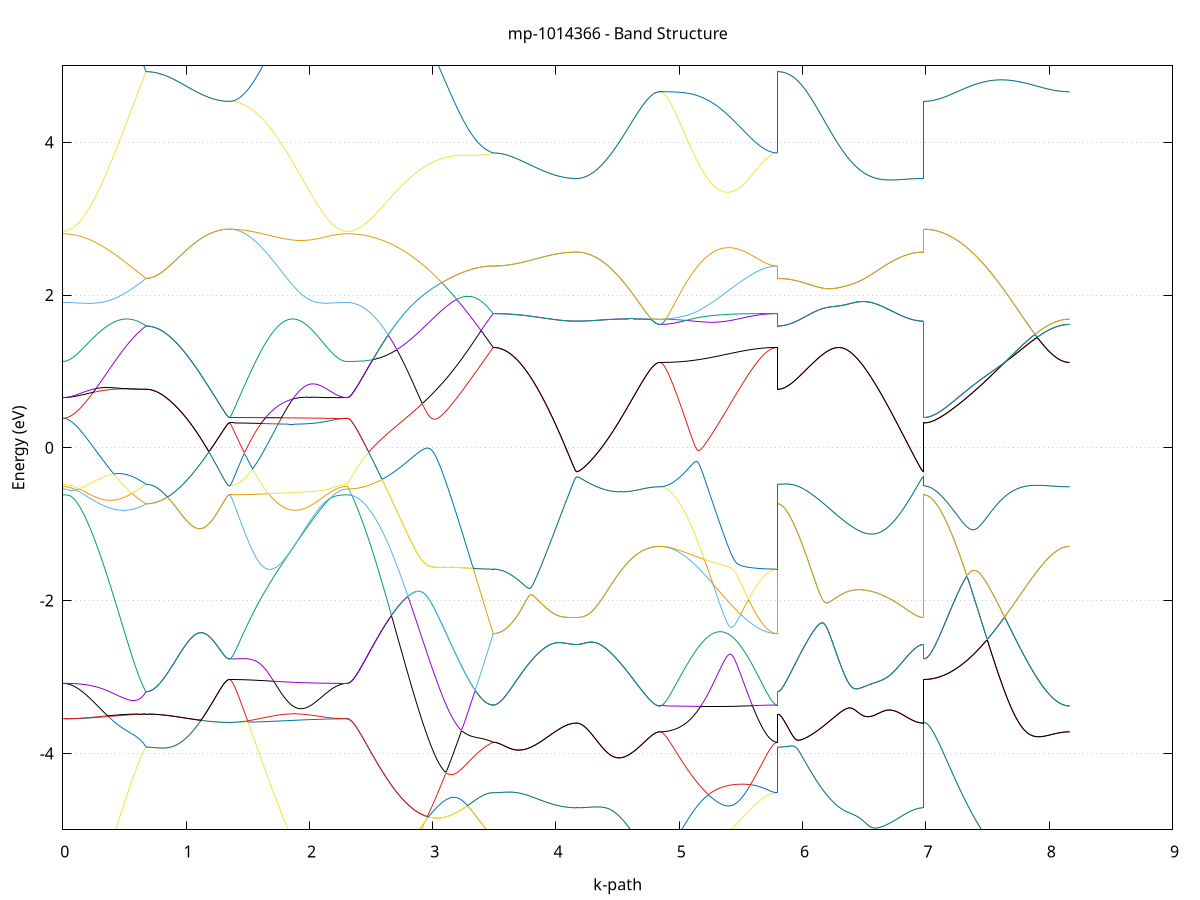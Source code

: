 set title 'mp-1014366 - Band Structure'
set xlabel 'k-path'
set ylabel 'Energy (eV)'
set grid y
set yrange [-5:5]
set terminal png size 800,600
set output 'mp-1014366_bands_gnuplot.png'
plot '-' using 1:2 with lines notitle, '-' using 1:2 with lines notitle, '-' using 1:2 with lines notitle, '-' using 1:2 with lines notitle, '-' using 1:2 with lines notitle, '-' using 1:2 with lines notitle, '-' using 1:2 with lines notitle, '-' using 1:2 with lines notitle, '-' using 1:2 with lines notitle, '-' using 1:2 with lines notitle, '-' using 1:2 with lines notitle, '-' using 1:2 with lines notitle, '-' using 1:2 with lines notitle, '-' using 1:2 with lines notitle, '-' using 1:2 with lines notitle, '-' using 1:2 with lines notitle, '-' using 1:2 with lines notitle, '-' using 1:2 with lines notitle, '-' using 1:2 with lines notitle, '-' using 1:2 with lines notitle, '-' using 1:2 with lines notitle, '-' using 1:2 with lines notitle, '-' using 1:2 with lines notitle, '-' using 1:2 with lines notitle, '-' using 1:2 with lines notitle, '-' using 1:2 with lines notitle, '-' using 1:2 with lines notitle, '-' using 1:2 with lines notitle, '-' using 1:2 with lines notitle, '-' using 1:2 with lines notitle, '-' using 1:2 with lines notitle, '-' using 1:2 with lines notitle, '-' using 1:2 with lines notitle, '-' using 1:2 with lines notitle, '-' using 1:2 with lines notitle, '-' using 1:2 with lines notitle, '-' using 1:2 with lines notitle, '-' using 1:2 with lines notitle, '-' using 1:2 with lines notitle, '-' using 1:2 with lines notitle, '-' using 1:2 with lines notitle, '-' using 1:2 with lines notitle, '-' using 1:2 with lines notitle, '-' using 1:2 with lines notitle, '-' using 1:2 with lines notitle, '-' using 1:2 with lines notitle, '-' using 1:2 with lines notitle, '-' using 1:2 with lines notitle
0.000000 -43.472713
0.009934 -43.472713
0.019868 -43.472713
0.029802 -43.472713
0.039736 -43.472713
0.049670 -43.472713
0.059604 -43.472713
0.069538 -43.472713
0.079472 -43.472713
0.089406 -43.472613
0.099340 -43.472613
0.109274 -43.472613
0.119208 -43.472613
0.129142 -43.472513
0.139077 -43.472513
0.149011 -43.472413
0.158945 -43.472413
0.168879 -43.472413
0.178813 -43.472313
0.188747 -43.472313
0.198681 -43.472213
0.208615 -43.472213
0.218549 -43.472213
0.228483 -43.472113
0.238417 -43.472113
0.248351 -43.472013
0.258285 -43.472013
0.268219 -43.471913
0.278153 -43.471813
0.288087 -43.471813
0.298021 -43.471713
0.307955 -43.471713
0.317889 -43.471613
0.327823 -43.471513
0.337757 -43.471513
0.347691 -43.471413
0.357625 -43.471313
0.367559 -43.471313
0.377493 -43.471213
0.387427 -43.471113
0.397361 -43.471013
0.407295 -43.471013
0.417229 -43.470913
0.427164 -43.470813
0.437098 -43.470713
0.447032 -43.470713
0.456966 -43.470613
0.466900 -43.470513
0.476834 -43.470413
0.486768 -43.470313
0.496702 -43.470313
0.506636 -43.470213
0.516570 -43.470113
0.526504 -43.470013
0.536438 -43.469913
0.546372 -43.469813
0.556306 -43.469713
0.566240 -43.469613
0.576174 -43.469513
0.586108 -43.469413
0.596042 -43.469413
0.605976 -43.469313
0.615910 -43.469213
0.625844 -43.469113
0.635778 -43.469013
0.645712 -43.468913
0.655646 -43.468813
0.665580 -43.468713
0.675514 -43.468613
0.675514 -43.468613
0.685448 -43.468613
0.695382 -43.468613
0.705317 -43.468613
0.715251 -43.468613
0.725185 -43.468613
0.735119 -43.468613
0.745053 -43.468613
0.754987 -43.468613
0.764921 -43.468613
0.774855 -43.468613
0.784789 -43.468613
0.794723 -43.468613
0.804657 -43.468613
0.814591 -43.468613
0.824525 -43.468613
0.834459 -43.468613
0.844393 -43.468613
0.854327 -43.468613
0.864261 -43.468613
0.874195 -43.468613
0.884129 -43.468613
0.894063 -43.468613
0.903997 -43.468613
0.913931 -43.468613
0.923865 -43.468613
0.933799 -43.468613
0.943733 -43.468613
0.953667 -43.468613
0.963601 -43.468613
0.973536 -43.468613
0.983470 -43.468613
0.993404 -43.468613
1.003338 -43.468613
1.013272 -43.468613
1.023206 -43.468613
1.033140 -43.468613
1.043074 -43.468613
1.053008 -43.468613
1.062942 -43.468613
1.072876 -43.468613
1.082810 -43.468613
1.092744 -43.468613
1.102678 -43.468613
1.112612 -43.468613
1.122546 -43.468613
1.132480 -43.468613
1.142414 -43.468613
1.152348 -43.468613
1.162282 -43.468613
1.172216 -43.468613
1.182150 -43.468613
1.192084 -43.468613
1.202018 -43.468613
1.211952 -43.468613
1.221886 -43.468513
1.231820 -43.468613
1.241754 -43.468613
1.251688 -43.468613
1.261623 -43.468613
1.271557 -43.468613
1.281491 -43.468613
1.291425 -43.468613
1.301359 -43.468613
1.311293 -43.468613
1.321227 -43.468613
1.331161 -43.468613
1.341095 -43.468613
1.351029 -43.468513
1.351029 -43.468513
1.360980 -43.468613
1.370931 -43.468613
1.380883 -43.468613
1.390834 -43.468613
1.400785 -43.468613
1.410736 -43.468613
1.420688 -43.468613
1.430639 -43.468613
1.440590 -43.468613
1.450542 -43.468713
1.460493 -43.468713
1.470444 -43.468713
1.480395 -43.468713
1.490347 -43.468813
1.500298 -43.468813
1.510249 -43.468813
1.520200 -43.468913
1.530152 -43.468913
1.540103 -43.468913
1.550054 -43.469013
1.560005 -43.469013
1.569957 -43.469113
1.579908 -43.469113
1.589859 -43.469213
1.599811 -43.469213
1.609762 -43.469313
1.619713 -43.469313
1.629664 -43.469413
1.639616 -43.469413
1.649567 -43.469513
1.659518 -43.469513
1.669469 -43.469613
1.679421 -43.469713
1.689372 -43.469713
1.699323 -43.469813
1.709274 -43.469813
1.719226 -43.469913
1.729177 -43.470013
1.739128 -43.470013
1.749080 -43.470113
1.759031 -43.470213
1.768982 -43.470213
1.778933 -43.470313
1.788885 -43.470413
1.798836 -43.470413
1.808787 -43.470513
1.818738 -43.470613
1.828690 -43.470613
1.838641 -43.470713
1.848592 -43.470713
1.858543 -43.470813
1.868495 -43.470913
1.878446 -43.471013
1.888397 -43.471013
1.898349 -43.471113
1.908300 -43.471213
1.918251 -43.471213
1.928202 -43.471313
1.938154 -43.471413
1.948105 -43.471413
1.958056 -43.471513
1.968007 -43.471613
1.977959 -43.471613
1.987910 -43.471713
1.997861 -43.471713
2.007812 -43.471813
2.017764 -43.471813
2.027715 -43.471913
2.037666 -43.471913
2.047618 -43.472013
2.057569 -43.472013
2.067520 -43.472113
2.077471 -43.472113
2.087423 -43.472213
2.097374 -43.472213
2.107325 -43.472313
2.117276 -43.472313
2.127228 -43.472413
2.137179 -43.472413
2.147130 -43.472413
2.157082 -43.472513
2.167033 -43.472513
2.176984 -43.472513
2.186935 -43.472613
2.196887 -43.472613
2.206838 -43.472613
2.216789 -43.472613
2.226740 -43.472613
2.236692 -43.472713
2.246643 -43.472713
2.256594 -43.472713
2.266545 -43.472713
2.276497 -43.472713
2.286448 -43.472713
2.296399 -43.472713
2.306351 -43.472713
2.306351 -43.472713
2.316304 -43.472813
2.326257 -43.473013
2.336210 -43.473313
2.346163 -43.473813
2.356116 -43.474413
2.366069 -43.475113
2.376022 -43.476013
2.385975 -43.477013
2.395928 -43.478113
2.405881 -43.479413
2.415834 -43.480813
2.425787 -43.482313
2.435740 -43.483913
2.445693 -43.485713
2.455646 -43.487613
2.465599 -43.489613
2.475552 -43.491813
2.485505 -43.494013
2.495458 -43.496413
2.505411 -43.498913
2.515364 -43.501513
2.525317 -43.504213
2.535270 -43.507113
2.545223 -43.510013
2.555177 -43.513113
2.565130 -43.516213
2.575083 -43.519513
2.585036 -43.522813
2.594989 -43.526313
2.604942 -43.529813
2.614895 -43.533413
2.624848 -43.537213
2.634801 -43.541013
2.644754 -43.545013
2.654707 -43.548913
2.664660 -43.553013
2.674613 -43.557113
2.684566 -43.561313
2.694519 -43.565613
2.704472 -43.570013
2.714425 -43.574413
2.724378 -43.578813
2.734331 -43.583313
2.744284 -43.587913
2.754237 -43.592513
2.764190 -43.597213
2.774143 -43.601913
2.784096 -43.606713
2.794049 -43.611513
2.804002 -43.616313
2.813955 -43.621113
2.823909 -43.626013
2.833862 -43.630913
2.843815 -43.635813
2.853768 -43.640813
2.863721 -43.645713
2.873674 -43.650713
2.883627 -43.655613
2.893580 -43.660613
2.903533 -43.665613
2.913486 -43.670513
2.923439 -43.675513
2.933392 -43.680413
2.943345 -43.685313
2.953298 -43.690213
2.963251 -43.695113
2.973204 -43.700013
2.983157 -43.704813
2.993110 -43.709613
3.003063 -43.714313
3.013016 -43.719113
3.022969 -43.723713
3.032922 -43.728413
3.042875 -43.732913
3.052828 -43.737513
3.062781 -43.741913
3.072735 -43.746313
3.082688 -43.750713
3.092641 -43.755013
3.102594 -43.759213
3.112547 -43.763413
3.122500 -43.767513
3.132453 -43.771513
3.142406 -43.775413
3.152359 -43.779213
3.162312 -43.783013
3.172265 -43.786713
3.182218 -43.790313
3.192171 -43.793813
3.202124 -43.797213
3.212077 -43.800513
3.222030 -43.803713
3.231983 -43.806813
3.241936 -43.809813
3.251889 -43.812813
3.261842 -43.815613
3.271795 -43.818313
3.281748 -43.820913
3.291701 -43.823413
3.301654 -43.825713
3.311607 -43.828013
3.321560 -43.830113
3.331514 -43.832113
3.341467 -43.834013
3.351420 -43.835813
3.361373 -43.837513
3.371326 -43.839013
3.381279 -43.840413
3.391232 -43.841713
3.401185 -43.842913
3.411138 -43.843913
3.421091 -43.844913
3.431044 -43.845613
3.440997 -43.846313
3.450950 -43.846813
3.460903 -43.847213
3.470856 -43.847513
3.480809 -43.847613
3.490762 -43.847713
3.490762 -43.847713
3.500696 -43.847713
3.510630 -43.847713
3.520564 -43.847713
3.530498 -43.847713
3.540432 -43.847713
3.550366 -43.847713
3.560300 -43.847713
3.570234 -43.847713
3.580168 -43.847713
3.590103 -43.847713
3.600037 -43.847713
3.609971 -43.847713
3.619905 -43.847713
3.629839 -43.847713
3.639773 -43.847713
3.649707 -43.847713
3.659641 -43.847713
3.669575 -43.847713
3.679509 -43.847713
3.689443 -43.847713
3.699377 -43.847713
3.709311 -43.847713
3.719245 -43.847713
3.729179 -43.847713
3.739113 -43.847713
3.749047 -43.847713
3.758981 -43.847713
3.768915 -43.847713
3.778849 -43.847713
3.788783 -43.847813
3.798717 -43.847813
3.808651 -43.847813
3.818585 -43.847813
3.828519 -43.847813
3.838453 -43.847813
3.848387 -43.847813
3.858321 -43.847813
3.868256 -43.847813
3.878190 -43.847813
3.888124 -43.847813
3.898058 -43.847813
3.907992 -43.847813
3.917926 -43.847813
3.927860 -43.847813
3.937794 -43.847813
3.947728 -43.847813
3.957662 -43.847813
3.967596 -43.847813
3.977530 -43.847813
3.987464 -43.847813
3.997398 -43.847813
4.007332 -43.847913
4.017266 -43.847913
4.027200 -43.847913
4.037134 -43.847913
4.047068 -43.847913
4.057002 -43.847913
4.066936 -43.847913
4.076870 -43.847913
4.086804 -43.847913
4.096738 -43.847913
4.106672 -43.847913
4.116606 -43.847913
4.126540 -43.847913
4.136474 -43.847913
4.146409 -43.847913
4.156343 -43.847913
4.166277 -43.847913
4.166277 -43.847913
4.176211 -43.847913
4.186145 -43.847913
4.196079 -43.847913
4.206013 -43.847913
4.215947 -43.847913
4.225881 -43.847913
4.235815 -43.847913
4.245749 -43.847913
4.255683 -43.847913
4.265617 -43.847913
4.275551 -43.847913
4.285485 -43.847913
4.295419 -43.847913
4.305353 -43.847913
4.315287 -43.847813
4.325221 -43.847813
4.335155 -43.847813
4.345089 -43.847813
4.355023 -43.847813
4.364957 -43.847813
4.374891 -43.847813
4.384825 -43.847813
4.394759 -43.847813
4.404693 -43.847813
4.414627 -43.847813
4.424562 -43.847813
4.434496 -43.847813
4.444430 -43.847813
4.454364 -43.847813
4.464298 -43.847713
4.474232 -43.847713
4.484166 -43.847713
4.494100 -43.847713
4.504034 -43.847713
4.513968 -43.847713
4.523902 -43.847713
4.533836 -43.847713
4.543770 -43.847713
4.553704 -43.847713
4.563638 -43.847713
4.573572 -43.847613
4.583506 -43.847613
4.593440 -43.847613
4.603374 -43.847613
4.613308 -43.847613
4.623242 -43.847613
4.633176 -43.847613
4.643110 -43.847613
4.653044 -43.847613
4.662978 -43.847613
4.672912 -43.847613
4.682846 -43.847613
4.692780 -43.847613
4.702715 -43.847613
4.712649 -43.847613
4.722583 -43.847613
4.732517 -43.847613
4.742451 -43.847613
4.752385 -43.847613
4.762319 -43.847513
4.772253 -43.847613
4.782187 -43.847513
4.792121 -43.847513
4.802055 -43.847513
4.811989 -43.847513
4.821923 -43.847513
4.831857 -43.847513
4.841791 -43.847613
4.841791 -43.847613
4.851742 -43.847513
4.861694 -43.847513
4.871645 -43.847513
4.881596 -43.847513
4.891547 -43.847513
4.901499 -43.847613
4.911450 -43.847613
4.921401 -43.847613
4.931352 -43.847613
4.941304 -43.847613
4.951255 -43.847613
4.961206 -43.847613
4.971157 -43.847613
4.981109 -43.847613
4.991060 -43.847613
5.001011 -43.847613
5.010963 -43.847613
5.020914 -43.847613
5.030865 -43.847613
5.040816 -43.847613
5.050768 -43.847613
5.060719 -43.847613
5.070670 -43.847613
5.080621 -43.847713
5.090573 -43.847713
5.100524 -43.847713
5.110475 -43.847713
5.120426 -43.847713
5.130378 -43.847713
5.140329 -43.847713
5.150280 -43.847713
5.160232 -43.847713
5.170183 -43.847713
5.180134 -43.847713
5.190085 -43.847713
5.200037 -43.847713
5.209988 -43.847813
5.219939 -43.847813
5.229890 -43.847813
5.239842 -43.847813
5.249793 -43.847813
5.259744 -43.847813
5.269696 -43.847813
5.279647 -43.847813
5.289598 -43.847813
5.299549 -43.847813
5.309501 -43.847813
5.319452 -43.847813
5.329403 -43.847813
5.339354 -43.847813
5.349306 -43.847813
5.359257 -43.847813
5.369208 -43.847813
5.379159 -43.847813
5.389111 -43.847813
5.399062 -43.847813
5.409013 -43.847813
5.418965 -43.847813
5.428916 -43.847813
5.438867 -43.847813
5.448818 -43.847813
5.458770 -43.847813
5.468721 -43.847813
5.478672 -43.847813
5.488623 -43.847813
5.498575 -43.847813
5.508526 -43.847813
5.518477 -43.847813
5.528428 -43.847813
5.538380 -43.847813
5.548331 -43.847713
5.558282 -43.847713
5.568234 -43.847713
5.578185 -43.847713
5.588136 -43.847713
5.598087 -43.847713
5.608039 -43.847713
5.617990 -43.847713
5.627941 -43.847713
5.637892 -43.847713
5.647844 -43.847713
5.657795 -43.847713
5.667746 -43.847713
5.677697 -43.847713
5.687649 -43.847713
5.697600 -43.847713
5.707551 -43.847713
5.717503 -43.847713
5.727454 -43.847713
5.737405 -43.847713
5.747356 -43.847713
5.757308 -43.847713
5.767259 -43.847713
5.777210 -43.847713
5.787161 -43.847713
5.797113 -43.847713
5.797113 -43.468613
5.807066 -43.468713
5.817019 -43.468913
5.826972 -43.469213
5.836925 -43.469713
5.846878 -43.470313
5.856831 -43.471013
5.866784 -43.471913
5.876737 -43.472913
5.886690 -43.474113
5.896643 -43.475313
5.906596 -43.476713
5.916549 -43.478313
5.926502 -43.479913
5.936455 -43.481713
5.946408 -43.483613
5.956361 -43.485713
5.966314 -43.487813
5.976267 -43.490113
5.986220 -43.492513
5.996173 -43.495013
6.006126 -43.497713
6.016080 -43.500413
6.026033 -43.503313
6.035986 -43.506213
6.045939 -43.509313
6.055892 -43.512513
6.065845 -43.515813
6.075798 -43.519213
6.085751 -43.522713
6.095704 -43.526313
6.105657 -43.529913
6.115610 -43.533713
6.125563 -43.537513
6.135516 -43.541513
6.145469 -43.545513
6.155422 -43.549613
6.165375 -43.553713
6.175328 -43.558013
6.185281 -43.562313
6.195234 -43.566713
6.205187 -43.571113
6.215140 -43.575613
6.225093 -43.580213
6.235046 -43.584813
6.244999 -43.589413
6.254952 -43.594113
6.264906 -43.598913
6.274859 -43.603713
6.284812 -43.608513
6.294765 -43.613413
6.304718 -43.618313
6.314671 -43.623213
6.324624 -43.628113
6.334577 -43.633113
6.344530 -43.638013
6.354483 -43.643013
6.364436 -43.648013
6.374389 -43.653113
6.384342 -43.658113
6.394295 -43.663113
6.404248 -43.668113
6.414201 -43.673013
6.424154 -43.678013
6.434107 -43.683013
6.444060 -43.687913
6.454013 -43.692913
6.463966 -43.697813
6.473919 -43.702613
6.483872 -43.707513
6.493825 -43.712313
6.503778 -43.717013
6.513731 -43.721713
6.523685 -43.726413
6.533638 -43.731013
6.543591 -43.735613
6.553544 -43.740113
6.563497 -43.744613
6.573450 -43.749013
6.583403 -43.753313
6.593356 -43.757613
6.603309 -43.761813
6.613262 -43.765913
6.623215 -43.770013
6.633168 -43.774013
6.643121 -43.777913
6.653074 -43.781713
6.663027 -43.785413
6.672980 -43.789013
6.682933 -43.792613
6.692886 -43.796113
6.702839 -43.799413
6.712792 -43.802713
6.722745 -43.805813
6.732698 -43.808913
6.742651 -43.811913
6.752604 -43.814713
6.762557 -43.817513
6.772511 -43.820113
6.782464 -43.822613
6.792417 -43.825013
6.802370 -43.827313
6.812323 -43.829513
6.822276 -43.831613
6.832229 -43.833513
6.842182 -43.835413
6.852135 -43.837113
6.862088 -43.838713
6.872041 -43.840113
6.881994 -43.841513
6.891947 -43.842713
6.901900 -43.843813
6.911853 -43.844713
6.921806 -43.845613
6.931759 -43.846313
6.941712 -43.846913
6.951665 -43.847313
6.961618 -43.847613
6.971571 -43.847813
6.981524 -43.847913
6.981524 -43.468513
6.991477 -43.468613
7.001430 -43.468813
7.011383 -43.469213
7.021336 -43.469613
7.031290 -43.470213
7.041243 -43.471013
7.051196 -43.471913
7.061149 -43.472913
7.071102 -43.474013
7.081055 -43.475313
7.091008 -43.476713
7.100961 -43.478213
7.110914 -43.479913
7.120867 -43.481713
7.130820 -43.483613
7.140773 -43.485613
7.150726 -43.487813
7.160679 -43.490013
7.170632 -43.492413
7.180585 -43.494913
7.190538 -43.497613
7.200491 -43.500313
7.210444 -43.503213
7.220397 -43.506113
7.230350 -43.509213
7.240303 -43.512413
7.250256 -43.515713
7.260209 -43.519113
7.270162 -43.522513
7.280115 -43.526113
7.290069 -43.529713
7.300022 -43.533513
7.309975 -43.537313
7.319928 -43.541313
7.329881 -43.545313
7.339834 -43.549313
7.349787 -43.553513
7.359740 -43.557813
7.369693 -43.562113
7.379646 -43.566413
7.389599 -43.570913
7.399552 -43.575413
7.409505 -43.579913
7.419458 -43.584513
7.429411 -43.589213
7.439364 -43.593913
7.449317 -43.598613
7.459270 -43.603413
7.469223 -43.608213
7.479176 -43.613113
7.489129 -43.618013
7.499082 -43.622913
7.509035 -43.627813
7.518988 -43.632813
7.528941 -43.637813
7.538895 -43.642813
7.548848 -43.647813
7.558801 -43.652713
7.568754 -43.657713
7.578707 -43.662713
7.588660 -43.667713
7.598613 -43.672713
7.608566 -43.677713
7.618519 -43.682713
7.628472 -43.687613
7.638425 -43.692513
7.648378 -43.697413
7.658331 -43.702313
7.668284 -43.707113
7.678237 -43.711913
7.688190 -43.716713
7.698143 -43.721413
7.708096 -43.726113
7.718049 -43.730713
7.728002 -43.735313
7.737955 -43.739813
7.747908 -43.744313
7.757861 -43.748713
7.767814 -43.753013
7.777767 -43.757313
7.787720 -43.761513
7.797674 -43.765613
7.807627 -43.769613
7.817580 -43.773613
7.827533 -43.777513
7.837486 -43.781313
7.847439 -43.785113
7.857392 -43.788713
7.867345 -43.792313
7.877298 -43.795713
7.887251 -43.799113
7.897204 -43.802313
7.907157 -43.805513
7.917110 -43.808613
7.927063 -43.811513
7.937016 -43.814413
7.946969 -43.817113
7.956922 -43.819813
7.966875 -43.822313
7.976828 -43.824713
7.986781 -43.827013
7.996734 -43.829213
8.006687 -43.831213
8.016640 -43.833213
8.026593 -43.835013
8.036546 -43.836713
8.046499 -43.838313
8.056453 -43.839813
8.066406 -43.841113
8.076359 -43.842313
8.086312 -43.843413
8.096265 -43.844413
8.106218 -43.845213
8.116171 -43.845913
8.126124 -43.846513
8.136077 -43.847013
8.146030 -43.847313
8.155983 -43.847513
8.165936 -43.847613
e
0.000000 -43.464413
0.009934 -43.464413
0.019868 -43.464413
0.029802 -43.464413
0.039736 -43.464413
0.049670 -43.464513
0.059604 -43.464513
0.069538 -43.464513
0.079472 -43.464513
0.089406 -43.464513
0.099340 -43.464513
0.109274 -43.464613
0.119208 -43.464613
0.129142 -43.464613
0.139077 -43.464713
0.149011 -43.464713
0.158945 -43.464713
0.168879 -43.464813
0.178813 -43.464813
0.188747 -43.464813
0.198681 -43.464913
0.208615 -43.464913
0.218549 -43.465013
0.228483 -43.465013
0.238417 -43.465013
0.248351 -43.465113
0.258285 -43.465213
0.268219 -43.465213
0.278153 -43.465313
0.288087 -43.465313
0.298021 -43.465413
0.307955 -43.465513
0.317889 -43.465513
0.327823 -43.465613
0.337757 -43.465713
0.347691 -43.465713
0.357625 -43.465813
0.367559 -43.465913
0.377493 -43.465913
0.387427 -43.466013
0.397361 -43.466113
0.407295 -43.466213
0.417229 -43.466213
0.427164 -43.466313
0.437098 -43.466413
0.447032 -43.466513
0.456966 -43.466613
0.466900 -43.466613
0.476834 -43.466713
0.486768 -43.466813
0.496702 -43.466913
0.506636 -43.467013
0.516570 -43.467113
0.526504 -43.467213
0.536438 -43.467313
0.546372 -43.467413
0.556306 -43.467413
0.566240 -43.467513
0.576174 -43.467613
0.586108 -43.467713
0.596042 -43.467813
0.605976 -43.467913
0.615910 -43.468013
0.625844 -43.468113
0.635778 -43.468213
0.645712 -43.468313
0.655646 -43.468413
0.665580 -43.468513
0.675514 -43.468613
0.675514 -43.468613
0.685448 -43.468613
0.695382 -43.468613
0.705317 -43.468613
0.715251 -43.468613
0.725185 -43.468613
0.735119 -43.468613
0.745053 -43.468613
0.754987 -43.468613
0.764921 -43.468613
0.774855 -43.468613
0.784789 -43.468613
0.794723 -43.468613
0.804657 -43.468613
0.814591 -43.468613
0.824525 -43.468613
0.834459 -43.468613
0.844393 -43.468613
0.854327 -43.468613
0.864261 -43.468613
0.874195 -43.468613
0.884129 -43.468613
0.894063 -43.468613
0.903997 -43.468613
0.913931 -43.468613
0.923865 -43.468613
0.933799 -43.468613
0.943733 -43.468613
0.953667 -43.468613
0.963601 -43.468613
0.973536 -43.468613
0.983470 -43.468613
0.993404 -43.468613
1.003338 -43.468613
1.013272 -43.468613
1.023206 -43.468613
1.033140 -43.468613
1.043074 -43.468613
1.053008 -43.468613
1.062942 -43.468613
1.072876 -43.468613
1.082810 -43.468613
1.092744 -43.468613
1.102678 -43.468613
1.112612 -43.468613
1.122546 -43.468613
1.132480 -43.468613
1.142414 -43.468613
1.152348 -43.468613
1.162282 -43.468613
1.172216 -43.468613
1.182150 -43.468613
1.192084 -43.468613
1.202018 -43.468613
1.211952 -43.468613
1.221886 -43.468513
1.231820 -43.468613
1.241754 -43.468613
1.251688 -43.468613
1.261623 -43.468613
1.271557 -43.468613
1.281491 -43.468613
1.291425 -43.468613
1.301359 -43.468613
1.311293 -43.468513
1.321227 -43.468613
1.331161 -43.468613
1.341095 -43.468613
1.351029 -43.468513
1.351029 -43.468513
1.360980 -43.468513
1.370931 -43.468513
1.380883 -43.468513
1.390834 -43.468513
1.400785 -43.468513
1.410736 -43.468513
1.420688 -43.468513
1.430639 -43.468513
1.440590 -43.468513
1.450542 -43.468413
1.460493 -43.468413
1.470444 -43.468413
1.480395 -43.468413
1.490347 -43.468413
1.500298 -43.468313
1.510249 -43.468313
1.520200 -43.468313
1.530152 -43.468213
1.540103 -43.468213
1.550054 -43.468113
1.560005 -43.468113
1.569957 -43.468113
1.579908 -43.468013
1.589859 -43.468013
1.599811 -43.467913
1.609762 -43.467913
1.619713 -43.467813
1.629664 -43.467813
1.639616 -43.467713
1.649567 -43.467713
1.659518 -43.467613
1.669469 -43.467513
1.679421 -43.467513
1.689372 -43.467413
1.699323 -43.467413
1.709274 -43.467313
1.719226 -43.467313
1.729177 -43.467213
1.739128 -43.467113
1.749080 -43.467113
1.759031 -43.467013
1.768982 -43.466913
1.778933 -43.466913
1.788885 -43.466813
1.798836 -43.466713
1.808787 -43.466713
1.818738 -43.466613
1.828690 -43.466513
1.838641 -43.466513
1.848592 -43.466413
1.858543 -43.466313
1.868495 -43.466313
1.878446 -43.466213
1.888397 -43.466113
1.898349 -43.466113
1.908300 -43.466013
1.918251 -43.465913
1.928202 -43.465913
1.938154 -43.465813
1.948105 -43.465713
1.958056 -43.465713
1.968007 -43.465613
1.977959 -43.465513
1.987910 -43.465513
1.997861 -43.465413
2.007812 -43.465413
2.017764 -43.465313
2.027715 -43.465313
2.037666 -43.465213
2.047618 -43.465213
2.057569 -43.465113
2.067520 -43.465113
2.077471 -43.465013
2.087423 -43.465013
2.097374 -43.464913
2.107325 -43.464913
2.117276 -43.464813
2.127228 -43.464813
2.137179 -43.464813
2.147130 -43.464713
2.157082 -43.464713
2.167033 -43.464713
2.176984 -43.464613
2.186935 -43.464613
2.196887 -43.464613
2.206838 -43.464513
2.216789 -43.464513
2.226740 -43.464513
2.236692 -43.464513
2.246643 -43.464513
2.256594 -43.464513
2.266545 -43.464413
2.276497 -43.464413
2.286448 -43.464413
2.296399 -43.464413
2.306351 -43.464413
2.306351 -43.464413
2.316304 -43.464513
2.326257 -43.464713
2.336210 -43.465013
2.346163 -43.465513
2.356116 -43.466113
2.366069 -43.466913
2.376022 -43.467813
2.385975 -43.468813
2.395928 -43.469913
2.405881 -43.471213
2.415834 -43.472613
2.425787 -43.474213
2.435740 -43.475813
2.445693 -43.477613
2.455646 -43.479513
2.465599 -43.481613
2.475552 -43.483813
2.485505 -43.486113
2.495458 -43.488513
2.505411 -43.491013
2.515364 -43.493613
2.525317 -43.496413
2.535270 -43.499313
2.545223 -43.502313
2.555177 -43.505413
2.565130 -43.508613
2.575083 -43.511913
2.585036 -43.515313
2.594989 -43.518813
2.604942 -43.522413
2.614895 -43.526113
2.624848 -43.529813
2.634801 -43.533713
2.644754 -43.537713
2.654707 -43.541713
2.664660 -43.545813
2.674613 -43.550013
2.684566 -43.554313
2.694519 -43.558613
2.704472 -43.563013
2.714425 -43.567513
2.724378 -43.572013
2.734331 -43.576613
2.744284 -43.581313
2.754237 -43.585913
2.764190 -43.590713
2.774143 -43.595513
2.784096 -43.600313
2.794049 -43.605213
2.804002 -43.610013
2.813955 -43.615013
2.823909 -43.619913
2.833862 -43.624813
2.843815 -43.629813
2.853768 -43.634913
2.863721 -43.639913
2.873674 -43.644913
2.883627 -43.650013
2.893580 -43.655013
2.903533 -43.660113
2.913486 -43.665113
2.923439 -43.670213
2.933392 -43.675213
2.943345 -43.680213
2.953298 -43.685213
2.963251 -43.690213
2.973204 -43.695113
2.983157 -43.700013
2.993110 -43.704913
3.003063 -43.709713
3.013016 -43.714513
3.022969 -43.719313
3.032922 -43.724013
3.042875 -43.728713
3.052828 -43.733313
3.062781 -43.737813
3.072735 -43.742313
3.082688 -43.746813
3.092641 -43.751213
3.102594 -43.755513
3.112547 -43.759713
3.122500 -43.763913
3.132453 -43.768013
3.142406 -43.772013
3.152359 -43.776013
3.162312 -43.779913
3.172265 -43.783613
3.182218 -43.787313
3.192171 -43.790913
3.202124 -43.794413
3.212077 -43.797813
3.222030 -43.801213
3.231983 -43.804413
3.241936 -43.807513
3.251889 -43.810513
3.261842 -43.813413
3.271795 -43.816213
3.281748 -43.818913
3.291701 -43.821513
3.301654 -43.823913
3.311607 -43.826313
3.321560 -43.828513
3.331514 -43.830613
3.341467 -43.832613
3.351420 -43.834513
3.361373 -43.836213
3.371326 -43.837913
3.381279 -43.839413
3.391232 -43.840813
3.401185 -43.842013
3.411138 -43.843213
3.421091 -43.844213
3.431044 -43.845113
3.440997 -43.845813
3.450950 -43.846413
3.460903 -43.846913
3.470856 -43.847313
3.480809 -43.847613
3.490762 -43.847713
3.490762 -43.847713
3.500696 -43.847713
3.510630 -43.847713
3.520564 -43.847713
3.530498 -43.847713
3.540432 -43.847713
3.550366 -43.847713
3.560300 -43.847713
3.570234 -43.847713
3.580168 -43.847713
3.590103 -43.847713
3.600037 -43.847713
3.609971 -43.847713
3.619905 -43.847713
3.629839 -43.847713
3.639773 -43.847713
3.649707 -43.847713
3.659641 -43.847713
3.669575 -43.847713
3.679509 -43.847713
3.689443 -43.847713
3.699377 -43.847713
3.709311 -43.847713
3.719245 -43.847713
3.729179 -43.847713
3.739113 -43.847713
3.749047 -43.847713
3.758981 -43.847713
3.768915 -43.847713
3.778849 -43.847713
3.788783 -43.847813
3.798717 -43.847813
3.808651 -43.847813
3.818585 -43.847813
3.828519 -43.847813
3.838453 -43.847813
3.848387 -43.847813
3.858321 -43.847813
3.868256 -43.847813
3.878190 -43.847813
3.888124 -43.847813
3.898058 -43.847813
3.907992 -43.847813
3.917926 -43.847813
3.927860 -43.847813
3.937794 -43.847813
3.947728 -43.847813
3.957662 -43.847813
3.967596 -43.847813
3.977530 -43.847813
3.987464 -43.847813
3.997398 -43.847813
4.007332 -43.847913
4.017266 -43.847913
4.027200 -43.847913
4.037134 -43.847913
4.047068 -43.847913
4.057002 -43.847913
4.066936 -43.847913
4.076870 -43.847913
4.086804 -43.847913
4.096738 -43.847913
4.106672 -43.847913
4.116606 -43.847913
4.126540 -43.847913
4.136474 -43.847913
4.146409 -43.847913
4.156343 -43.847913
4.166277 -43.847913
4.166277 -43.847913
4.176211 -43.847913
4.186145 -43.847913
4.196079 -43.847913
4.206013 -43.847913
4.215947 -43.847913
4.225881 -43.847913
4.235815 -43.847913
4.245749 -43.847913
4.255683 -43.847913
4.265617 -43.847913
4.275551 -43.847913
4.285485 -43.847913
4.295419 -43.847913
4.305353 -43.847913
4.315287 -43.847813
4.325221 -43.847813
4.335155 -43.847813
4.345089 -43.847813
4.355023 -43.847813
4.364957 -43.847813
4.374891 -43.847813
4.384825 -43.847813
4.394759 -43.847813
4.404693 -43.847813
4.414627 -43.847813
4.424562 -43.847813
4.434496 -43.847813
4.444430 -43.847813
4.454364 -43.847813
4.464298 -43.847713
4.474232 -43.847713
4.484166 -43.847713
4.494100 -43.847713
4.504034 -43.847713
4.513968 -43.847713
4.523902 -43.847713
4.533836 -43.847713
4.543770 -43.847713
4.553704 -43.847713
4.563638 -43.847713
4.573572 -43.847613
4.583506 -43.847613
4.593440 -43.847613
4.603374 -43.847613
4.613308 -43.847613
4.623242 -43.847613
4.633176 -43.847613
4.643110 -43.847613
4.653044 -43.847613
4.662978 -43.847613
4.672912 -43.847613
4.682846 -43.847613
4.692780 -43.847613
4.702715 -43.847613
4.712649 -43.847613
4.722583 -43.847613
4.732517 -43.847613
4.742451 -43.847613
4.752385 -43.847613
4.762319 -43.847513
4.772253 -43.847613
4.782187 -43.847513
4.792121 -43.847513
4.802055 -43.847513
4.811989 -43.847513
4.821923 -43.847513
4.831857 -43.847513
4.841791 -43.847513
4.841791 -43.847613
4.851742 -43.847513
4.861694 -43.847513
4.871645 -43.847513
4.881596 -43.847513
4.891547 -43.847513
4.901499 -43.847613
4.911450 -43.847613
4.921401 -43.847513
4.931352 -43.847613
4.941304 -43.847613
4.951255 -43.847613
4.961206 -43.847613
4.971157 -43.847613
4.981109 -43.847613
4.991060 -43.847613
5.001011 -43.847613
5.010963 -43.847613
5.020914 -43.847613
5.030865 -43.847613
5.040816 -43.847613
5.050768 -43.847613
5.060719 -43.847613
5.070670 -43.847613
5.080621 -43.847613
5.090573 -43.847613
5.100524 -43.847613
5.110475 -43.847613
5.120426 -43.847613
5.130378 -43.847613
5.140329 -43.847613
5.150280 -43.847613
5.160232 -43.847613
5.170183 -43.847613
5.180134 -43.847613
5.190085 -43.847613
5.200037 -43.847613
5.209988 -43.847613
5.219939 -43.847613
5.229890 -43.847613
5.239842 -43.847713
5.249793 -43.847713
5.259744 -43.847713
5.269696 -43.847713
5.279647 -43.847713
5.289598 -43.847713
5.299549 -43.847713
5.309501 -43.847713
5.319452 -43.847713
5.329403 -43.847713
5.339354 -43.847713
5.349306 -43.847713
5.359257 -43.847713
5.369208 -43.847713
5.379159 -43.847713
5.389111 -43.847713
5.399062 -43.847713
5.409013 -43.847713
5.418965 -43.847713
5.428916 -43.847713
5.438867 -43.847713
5.448818 -43.847713
5.458770 -43.847713
5.468721 -43.847713
5.478672 -43.847713
5.488623 -43.847713
5.498575 -43.847713
5.508526 -43.847713
5.518477 -43.847713
5.528428 -43.847713
5.538380 -43.847713
5.548331 -43.847713
5.558282 -43.847713
5.568234 -43.847713
5.578185 -43.847713
5.588136 -43.847713
5.598087 -43.847713
5.608039 -43.847713
5.617990 -43.847713
5.627941 -43.847713
5.637892 -43.847713
5.647844 -43.847713
5.657795 -43.847713
5.667746 -43.847713
5.677697 -43.847713
5.687649 -43.847713
5.697600 -43.847713
5.707551 -43.847713
5.717503 -43.847713
5.727454 -43.847713
5.737405 -43.847713
5.747356 -43.847713
5.757308 -43.847713
5.767259 -43.847713
5.777210 -43.847713
5.787161 -43.847713
5.797113 -43.847713
5.797113 -43.468613
5.807066 -43.468713
5.817019 -43.468913
5.826972 -43.469213
5.836925 -43.469713
5.846878 -43.470313
5.856831 -43.471013
5.866784 -43.471913
5.876737 -43.472913
5.886690 -43.474113
5.896643 -43.475313
5.906596 -43.476713
5.916549 -43.478313
5.926502 -43.479913
5.936455 -43.481713
5.946408 -43.483613
5.956361 -43.485713
5.966314 -43.487813
5.976267 -43.490113
5.986220 -43.492513
5.996173 -43.495013
6.006126 -43.497713
6.016080 -43.500413
6.026033 -43.503313
6.035986 -43.506213
6.045939 -43.509313
6.055892 -43.512513
6.065845 -43.515813
6.075798 -43.519213
6.085751 -43.522713
6.095704 -43.526313
6.105657 -43.529913
6.115610 -43.533713
6.125563 -43.537513
6.135516 -43.541513
6.145469 -43.545513
6.155422 -43.549613
6.165375 -43.553713
6.175328 -43.558013
6.185281 -43.562313
6.195234 -43.566713
6.205187 -43.571113
6.215140 -43.575613
6.225093 -43.580213
6.235046 -43.584813
6.244999 -43.589413
6.254952 -43.594113
6.264906 -43.598913
6.274859 -43.603713
6.284812 -43.608513
6.294765 -43.613413
6.304718 -43.618313
6.314671 -43.623213
6.324624 -43.628113
6.334577 -43.633113
6.344530 -43.638013
6.354483 -43.643013
6.364436 -43.648013
6.374389 -43.653113
6.384342 -43.658113
6.394295 -43.663113
6.404248 -43.668113
6.414201 -43.673013
6.424154 -43.678013
6.434107 -43.683013
6.444060 -43.687913
6.454013 -43.692813
6.463966 -43.697813
6.473919 -43.702613
6.483872 -43.707413
6.493825 -43.712313
6.503778 -43.717013
6.513731 -43.721713
6.523685 -43.726413
6.533638 -43.731013
6.543591 -43.735613
6.553544 -43.740113
6.563497 -43.744613
6.573450 -43.749013
6.583403 -43.753313
6.593356 -43.757613
6.603309 -43.761813
6.613262 -43.765913
6.623215 -43.770013
6.633168 -43.774013
6.643121 -43.777913
6.653074 -43.781713
6.663027 -43.785413
6.672980 -43.789013
6.682933 -43.792613
6.692886 -43.796113
6.702839 -43.799413
6.712792 -43.802713
6.722745 -43.805813
6.732698 -43.808913
6.742651 -43.811913
6.752604 -43.814713
6.762557 -43.817513
6.772511 -43.820113
6.782464 -43.822613
6.792417 -43.825013
6.802370 -43.827313
6.812323 -43.829513
6.822276 -43.831613
6.832229 -43.833513
6.842182 -43.835413
6.852135 -43.837113
6.862088 -43.838713
6.872041 -43.840113
6.881994 -43.841513
6.891947 -43.842713
6.901900 -43.843813
6.911853 -43.844713
6.921806 -43.845613
6.931759 -43.846313
6.941712 -43.846913
6.951665 -43.847313
6.961618 -43.847613
6.971571 -43.847813
6.981524 -43.847913
6.981524 -43.468513
6.991477 -43.468613
7.001430 -43.468813
7.011383 -43.469213
7.021336 -43.469613
7.031290 -43.470213
7.041243 -43.471013
7.051196 -43.471913
7.061149 -43.472913
7.071102 -43.474013
7.081055 -43.475313
7.091008 -43.476713
7.100961 -43.478213
7.110914 -43.479913
7.120867 -43.481713
7.130820 -43.483613
7.140773 -43.485613
7.150726 -43.487713
7.160679 -43.490013
7.170632 -43.492413
7.180585 -43.494913
7.190538 -43.497613
7.200491 -43.500313
7.210444 -43.503213
7.220397 -43.506113
7.230350 -43.509213
7.240303 -43.512413
7.250256 -43.515713
7.260209 -43.519113
7.270162 -43.522513
7.280115 -43.526113
7.290069 -43.529713
7.300022 -43.533513
7.309975 -43.537313
7.319928 -43.541313
7.329881 -43.545313
7.339834 -43.549313
7.349787 -43.553513
7.359740 -43.557813
7.369693 -43.562113
7.379646 -43.566413
7.389599 -43.570913
7.399552 -43.575413
7.409505 -43.579913
7.419458 -43.584513
7.429411 -43.589213
7.439364 -43.593913
7.449317 -43.598613
7.459270 -43.603413
7.469223 -43.608213
7.479176 -43.613113
7.489129 -43.618013
7.499082 -43.622913
7.509035 -43.627813
7.518988 -43.632813
7.528941 -43.637813
7.538895 -43.642813
7.548848 -43.647813
7.558801 -43.652713
7.568754 -43.657713
7.578707 -43.662713
7.588660 -43.667713
7.598613 -43.672713
7.608566 -43.677713
7.618519 -43.682713
7.628472 -43.687613
7.638425 -43.692513
7.648378 -43.697413
7.658331 -43.702313
7.668284 -43.707113
7.678237 -43.711913
7.688190 -43.716713
7.698143 -43.721413
7.708096 -43.726113
7.718049 -43.730713
7.728002 -43.735313
7.737955 -43.739813
7.747908 -43.744313
7.757861 -43.748713
7.767814 -43.753013
7.777767 -43.757313
7.787720 -43.761513
7.797674 -43.765613
7.807627 -43.769613
7.817580 -43.773613
7.827533 -43.777513
7.837486 -43.781313
7.847439 -43.785113
7.857392 -43.788713
7.867345 -43.792313
7.877298 -43.795713
7.887251 -43.799113
7.897204 -43.802313
7.907157 -43.805513
7.917110 -43.808613
7.927063 -43.811513
7.937016 -43.814413
7.946969 -43.817113
7.956922 -43.819813
7.966875 -43.822313
7.976828 -43.824713
7.986781 -43.827013
7.996734 -43.829213
8.006687 -43.831213
8.016640 -43.833213
8.026593 -43.835013
8.036546 -43.836713
8.046499 -43.838313
8.056453 -43.839813
8.066406 -43.841113
8.076359 -43.842313
8.086312 -43.843413
8.096265 -43.844413
8.106218 -43.845213
8.116171 -43.845913
8.126124 -43.846513
8.136077 -43.847013
8.146030 -43.847313
8.155983 -43.847513
8.165936 -43.847613
e
0.000000 -43.394413
0.009934 -43.394413
0.019868 -43.394413
0.029802 -43.394313
0.039736 -43.394313
0.049670 -43.394313
0.059604 -43.394213
0.069538 -43.394213
0.079472 -43.394113
0.089406 -43.394013
0.099340 -43.393913
0.109274 -43.393813
0.119208 -43.393713
0.129142 -43.393613
0.139077 -43.393513
0.149011 -43.393413
0.158945 -43.393213
0.168879 -43.393113
0.178813 -43.392913
0.188747 -43.392713
0.198681 -43.392613
0.208615 -43.392413
0.218549 -43.392213
0.228483 -43.392013
0.238417 -43.391813
0.248351 -43.391613
0.258285 -43.391413
0.268219 -43.391213
0.278153 -43.390913
0.288087 -43.390713
0.298021 -43.390513
0.307955 -43.390213
0.317889 -43.389913
0.327823 -43.389713
0.337757 -43.389413
0.347691 -43.389113
0.357625 -43.388913
0.367559 -43.388613
0.377493 -43.388313
0.387427 -43.388013
0.397361 -43.387713
0.407295 -43.387413
0.417229 -43.387113
0.427164 -43.386713
0.437098 -43.386413
0.447032 -43.386113
0.456966 -43.385813
0.466900 -43.385513
0.476834 -43.385213
0.486768 -43.384813
0.496702 -43.384513
0.506636 -43.384213
0.516570 -43.383913
0.526504 -43.383613
0.536438 -43.383213
0.546372 -43.382913
0.556306 -43.382613
0.566240 -43.382313
0.576174 -43.382113
0.586108 -43.381813
0.596042 -43.381613
0.605976 -43.381313
0.615910 -43.381113
0.625844 -43.380913
0.635778 -43.380713
0.645712 -43.380613
0.655646 -43.380513
0.665580 -43.380413
0.675514 -43.380413
0.675514 -43.380413
0.685448 -43.380413
0.695382 -43.380513
0.705317 -43.380613
0.715251 -43.380713
0.725185 -43.380913
0.735119 -43.381213
0.745053 -43.381513
0.754987 -43.381713
0.764921 -43.382113
0.774855 -43.382413
0.784789 -43.382813
0.794723 -43.383113
0.804657 -43.383513
0.814591 -43.383913
0.824525 -43.384313
0.834459 -43.384713
0.844393 -43.385013
0.854327 -43.385513
0.864261 -43.385913
0.874195 -43.386313
0.884129 -43.386713
0.894063 -43.387113
0.903997 -43.387513
0.913931 -43.387813
0.923865 -43.388213
0.933799 -43.388613
0.943733 -43.389013
0.953667 -43.389413
0.963601 -43.389813
0.973536 -43.390113
0.983470 -43.390513
0.993404 -43.390913
1.003338 -43.391213
1.013272 -43.391613
1.023206 -43.391913
1.033140 -43.392213
1.043074 -43.392513
1.053008 -43.392913
1.062942 -43.393213
1.072876 -43.393513
1.082810 -43.393813
1.092744 -43.394013
1.102678 -43.394313
1.112612 -43.394613
1.122546 -43.394813
1.132480 -43.395113
1.142414 -43.395313
1.152348 -43.395513
1.162282 -43.395813
1.172216 -43.396013
1.182150 -43.396213
1.192084 -43.396313
1.202018 -43.396513
1.211952 -43.396713
1.221886 -43.396813
1.231820 -43.397013
1.241754 -43.397113
1.251688 -43.397213
1.261623 -43.397313
1.271557 -43.397413
1.281491 -43.397513
1.291425 -43.397613
1.301359 -43.397613
1.311293 -43.397713
1.321227 -43.397713
1.331161 -43.397813
1.341095 -43.397813
1.351029 -43.397813
1.351029 -43.397813
1.360980 -43.397813
1.370931 -43.397813
1.380883 -43.397813
1.390834 -43.397813
1.400785 -43.397713
1.410736 -43.397713
1.420688 -43.397713
1.430639 -43.397713
1.440590 -43.397713
1.450542 -43.397713
1.460493 -43.397713
1.470444 -43.397713
1.480395 -43.397613
1.490347 -43.397613
1.500298 -43.397613
1.510249 -43.397613
1.520200 -43.397513
1.530152 -43.397513
1.540103 -43.397513
1.550054 -43.397413
1.560005 -43.397413
1.569957 -43.397413
1.579908 -43.397313
1.589859 -43.397313
1.599811 -43.397213
1.609762 -43.397213
1.619713 -43.397213
1.629664 -43.397113
1.639616 -43.397113
1.649567 -43.397013
1.659518 -43.397013
1.669469 -43.396913
1.679421 -43.396913
1.689372 -43.396813
1.699323 -43.396813
1.709274 -43.396713
1.719226 -43.396713
1.729177 -43.396613
1.739128 -43.396613
1.749080 -43.396513
1.759031 -43.396513
1.768982 -43.396413
1.778933 -43.396413
1.788885 -43.396313
1.798836 -43.396313
1.808787 -43.396213
1.818738 -43.396113
1.828690 -43.396113
1.838641 -43.396013
1.848592 -43.396013
1.858543 -43.395913
1.868495 -43.395913
1.878446 -43.395813
1.888397 -43.395713
1.898349 -43.395713
1.908300 -43.395613
1.918251 -43.395613
1.928202 -43.395513
1.938154 -43.395513
1.948105 -43.395413
1.958056 -43.395413
1.968007 -43.395313
1.977959 -43.395313
1.987910 -43.395213
1.997861 -43.395213
2.007812 -43.395113
2.017764 -43.395113
2.027715 -43.395013
2.037666 -43.395013
2.047618 -43.395013
2.057569 -43.394913
2.067520 -43.394913
2.077471 -43.394813
2.087423 -43.394813
2.097374 -43.394813
2.107325 -43.394713
2.117276 -43.394713
2.127228 -43.394713
2.137179 -43.394613
2.147130 -43.394613
2.157082 -43.394613
2.167033 -43.394613
2.176984 -43.394513
2.186935 -43.394513
2.196887 -43.394513
2.206838 -43.394513
2.216789 -43.394513
2.226740 -43.394413
2.236692 -43.394413
2.246643 -43.394413
2.256594 -43.394413
2.266545 -43.394413
2.276497 -43.394413
2.286448 -43.394413
2.296399 -43.394413
2.306351 -43.394413
2.306351 -43.394413
2.316304 -43.394413
2.326257 -43.394313
2.336210 -43.394313
2.346163 -43.394213
2.356116 -43.394113
2.366069 -43.394013
2.376022 -43.393913
2.385975 -43.393813
2.395928 -43.393613
2.405881 -43.393413
2.415834 -43.393213
2.425787 -43.393013
2.435740 -43.392813
2.445693 -43.392513
2.455646 -43.392313
2.465599 -43.392013
2.475552 -43.391713
2.485505 -43.391413
2.495458 -43.391013
2.505411 -43.390713
2.515364 -43.390313
2.525317 -43.389913
2.535270 -43.389513
2.545223 -43.389113
2.555177 -43.388713
2.565130 -43.388213
2.575083 -43.387813
2.585036 -43.387313
2.594989 -43.386813
2.604942 -43.386313
2.614895 -43.385813
2.624848 -43.385313
2.634801 -43.384713
2.644754 -43.384213
2.654707 -43.383613
2.664660 -43.383113
2.674613 -43.382513
2.684566 -43.381913
2.694519 -43.381313
2.704472 -43.380713
2.714425 -43.380113
2.724378 -43.379513
2.734331 -43.378913
2.744284 -43.378313
2.754237 -43.377613
2.764190 -43.377013
2.774143 -43.376413
2.784096 -43.375713
2.794049 -43.375113
2.804002 -43.374413
2.813955 -43.373813
2.823909 -43.373113
2.833862 -43.372513
2.843815 -43.371813
2.853768 -43.371213
2.863721 -43.370513
2.873674 -43.369813
2.883627 -43.369213
2.893580 -43.368513
2.903533 -43.367913
2.913486 -43.367213
2.923439 -43.366613
2.933392 -43.365913
2.943345 -43.365313
2.953298 -43.364613
2.963251 -43.364013
2.973204 -43.363413
2.983157 -43.362713
2.993110 -43.362113
3.003063 -43.361513
3.013016 -43.360913
3.022969 -43.360313
3.032922 -43.359713
3.042875 -43.359113
3.052828 -43.358513
3.062781 -43.358013
3.072735 -43.357413
3.082688 -43.356813
3.092641 -43.356313
3.102594 -43.355813
3.112547 -43.355213
3.122500 -43.354713
3.132453 -43.354213
3.142406 -43.353713
3.152359 -43.353213
3.162312 -43.352813
3.172265 -43.352313
3.182218 -43.351913
3.192171 -43.351413
3.202124 -43.351013
3.212077 -43.350613
3.222030 -43.350213
3.231983 -43.349813
3.241936 -43.349413
3.251889 -43.349113
3.261842 -43.348713
3.271795 -43.348413
3.281748 -43.348113
3.291701 -43.347813
3.301654 -43.347513
3.311607 -43.347213
3.321560 -43.346913
3.331514 -43.346713
3.341467 -43.346413
3.351420 -43.346213
3.361373 -43.346013
3.371326 -43.345813
3.381279 -43.345713
3.391232 -43.345513
3.401185 -43.345313
3.411138 -43.345213
3.421091 -43.345113
3.431044 -43.345013
3.440997 -43.344913
3.450950 -43.344813
3.460903 -43.344813
3.470856 -43.344713
3.480809 -43.344713
3.490762 -43.344713
3.490762 -43.344713
3.500696 -43.344713
3.510630 -43.344713
3.520564 -43.344713
3.530498 -43.344713
3.540432 -43.344713
3.550366 -43.344713
3.560300 -43.344713
3.570234 -43.344713
3.580168 -43.344713
3.590103 -43.344713
3.600037 -43.344713
3.609971 -43.344713
3.619905 -43.344713
3.629839 -43.344713
3.639773 -43.344713
3.649707 -43.344713
3.659641 -43.344713
3.669575 -43.344713
3.679509 -43.344713
3.689443 -43.344713
3.699377 -43.344713
3.709311 -43.344713
3.719245 -43.344713
3.729179 -43.344713
3.739113 -43.344713
3.749047 -43.344713
3.758981 -43.344713
3.768915 -43.344713
3.778849 -43.344713
3.788783 -43.344713
3.798717 -43.344713
3.808651 -43.344713
3.818585 -43.344613
3.828519 -43.344713
3.838453 -43.344613
3.848387 -43.344613
3.858321 -43.344613
3.868256 -43.344613
3.878190 -43.344613
3.888124 -43.344613
3.898058 -43.344613
3.907992 -43.344613
3.917926 -43.344613
3.927860 -43.344613
3.937794 -43.344613
3.947728 -43.344613
3.957662 -43.344613
3.967596 -43.344613
3.977530 -43.344613
3.987464 -43.344613
3.997398 -43.344613
4.007332 -43.344613
4.017266 -43.344613
4.027200 -43.344613
4.037134 -43.344613
4.047068 -43.344613
4.057002 -43.344613
4.066936 -43.344613
4.076870 -43.344613
4.086804 -43.344613
4.096738 -43.344613
4.106672 -43.344613
4.116606 -43.344613
4.126540 -43.344613
4.136474 -43.344613
4.146409 -43.344613
4.156343 -43.344613
4.166277 -43.344613
4.166277 -43.344613
4.176211 -43.344613
4.186145 -43.344613
4.196079 -43.344613
4.206013 -43.344613
4.215947 -43.344613
4.225881 -43.344613
4.235815 -43.344713
4.245749 -43.344713
4.255683 -43.344613
4.265617 -43.344613
4.275551 -43.344613
4.285485 -43.344713
4.295419 -43.344713
4.305353 -43.344713
4.315287 -43.344713
4.325221 -43.344713
4.335155 -43.344713
4.345089 -43.344713
4.355023 -43.344713
4.364957 -43.344713
4.374891 -43.344713
4.384825 -43.344713
4.394759 -43.344713
4.404693 -43.344713
4.414627 -43.344713
4.424562 -43.344813
4.434496 -43.344813
4.444430 -43.344813
4.454364 -43.344813
4.464298 -43.344813
4.474232 -43.344813
4.484166 -43.344813
4.494100 -43.344813
4.504034 -43.344813
4.513968 -43.344813
4.523902 -43.344813
4.533836 -43.344813
4.543770 -43.344813
4.553704 -43.344813
4.563638 -43.344813
4.573572 -43.344813
4.583506 -43.344913
4.593440 -43.344913
4.603374 -43.344913
4.613308 -43.344913
4.623242 -43.344913
4.633176 -43.344913
4.643110 -43.344913
4.653044 -43.344913
4.662978 -43.344913
4.672912 -43.344913
4.682846 -43.344913
4.692780 -43.344913
4.702715 -43.344913
4.712649 -43.345013
4.722583 -43.345013
4.732517 -43.345013
4.742451 -43.345013
4.752385 -43.345013
4.762319 -43.345013
4.772253 -43.345013
4.782187 -43.345013
4.792121 -43.345013
4.802055 -43.345013
4.811989 -43.345013
4.821923 -43.345013
4.831857 -43.345013
4.841791 -43.345013
4.841791 -43.345013
4.851742 -43.345013
4.861694 -43.345013
4.871645 -43.345013
4.881596 -43.345013
4.891547 -43.345013
4.901499 -43.345013
4.911450 -43.345013
4.921401 -43.345013
4.931352 -43.345013
4.941304 -43.345013
4.951255 -43.345013
4.961206 -43.345013
4.971157 -43.345013
4.981109 -43.345013
4.991060 -43.345013
5.001011 -43.345013
5.010963 -43.345013
5.020914 -43.345013
5.030865 -43.345013
5.040816 -43.345013
5.050768 -43.344913
5.060719 -43.344913
5.070670 -43.344913
5.080621 -43.344913
5.090573 -43.344913
5.100524 -43.344913
5.110475 -43.344913
5.120426 -43.344913
5.130378 -43.344913
5.140329 -43.344913
5.150280 -43.344913
5.160232 -43.344913
5.170183 -43.344913
5.180134 -43.344913
5.190085 -43.344913
5.200037 -43.344913
5.209988 -43.344913
5.219939 -43.344913
5.229890 -43.344913
5.239842 -43.344913
5.249793 -43.344913
5.259744 -43.344913
5.269696 -43.344913
5.279647 -43.344913
5.289598 -43.344913
5.299549 -43.344813
5.309501 -43.344813
5.319452 -43.344813
5.329403 -43.344813
5.339354 -43.344813
5.349306 -43.344813
5.359257 -43.344813
5.369208 -43.344813
5.379159 -43.344813
5.389111 -43.344813
5.399062 -43.344813
5.409013 -43.344813
5.418965 -43.344813
5.428916 -43.344813
5.438867 -43.344813
5.448818 -43.344813
5.458770 -43.344813
5.468721 -43.344813
5.478672 -43.344813
5.488623 -43.344813
5.498575 -43.344813
5.508526 -43.344813
5.518477 -43.344813
5.528428 -43.344813
5.538380 -43.344813
5.548331 -43.344813
5.558282 -43.344813
5.568234 -43.344713
5.578185 -43.344713
5.588136 -43.344713
5.598087 -43.344713
5.608039 -43.344713
5.617990 -43.344713
5.627941 -43.344713
5.637892 -43.344713
5.647844 -43.344713
5.657795 -43.344713
5.667746 -43.344713
5.677697 -43.344713
5.687649 -43.344713
5.697600 -43.344713
5.707551 -43.344713
5.717503 -43.344713
5.727454 -43.344713
5.737405 -43.344713
5.747356 -43.344713
5.757308 -43.344713
5.767259 -43.344713
5.777210 -43.344713
5.787161 -43.344713
5.797113 -43.344713
5.797113 -43.380413
5.807066 -43.380413
5.817019 -43.380313
5.826972 -43.380313
5.836925 -43.380313
5.846878 -43.380213
5.856831 -43.380113
5.866784 -43.380113
5.876737 -43.380013
5.886690 -43.379813
5.896643 -43.379713
5.906596 -43.379613
5.916549 -43.379413
5.926502 -43.379313
5.936455 -43.379113
5.946408 -43.378913
5.956361 -43.378813
5.966314 -43.378613
5.976267 -43.378313
5.986220 -43.378113
5.996173 -43.377913
6.006126 -43.377613
6.016080 -43.377413
6.026033 -43.377113
6.035986 -43.376813
6.045939 -43.376613
6.055892 -43.376313
6.065845 -43.376013
6.075798 -43.375613
6.085751 -43.375313
6.095704 -43.375013
6.105657 -43.374613
6.115610 -43.374313
6.125563 -43.373913
6.135516 -43.373613
6.145469 -43.373213
6.155422 -43.372813
6.165375 -43.372413
6.175328 -43.372013
6.185281 -43.371613
6.195234 -43.371213
6.205187 -43.370813
6.215140 -43.370413
6.225093 -43.370013
6.235046 -43.369513
6.244999 -43.369113
6.254952 -43.368713
6.264906 -43.368213
6.274859 -43.367813
6.284812 -43.367313
6.294765 -43.366913
6.304718 -43.366413
6.314671 -43.365913
6.324624 -43.365513
6.334577 -43.365013
6.344530 -43.364613
6.354483 -43.364113
6.364436 -43.363613
6.374389 -43.363213
6.384342 -43.362713
6.394295 -43.362213
6.404248 -43.361813
6.414201 -43.361313
6.424154 -43.360813
6.434107 -43.360313
6.444060 -43.359913
6.454013 -43.359413
6.463966 -43.359013
6.473919 -43.358513
6.483872 -43.358013
6.493825 -43.357613
6.503778 -43.357113
6.513731 -43.356713
6.523685 -43.356213
6.533638 -43.355813
6.543591 -43.355413
6.553544 -43.354913
6.563497 -43.354513
6.573450 -43.354113
6.583403 -43.353713
6.593356 -43.353313
6.603309 -43.352913
6.613262 -43.352513
6.623215 -43.352113
6.633168 -43.351713
6.643121 -43.351413
6.653074 -43.351013
6.663027 -43.350613
6.672980 -43.350313
6.682933 -43.349913
6.692886 -43.349613
6.702839 -43.349313
6.712792 -43.349013
6.722745 -43.348713
6.732698 -43.348413
6.742651 -43.348113
6.752604 -43.347813
6.762557 -43.347513
6.772511 -43.347313
6.782464 -43.347113
6.792417 -43.346813
6.802370 -43.346613
6.812323 -43.346413
6.822276 -43.346213
6.832229 -43.346013
6.842182 -43.345813
6.852135 -43.345713
6.862088 -43.345513
6.872041 -43.345413
6.881994 -43.345313
6.891947 -43.345113
6.901900 -43.345013
6.911853 -43.344913
6.921806 -43.344913
6.931759 -43.344813
6.941712 -43.344713
6.951665 -43.344713
6.961618 -43.344713
6.971571 -43.344613
6.981524 -43.344613
6.981524 -43.397813
6.991477 -43.397813
7.001430 -43.397713
7.011383 -43.397713
7.021336 -43.397613
7.031290 -43.397513
7.041243 -43.397413
7.051196 -43.397313
7.061149 -43.397113
7.071102 -43.397013
7.081055 -43.396813
7.091008 -43.396613
7.100961 -43.396413
7.110914 -43.396113
7.120867 -43.395813
7.130820 -43.395613
7.140773 -43.395313
7.150726 -43.394913
7.160679 -43.394613
7.170632 -43.394313
7.180585 -43.393913
7.190538 -43.393513
7.200491 -43.393113
7.210444 -43.392713
7.220397 -43.392313
7.230350 -43.391813
7.240303 -43.391313
7.250256 -43.390913
7.260209 -43.390413
7.270162 -43.389913
7.280115 -43.389313
7.290069 -43.388813
7.300022 -43.388313
7.309975 -43.387713
7.319928 -43.387213
7.329881 -43.386613
7.339834 -43.386013
7.349787 -43.385413
7.359740 -43.384813
7.369693 -43.384113
7.379646 -43.383513
7.389599 -43.382913
7.399552 -43.382213
7.409505 -43.381613
7.419458 -43.380913
7.429411 -43.380213
7.439364 -43.379613
7.449317 -43.378913
7.459270 -43.378213
7.469223 -43.377513
7.479176 -43.376813
7.489129 -43.376113
7.499082 -43.375413
7.509035 -43.374713
7.518988 -43.374013
7.528941 -43.373313
7.538895 -43.372613
7.548848 -43.371913
7.558801 -43.371213
7.568754 -43.370513
7.578707 -43.369813
7.588660 -43.369113
7.598613 -43.368413
7.608566 -43.367713
7.618519 -43.367113
7.628472 -43.366413
7.638425 -43.365713
7.648378 -43.365013
7.658331 -43.364313
7.668284 -43.363713
7.678237 -43.363013
7.688190 -43.362413
7.698143 -43.361713
7.708096 -43.361113
7.718049 -43.360513
7.728002 -43.359813
7.737955 -43.359213
7.747908 -43.358613
7.757861 -43.358013
7.767814 -43.357413
7.777767 -43.356913
7.787720 -43.356313
7.797674 -43.355813
7.807627 -43.355213
7.817580 -43.354713
7.827533 -43.354213
7.837486 -43.353713
7.847439 -43.353213
7.857392 -43.352713
7.867345 -43.352213
7.877298 -43.351813
7.887251 -43.351313
7.897204 -43.350913
7.907157 -43.350513
7.917110 -43.350113
7.927063 -43.349713
7.937016 -43.349313
7.946969 -43.348913
7.956922 -43.348613
7.966875 -43.348313
7.976828 -43.348013
7.986781 -43.347713
7.996734 -43.347413
8.006687 -43.347113
8.016640 -43.346813
8.026593 -43.346613
8.036546 -43.346413
8.046499 -43.346213
8.056453 -43.346013
8.066406 -43.345813
8.076359 -43.345713
8.086312 -43.345513
8.096265 -43.345413
8.106218 -43.345313
8.116171 -43.345213
8.126124 -43.345113
8.136077 -43.345113
8.146030 -43.345013
8.155983 -43.345013
8.165936 -43.345013
e
0.000000 -43.394413
0.009934 -43.394413
0.019868 -43.394413
0.029802 -43.394313
0.039736 -43.394313
0.049670 -43.394313
0.059604 -43.394213
0.069538 -43.394213
0.079472 -43.394113
0.089406 -43.394013
0.099340 -43.393913
0.109274 -43.393813
0.119208 -43.393713
0.129142 -43.393613
0.139077 -43.393513
0.149011 -43.393313
0.158945 -43.393213
0.168879 -43.393013
0.178813 -43.392813
0.188747 -43.392713
0.198681 -43.392513
0.208615 -43.392313
0.218549 -43.392113
0.228483 -43.391913
0.238417 -43.391713
0.248351 -43.391513
0.258285 -43.391213
0.268219 -43.391013
0.278153 -43.390813
0.288087 -43.390513
0.298021 -43.390313
0.307955 -43.390013
0.317889 -43.389713
0.327823 -43.389513
0.337757 -43.389213
0.347691 -43.388913
0.357625 -43.388613
0.367559 -43.388313
0.377493 -43.388013
0.387427 -43.387713
0.397361 -43.387413
0.407295 -43.387113
0.417229 -43.386713
0.427164 -43.386413
0.437098 -43.386113
0.447032 -43.385813
0.456966 -43.385413
0.466900 -43.385113
0.476834 -43.384813
0.486768 -43.384513
0.496702 -43.384113
0.506636 -43.383813
0.516570 -43.383513
0.526504 -43.383213
0.536438 -43.382913
0.546372 -43.382613
0.556306 -43.382313
0.566240 -43.382013
0.576174 -43.381713
0.586108 -43.381513
0.596042 -43.381313
0.605976 -43.381113
0.615910 -43.380913
0.625844 -43.380713
0.635778 -43.380613
0.645712 -43.380513
0.655646 -43.380413
0.665580 -43.380413
0.675514 -43.380413
0.675514 -43.380413
0.685448 -43.380413
0.695382 -43.380513
0.705317 -43.380613
0.715251 -43.380713
0.725185 -43.380913
0.735119 -43.381213
0.745053 -43.381513
0.754987 -43.381713
0.764921 -43.382113
0.774855 -43.382413
0.784789 -43.382813
0.794723 -43.383113
0.804657 -43.383513
0.814591 -43.383913
0.824525 -43.384313
0.834459 -43.384713
0.844393 -43.385113
0.854327 -43.385513
0.864261 -43.385913
0.874195 -43.386313
0.884129 -43.386713
0.894063 -43.387113
0.903997 -43.387513
0.913931 -43.387813
0.923865 -43.388213
0.933799 -43.388613
0.943733 -43.389013
0.953667 -43.389413
0.963601 -43.389813
0.973536 -43.390113
0.983470 -43.390513
0.993404 -43.390913
1.003338 -43.391213
1.013272 -43.391613
1.023206 -43.391913
1.033140 -43.392213
1.043074 -43.392513
1.053008 -43.392913
1.062942 -43.393213
1.072876 -43.393513
1.082810 -43.393813
1.092744 -43.394013
1.102678 -43.394313
1.112612 -43.394613
1.122546 -43.394813
1.132480 -43.395113
1.142414 -43.395313
1.152348 -43.395513
1.162282 -43.395813
1.172216 -43.396013
1.182150 -43.396213
1.192084 -43.396313
1.202018 -43.396513
1.211952 -43.396713
1.221886 -43.396813
1.231820 -43.397013
1.241754 -43.397113
1.251688 -43.397213
1.261623 -43.397313
1.271557 -43.397413
1.281491 -43.397513
1.291425 -43.397613
1.301359 -43.397613
1.311293 -43.397713
1.321227 -43.397713
1.331161 -43.397813
1.341095 -43.397813
1.351029 -43.397813
1.351029 -43.397813
1.360980 -43.397813
1.370931 -43.397713
1.380883 -43.397713
1.390834 -43.397613
1.400785 -43.397513
1.410736 -43.397413
1.420688 -43.397313
1.430639 -43.397113
1.440590 -43.396913
1.450542 -43.396713
1.460493 -43.396513
1.470444 -43.396313
1.480395 -43.396013
1.490347 -43.395813
1.500298 -43.395513
1.510249 -43.395113
1.520200 -43.394813
1.530152 -43.394513
1.540103 -43.394113
1.550054 -43.393713
1.560005 -43.393313
1.569957 -43.392913
1.579908 -43.392513
1.589859 -43.392013
1.599811 -43.391613
1.609762 -43.391113
1.619713 -43.390613
1.629664 -43.390113
1.639616 -43.389613
1.649567 -43.389113
1.659518 -43.388613
1.669469 -43.388113
1.679421 -43.387513
1.689372 -43.387013
1.699323 -43.386513
1.709274 -43.385913
1.719226 -43.385413
1.729177 -43.384813
1.739128 -43.384313
1.749080 -43.383813
1.759031 -43.383313
1.768982 -43.382813
1.778933 -43.382313
1.788885 -43.381913
1.798836 -43.381513
1.808787 -43.381113
1.818738 -43.380813
1.828690 -43.380613
1.838641 -43.380413
1.848592 -43.380413
1.858543 -43.380413
1.868495 -43.380513
1.878446 -43.380613
1.888397 -43.380913
1.898349 -43.381113
1.908300 -43.381513
1.918251 -43.381913
1.928202 -43.382313
1.938154 -43.382713
1.948105 -43.383213
1.958056 -43.383713
1.968007 -43.384113
1.977959 -43.384613
1.987910 -43.385113
1.997861 -43.385613
2.007812 -43.386113
2.017764 -43.386613
2.027715 -43.387013
2.037666 -43.387513
2.047618 -43.387913
2.057569 -43.388413
2.067520 -43.388813
2.077471 -43.389213
2.087423 -43.389613
2.097374 -43.390013
2.107325 -43.390413
2.117276 -43.390813
2.127228 -43.391113
2.137179 -43.391513
2.147130 -43.391813
2.157082 -43.392113
2.167033 -43.392413
2.176984 -43.392613
2.186935 -43.392913
2.196887 -43.393213
2.206838 -43.393413
2.216789 -43.393613
2.226740 -43.393713
2.236692 -43.393913
2.246643 -43.394013
2.256594 -43.394113
2.266545 -43.394213
2.276497 -43.394313
2.286448 -43.394313
2.296399 -43.394413
2.306351 -43.394413
2.306351 -43.394413
2.316304 -43.394413
2.326257 -43.394313
2.336210 -43.394313
2.346163 -43.394213
2.356116 -43.394113
2.366069 -43.394013
2.376022 -43.393913
2.385975 -43.393813
2.395928 -43.393613
2.405881 -43.393413
2.415834 -43.393213
2.425787 -43.393013
2.435740 -43.392813
2.445693 -43.392513
2.455646 -43.392313
2.465599 -43.392013
2.475552 -43.391713
2.485505 -43.391413
2.495458 -43.391013
2.505411 -43.390713
2.515364 -43.390313
2.525317 -43.389913
2.535270 -43.389513
2.545223 -43.389113
2.555177 -43.388713
2.565130 -43.388213
2.575083 -43.387813
2.585036 -43.387313
2.594989 -43.386813
2.604942 -43.386313
2.614895 -43.385813
2.624848 -43.385313
2.634801 -43.384713
2.644754 -43.384213
2.654707 -43.383613
2.664660 -43.383113
2.674613 -43.382513
2.684566 -43.381913
2.694519 -43.381313
2.704472 -43.380713
2.714425 -43.380113
2.724378 -43.379513
2.734331 -43.378913
2.744284 -43.378313
2.754237 -43.377613
2.764190 -43.377013
2.774143 -43.376413
2.784096 -43.375713
2.794049 -43.375113
2.804002 -43.374413
2.813955 -43.373813
2.823909 -43.373113
2.833862 -43.372513
2.843815 -43.371813
2.853768 -43.371213
2.863721 -43.370513
2.873674 -43.369813
2.883627 -43.369213
2.893580 -43.368513
2.903533 -43.367913
2.913486 -43.367213
2.923439 -43.366613
2.933392 -43.365913
2.943345 -43.365313
2.953298 -43.364613
2.963251 -43.364013
2.973204 -43.363413
2.983157 -43.362713
2.993110 -43.362113
3.003063 -43.361513
3.013016 -43.360913
3.022969 -43.360313
3.032922 -43.359713
3.042875 -43.359113
3.052828 -43.358513
3.062781 -43.358013
3.072735 -43.357413
3.082688 -43.356813
3.092641 -43.356313
3.102594 -43.355813
3.112547 -43.355213
3.122500 -43.354713
3.132453 -43.354213
3.142406 -43.353713
3.152359 -43.353213
3.162312 -43.352813
3.172265 -43.352313
3.182218 -43.351913
3.192171 -43.351413
3.202124 -43.351013
3.212077 -43.350613
3.222030 -43.350213
3.231983 -43.349813
3.241936 -43.349413
3.251889 -43.349113
3.261842 -43.348713
3.271795 -43.348413
3.281748 -43.348113
3.291701 -43.347813
3.301654 -43.347513
3.311607 -43.347213
3.321560 -43.346913
3.331514 -43.346713
3.341467 -43.346413
3.351420 -43.346213
3.361373 -43.346013
3.371326 -43.345813
3.381279 -43.345713
3.391232 -43.345513
3.401185 -43.345313
3.411138 -43.345213
3.421091 -43.345113
3.431044 -43.345013
3.440997 -43.344913
3.450950 -43.344813
3.460903 -43.344813
3.470856 -43.344713
3.480809 -43.344713
3.490762 -43.344713
3.490762 -43.344713
3.500696 -43.344713
3.510630 -43.344713
3.520564 -43.344713
3.530498 -43.344713
3.540432 -43.344713
3.550366 -43.344713
3.560300 -43.344713
3.570234 -43.344713
3.580168 -43.344713
3.590103 -43.344713
3.600037 -43.344713
3.609971 -43.344713
3.619905 -43.344713
3.629839 -43.344713
3.639773 -43.344713
3.649707 -43.344713
3.659641 -43.344713
3.669575 -43.344713
3.679509 -43.344713
3.689443 -43.344713
3.699377 -43.344713
3.709311 -43.344713
3.719245 -43.344713
3.729179 -43.344713
3.739113 -43.344713
3.749047 -43.344713
3.758981 -43.344713
3.768915 -43.344713
3.778849 -43.344713
3.788783 -43.344713
3.798717 -43.344713
3.808651 -43.344713
3.818585 -43.344613
3.828519 -43.344713
3.838453 -43.344613
3.848387 -43.344613
3.858321 -43.344613
3.868256 -43.344613
3.878190 -43.344613
3.888124 -43.344613
3.898058 -43.344613
3.907992 -43.344613
3.917926 -43.344613
3.927860 -43.344613
3.937794 -43.344613
3.947728 -43.344613
3.957662 -43.344613
3.967596 -43.344613
3.977530 -43.344613
3.987464 -43.344613
3.997398 -43.344613
4.007332 -43.344613
4.017266 -43.344613
4.027200 -43.344613
4.037134 -43.344613
4.047068 -43.344613
4.057002 -43.344613
4.066936 -43.344613
4.076870 -43.344613
4.086804 -43.344613
4.096738 -43.344613
4.106672 -43.344613
4.116606 -43.344613
4.126540 -43.344613
4.136474 -43.344613
4.146409 -43.344613
4.156343 -43.344613
4.166277 -43.344613
4.166277 -43.344613
4.176211 -43.344613
4.186145 -43.344613
4.196079 -43.344613
4.206013 -43.344613
4.215947 -43.344613
4.225881 -43.344613
4.235815 -43.344713
4.245749 -43.344713
4.255683 -43.344613
4.265617 -43.344613
4.275551 -43.344613
4.285485 -43.344713
4.295419 -43.344713
4.305353 -43.344713
4.315287 -43.344713
4.325221 -43.344713
4.335155 -43.344713
4.345089 -43.344713
4.355023 -43.344713
4.364957 -43.344713
4.374891 -43.344713
4.384825 -43.344713
4.394759 -43.344713
4.404693 -43.344713
4.414627 -43.344713
4.424562 -43.344813
4.434496 -43.344813
4.444430 -43.344813
4.454364 -43.344813
4.464298 -43.344813
4.474232 -43.344813
4.484166 -43.344813
4.494100 -43.344813
4.504034 -43.344813
4.513968 -43.344813
4.523902 -43.344813
4.533836 -43.344813
4.543770 -43.344813
4.553704 -43.344813
4.563638 -43.344813
4.573572 -43.344813
4.583506 -43.344913
4.593440 -43.344913
4.603374 -43.344913
4.613308 -43.344913
4.623242 -43.344913
4.633176 -43.344913
4.643110 -43.344913
4.653044 -43.344913
4.662978 -43.344913
4.672912 -43.344913
4.682846 -43.344913
4.692780 -43.344913
4.702715 -43.344913
4.712649 -43.345013
4.722583 -43.345013
4.732517 -43.345013
4.742451 -43.345013
4.752385 -43.345013
4.762319 -43.345013
4.772253 -43.345013
4.782187 -43.345013
4.792121 -43.345013
4.802055 -43.345013
4.811989 -43.345013
4.821923 -43.345013
4.831857 -43.345013
4.841791 -43.345013
4.841791 -43.345013
4.851742 -43.345013
4.861694 -43.345013
4.871645 -43.345013
4.881596 -43.345013
4.891547 -43.345013
4.901499 -43.345013
4.911450 -43.345013
4.921401 -43.345013
4.931352 -43.345013
4.941304 -43.345013
4.951255 -43.344913
4.961206 -43.344913
4.971157 -43.344913
4.981109 -43.344913
4.991060 -43.344913
5.001011 -43.344913
5.010963 -43.344913
5.020914 -43.344913
5.030865 -43.344813
5.040816 -43.344813
5.050768 -43.344913
5.060719 -43.344813
5.070670 -43.344813
5.080621 -43.344813
5.090573 -43.344813
5.100524 -43.344813
5.110475 -43.344813
5.120426 -43.344813
5.130378 -43.344813
5.140329 -43.344813
5.150280 -43.344713
5.160232 -43.344813
5.170183 -43.344713
5.180134 -43.344713
5.190085 -43.344713
5.200037 -43.344713
5.209988 -43.344713
5.219939 -43.344713
5.229890 -43.344713
5.239842 -43.344713
5.249793 -43.344713
5.259744 -43.344713
5.269696 -43.344713
5.279647 -43.344713
5.289598 -43.344713
5.299549 -43.344613
5.309501 -43.344613
5.319452 -43.344613
5.329403 -43.344613
5.339354 -43.344613
5.349306 -43.344613
5.359257 -43.344613
5.369208 -43.344613
5.379159 -43.344613
5.389111 -43.344613
5.399062 -43.344613
5.409013 -43.344613
5.418965 -43.344613
5.428916 -43.344613
5.438867 -43.344613
5.448818 -43.344613
5.458770 -43.344613
5.468721 -43.344613
5.478672 -43.344613
5.488623 -43.344613
5.498575 -43.344613
5.508526 -43.344613
5.518477 -43.344613
5.528428 -43.344613
5.538380 -43.344613
5.548331 -43.344613
5.558282 -43.344613
5.568234 -43.344613
5.578185 -43.344613
5.588136 -43.344613
5.598087 -43.344713
5.608039 -43.344713
5.617990 -43.344713
5.627941 -43.344713
5.637892 -43.344713
5.647844 -43.344713
5.657795 -43.344713
5.667746 -43.344713
5.677697 -43.344713
5.687649 -43.344713
5.697600 -43.344713
5.707551 -43.344713
5.717503 -43.344713
5.727454 -43.344713
5.737405 -43.344713
5.747356 -43.344713
5.757308 -43.344713
5.767259 -43.344713
5.777210 -43.344713
5.787161 -43.344713
5.797113 -43.344713
5.797113 -43.380413
5.807066 -43.380413
5.817019 -43.380313
5.826972 -43.380313
5.836925 -43.380313
5.846878 -43.380213
5.856831 -43.380113
5.866784 -43.380113
5.876737 -43.380013
5.886690 -43.379813
5.896643 -43.379713
5.906596 -43.379613
5.916549 -43.379413
5.926502 -43.379313
5.936455 -43.379113
5.946408 -43.378913
5.956361 -43.378813
5.966314 -43.378613
5.976267 -43.378313
5.986220 -43.378113
5.996173 -43.377913
6.006126 -43.377613
6.016080 -43.377413
6.026033 -43.377113
6.035986 -43.376813
6.045939 -43.376613
6.055892 -43.376313
6.065845 -43.376013
6.075798 -43.375613
6.085751 -43.375313
6.095704 -43.375013
6.105657 -43.374613
6.115610 -43.374313
6.125563 -43.373913
6.135516 -43.373613
6.145469 -43.373213
6.155422 -43.372813
6.165375 -43.372413
6.175328 -43.372013
6.185281 -43.371613
6.195234 -43.371213
6.205187 -43.370813
6.215140 -43.370413
6.225093 -43.370013
6.235046 -43.369513
6.244999 -43.369113
6.254952 -43.368713
6.264906 -43.368213
6.274859 -43.367813
6.284812 -43.367313
6.294765 -43.366913
6.304718 -43.366413
6.314671 -43.365913
6.324624 -43.365513
6.334577 -43.365013
6.344530 -43.364613
6.354483 -43.364113
6.364436 -43.363613
6.374389 -43.363213
6.384342 -43.362713
6.394295 -43.362213
6.404248 -43.361813
6.414201 -43.361313
6.424154 -43.360813
6.434107 -43.360313
6.444060 -43.359913
6.454013 -43.359413
6.463966 -43.359013
6.473919 -43.358513
6.483872 -43.358013
6.493825 -43.357613
6.503778 -43.357113
6.513731 -43.356713
6.523685 -43.356213
6.533638 -43.355813
6.543591 -43.355413
6.553544 -43.354913
6.563497 -43.354513
6.573450 -43.354113
6.583403 -43.353713
6.593356 -43.353313
6.603309 -43.352913
6.613262 -43.352513
6.623215 -43.352113
6.633168 -43.351713
6.643121 -43.351413
6.653074 -43.351013
6.663027 -43.350613
6.672980 -43.350313
6.682933 -43.349913
6.692886 -43.349613
6.702839 -43.349313
6.712792 -43.349013
6.722745 -43.348713
6.732698 -43.348413
6.742651 -43.348113
6.752604 -43.347813
6.762557 -43.347513
6.772511 -43.347313
6.782464 -43.347113
6.792417 -43.346813
6.802370 -43.346613
6.812323 -43.346413
6.822276 -43.346213
6.832229 -43.346013
6.842182 -43.345813
6.852135 -43.345713
6.862088 -43.345513
6.872041 -43.345413
6.881994 -43.345313
6.891947 -43.345113
6.901900 -43.345013
6.911853 -43.344913
6.921806 -43.344913
6.931759 -43.344813
6.941712 -43.344713
6.951665 -43.344713
6.961618 -43.344713
6.971571 -43.344613
6.981524 -43.344613
6.981524 -43.397813
6.991477 -43.397813
7.001430 -43.397713
7.011383 -43.397713
7.021336 -43.397613
7.031290 -43.397513
7.041243 -43.397413
7.051196 -43.397313
7.061149 -43.397113
7.071102 -43.397013
7.081055 -43.396813
7.091008 -43.396613
7.100961 -43.396413
7.110914 -43.396113
7.120867 -43.395813
7.130820 -43.395613
7.140773 -43.395313
7.150726 -43.394913
7.160679 -43.394613
7.170632 -43.394213
7.180585 -43.393913
7.190538 -43.393513
7.200491 -43.393113
7.210444 -43.392713
7.220397 -43.392313
7.230350 -43.391813
7.240303 -43.391313
7.250256 -43.390913
7.260209 -43.390413
7.270162 -43.389913
7.280115 -43.389313
7.290069 -43.388813
7.300022 -43.388313
7.309975 -43.387713
7.319928 -43.387213
7.329881 -43.386613
7.339834 -43.386013
7.349787 -43.385413
7.359740 -43.384813
7.369693 -43.384113
7.379646 -43.383513
7.389599 -43.382913
7.399552 -43.382213
7.409505 -43.381613
7.419458 -43.380913
7.429411 -43.380213
7.439364 -43.379613
7.449317 -43.378913
7.459270 -43.378213
7.469223 -43.377513
7.479176 -43.376813
7.489129 -43.376113
7.499082 -43.375413
7.509035 -43.374713
7.518988 -43.374013
7.528941 -43.373313
7.538895 -43.372613
7.548848 -43.371913
7.558801 -43.371213
7.568754 -43.370513
7.578707 -43.369813
7.588660 -43.369113
7.598613 -43.368413
7.608566 -43.367713
7.618519 -43.367113
7.628472 -43.366413
7.638425 -43.365713
7.648378 -43.365013
7.658331 -43.364313
7.668284 -43.363713
7.678237 -43.363013
7.688190 -43.362413
7.698143 -43.361713
7.708096 -43.361113
7.718049 -43.360513
7.728002 -43.359813
7.737955 -43.359213
7.747908 -43.358613
7.757861 -43.358013
7.767814 -43.357413
7.777767 -43.356913
7.787720 -43.356313
7.797674 -43.355813
7.807627 -43.355213
7.817580 -43.354713
7.827533 -43.354213
7.837486 -43.353713
7.847439 -43.353213
7.857392 -43.352713
7.867345 -43.352213
7.877298 -43.351813
7.887251 -43.351313
7.897204 -43.350913
7.907157 -43.350513
7.917110 -43.350113
7.927063 -43.349713
7.937016 -43.349313
7.946969 -43.348913
7.956922 -43.348613
7.966875 -43.348313
7.976828 -43.348013
7.986781 -43.347713
7.996734 -43.347413
8.006687 -43.347113
8.016640 -43.346813
8.026593 -43.346613
8.036546 -43.346413
8.046499 -43.346213
8.056453 -43.346013
8.066406 -43.345813
8.076359 -43.345713
8.086312 -43.345513
8.096265 -43.345413
8.106218 -43.345313
8.116171 -43.345213
8.126124 -43.345113
8.136077 -43.345113
8.146030 -43.345013
8.155983 -43.345013
8.165936 -43.345013
e
0.000000 -43.355513
0.009934 -43.355513
0.019868 -43.355513
0.029802 -43.355513
0.039736 -43.355613
0.049670 -43.355613
0.059604 -43.355713
0.069538 -43.355713
0.079472 -43.355813
0.089406 -43.355913
0.099340 -43.356013
0.109274 -43.356113
0.119208 -43.356213
0.129142 -43.356313
0.139077 -43.356513
0.149011 -43.356613
0.158945 -43.356813
0.168879 -43.357013
0.178813 -43.357113
0.188747 -43.357313
0.198681 -43.357513
0.208615 -43.357713
0.218549 -43.357913
0.228483 -43.358113
0.238417 -43.358313
0.248351 -43.358613
0.258285 -43.358813
0.268219 -43.359013
0.278153 -43.359313
0.288087 -43.359613
0.298021 -43.359813
0.307955 -43.360113
0.317889 -43.360413
0.327823 -43.360713
0.337757 -43.361013
0.347691 -43.361213
0.357625 -43.361613
0.367559 -43.361913
0.377493 -43.362213
0.387427 -43.362513
0.397361 -43.362813
0.407295 -43.363113
0.417229 -43.363513
0.427164 -43.363813
0.437098 -43.364113
0.447032 -43.364513
0.456966 -43.364813
0.466900 -43.365113
0.476834 -43.365513
0.486768 -43.365813
0.496702 -43.366213
0.506636 -43.366513
0.516570 -43.366813
0.526504 -43.367113
0.536438 -43.367413
0.546372 -43.367713
0.556306 -43.368013
0.566240 -43.368313
0.576174 -43.368613
0.586108 -43.368813
0.596042 -43.369113
0.605976 -43.369313
0.615910 -43.369513
0.625844 -43.369713
0.635778 -43.369813
0.645712 -43.369913
0.655646 -43.370013
0.665580 -43.370013
0.675514 -43.370013
0.675514 -43.370013
0.685448 -43.370013
0.695382 -43.369913
0.705317 -43.369813
0.715251 -43.369613
0.725185 -43.369413
0.735119 -43.369213
0.745053 -43.368913
0.754987 -43.368613
0.764921 -43.368313
0.774855 -43.368013
0.784789 -43.367613
0.794723 -43.367313
0.804657 -43.366913
0.814591 -43.366513
0.824525 -43.366113
0.834459 -43.365813
0.844393 -43.365413
0.854327 -43.365013
0.864261 -43.364613
0.874195 -43.364213
0.884129 -43.363813
0.894063 -43.363413
0.903997 -43.363013
0.913931 -43.362613
0.923865 -43.362213
0.933799 -43.361813
0.943733 -43.361413
0.953667 -43.361113
0.963601 -43.360713
0.973536 -43.360313
0.983470 -43.360013
0.993404 -43.359613
1.003338 -43.359313
1.013272 -43.358913
1.023206 -43.358613
1.033140 -43.358313
1.043074 -43.358013
1.053008 -43.357713
1.062942 -43.357313
1.072876 -43.357113
1.082810 -43.356813
1.092744 -43.356513
1.102678 -43.356213
1.112612 -43.356013
1.122546 -43.355713
1.132480 -43.355513
1.142414 -43.355313
1.152348 -43.355113
1.162282 -43.354813
1.172216 -43.354613
1.182150 -43.354513
1.192084 -43.354313
1.202018 -43.354113
1.211952 -43.353913
1.221886 -43.353813
1.231820 -43.353613
1.241754 -43.353513
1.251688 -43.353413
1.261623 -43.353313
1.271557 -43.353213
1.281491 -43.353113
1.291425 -43.353013
1.301359 -43.353013
1.311293 -43.352913
1.321227 -43.352913
1.331161 -43.352913
1.341095 -43.352813
1.351029 -43.352813
1.351029 -43.352813
1.360980 -43.352813
1.370931 -43.352913
1.380883 -43.352913
1.390834 -43.353013
1.400785 -43.353113
1.410736 -43.353213
1.420688 -43.353313
1.430639 -43.353513
1.440590 -43.353713
1.450542 -43.353913
1.460493 -43.354113
1.470444 -43.354313
1.480395 -43.354613
1.490347 -43.354913
1.500298 -43.355213
1.510249 -43.355513
1.520200 -43.355813
1.530152 -43.356213
1.540103 -43.356513
1.550054 -43.356913
1.560005 -43.357313
1.569957 -43.357713
1.579908 -43.358113
1.589859 -43.358613
1.599811 -43.359013
1.609762 -43.359513
1.619713 -43.359913
1.629664 -43.360413
1.639616 -43.360913
1.649567 -43.361413
1.659518 -43.361913
1.669469 -43.362513
1.679421 -43.363013
1.689372 -43.363513
1.699323 -43.364113
1.709274 -43.364613
1.719226 -43.365113
1.729177 -43.365613
1.739128 -43.366213
1.749080 -43.366713
1.759031 -43.367213
1.768982 -43.367713
1.778933 -43.368113
1.788885 -43.368513
1.798836 -43.368913
1.808787 -43.369313
1.818738 -43.369613
1.828690 -43.369813
1.838641 -43.369913
1.848592 -43.370013
1.858543 -43.370013
1.868495 -43.369913
1.878446 -43.369713
1.888397 -43.369413
1.898349 -43.369113
1.908300 -43.368813
1.918251 -43.368413
1.928202 -43.367913
1.938154 -43.367513
1.948105 -43.367013
1.958056 -43.366513
1.968007 -43.366013
1.977959 -43.365513
1.987910 -43.365013
1.997861 -43.364513
2.007812 -43.364113
2.017764 -43.363613
2.027715 -43.363113
2.037666 -43.362613
2.047618 -43.362113
2.057569 -43.361713
2.067520 -43.361213
2.077471 -43.360813
2.087423 -43.360413
2.097374 -43.360013
2.107325 -43.359613
2.117276 -43.359213
2.127228 -43.358813
2.137179 -43.358513
2.147130 -43.358113
2.157082 -43.357813
2.167033 -43.357513
2.176984 -43.357213
2.186935 -43.357013
2.196887 -43.356713
2.206838 -43.356513
2.216789 -43.356313
2.226740 -43.356213
2.236692 -43.356013
2.246643 -43.355913
2.256594 -43.355813
2.266545 -43.355713
2.276497 -43.355613
2.286448 -43.355513
2.296399 -43.355513
2.306351 -43.355513
2.306351 -43.355513
2.316304 -43.355513
2.326257 -43.355513
2.336210 -43.355413
2.346163 -43.355413
2.356116 -43.355313
2.366069 -43.355213
2.376022 -43.355113
2.385975 -43.355013
2.395928 -43.354913
2.405881 -43.354713
2.415834 -43.354613
2.425787 -43.354413
2.435740 -43.354213
2.445693 -43.354013
2.455646 -43.353813
2.465599 -43.353513
2.475552 -43.353313
2.485505 -43.353013
2.495458 -43.352713
2.505411 -43.352413
2.515364 -43.352113
2.525317 -43.351813
2.535270 -43.351513
2.545223 -43.351113
2.555177 -43.350713
2.565130 -43.350413
2.575083 -43.350013
2.585036 -43.349613
2.594989 -43.349113
2.604942 -43.348713
2.614895 -43.348313
2.624848 -43.347813
2.634801 -43.347413
2.644754 -43.346913
2.654707 -43.346413
2.664660 -43.345913
2.674613 -43.345413
2.684566 -43.344913
2.694519 -43.344413
2.704472 -43.343813
2.714425 -43.343313
2.724378 -43.342713
2.734331 -43.342113
2.744284 -43.341613
2.754237 -43.341013
2.764190 -43.340413
2.774143 -43.339813
2.784096 -43.339213
2.794049 -43.338613
2.804002 -43.337913
2.813955 -43.337313
2.823909 -43.336713
2.833862 -43.336013
2.843815 -43.335413
2.853768 -43.334713
2.863721 -43.334113
2.873674 -43.333413
2.883627 -43.332813
2.893580 -43.332113
2.903533 -43.331513
2.913486 -43.330813
2.923439 -43.330113
2.933392 -43.329513
2.943345 -43.328813
2.953298 -43.328113
2.963251 -43.327513
2.973204 -43.326813
2.983157 -43.326113
2.993110 -43.325513
3.003063 -43.324813
3.013016 -43.324113
3.022969 -43.323513
3.032922 -43.322813
3.042875 -43.322213
3.052828 -43.321513
3.062781 -43.320913
3.072735 -43.320213
3.082688 -43.319613
3.092641 -43.319013
3.102594 -43.318413
3.112547 -43.317813
3.122500 -43.317213
3.132453 -43.316613
3.142406 -43.316013
3.152359 -43.315513
3.162312 -43.314913
3.172265 -43.314413
3.182218 -43.313913
3.192171 -43.313313
3.202124 -43.312813
3.212077 -43.312313
3.222030 -43.311813
3.231983 -43.311413
3.241936 -43.310913
3.251889 -43.310513
3.261842 -43.310113
3.271795 -43.309713
3.281748 -43.309313
3.291701 -43.308913
3.301654 -43.308513
3.311607 -43.308213
3.321560 -43.307913
3.331514 -43.307513
3.341467 -43.307213
3.351420 -43.307013
3.361373 -43.306713
3.371326 -43.306513
3.381279 -43.306313
3.391232 -43.306013
3.401185 -43.305913
3.411138 -43.305713
3.421091 -43.305613
3.431044 -43.305413
3.440997 -43.305313
3.450950 -43.305213
3.460903 -43.305113
3.470856 -43.305113
3.480809 -43.305113
3.490762 -43.305113
3.490762 -43.305113
3.500696 -43.305113
3.510630 -43.305113
3.520564 -43.305113
3.530498 -43.305113
3.540432 -43.305113
3.550366 -43.305113
3.560300 -43.305113
3.570234 -43.305113
3.580168 -43.305013
3.590103 -43.305113
3.600037 -43.305113
3.609971 -43.305113
3.619905 -43.305113
3.629839 -43.305113
3.639773 -43.305113
3.649707 -43.305113
3.659641 -43.305113
3.669575 -43.305113
3.679509 -43.305113
3.689443 -43.305113
3.699377 -43.305113
3.709311 -43.305113
3.719245 -43.305113
3.729179 -43.305113
3.739113 -43.305113
3.749047 -43.305113
3.758981 -43.305113
3.768915 -43.305113
3.778849 -43.305113
3.788783 -43.305113
3.798717 -43.305113
3.808651 -43.305113
3.818585 -43.305113
3.828519 -43.305113
3.838453 -43.305113
3.848387 -43.305113
3.858321 -43.305113
3.868256 -43.305113
3.878190 -43.305113
3.888124 -43.305113
3.898058 -43.305113
3.907992 -43.305113
3.917926 -43.305113
3.927860 -43.305113
3.937794 -43.305113
3.947728 -43.305113
3.957662 -43.305113
3.967596 -43.305113
3.977530 -43.305113
3.987464 -43.305113
3.997398 -43.305113
4.007332 -43.305113
4.017266 -43.305113
4.027200 -43.305113
4.037134 -43.305113
4.047068 -43.305113
4.057002 -43.305113
4.066936 -43.305113
4.076870 -43.305113
4.086804 -43.305113
4.096738 -43.305113
4.106672 -43.305113
4.116606 -43.305113
4.126540 -43.305113
4.136474 -43.305113
4.146409 -43.305113
4.156343 -43.305113
4.166277 -43.305113
4.166277 -43.305113
4.176211 -43.305113
4.186145 -43.305113
4.196079 -43.305113
4.206013 -43.305113
4.215947 -43.305113
4.225881 -43.305113
4.235815 -43.305113
4.245749 -43.305113
4.255683 -43.305113
4.265617 -43.305113
4.275551 -43.305113
4.285485 -43.305113
4.295419 -43.305113
4.305353 -43.305113
4.315287 -43.305113
4.325221 -43.305113
4.335155 -43.305113
4.345089 -43.305113
4.355023 -43.305113
4.364957 -43.305113
4.374891 -43.305113
4.384825 -43.305113
4.394759 -43.305113
4.404693 -43.305113
4.414627 -43.305213
4.424562 -43.305213
4.434496 -43.305213
4.444430 -43.305213
4.454364 -43.305213
4.464298 -43.305213
4.474232 -43.305213
4.484166 -43.305213
4.494100 -43.305213
4.504034 -43.305213
4.513968 -43.305213
4.523902 -43.305213
4.533836 -43.305213
4.543770 -43.305213
4.553704 -43.305213
4.563638 -43.305213
4.573572 -43.305213
4.583506 -43.305213
4.593440 -43.305213
4.603374 -43.305213
4.613308 -43.305213
4.623242 -43.305213
4.633176 -43.305213
4.643110 -43.305213
4.653044 -43.305213
4.662978 -43.305213
4.672912 -43.305313
4.682846 -43.305313
4.692780 -43.305313
4.702715 -43.305313
4.712649 -43.305313
4.722583 -43.305313
4.732517 -43.305313
4.742451 -43.305313
4.752385 -43.305313
4.762319 -43.305313
4.772253 -43.305313
4.782187 -43.305313
4.792121 -43.305313
4.802055 -43.305313
4.811989 -43.305313
4.821923 -43.305313
4.831857 -43.305313
4.841791 -43.305313
4.841791 -43.305313
4.851742 -43.305313
4.861694 -43.305313
4.871645 -43.305313
4.881596 -43.305313
4.891547 -43.305313
4.901499 -43.305313
4.911450 -43.305313
4.921401 -43.305313
4.931352 -43.305313
4.941304 -43.305313
4.951255 -43.305313
4.961206 -43.305313
4.971157 -43.305313
4.981109 -43.305313
4.991060 -43.305313
5.001011 -43.305313
5.010963 -43.305313
5.020914 -43.305313
5.030865 -43.305313
5.040816 -43.305313
5.050768 -43.305313
5.060719 -43.305313
5.070670 -43.305313
5.080621 -43.305313
5.090573 -43.305313
5.100524 -43.305313
5.110475 -43.305313
5.120426 -43.305313
5.130378 -43.305313
5.140329 -43.305213
5.150280 -43.305213
5.160232 -43.305313
5.170183 -43.305213
5.180134 -43.305213
5.190085 -43.305213
5.200037 -43.305213
5.209988 -43.305213
5.219939 -43.305213
5.229890 -43.305213
5.239842 -43.305213
5.249793 -43.305213
5.259744 -43.305213
5.269696 -43.305213
5.279647 -43.305213
5.289598 -43.305213
5.299549 -43.305213
5.309501 -43.305213
5.319452 -43.305213
5.329403 -43.305213
5.339354 -43.305213
5.349306 -43.305213
5.359257 -43.305213
5.369208 -43.305213
5.379159 -43.305213
5.389111 -43.305213
5.399062 -43.305113
5.409013 -43.305113
5.418965 -43.305213
5.428916 -43.305113
5.438867 -43.305113
5.448818 -43.305113
5.458770 -43.305113
5.468721 -43.305113
5.478672 -43.305113
5.488623 -43.305113
5.498575 -43.305113
5.508526 -43.305113
5.518477 -43.305113
5.528428 -43.305113
5.538380 -43.305113
5.548331 -43.305113
5.558282 -43.305113
5.568234 -43.305113
5.578185 -43.305113
5.588136 -43.305113
5.598087 -43.305113
5.608039 -43.305113
5.617990 -43.305113
5.627941 -43.305113
5.637892 -43.305113
5.647844 -43.305113
5.657795 -43.305113
5.667746 -43.305113
5.677697 -43.305113
5.687649 -43.305113
5.697600 -43.305113
5.707551 -43.305113
5.717503 -43.305113
5.727454 -43.305113
5.737405 -43.305113
5.747356 -43.305113
5.757308 -43.305113
5.767259 -43.305113
5.777210 -43.305113
5.787161 -43.305113
5.797113 -43.305113
5.797113 -43.370013
5.807066 -43.370013
5.817019 -43.370013
5.826972 -43.369913
5.836925 -43.369813
5.846878 -43.369713
5.856831 -43.369613
5.866784 -43.369413
5.876737 -43.369313
5.886690 -43.369113
5.896643 -43.368913
5.906596 -43.368613
5.916549 -43.368413
5.926502 -43.368113
5.936455 -43.367813
5.946408 -43.367513
5.956361 -43.367113
5.966314 -43.366813
5.976267 -43.366413
5.986220 -43.366013
5.996173 -43.365613
6.006126 -43.365113
6.016080 -43.364713
6.026033 -43.364213
6.035986 -43.363713
6.045939 -43.363213
6.055892 -43.362613
6.065845 -43.362113
6.075798 -43.361513
6.085751 -43.361013
6.095704 -43.360413
6.105657 -43.359713
6.115610 -43.359113
6.125563 -43.358513
6.135516 -43.357813
6.145469 -43.357113
6.155422 -43.356413
6.165375 -43.355713
6.175328 -43.355013
6.185281 -43.354313
6.195234 -43.353613
6.205187 -43.352813
6.215140 -43.352113
6.225093 -43.351313
6.235046 -43.350513
6.244999 -43.349713
6.254952 -43.348913
6.264906 -43.348113
6.274859 -43.347313
6.284812 -43.346513
6.294765 -43.345713
6.304718 -43.344813
6.314671 -43.344013
6.324624 -43.343113
6.334577 -43.342313
6.344530 -43.341513
6.354483 -43.340613
6.364436 -43.339813
6.374389 -43.338913
6.384342 -43.338113
6.394295 -43.337213
6.404248 -43.336313
6.414201 -43.335513
6.424154 -43.334613
6.434107 -43.333813
6.444060 -43.332913
6.454013 -43.332113
6.463966 -43.331213
6.473919 -43.330413
6.483872 -43.329613
6.493825 -43.328713
6.503778 -43.327913
6.513731 -43.327113
6.523685 -43.326313
6.533638 -43.325513
6.543591 -43.324713
6.553544 -43.323913
6.563497 -43.323113
6.573450 -43.322413
6.583403 -43.321613
6.593356 -43.320913
6.603309 -43.320213
6.613262 -43.319413
6.623215 -43.318713
6.633168 -43.318013
6.643121 -43.317413
6.653074 -43.316713
6.663027 -43.316013
6.672980 -43.315413
6.682933 -43.314813
6.692886 -43.314213
6.702839 -43.313613
6.712792 -43.313013
6.722745 -43.312513
6.732698 -43.311913
6.742651 -43.311413
6.752604 -43.310913
6.762557 -43.310413
6.772511 -43.310013
6.782464 -43.309513
6.792417 -43.309113
6.802370 -43.308713
6.812323 -43.308313
6.822276 -43.307913
6.832229 -43.307613
6.842182 -43.307313
6.852135 -43.307013
6.862088 -43.306713
6.872041 -43.306413
6.881994 -43.306213
6.891947 -43.306013
6.901900 -43.305813
6.911853 -43.305613
6.921806 -43.305513
6.931759 -43.305413
6.941712 -43.305313
6.951665 -43.305213
6.961618 -43.305113
6.971571 -43.305113
6.981524 -43.305113
6.981524 -43.352813
6.991477 -43.352813
7.001430 -43.352813
7.011383 -43.352813
7.021336 -43.352713
7.031290 -43.352613
7.041243 -43.352613
7.051196 -43.352513
7.061149 -43.352413
7.071102 -43.352213
7.081055 -43.352113
7.091008 -43.351913
7.100961 -43.351813
7.110914 -43.351613
7.120867 -43.351413
7.130820 -43.351213
7.140773 -43.351013
7.150726 -43.350713
7.160679 -43.350513
7.170632 -43.350213
7.180585 -43.349913
7.190538 -43.349613
7.200491 -43.349313
7.210444 -43.349013
7.220397 -43.348713
7.230350 -43.348313
7.240303 -43.348013
7.250256 -43.347613
7.260209 -43.347213
7.270162 -43.346813
7.280115 -43.346413
7.290069 -43.346013
7.300022 -43.345613
7.309975 -43.345113
7.319928 -43.344713
7.329881 -43.344213
7.339834 -43.343713
7.349787 -43.343313
7.359740 -43.342813
7.369693 -43.342313
7.379646 -43.341813
7.389599 -43.341213
7.399552 -43.340713
7.409505 -43.340213
7.419458 -43.339613
7.429411 -43.339113
7.439364 -43.338513
7.449317 -43.338013
7.459270 -43.337413
7.469223 -43.336813
7.479176 -43.336213
7.489129 -43.335613
7.499082 -43.335013
7.509035 -43.334413
7.518988 -43.333813
7.528941 -43.333213
7.538895 -43.332613
7.548848 -43.332013
7.558801 -43.331313
7.568754 -43.330713
7.578707 -43.330113
7.588660 -43.329513
7.598613 -43.328813
7.608566 -43.328213
7.618519 -43.327613
7.628472 -43.327013
7.638425 -43.326313
7.648378 -43.325713
7.658331 -43.325113
7.668284 -43.324413
7.678237 -43.323913
7.688190 -43.323213
7.698143 -43.322613
7.708096 -43.322013
7.718049 -43.321413
7.728002 -43.320813
7.737955 -43.320213
7.747908 -43.319613
7.757861 -43.319013
7.767814 -43.318413
7.777767 -43.317813
7.787720 -43.317313
7.797674 -43.316713
7.807627 -43.316213
7.817580 -43.315613
7.827533 -43.315113
7.837486 -43.314613
7.847439 -43.314113
7.857392 -43.313613
7.867345 -43.313113
7.877298 -43.312613
7.887251 -43.312113
7.897204 -43.311713
7.907157 -43.311213
7.917110 -43.310813
7.927063 -43.310413
7.937016 -43.310013
7.946969 -43.309613
7.956922 -43.309213
7.966875 -43.308913
7.976828 -43.308513
7.986781 -43.308213
7.996734 -43.307913
8.006687 -43.307613
8.016640 -43.307313
8.026593 -43.307113
8.036546 -43.306813
8.046499 -43.306613
8.056453 -43.306413
8.066406 -43.306213
8.076359 -43.306013
8.086312 -43.305913
8.096265 -43.305713
8.106218 -43.305613
8.116171 -43.305513
8.126124 -43.305513
8.136077 -43.305413
8.146030 -43.305313
8.155983 -43.305313
8.165936 -43.305313
e
0.000000 -43.355513
0.009934 -43.355513
0.019868 -43.355513
0.029802 -43.355513
0.039736 -43.355613
0.049670 -43.355613
0.059604 -43.355713
0.069538 -43.355713
0.079472 -43.355813
0.089406 -43.355913
0.099340 -43.356013
0.109274 -43.356113
0.119208 -43.356213
0.129142 -43.356313
0.139077 -43.356413
0.149011 -43.356513
0.158945 -43.356713
0.168879 -43.356813
0.178813 -43.357013
0.188747 -43.357213
0.198681 -43.357413
0.208615 -43.357613
0.218549 -43.357713
0.228483 -43.358013
0.238417 -43.358213
0.248351 -43.358413
0.258285 -43.358613
0.268219 -43.358813
0.278153 -43.359113
0.288087 -43.359313
0.298021 -43.359613
0.307955 -43.359913
0.317889 -43.360113
0.327823 -43.360413
0.337757 -43.360713
0.347691 -43.361013
0.357625 -43.361313
0.367559 -43.361613
0.377493 -43.361913
0.387427 -43.362213
0.397361 -43.362513
0.407295 -43.362813
0.417229 -43.363213
0.427164 -43.363513
0.437098 -43.363813
0.447032 -43.364113
0.456966 -43.364513
0.466900 -43.364813
0.476834 -43.365113
0.486768 -43.365513
0.496702 -43.365813
0.506636 -43.366113
0.516570 -43.366413
0.526504 -43.366813
0.536438 -43.367113
0.546372 -43.367413
0.556306 -43.367713
0.566240 -43.368013
0.576174 -43.368313
0.586108 -43.368613
0.596042 -43.368813
0.605976 -43.369113
0.615910 -43.369313
0.625844 -43.369513
0.635778 -43.369613
0.645712 -43.369813
0.655646 -43.369913
0.665580 -43.370013
0.675514 -43.370013
0.675514 -43.370013
0.685448 -43.370013
0.695382 -43.369913
0.705317 -43.369813
0.715251 -43.369613
0.725185 -43.369413
0.735119 -43.369213
0.745053 -43.368913
0.754987 -43.368613
0.764921 -43.368313
0.774855 -43.368013
0.784789 -43.367613
0.794723 -43.367313
0.804657 -43.366913
0.814591 -43.366513
0.824525 -43.366113
0.834459 -43.365813
0.844393 -43.365413
0.854327 -43.365013
0.864261 -43.364613
0.874195 -43.364213
0.884129 -43.363813
0.894063 -43.363413
0.903997 -43.363013
0.913931 -43.362613
0.923865 -43.362213
0.933799 -43.361813
0.943733 -43.361413
0.953667 -43.361113
0.963601 -43.360713
0.973536 -43.360313
0.983470 -43.360013
0.993404 -43.359613
1.003338 -43.359313
1.013272 -43.358913
1.023206 -43.358613
1.033140 -43.358313
1.043074 -43.358013
1.053008 -43.357713
1.062942 -43.357313
1.072876 -43.357113
1.082810 -43.356813
1.092744 -43.356513
1.102678 -43.356213
1.112612 -43.356013
1.122546 -43.355713
1.132480 -43.355513
1.142414 -43.355313
1.152348 -43.355113
1.162282 -43.354813
1.172216 -43.354613
1.182150 -43.354513
1.192084 -43.354313
1.202018 -43.354113
1.211952 -43.353913
1.221886 -43.353813
1.231820 -43.353613
1.241754 -43.353513
1.251688 -43.353413
1.261623 -43.353313
1.271557 -43.353213
1.281491 -43.353113
1.291425 -43.353013
1.301359 -43.353013
1.311293 -43.352913
1.321227 -43.352913
1.331161 -43.352913
1.341095 -43.352813
1.351029 -43.352813
1.351029 -43.352813
1.360980 -43.352813
1.370931 -43.352813
1.380883 -43.352813
1.390834 -43.352813
1.400785 -43.352813
1.410736 -43.352913
1.420688 -43.352913
1.430639 -43.352913
1.440590 -43.352913
1.450542 -43.352913
1.460493 -43.352913
1.470444 -43.352913
1.480395 -43.353013
1.490347 -43.353013
1.500298 -43.353013
1.510249 -43.353013
1.520200 -43.353013
1.530152 -43.353113
1.540103 -43.353113
1.550054 -43.353113
1.560005 -43.353213
1.569957 -43.353213
1.579908 -43.353213
1.589859 -43.353213
1.599811 -43.353313
1.609762 -43.353313
1.619713 -43.353313
1.629664 -43.353413
1.639616 -43.353413
1.649567 -43.353413
1.659518 -43.353513
1.669469 -43.353513
1.679421 -43.353513
1.689372 -43.353613
1.699323 -43.353613
1.709274 -43.353713
1.719226 -43.353713
1.729177 -43.353813
1.739128 -43.353813
1.749080 -43.353813
1.759031 -43.353913
1.768982 -43.353913
1.778933 -43.354013
1.788885 -43.354013
1.798836 -43.354113
1.808787 -43.354113
1.818738 -43.354113
1.828690 -43.354213
1.838641 -43.354213
1.848592 -43.354313
1.858543 -43.354313
1.868495 -43.354413
1.878446 -43.354413
1.888397 -43.354413
1.898349 -43.354513
1.908300 -43.354513
1.918251 -43.354613
1.928202 -43.354613
1.938154 -43.354713
1.948105 -43.354713
1.958056 -43.354713
1.968007 -43.354813
1.977959 -43.354813
1.987910 -43.354913
1.997861 -43.354913
2.007812 -43.354913
2.017764 -43.355013
2.027715 -43.355013
2.037666 -43.355113
2.047618 -43.355113
2.057569 -43.355113
2.067520 -43.355113
2.077471 -43.355213
2.087423 -43.355213
2.097374 -43.355213
2.107325 -43.355213
2.117276 -43.355313
2.127228 -43.355313
2.137179 -43.355313
2.147130 -43.355313
2.157082 -43.355313
2.167033 -43.355413
2.176984 -43.355413
2.186935 -43.355413
2.196887 -43.355413
2.206838 -43.355413
2.216789 -43.355413
2.226740 -43.355513
2.236692 -43.355513
2.246643 -43.355513
2.256594 -43.355513
2.266545 -43.355513
2.276497 -43.355513
2.286448 -43.355513
2.296399 -43.355513
2.306351 -43.355513
2.306351 -43.355513
2.316304 -43.355513
2.326257 -43.355513
2.336210 -43.355413
2.346163 -43.355413
2.356116 -43.355313
2.366069 -43.355213
2.376022 -43.355113
2.385975 -43.355013
2.395928 -43.354913
2.405881 -43.354713
2.415834 -43.354613
2.425787 -43.354413
2.435740 -43.354213
2.445693 -43.354013
2.455646 -43.353813
2.465599 -43.353513
2.475552 -43.353313
2.485505 -43.353013
2.495458 -43.352713
2.505411 -43.352413
2.515364 -43.352113
2.525317 -43.351813
2.535270 -43.351513
2.545223 -43.351113
2.555177 -43.350713
2.565130 -43.350413
2.575083 -43.350013
2.585036 -43.349613
2.594989 -43.349113
2.604942 -43.348713
2.614895 -43.348313
2.624848 -43.347813
2.634801 -43.347413
2.644754 -43.346913
2.654707 -43.346413
2.664660 -43.345913
2.674613 -43.345413
2.684566 -43.344913
2.694519 -43.344413
2.704472 -43.343813
2.714425 -43.343313
2.724378 -43.342713
2.734331 -43.342113
2.744284 -43.341613
2.754237 -43.341013
2.764190 -43.340413
2.774143 -43.339813
2.784096 -43.339213
2.794049 -43.338613
2.804002 -43.337913
2.813955 -43.337313
2.823909 -43.336713
2.833862 -43.336013
2.843815 -43.335413
2.853768 -43.334713
2.863721 -43.334113
2.873674 -43.333413
2.883627 -43.332813
2.893580 -43.332113
2.903533 -43.331513
2.913486 -43.330813
2.923439 -43.330113
2.933392 -43.329513
2.943345 -43.328813
2.953298 -43.328113
2.963251 -43.327513
2.973204 -43.326813
2.983157 -43.326113
2.993110 -43.325513
3.003063 -43.324813
3.013016 -43.324113
3.022969 -43.323513
3.032922 -43.322813
3.042875 -43.322213
3.052828 -43.321513
3.062781 -43.320913
3.072735 -43.320213
3.082688 -43.319613
3.092641 -43.319013
3.102594 -43.318413
3.112547 -43.317813
3.122500 -43.317213
3.132453 -43.316613
3.142406 -43.316013
3.152359 -43.315513
3.162312 -43.314913
3.172265 -43.314413
3.182218 -43.313913
3.192171 -43.313313
3.202124 -43.312813
3.212077 -43.312313
3.222030 -43.311813
3.231983 -43.311413
3.241936 -43.310913
3.251889 -43.310513
3.261842 -43.310113
3.271795 -43.309713
3.281748 -43.309313
3.291701 -43.308913
3.301654 -43.308513
3.311607 -43.308213
3.321560 -43.307913
3.331514 -43.307513
3.341467 -43.307213
3.351420 -43.307013
3.361373 -43.306713
3.371326 -43.306513
3.381279 -43.306313
3.391232 -43.306013
3.401185 -43.305913
3.411138 -43.305713
3.421091 -43.305613
3.431044 -43.305413
3.440997 -43.305313
3.450950 -43.305213
3.460903 -43.305113
3.470856 -43.305113
3.480809 -43.305113
3.490762 -43.305113
3.490762 -43.305113
3.500696 -43.305113
3.510630 -43.305113
3.520564 -43.305113
3.530498 -43.305113
3.540432 -43.305113
3.550366 -43.305113
3.560300 -43.305113
3.570234 -43.305113
3.580168 -43.305013
3.590103 -43.305113
3.600037 -43.305113
3.609971 -43.305113
3.619905 -43.305113
3.629839 -43.305113
3.639773 -43.305113
3.649707 -43.305113
3.659641 -43.305113
3.669575 -43.305113
3.679509 -43.305113
3.689443 -43.305113
3.699377 -43.305113
3.709311 -43.305113
3.719245 -43.305113
3.729179 -43.305113
3.739113 -43.305113
3.749047 -43.305113
3.758981 -43.305113
3.768915 -43.305113
3.778849 -43.305113
3.788783 -43.305113
3.798717 -43.305113
3.808651 -43.305113
3.818585 -43.305113
3.828519 -43.305113
3.838453 -43.305113
3.848387 -43.305113
3.858321 -43.305113
3.868256 -43.305113
3.878190 -43.305113
3.888124 -43.305113
3.898058 -43.305113
3.907992 -43.305113
3.917926 -43.305113
3.927860 -43.305113
3.937794 -43.305113
3.947728 -43.305113
3.957662 -43.305113
3.967596 -43.305113
3.977530 -43.305113
3.987464 -43.305113
3.997398 -43.305113
4.007332 -43.305113
4.017266 -43.305113
4.027200 -43.305113
4.037134 -43.305113
4.047068 -43.305113
4.057002 -43.305113
4.066936 -43.305113
4.076870 -43.305113
4.086804 -43.305113
4.096738 -43.305113
4.106672 -43.305113
4.116606 -43.305113
4.126540 -43.305113
4.136474 -43.305113
4.146409 -43.305113
4.156343 -43.305113
4.166277 -43.305113
4.166277 -43.305113
4.176211 -43.305113
4.186145 -43.305113
4.196079 -43.305113
4.206013 -43.305113
4.215947 -43.305113
4.225881 -43.305113
4.235815 -43.305113
4.245749 -43.305113
4.255683 -43.305113
4.265617 -43.305113
4.275551 -43.305113
4.285485 -43.305113
4.295419 -43.305113
4.305353 -43.305113
4.315287 -43.305113
4.325221 -43.305113
4.335155 -43.305113
4.345089 -43.305113
4.355023 -43.305113
4.364957 -43.305113
4.374891 -43.305113
4.384825 -43.305113
4.394759 -43.305113
4.404693 -43.305113
4.414627 -43.305213
4.424562 -43.305213
4.434496 -43.305113
4.444430 -43.305213
4.454364 -43.305213
4.464298 -43.305213
4.474232 -43.305213
4.484166 -43.305213
4.494100 -43.305213
4.504034 -43.305213
4.513968 -43.305213
4.523902 -43.305213
4.533836 -43.305213
4.543770 -43.305213
4.553704 -43.305213
4.563638 -43.305213
4.573572 -43.305213
4.583506 -43.305213
4.593440 -43.305213
4.603374 -43.305213
4.613308 -43.305213
4.623242 -43.305213
4.633176 -43.305213
4.643110 -43.305213
4.653044 -43.305213
4.662978 -43.305313
4.672912 -43.305313
4.682846 -43.305313
4.692780 -43.305313
4.702715 -43.305313
4.712649 -43.305313
4.722583 -43.305313
4.732517 -43.305313
4.742451 -43.305313
4.752385 -43.305313
4.762319 -43.305313
4.772253 -43.305313
4.782187 -43.305313
4.792121 -43.305313
4.802055 -43.305313
4.811989 -43.305313
4.821923 -43.305313
4.831857 -43.305313
4.841791 -43.305313
4.841791 -43.305313
4.851742 -43.305313
4.861694 -43.305313
4.871645 -43.305313
4.881596 -43.305313
4.891547 -43.305313
4.901499 -43.305313
4.911450 -43.305313
4.921401 -43.305313
4.931352 -43.305313
4.941304 -43.305313
4.951255 -43.305313
4.961206 -43.305313
4.971157 -43.305313
4.981109 -43.305313
4.991060 -43.305313
5.001011 -43.305213
5.010963 -43.305213
5.020914 -43.305213
5.030865 -43.305213
5.040816 -43.305213
5.050768 -43.305213
5.060719 -43.305213
5.070670 -43.305213
5.080621 -43.305213
5.090573 -43.305213
5.100524 -43.305213
5.110475 -43.305213
5.120426 -43.305213
5.130378 -43.305213
5.140329 -43.305213
5.150280 -43.305213
5.160232 -43.305213
5.170183 -43.305113
5.180134 -43.305113
5.190085 -43.305113
5.200037 -43.305113
5.209988 -43.305113
5.219939 -43.305113
5.229890 -43.305113
5.239842 -43.305113
5.249793 -43.305113
5.259744 -43.305113
5.269696 -43.305113
5.279647 -43.305113
5.289598 -43.305113
5.299549 -43.305113
5.309501 -43.305113
5.319452 -43.305113
5.329403 -43.305113
5.339354 -43.305113
5.349306 -43.305113
5.359257 -43.305113
5.369208 -43.305113
5.379159 -43.305013
5.389111 -43.305013
5.399062 -43.305013
5.409013 -43.305013
5.418965 -43.305013
5.428916 -43.305013
5.438867 -43.305013
5.448818 -43.305013
5.458770 -43.305013
5.468721 -43.305013
5.478672 -43.305013
5.488623 -43.305013
5.498575 -43.305013
5.508526 -43.305013
5.518477 -43.305013
5.528428 -43.305013
5.538380 -43.305013
5.548331 -43.305013
5.558282 -43.305013
5.568234 -43.305013
5.578185 -43.305013
5.588136 -43.305013
5.598087 -43.305013
5.608039 -43.305013
5.617990 -43.305013
5.627941 -43.305013
5.637892 -43.305013
5.647844 -43.305113
5.657795 -43.305113
5.667746 -43.305113
5.677697 -43.305113
5.687649 -43.305113
5.697600 -43.305113
5.707551 -43.305113
5.717503 -43.305113
5.727454 -43.305113
5.737405 -43.305113
5.747356 -43.305113
5.757308 -43.305113
5.767259 -43.305113
5.777210 -43.305113
5.787161 -43.305113
5.797113 -43.305113
5.797113 -43.370013
5.807066 -43.370013
5.817019 -43.370013
5.826972 -43.369913
5.836925 -43.369813
5.846878 -43.369713
5.856831 -43.369613
5.866784 -43.369413
5.876737 -43.369313
5.886690 -43.369113
5.896643 -43.368913
5.906596 -43.368613
5.916549 -43.368413
5.926502 -43.368113
5.936455 -43.367813
5.946408 -43.367513
5.956361 -43.367113
5.966314 -43.366813
5.976267 -43.366413
5.986220 -43.366013
5.996173 -43.365613
6.006126 -43.365113
6.016080 -43.364713
6.026033 -43.364213
6.035986 -43.363713
6.045939 -43.363213
6.055892 -43.362613
6.065845 -43.362113
6.075798 -43.361513
6.085751 -43.361013
6.095704 -43.360413
6.105657 -43.359713
6.115610 -43.359113
6.125563 -43.358513
6.135516 -43.357813
6.145469 -43.357113
6.155422 -43.356413
6.165375 -43.355713
6.175328 -43.355013
6.185281 -43.354313
6.195234 -43.353613
6.205187 -43.352813
6.215140 -43.352113
6.225093 -43.351313
6.235046 -43.350513
6.244999 -43.349713
6.254952 -43.348913
6.264906 -43.348113
6.274859 -43.347313
6.284812 -43.346513
6.294765 -43.345713
6.304718 -43.344813
6.314671 -43.344013
6.324624 -43.343113
6.334577 -43.342313
6.344530 -43.341513
6.354483 -43.340613
6.364436 -43.339813
6.374389 -43.338913
6.384342 -43.338113
6.394295 -43.337213
6.404248 -43.336313
6.414201 -43.335513
6.424154 -43.334613
6.434107 -43.333813
6.444060 -43.332913
6.454013 -43.332113
6.463966 -43.331213
6.473919 -43.330413
6.483872 -43.329613
6.493825 -43.328713
6.503778 -43.327913
6.513731 -43.327113
6.523685 -43.326313
6.533638 -43.325513
6.543591 -43.324713
6.553544 -43.323913
6.563497 -43.323113
6.573450 -43.322413
6.583403 -43.321613
6.593356 -43.320913
6.603309 -43.320213
6.613262 -43.319413
6.623215 -43.318713
6.633168 -43.318013
6.643121 -43.317413
6.653074 -43.316713
6.663027 -43.316013
6.672980 -43.315413
6.682933 -43.314813
6.692886 -43.314213
6.702839 -43.313613
6.712792 -43.313013
6.722745 -43.312513
6.732698 -43.311913
6.742651 -43.311413
6.752604 -43.310913
6.762557 -43.310413
6.772511 -43.310013
6.782464 -43.309513
6.792417 -43.309113
6.802370 -43.308713
6.812323 -43.308313
6.822276 -43.307913
6.832229 -43.307613
6.842182 -43.307313
6.852135 -43.307013
6.862088 -43.306713
6.872041 -43.306413
6.881994 -43.306213
6.891947 -43.306013
6.901900 -43.305813
6.911853 -43.305613
6.921806 -43.305513
6.931759 -43.305413
6.941712 -43.305313
6.951665 -43.305213
6.961618 -43.305113
6.971571 -43.305113
6.981524 -43.305113
6.981524 -43.352813
6.991477 -43.352813
7.001430 -43.352813
7.011383 -43.352813
7.021336 -43.352713
7.031290 -43.352613
7.041243 -43.352613
7.051196 -43.352513
7.061149 -43.352413
7.071102 -43.352213
7.081055 -43.352113
7.091008 -43.351913
7.100961 -43.351813
7.110914 -43.351613
7.120867 -43.351413
7.130820 -43.351213
7.140773 -43.351013
7.150726 -43.350713
7.160679 -43.350513
7.170632 -43.350213
7.180585 -43.349913
7.190538 -43.349613
7.200491 -43.349313
7.210444 -43.349013
7.220397 -43.348713
7.230350 -43.348313
7.240303 -43.348013
7.250256 -43.347613
7.260209 -43.347213
7.270162 -43.346813
7.280115 -43.346413
7.290069 -43.346013
7.300022 -43.345613
7.309975 -43.345113
7.319928 -43.344713
7.329881 -43.344213
7.339834 -43.343713
7.349787 -43.343313
7.359740 -43.342813
7.369693 -43.342313
7.379646 -43.341813
7.389599 -43.341213
7.399552 -43.340713
7.409505 -43.340213
7.419458 -43.339613
7.429411 -43.339113
7.439364 -43.338513
7.449317 -43.338013
7.459270 -43.337413
7.469223 -43.336813
7.479176 -43.336213
7.489129 -43.335613
7.499082 -43.335013
7.509035 -43.334413
7.518988 -43.333813
7.528941 -43.333213
7.538895 -43.332613
7.548848 -43.332013
7.558801 -43.331313
7.568754 -43.330713
7.578707 -43.330113
7.588660 -43.329513
7.598613 -43.328813
7.608566 -43.328213
7.618519 -43.327613
7.628472 -43.327013
7.638425 -43.326313
7.648378 -43.325713
7.658331 -43.325113
7.668284 -43.324413
7.678237 -43.323913
7.688190 -43.323213
7.698143 -43.322613
7.708096 -43.322013
7.718049 -43.321413
7.728002 -43.320813
7.737955 -43.320213
7.747908 -43.319613
7.757861 -43.319013
7.767814 -43.318413
7.777767 -43.317813
7.787720 -43.317313
7.797674 -43.316713
7.807627 -43.316213
7.817580 -43.315613
7.827533 -43.315113
7.837486 -43.314613
7.847439 -43.314113
7.857392 -43.313613
7.867345 -43.313113
7.877298 -43.312613
7.887251 -43.312113
7.897204 -43.311713
7.907157 -43.311213
7.917110 -43.310813
7.927063 -43.310413
7.937016 -43.310013
7.946969 -43.309613
7.956922 -43.309213
7.966875 -43.308913
7.976828 -43.308513
7.986781 -43.308213
7.996734 -43.307913
8.006687 -43.307613
8.016640 -43.307313
8.026593 -43.307113
8.036546 -43.306813
8.046499 -43.306613
8.056453 -43.306413
8.066406 -43.306213
8.076359 -43.306013
8.086312 -43.305913
8.096265 -43.305713
8.106218 -43.305613
8.116171 -43.305513
8.126124 -43.305513
8.136077 -43.305413
8.146030 -43.305313
8.155983 -43.305313
8.165936 -43.305313
e
0.000000 -16.124413
0.009934 -16.124213
0.019868 -16.123413
0.029802 -16.122113
0.039736 -16.120413
0.049670 -16.118113
0.059604 -16.115413
0.069538 -16.112113
0.079472 -16.108313
0.089406 -16.104013
0.099340 -16.099213
0.109274 -16.093913
0.119208 -16.088113
0.129142 -16.081813
0.139077 -16.075013
0.149011 -16.067713
0.158945 -16.059913
0.168879 -16.051713
0.178813 -16.042913
0.188747 -16.033713
0.198681 -16.023913
0.208615 -16.013713
0.218549 -16.003013
0.228483 -15.991813
0.238417 -15.980213
0.248351 -15.968013
0.258285 -15.955413
0.268219 -15.942313
0.278153 -15.928813
0.288087 -15.914813
0.298021 -15.900313
0.307955 -15.885413
0.317889 -15.870013
0.327823 -15.854213
0.337757 -15.837913
0.347691 -15.821213
0.357625 -15.804013
0.367559 -15.786513
0.377493 -15.768413
0.387427 -15.750013
0.397361 -15.731113
0.407295 -15.711813
0.417229 -15.692113
0.427164 -15.672013
0.437098 -15.651513
0.447032 -15.630613
0.456966 -15.609413
0.466900 -15.587713
0.476834 -15.565613
0.486768 -15.543313
0.496702 -15.520513
0.506636 -15.497413
0.516570 -15.473913
0.526504 -15.450013
0.536438 -15.425913
0.546372 -15.401313
0.556306 -15.376513
0.566240 -15.351413
0.576174 -15.326013
0.586108 -15.300213
0.596042 -15.274213
0.605976 -15.247813
0.615910 -15.221213
0.625844 -15.194413
0.635778 -15.167213
0.645712 -15.139913
0.655646 -15.112313
0.665580 -15.084413
0.675514 -15.056413
0.675514 -15.056413
0.685448 -15.056313
0.695382 -15.056013
0.705317 -15.055413
0.715251 -15.054613
0.725185 -15.053613
0.735119 -15.052413
0.745053 -15.051013
0.754987 -15.049313
0.764921 -15.047513
0.774855 -15.045413
0.784789 -15.043113
0.794723 -15.040613
0.804657 -15.037913
0.814591 -15.035113
0.824525 -15.031913
0.834459 -15.028713
0.844393 -15.025213
0.854327 -15.021613
0.864261 -15.017713
0.874195 -15.013713
0.884129 -15.009513
0.894063 -15.005213
0.903997 -15.000713
0.913931 -14.996113
0.923865 -14.991313
0.933799 -14.986413
0.943733 -14.981313
0.953667 -14.976113
0.963601 -14.970913
0.973536 -14.965513
0.983470 -14.960013
0.993404 -14.954413
1.003338 -14.948813
1.013272 -14.943113
1.023206 -14.937313
1.033140 -14.931513
1.043074 -14.925713
1.053008 -14.919813
1.062942 -14.913913
1.072876 -14.908113
1.082810 -14.902313
1.092744 -14.896513
1.102678 -14.890713
1.112612 -14.885013
1.122546 -14.879413
1.132480 -14.873813
1.142414 -14.868313
1.152348 -14.863013
1.162282 -14.857813
1.172216 -14.852813
1.182150 -14.847913
1.192084 -14.843213
1.202018 -14.838713
1.211952 -14.834413
1.221886 -14.830313
1.231820 -14.826513
1.241754 -14.822913
1.251688 -14.819513
1.261623 -14.816513
1.271557 -14.813713
1.281491 -14.811313
1.291425 -14.809113
1.301359 -14.807213
1.311293 -14.805713
1.321227 -14.804513
1.331161 -14.803713
1.341095 -14.803213
1.351029 -14.802913
1.351029 -14.802913
1.360980 -14.803613
1.370931 -14.805413
1.380883 -14.808413
1.390834 -14.812613
1.400785 -14.817913
1.410736 -14.824413
1.420688 -14.831913
1.430639 -14.840613
1.440590 -14.850213
1.450542 -14.860913
1.460493 -14.872413
1.470444 -14.884913
1.480395 -14.898213
1.490347 -14.912313
1.500298 -14.927213
1.510249 -14.942813
1.520200 -14.959013
1.530152 -14.975813
1.540103 -14.993213
1.550054 -15.011113
1.560005 -15.029513
1.569957 -15.048413
1.579908 -15.067613
1.589859 -15.087213
1.599811 -15.107113
1.609762 -15.127413
1.619713 -15.147913
1.629664 -15.168613
1.639616 -15.189513
1.649567 -15.210513
1.659518 -15.231713
1.669469 -15.253013
1.679421 -15.274413
1.689372 -15.295913
1.699323 -15.317413
1.709274 -15.338913
1.719226 -15.360413
1.729177 -15.381813
1.739128 -15.403213
1.749080 -15.424613
1.759031 -15.445813
1.768982 -15.466913
1.778933 -15.487913
1.788885 -15.508813
1.798836 -15.529513
1.808787 -15.550013
1.818738 -15.570313
1.828690 -15.590413
1.838641 -15.610313
1.848592 -15.630013
1.858543 -15.649413
1.868495 -15.668613
1.878446 -15.687513
1.888397 -15.706113
1.898349 -15.724413
1.908300 -15.742413
1.918251 -15.760113
1.928202 -15.777513
1.938154 -15.794513
1.948105 -15.811213
1.958056 -15.827513
1.968007 -15.843513
1.977959 -15.859113
1.987910 -15.874313
1.997861 -15.889113
2.007812 -15.903513
2.017764 -15.917513
2.027715 -15.931113
2.037666 -15.944313
2.047618 -15.957013
2.057569 -15.969413
2.067520 -15.981213
2.077471 -15.992713
2.087423 -16.003713
2.097374 -16.014213
2.107325 -16.024313
2.117276 -16.034013
2.127228 -16.043113
2.137179 -16.051813
2.147130 -16.060013
2.157082 -16.067813
2.167033 -16.075013
2.176984 -16.081813
2.186935 -16.088113
2.196887 -16.093813
2.206838 -16.099113
2.216789 -16.103913
2.226740 -16.108213
2.236692 -16.112013
2.246643 -16.115313
2.256594 -16.118113
2.266545 -16.120413
2.276497 -16.122213
2.286448 -16.123413
2.296399 -16.124213
2.306351 -16.124413
2.306351 -16.124413
2.316304 -16.124113
2.326257 -16.123213
2.336210 -16.121813
2.346163 -16.119713
2.356116 -16.117113
2.366069 -16.113913
2.376022 -16.110113
2.385975 -16.105713
2.395928 -16.100713
2.405881 -16.095213
2.415834 -16.089013
2.425787 -16.082413
2.435740 -16.075113
2.445693 -16.067213
2.455646 -16.058813
2.465599 -16.049813
2.475552 -16.040213
2.485505 -16.030113
2.495458 -16.019413
2.505411 -16.008113
2.515364 -15.996313
2.525317 -15.984013
2.535270 -15.971113
2.545223 -15.957613
2.555177 -15.943613
2.565130 -15.929113
2.575083 -15.914013
2.585036 -15.898413
2.594989 -15.882213
2.604942 -15.865613
2.614895 -15.848413
2.624848 -15.830713
2.634801 -15.812513
2.644754 -15.793813
2.654707 -15.774613
2.664660 -15.754913
2.674613 -15.734613
2.684566 -15.714013
2.694519 -15.692813
2.704472 -15.671213
2.714425 -15.649013
2.724378 -15.626413
2.734331 -15.603413
2.744284 -15.579913
2.754237 -15.556013
2.764190 -15.531613
2.774143 -15.506813
2.784096 -15.481613
2.794049 -15.455913
2.804002 -15.429813
2.813955 -15.403413
2.823909 -15.376613
2.833862 -15.349313
2.843815 -15.321713
2.853768 -15.293713
2.863721 -15.265413
2.873674 -15.236713
2.883627 -15.207613
2.893580 -15.178213
2.903533 -15.148513
2.913486 -15.118513
2.923439 -15.088113
2.933392 -15.057413
2.943345 -15.026513
2.953298 -14.995213
2.963251 -14.963713
2.973204 -14.932113
2.983157 -14.900013
2.993110 -14.867813
3.003063 -14.835313
3.013016 -14.802613
3.022969 -14.769713
3.032922 -14.736613
3.042875 -14.703313
3.052828 -14.669813
3.062781 -14.636213
3.072735 -14.602413
3.082688 -14.568513
3.092641 -14.534513
3.102594 -14.500313
3.112547 -14.466213
3.122500 -14.431913
3.132453 -14.397513
3.142406 -14.363113
3.152359 -14.328713
3.162312 -14.294313
3.172265 -14.259913
3.182218 -14.225413
3.192171 -14.191013
3.202124 -14.156813
3.212077 -14.122513
3.222030 -14.088213
3.231983 -14.054113
3.241936 -14.020113
3.251889 -13.986313
3.261842 -13.952613
3.271795 -13.919013
3.281748 -13.885713
3.291701 -13.852613
3.301654 -13.819613
3.311607 -13.787013
3.321560 -13.754613
3.331514 -13.722413
3.341467 -13.690613
3.351420 -13.659113
3.361373 -13.628013
3.371326 -13.597213
3.381279 -13.566813
3.391232 -13.536913
3.401185 -13.507313
3.411138 -13.478213
3.421091 -13.449513
3.431044 -13.421413
3.440997 -13.393713
3.450950 -13.366613
3.460903 -13.348413
3.470856 -13.348713
3.480809 -13.348813
3.490762 -13.348913
3.490762 -13.348913
3.500696 -13.349813
3.510630 -13.352713
3.520564 -13.357013
3.530498 -13.362413
3.540432 -13.368713
3.550366 -13.375513
3.560300 -13.382713
3.570234 -13.390113
3.580168 -13.397713
3.590103 -13.405513
3.600037 -13.413213
3.609971 -13.421113
3.619905 -13.428813
3.629839 -13.436613
3.639773 -13.444413
3.649707 -13.452113
3.659641 -13.459713
3.669575 -13.467213
3.679509 -13.474713
3.689443 -13.482113
3.699377 -13.489313
3.709311 -13.496513
3.719245 -13.503613
3.729179 -13.510513
3.739113 -13.517413
3.749047 -13.524113
3.758981 -13.530713
3.768915 -13.537213
3.778849 -13.543513
3.788783 -13.549713
3.798717 -13.555813
3.808651 -13.561713
3.818585 -13.567513
3.828519 -13.573213
3.838453 -13.578813
3.848387 -13.584113
3.858321 -13.589413
3.868256 -13.594413
3.878190 -13.599413
3.888124 -13.604113
3.898058 -13.608813
3.907992 -13.613213
3.917926 -13.617513
3.927860 -13.621713
3.937794 -13.625713
3.947728 -13.629513
3.957662 -13.633213
3.967596 -13.636713
3.977530 -13.640013
3.987464 -13.643213
3.997398 -13.646213
4.007332 -13.649013
4.017266 -13.651713
4.027200 -13.654213
4.037134 -13.656613
4.047068 -13.658713
4.057002 -13.660713
4.066936 -13.662513
4.076870 -13.664213
4.086804 -13.665713
4.096738 -13.667013
4.106672 -13.668113
4.116606 -13.669113
4.126540 -13.669913
4.136474 -13.670513
4.146409 -13.670913
4.156343 -13.671213
4.166277 -13.671313
4.166277 -13.671313
4.176211 -13.671213
4.186145 -13.671013
4.196079 -13.670713
4.206013 -13.670213
4.215947 -13.669613
4.225881 -13.668813
4.235815 -13.667913
4.245749 -13.666913
4.255683 -13.665813
4.265617 -13.664513
4.275551 -13.663013
4.285485 -13.661513
4.295419 -13.659813
4.305353 -13.658013
4.315287 -13.656113
4.325221 -13.654113
4.335155 -13.651913
4.345089 -13.649713
4.355023 -13.647313
4.364957 -13.644813
4.374891 -13.642313
4.384825 -13.639613
4.394759 -13.636813
4.404693 -13.633913
4.414627 -13.631013
4.424562 -13.627913
4.434496 -13.624813
4.444430 -13.621613
4.454364 -13.618413
4.464298 -13.615013
4.474232 -13.611613
4.484166 -13.608113
4.494100 -13.604713
4.504034 -13.601113
4.513968 -13.597613
4.523902 -13.594013
4.533836 -13.590413
4.543770 -13.586813
4.553704 -13.583113
4.563638 -13.579513
4.573572 -13.575913
4.583506 -13.572313
4.593440 -13.568713
4.603374 -13.565113
4.613308 -13.561613
4.623242 -13.558213
4.633176 -13.554813
4.643110 -13.551513
4.653044 -13.548313
4.662978 -13.545113
4.672912 -13.542113
4.682846 -13.539213
4.692780 -13.536413
4.702715 -13.533713
4.712649 -13.531113
4.722583 -13.528713
4.732517 -13.526513
4.742451 -13.524413
4.752385 -13.522513
4.762319 -13.520713
4.772253 -13.519213
4.782187 -13.517813
4.792121 -13.516613
4.802055 -13.515713
4.811989 -13.514913
4.821923 -13.514413
4.831857 -13.514113
4.841791 -13.514013
4.841791 -13.514013
4.851742 -13.514213
4.861694 -13.515013
4.871645 -13.516313
4.881596 -13.518013
4.891547 -13.520313
4.901499 -13.523013
4.911450 -13.526113
4.921401 -13.529613
4.931352 -13.533513
4.941304 -13.537713
4.951255 -13.542213
4.961206 -13.547013
4.971157 -13.552013
4.981109 -13.557213
4.991060 -13.562513
5.001011 -13.568013
5.010963 -13.573613
5.020914 -13.579213
5.030865 -13.584913
5.040816 -13.590513
5.050768 -13.596213
5.060719 -13.601813
5.070670 -13.607413
5.080621 -13.612913
5.090573 -13.618213
5.100524 -13.623513
5.110475 -13.628613
5.120426 -13.633613
5.130378 -13.638413
5.140329 -13.643013
5.150280 -13.647413
5.160232 -13.651613
5.170183 -13.655513
5.180134 -13.659313
5.190085 -13.662713
5.200037 -13.666013
5.209988 -13.668913
5.219939 -13.671713
5.229890 -13.674113
5.239842 -13.676213
5.249793 -13.678013
5.259744 -13.679613
5.269696 -13.680813
5.279647 -13.681713
5.289598 -13.682313
5.299549 -13.682613
5.309501 -13.682513
5.319452 -13.682213
5.329403 -13.681513
5.339354 -13.680513
5.349306 -13.679113
5.359257 -13.677513
5.369208 -13.675513
5.379159 -13.673113
5.389111 -13.670413
5.399062 -13.667413
5.409013 -13.664013
5.418965 -13.660413
5.428916 -13.656313
5.438867 -13.652013
5.448818 -13.647413
5.458770 -13.642413
5.468721 -13.637013
5.478672 -13.631413
5.488623 -13.625413
5.498575 -13.619213
5.508526 -13.612613
5.518477 -13.605713
5.528428 -13.598513
5.538380 -13.591013
5.548331 -13.583213
5.558282 -13.575213
5.568234 -13.566813
5.578185 -13.558213
5.588136 -13.549313
5.598087 -13.540213
5.608039 -13.530813
5.617990 -13.521213
5.627941 -13.511413
5.637892 -13.501413
5.647844 -13.491113
5.657795 -13.480713
5.667746 -13.470013
5.677697 -13.459313
5.687649 -13.448413
5.697600 -13.437413
5.707551 -13.426313
5.717503 -13.415313
5.727454 -13.404213
5.737405 -13.393413
5.747356 -13.382813
5.757308 -13.372813
5.767259 -13.363613
5.777210 -13.356013
5.787161 -13.350813
5.797113 -13.348913
5.797113 -15.056413
5.807066 -15.056213
5.817019 -15.055413
5.826972 -15.054213
5.836925 -15.052513
5.846878 -15.050213
5.856831 -15.047513
5.866784 -15.044413
5.876737 -15.040713
5.886690 -15.036513
5.896643 -15.031913
5.906596 -15.026713
5.916549 -15.021113
5.926502 -15.015013
5.936455 -15.008513
5.946408 -15.001513
5.956361 -14.994013
5.966314 -14.986113
5.976267 -14.977713
5.986220 -14.968813
5.996173 -14.959513
6.006126 -14.949713
6.016080 -14.939513
6.026033 -14.928913
6.035986 -14.917813
6.045939 -14.906313
6.055892 -14.894413
6.065845 -14.882113
6.075798 -14.869413
6.085751 -14.856313
6.095704 -14.842813
6.105657 -14.828913
6.115610 -14.814613
6.125563 -14.800013
6.135516 -14.785013
6.145469 -14.769613
6.155422 -14.753913
6.165375 -14.737913
6.175328 -14.721513
6.185281 -14.704913
6.195234 -14.687913
6.205187 -14.670613
6.215140 -14.653013
6.225093 -14.635213
6.235046 -14.617113
6.244999 -14.598713
6.254952 -14.580213
6.264906 -14.561413
6.274859 -14.542413
6.284812 -14.523113
6.294765 -14.503813
6.304718 -14.484213
6.314671 -14.464513
6.324624 -14.444713
6.334577 -14.424713
6.344530 -14.404713
6.354483 -14.384513
6.364436 -14.364413
6.374389 -14.344113
6.384342 -14.323913
6.394295 -14.303613
6.404248 -14.283313
6.414201 -14.263013
6.424154 -14.242813
6.434107 -14.222713
6.444060 -14.202713
6.454013 -14.182813
6.463966 -14.163113
6.473919 -14.143513
6.483872 -14.124113
6.493825 -14.104913
6.503778 -14.086013
6.513731 -14.067413
6.523685 -14.049013
6.533638 -14.030913
6.543591 -14.013213
6.553544 -13.995813
6.563497 -13.978813
6.573450 -13.962213
6.583403 -13.946113
6.593356 -13.930413
6.603309 -13.915113
6.613262 -13.900313
6.623215 -13.886013
6.633168 -13.872213
6.643121 -13.858913
6.653074 -13.846113
6.663027 -13.833813
6.672980 -13.822013
6.682933 -13.810813
6.692886 -13.800113
6.702839 -13.789913
6.712792 -13.780313
6.722745 -13.771113
6.732698 -13.762513
6.742651 -13.754313
6.752604 -13.746613
6.762557 -13.739413
6.772511 -13.732613
6.782464 -13.726213
6.792417 -13.720313
6.802370 -13.714813
6.812323 -13.709713
6.822276 -13.705013
6.832229 -13.700613
6.842182 -13.696613
6.852135 -13.692913
6.862088 -13.689613
6.872041 -13.686513
6.881994 -13.683813
6.891947 -13.681413
6.901900 -13.679213
6.911853 -13.677313
6.921806 -13.675713
6.931759 -13.674313
6.941712 -13.673213
6.951665 -13.672413
6.961618 -13.671813
6.971571 -13.671413
6.981524 -13.671313
6.981524 -14.802913
6.991477 -14.802813
7.001430 -14.802013
7.011383 -14.800713
7.021336 -14.798913
7.031290 -14.796613
7.041243 -14.793713
7.051196 -14.790413
7.061149 -14.786513
7.071102 -14.782213
7.081055 -14.777313
7.091008 -14.771913
7.100961 -14.766113
7.110914 -14.759713
7.120867 -14.752813
7.130820 -14.745413
7.140773 -14.737613
7.150726 -14.729213
7.160679 -14.720413
7.170632 -14.711013
7.180585 -14.701213
7.190538 -14.691013
7.200491 -14.680213
7.210444 -14.669013
7.220397 -14.657313
7.230350 -14.645213
7.240303 -14.632613
7.250256 -14.619613
7.260209 -14.606113
7.270162 -14.592213
7.280115 -14.577913
7.290069 -14.563213
7.300022 -14.548013
7.309975 -14.532413
7.319928 -14.516513
7.329881 -14.500113
7.339834 -14.483313
7.349787 -14.466213
7.359740 -14.448713
7.369693 -14.430813
7.379646 -14.412613
7.389599 -14.394013
7.399552 -14.375113
7.409505 -14.355813
7.419458 -14.336313
7.429411 -14.316413
7.439364 -14.296213
7.449317 -14.275713
7.459270 -14.255013
7.469223 -14.234013
7.479176 -14.212713
7.489129 -14.191113
7.499082 -14.169413
7.509035 -14.147413
7.518988 -14.125213
7.528941 -14.102713
7.538895 -14.080113
7.548848 -14.057313
7.558801 -14.034313
7.568754 -14.011213
7.578707 -13.987913
7.588660 -13.964613
7.598613 -13.941113
7.608566 -13.917513
7.618519 -13.893813
7.628472 -13.870013
7.638425 -13.846213
7.648378 -13.822413
7.658331 -13.798613
7.668284 -13.774813
7.678237 -13.751013
7.688190 -13.727113
7.698143 -13.703313
7.708096 -13.679613
7.718049 -13.656013
7.728002 -13.632413
7.737955 -13.609013
7.747908 -13.585713
7.757861 -13.562613
7.767814 -13.539713
7.777767 -13.516913
7.787720 -13.506213
7.797674 -13.506413
7.807627 -13.506613
7.817580 -13.506713
7.827533 -13.507013
7.837486 -13.507213
7.847439 -13.507413
7.857392 -13.507713
7.867345 -13.507913
7.877298 -13.508213
7.887251 -13.508513
7.897204 -13.508713
7.907157 -13.509013
7.917110 -13.509313
7.927063 -13.509613
7.937016 -13.509913
7.946969 -13.510213
7.956922 -13.510413
7.966875 -13.510713
7.976828 -13.511013
7.986781 -13.511313
7.996734 -13.511513
8.006687 -13.511713
8.016640 -13.512013
8.026593 -13.512213
8.036546 -13.512413
8.046499 -13.512613
8.056453 -13.512813
8.066406 -13.513013
8.076359 -13.513213
8.086312 -13.513413
8.096265 -13.513513
8.106218 -13.513613
8.116171 -13.513713
8.126124 -13.513813
8.136077 -13.513913
8.146030 -13.513913
8.155983 -13.514013
8.165936 -13.514013
e
0.000000 -13.560313
0.009934 -13.560813
0.019868 -13.562313
0.029802 -13.564813
0.039736 -13.568413
0.049670 -13.572913
0.059604 -13.578513
0.069538 -13.585113
0.079472 -13.592613
0.089406 -13.601113
0.099340 -13.610513
0.109274 -13.620913
0.119208 -13.632213
0.129142 -13.644513
0.139077 -13.657613
0.149011 -13.671613
0.158945 -13.686413
0.168879 -13.702113
0.178813 -13.718613
0.188747 -13.735913
0.198681 -13.753913
0.208615 -13.772713
0.218549 -13.792213
0.228483 -13.812513
0.238417 -13.833313
0.248351 -13.854813
0.258285 -13.876913
0.268219 -13.899713
0.278153 -13.922913
0.288087 -13.946813
0.298021 -13.971113
0.307955 -13.995913
0.317889 -14.021213
0.327823 -14.047013
0.337757 -14.073113
0.347691 -14.099613
0.357625 -14.126513
0.367559 -14.153813
0.377493 -14.181413
0.387427 -14.209213
0.397361 -14.237313
0.407295 -14.265713
0.417229 -14.294313
0.427164 -14.323113
0.437098 -14.352113
0.447032 -14.381313
0.456966 -14.410613
0.466900 -14.440013
0.476834 -14.469513
0.486768 -14.499213
0.496702 -14.528813
0.506636 -14.558613
0.516570 -14.588413
0.526504 -14.618113
0.536438 -14.647913
0.546372 -14.677713
0.556306 -14.707413
0.566240 -14.737013
0.576174 -14.766713
0.586108 -14.796213
0.596042 -14.825713
0.605976 -14.855013
0.615910 -14.884313
0.625844 -14.913313
0.635778 -14.942313
0.645712 -14.971113
0.655646 -14.999713
0.665580 -15.028213
0.675514 -15.056413
0.675514 -15.056413
0.685448 -15.056313
0.695382 -15.056013
0.705317 -15.055413
0.715251 -15.054613
0.725185 -15.053613
0.735119 -15.052413
0.745053 -15.051013
0.754987 -15.049313
0.764921 -15.047513
0.774855 -15.045413
0.784789 -15.043113
0.794723 -15.040613
0.804657 -15.037913
0.814591 -15.035113
0.824525 -15.031913
0.834459 -15.028713
0.844393 -15.025213
0.854327 -15.021613
0.864261 -15.017713
0.874195 -15.013713
0.884129 -15.009513
0.894063 -15.005213
0.903997 -15.000713
0.913931 -14.996113
0.923865 -14.991313
0.933799 -14.986413
0.943733 -14.981313
0.953667 -14.976113
0.963601 -14.970913
0.973536 -14.965513
0.983470 -14.960013
0.993404 -14.954413
1.003338 -14.948813
1.013272 -14.943113
1.023206 -14.937313
1.033140 -14.931513
1.043074 -14.925713
1.053008 -14.919813
1.062942 -14.913913
1.072876 -14.908113
1.082810 -14.902313
1.092744 -14.896513
1.102678 -14.890713
1.112612 -14.885013
1.122546 -14.879413
1.132480 -14.873813
1.142414 -14.868313
1.152348 -14.863013
1.162282 -14.857813
1.172216 -14.852813
1.182150 -14.847913
1.192084 -14.843213
1.202018 -14.838713
1.211952 -14.834413
1.221886 -14.830313
1.231820 -14.826513
1.241754 -14.822913
1.251688 -14.819513
1.261623 -14.816513
1.271557 -14.813713
1.281491 -14.811313
1.291425 -14.809113
1.301359 -14.807213
1.311293 -14.805713
1.321227 -14.804513
1.331161 -14.803713
1.341095 -14.803213
1.351029 -14.802913
1.351029 -14.802913
1.360980 -14.802713
1.370931 -14.802013
1.380883 -14.800713
1.390834 -14.798813
1.400785 -14.796513
1.410736 -14.793613
1.420688 -14.790313
1.430639 -14.786413
1.440590 -14.782013
1.450542 -14.777113
1.460493 -14.771713
1.470444 -14.765813
1.480395 -14.759413
1.490347 -14.752513
1.500298 -14.745013
1.510249 -14.737113
1.520200 -14.728813
1.530152 -14.719913
1.540103 -14.710613
1.550054 -14.700813
1.560005 -14.690513
1.569957 -14.679813
1.579908 -14.668613
1.589859 -14.657013
1.599811 -14.644913
1.609762 -14.632513
1.619713 -14.619613
1.629664 -14.606313
1.639616 -14.592613
1.649567 -14.578513
1.659518 -14.563913
1.669469 -14.549113
1.679421 -14.533813
1.689372 -14.518213
1.699323 -14.502313
1.709274 -14.486013
1.719226 -14.469413
1.729177 -14.452513
1.739128 -14.435313
1.749080 -14.417813
1.759031 -14.400013
1.768982 -14.382013
1.778933 -14.363713
1.788885 -14.345213
1.798836 -14.326513
1.808787 -14.307513
1.818738 -14.288413
1.828690 -14.269113
1.838641 -14.249713
1.848592 -14.230113
1.858543 -14.210413
1.868495 -14.190613
1.878446 -14.170713
1.888397 -14.150713
1.898349 -14.130713
1.908300 -14.110713
1.918251 -14.090713
1.928202 -14.070613
1.938154 -14.050613
1.948105 -14.030713
1.958056 -14.010813
1.968007 -13.991013
1.977959 -13.971313
1.987910 -13.951813
1.997861 -13.932513
2.007812 -13.913313
2.017764 -13.894313
2.027715 -13.875613
2.037666 -13.857113
2.047618 -13.838913
2.057569 -13.821013
2.067520 -13.803513
2.077471 -13.786313
2.087423 -13.769613
2.097374 -13.753213
2.107325 -13.737313
2.117276 -13.721813
2.127228 -13.706913
2.137179 -13.692413
2.147130 -13.678613
2.157082 -13.665313
2.167033 -13.652713
2.176984 -13.640713
2.186935 -13.629413
2.196887 -13.618913
2.206838 -13.609213
2.216789 -13.600213
2.226740 -13.592013
2.236692 -13.584713
2.246643 -13.578313
2.256594 -13.572913
2.266545 -13.568413
2.276497 -13.564813
2.286448 -13.562313
2.296399 -13.560813
2.306351 -13.560313
2.306351 -13.560313
2.316304 -13.560113
2.326257 -13.559513
2.336210 -13.558513
2.346163 -13.557213
2.356116 -13.555513
2.366069 -13.553313
2.376022 -13.550913
2.385975 -13.548013
2.395928 -13.544813
2.405881 -13.541213
2.415834 -13.537213
2.425787 -13.532913
2.435740 -13.528213
2.445693 -13.523213
2.455646 -13.517813
2.465599 -13.512113
2.475552 -13.506013
2.485505 -13.499613
2.495458 -13.492813
2.505411 -13.485713
2.515364 -13.478313
2.525317 -13.470613
2.535270 -13.462613
2.545223 -13.454313
2.555177 -13.445613
2.565130 -13.436713
2.575083 -13.427513
2.585036 -13.418013
2.594989 -13.408313
2.604942 -13.398413
2.614895 -13.388113
2.624848 -13.377713
2.634801 -13.367013
2.644754 -13.356213
2.654707 -13.345113
2.664660 -13.333813
2.674613 -13.322313
2.684566 -13.310713
2.694519 -13.299013
2.704472 -13.287013
2.714425 -13.274913
2.724378 -13.262813
2.734331 -13.250413
2.744284 -13.238013
2.754237 -13.225613
2.764190 -13.213013
2.774143 -13.213013
2.784096 -13.214913
2.794049 -13.216913
2.804002 -13.218913
2.813955 -13.220913
2.823909 -13.223013
2.833862 -13.225113
2.843815 -13.227213
2.853768 -13.229413
2.863721 -13.231613
2.873674 -13.233913
2.883627 -13.236213
2.893580 -13.238513
2.903533 -13.240913
2.913486 -13.243213
2.923439 -13.245613
2.933392 -13.248013
2.943345 -13.250513
2.953298 -13.252913
2.963251 -13.255413
2.973204 -13.257913
2.983157 -13.260413
2.993110 -13.263013
3.003063 -13.265513
3.013016 -13.268013
3.022969 -13.270613
3.032922 -13.273113
3.042875 -13.275713
3.052828 -13.278213
3.062781 -13.280713
3.072735 -13.283213
3.082688 -13.285813
3.092641 -13.288313
3.102594 -13.290713
3.112547 -13.293313
3.122500 -13.295713
3.132453 -13.298113
3.142406 -13.300513
3.152359 -13.302913
3.162312 -13.305313
3.172265 -13.307613
3.182218 -13.309813
3.192171 -13.312013
3.202124 -13.314213
3.212077 -13.316413
3.222030 -13.318513
3.231983 -13.320513
3.241936 -13.322513
3.251889 -13.324413
3.261842 -13.326313
3.271795 -13.328113
3.281748 -13.329913
3.291701 -13.331613
3.301654 -13.333213
3.311607 -13.334813
3.321560 -13.336213
3.331514 -13.337613
3.341467 -13.339013
3.351420 -13.340213
3.361373 -13.341413
3.371326 -13.342513
3.381279 -13.343513
3.391232 -13.344413
3.401185 -13.345313
3.411138 -13.346013
3.421091 -13.346713
3.431044 -13.347313
3.440997 -13.347813
3.450950 -13.348213
3.460903 -13.348413
3.470856 -13.348713
3.480809 -13.348813
3.490762 -13.348913
3.490762 -13.348913
3.500696 -13.349813
3.510630 -13.352713
3.520564 -13.357013
3.530498 -13.362413
3.540432 -13.368713
3.550366 -13.375513
3.560300 -13.382713
3.570234 -13.390113
3.580168 -13.397713
3.590103 -13.405513
3.600037 -13.413213
3.609971 -13.421113
3.619905 -13.428813
3.629839 -13.436613
3.639773 -13.444413
3.649707 -13.452113
3.659641 -13.459713
3.669575 -13.467213
3.679509 -13.474713
3.689443 -13.482113
3.699377 -13.489313
3.709311 -13.496513
3.719245 -13.503613
3.729179 -13.510513
3.739113 -13.517413
3.749047 -13.524113
3.758981 -13.530713
3.768915 -13.537213
3.778849 -13.543513
3.788783 -13.549713
3.798717 -13.555813
3.808651 -13.561713
3.818585 -13.567513
3.828519 -13.573213
3.838453 -13.578813
3.848387 -13.584113
3.858321 -13.589413
3.868256 -13.594413
3.878190 -13.599413
3.888124 -13.604113
3.898058 -13.608813
3.907992 -13.613213
3.917926 -13.617513
3.927860 -13.621713
3.937794 -13.625713
3.947728 -13.629513
3.957662 -13.633213
3.967596 -13.636713
3.977530 -13.640013
3.987464 -13.643213
3.997398 -13.646213
4.007332 -13.649013
4.017266 -13.651713
4.027200 -13.654213
4.037134 -13.656613
4.047068 -13.658713
4.057002 -13.660713
4.066936 -13.662513
4.076870 -13.664213
4.086804 -13.665713
4.096738 -13.667013
4.106672 -13.668113
4.116606 -13.669113
4.126540 -13.669913
4.136474 -13.670513
4.146409 -13.670913
4.156343 -13.671213
4.166277 -13.671313
4.166277 -13.671313
4.176211 -13.671213
4.186145 -13.671013
4.196079 -13.670713
4.206013 -13.670213
4.215947 -13.669613
4.225881 -13.668813
4.235815 -13.667913
4.245749 -13.666913
4.255683 -13.665813
4.265617 -13.664513
4.275551 -13.663013
4.285485 -13.661513
4.295419 -13.659813
4.305353 -13.658013
4.315287 -13.656113
4.325221 -13.654113
4.335155 -13.651913
4.345089 -13.649713
4.355023 -13.647313
4.364957 -13.644813
4.374891 -13.642313
4.384825 -13.639613
4.394759 -13.636813
4.404693 -13.633913
4.414627 -13.631013
4.424562 -13.627913
4.434496 -13.624813
4.444430 -13.621613
4.454364 -13.618413
4.464298 -13.615013
4.474232 -13.611613
4.484166 -13.608113
4.494100 -13.604713
4.504034 -13.601113
4.513968 -13.597613
4.523902 -13.594013
4.533836 -13.590413
4.543770 -13.586813
4.553704 -13.583113
4.563638 -13.579513
4.573572 -13.575913
4.583506 -13.572313
4.593440 -13.568713
4.603374 -13.565113
4.613308 -13.561613
4.623242 -13.558213
4.633176 -13.554813
4.643110 -13.551513
4.653044 -13.548313
4.662978 -13.545113
4.672912 -13.542113
4.682846 -13.539213
4.692780 -13.536413
4.702715 -13.533713
4.712649 -13.531113
4.722583 -13.528713
4.732517 -13.526513
4.742451 -13.524413
4.752385 -13.522513
4.762319 -13.520713
4.772253 -13.519213
4.782187 -13.517813
4.792121 -13.516613
4.802055 -13.515713
4.811989 -13.514913
4.821923 -13.514413
4.831857 -13.514113
4.841791 -13.514013
4.841791 -13.514013
4.851742 -13.513913
4.861694 -13.513813
4.871645 -13.513613
4.881596 -13.513313
4.891547 -13.512913
4.901499 -13.512513
4.911450 -13.511913
4.921401 -13.511313
4.931352 -13.510613
4.941304 -13.509813
4.951255 -13.508913
4.961206 -13.507913
4.971157 -13.506913
4.981109 -13.505813
4.991060 -13.504613
5.001011 -13.503313
5.010963 -13.502013
5.020914 -13.500513
5.030865 -13.499113
5.040816 -13.497513
5.050768 -13.495913
5.060719 -13.494213
5.070670 -13.492413
5.080621 -13.490613
5.090573 -13.488713
5.100524 -13.486713
5.110475 -13.484713
5.120426 -13.482713
5.130378 -13.480613
5.140329 -13.478413
5.150280 -13.476213
5.160232 -13.473913
5.170183 -13.471613
5.180134 -13.469313
5.190085 -13.466913
5.200037 -13.464413
5.209988 -13.461913
5.219939 -13.459513
5.229890 -13.456913
5.239842 -13.454413
5.249793 -13.451813
5.259744 -13.449213
5.269696 -13.446513
5.279647 -13.443913
5.289598 -13.441213
5.299549 -13.438513
5.309501 -13.435813
5.319452 -13.433113
5.329403 -13.430413
5.339354 -13.427713
5.349306 -13.425013
5.359257 -13.422313
5.369208 -13.419613
5.379159 -13.416913
5.389111 -13.414313
5.399062 -13.411613
5.409013 -13.409013
5.418965 -13.406413
5.428916 -13.403813
5.438867 -13.401313
5.448818 -13.398813
5.458770 -13.396313
5.468721 -13.393813
5.478672 -13.391413
5.488623 -13.389113
5.498575 -13.386713
5.508526 -13.384513
5.518477 -13.382213
5.528428 -13.380113
5.538380 -13.378013
5.548331 -13.375913
5.558282 -13.373913
5.568234 -13.372013
5.578185 -13.370113
5.588136 -13.368313
5.598087 -13.366613
5.608039 -13.364913
5.617990 -13.363313
5.627941 -13.361813
5.637892 -13.360413
5.647844 -13.359013
5.657795 -13.357813
5.667746 -13.356613
5.677697 -13.355413
5.687649 -13.354413
5.697600 -13.353513
5.707551 -13.352613
5.717503 -13.351813
5.727454 -13.351113
5.737405 -13.350513
5.747356 -13.350013
5.757308 -13.349613
5.767259 -13.349313
5.777210 -13.349113
5.787161 -13.348913
5.797113 -13.348913
5.797113 -15.056413
5.807066 -15.056213
5.817019 -15.055413
5.826972 -15.054213
5.836925 -15.052513
5.846878 -15.050213
5.856831 -15.047513
5.866784 -15.044413
5.876737 -15.040713
5.886690 -15.036513
5.896643 -15.031913
5.906596 -15.026713
5.916549 -15.021113
5.926502 -15.015013
5.936455 -15.008513
5.946408 -15.001513
5.956361 -14.994013
5.966314 -14.986113
5.976267 -14.977713
5.986220 -14.968813
5.996173 -14.959513
6.006126 -14.949713
6.016080 -14.939513
6.026033 -14.928913
6.035986 -14.917813
6.045939 -14.906313
6.055892 -14.894413
6.065845 -14.882113
6.075798 -14.869413
6.085751 -14.856313
6.095704 -14.842813
6.105657 -14.828913
6.115610 -14.814613
6.125563 -14.800013
6.135516 -14.785013
6.145469 -14.769613
6.155422 -14.753913
6.165375 -14.737913
6.175328 -14.721513
6.185281 -14.704913
6.195234 -14.687913
6.205187 -14.670613
6.215140 -14.653013
6.225093 -14.635213
6.235046 -14.617113
6.244999 -14.598713
6.254952 -14.580213
6.264906 -14.561413
6.274859 -14.542413
6.284812 -14.523113
6.294765 -14.503813
6.304718 -14.484213
6.314671 -14.464513
6.324624 -14.444713
6.334577 -14.424713
6.344530 -14.404713
6.354483 -14.384513
6.364436 -14.364413
6.374389 -14.344113
6.384342 -14.323913
6.394295 -14.303613
6.404248 -14.283313
6.414201 -14.263013
6.424154 -14.242813
6.434107 -14.222713
6.444060 -14.202713
6.454013 -14.182813
6.463966 -14.163113
6.473919 -14.143513
6.483872 -14.124113
6.493825 -14.104913
6.503778 -14.086013
6.513731 -14.067413
6.523685 -14.049013
6.533638 -14.030913
6.543591 -14.013213
6.553544 -13.995813
6.563497 -13.978813
6.573450 -13.962213
6.583403 -13.946113
6.593356 -13.930413
6.603309 -13.915113
6.613262 -13.900313
6.623215 -13.886013
6.633168 -13.872213
6.643121 -13.858913
6.653074 -13.846113
6.663027 -13.833813
6.672980 -13.822013
6.682933 -13.810813
6.692886 -13.800113
6.702839 -13.789913
6.712792 -13.780313
6.722745 -13.771113
6.732698 -13.762513
6.742651 -13.754313
6.752604 -13.746613
6.762557 -13.739413
6.772511 -13.732613
6.782464 -13.726213
6.792417 -13.720313
6.802370 -13.714813
6.812323 -13.709713
6.822276 -13.705013
6.832229 -13.700613
6.842182 -13.696613
6.852135 -13.692913
6.862088 -13.689613
6.872041 -13.686513
6.881994 -13.683813
6.891947 -13.681413
6.901900 -13.679213
6.911853 -13.677313
6.921806 -13.675713
6.931759 -13.674313
6.941712 -13.673213
6.951665 -13.672413
6.961618 -13.671813
6.971571 -13.671413
6.981524 -13.671313
6.981524 -14.802913
6.991477 -14.802813
7.001430 -14.802013
7.011383 -14.800713
7.021336 -14.798913
7.031290 -14.796613
7.041243 -14.793713
7.051196 -14.790413
7.061149 -14.786513
7.071102 -14.782213
7.081055 -14.777313
7.091008 -14.771913
7.100961 -14.766113
7.110914 -14.759713
7.120867 -14.752813
7.130820 -14.745413
7.140773 -14.737613
7.150726 -14.729213
7.160679 -14.720413
7.170632 -14.711013
7.180585 -14.701213
7.190538 -14.691013
7.200491 -14.680213
7.210444 -14.669013
7.220397 -14.657313
7.230350 -14.645213
7.240303 -14.632613
7.250256 -14.619613
7.260209 -14.606113
7.270162 -14.592213
7.280115 -14.577913
7.290069 -14.563213
7.300022 -14.548013
7.309975 -14.532413
7.319928 -14.516513
7.329881 -14.500113
7.339834 -14.483313
7.349787 -14.466213
7.359740 -14.448713
7.369693 -14.430813
7.379646 -14.412613
7.389599 -14.394013
7.399552 -14.375113
7.409505 -14.355813
7.419458 -14.336313
7.429411 -14.316413
7.439364 -14.296213
7.449317 -14.275713
7.459270 -14.255013
7.469223 -14.234013
7.479176 -14.212713
7.489129 -14.191113
7.499082 -14.169413
7.509035 -14.147413
7.518988 -14.125213
7.528941 -14.102713
7.538895 -14.080113
7.548848 -14.057313
7.558801 -14.034313
7.568754 -14.011213
7.578707 -13.987913
7.588660 -13.964613
7.598613 -13.941113
7.608566 -13.917513
7.618519 -13.893813
7.628472 -13.870013
7.638425 -13.846213
7.648378 -13.822413
7.658331 -13.798613
7.668284 -13.774813
7.678237 -13.751013
7.688190 -13.727113
7.698143 -13.703313
7.708096 -13.679613
7.718049 -13.656013
7.728002 -13.632413
7.737955 -13.609013
7.747908 -13.585713
7.757861 -13.562613
7.767814 -13.539713
7.777767 -13.516913
7.787720 -13.506213
7.797674 -13.506413
7.807627 -13.506613
7.817580 -13.506713
7.827533 -13.507013
7.837486 -13.507213
7.847439 -13.507413
7.857392 -13.507713
7.867345 -13.507913
7.877298 -13.508213
7.887251 -13.508513
7.897204 -13.508713
7.907157 -13.509013
7.917110 -13.509313
7.927063 -13.509613
7.937016 -13.509913
7.946969 -13.510213
7.956922 -13.510413
7.966875 -13.510713
7.976828 -13.511013
7.986781 -13.511313
7.996734 -13.511513
8.006687 -13.511713
8.016640 -13.512013
8.026593 -13.512213
8.036546 -13.512413
8.046499 -13.512613
8.056453 -13.512813
8.066406 -13.513013
8.076359 -13.513213
8.086312 -13.513413
8.096265 -13.513513
8.106218 -13.513613
8.116171 -13.513713
8.126124 -13.513813
8.136077 -13.513913
8.146030 -13.513913
8.155983 -13.514013
8.165936 -13.514013
e
0.000000 -13.171513
0.009934 -13.171513
0.019868 -13.171513
0.029802 -13.171613
0.039736 -13.171713
0.049670 -13.171713
0.059604 -13.171913
0.069538 -13.172013
0.079472 -13.172213
0.089406 -13.172313
0.099340 -13.172513
0.109274 -13.172713
0.119208 -13.172913
0.129142 -13.173113
0.139077 -13.173313
0.149011 -13.173513
0.158945 -13.173813
0.168879 -13.174013
0.178813 -13.174313
0.188747 -13.174513
0.198681 -13.174813
0.208615 -13.175113
0.218549 -13.175413
0.228483 -13.175713
0.238417 -13.176013
0.248351 -13.176313
0.258285 -13.176613
0.268219 -13.176913
0.278153 -13.177213
0.288087 -13.177613
0.298021 -13.177913
0.307955 -13.178213
0.317889 -13.178513
0.327823 -13.178813
0.337757 -13.179113
0.347691 -13.179413
0.357625 -13.179713
0.367559 -13.180013
0.377493 -13.180313
0.387427 -13.180613
0.397361 -13.180913
0.407295 -13.181213
0.417229 -13.181513
0.427164 -13.181813
0.437098 -13.182113
0.447032 -13.182313
0.456966 -13.182613
0.466900 -13.182913
0.476834 -13.183113
0.486768 -13.183413
0.496702 -13.183613
0.506636 -13.183813
0.516570 -13.184013
0.526504 -13.184213
0.536438 -13.184413
0.546372 -13.184613
0.556306 -13.184813
0.566240 -13.184913
0.576174 -13.185113
0.586108 -13.185213
0.596042 -13.185313
0.605976 -13.185413
0.615910 -13.185513
0.625844 -13.185513
0.635778 -13.185613
0.645712 -13.185613
0.655646 -13.185713
0.665580 -13.185713
0.675514 -13.185713
0.675514 -13.185713
0.685448 -13.185913
0.695382 -13.186413
0.705317 -13.187213
0.715251 -13.188413
0.725185 -13.189913
0.735119 -13.191713
0.745053 -13.193913
0.754987 -13.196413
0.764921 -13.199213
0.774855 -13.202413
0.784789 -13.205813
0.794723 -13.209513
0.804657 -13.213613
0.814591 -13.217913
0.824525 -13.222513
0.834459 -13.227513
0.844393 -13.232613
0.854327 -13.238113
0.864261 -13.243813
0.874195 -13.249713
0.884129 -13.255913
0.894063 -13.262313
0.903997 -13.268913
0.913931 -13.275713
0.923865 -13.282713
0.933799 -13.289913
0.943733 -13.297213
0.953667 -13.304713
0.963601 -13.312313
0.973536 -13.320113
0.983470 -13.328013
0.993404 -13.336013
1.003338 -13.344013
1.013272 -13.352213
1.023206 -13.360413
1.033140 -13.368613
1.043074 -13.376813
1.053008 -13.385013
1.062942 -13.393213
1.072876 -13.401413
1.082810 -13.409613
1.092744 -13.417613
1.102678 -13.425613
1.112612 -13.433513
1.122546 -13.441213
1.132480 -13.448813
1.142414 -13.456213
1.152348 -13.463513
1.162282 -13.470513
1.172216 -13.477413
1.182150 -13.484013
1.192084 -13.490313
1.202018 -13.496413
1.211952 -13.502113
1.221886 -13.507613
1.231820 -13.512713
1.241754 -13.517513
1.251688 -13.521913
1.261623 -13.525913
1.271557 -13.529613
1.281491 -13.532813
1.291425 -13.535713
1.301359 -13.538113
1.311293 -13.540113
1.321227 -13.541613
1.331161 -13.542813
1.341095 -13.543413
1.351029 -13.543613
1.351029 -13.543613
1.360980 -13.543613
1.370931 -13.543313
1.380883 -13.542913
1.390834 -13.542213
1.400785 -13.541413
1.410736 -13.540513
1.420688 -13.539313
1.430639 -13.538013
1.440590 -13.536513
1.450542 -13.534813
1.460493 -13.533013
1.470444 -13.531013
1.480395 -13.528813
1.490347 -13.526413
1.500298 -13.523913
1.510249 -13.521313
1.520200 -13.518413
1.530152 -13.515413
1.540103 -13.512213
1.550054 -13.508913
1.560005 -13.505513
1.569957 -13.501913
1.579908 -13.498113
1.589859 -13.494213
1.599811 -13.490113
1.609762 -13.486013
1.619713 -13.481613
1.629664 -13.477213
1.639616 -13.472613
1.649567 -13.468013
1.659518 -13.463213
1.669469 -13.458213
1.679421 -13.453213
1.689372 -13.448113
1.699323 -13.442913
1.709274 -13.437613
1.719226 -13.432213
1.729177 -13.426713
1.739128 -13.421113
1.749080 -13.415513
1.759031 -13.409713
1.768982 -13.403913
1.778933 -13.398113
1.788885 -13.392213
1.798836 -13.386313
1.808787 -13.380313
1.818738 -13.374313
1.828690 -13.368213
1.838641 -13.362113
1.848592 -13.356013
1.858543 -13.349913
1.868495 -13.343813
1.878446 -13.337813
1.888397 -13.331713
1.898349 -13.325613
1.908300 -13.319613
1.918251 -13.313613
1.928202 -13.307613
1.938154 -13.301713
1.948105 -13.295813
1.958056 -13.289913
1.968007 -13.284213
1.977959 -13.278513
1.987910 -13.272913
1.997861 -13.267413
2.007812 -13.261913
2.017764 -13.256613
2.027715 -13.251413
2.037666 -13.246313
2.047618 -13.241313
2.057569 -13.236413
2.067520 -13.231613
2.077471 -13.227013
2.087423 -13.222613
2.097374 -13.218313
2.107325 -13.214213
2.117276 -13.210213
2.127228 -13.206413
2.137179 -13.202713
2.147130 -13.199313
2.157082 -13.196013
2.167033 -13.192913
2.176984 -13.190013
2.186935 -13.187413
2.196887 -13.184913
2.206838 -13.182513
2.216789 -13.180513
2.226740 -13.178613
2.236692 -13.177013
2.246643 -13.175513
2.256594 -13.174313
2.266545 -13.173313
2.276497 -13.172513
2.286448 -13.171913
2.296399 -13.171613
2.306351 -13.171513
2.306351 -13.171513
2.316304 -13.171513
2.326257 -13.171613
2.336210 -13.171613
2.346163 -13.171813
2.356116 -13.171913
2.366069 -13.172113
2.376022 -13.172313
2.385975 -13.172613
2.395928 -13.172913
2.405881 -13.173213
2.415834 -13.173513
2.425787 -13.173913
2.435740 -13.174413
2.445693 -13.174813
2.455646 -13.175313
2.465599 -13.175913
2.475552 -13.176413
2.485505 -13.177113
2.495458 -13.177713
2.505411 -13.178413
2.515364 -13.179113
2.525317 -13.179913
2.535270 -13.180713
2.545223 -13.181513
2.555177 -13.182513
2.565130 -13.183413
2.575083 -13.184313
2.585036 -13.185313
2.594989 -13.186413
2.604942 -13.187513
2.614895 -13.188613
2.624848 -13.189813
2.634801 -13.191013
2.644754 -13.192313
2.654707 -13.193713
2.664660 -13.195013
2.674613 -13.196413
2.684566 -13.197913
2.694519 -13.199413
2.704472 -13.201013
2.714425 -13.202613
2.724378 -13.204213
2.734331 -13.205913
2.744284 -13.207613
2.754237 -13.209413
2.764190 -13.211213
2.774143 -13.213013
2.784096 -13.214913
2.794049 -13.216913
2.804002 -13.218913
2.813955 -13.220913
2.823909 -13.223013
2.833862 -13.225113
2.843815 -13.227213
2.853768 -13.229413
2.863721 -13.231613
2.873674 -13.233913
2.883627 -13.236213
2.893580 -13.238513
2.903533 -13.240913
2.913486 -13.243213
2.923439 -13.245613
2.933392 -13.248013
2.943345 -13.250513
2.953298 -13.252913
2.963251 -13.255413
2.973204 -13.257913
2.983157 -13.260413
2.993110 -13.263013
3.003063 -13.265513
3.013016 -13.268013
3.022969 -13.270613
3.032922 -13.273113
3.042875 -13.275713
3.052828 -13.278213
3.062781 -13.280713
3.072735 -13.283213
3.082688 -13.285813
3.092641 -13.288313
3.102594 -13.290713
3.112547 -13.293313
3.122500 -13.295713
3.132453 -13.298113
3.142406 -13.300513
3.152359 -13.302913
3.162312 -13.305313
3.172265 -13.307613
3.182218 -13.309813
3.192171 -13.312013
3.202124 -13.314213
3.212077 -13.316413
3.222030 -13.318513
3.231983 -13.320513
3.241936 -13.322513
3.251889 -13.324413
3.261842 -13.326313
3.271795 -13.328113
3.281748 -13.329913
3.291701 -13.331613
3.301654 -13.333213
3.311607 -13.334813
3.321560 -13.336213
3.331514 -13.337613
3.341467 -13.339013
3.351420 -13.340213
3.361373 -13.341413
3.371326 -13.342513
3.381279 -13.343513
3.391232 -13.344413
3.401185 -13.345313
3.411138 -13.346013
3.421091 -13.346713
3.431044 -13.347313
3.440997 -13.347813
3.450950 -13.348213
3.460903 -13.340013
3.470856 -13.314013
3.480809 -13.288613
3.490762 -13.263813
3.490762 -13.263813
3.500696 -13.262813
3.510630 -13.259813
3.520564 -13.255213
3.530498 -13.249413
3.540432 -13.242713
3.550366 -13.235413
3.560300 -13.227513
3.570234 -13.219313
3.580168 -13.210813
3.590103 -13.202213
3.600037 -13.193413
3.609971 -13.184513
3.619905 -13.175513
3.629839 -13.166413
3.639773 -13.157313
3.649707 -13.148213
3.659641 -13.139013
3.669575 -13.129913
3.679509 -13.120713
3.689443 -13.111613
3.699377 -13.102613
3.709311 -13.093513
3.719245 -13.084513
3.729179 -13.075613
3.739113 -13.066713
3.749047 -13.057913
3.758981 -13.049213
3.768915 -13.040513
3.778849 -13.032013
3.788783 -13.023613
3.798717 -13.015313
3.808651 -13.007113
3.818585 -12.999013
3.828519 -12.991113
3.838453 -12.983313
3.848387 -12.975613
3.858321 -12.968113
3.868256 -12.960713
3.878190 -12.953613
3.888124 -12.946513
3.898058 -12.939713
3.907992 -12.933113
3.917926 -12.926613
3.927860 -12.920413
3.937794 -12.914313
3.947728 -12.908513
3.957662 -12.902913
3.967596 -12.897513
3.977530 -12.892313
3.987464 -12.887313
3.997398 -12.882613
4.007332 -12.878213
4.017266 -12.873913
4.027200 -12.870013
4.037134 -12.866213
4.047068 -12.862813
4.057002 -12.859613
4.066936 -12.856713
4.076870 -12.854013
4.086804 -12.851613
4.096738 -12.849513
4.106672 -12.847713
4.116606 -12.846213
4.126540 -12.844913
4.136474 -12.843913
4.146409 -12.843213
4.156343 -12.842813
4.166277 -12.842613
4.166277 -12.842613
4.176211 -12.842713
4.186145 -12.842913
4.196079 -12.843213
4.206013 -12.843613
4.215947 -12.844213
4.225881 -12.844913
4.235815 -12.845813
4.245749 -12.846713
4.255683 -12.847813
4.265617 -12.849013
4.275551 -12.850313
4.285485 -12.851813
4.295419 -12.853413
4.305353 -12.855113
4.315287 -12.856913
4.325221 -12.858813
4.335155 -12.860813
4.345089 -12.862913
4.355023 -12.865213
4.364957 -12.867513
4.374891 -12.870013
4.384825 -12.872513
4.394759 -12.875113
4.404693 -12.877813
4.414627 -12.880613
4.424562 -12.883513
4.434496 -12.886413
4.444430 -12.889513
4.454364 -12.892613
4.464298 -12.895713
4.474232 -12.898913
4.484166 -12.902113
4.494100 -12.905413
4.504034 -12.908813
4.513968 -12.912213
4.523902 -12.915613
4.533836 -12.919013
4.543770 -12.922513
4.553704 -12.925913
4.563638 -12.929413
4.573572 -12.932813
4.583506 -12.936213
4.593440 -12.939613
4.603374 -12.943013
4.613308 -12.946313
4.623242 -12.949613
4.633176 -12.952813
4.643110 -12.956013
4.653044 -12.959113
4.662978 -12.962113
4.672912 -12.965013
4.682846 -12.967813
4.692780 -12.970513
4.702715 -12.973113
4.712649 -12.975513
4.722583 -12.977813
4.732517 -12.980013
4.742451 -12.982013
4.752385 -12.983913
4.762319 -12.985513
4.772253 -12.987013
4.782187 -12.988313
4.792121 -12.989413
4.802055 -12.990313
4.811989 -12.991013
4.821923 -12.991613
4.831857 -12.991913
4.841791 -12.992013
4.841791 -12.992013
4.851742 -12.992013
4.861694 -12.992313
4.871645 -12.992613
4.881596 -12.993113
4.891547 -12.993813
4.901499 -12.994613
4.911450 -12.995613
4.921401 -12.996713
4.931352 -12.997913
4.941304 -12.999313
4.951255 -13.000813
4.961206 -13.002413
4.971157 -13.004213
4.981109 -13.006213
4.991060 -13.008213
5.001011 -13.010413
5.010963 -13.012713
5.020914 -13.015113
5.030865 -13.017713
5.040816 -13.020313
5.050768 -13.023213
5.060719 -13.026113
5.070670 -13.029113
5.080621 -13.032213
5.090573 -13.035413
5.100524 -13.038713
5.110475 -13.042213
5.120426 -13.045713
5.130378 -13.049313
5.140329 -13.053013
5.150280 -13.056713
5.160232 -13.060613
5.170183 -13.064513
5.180134 -13.068413
5.190085 -13.072513
5.200037 -13.076613
5.209988 -13.080813
5.219939 -13.085013
5.229890 -13.089213
5.239842 -13.093613
5.249793 -13.097913
5.259744 -13.102313
5.269696 -13.106713
5.279647 -13.111113
5.289598 -13.115513
5.299549 -13.119913
5.309501 -13.124413
5.319452 -13.128813
5.329403 -13.133313
5.339354 -13.137713
5.349306 -13.142113
5.359257 -13.146613
5.369208 -13.150913
5.379159 -13.155313
5.389111 -13.159613
5.399062 -13.163913
5.409013 -13.168213
5.418965 -13.172413
5.428916 -13.176613
5.438867 -13.180713
5.448818 -13.184813
5.458770 -13.188813
5.468721 -13.192713
5.478672 -13.196613
5.488623 -13.200413
5.498575 -13.204113
5.508526 -13.207713
5.518477 -13.211213
5.528428 -13.214713
5.538380 -13.218113
5.548331 -13.221313
5.558282 -13.224513
5.568234 -13.227613
5.578185 -13.230513
5.588136 -13.233313
5.598087 -13.236113
5.608039 -13.238713
5.617990 -13.241213
5.627941 -13.243613
5.637892 -13.245813
5.647844 -13.248013
5.657795 -13.250013
5.667746 -13.251813
5.677697 -13.253613
5.687649 -13.255213
5.697600 -13.256713
5.707551 -13.258013
5.717503 -13.259213
5.727454 -13.260313
5.737405 -13.261213
5.747356 -13.262013
5.757308 -13.262613
5.767259 -13.263113
5.777210 -13.263513
5.787161 -13.263713
5.797113 -13.263813
5.797113 -13.185713
5.807066 -13.185713
5.817019 -13.185713
5.826972 -13.185613
5.836925 -13.185513
5.846878 -13.185513
5.856831 -13.185413
5.866784 -13.185313
5.876737 -13.185213
5.886690 -13.185113
5.896643 -13.184913
5.906596 -13.184713
5.916549 -13.184613
5.926502 -13.184413
5.936455 -13.184213
5.946408 -13.184013
5.956361 -13.183813
5.966314 -13.183513
5.976267 -13.183313
5.986220 -13.183013
5.996173 -13.182813
6.006126 -13.182513
6.016080 -13.182213
6.026033 -13.181913
6.035986 -13.181613
6.045939 -13.181213
6.055892 -13.180913
6.065845 -13.180613
6.075798 -13.180213
6.085751 -13.179813
6.095704 -13.179413
6.105657 -13.179013
6.115610 -13.178613
6.125563 -13.178113
6.135516 -13.177713
6.145469 -13.177213
6.155422 -13.176813
6.165375 -13.176213
6.175328 -13.175713
6.185281 -13.175213
6.195234 -13.174613
6.205187 -13.174013
6.215140 -13.173413
6.225093 -13.172713
6.235046 -13.172013
6.244999 -13.171313
6.254952 -13.170613
6.264906 -13.169813
6.274859 -13.168913
6.284812 -13.168013
6.294765 -13.167113
6.304718 -13.166113
6.314671 -13.165013
6.324624 -13.163913
6.334577 -13.162713
6.344530 -13.161413
6.354483 -13.160113
6.364436 -13.158713
6.374389 -13.157113
6.384342 -13.155513
6.394295 -13.153713
6.404248 -13.151813
6.414201 -13.149813
6.424154 -13.147713
6.434107 -13.145413
6.444060 -13.142913
6.454013 -13.140313
6.463966 -13.137613
6.473919 -13.134613
6.483872 -13.131513
6.493825 -13.128113
6.503778 -13.124613
6.513731 -13.120813
6.523685 -13.116813
6.533638 -13.112513
6.543591 -13.108113
6.553544 -13.103313
6.563497 -13.098313
6.573450 -13.093113
6.583403 -13.087613
6.593356 -13.081913
6.603309 -13.075913
6.613262 -13.069613
6.623215 -13.063013
6.633168 -13.056313
6.643121 -13.049213
6.653074 -13.042013
6.663027 -13.034513
6.672980 -13.026913
6.682933 -13.019113
6.692886 -13.011113
6.702839 -13.003013
6.712792 -12.994813
6.722745 -12.986613
6.732698 -12.978213
6.742651 -12.969913
6.752604 -12.961513
6.762557 -12.953213
6.772511 -12.945013
6.782464 -12.936913
6.792417 -12.928913
6.802370 -12.921113
6.812323 -12.913613
6.822276 -12.906213
6.832229 -12.899113
6.842182 -12.892413
6.852135 -12.885913
6.862088 -12.879813
6.872041 -12.874213
6.881994 -12.868913
6.891947 -12.864013
6.901900 -12.859713
6.911853 -12.855713
6.921806 -12.852313
6.931759 -12.849313
6.941712 -12.847013
6.951665 -12.845113
6.961618 -12.843713
6.971571 -12.842913
6.981524 -12.842613
6.981524 -13.543613
6.991477 -13.543613
7.001430 -13.543613
7.011383 -13.543513
7.021336 -13.543413
7.031290 -13.543213
7.041243 -13.543013
7.051196 -13.542813
7.061149 -13.542513
7.071102 -13.542213
7.081055 -13.541913
7.091008 -13.541513
7.100961 -13.541113
7.110914 -13.540713
7.120867 -13.540213
7.130820 -13.539713
7.140773 -13.539213
7.150726 -13.538713
7.160679 -13.538113
7.170632 -13.537513
7.180585 -13.536913
7.190538 -13.536313
7.200491 -13.535613
7.210444 -13.534913
7.220397 -13.534213
7.230350 -13.533513
7.240303 -13.532813
7.250256 -13.532013
7.260209 -13.531313
7.270162 -13.530513
7.280115 -13.529713
7.290069 -13.528913
7.300022 -13.528113
7.309975 -13.527213
7.319928 -13.526513
7.329881 -13.525713
7.339834 -13.524913
7.349787 -13.524113
7.359740 -13.523313
7.369693 -13.522513
7.379646 -13.521713
7.389599 -13.520913
7.399552 -13.520113
7.409505 -13.519313
7.419458 -13.518513
7.429411 -13.517813
7.439364 -13.517113
7.449317 -13.516313
7.459270 -13.515613
7.469223 -13.514913
7.479176 -13.514313
7.489129 -13.513613
7.499082 -13.513013
7.509035 -13.512413
7.518988 -13.511813
7.528941 -13.511213
7.538895 -13.510713
7.548848 -13.510213
7.558801 -13.509713
7.568754 -13.509213
7.578707 -13.508813
7.588660 -13.508413
7.598613 -13.508013
7.608566 -13.507713
7.618519 -13.507413
7.628472 -13.507113
7.638425 -13.506813
7.648378 -13.506513
7.658331 -13.506313
7.668284 -13.506213
7.678237 -13.506113
7.688190 -13.506013
7.698143 -13.505913
7.708096 -13.505813
7.718049 -13.505813
7.728002 -13.505813
7.737955 -13.505813
7.747908 -13.505813
7.757861 -13.505913
7.767814 -13.506013
7.777767 -13.506113
7.787720 -13.494313
7.797674 -13.472013
7.807627 -13.450013
7.817580 -13.428213
7.827533 -13.406713
7.837486 -13.385513
7.847439 -13.364713
7.857392 -13.344213
7.867345 -13.324113
7.877298 -13.304413
7.887251 -13.285113
7.897204 -13.266213
7.907157 -13.247813
7.917110 -13.229913
7.927063 -13.212513
7.937016 -13.195613
7.946969 -13.179313
7.956922 -13.163513
7.966875 -13.148313
7.976828 -13.133713
7.986781 -13.119813
7.996734 -13.106413
8.006687 -13.093813
8.016640 -13.081813
8.026593 -13.070513
8.036546 -13.059913
8.046499 -13.050013
8.056453 -13.040913
8.066406 -13.032513
8.076359 -13.024913
8.086312 -13.018013
8.096265 -13.011913
8.106218 -13.006713
8.116171 -13.002213
8.126124 -12.998513
8.136077 -12.995613
8.146030 -12.993613
8.155983 -12.992413
8.165936 -12.992013
e
0.000000 -13.171513
0.009934 -13.171513
0.019868 -13.171513
0.029802 -13.171613
0.039736 -13.171613
0.049670 -13.171713
0.059604 -13.171813
0.069538 -13.171913
0.079472 -13.172013
0.089406 -13.172113
0.099340 -13.172213
0.109274 -13.172413
0.119208 -13.172613
0.129142 -13.172813
0.139077 -13.172913
0.149011 -13.173113
0.158945 -13.173413
0.168879 -13.173613
0.178813 -13.173813
0.188747 -13.174113
0.198681 -13.174313
0.208615 -13.174613
0.218549 -13.174913
0.228483 -13.175213
0.238417 -13.175513
0.248351 -13.175813
0.258285 -13.176113
0.268219 -13.176413
0.278153 -13.176713
0.288087 -13.177113
0.298021 -13.177413
0.307955 -13.177713
0.317889 -13.178113
0.327823 -13.178413
0.337757 -13.178813
0.347691 -13.179113
0.357625 -13.179413
0.367559 -13.179713
0.377493 -13.180113
0.387427 -13.180413
0.397361 -13.180713
0.407295 -13.181013
0.417229 -13.181313
0.427164 -13.181613
0.437098 -13.181913
0.447032 -13.182213
0.456966 -13.182413
0.466900 -13.182713
0.476834 -13.183013
0.486768 -13.183213
0.496702 -13.183513
0.506636 -13.183713
0.516570 -13.183913
0.526504 -13.184113
0.536438 -13.184313
0.546372 -13.184513
0.556306 -13.184713
0.566240 -13.184813
0.576174 -13.185013
0.586108 -13.185113
0.596042 -13.185213
0.605976 -13.185313
0.615910 -13.185413
0.625844 -13.185513
0.635778 -13.185613
0.645712 -13.185613
0.655646 -13.185713
0.665580 -13.185713
0.675514 -13.185713
0.675514 -13.185713
0.685448 -13.185913
0.695382 -13.186413
0.705317 -13.187213
0.715251 -13.188413
0.725185 -13.189913
0.735119 -13.191713
0.745053 -13.193913
0.754987 -13.196413
0.764921 -13.199213
0.774855 -13.202413
0.784789 -13.205813
0.794723 -13.209513
0.804657 -13.213613
0.814591 -13.217913
0.824525 -13.222513
0.834459 -13.227513
0.844393 -13.232613
0.854327 -13.238113
0.864261 -13.243813
0.874195 -13.249713
0.884129 -13.255913
0.894063 -13.262313
0.903997 -13.268913
0.913931 -13.275713
0.923865 -13.282713
0.933799 -13.289913
0.943733 -13.297213
0.953667 -13.304713
0.963601 -13.312313
0.973536 -13.320113
0.983470 -13.328013
0.993404 -13.336013
1.003338 -13.344013
1.013272 -13.352213
1.023206 -13.360413
1.033140 -13.368613
1.043074 -13.376813
1.053008 -13.385013
1.062942 -13.393213
1.072876 -13.401413
1.082810 -13.409613
1.092744 -13.417613
1.102678 -13.425613
1.112612 -13.433513
1.122546 -13.441213
1.132480 -13.448813
1.142414 -13.456213
1.152348 -13.463513
1.162282 -13.470513
1.172216 -13.477413
1.182150 -13.484013
1.192084 -13.490313
1.202018 -13.496413
1.211952 -13.502113
1.221886 -13.507613
1.231820 -13.512713
1.241754 -13.517513
1.251688 -13.521913
1.261623 -13.525913
1.271557 -13.529613
1.281491 -13.532813
1.291425 -13.535713
1.301359 -13.538113
1.311293 -13.540113
1.321227 -13.541613
1.331161 -13.542813
1.341095 -13.543413
1.351029 -13.543613
1.351029 -13.543613
1.360980 -13.543313
1.370931 -13.542213
1.380883 -13.540413
1.390834 -13.537913
1.400785 -13.534813
1.410736 -13.530913
1.420688 -13.526513
1.430639 -13.521513
1.440590 -13.515913
1.450542 -13.509813
1.460493 -13.503213
1.470444 -13.496113
1.480395 -13.488713
1.490347 -13.480913
1.500298 -13.472813
1.510249 -13.464413
1.520200 -13.455813
1.530152 -13.446913
1.540103 -13.437913
1.550054 -13.428813
1.560005 -13.419513
1.569957 -13.410213
1.579908 -13.400913
1.589859 -13.391513
1.599811 -13.382213
1.609762 -13.372913
1.619713 -13.363713
1.629664 -13.354513
1.639616 -13.345513
1.649567 -13.336513
1.659518 -13.327813
1.669469 -13.319113
1.679421 -13.310613
1.689372 -13.302313
1.699323 -13.294213
1.709274 -13.286313
1.719226 -13.278613
1.729177 -13.271113
1.739128 -13.263813
1.749080 -13.256813
1.759031 -13.249913
1.768982 -13.243313
1.778933 -13.236913
1.788885 -13.230713
1.798836 -13.224813
1.808787 -13.219113
1.818738 -13.213713
1.828690 -13.208413
1.838641 -13.203513
1.848592 -13.198713
1.858543 -13.194313
1.868495 -13.190013
1.878446 -13.186013
1.888397 -13.182213
1.898349 -13.178713
1.908300 -13.175413
1.918251 -13.172313
1.928202 -13.169413
1.938154 -13.166813
1.948105 -13.164413
1.958056 -13.162213
1.968007 -13.160213
1.977959 -13.158513
1.987910 -13.156913
1.997861 -13.155613
2.007812 -13.154413
2.017764 -13.153513
2.027715 -13.152713
2.037666 -13.152113
2.047618 -13.151713
2.057569 -13.151513
2.067520 -13.151513
2.077471 -13.151613
2.087423 -13.151913
2.097374 -13.152313
2.107325 -13.152913
2.117276 -13.153613
2.127228 -13.154413
2.137179 -13.155313
2.147130 -13.156413
2.157082 -13.157513
2.167033 -13.158713
2.176984 -13.159913
2.186935 -13.161213
2.196887 -13.162513
2.206838 -13.163713
2.216789 -13.165013
2.226740 -13.166213
2.236692 -13.167313
2.246643 -13.168313
2.256594 -13.169313
2.266545 -13.170013
2.276497 -13.170713
2.286448 -13.171113
2.296399 -13.171413
2.306351 -13.171513
2.306351 -13.171513
2.316304 -13.171513
2.326257 -13.171613
2.336210 -13.171613
2.346163 -13.171813
2.356116 -13.171913
2.366069 -13.172113
2.376022 -13.172313
2.385975 -13.172613
2.395928 -13.172913
2.405881 -13.173213
2.415834 -13.173513
2.425787 -13.173913
2.435740 -13.174413
2.445693 -13.174813
2.455646 -13.175313
2.465599 -13.175913
2.475552 -13.176413
2.485505 -13.177113
2.495458 -13.177713
2.505411 -13.178413
2.515364 -13.179113
2.525317 -13.179913
2.535270 -13.180713
2.545223 -13.181513
2.555177 -13.182513
2.565130 -13.183413
2.575083 -13.184313
2.585036 -13.185313
2.594989 -13.186413
2.604942 -13.187513
2.614895 -13.188613
2.624848 -13.189813
2.634801 -13.191013
2.644754 -13.192313
2.654707 -13.193713
2.664660 -13.195013
2.674613 -13.196413
2.684566 -13.197913
2.694519 -13.199413
2.704472 -13.201013
2.714425 -13.202613
2.724378 -13.204213
2.734331 -13.205913
2.744284 -13.207613
2.754237 -13.209413
2.764190 -13.211213
2.774143 -13.200413
2.784096 -13.187813
2.794049 -13.175213
2.804002 -13.162513
2.813955 -13.149913
2.823909 -13.137213
2.833862 -13.124613
2.843815 -13.112113
2.853768 -13.099713
2.863721 -13.087313
2.873674 -13.075113
2.883627 -13.063013
2.893580 -13.051013
2.903533 -13.039213
2.913486 -13.027613
2.923439 -13.016213
2.933392 -13.005013
2.943345 -12.994113
2.953298 -12.983413
2.963251 -12.973013
2.973204 -12.962913
2.983157 -12.953213
2.993110 -12.943813
3.003063 -12.934713
3.013016 -12.926013
3.022969 -12.917713
3.032922 -12.909913
3.042875 -12.902513
3.052828 -12.895613
3.062781 -12.889113
3.072735 -12.883213
3.082688 -12.877813
3.092641 -12.872913
3.102594 -12.868613
3.112547 -12.864913
3.122500 -12.861813
3.132453 -12.859313
3.142406 -12.857513
3.152359 -12.856313
3.162312 -12.855713
3.172265 -12.855913
3.182218 -12.856813
3.192171 -12.858313
3.202124 -12.860613
3.212077 -12.863713
3.222030 -12.867513
3.231983 -12.872013
3.241936 -12.877313
3.251889 -12.883413
3.261842 -12.890313
3.271795 -12.898013
3.281748 -12.906513
3.291701 -12.915713
3.301654 -12.925813
3.311607 -12.936613
3.321560 -12.948313
3.331514 -12.960813
3.341467 -12.974113
3.351420 -12.988113
3.361373 -13.003013
3.371326 -13.018613
3.381279 -13.035013
3.391232 -13.052213
3.401185 -13.070213
3.411138 -13.088813
3.421091 -13.108313
3.431044 -13.128413
3.440997 -13.149313
3.450950 -13.170813
3.460903 -13.193013
3.470856 -13.216013
3.480809 -13.239513
3.490762 -13.263813
3.490762 -13.263813
3.500696 -13.262813
3.510630 -13.259813
3.520564 -13.255213
3.530498 -13.249413
3.540432 -13.242713
3.550366 -13.235413
3.560300 -13.227513
3.570234 -13.219313
3.580168 -13.210813
3.590103 -13.202213
3.600037 -13.193413
3.609971 -13.184513
3.619905 -13.175513
3.629839 -13.166413
3.639773 -13.157313
3.649707 -13.148213
3.659641 -13.139013
3.669575 -13.129913
3.679509 -13.120713
3.689443 -13.111613
3.699377 -13.102613
3.709311 -13.093513
3.719245 -13.084513
3.729179 -13.075613
3.739113 -13.066713
3.749047 -13.057913
3.758981 -13.049213
3.768915 -13.040513
3.778849 -13.032013
3.788783 -13.023613
3.798717 -13.015313
3.808651 -13.007113
3.818585 -12.999013
3.828519 -12.991113
3.838453 -12.983313
3.848387 -12.975613
3.858321 -12.968113
3.868256 -12.960713
3.878190 -12.953613
3.888124 -12.946513
3.898058 -12.939713
3.907992 -12.933113
3.917926 -12.926613
3.927860 -12.920413
3.937794 -12.914313
3.947728 -12.908513
3.957662 -12.902913
3.967596 -12.897513
3.977530 -12.892313
3.987464 -12.887313
3.997398 -12.882613
4.007332 -12.878213
4.017266 -12.873913
4.027200 -12.870013
4.037134 -12.866213
4.047068 -12.862813
4.057002 -12.859613
4.066936 -12.856713
4.076870 -12.854013
4.086804 -12.851613
4.096738 -12.849513
4.106672 -12.847713
4.116606 -12.846213
4.126540 -12.844913
4.136474 -12.843913
4.146409 -12.843213
4.156343 -12.842813
4.166277 -12.842613
4.166277 -12.842613
4.176211 -12.842713
4.186145 -12.842913
4.196079 -12.843213
4.206013 -12.843613
4.215947 -12.844213
4.225881 -12.844913
4.235815 -12.845813
4.245749 -12.846713
4.255683 -12.847813
4.265617 -12.849013
4.275551 -12.850313
4.285485 -12.851813
4.295419 -12.853413
4.305353 -12.855113
4.315287 -12.856913
4.325221 -12.858813
4.335155 -12.860813
4.345089 -12.862913
4.355023 -12.865213
4.364957 -12.867513
4.374891 -12.870013
4.384825 -12.872513
4.394759 -12.875113
4.404693 -12.877813
4.414627 -12.880613
4.424562 -12.883513
4.434496 -12.886413
4.444430 -12.889513
4.454364 -12.892613
4.464298 -12.895713
4.474232 -12.898913
4.484166 -12.902113
4.494100 -12.905413
4.504034 -12.908813
4.513968 -12.912213
4.523902 -12.915613
4.533836 -12.919013
4.543770 -12.922513
4.553704 -12.925913
4.563638 -12.929413
4.573572 -12.932813
4.583506 -12.936213
4.593440 -12.939613
4.603374 -12.943013
4.613308 -12.946313
4.623242 -12.949613
4.633176 -12.952813
4.643110 -12.956013
4.653044 -12.959113
4.662978 -12.962113
4.672912 -12.965013
4.682846 -12.967813
4.692780 -12.970513
4.702715 -12.973113
4.712649 -12.975513
4.722583 -12.977813
4.732517 -12.980013
4.742451 -12.982013
4.752385 -12.983913
4.762319 -12.985513
4.772253 -12.987013
4.782187 -12.988313
4.792121 -12.989413
4.802055 -12.990313
4.811989 -12.991013
4.821923 -12.991613
4.831857 -12.991913
4.841791 -12.992013
4.841791 -12.992013
4.851742 -12.991713
4.861694 -12.990813
4.871645 -12.989513
4.881596 -12.987513
4.891547 -12.985113
4.901499 -12.982213
4.911450 -12.978813
4.921401 -12.975013
4.931352 -12.970813
4.941304 -12.966213
4.951255 -12.961313
4.961206 -12.956113
4.971157 -12.950713
4.981109 -12.945013
4.991060 -12.939213
5.001011 -12.933313
5.010963 -12.927213
5.020914 -12.921113
5.030865 -12.915013
5.040816 -12.908913
5.050768 -12.902813
5.060719 -12.896813
5.070670 -12.890813
5.080621 -12.885013
5.090573 -12.879413
5.100524 -12.873913
5.110475 -12.868613
5.120426 -12.863513
5.130378 -12.858613
5.140329 -12.854013
5.150280 -12.849713
5.160232 -12.845713
5.170183 -12.841913
5.180134 -12.838513
5.190085 -12.835413
5.200037 -12.832713
5.209988 -12.830313
5.219939 -12.828413
5.229890 -12.826713
5.239842 -12.825513
5.249793 -12.824713
5.259744 -12.824313
5.269696 -12.824313
5.279647 -12.824713
5.289598 -12.825513
5.299549 -12.826813
5.309501 -12.828513
5.319452 -12.830613
5.329403 -12.833113
5.339354 -12.836113
5.349306 -12.839413
5.359257 -12.843213
5.369208 -12.847513
5.379159 -12.852113
5.389111 -12.857213
5.399062 -12.862713
5.409013 -12.868613
5.418965 -12.874813
5.428916 -12.881513
5.438867 -12.888613
5.448818 -12.896013
5.458770 -12.903713
5.468721 -12.911913
5.478672 -12.920413
5.488623 -12.929213
5.498575 -12.938313
5.508526 -12.947813
5.518477 -12.957613
5.528428 -12.967613
5.538380 -12.977913
5.548331 -12.988513
5.558282 -12.999313
5.568234 -13.010313
5.578185 -13.021613
5.588136 -13.033113
5.598087 -13.044813
5.608039 -13.056613
5.617990 -13.068613
5.627941 -13.080713
5.637892 -13.093013
5.647844 -13.105313
5.657795 -13.117813
5.667746 -13.130313
5.677697 -13.142813
5.687649 -13.155313
5.697600 -13.167913
5.707551 -13.180313
5.717503 -13.192613
5.727454 -13.204713
5.737405 -13.216613
5.747356 -13.227913
5.757308 -13.238713
5.767259 -13.248313
5.777210 -13.256313
5.787161 -13.261813
5.797113 -13.263813
5.797113 -13.185713
5.807066 -13.185713
5.817019 -13.185713
5.826972 -13.185613
5.836925 -13.185513
5.846878 -13.185513
5.856831 -13.185413
5.866784 -13.185313
5.876737 -13.185213
5.886690 -13.185113
5.896643 -13.184913
5.906596 -13.184713
5.916549 -13.184613
5.926502 -13.184413
5.936455 -13.184213
5.946408 -13.184013
5.956361 -13.183813
5.966314 -13.183513
5.976267 -13.183313
5.986220 -13.183013
5.996173 -13.182813
6.006126 -13.182513
6.016080 -13.182213
6.026033 -13.181913
6.035986 -13.181613
6.045939 -13.181213
6.055892 -13.180913
6.065845 -13.180613
6.075798 -13.180213
6.085751 -13.179813
6.095704 -13.179413
6.105657 -13.179013
6.115610 -13.178613
6.125563 -13.178113
6.135516 -13.177713
6.145469 -13.177213
6.155422 -13.176813
6.165375 -13.176213
6.175328 -13.175713
6.185281 -13.175213
6.195234 -13.174613
6.205187 -13.174013
6.215140 -13.173413
6.225093 -13.172713
6.235046 -13.172013
6.244999 -13.171313
6.254952 -13.170613
6.264906 -13.169813
6.274859 -13.168913
6.284812 -13.168013
6.294765 -13.167113
6.304718 -13.166113
6.314671 -13.165013
6.324624 -13.163913
6.334577 -13.162713
6.344530 -13.161413
6.354483 -13.160113
6.364436 -13.158713
6.374389 -13.157113
6.384342 -13.155513
6.394295 -13.153713
6.404248 -13.151813
6.414201 -13.149813
6.424154 -13.147713
6.434107 -13.145413
6.444060 -13.142913
6.454013 -13.140313
6.463966 -13.137613
6.473919 -13.134613
6.483872 -13.131513
6.493825 -13.128113
6.503778 -13.124613
6.513731 -13.120813
6.523685 -13.116813
6.533638 -13.112513
6.543591 -13.108113
6.553544 -13.103313
6.563497 -13.098313
6.573450 -13.093113
6.583403 -13.087613
6.593356 -13.081913
6.603309 -13.075913
6.613262 -13.069613
6.623215 -13.063013
6.633168 -13.056313
6.643121 -13.049213
6.653074 -13.042013
6.663027 -13.034513
6.672980 -13.026913
6.682933 -13.019113
6.692886 -13.011113
6.702839 -13.003013
6.712792 -12.994813
6.722745 -12.986613
6.732698 -12.978213
6.742651 -12.969913
6.752604 -12.961513
6.762557 -12.953213
6.772511 -12.945013
6.782464 -12.936913
6.792417 -12.928913
6.802370 -12.921113
6.812323 -12.913613
6.822276 -12.906213
6.832229 -12.899113
6.842182 -12.892413
6.852135 -12.885913
6.862088 -12.879813
6.872041 -12.874213
6.881994 -12.868913
6.891947 -12.864013
6.901900 -12.859713
6.911853 -12.855713
6.921806 -12.852313
6.931759 -12.849313
6.941712 -12.847013
6.951665 -12.845113
6.961618 -12.843713
6.971571 -12.842913
6.981524 -12.842613
6.981524 -13.543613
6.991477 -13.543613
7.001430 -13.543613
7.011383 -13.543513
7.021336 -13.543413
7.031290 -13.543213
7.041243 -13.543013
7.051196 -13.542813
7.061149 -13.542513
7.071102 -13.542213
7.081055 -13.541913
7.091008 -13.541513
7.100961 -13.541113
7.110914 -13.540713
7.120867 -13.540213
7.130820 -13.539713
7.140773 -13.539213
7.150726 -13.538713
7.160679 -13.538113
7.170632 -13.537513
7.180585 -13.536913
7.190538 -13.536313
7.200491 -13.535613
7.210444 -13.534913
7.220397 -13.534213
7.230350 -13.533513
7.240303 -13.532813
7.250256 -13.532013
7.260209 -13.531313
7.270162 -13.530513
7.280115 -13.529713
7.290069 -13.528913
7.300022 -13.528113
7.309975 -13.527213
7.319928 -13.526513
7.329881 -13.525713
7.339834 -13.524913
7.349787 -13.524113
7.359740 -13.523313
7.369693 -13.522513
7.379646 -13.521713
7.389599 -13.520913
7.399552 -13.520113
7.409505 -13.519313
7.419458 -13.518513
7.429411 -13.517813
7.439364 -13.517113
7.449317 -13.516313
7.459270 -13.515613
7.469223 -13.514913
7.479176 -13.514313
7.489129 -13.513613
7.499082 -13.513013
7.509035 -13.512413
7.518988 -13.511813
7.528941 -13.511213
7.538895 -13.510713
7.548848 -13.510213
7.558801 -13.509713
7.568754 -13.509213
7.578707 -13.508813
7.588660 -13.508413
7.598613 -13.508013
7.608566 -13.507713
7.618519 -13.507413
7.628472 -13.507113
7.638425 -13.506813
7.648378 -13.506513
7.658331 -13.506313
7.668284 -13.506213
7.678237 -13.506113
7.688190 -13.506013
7.698143 -13.505913
7.708096 -13.505813
7.718049 -13.505813
7.728002 -13.505813
7.737955 -13.505813
7.747908 -13.505813
7.757861 -13.505913
7.767814 -13.506013
7.777767 -13.506113
7.787720 -13.494313
7.797674 -13.472013
7.807627 -13.450013
7.817580 -13.428213
7.827533 -13.406713
7.837486 -13.385513
7.847439 -13.364713
7.857392 -13.344213
7.867345 -13.324113
7.877298 -13.304413
7.887251 -13.285113
7.897204 -13.266213
7.907157 -13.247813
7.917110 -13.229913
7.927063 -13.212513
7.937016 -13.195613
7.946969 -13.179313
7.956922 -13.163513
7.966875 -13.148313
7.976828 -13.133713
7.986781 -13.119813
7.996734 -13.106413
8.006687 -13.093813
8.016640 -13.081813
8.026593 -13.070513
8.036546 -13.059913
8.046499 -13.050013
8.056453 -13.040913
8.066406 -13.032513
8.076359 -13.024913
8.086312 -13.018013
8.096265 -13.011913
8.106218 -13.006713
8.116171 -13.002213
8.126124 -12.998513
8.136077 -12.995613
8.146030 -12.993613
8.155983 -12.992413
8.165936 -12.992013
e
0.000000 -6.623613
0.009934 -6.623113
0.019868 -6.621713
0.029802 -6.619413
0.039736 -6.616213
0.049670 -6.612013
0.059604 -6.607013
0.069538 -6.601213
0.079472 -6.594513
0.089406 -6.587013
0.099340 -6.578813
0.109274 -6.569913
0.119208 -6.560213
0.129142 -6.550013
0.139077 -6.539113
0.149011 -6.527713
0.158945 -6.515813
0.168879 -6.503413
0.178813 -6.490613
0.188747 -6.477513
0.198681 -6.464013
0.208615 -6.450313
0.218549 -6.436313
0.228483 -6.422113
0.238417 -6.407713
0.248351 -6.393213
0.258285 -6.378613
0.268219 -6.363913
0.278153 -6.349113
0.288087 -6.334313
0.298021 -6.319413
0.307955 -6.304513
0.317889 -6.289513
0.327823 -6.274613
0.337757 -6.259613
0.347691 -6.244713
0.357625 -6.229713
0.367559 -6.214713
0.377493 -6.199813
0.387427 -6.184813
0.397361 -6.169913
0.407295 -6.154913
0.417229 -6.140013
0.427164 -6.125113
0.437098 -6.110213
0.447032 -6.095413
0.456966 -6.080613
0.466900 -6.065813
0.476834 -6.051013
0.486768 -6.036313
0.496702 -6.021713
0.506636 -6.007213
0.516570 -5.992713
0.526504 -5.978313
0.536438 -5.964013
0.546372 -5.949913
0.556306 -5.935813
0.566240 -5.922013
0.576174 -5.908313
0.586108 -5.894713
0.596042 -5.881413
0.605976 -5.868313
0.615910 -5.855413
0.625844 -5.842813
0.635778 -5.830413
0.645712 -5.818413
0.655646 -5.806613
0.665580 -5.795213
0.675514 -5.784113
0.675514 -5.784113
0.685448 -5.784313
0.695382 -5.784613
0.705317 -5.785313
0.715251 -5.786213
0.725185 -5.787413
0.735119 -5.788913
0.745053 -5.790613
0.754987 -5.792613
0.764921 -5.794813
0.774855 -5.797313
0.784789 -5.800113
0.794723 -5.803113
0.804657 -5.806413
0.814591 -5.809913
0.824525 -5.813713
0.834459 -5.817813
0.844393 -5.822013
0.854327 -5.826513
0.864261 -5.831213
0.874195 -5.836213
0.884129 -5.841313
0.894063 -5.846713
0.903997 -5.852213
0.913931 -5.857913
0.923865 -5.863813
0.933799 -5.869813
0.943733 -5.876013
0.953667 -5.882313
0.963601 -5.888713
0.973536 -5.895213
0.983470 -5.901713
0.993404 -5.908413
1.003338 -5.915013
1.013272 -5.921713
1.023206 -5.928413
1.033140 -5.935213
1.043074 -5.941813
1.053008 -5.948513
1.062942 -5.955113
1.072876 -5.961613
1.082810 -5.968113
1.092744 -5.974413
1.102678 -5.980613
1.112612 -5.986713
1.122546 -5.992713
1.132480 -5.998513
1.142414 -6.004113
1.152348 -6.009613
1.162282 -6.014813
1.172216 -6.019913
1.182150 -6.024713
1.192084 -6.029413
1.202018 -6.033813
1.211952 -6.037913
1.221886 -6.041813
1.231820 -6.045413
1.241754 -6.048813
1.251688 -6.051913
1.261623 -6.054713
1.271557 -6.057313
1.281491 -6.059513
1.291425 -6.061513
1.301359 -6.063213
1.311293 -6.064513
1.321227 -6.065613
1.331161 -6.066413
1.341095 -6.066813
1.351029 -6.067013
1.351029 -6.067013
1.360980 -6.067013
1.370931 -6.067113
1.380883 -6.067213
1.390834 -6.067413
1.400785 -6.067613
1.410736 -6.067913
1.420688 -6.068213
1.430639 -6.068613
1.440590 -6.069113
1.450542 -6.069613
1.460493 -6.070113
1.470444 -6.070813
1.480395 -6.071413
1.490347 -6.072213
1.500298 -6.073013
1.510249 -6.073813
1.520200 -6.074713
1.530152 -6.075713
1.540103 -6.076813
1.550054 -6.077913
1.560005 -6.079113
1.569957 -6.080413
1.579908 -6.081713
1.589859 -6.083213
1.599811 -6.084713
1.609762 -6.086313
1.619713 -6.088013
1.629664 -6.089813
1.639616 -6.091813
1.649567 -6.093813
1.659518 -6.095913
1.669469 -6.098213
1.679421 -6.100613
1.689372 -6.103113
1.699323 -6.105813
1.709274 -6.108613
1.719226 -6.111613
1.729177 -6.114813
1.739128 -6.118113
1.749080 -6.121713
1.759031 -6.125413
1.768982 -6.129413
1.778933 -6.133613
1.788885 -6.138013
1.798836 -6.142713
1.808787 -6.147713
1.818738 -6.152913
1.828690 -6.158513
1.838641 -6.164413
1.848592 -6.170613
1.858543 -6.177213
1.868495 -6.184113
1.878446 -6.191413
1.888397 -6.199213
1.898349 -6.207313
1.908300 -6.215913
1.918251 -6.224913
1.928202 -6.234313
1.938154 -6.244213
1.948105 -6.254513
1.958056 -6.265213
1.968007 -6.276413
1.977959 -6.288013
1.987910 -6.300013
1.997861 -6.312413
2.007812 -6.325213
2.017764 -6.338213
2.027715 -6.351613
2.037666 -6.365113
2.047618 -6.378913
2.057569 -6.392813
2.067520 -6.406813
2.077471 -6.420813
2.087423 -6.434813
2.097374 -6.448713
2.107325 -6.462413
2.117276 -6.476013
2.127228 -6.489213
2.137179 -6.502113
2.147130 -6.514713
2.157082 -6.526713
2.167033 -6.538313
2.176984 -6.549313
2.186935 -6.559713
2.196887 -6.569413
2.206838 -6.578513
2.216789 -6.586813
2.226740 -6.594313
2.236692 -6.601113
2.246643 -6.607013
2.256594 -6.612013
2.266545 -6.616113
2.276497 -6.619413
2.286448 -6.621713
2.296399 -6.623113
2.306351 -6.623613
2.306351 -6.623613
2.316304 -6.623213
2.326257 -6.622213
2.336210 -6.620513
2.346163 -6.618113
2.356116 -6.615013
2.366069 -6.611213
2.376022 -6.606813
2.385975 -6.601713
2.395928 -6.595813
2.405881 -6.589413
2.415834 -6.582213
2.425787 -6.574413
2.435740 -6.565913
2.445693 -6.556813
2.455646 -6.546913
2.465599 -6.536513
2.475552 -6.525313
2.485505 -6.513613
2.495458 -6.501213
2.505411 -6.488113
2.515364 -6.474413
2.525317 -6.460113
2.535270 -6.445213
2.545223 -6.429613
2.555177 -6.413513
2.565130 -6.396713
2.575083 -6.379413
2.585036 -6.361413
2.594989 -6.342913
2.604942 -6.323813
2.614895 -6.304213
2.624848 -6.284013
2.634801 -6.263313
2.644754 -6.242013
2.654707 -6.220213
2.664660 -6.197913
2.674613 -6.175213
2.684566 -6.151913
2.694519 -6.128113
2.704472 -6.103913
2.714425 -6.079313
2.724378 -6.054213
2.734331 -6.028713
2.744284 -6.002913
2.754237 -5.976613
2.764190 -5.950013
2.774143 -5.923013
2.784096 -5.895713
2.794049 -5.868113
2.804002 -5.840213
2.813955 -5.812013
2.823909 -5.783713
2.833862 -5.755113
2.843815 -5.726313
2.853768 -5.697313
2.863721 -5.668313
2.873674 -5.639113
2.883627 -5.609913
2.893580 -5.580713
2.903533 -5.551513
2.913486 -5.522313
2.923439 -5.493313
2.933392 -5.464413
2.943345 -5.435713
2.953298 -5.407413
2.963251 -5.379313
2.973204 -5.351713
2.983157 -5.324613
2.993110 -5.298113
3.003063 -5.272213
3.013016 -5.247213
3.022969 -5.223113
3.032922 -5.200113
3.042875 -5.178213
3.052828 -5.157813
3.062781 -5.138813
3.072735 -5.121613
3.082688 -5.106213
3.092641 -5.092813
3.102594 -5.081513
3.112547 -5.072513
3.122500 -5.065813
3.132453 -5.061413
3.142406 -5.059213
3.152359 -5.059113
3.162312 -5.060913
3.172265 -5.064513
3.182218 -5.069513
3.192171 -5.075613
3.202124 -5.082813
3.212077 -5.090613
3.222030 -5.098813
3.231983 -5.107313
3.241936 -5.115813
3.251889 -5.124213
3.261842 -5.132213
3.271795 -5.139913
3.281748 -5.147013
3.291701 -5.153413
3.301654 -5.159213
3.311607 -5.164113
3.321560 -5.168213
3.331514 -5.171313
3.341467 -5.173513
3.351420 -5.174813
3.361373 -5.175013
3.371326 -5.174113
3.381279 -5.172313
3.391232 -5.169313
3.401185 -5.165313
3.411138 -5.160213
3.421091 -5.154113
3.431044 -5.146913
3.440997 -5.138613
3.450950 -5.129313
3.460903 -5.119013
3.470856 -5.107713
3.480809 -5.095413
3.490762 -5.082213
3.490762 -5.082213
3.500696 -5.083013
3.510630 -5.085213
3.520564 -5.088913
3.530498 -5.094013
3.540432 -5.100513
3.550366 -5.108313
3.560300 -5.117413
3.570234 -5.127813
3.580168 -5.139313
3.590103 -5.151913
3.600037 -5.165513
3.609971 -5.180013
3.619905 -5.195413
3.629839 -5.211613
3.639773 -5.228613
3.649707 -5.246113
3.659641 -5.264313
3.669575 -5.283013
3.679509 -5.302113
3.689443 -5.321713
3.699377 -5.341513
3.709311 -5.361713
3.719245 -5.382113
3.729179 -5.402613
3.739113 -5.423313
3.749047 -5.444013
3.758981 -5.464813
3.768915 -5.485613
3.778849 -5.506313
3.788783 -5.526913
3.798717 -5.547313
3.808651 -5.567613
3.818585 -5.587713
3.828519 -5.607613
3.838453 -5.627113
3.848387 -5.646413
3.858321 -5.665413
3.868256 -5.684013
3.878190 -5.702213
3.888124 -5.720013
3.898058 -5.737413
3.907992 -5.754413
3.917926 -5.770813
3.927860 -5.786813
3.937794 -5.802313
3.947728 -5.817213
3.957662 -5.831613
3.967596 -5.845413
3.977530 -5.858613
3.987464 -5.871313
3.997398 -5.883313
4.007332 -5.894713
4.017266 -5.905513
4.027200 -5.915713
4.037134 -5.925213
4.047068 -5.934013
4.057002 -5.942113
4.066936 -5.949613
4.076870 -5.956413
4.086804 -5.962513
4.096738 -5.967913
4.106672 -5.972513
4.116606 -5.976513
4.126540 -5.979813
4.136474 -5.982313
4.146409 -5.984113
4.156343 -5.985213
4.166277 -5.985513
4.166277 -5.985513
4.176211 -5.985513
4.186145 -5.985313
4.196079 -5.984913
4.206013 -5.984413
4.215947 -5.983713
4.225881 -5.982913
4.235815 -5.981913
4.245749 -5.980813
4.255683 -5.979513
4.265617 -5.978113
4.275551 -5.976513
4.285485 -5.974813
4.295419 -5.972913
4.305353 -5.970813
4.315287 -5.968513
4.325221 -5.966113
4.335155 -5.963513
4.345089 -5.960713
4.355023 -5.957813
4.364957 -5.954613
4.374891 -5.951313
4.384825 -5.947713
4.394759 -5.943913
4.404693 -5.940013
4.414627 -5.935813
4.424562 -5.931413
4.434496 -5.926813
4.444430 -5.922013
4.454364 -5.916913
4.464298 -5.911613
4.474232 -5.906113
4.484166 -5.900313
4.494100 -5.894213
4.504034 -5.887913
4.513968 -5.881313
4.523902 -5.874513
4.533836 -5.867413
4.543770 -5.860013
4.553704 -5.852413
4.563638 -5.844513
4.573572 -5.836213
4.583506 -5.827713
4.593440 -5.818913
4.603374 -5.809813
4.613308 -5.800313
4.623242 -5.790613
4.633176 -5.780613
4.643110 -5.770213
4.653044 -5.759613
4.662978 -5.748613
4.672912 -5.737313
4.682846 -5.725713
4.692780 -5.713813
4.702715 -5.701513
4.712649 -5.689013
4.722583 -5.676213
4.732517 -5.663113
4.742451 -5.649713
4.752385 -5.636113
4.762319 -5.622313
4.772253 -5.608313
4.782187 -5.594213
4.792121 -5.580313
4.802055 -5.566613
4.811989 -5.553713
4.821923 -5.542413
4.831857 -5.534213
4.841791 -5.531113
4.841791 -5.531113
4.851742 -5.537313
4.861694 -5.552313
4.871645 -5.571213
4.881596 -5.591613
4.891547 -5.612513
4.901499 -5.633413
4.911450 -5.654013
4.921401 -5.674313
4.931352 -5.694213
4.941304 -5.713613
4.951255 -5.732413
4.961206 -5.750713
4.971157 -5.768313
4.981109 -5.785413
4.991060 -5.801813
5.001011 -5.817513
5.010963 -5.832613
5.020914 -5.847013
5.030865 -5.860713
5.040816 -5.873713
5.050768 -5.886013
5.060719 -5.897613
5.070670 -5.908413
5.080621 -5.918613
5.090573 -5.928013
5.100524 -5.936613
5.110475 -5.944513
5.120426 -5.951713
5.130378 -5.958113
5.140329 -5.963713
5.150280 -5.968613
5.160232 -5.972813
5.170183 -5.976113
5.180134 -5.978813
5.190085 -5.980613
5.200037 -5.981713
5.209988 -5.982013
5.219939 -5.981513
5.229890 -5.980313
5.239842 -5.978313
5.249793 -5.975613
5.259744 -5.972113
5.269696 -5.967813
5.279647 -5.962813
5.289598 -5.957113
5.299549 -5.950613
5.309501 -5.943313
5.319452 -5.935413
5.329403 -5.926613
5.339354 -5.917213
5.349306 -5.907013
5.359257 -5.896113
5.369208 -5.884613
5.379159 -5.872313
5.389111 -5.859313
5.399062 -5.845613
5.409013 -5.831313
5.418965 -5.816213
5.428916 -5.800613
5.438867 -5.784313
5.448818 -5.767313
5.458770 -5.749813
5.468721 -5.731613
5.478672 -5.712813
5.488623 -5.693513
5.498575 -5.673613
5.508526 -5.653213
5.518477 -5.632313
5.528428 -5.610813
5.538380 -5.588913
5.548331 -5.566613
5.558282 -5.543813
5.568234 -5.520713
5.578185 -5.497313
5.588136 -5.473513
5.598087 -5.449513
5.608039 -5.425313
5.617990 -5.401013
5.627941 -5.376513
5.637892 -5.352113
5.647844 -5.327813
5.657795 -5.303613
5.667746 -5.279813
5.677697 -5.256413
5.687649 -5.233513
5.697600 -5.211413
5.707551 -5.190213
5.717503 -5.170213
5.727454 -5.151513
5.737405 -5.134513
5.747356 -5.119413
5.757308 -5.106513
5.767259 -5.096113
5.777210 -5.088513
5.787161 -5.083813
5.797113 -5.082213
5.797113 -5.784113
5.807066 -5.783813
5.817019 -5.782913
5.826972 -5.781513
5.836925 -5.779413
5.846878 -5.776813
5.856831 -5.773613
5.866784 -5.769813
5.876737 -5.765413
5.886690 -5.760513
5.896643 -5.755013
5.906596 -5.748913
5.916549 -5.742213
5.926502 -5.735113
5.936455 -5.727313
5.946408 -5.719013
5.956361 -5.710213
5.966314 -5.700913
5.976267 -5.691013
5.986220 -5.680713
5.996173 -5.669813
6.006126 -5.658513
6.016080 -5.646613
6.026033 -5.634313
6.035986 -5.621613
6.045939 -5.608413
6.055892 -5.594813
6.065845 -5.580813
6.075798 -5.566413
6.085751 -5.551613
6.095704 -5.536513
6.105657 -5.521013
6.115610 -5.505313
6.125563 -5.489213
6.135516 -5.472913
6.145469 -5.456413
6.155422 -5.439713
6.165375 -5.422813
6.175328 -5.405713
6.185281 -5.388613
6.195234 -5.371413
6.205187 -5.354313
6.215140 -5.337113
6.225093 -5.320113
6.235046 -5.303213
6.244999 -5.286513
6.254952 -5.270013
6.264906 -5.253913
6.274859 -5.238213
6.284812 -5.223013
6.294765 -5.208313
6.304718 -5.194213
6.314671 -5.180813
6.324624 -5.168113
6.334577 -5.156313
6.344530 -5.145313
6.354483 -5.135313
6.364436 -5.126113
6.374389 -5.117913
6.384342 -5.110613
6.394295 -5.104213
6.404248 -5.098713
6.414201 -5.094013
6.424154 -5.090013
6.434107 -5.086713
6.444060 -5.084013
6.454013 -5.081913
6.463966 -5.080413
6.473919 -5.079513
6.483872 -5.079113
6.493825 -5.079513
6.503778 -5.080713
6.513731 -5.083213
6.523685 -5.087313
6.533638 -5.093513
6.543591 -5.102513
6.553544 -5.114813
6.563497 -5.130613
6.573450 -5.149613
6.583403 -5.171413
6.593356 -5.195613
6.603309 -5.221513
6.613262 -5.248813
6.623215 -5.277213
6.633168 -5.306313
6.643121 -5.335913
6.653074 -5.365913
6.663027 -5.396013
6.672980 -5.426213
6.682933 -5.456213
6.692886 -5.486113
6.702839 -5.515613
6.712792 -5.544713
6.722745 -5.573413
6.732698 -5.601513
6.742651 -5.629013
6.752604 -5.655713
6.762557 -5.681813
6.772511 -5.707013
6.782464 -5.731413
6.792417 -5.754913
6.802370 -5.777513
6.812323 -5.799013
6.822276 -5.819513
6.832229 -5.839013
6.842182 -5.857413
6.852135 -5.874613
6.862088 -5.890713
6.872041 -5.905613
6.881994 -5.919313
6.891947 -5.931713
6.901900 -5.942913
6.911853 -5.952913
6.921806 -5.961513
6.931759 -5.968813
6.941712 -5.974813
6.951665 -5.979513
6.961618 -5.982913
6.971571 -5.984913
6.981524 -5.985513
6.981524 -6.067013
6.991477 -6.066713
7.001430 -6.065913
7.011383 -6.064513
7.021336 -6.062513
7.031290 -6.060013
7.041243 -6.056913
7.051196 -6.053313
7.061149 -6.049113
7.071102 -6.044413
7.081055 -6.039213
7.091008 -6.033413
7.100961 -6.027013
7.110914 -6.020113
7.120867 -6.012713
7.130820 -6.004813
7.140773 -5.996413
7.150726 -5.987413
7.160679 -5.977913
7.170632 -5.967913
7.180585 -5.957413
7.190538 -5.946513
7.200491 -5.935013
7.210444 -5.923113
7.220397 -5.910713
7.230350 -5.897813
7.240303 -5.884513
7.250256 -5.870713
7.260209 -5.856513
7.270162 -5.841913
7.280115 -5.826913
7.290069 -5.811513
7.300022 -5.795713
7.309975 -5.779513
7.319928 -5.763013
7.329881 -5.746113
7.339834 -5.728913
7.349787 -5.711313
7.359740 -5.693513
7.369693 -5.675313
7.379646 -5.656913
7.389599 -5.638213
7.399552 -5.619313
7.409505 -5.600213
7.419458 -5.580913
7.429411 -5.561413
7.439364 -5.541713
7.449317 -5.521913
7.459270 -5.502013
7.469223 -5.482013
7.479176 -5.462013
7.489129 -5.441913
7.499082 -5.421913
7.509035 -5.401813
7.518988 -5.381913
7.528941 -5.362013
7.538895 -5.342213
7.548848 -5.322713
7.558801 -5.303313
7.568754 -5.284213
7.578707 -5.276313
7.588660 -5.293613
7.598613 -5.310313
7.608566 -5.326313
7.618519 -5.341813
7.628472 -5.356613
7.638425 -5.370813
7.648378 -5.384413
7.658331 -5.397413
7.668284 -5.409813
7.678237 -5.421613
7.688190 -5.432913
7.698143 -5.443513
7.708096 -5.453513
7.718049 -5.463013
7.728002 -5.471913
7.737955 -5.480313
7.747908 -5.488113
7.757861 -5.495313
7.767814 -5.502113
7.777767 -5.508313
7.787720 -5.514013
7.797674 -5.519213
7.807627 -5.524013
7.817580 -5.528313
7.827533 -5.532113
7.837486 -5.535513
7.847439 -5.538513
7.857392 -5.541113
7.867345 -5.543313
7.877298 -5.545113
7.887251 -5.546613
7.897204 -5.547813
7.907157 -5.548613
7.917110 -5.549213
7.927063 -5.549513
7.937016 -5.549513
7.946969 -5.549313
7.956922 -5.548913
7.966875 -5.548413
7.976828 -5.547613
7.986781 -5.546813
7.996734 -5.545813
8.006687 -5.544713
8.016640 -5.543613
8.026593 -5.542413
8.036546 -5.541213
8.046499 -5.540013
8.056453 -5.538813
8.066406 -5.537613
8.076359 -5.536513
8.086312 -5.535413
8.096265 -5.534513
8.106218 -5.533613
8.116171 -5.532913
8.126124 -5.532213
8.136077 -5.531713
8.146030 -5.531413
8.155983 -5.531213
8.165936 -5.531113
e
0.000000 -5.985513
0.009934 -5.985013
0.019868 -5.983613
0.029802 -5.981313
0.039736 -5.978013
0.049670 -5.973713
0.059604 -5.968513
0.069538 -5.962313
0.079472 -5.955213
0.089406 -5.947013
0.099340 -5.937813
0.109274 -5.927513
0.119208 -5.916213
0.129142 -5.903713
0.139077 -5.890213
0.149011 -5.875513
0.158945 -5.859713
0.168879 -5.842713
0.178813 -5.824513
0.188747 -5.805013
0.198681 -5.784413
0.208615 -5.762513
0.218549 -5.739413
0.228483 -5.715013
0.238417 -5.710013
0.248351 -5.706213
0.258285 -5.702313
0.268219 -5.698413
0.278153 -5.694613
0.288087 -5.690813
0.298021 -5.687113
0.307955 -5.683513
0.317889 -5.680013
0.327823 -5.676613
0.337757 -5.673413
0.347691 -5.670313
0.357625 -5.667513
0.367559 -5.664813
0.377493 -5.662513
0.387427 -5.660313
0.397361 -5.658513
0.407295 -5.657013
0.417229 -5.655813
0.427164 -5.655013
0.437098 -5.654613
0.447032 -5.654513
0.456966 -5.654913
0.466900 -5.655713
0.476834 -5.656913
0.486768 -5.658613
0.496702 -5.660813
0.506636 -5.663513
0.516570 -5.666613
0.526504 -5.670313
0.536438 -5.674513
0.546372 -5.679113
0.556306 -5.684313
0.566240 -5.690013
0.576174 -5.696213
0.586108 -5.702913
0.596042 -5.710113
0.605976 -5.717813
0.615910 -5.726013
0.625844 -5.734613
0.635778 -5.743713
0.645712 -5.753213
0.655646 -5.763113
0.665580 -5.773413
0.675514 -5.784113
0.675514 -5.784113
0.685448 -5.784313
0.695382 -5.784613
0.705317 -5.785313
0.715251 -5.786213
0.725185 -5.787413
0.735119 -5.788913
0.745053 -5.790613
0.754987 -5.792613
0.764921 -5.794813
0.774855 -5.797313
0.784789 -5.800113
0.794723 -5.803113
0.804657 -5.806413
0.814591 -5.809913
0.824525 -5.813713
0.834459 -5.817813
0.844393 -5.822013
0.854327 -5.826513
0.864261 -5.831213
0.874195 -5.836213
0.884129 -5.841313
0.894063 -5.846713
0.903997 -5.852213
0.913931 -5.857913
0.923865 -5.863813
0.933799 -5.869813
0.943733 -5.876013
0.953667 -5.882313
0.963601 -5.888713
0.973536 -5.895213
0.983470 -5.901713
0.993404 -5.908413
1.003338 -5.915013
1.013272 -5.921713
1.023206 -5.928413
1.033140 -5.935213
1.043074 -5.941813
1.053008 -5.948513
1.062942 -5.955113
1.072876 -5.961613
1.082810 -5.968113
1.092744 -5.974413
1.102678 -5.980613
1.112612 -5.986713
1.122546 -5.992713
1.132480 -5.998513
1.142414 -6.004113
1.152348 -6.009613
1.162282 -6.014813
1.172216 -6.019913
1.182150 -6.024713
1.192084 -6.029413
1.202018 -6.033813
1.211952 -6.037913
1.221886 -6.041813
1.231820 -6.045413
1.241754 -6.048813
1.251688 -6.051913
1.261623 -6.054713
1.271557 -6.057313
1.281491 -6.059513
1.291425 -6.061513
1.301359 -6.063213
1.311293 -6.064513
1.321227 -6.065613
1.331161 -6.066413
1.341095 -6.066813
1.351029 -6.067013
1.351029 -6.067013
1.360980 -6.066613
1.370931 -6.065613
1.380883 -6.064013
1.390834 -6.061713
1.400785 -6.058713
1.410736 -6.055113
1.420688 -6.050813
1.430639 -6.045913
1.440590 -6.040413
1.450542 -6.034213
1.460493 -6.027513
1.470444 -6.020113
1.480395 -6.012213
1.490347 -6.003813
1.500298 -5.994813
1.510249 -5.985213
1.520200 -5.975213
1.530152 -5.964713
1.540103 -5.953713
1.550054 -5.942413
1.560005 -5.930613
1.569957 -5.918413
1.579908 -5.906013
1.589859 -5.893213
1.599811 -5.880113
1.609762 -5.866913
1.619713 -5.853413
1.629664 -5.839813
1.639616 -5.826113
1.649567 -5.812313
1.659518 -5.798613
1.669469 -5.784913
1.679421 -5.771213
1.689372 -5.757813
1.699323 -5.744613
1.709274 -5.731613
1.719226 -5.719013
1.729177 -5.706713
1.739128 -5.694913
1.749080 -5.683713
1.759031 -5.673013
1.768982 -5.662913
1.778933 -5.653513
1.788885 -5.644813
1.798836 -5.637013
1.808787 -5.629913
1.818738 -5.623813
1.828690 -5.618513
1.838641 -5.614213
1.848592 -5.610713
1.858543 -5.608213
1.868495 -5.606713
1.878446 -5.606013
1.888397 -5.606313
1.898349 -5.607413
1.908300 -5.609213
1.918251 -5.611913
1.928202 -5.615213
1.938154 -5.619213
1.948105 -5.623713
1.958056 -5.628713
1.968007 -5.634113
1.977959 -5.639813
1.987910 -5.645813
1.997861 -5.652013
2.007812 -5.658313
2.017764 -5.664713
2.027715 -5.671113
2.037666 -5.677513
2.047618 -5.683713
2.057569 -5.700013
2.067520 -5.721913
2.077471 -5.742913
2.087423 -5.763213
2.097374 -5.782513
2.107325 -5.801113
2.117276 -5.818813
2.127228 -5.835713
2.137179 -5.851713
2.147130 -5.866813
2.157082 -5.881013
2.167033 -5.894413
2.176984 -5.906813
2.186935 -5.918413
2.196887 -5.929113
2.206838 -5.938813
2.216789 -5.947613
2.226740 -5.955613
2.236692 -5.962613
2.246643 -5.968613
2.256594 -5.973813
2.266545 -5.978013
2.276497 -5.981313
2.286448 -5.983613
2.296399 -5.985013
2.306351 -5.985513
2.306351 -5.985513
2.316304 -5.985213
2.326257 -5.984413
2.336210 -5.983013
2.346163 -5.981013
2.356116 -5.978513
2.366069 -5.975413
2.376022 -5.971813
2.385975 -5.967613
2.395928 -5.962913
2.405881 -5.957613
2.415834 -5.951813
2.425787 -5.945313
2.435740 -5.938413
2.445693 -5.930913
2.455646 -5.922813
2.465599 -5.914213
2.475552 -5.905013
2.485505 -5.895313
2.495458 -5.885013
2.505411 -5.874213
2.515364 -5.862813
2.525317 -5.850913
2.535270 -5.838413
2.545223 -5.825413
2.555177 -5.811813
2.565130 -5.797713
2.575083 -5.783013
2.585036 -5.767813
2.594989 -5.752113
2.604942 -5.735813
2.614895 -5.719013
2.624848 -5.701613
2.634801 -5.683713
2.644754 -5.665313
2.654707 -5.646313
2.664660 -5.626813
2.674613 -5.606813
2.684566 -5.586213
2.694519 -5.565113
2.704472 -5.543513
2.714425 -5.521413
2.724378 -5.498713
2.734331 -5.475613
2.744284 -5.451913
2.754237 -5.427613
2.764190 -5.402913
2.774143 -5.377713
2.784096 -5.351913
2.794049 -5.325713
2.804002 -5.298913
2.813955 -5.271613
2.823909 -5.243813
2.833862 -5.215613
2.843815 -5.186813
2.853768 -5.157513
2.863721 -5.127813
2.873674 -5.097513
2.883627 -5.066813
2.893580 -5.035613
2.903533 -5.003913
2.913486 -4.971713
2.923439 -4.939113
2.933392 -4.906013
2.943345 -4.875413
2.953298 -4.855513
2.963251 -4.835813
2.973204 -4.835113
2.983157 -4.838713
2.993110 -4.841613
3.003063 -4.843913
3.013016 -4.845513
3.022969 -4.846613
3.032922 -4.847013
3.042875 -4.846713
3.052828 -4.845913
3.062781 -4.844513
3.072735 -4.842413
3.082688 -4.839813
3.092641 -4.836613
3.102594 -4.832813
3.112547 -4.828513
3.122500 -4.823613
3.132453 -4.818113
3.142406 -4.812213
3.152359 -4.805713
3.162312 -4.798713
3.172265 -4.791313
3.182218 -4.783413
3.192171 -4.775013
3.202124 -4.766313
3.212077 -4.757113
3.222030 -4.747613
3.231983 -4.737713
3.241936 -4.727513
3.251889 -4.717013
3.261842 -4.706313
3.271795 -4.695413
3.281748 -4.684313
3.291701 -4.699613
3.301654 -4.718813
3.311607 -4.738713
3.321560 -4.759113
3.331514 -4.780013
3.341467 -4.801113
3.351420 -4.822413
3.361373 -4.843713
3.371326 -4.864913
3.381279 -4.885913
3.391232 -4.906613
3.401185 -4.926913
3.411138 -4.946813
3.421091 -4.966213
3.431044 -4.985013
3.440997 -5.003113
3.450950 -5.020513
3.460903 -5.037213
3.470856 -5.053113
3.480809 -5.068113
3.490762 -5.082213
3.490762 -5.082213
3.500696 -5.083013
3.510630 -5.085213
3.520564 -5.088913
3.530498 -5.094013
3.540432 -5.100513
3.550366 -5.108313
3.560300 -5.117413
3.570234 -5.127813
3.580168 -5.139313
3.590103 -5.151913
3.600037 -5.165513
3.609971 -5.180013
3.619905 -5.195413
3.629839 -5.211613
3.639773 -5.228613
3.649707 -5.246113
3.659641 -5.264313
3.669575 -5.283013
3.679509 -5.302113
3.689443 -5.321713
3.699377 -5.341513
3.709311 -5.361713
3.719245 -5.382113
3.729179 -5.402613
3.739113 -5.423313
3.749047 -5.444013
3.758981 -5.464813
3.768915 -5.485613
3.778849 -5.506213
3.788783 -5.526913
3.798717 -5.547313
3.808651 -5.567613
3.818585 -5.587713
3.828519 -5.607613
3.838453 -5.627113
3.848387 -5.646413
3.858321 -5.665413
3.868256 -5.684013
3.878190 -5.702213
3.888124 -5.720013
3.898058 -5.737413
3.907992 -5.754413
3.917926 -5.770813
3.927860 -5.786813
3.937794 -5.802313
3.947728 -5.817213
3.957662 -5.831613
3.967596 -5.845413
3.977530 -5.858613
3.987464 -5.871313
3.997398 -5.883313
4.007332 -5.894713
4.017266 -5.905513
4.027200 -5.915713
4.037134 -5.925213
4.047068 -5.934013
4.057002 -5.942113
4.066936 -5.949613
4.076870 -5.956413
4.086804 -5.962513
4.096738 -5.967913
4.106672 -5.972513
4.116606 -5.976513
4.126540 -5.979813
4.136474 -5.982313
4.146409 -5.984113
4.156343 -5.985213
4.166277 -5.985513
4.166277 -5.985513
4.176211 -5.985513
4.186145 -5.985313
4.196079 -5.984913
4.206013 -5.984413
4.215947 -5.983713
4.225881 -5.982913
4.235815 -5.981913
4.245749 -5.980813
4.255683 -5.979513
4.265617 -5.978113
4.275551 -5.976513
4.285485 -5.974813
4.295419 -5.972913
4.305353 -5.970813
4.315287 -5.968513
4.325221 -5.966113
4.335155 -5.963513
4.345089 -5.960713
4.355023 -5.957813
4.364957 -5.954613
4.374891 -5.951313
4.384825 -5.947713
4.394759 -5.943913
4.404693 -5.940013
4.414627 -5.935813
4.424562 -5.931413
4.434496 -5.926813
4.444430 -5.922013
4.454364 -5.916913
4.464298 -5.911613
4.474232 -5.906113
4.484166 -5.900313
4.494100 -5.894213
4.504034 -5.887913
4.513968 -5.881313
4.523902 -5.874513
4.533836 -5.867413
4.543770 -5.860013
4.553704 -5.852413
4.563638 -5.844513
4.573572 -5.836213
4.583506 -5.827713
4.593440 -5.818913
4.603374 -5.809813
4.613308 -5.800313
4.623242 -5.790613
4.633176 -5.780613
4.643110 -5.770213
4.653044 -5.759613
4.662978 -5.748613
4.672912 -5.737313
4.682846 -5.725713
4.692780 -5.713813
4.702715 -5.701513
4.712649 -5.689013
4.722583 -5.676213
4.732517 -5.663113
4.742451 -5.649713
4.752385 -5.636113
4.762319 -5.622313
4.772253 -5.608313
4.782187 -5.594213
4.792121 -5.580313
4.802055 -5.566613
4.811989 -5.553713
4.821923 -5.542413
4.831857 -5.534213
4.841791 -5.531113
4.841791 -5.531113
4.851742 -5.530913
4.861694 -5.530413
4.871645 -5.529613
4.881596 -5.528413
4.891547 -5.527013
4.901499 -5.525113
4.911450 -5.523013
4.921401 -5.520513
4.931352 -5.517713
4.941304 -5.514613
4.951255 -5.511113
4.961206 -5.507413
4.971157 -5.503213
4.981109 -5.498813
4.991060 -5.494013
5.001011 -5.488913
5.010963 -5.483513
5.020914 -5.477813
5.030865 -5.471713
5.040816 -5.465313
5.050768 -5.458613
5.060719 -5.451613
5.070670 -5.444213
5.080621 -5.436513
5.090573 -5.428513
5.100524 -5.420213
5.110475 -5.411513
5.120426 -5.402613
5.130378 -5.393313
5.140329 -5.383713
5.150280 -5.373813
5.160232 -5.363613
5.170183 -5.353113
5.180134 -5.342313
5.190085 -5.331213
5.200037 -5.321413
5.209988 -5.312713
5.219939 -5.303613
5.229890 -5.294113
5.239842 -5.284213
5.249793 -5.274013
5.259744 -5.263413
5.269696 -5.252413
5.279647 -5.241213
5.289598 -5.229613
5.299549 -5.217813
5.309501 -5.205713
5.319452 -5.193413
5.329403 -5.181013
5.339354 -5.168613
5.349306 -5.156213
5.359257 -5.143813
5.369208 -5.131713
5.379159 -5.119913
5.389111 -5.108513
5.399062 -5.097713
5.409013 -5.087613
5.418965 -5.078313
5.428916 -5.069913
5.438867 -5.062513
5.448818 -5.056213
5.458770 -5.050913
5.468721 -5.046813
5.478672 -5.043613
5.488623 -5.041413
5.498575 -5.040013
5.508526 -5.039413
5.518477 -5.039413
5.528428 -5.040013
5.538380 -5.041013
5.548331 -5.042413
5.558282 -5.044113
5.568234 -5.046113
5.578185 -5.048213
5.588136 -5.050413
5.598087 -5.052713
5.608039 -5.055113
5.617990 -5.057413
5.627941 -5.059813
5.637892 -5.062113
5.647844 -5.064313
5.657795 -5.066413
5.667746 -5.068513
5.677697 -5.070413
5.687649 -5.072213
5.697600 -5.073913
5.707551 -5.075413
5.717503 -5.076813
5.727454 -5.078113
5.737405 -5.079213
5.747356 -5.080113
5.757308 -5.080913
5.767259 -5.081513
5.777210 -5.081913
5.787161 -5.082113
5.797113 -5.082213
5.797113 -5.784113
5.807066 -5.783813
5.817019 -5.782913
5.826972 -5.781513
5.836925 -5.779413
5.846878 -5.776813
5.856831 -5.773613
5.866784 -5.769813
5.876737 -5.765413
5.886690 -5.760513
5.896643 -5.755013
5.906596 -5.748913
5.916549 -5.742213
5.926502 -5.735113
5.936455 -5.727313
5.946408 -5.719013
5.956361 -5.710213
5.966314 -5.700913
5.976267 -5.691013
5.986220 -5.680713
5.996173 -5.669813
6.006126 -5.658513
6.016080 -5.646613
6.026033 -5.634313
6.035986 -5.621613
6.045939 -5.608413
6.055892 -5.594813
6.065845 -5.580813
6.075798 -5.566413
6.085751 -5.551613
6.095704 -5.536513
6.105657 -5.521013
6.115610 -5.505313
6.125563 -5.489213
6.135516 -5.472913
6.145469 -5.456413
6.155422 -5.439713
6.165375 -5.422813
6.175328 -5.405713
6.185281 -5.388613
6.195234 -5.371413
6.205187 -5.354313
6.215140 -5.337113
6.225093 -5.320113
6.235046 -5.303213
6.244999 -5.286513
6.254952 -5.270013
6.264906 -5.253913
6.274859 -5.238213
6.284812 -5.223013
6.294765 -5.208313
6.304718 -5.194213
6.314671 -5.180813
6.324624 -5.168113
6.334577 -5.156313
6.344530 -5.145313
6.354483 -5.135313
6.364436 -5.126113
6.374389 -5.117913
6.384342 -5.110613
6.394295 -5.104213
6.404248 -5.098713
6.414201 -5.094013
6.424154 -5.090013
6.434107 -5.086713
6.444060 -5.084013
6.454013 -5.081913
6.463966 -5.080413
6.473919 -5.079513
6.483872 -5.079113
6.493825 -5.079513
6.503778 -5.080713
6.513731 -5.083213
6.523685 -5.087313
6.533638 -5.093513
6.543591 -5.102513
6.553544 -5.114813
6.563497 -5.130613
6.573450 -5.149613
6.583403 -5.171413
6.593356 -5.195613
6.603309 -5.221513
6.613262 -5.248813
6.623215 -5.277213
6.633168 -5.306313
6.643121 -5.335913
6.653074 -5.365913
6.663027 -5.396013
6.672980 -5.426213
6.682933 -5.456213
6.692886 -5.486113
6.702839 -5.515613
6.712792 -5.544713
6.722745 -5.573413
6.732698 -5.601513
6.742651 -5.629013
6.752604 -5.655713
6.762557 -5.681813
6.772511 -5.707013
6.782464 -5.731413
6.792417 -5.754913
6.802370 -5.777513
6.812323 -5.799013
6.822276 -5.819513
6.832229 -5.839013
6.842182 -5.857413
6.852135 -5.874613
6.862088 -5.890713
6.872041 -5.905613
6.881994 -5.919313
6.891947 -5.931713
6.901900 -5.942913
6.911853 -5.952913
6.921806 -5.961513
6.931759 -5.968813
6.941712 -5.974813
6.951665 -5.979513
6.961618 -5.982913
6.971571 -5.984913
6.981524 -5.985513
6.981524 -6.067013
6.991477 -6.066713
7.001430 -6.065913
7.011383 -6.064513
7.021336 -6.062513
7.031290 -6.060013
7.041243 -6.056913
7.051196 -6.053313
7.061149 -6.049113
7.071102 -6.044413
7.081055 -6.039213
7.091008 -6.033413
7.100961 -6.027013
7.110914 -6.020113
7.120867 -6.012713
7.130820 -6.004813
7.140773 -5.996313
7.150726 -5.987413
7.160679 -5.977913
7.170632 -5.967913
7.180585 -5.957413
7.190538 -5.946513
7.200491 -5.935013
7.210444 -5.923113
7.220397 -5.910713
7.230350 -5.897813
7.240303 -5.884513
7.250256 -5.870713
7.260209 -5.856513
7.270162 -5.841913
7.280115 -5.826913
7.290069 -5.811513
7.300022 -5.795713
7.309975 -5.779513
7.319928 -5.763013
7.329881 -5.746113
7.339834 -5.728913
7.349787 -5.711313
7.359740 -5.693513
7.369693 -5.675313
7.379646 -5.656913
7.389599 -5.638213
7.399552 -5.619313
7.409505 -5.600213
7.419458 -5.580913
7.429411 -5.561413
7.439364 -5.541713
7.449317 -5.521913
7.459270 -5.502013
7.469223 -5.482013
7.479176 -5.462013
7.489129 -5.441913
7.499082 -5.421913
7.509035 -5.401813
7.518988 -5.381913
7.528941 -5.362013
7.538895 -5.342213
7.548848 -5.322713
7.558801 -5.303313
7.568754 -5.284213
7.578707 -5.276313
7.588660 -5.293613
7.598613 -5.310313
7.608566 -5.326313
7.618519 -5.341813
7.628472 -5.356613
7.638425 -5.370813
7.648378 -5.384413
7.658331 -5.397413
7.668284 -5.409813
7.678237 -5.421613
7.688190 -5.432913
7.698143 -5.443513
7.708096 -5.453513
7.718049 -5.463013
7.728002 -5.471913
7.737955 -5.480313
7.747908 -5.488113
7.757861 -5.495313
7.767814 -5.502113
7.777767 -5.508313
7.787720 -5.514013
7.797674 -5.519213
7.807627 -5.524013
7.817580 -5.528313
7.827533 -5.532113
7.837486 -5.535513
7.847439 -5.538513
7.857392 -5.541113
7.867345 -5.543313
7.877298 -5.545113
7.887251 -5.546613
7.897204 -5.547813
7.907157 -5.548613
7.917110 -5.549213
7.927063 -5.549513
7.937016 -5.549513
7.946969 -5.549313
7.956922 -5.548913
7.966875 -5.548413
7.976828 -5.547613
7.986781 -5.546813
7.996734 -5.545813
8.006687 -5.544713
8.016640 -5.543613
8.026593 -5.542413
8.036546 -5.541213
8.046499 -5.540013
8.056453 -5.538813
8.066406 -5.537613
8.076359 -5.536513
8.086312 -5.535413
8.096265 -5.534513
8.106218 -5.533613
8.116171 -5.532913
8.126124 -5.532213
8.136077 -5.531713
8.146030 -5.531413
8.155983 -5.531213
8.165936 -5.531113
e
0.000000 -5.765813
0.009934 -5.765713
0.019868 -5.765413
0.029802 -5.764813
0.039736 -5.764013
0.049670 -5.763013
0.059604 -5.761813
0.069538 -5.760313
0.079472 -5.758713
0.089406 -5.756813
0.099340 -5.754813
0.109274 -5.752513
0.119208 -5.750113
0.129142 -5.747513
0.139077 -5.744713
0.149011 -5.741813
0.158945 -5.738713
0.168879 -5.735413
0.178813 -5.732113
0.188747 -5.728613
0.198681 -5.725013
0.208615 -5.721413
0.218549 -5.717713
0.228483 -5.713913
0.238417 -5.689313
0.248351 -5.662413
0.258285 -5.634313
0.268219 -5.605013
0.278153 -5.574413
0.288087 -5.542713
0.298021 -5.509813
0.307955 -5.475713
0.317889 -5.440613
0.327823 -5.404313
0.337757 -5.367113
0.347691 -5.328813
0.357625 -5.289513
0.367559 -5.249413
0.377493 -5.208313
0.387427 -5.166513
0.397361 -5.123813
0.407295 -5.080413
0.417229 -5.036313
0.427164 -4.991613
0.437098 -4.946213
0.447032 -4.900413
0.456966 -4.854013
0.466900 -4.807213
0.476834 -4.760113
0.486768 -4.712713
0.496702 -4.665113
0.506636 -4.617313
0.516570 -4.569513
0.526504 -4.521813
0.536438 -4.474213
0.546372 -4.426913
0.556306 -4.379913
0.566240 -4.333613
0.576174 -4.287913
0.586108 -4.243213
0.596042 -4.199613
0.605976 -4.157313
0.615910 -4.116613
0.625844 -4.077713
0.635778 -4.040813
0.645712 -4.006213
0.655646 -3.974113
0.665580 -3.944513
0.675514 -3.917513
0.675514 -3.917513
0.685448 -3.917713
0.695382 -3.918213
0.705317 -3.919013
0.715251 -3.920013
0.725185 -3.921213
0.735119 -3.922613
0.745053 -3.924113
0.754987 -3.925513
0.764921 -3.926913
0.774855 -3.928213
0.784789 -3.929213
0.794723 -3.929913
0.804657 -3.930313
0.814591 -3.930213
0.824525 -3.929713
0.834459 -3.928513
0.844393 -3.926813
0.854327 -3.924413
0.864261 -3.921413
0.874195 -3.917613
0.884129 -3.913113
0.894063 -3.907713
0.903997 -3.901613
0.913931 -3.894713
0.923865 -3.887013
0.933799 -3.878413
0.943733 -3.869013
0.953667 -3.858713
0.963601 -3.847613
0.973536 -3.835613
0.983470 -3.822813
0.993404 -3.809213
1.003338 -3.794813
1.013272 -3.779513
1.023206 -3.763513
1.033140 -3.746713
1.043074 -3.729113
1.053008 -3.710813
1.062942 -3.691813
1.072876 -3.672013
1.082810 -3.651613
1.092744 -3.630513
1.102678 -3.608813
1.112612 -3.586413
1.122546 -3.567813
1.132480 -3.569913
1.142414 -3.571913
1.152348 -3.573813
1.162282 -3.575713
1.172216 -3.577513
1.182150 -3.579213
1.192084 -3.580813
1.202018 -3.582413
1.211952 -3.583813
1.221886 -3.585213
1.231820 -3.586513
1.241754 -3.587713
1.251688 -3.588813
1.261623 -3.589713
1.271557 -3.590613
1.281491 -3.591413
1.291425 -3.592113
1.301359 -3.592713
1.311293 -3.593213
1.321227 -3.593513
1.331161 -3.593813
1.341095 -3.594013
1.351029 -3.594013
1.351029 -3.594013
1.360980 -3.594013
1.370931 -3.594013
1.380883 -3.593913
1.390834 -3.593813
1.400785 -3.593713
1.410736 -3.593613
1.420688 -3.593413
1.430639 -3.593213
1.440590 -3.593013
1.450542 -3.592813
1.460493 -3.592513
1.470444 -3.592313
1.480395 -3.591913
1.490347 -3.591613
1.500298 -3.591313
1.510249 -3.624813
1.520200 -3.669913
1.530152 -3.715113
1.540103 -3.760413
1.550054 -3.805813
1.560005 -3.851113
1.569957 -3.896413
1.579908 -3.941713
1.589859 -3.986913
1.599811 -4.032013
1.609762 -4.077013
1.619713 -4.121913
1.629664 -4.166613
1.639616 -4.211113
1.649567 -4.255513
1.659518 -4.299613
1.669469 -4.343513
1.679421 -4.387113
1.689372 -4.430413
1.699323 -4.473513
1.709274 -4.516313
1.719226 -4.558713
1.729177 -4.600813
1.739128 -4.642513
1.749080 -4.683913
1.759031 -4.724913
1.768982 -4.765413
1.778933 -4.805613
1.788885 -4.845313
1.798836 -4.884613
1.808787 -4.923313
1.818738 -4.961613
1.828690 -4.999513
1.838641 -5.036713
1.848592 -5.073513
1.858543 -5.109713
1.868495 -5.145413
1.878446 -5.180513
1.888397 -5.215013
1.898349 -5.248913
1.908300 -5.282313
1.918251 -5.314913
1.928202 -5.347013
1.938154 -5.378413
1.948105 -5.409113
1.958056 -5.439213
1.968007 -5.468613
1.977959 -5.497213
1.987910 -5.525213
1.997861 -5.552413
2.007812 -5.578913
2.017764 -5.604713
2.027715 -5.629713
2.037666 -5.653913
2.047618 -5.677413
2.057569 -5.689813
2.067520 -5.695813
2.077471 -5.701613
2.087423 -5.707213
2.097374 -5.712513
2.107325 -5.717613
2.117276 -5.722513
2.127228 -5.727113
2.137179 -5.731413
2.147130 -5.735413
2.157082 -5.739213
2.167033 -5.742813
2.176984 -5.746013
2.186935 -5.749013
2.196887 -5.751813
2.206838 -5.754213
2.216789 -5.756513
2.226740 -5.758513
2.236692 -5.760213
2.246643 -5.761713
2.256594 -5.763013
2.266545 -5.764013
2.276497 -5.764813
2.286448 -5.765413
2.296399 -5.765713
2.306351 -5.765813
2.306351 -5.765813
2.316304 -5.765513
2.326257 -5.764713
2.336210 -5.763413
2.346163 -5.761413
2.356116 -5.759013
2.366069 -5.756013
2.376022 -5.752513
2.385975 -5.748413
2.395928 -5.743813
2.405881 -5.738613
2.415834 -5.732913
2.425787 -5.726713
2.435740 -5.720013
2.445693 -5.712713
2.455646 -5.705013
2.465599 -5.696713
2.475552 -5.687913
2.485505 -5.678613
2.495458 -5.668813
2.505411 -5.658613
2.515364 -5.647813
2.525317 -5.636613
2.535270 -5.624913
2.545223 -5.612713
2.555177 -5.600113
2.565130 -5.587013
2.575083 -5.573513
2.585036 -5.559513
2.594989 -5.545213
2.604942 -5.530413
2.614895 -5.515213
2.624848 -5.499613
2.634801 -5.483713
2.644754 -5.467313
2.654707 -5.450613
2.664660 -5.433613
2.674613 -5.416213
2.684566 -5.398513
2.694519 -5.380513
2.704472 -5.362213
2.714425 -5.343613
2.724378 -5.324713
2.734331 -5.305613
2.744284 -5.286213
2.754237 -5.266613
2.764190 -5.246813
2.774143 -5.226813
2.784096 -5.206613
2.794049 -5.186213
2.804002 -5.165713
2.813955 -5.145113
2.823909 -5.124413
2.833862 -5.103513
2.843815 -5.082713
2.853768 -5.061713
2.863721 -5.040813
2.873674 -5.019913
2.883627 -4.998913
2.893580 -4.978113
2.903533 -4.957313
2.913486 -4.936613
2.923439 -4.916013
2.933392 -4.895613
2.943345 -4.872413
2.953298 -4.838313
2.963251 -4.830913
2.973204 -4.835113
2.983157 -4.838713
2.993110 -4.841613
3.003063 -4.843913
3.013016 -4.845513
3.022969 -4.846613
3.032922 -4.847013
3.042875 -4.846713
3.052828 -4.845913
3.062781 -4.844513
3.072735 -4.842413
3.082688 -4.839813
3.092641 -4.836613
3.102594 -4.832813
3.112547 -4.828513
3.122500 -4.823613
3.132453 -4.818113
3.142406 -4.812213
3.152359 -4.805713
3.162312 -4.798713
3.172265 -4.791313
3.182218 -4.783413
3.192171 -4.775013
3.202124 -4.766313
3.212077 -4.757113
3.222030 -4.747613
3.231983 -4.737713
3.241936 -4.727513
3.251889 -4.717013
3.261842 -4.706313
3.271795 -4.695413
3.281748 -4.684313
3.291701 -4.673013
3.301654 -4.661713
3.311607 -4.650313
3.321560 -4.639013
3.331514 -4.627713
3.341467 -4.616513
3.351420 -4.605613
3.361373 -4.594913
3.371326 -4.584613
3.381279 -4.574713
3.391232 -4.565313
3.401185 -4.556513
3.411138 -4.548313
3.421091 -4.540813
3.431044 -4.534213
3.440997 -4.528413
3.450950 -4.523613
3.460903 -4.519813
3.470856 -4.517113
3.480809 -4.515413
3.490762 -4.514813
3.490762 -4.514813
3.500696 -4.514713
3.510630 -4.514413
3.520564 -4.513913
3.530498 -4.513213
3.540432 -4.512413
3.550366 -4.511513
3.560300 -4.510613
3.570234 -4.509613
3.580168 -4.508713
3.590103 -4.507913
3.600037 -4.507313
3.609971 -4.506913
3.619905 -4.506713
3.629839 -4.506813
3.639773 -4.507313
3.649707 -4.508113
3.659641 -4.509413
3.669575 -4.511013
3.679509 -4.513013
3.689443 -4.515513
3.699377 -4.518413
3.709311 -4.521713
3.719245 -4.525313
3.729179 -4.529313
3.739113 -4.533713
3.749047 -4.538413
3.758981 -4.543313
3.768915 -4.548513
3.778849 -4.553913
3.788783 -4.559513
3.798717 -4.565313
3.808651 -4.571213
3.818585 -4.577113
3.828519 -4.583213
3.838453 -4.589213
3.848387 -4.595313
3.858321 -4.601413
3.868256 -4.607413
3.878190 -4.613413
3.888124 -4.619313
3.898058 -4.625113
3.907992 -4.630913
3.917926 -4.636513
3.927860 -4.642013
3.937794 -4.647313
3.947728 -4.652513
3.957662 -4.657513
3.967596 -4.662313
3.977530 -4.666913
3.987464 -4.671413
3.997398 -4.675613
4.007332 -4.679713
4.017266 -4.683513
4.027200 -4.687113
4.037134 -4.690513
4.047068 -4.693613
4.057002 -4.696513
4.066936 -4.699213
4.076870 -4.701613
4.086804 -4.703813
4.096738 -4.705713
4.106672 -4.707413
4.116606 -4.708813
4.126540 -4.710013
4.136474 -4.710913
4.146409 -4.711513
4.156343 -4.711913
4.166277 -4.712013
4.166277 -4.712013
4.176211 -4.712013
4.186145 -4.711713
4.196079 -4.711413
4.206013 -4.710913
4.215947 -4.710313
4.225881 -4.709513
4.235815 -4.708713
4.245749 -4.707813
4.255683 -4.706813
4.265617 -4.705813
4.275551 -4.704813
4.285485 -4.703813
4.295419 -4.702913
4.305353 -4.702013
4.315287 -4.701413
4.325221 -4.701013
4.335155 -4.700813
4.345089 -4.700913
4.355023 -4.701513
4.364957 -4.702613
4.374891 -4.704213
4.384825 -4.706413
4.394759 -4.709413
4.404693 -4.713213
4.414627 -4.717813
4.424562 -4.723513
4.434496 -4.730113
4.444430 -4.737913
4.454364 -4.746813
4.464298 -4.756813
4.474232 -4.768013
4.484166 -4.780313
4.494100 -4.793713
4.504034 -4.808213
4.513968 -4.823713
4.523902 -4.840113
4.533836 -4.857313
4.543770 -4.875313
4.553704 -4.894013
4.563638 -4.913313
4.573572 -4.933113
4.583506 -4.953413
4.593440 -4.974013
4.603374 -4.994913
4.613308 -5.016113
4.623242 -5.037413
4.633176 -5.058813
4.643110 -5.080313
4.653044 -5.101813
4.662978 -5.123313
4.672912 -5.144813
4.682846 -5.166113
4.692780 -5.187313
4.702715 -5.208313
4.712649 -5.229213
4.722583 -5.249813
4.732517 -5.270113
4.742451 -5.290113
4.752385 -5.309813
4.762319 -5.329113
4.772253 -5.348013
4.782187 -5.366313
4.792121 -5.383813
4.802055 -5.400413
4.811989 -5.415613
4.821923 -5.428613
4.831857 -5.437813
4.841791 -5.441213
4.841791 -5.441213
4.851742 -5.441213
4.861694 -5.441013
4.871645 -5.440713
4.881596 -5.440313
4.891547 -5.439713
4.901499 -5.439013
4.911450 -5.438213
4.921401 -5.437313
4.931352 -5.436213
4.941304 -5.434913
4.951255 -5.433513
4.961206 -5.432013
4.971157 -5.430313
4.981109 -5.428413
4.991060 -5.426313
5.001011 -5.424013
5.010963 -5.421513
5.020914 -5.418813
5.030865 -5.415913
5.040816 -5.412713
5.050768 -5.409313
5.060719 -5.405613
5.070670 -5.401713
5.080621 -5.397513
5.090573 -5.393013
5.100524 -5.388213
5.110475 -5.383113
5.120426 -5.377613
5.130378 -5.371913
5.140329 -5.365713
5.150280 -5.359313
5.160232 -5.352413
5.170183 -5.345313
5.180134 -5.337713
5.190085 -5.329713
5.200037 -5.319813
5.209988 -5.308113
5.219939 -5.296113
5.229890 -5.283813
5.239842 -5.271213
5.249793 -5.258413
5.259744 -5.245213
5.269696 -5.231813
5.279647 -5.218113
5.289598 -5.204213
5.299549 -5.190013
5.309501 -5.175513
5.319452 -5.160813
5.329403 -5.145913
5.339354 -5.130713
5.349306 -5.115313
5.359257 -5.099713
5.369208 -5.083913
5.379159 -5.067913
5.389111 -5.051713
5.399062 -5.035413
5.409013 -5.018813
5.418965 -5.002213
5.428916 -4.985313
5.438867 -4.968413
5.448818 -4.951413
5.458770 -4.934313
5.468721 -4.917113
5.478672 -4.899813
5.488623 -4.882613
5.498575 -4.865313
5.508526 -4.848013
5.518477 -4.830813
5.528428 -4.813713
5.538380 -4.796613
5.548331 -4.779713
5.558282 -4.762913
5.568234 -4.746413
5.578185 -4.730013
5.588136 -4.713913
5.598087 -4.698113
5.608039 -4.682713
5.617990 -4.667613
5.627941 -4.653013
5.637892 -4.638913
5.647844 -4.625213
5.657795 -4.612213
5.667746 -4.599713
5.677697 -4.588013
5.687649 -4.576913
5.697600 -4.566613
5.707551 -4.557213
5.717503 -4.548613
5.727454 -4.540813
5.737405 -4.534113
5.747356 -4.528313
5.757308 -4.523513
5.767259 -4.519713
5.777210 -4.517013
5.787161 -4.515413
5.797113 -4.514813
5.797113 -3.917513
5.807066 -3.917413
5.817019 -3.916913
5.826972 -3.916113
5.836925 -3.915013
5.846878 -3.913613
5.856831 -3.912013
5.866784 -3.910113
5.876737 -3.908213
5.886690 -3.906213
5.896643 -3.904413
5.906596 -3.903013
5.916549 -3.902713
5.926502 -3.904513
5.936455 -3.910013
5.946408 -3.921213
5.956361 -3.938613
5.966314 -3.960913
5.976267 -3.986113
5.986220 -4.013013
5.996173 -4.040613
6.006126 -4.068713
6.016080 -4.096813
6.026033 -4.124913
6.035986 -4.152813
6.045939 -4.180513
6.055892 -4.207913
6.065845 -4.234913
6.075798 -4.261513
6.085751 -4.287713
6.095704 -4.313513
6.105657 -4.338813
6.115610 -4.363613
6.125563 -4.387813
6.135516 -4.411613
6.145469 -4.434713
6.155422 -4.457313
6.165375 -4.479313
6.175328 -4.500613
6.185281 -4.521413
6.195234 -4.541413
6.205187 -4.560813
6.215140 -4.579513
6.225093 -4.597513
6.235046 -4.614713
6.244999 -4.631213
6.254952 -4.646913
6.264906 -4.661913
6.274859 -4.676013
6.284812 -4.689413
6.294765 -4.701913
6.304718 -4.713713
6.314671 -4.724613
6.324624 -4.734813
6.334577 -4.744213
6.344530 -4.752913
6.354483 -4.761013
6.364436 -4.768613
6.374389 -4.775713
6.384342 -4.782613
6.394295 -4.789413
6.404248 -4.796213
6.414201 -4.803313
6.424154 -4.810713
6.434107 -4.818813
6.444060 -4.827713
6.454013 -4.837413
6.463966 -4.848213
6.473919 -4.859913
6.483872 -4.872713
6.493825 -4.886213
6.503778 -4.900513
6.513731 -4.915013
6.523685 -4.929213
6.533638 -4.942613
6.543591 -4.954313
6.553544 -4.963813
6.563497 -4.970613
6.573450 -4.974813
6.583403 -4.976813
6.593356 -4.976913
6.603309 -4.975513
6.613262 -4.972813
6.623215 -4.969113
6.633168 -4.964613
6.643121 -4.959313
6.653074 -4.953413
6.663027 -4.946913
6.672980 -4.939913
6.682933 -4.932513
6.692886 -4.924713
6.702839 -4.916513
6.712792 -4.908013
6.722745 -4.899213
6.732698 -4.890113
6.742651 -4.880813
6.752604 -4.871413
6.762557 -4.861813
6.772511 -4.852013
6.782464 -4.842313
6.792417 -4.832513
6.802370 -4.822813
6.812323 -4.813113
6.822276 -4.803513
6.832229 -4.794213
6.842182 -4.785113
6.852135 -4.776213
6.862088 -4.767713
6.872041 -4.759613
6.881994 -4.752013
6.891947 -4.744913
6.901900 -4.738313
6.911853 -4.732413
6.921806 -4.727213
6.931759 -4.722613
6.941712 -4.718913
6.951665 -4.715913
6.961618 -4.713813
6.971571 -4.712513
6.981524 -4.712013
6.981524 -3.594013
6.991477 -3.596413
7.001430 -3.603513
7.011383 -3.615013
7.021336 -3.630613
7.031290 -3.649813
7.041243 -3.672213
7.051196 -3.697313
7.061149 -3.724613
7.071102 -3.753913
7.081055 -3.784713
7.091008 -3.816813
7.100961 -3.849913
7.110914 -3.883913
7.120867 -3.918513
7.130820 -3.953613
7.140773 -3.989113
7.150726 -4.024913
7.160679 -4.060913
7.170632 -4.096913
7.180585 -4.133113
7.190538 -4.169213
7.200491 -4.205213
7.210444 -4.241113
7.220397 -4.276813
7.230350 -4.312313
7.240303 -4.347613
7.250256 -4.382613
7.260209 -4.417313
7.270162 -4.451713
7.280115 -4.485813
7.290069 -4.519413
7.300022 -4.552713
7.309975 -4.585613
7.319928 -4.618113
7.329881 -4.650113
7.339834 -4.681713
7.349787 -4.712813
7.359740 -4.743413
7.369693 -4.773513
7.379646 -4.803213
7.389599 -4.832313
7.399552 -4.860813
7.409505 -4.888813
7.419458 -4.916313
7.429411 -4.943313
7.439364 -4.969613
7.449317 -4.995413
7.459270 -5.020613
7.469223 -5.045213
7.479176 -5.069313
7.489129 -5.092713
7.499082 -5.115613
7.509035 -5.137813
7.518988 -5.159413
7.528941 -5.180413
7.538895 -5.200813
7.548848 -5.220613
7.558801 -5.239813
7.568754 -5.258313
7.578707 -5.265413
7.588660 -5.246913
7.598613 -5.228813
7.608566 -5.211213
7.618519 -5.194113
7.628472 -5.177513
7.638425 -5.161613
7.648378 -5.146313
7.658331 -5.131913
7.668284 -5.118213
7.678237 -5.105413
7.688190 -5.093613
7.698143 -5.082913
7.708096 -5.073313
7.718049 -5.064813
7.728002 -5.057613
7.737955 -5.051813
7.747908 -5.047313
7.757861 -5.044313
7.767814 -5.042713
7.777767 -5.042713
7.787720 -5.044113
7.797674 -5.047113
7.807627 -5.051513
7.817580 -5.057413
7.827533 -5.064713
7.837486 -5.073313
7.847439 -5.083213
7.857392 -5.094213
7.867345 -5.106213
7.877298 -5.119213
7.887251 -5.132913
7.897204 -5.147413
7.907157 -5.162313
7.917110 -5.177813
7.927063 -5.193513
7.937016 -5.209413
7.946969 -5.225413
7.956922 -5.241313
7.966875 -5.257213
7.976828 -5.272813
7.986781 -5.288113
7.996734 -5.303013
8.006687 -5.317413
8.016640 -5.331313
8.026593 -5.344613
8.036546 -5.357213
8.046499 -5.369013
8.056453 -5.380113
8.066406 -5.390413
8.076359 -5.399813
8.086312 -5.408413
8.096265 -5.416013
8.106218 -5.422613
8.116171 -5.428313
8.126124 -5.432913
8.136077 -5.436513
8.146030 -5.439213
8.155983 -5.440713
8.165936 -5.441213
e
0.000000 -3.547413
0.009934 -3.547413
0.019868 -3.547313
0.029802 -3.547213
0.039736 -3.547013
0.049670 -3.546813
0.059604 -3.546513
0.069538 -3.546213
0.079472 -3.545813
0.089406 -3.545413
0.099340 -3.544913
0.109274 -3.544413
0.119208 -3.543813
0.129142 -3.543213
0.139077 -3.542513
0.149011 -3.541813
0.158945 -3.541113
0.168879 -3.540313
0.178813 -3.539513
0.188747 -3.538613
0.198681 -3.537713
0.208615 -3.536713
0.218549 -3.535713
0.228483 -3.534713
0.238417 -3.533613
0.248351 -3.532613
0.258285 -3.531413
0.268219 -3.530313
0.278153 -3.529113
0.288087 -3.527913
0.298021 -3.526713
0.307955 -3.525413
0.317889 -3.524213
0.327823 -3.522913
0.337757 -3.521613
0.347691 -3.520213
0.357625 -3.518913
0.367559 -3.517613
0.377493 -3.529413
0.387427 -3.544113
0.397361 -3.558513
0.407295 -3.572613
0.417229 -3.586213
0.427164 -3.599513
0.437098 -3.612413
0.447032 -3.624913
0.456966 -3.637013
0.466900 -3.648713
0.476834 -3.660013
0.486768 -3.670913
0.496702 -3.681513
0.506636 -3.691713
0.516570 -3.701613
0.526504 -3.711313
0.536438 -3.720813
0.546372 -3.730313
0.556306 -3.739713
0.566240 -3.749313
0.576174 -3.759113
0.586108 -3.769413
0.596042 -3.780213
0.605976 -3.791913
0.615910 -3.804713
0.625844 -3.818713
0.635778 -3.834313
0.645712 -3.851713
0.655646 -3.871313
0.665580 -3.893213
0.675514 -3.917513
0.675514 -3.917513
0.685448 -3.917713
0.695382 -3.918213
0.705317 -3.919013
0.715251 -3.920013
0.725185 -3.921213
0.735119 -3.922613
0.745053 -3.924113
0.754987 -3.925513
0.764921 -3.926913
0.774855 -3.928213
0.784789 -3.929213
0.794723 -3.929913
0.804657 -3.930313
0.814591 -3.930213
0.824525 -3.929713
0.834459 -3.928513
0.844393 -3.926813
0.854327 -3.924413
0.864261 -3.921413
0.874195 -3.917613
0.884129 -3.913113
0.894063 -3.907713
0.903997 -3.901613
0.913931 -3.894713
0.923865 -3.887013
0.933799 -3.878413
0.943733 -3.869013
0.953667 -3.858713
0.963601 -3.847613
0.973536 -3.835613
0.983470 -3.822813
0.993404 -3.809213
1.003338 -3.794813
1.013272 -3.779513
1.023206 -3.763513
1.033140 -3.746713
1.043074 -3.729113
1.053008 -3.710813
1.062942 -3.691813
1.072876 -3.672013
1.082810 -3.651613
1.092744 -3.630513
1.102678 -3.608813
1.112612 -3.586413
1.122546 -3.567813
1.132480 -3.569913
1.142414 -3.571913
1.152348 -3.573813
1.162282 -3.575713
1.172216 -3.577513
1.182150 -3.579213
1.192084 -3.580813
1.202018 -3.582413
1.211952 -3.583813
1.221886 -3.585213
1.231820 -3.586513
1.241754 -3.587713
1.251688 -3.588813
1.261623 -3.589713
1.271557 -3.590613
1.281491 -3.591413
1.291425 -3.592113
1.301359 -3.592713
1.311293 -3.593213
1.321227 -3.593513
1.331161 -3.593813
1.341095 -3.594013
1.351029 -3.594013
1.351029 -3.594013
1.360980 -3.593913
1.370931 -3.593613
1.380883 -3.593213
1.390834 -3.592513
1.400785 -3.591713
1.410736 -3.590613
1.420688 -3.589413
1.430639 -3.588013
1.440590 -3.586513
1.450542 -3.584813
1.460493 -3.582913
1.470444 -3.580913
1.480395 -3.578713
1.490347 -3.576313
1.500298 -3.579813
1.510249 -3.590913
1.520200 -3.590513
1.530152 -3.590113
1.540103 -3.589713
1.550054 -3.589213
1.560005 -3.588713
1.569957 -3.588213
1.579908 -3.587713
1.589859 -3.587213
1.599811 -3.586713
1.609762 -3.586113
1.619713 -3.585513
1.629664 -3.584913
1.639616 -3.584313
1.649567 -3.583713
1.659518 -3.583013
1.669469 -3.582413
1.679421 -3.581713
1.689372 -3.581013
1.699323 -3.580313
1.709274 -3.579613
1.719226 -3.578913
1.729177 -3.578213
1.739128 -3.577513
1.749080 -3.576813
1.759031 -3.576013
1.768982 -3.575313
1.778933 -3.574513
1.788885 -3.573813
1.798836 -3.573013
1.808787 -3.572313
1.818738 -3.571513
1.828690 -3.570713
1.838641 -3.570013
1.848592 -3.569213
1.858543 -3.568413
1.868495 -3.567713
1.878446 -3.566913
1.888397 -3.566213
1.898349 -3.565413
1.908300 -3.564713
1.918251 -3.564013
1.928202 -3.563213
1.938154 -3.562513
1.948105 -3.561813
1.958056 -3.561113
1.968007 -3.560413
1.977959 -3.559713
1.987910 -3.559113
1.997861 -3.558413
2.007812 -3.557813
2.017764 -3.557113
2.027715 -3.556513
2.037666 -3.555913
2.047618 -3.555413
2.057569 -3.554813
2.067520 -3.554213
2.077471 -3.553713
2.087423 -3.553213
2.097374 -3.552713
2.107325 -3.552213
2.117276 -3.551813
2.127228 -3.551313
2.137179 -3.550913
2.147130 -3.550513
2.157082 -3.550213
2.167033 -3.549813
2.176984 -3.549513
2.186935 -3.549213
2.196887 -3.548913
2.206838 -3.548613
2.216789 -3.548413
2.226740 -3.548213
2.236692 -3.548013
2.246643 -3.547913
2.256594 -3.547713
2.266545 -3.547613
2.276497 -3.547513
2.286448 -3.547513
2.296399 -3.547413
2.306351 -3.547413
2.306351 -3.547413
2.316304 -3.549813
2.326257 -3.556913
2.336210 -3.568313
2.346163 -3.583313
2.356116 -3.601513
2.366069 -3.622113
2.376022 -3.644713
2.385975 -3.668913
2.395928 -3.694313
2.405881 -3.720613
2.415834 -3.747613
2.425787 -3.775113
2.435740 -3.803113
2.445693 -3.831313
2.455646 -3.859713
2.465599 -3.888213
2.475552 -3.916713
2.485505 -3.945113
2.495458 -3.973513
2.505411 -4.001813
2.515364 -4.029913
2.525317 -4.057813
2.535270 -4.085513
2.545223 -4.112913
2.555177 -4.140013
2.565130 -4.166813
2.575083 -4.193313
2.585036 -4.219513
2.594989 -4.245213
2.604942 -4.270613
2.614895 -4.295613
2.624848 -4.320213
2.634801 -4.344313
2.644754 -4.368013
2.654707 -4.391213
2.664660 -4.414013
2.674613 -4.436213
2.684566 -4.458013
2.694519 -4.479213
2.704472 -4.499913
2.714425 -4.520113
2.724378 -4.539813
2.734331 -4.558913
2.744284 -4.577413
2.754237 -4.595413
2.764190 -4.612713
2.774143 -4.629513
2.784096 -4.645813
2.794049 -4.661413
2.804002 -4.676413
2.813955 -4.690813
2.823909 -4.704613
2.833862 -4.717713
2.843815 -4.730313
2.853768 -4.742213
2.863721 -4.753413
2.873674 -4.764113
2.883627 -4.774113
2.893580 -4.783413
2.903533 -4.792213
2.913486 -4.800213
2.923439 -4.807713
2.933392 -4.814413
2.943345 -4.820613
2.953298 -4.826113
2.963251 -4.830913
2.973204 -4.816413
2.983157 -4.797313
2.993110 -4.778613
3.003063 -4.760313
3.013016 -4.742513
3.022969 -4.725213
3.032922 -4.708513
3.042875 -4.692413
3.052828 -4.677113
3.062781 -4.662513
3.072735 -4.648713
3.082688 -4.635813
3.092641 -4.623913
3.102594 -4.613113
3.112547 -4.603413
3.122500 -4.595013
3.132453 -4.587913
3.142406 -4.582313
3.152359 -4.578213
3.162312 -4.575713
3.172265 -4.574913
3.182218 -4.575913
3.192171 -4.578713
3.202124 -4.583313
3.212077 -4.589713
3.222030 -4.598013
3.231983 -4.608113
3.241936 -4.619813
3.251889 -4.633113
3.261842 -4.647913
3.271795 -4.664013
3.281748 -4.681313
3.291701 -4.673013
3.301654 -4.661713
3.311607 -4.650313
3.321560 -4.639013
3.331514 -4.627713
3.341467 -4.616513
3.351420 -4.605613
3.361373 -4.594913
3.371326 -4.584613
3.381279 -4.574713
3.391232 -4.565313
3.401185 -4.556513
3.411138 -4.548313
3.421091 -4.540813
3.431044 -4.534213
3.440997 -4.528413
3.450950 -4.523613
3.460903 -4.519813
3.470856 -4.517113
3.480809 -4.515413
3.490762 -4.514813
3.490762 -4.514813
3.500696 -4.514713
3.510630 -4.514413
3.520564 -4.513913
3.530498 -4.513213
3.540432 -4.512413
3.550366 -4.511513
3.560300 -4.510613
3.570234 -4.509613
3.580168 -4.508713
3.590103 -4.507913
3.600037 -4.507313
3.609971 -4.506913
3.619905 -4.506713
3.629839 -4.506813
3.639773 -4.507313
3.649707 -4.508113
3.659641 -4.509413
3.669575 -4.511013
3.679509 -4.513013
3.689443 -4.515513
3.699377 -4.518413
3.709311 -4.521713
3.719245 -4.525313
3.729179 -4.529313
3.739113 -4.533713
3.749047 -4.538413
3.758981 -4.543313
3.768915 -4.548513
3.778849 -4.553913
3.788783 -4.559513
3.798717 -4.565313
3.808651 -4.571213
3.818585 -4.577113
3.828519 -4.583213
3.838453 -4.589213
3.848387 -4.595313
3.858321 -4.601413
3.868256 -4.607413
3.878190 -4.613413
3.888124 -4.619313
3.898058 -4.625113
3.907992 -4.630913
3.917926 -4.636513
3.927860 -4.642013
3.937794 -4.647313
3.947728 -4.652513
3.957662 -4.657513
3.967596 -4.662313
3.977530 -4.666913
3.987464 -4.671413
3.997398 -4.675613
4.007332 -4.679713
4.017266 -4.683513
4.027200 -4.687113
4.037134 -4.690513
4.047068 -4.693613
4.057002 -4.696513
4.066936 -4.699213
4.076870 -4.701613
4.086804 -4.703813
4.096738 -4.705713
4.106672 -4.707413
4.116606 -4.708813
4.126540 -4.710013
4.136474 -4.710913
4.146409 -4.711513
4.156343 -4.711913
4.166277 -4.712013
4.166277 -4.712013
4.176211 -4.712013
4.186145 -4.711713
4.196079 -4.711413
4.206013 -4.710913
4.215947 -4.710313
4.225881 -4.709513
4.235815 -4.708713
4.245749 -4.707813
4.255683 -4.706813
4.265617 -4.705813
4.275551 -4.704813
4.285485 -4.703813
4.295419 -4.702913
4.305353 -4.702013
4.315287 -4.701413
4.325221 -4.701013
4.335155 -4.700813
4.345089 -4.700913
4.355023 -4.701513
4.364957 -4.702613
4.374891 -4.704213
4.384825 -4.706413
4.394759 -4.709413
4.404693 -4.713213
4.414627 -4.717813
4.424562 -4.723513
4.434496 -4.730113
4.444430 -4.737913
4.454364 -4.746813
4.464298 -4.756813
4.474232 -4.768013
4.484166 -4.780313
4.494100 -4.793713
4.504034 -4.808213
4.513968 -4.823713
4.523902 -4.840113
4.533836 -4.857313
4.543770 -4.875313
4.553704 -4.894013
4.563638 -4.913313
4.573572 -4.933113
4.583506 -4.953413
4.593440 -4.974013
4.603374 -4.994913
4.613308 -5.016113
4.623242 -5.037413
4.633176 -5.058813
4.643110 -5.080313
4.653044 -5.101813
4.662978 -5.123313
4.672912 -5.144813
4.682846 -5.166113
4.692780 -5.187313
4.702715 -5.208313
4.712649 -5.229213
4.722583 -5.249813
4.732517 -5.270113
4.742451 -5.290113
4.752385 -5.309813
4.762319 -5.329113
4.772253 -5.348013
4.782187 -5.366313
4.792121 -5.383813
4.802055 -5.400413
4.811989 -5.415613
4.821923 -5.428613
4.831857 -5.437813
4.841791 -5.441213
4.841791 -5.441213
4.851742 -5.434613
4.861694 -5.418313
4.871645 -5.397213
4.881596 -5.373713
4.891547 -5.348913
4.901499 -5.323313
4.911450 -5.297113
4.921401 -5.270413
4.931352 -5.243313
4.941304 -5.216013
4.951255 -5.188413
4.961206 -5.160813
4.971157 -5.133013
4.981109 -5.105213
4.991060 -5.077513
5.001011 -5.049813
5.010963 -5.022213
5.020914 -4.994913
5.030865 -4.967713
5.040816 -4.940913
5.050768 -4.914413
5.060719 -4.888313
5.070670 -4.862713
5.080621 -4.837613
5.090573 -4.813113
5.100524 -4.789213
5.110475 -4.765913
5.120426 -4.743413
5.130378 -4.721613
5.140329 -4.700513
5.150280 -4.680313
5.160232 -4.660913
5.170183 -4.642313
5.180134 -4.624613
5.190085 -4.607713
5.200037 -4.591713
5.209988 -4.576513
5.219939 -4.562213
5.229890 -4.548713
5.239842 -4.546213
5.249793 -4.560913
5.259744 -4.575013
5.269696 -4.588513
5.279647 -4.601313
5.289598 -4.613513
5.299549 -4.625013
5.309501 -4.635713
5.319452 -4.645713
5.329403 -4.654813
5.339354 -4.663013
5.349306 -4.670213
5.359257 -4.676413
5.369208 -4.681313
5.379159 -4.685013
5.389111 -4.687313
5.399062 -4.688113
5.409013 -4.687313
5.418965 -4.684713
5.428916 -4.680313
5.438867 -4.673913
5.448818 -4.665613
5.458770 -4.655313
5.468721 -4.643013
5.478672 -4.628913
5.488623 -4.613013
5.498575 -4.595413
5.508526 -4.576313
5.518477 -4.555713
5.528428 -4.533813
5.538380 -4.510613
5.548331 -4.486413
5.558282 -4.461213
5.568234 -4.435113
5.578185 -4.410313
5.588136 -4.412613
5.598087 -4.415213
5.608039 -4.418313
5.617990 -4.421713
5.627941 -4.425513
5.637892 -4.429713
5.647844 -4.434413
5.657795 -4.439513
5.667746 -4.445013
5.677697 -4.451013
5.687649 -4.457313
5.697600 -4.464013
5.707551 -4.470913
5.717503 -4.477913
5.727454 -4.484913
5.737405 -4.491613
5.747356 -4.498013
5.757308 -4.503613
5.767259 -4.508313
5.777210 -4.511913
5.787161 -4.514113
5.797113 -4.514813
5.797113 -3.917513
5.807066 -3.917413
5.817019 -3.916913
5.826972 -3.916113
5.836925 -3.915013
5.846878 -3.913613
5.856831 -3.912013
5.866784 -3.910113
5.876737 -3.908213
5.886690 -3.906213
5.896643 -3.904413
5.906596 -3.903013
5.916549 -3.902713
5.926502 -3.904513
5.936455 -3.910013
5.946408 -3.921213
5.956361 -3.938613
5.966314 -3.960913
5.976267 -3.986113
5.986220 -4.013013
5.996173 -4.040613
6.006126 -4.068713
6.016080 -4.096813
6.026033 -4.124913
6.035986 -4.152813
6.045939 -4.180513
6.055892 -4.207913
6.065845 -4.234913
6.075798 -4.261513
6.085751 -4.287713
6.095704 -4.313513
6.105657 -4.338813
6.115610 -4.363613
6.125563 -4.387813
6.135516 -4.411613
6.145469 -4.434713
6.155422 -4.457313
6.165375 -4.479313
6.175328 -4.500613
6.185281 -4.521413
6.195234 -4.541413
6.205187 -4.560813
6.215140 -4.579513
6.225093 -4.597513
6.235046 -4.614713
6.244999 -4.631213
6.254952 -4.646913
6.264906 -4.661913
6.274859 -4.676013
6.284812 -4.689413
6.294765 -4.701913
6.304718 -4.713713
6.314671 -4.724613
6.324624 -4.734813
6.334577 -4.744213
6.344530 -4.752913
6.354483 -4.761013
6.364436 -4.768613
6.374389 -4.775713
6.384342 -4.782613
6.394295 -4.789413
6.404248 -4.796213
6.414201 -4.803313
6.424154 -4.810713
6.434107 -4.818813
6.444060 -4.827713
6.454013 -4.837413
6.463966 -4.848213
6.473919 -4.859913
6.483872 -4.872713
6.493825 -4.886213
6.503778 -4.900513
6.513731 -4.915013
6.523685 -4.929213
6.533638 -4.942613
6.543591 -4.954313
6.553544 -4.963813
6.563497 -4.970613
6.573450 -4.974813
6.583403 -4.976813
6.593356 -4.976913
6.603309 -4.975513
6.613262 -4.972813
6.623215 -4.969113
6.633168 -4.964613
6.643121 -4.959313
6.653074 -4.953413
6.663027 -4.946913
6.672980 -4.939913
6.682933 -4.932513
6.692886 -4.924713
6.702839 -4.916513
6.712792 -4.908013
6.722745 -4.899213
6.732698 -4.890113
6.742651 -4.880813
6.752604 -4.871413
6.762557 -4.861813
6.772511 -4.852013
6.782464 -4.842313
6.792417 -4.832513
6.802370 -4.822813
6.812323 -4.813113
6.822276 -4.803513
6.832229 -4.794213
6.842182 -4.785113
6.852135 -4.776213
6.862088 -4.767713
6.872041 -4.759613
6.881994 -4.752013
6.891947 -4.744913
6.901900 -4.738313
6.911853 -4.732413
6.921806 -4.727213
6.931759 -4.722613
6.941712 -4.718913
6.951665 -4.715913
6.961618 -4.713813
6.971571 -4.712513
6.981524 -4.712013
6.981524 -3.594013
6.991477 -3.596413
7.001430 -3.603513
7.011383 -3.615013
7.021336 -3.630613
7.031290 -3.649813
7.041243 -3.672213
7.051196 -3.697313
7.061149 -3.724613
7.071102 -3.753913
7.081055 -3.784713
7.091008 -3.816813
7.100961 -3.849913
7.110914 -3.883913
7.120867 -3.918513
7.130820 -3.953613
7.140773 -3.989113
7.150726 -4.024913
7.160679 -4.060913
7.170632 -4.096913
7.180585 -4.133113
7.190538 -4.169213
7.200491 -4.205213
7.210444 -4.241113
7.220397 -4.276813
7.230350 -4.312313
7.240303 -4.347613
7.250256 -4.382613
7.260209 -4.417313
7.270162 -4.451713
7.280115 -4.485813
7.290069 -4.519413
7.300022 -4.552713
7.309975 -4.585613
7.319928 -4.618113
7.329881 -4.650113
7.339834 -4.681713
7.349787 -4.712813
7.359740 -4.743413
7.369693 -4.773513
7.379646 -4.803213
7.389599 -4.832313
7.399552 -4.860813
7.409505 -4.888813
7.419458 -4.916313
7.429411 -4.943313
7.439364 -4.969613
7.449317 -4.995413
7.459270 -5.020613
7.469223 -5.045213
7.479176 -5.069313
7.489129 -5.092713
7.499082 -5.115613
7.509035 -5.137813
7.518988 -5.159413
7.528941 -5.180413
7.538895 -5.200813
7.548848 -5.220613
7.558801 -5.239813
7.568754 -5.258313
7.578707 -5.265413
7.588660 -5.246913
7.598613 -5.228813
7.608566 -5.211213
7.618519 -5.194113
7.628472 -5.177513
7.638425 -5.161613
7.648378 -5.146413
7.658331 -5.131913
7.668284 -5.118213
7.678237 -5.105413
7.688190 -5.093613
7.698143 -5.082913
7.708096 -5.073313
7.718049 -5.064813
7.728002 -5.057613
7.737955 -5.051813
7.747908 -5.047313
7.757861 -5.044313
7.767814 -5.042713
7.777767 -5.042713
7.787720 -5.044113
7.797674 -5.047113
7.807627 -5.051513
7.817580 -5.057413
7.827533 -5.064713
7.837486 -5.073313
7.847439 -5.083213
7.857392 -5.094213
7.867345 -5.106213
7.877298 -5.119213
7.887251 -5.132913
7.897204 -5.147413
7.907157 -5.162313
7.917110 -5.177813
7.927063 -5.193513
7.937016 -5.209413
7.946969 -5.225413
7.956922 -5.241313
7.966875 -5.257213
7.976828 -5.272813
7.986781 -5.288113
7.996734 -5.303013
8.006687 -5.317413
8.016640 -5.331313
8.026593 -5.344613
8.036546 -5.357213
8.046499 -5.369013
8.056453 -5.380113
8.066406 -5.390413
8.076359 -5.399813
8.086312 -5.408413
8.096265 -5.416013
8.106218 -5.422613
8.116171 -5.428313
8.126124 -5.432913
8.136077 -5.436513
8.146030 -5.439213
8.155983 -5.440713
8.165936 -5.441213
e
0.000000 -3.547413
0.009934 -3.547413
0.019868 -3.547313
0.029802 -3.547113
0.039736 -3.546813
0.049670 -3.546413
0.059604 -3.546013
0.069538 -3.545513
0.079472 -3.545013
0.089406 -3.544313
0.099340 -3.543613
0.109274 -3.542813
0.119208 -3.542013
0.129142 -3.541113
0.139077 -3.540113
0.149011 -3.539113
0.158945 -3.538013
0.168879 -3.536913
0.178813 -3.535713
0.188747 -3.534413
0.198681 -3.533113
0.208615 -3.531813
0.218549 -3.530413
0.228483 -3.529013
0.238417 -3.527613
0.248351 -3.526113
0.258285 -3.524613
0.268219 -3.523113
0.278153 -3.521613
0.288087 -3.520013
0.298021 -3.518513
0.307955 -3.516913
0.317889 -3.515413
0.327823 -3.513813
0.337757 -3.512213
0.347691 -3.510713
0.357625 -3.509113
0.367559 -3.514413
0.377493 -3.516213
0.387427 -3.514913
0.397361 -3.513513
0.407295 -3.512213
0.417229 -3.510813
0.427164 -3.509513
0.437098 -3.508113
0.447032 -3.506813
0.456966 -3.505513
0.466900 -3.504213
0.476834 -3.502913
0.486768 -3.501613
0.496702 -3.500413
0.506636 -3.499213
0.516570 -3.498013
0.526504 -3.496913
0.536438 -3.495813
0.546372 -3.494713
0.556306 -3.493713
0.566240 -3.492713
0.576174 -3.491713
0.586108 -3.490813
0.596042 -3.490013
0.605976 -3.489213
0.615910 -3.488513
0.625844 -3.487813
0.635778 -3.487213
0.645712 -3.486613
0.655646 -3.486113
0.665580 -3.485713
0.675514 -3.485413
0.675514 -3.485413
0.685448 -3.485413
0.695382 -3.485613
0.705317 -3.485913
0.715251 -3.486413
0.725185 -3.486913
0.735119 -3.487613
0.745053 -3.488413
0.754987 -3.489313
0.764921 -3.490413
0.774855 -3.491513
0.784789 -3.492813
0.794723 -3.494213
0.804657 -3.495613
0.814591 -3.497213
0.824525 -3.498913
0.834459 -3.500613
0.844393 -3.502513
0.854327 -3.504413
0.864261 -3.506413
0.874195 -3.508513
0.884129 -3.510613
0.894063 -3.512813
0.903997 -3.515013
0.913931 -3.517313
0.923865 -3.519713
0.933799 -3.522113
0.943733 -3.524513
0.953667 -3.527013
0.963601 -3.529413
0.973536 -3.531913
0.983470 -3.534413
0.993404 -3.536913
1.003338 -3.539413
1.013272 -3.542013
1.023206 -3.544513
1.033140 -3.546913
1.043074 -3.549413
1.053008 -3.551813
1.062942 -3.554213
1.072876 -3.556613
1.082810 -3.559013
1.092744 -3.561213
1.102678 -3.563513
1.112612 -3.565713
1.122546 -3.563513
1.132480 -3.540013
1.142414 -3.516013
1.152348 -3.491513
1.162282 -3.466513
1.172216 -3.441113
1.182150 -3.415313
1.192084 -3.389213
1.202018 -3.362713
1.211952 -3.336113
1.221886 -3.309213
1.231820 -3.282213
1.241754 -3.255213
1.251688 -3.228313
1.261623 -3.201513
1.271557 -3.175213
1.281491 -3.149413
1.291425 -3.124613
1.301359 -3.101113
1.311293 -3.079513
1.321227 -3.060813
1.331161 -3.045913
1.341095 -3.036213
1.351029 -3.032813
1.351029 -3.032813
1.360980 -3.039513
1.370931 -3.058013
1.380883 -3.085013
1.390834 -3.117513
1.400785 -3.153613
1.410736 -3.192113
1.420688 -3.232313
1.430639 -3.273613
1.440590 -3.315813
1.450542 -3.358813
1.460493 -3.402313
1.470444 -3.446213
1.480395 -3.490513
1.490347 -3.535013
1.500298 -3.573913
1.510249 -3.571313
1.520200 -3.568613
1.530152 -3.565713
1.540103 -3.562813
1.550054 -3.559813
1.560005 -3.556713
1.569957 -3.553613
1.579908 -3.550313
1.589859 -3.547113
1.599811 -3.543813
1.609762 -3.540413
1.619713 -3.537113
1.629664 -3.533713
1.639616 -3.530413
1.649567 -3.527113
1.659518 -3.523813
1.669469 -3.520613
1.679421 -3.517513
1.689372 -3.514413
1.699323 -3.511413
1.709274 -3.508513
1.719226 -3.505713
1.729177 -3.503013
1.739128 -3.500513
1.749080 -3.498113
1.759031 -3.495913
1.768982 -3.493813
1.778933 -3.491913
1.788885 -3.490213
1.798836 -3.488613
1.808787 -3.487213
1.818738 -3.486013
1.828690 -3.485113
1.838641 -3.484313
1.848592 -3.483713
1.858543 -3.483313
1.868495 -3.483113
1.878446 -3.483113
1.888397 -3.483313
1.898349 -3.483713
1.908300 -3.484213
1.918251 -3.485013
1.928202 -3.485913
1.938154 -3.487013
1.948105 -3.488213
1.958056 -3.489613
1.968007 -3.491213
1.977959 -3.492813
1.987910 -3.494613
1.997861 -3.496513
2.007812 -3.498513
2.017764 -3.500513
2.027715 -3.502613
2.037666 -3.504813
2.047618 -3.507113
2.057569 -3.509313
2.067520 -3.511613
2.077471 -3.514013
2.087423 -3.516313
2.097374 -3.518613
2.107325 -3.520813
2.117276 -3.523113
2.127228 -3.525313
2.137179 -3.527413
2.147130 -3.529513
2.157082 -3.531513
2.167033 -3.533413
2.176984 -3.535213
2.186935 -3.536913
2.196887 -3.538513
2.206838 -3.540013
2.216789 -3.541413
2.226740 -3.542613
2.236692 -3.543713
2.246643 -3.544713
2.256594 -3.545513
2.266545 -3.546213
2.276497 -3.546713
2.286448 -3.547113
2.296399 -3.547313
2.306351 -3.547413
2.306351 -3.547413
2.316304 -3.549813
2.326257 -3.556913
2.336210 -3.568313
2.346163 -3.583313
2.356116 -3.601513
2.366069 -3.622113
2.376022 -3.644713
2.385975 -3.668913
2.395928 -3.694313
2.405881 -3.720613
2.415834 -3.747613
2.425787 -3.775113
2.435740 -3.803113
2.445693 -3.831313
2.455646 -3.859713
2.465599 -3.888213
2.475552 -3.916713
2.485505 -3.945113
2.495458 -3.973513
2.505411 -4.001813
2.515364 -4.029913
2.525317 -4.057813
2.535270 -4.085513
2.545223 -4.112913
2.555177 -4.140013
2.565130 -4.166813
2.575083 -4.193313
2.585036 -4.219513
2.594989 -4.245213
2.604942 -4.270613
2.614895 -4.295613
2.624848 -4.320213
2.634801 -4.344313
2.644754 -4.368013
2.654707 -4.391213
2.664660 -4.414013
2.674613 -4.436213
2.684566 -4.458013
2.694519 -4.479213
2.704472 -4.499913
2.714425 -4.520113
2.724378 -4.539813
2.734331 -4.558913
2.744284 -4.577413
2.754237 -4.595413
2.764190 -4.612713
2.774143 -4.629513
2.784096 -4.645813
2.794049 -4.661413
2.804002 -4.676413
2.813955 -4.690813
2.823909 -4.704613
2.833862 -4.717713
2.843815 -4.730313
2.853768 -4.742213
2.863721 -4.753413
2.873674 -4.764113
2.883627 -4.774113
2.893580 -4.783413
2.903533 -4.792213
2.913486 -4.800213
2.923439 -4.807713
2.933392 -4.814413
2.943345 -4.820613
2.953298 -4.826113
2.963251 -4.803813
2.973204 -4.768913
2.983157 -4.733413
2.993110 -4.697613
3.003063 -4.661213
3.013016 -4.624513
3.022969 -4.587313
3.032922 -4.549613
3.042875 -4.511513
3.052828 -4.473013
3.062781 -4.434113
3.072735 -4.394813
3.082688 -4.355013
3.092641 -4.314813
3.102594 -4.274213
3.112547 -4.257713
3.122500 -4.267613
3.132453 -4.274513
3.142406 -4.278213
3.152359 -4.279013
3.162312 -4.277113
3.172265 -4.272613
3.182218 -4.265813
3.192171 -4.257113
3.202124 -4.246613
3.212077 -4.234613
3.222030 -4.221313
3.231983 -4.207113
3.241936 -4.192113
3.251889 -4.176413
3.261842 -4.160313
3.271795 -4.143913
3.281748 -4.127313
3.291701 -4.110713
3.301654 -4.094113
3.311607 -4.077613
3.321560 -4.061313
3.331514 -4.045313
3.341467 -4.029613
3.351420 -4.014213
3.361373 -3.999313
3.371326 -3.984913
3.381279 -3.970913
3.391232 -3.957513
3.401185 -3.944513
3.411138 -3.932213
3.421091 -3.920413
3.431044 -3.909213
3.440997 -3.898613
3.450950 -3.888613
3.460903 -3.879113
3.470856 -3.870313
3.480809 -3.862113
3.490762 -3.854413
3.490762 -3.854413
3.500696 -3.855213
3.510630 -3.857413
3.520564 -3.861113
3.530498 -3.866013
3.540432 -3.871913
3.550366 -3.878713
3.560300 -3.885913
3.570234 -3.893613
3.580168 -3.901313
3.590103 -3.909013
3.600037 -3.916513
3.609971 -3.923613
3.619905 -3.930213
3.629839 -3.936313
3.639773 -3.941613
3.649707 -3.946313
3.659641 -3.950113
3.669575 -3.953113
3.679509 -3.955213
3.689443 -3.956513
3.699377 -3.956913
3.709311 -3.956413
3.719245 -3.955113
3.729179 -3.952913
3.739113 -3.950013
3.749047 -3.946213
3.758981 -3.941813
3.768915 -3.936613
3.778849 -3.930713
3.788783 -3.924313
3.798717 -3.917213
3.808651 -3.909613
3.818585 -3.901513
3.828519 -3.892913
3.838453 -3.883913
3.848387 -3.874513
3.858321 -3.864813
3.868256 -3.854713
3.878190 -3.844313
3.888124 -3.833713
3.898058 -3.822913
3.907992 -3.811913
3.917926 -3.800813
3.927860 -3.789613
3.937794 -3.778313
3.947728 -3.767013
3.957662 -3.755713
3.967596 -3.744513
3.977530 -3.733413
3.987464 -3.722413
3.997398 -3.711613
4.007332 -3.701113
4.017266 -3.690813
4.027200 -3.680913
4.037134 -3.671313
4.047068 -3.662213
4.057002 -3.653613
4.066936 -3.645513
4.076870 -3.637913
4.086804 -3.631113
4.096738 -3.624913
4.106672 -3.619413
4.116606 -3.614713
4.126540 -3.610813
4.136474 -3.607713
4.146409 -3.605513
4.156343 -3.604213
4.166277 -3.603713
4.166277 -3.603713
4.176211 -3.604813
4.186145 -3.608213
4.196079 -3.613713
4.206013 -3.621413
4.215947 -3.631013
4.225881 -3.642413
4.235815 -3.655613
4.245749 -3.670213
4.255683 -3.686213
4.265617 -3.703313
4.275551 -3.721413
4.285485 -3.740413
4.295419 -3.759913
4.305353 -3.779913
4.315287 -3.800313
4.325221 -3.820713
4.335155 -3.841213
4.345089 -3.861513
4.355023 -3.881513
4.364957 -3.901013
4.374891 -3.919913
4.384825 -3.938113
4.394759 -3.955413
4.404693 -3.971713
4.414627 -3.986813
4.424562 -4.000713
4.434496 -4.013313
4.444430 -4.024413
4.454364 -4.034013
4.464298 -4.042013
4.474232 -4.048413
4.484166 -4.053313
4.494100 -4.056613
4.504034 -4.058413
4.513968 -4.058613
4.523902 -4.057513
4.533836 -4.054913
4.543770 -4.051113
4.553704 -4.046013
4.563638 -4.039813
4.573572 -4.032613
4.583506 -4.024413
4.593440 -4.015213
4.603374 -4.005213
4.613308 -3.994513
4.623242 -3.983013
4.633176 -3.970913
4.643110 -3.958213
4.653044 -3.945113
4.662978 -3.931413
4.672912 -3.917313
4.682846 -3.902913
4.692780 -3.888313
4.702715 -3.873413
4.712649 -3.858413
4.722583 -3.843313
4.732517 -3.828313
4.742451 -3.813513
4.752385 -3.799013
4.762319 -3.784913
4.772253 -3.771413
4.782187 -3.758913
4.792121 -3.747413
4.802055 -3.737413
4.811989 -3.729113
4.821923 -3.722913
4.831857 -3.719013
4.841791 -3.717713
4.841791 -3.717713
4.851742 -3.720513
4.861694 -3.728713
4.871645 -3.741613
4.881596 -3.758113
4.891547 -3.777413
4.901499 -3.798913
4.911450 -3.821813
4.921401 -3.845713
4.931352 -3.870413
4.941304 -3.895613
4.951255 -3.921013
4.961206 -3.946613
4.971157 -3.972313
4.981109 -3.998013
4.991060 -4.023513
5.001011 -4.048813
5.010963 -4.074013
5.020914 -4.098913
5.030865 -4.123513
5.040816 -4.147913
5.050768 -4.171813
5.060719 -4.195513
5.070670 -4.218713
5.080621 -4.241613
5.090573 -4.264113
5.100524 -4.286213
5.110475 -4.307813
5.120426 -4.329013
5.130378 -4.349813
5.140329 -4.370113
5.150280 -4.389913
5.160232 -4.409313
5.170183 -4.428213
5.180134 -4.446613
5.190085 -4.464513
5.200037 -4.481913
5.209988 -4.498813
5.219939 -4.515113
5.229890 -4.530913
5.239842 -4.536013
5.249793 -4.524113
5.259744 -4.512913
5.269696 -4.502513
5.279647 -4.492713
5.289598 -4.483713
5.299549 -4.475213
5.309501 -4.467413
5.319452 -4.460213
5.329403 -4.453513
5.339354 -4.447413
5.349306 -4.441713
5.359257 -4.436613
5.369208 -4.431813
5.379159 -4.427513
5.389111 -4.423713
5.399062 -4.420113
5.409013 -4.417013
5.418965 -4.414213
5.428916 -4.411813
5.438867 -4.409613
5.448818 -4.407813
5.458770 -4.406313
5.468721 -4.405113
5.478672 -4.404113
5.488623 -4.403513
5.498575 -4.403113
5.508526 -4.403013
5.518477 -4.403213
5.528428 -4.403613
5.538380 -4.404313
5.548331 -4.405413
5.558282 -4.406713
5.568234 -4.408313
5.578185 -4.408113
5.588136 -4.380513
5.598087 -4.352113
5.608039 -4.323313
5.617990 -4.293913
5.627941 -4.264113
5.637892 -4.233913
5.647844 -4.203613
5.657795 -4.173013
5.667746 -4.142413
5.677697 -4.111913
5.687649 -4.081613
5.697600 -4.051713
5.707551 -4.022413
5.717503 -3.993913
5.727454 -3.966613
5.737405 -3.940913
5.747356 -3.917313
5.757308 -3.896413
5.767259 -3.878913
5.777210 -3.865613
5.787161 -3.857213
5.797113 -3.854413
5.797113 -3.485413
5.807066 -3.489413
5.817019 -3.500813
5.826972 -3.518113
5.836925 -3.539813
5.846878 -3.564413
5.856831 -3.590913
5.866784 -3.618813
5.876737 -3.647313
5.886690 -3.676213
5.896643 -3.704913
5.906596 -3.733113
5.916549 -3.759913
5.926502 -3.784413
5.936455 -3.804713
5.946408 -3.818913
5.956361 -3.826313
5.966314 -3.828313
5.976267 -3.826813
5.986220 -3.823113
5.996173 -3.817813
6.006126 -3.811613
6.016080 -3.804613
6.026033 -3.796913
6.035986 -3.788613
6.045939 -3.779913
6.055892 -3.770713
6.065845 -3.761113
6.075798 -3.751213
6.085751 -3.740913
6.095704 -3.730213
6.105657 -3.719213
6.115610 -3.707913
6.125563 -3.696413
6.135516 -3.684513
6.145469 -3.672413
6.155422 -3.660113
6.165375 -3.647613
6.175328 -3.634913
6.185281 -3.622013
6.195234 -3.608913
6.205187 -3.595713
6.215140 -3.582413
6.225093 -3.569013
6.235046 -3.555613
6.244999 -3.542213
6.254952 -3.528913
6.264906 -3.515613
6.274859 -3.502413
6.284812 -3.489513
6.294765 -3.476913
6.304718 -3.464613
6.314671 -3.452913
6.324624 -3.441913
6.334577 -3.431713
6.344530 -3.422613
6.354483 -3.415013
6.364436 -3.409213
6.374389 -3.405613
6.384342 -3.404713
6.394295 -3.406913
6.404248 -3.412213
6.414201 -3.420413
6.424154 -3.431013
6.434107 -3.443013
6.444060 -3.455813
6.454013 -3.468413
6.463966 -3.480413
6.473919 -3.491213
6.483872 -3.500513
6.493825 -3.508113
6.503778 -3.513913
6.513731 -3.517813
6.523685 -3.519813
6.533638 -3.520113
6.543591 -3.518813
6.553544 -3.515913
6.563497 -3.511713
6.573450 -3.506413
6.583403 -3.500113
6.593356 -3.493113
6.603309 -3.485613
6.613262 -3.477913
6.623215 -3.470213
6.633168 -3.462613
6.643121 -3.455513
6.653074 -3.449113
6.663027 -3.443513
6.672980 -3.439013
6.682933 -3.435613
6.692886 -3.433513
6.702839 -3.432613
6.712792 -3.433113
6.722745 -3.434913
6.732698 -3.437913
6.742651 -3.442113
6.752604 -3.447313
6.762557 -3.453513
6.772511 -3.460513
6.782464 -3.468213
6.792417 -3.476613
6.802370 -3.485313
6.812323 -3.494413
6.822276 -3.503813
6.832229 -3.513213
6.842182 -3.522713
6.852135 -3.532013
6.862088 -3.541213
6.872041 -3.550013
6.881994 -3.558413
6.891947 -3.566413
6.901900 -3.573713
6.911853 -3.580413
6.921806 -3.586413
6.931759 -3.591613
6.941712 -3.595913
6.951665 -3.599313
6.961618 -3.601713
6.971571 -3.603213
6.981524 -3.603713
6.981524 -3.032813
6.991477 -3.032613
7.001430 -3.032013
7.011383 -3.031013
7.021336 -3.029513
7.031290 -3.027713
7.041243 -3.025413
7.051196 -3.022813
7.061149 -3.019713
7.071102 -3.016213
7.081055 -3.012413
7.091008 -3.008113
7.100961 -3.003413
7.110914 -2.998313
7.120867 -2.992813
7.130820 -2.986913
7.140773 -2.980613
7.150726 -2.973913
7.160679 -2.966813
7.170632 -2.959313
7.180585 -2.951413
7.190538 -2.943113
7.200491 -2.934413
7.210444 -2.925413
7.220397 -2.915913
7.230350 -2.906113
7.240303 -2.895913
7.250256 -2.885313
7.260209 -2.874313
7.270162 -2.862913
7.280115 -2.851213
7.290069 -2.839113
7.300022 -2.826713
7.309975 -2.813813
7.319928 -2.800613
7.329881 -2.787113
7.339834 -2.773213
7.349787 -2.758913
7.359740 -2.744413
7.369693 -2.729413
7.379646 -2.714113
7.389599 -2.698513
7.399552 -2.682613
7.409505 -2.666313
7.419458 -2.649713
7.429411 -2.632813
7.439364 -2.615513
7.449317 -2.598013
7.459270 -2.580213
7.469223 -2.562013
7.479176 -2.543613
7.489129 -2.524913
7.499082 -2.519713
7.509035 -2.570413
7.518988 -2.620813
7.528941 -2.671013
7.538895 -2.720813
7.548848 -2.770313
7.558801 -2.819313
7.568754 -2.867813
7.578707 -2.915713
7.588660 -2.963113
7.598613 -3.009813
7.608566 -3.055713
7.618519 -3.100913
7.628472 -3.145213
7.638425 -3.188513
7.648378 -3.230813
7.658331 -3.272113
7.668284 -3.312213
7.678237 -3.351113
7.688190 -3.388613
7.698143 -3.424713
7.708096 -3.459413
7.718049 -3.492513
7.728002 -3.523913
7.737955 -3.553613
7.747908 -3.581513
7.757861 -3.607613
7.767814 -3.631813
7.777767 -3.654113
7.787720 -3.674513
7.797674 -3.692913
7.807627 -3.709413
7.817580 -3.724013
7.827533 -3.736713
7.837486 -3.747713
7.847439 -3.756913
7.857392 -3.764513
7.867345 -3.770613
7.877298 -3.775313
7.887251 -3.778713
7.897204 -3.780913
7.907157 -3.782013
7.917110 -3.782213
7.927063 -3.781613
7.937016 -3.780213
7.946969 -3.778213
7.956922 -3.775713
7.966875 -3.772713
7.976828 -3.769413
7.986781 -3.765813
7.996734 -3.762113
8.006687 -3.758213
8.016640 -3.754213
8.026593 -3.750313
8.036546 -3.746413
8.046499 -3.742713
8.056453 -3.739113
8.066406 -3.735613
8.076359 -3.732413
8.086312 -3.729513
8.096265 -3.726813
8.106218 -3.724513
8.116171 -3.722413
8.126124 -3.720813
8.136077 -3.719413
8.146030 -3.718513
8.155983 -3.717913
8.165936 -3.717713
e
0.000000 -3.083613
0.009934 -3.084013
0.019868 -3.085413
0.029802 -3.087713
0.039736 -3.090913
0.049670 -3.095013
0.059604 -3.099913
0.069538 -3.105813
0.079472 -3.112413
0.089406 -3.119913
0.099340 -3.128213
0.109274 -3.137213
0.119208 -3.146913
0.129142 -3.157413
0.139077 -3.168513
0.149011 -3.180213
0.158945 -3.192513
0.168879 -3.205313
0.178813 -3.218713
0.188747 -3.232513
0.198681 -3.246813
0.208615 -3.261413
0.218549 -3.276413
0.228483 -3.291713
0.238417 -3.307213
0.248351 -3.323013
0.258285 -3.338913
0.268219 -3.355013
0.278153 -3.371213
0.288087 -3.387413
0.298021 -3.403613
0.307955 -3.419813
0.317889 -3.435913
0.327823 -3.452013
0.337757 -3.467913
0.347691 -3.483613
0.357625 -3.499113
0.367559 -3.507613
0.377493 -3.506113
0.387427 -3.504713
0.397361 -3.503213
0.407295 -3.501813
0.417229 -3.500413
0.427164 -3.499113
0.437098 -3.497813
0.447032 -3.496613
0.456966 -3.495413
0.466900 -3.494213
0.476834 -3.493113
0.486768 -3.492113
0.496702 -3.491113
0.506636 -3.490213
0.516570 -3.489413
0.526504 -3.488613
0.536438 -3.487913
0.546372 -3.487213
0.556306 -3.486613
0.566240 -3.486113
0.576174 -3.485713
0.586108 -3.485313
0.596042 -3.485013
0.605976 -3.484813
0.615910 -3.484713
0.625844 -3.484613
0.635778 -3.484613
0.645712 -3.484713
0.655646 -3.484913
0.665580 -3.485113
0.675514 -3.485413
0.675514 -3.485413
0.685448 -3.485413
0.695382 -3.485613
0.705317 -3.485913
0.715251 -3.486413
0.725185 -3.486913
0.735119 -3.487613
0.745053 -3.488413
0.754987 -3.489313
0.764921 -3.490413
0.774855 -3.491513
0.784789 -3.492813
0.794723 -3.494213
0.804657 -3.495613
0.814591 -3.497213
0.824525 -3.498913
0.834459 -3.500613
0.844393 -3.502513
0.854327 -3.504413
0.864261 -3.506413
0.874195 -3.508513
0.884129 -3.510613
0.894063 -3.512813
0.903997 -3.515013
0.913931 -3.517313
0.923865 -3.519713
0.933799 -3.522113
0.943733 -3.524513
0.953667 -3.527013
0.963601 -3.529413
0.973536 -3.531913
0.983470 -3.534413
0.993404 -3.536913
1.003338 -3.539413
1.013272 -3.542013
1.023206 -3.544513
1.033140 -3.546913
1.043074 -3.549413
1.053008 -3.551813
1.062942 -3.554213
1.072876 -3.556613
1.082810 -3.559013
1.092744 -3.561213
1.102678 -3.563513
1.112612 -3.565713
1.122546 -3.563513
1.132480 -3.540013
1.142414 -3.516013
1.152348 -3.491513
1.162282 -3.466513
1.172216 -3.441113
1.182150 -3.415313
1.192084 -3.389213
1.202018 -3.362713
1.211952 -3.336113
1.221886 -3.309213
1.231820 -3.282213
1.241754 -3.255213
1.251688 -3.228313
1.261623 -3.201513
1.271557 -3.175213
1.281491 -3.149413
1.291425 -3.124613
1.301359 -3.101113
1.311293 -3.079513
1.321227 -3.060813
1.331161 -3.045913
1.341095 -3.036213
1.351029 -3.032813
1.351029 -3.032813
1.360980 -3.032813
1.370931 -3.032913
1.380883 -3.033013
1.390834 -3.033213
1.400785 -3.033413
1.410736 -3.033713
1.420688 -3.034013
1.430639 -3.034313
1.440590 -3.034713
1.450542 -3.035113
1.460493 -3.035613
1.470444 -3.036113
1.480395 -3.036613
1.490347 -3.037213
1.500298 -3.037813
1.510249 -3.038513
1.520200 -3.039213
1.530152 -3.039913
1.540103 -3.040613
1.550054 -3.041413
1.560005 -3.042213
1.569957 -3.043013
1.579908 -3.043813
1.589859 -3.044713
1.599811 -3.045513
1.609762 -3.046413
1.619713 -3.047313
1.629664 -3.048213
1.639616 -3.049113
1.649567 -3.050013
1.659518 -3.050913
1.669469 -3.051913
1.679421 -3.052813
1.689372 -3.053713
1.699323 -3.054713
1.709274 -3.055613
1.719226 -3.077413
1.729177 -3.102913
1.739128 -3.128413
1.749080 -3.153613
1.759031 -3.178413
1.768982 -3.202513
1.778933 -3.226013
1.788885 -3.248513
1.798836 -3.269913
1.808787 -3.290213
1.818738 -3.309313
1.828690 -3.326913
1.838641 -3.343013
1.848592 -3.357713
1.858543 -3.370713
1.868495 -3.382013
1.878446 -3.391713
1.888397 -3.399713
1.898349 -3.406013
1.908300 -3.410613
1.918251 -3.413613
1.928202 -3.414913
1.938154 -3.414713
1.948105 -3.413013
1.958056 -3.409813
1.968007 -3.405313
1.977959 -3.399513
1.987910 -3.392513
1.997861 -3.384413
2.007812 -3.375413
2.017764 -3.365413
2.027715 -3.354613
2.037666 -3.343213
2.047618 -3.331113
2.057569 -3.318513
2.067520 -3.305613
2.077471 -3.292313
2.087423 -3.278913
2.097374 -3.265313
2.107325 -3.251713
2.117276 -3.238113
2.127228 -3.224713
2.137179 -3.211513
2.147130 -3.198713
2.157082 -3.186213
2.167033 -3.174213
2.176984 -3.162613
2.186935 -3.151713
2.196887 -3.141413
2.206838 -3.131813
2.216789 -3.123013
2.226740 -3.115013
2.236692 -3.107813
2.246643 -3.101513
2.256594 -3.096113
2.266545 -3.091613
2.276497 -3.088113
2.286448 -3.085613
2.296399 -3.084113
2.306351 -3.083613
2.306351 -3.083613
2.316304 -3.081113
2.326257 -3.074013
2.336210 -3.062513
2.346163 -3.047313
2.356116 -3.028913
2.366069 -3.008013
2.376022 -2.985113
2.385975 -2.960613
2.395928 -2.934813
2.405881 -2.908013
2.415834 -2.880513
2.425787 -2.852513
2.435740 -2.824013
2.445693 -2.795213
2.455646 -2.766213
2.465599 -2.737013
2.475552 -2.707813
2.485505 -2.678613
2.495458 -2.649513
2.505411 -2.620513
2.515364 -2.591613
2.525317 -2.562913
2.535270 -2.534413
2.545223 -2.506213
2.555177 -2.478313
2.565130 -2.450613
2.575083 -2.423313
2.585036 -2.396413
2.594989 -2.369813
2.604942 -2.343613
2.614895 -2.317913
2.624848 -2.292613
2.634801 -2.267813
2.644754 -2.243413
2.654707 -2.219613
2.664660 -2.196313
2.674613 -2.245413
2.684566 -2.302613
2.694519 -2.359913
2.704472 -2.417213
2.714425 -2.474513
2.724378 -2.531813
2.734331 -2.589113
2.744284 -2.646313
2.754237 -2.703313
2.764190 -2.760213
2.774143 -2.816913
2.784096 -2.873413
2.794049 -2.929513
2.804002 -2.985413
2.813955 -3.040913
2.823909 -3.096013
2.833862 -3.150713
2.843815 -3.205013
2.853768 -3.258713
2.863721 -3.311813
2.873674 -3.364313
2.883627 -3.416213
2.893580 -3.467413
2.903533 -3.517813
2.913486 -3.567413
2.923439 -3.616213
2.933392 -3.664013
2.943345 -3.710813
2.953298 -3.756613
2.963251 -3.801213
2.973204 -3.844613
2.983157 -3.886713
2.993110 -3.927413
3.003063 -3.966613
3.013016 -4.004113
3.022969 -4.039913
3.032922 -4.073813
3.042875 -4.105613
3.052828 -4.135313
3.062781 -4.162613
3.072735 -4.187313
3.082688 -4.209313
3.092641 -4.228513
3.102594 -4.244613
3.112547 -4.233213
3.122500 -4.191913
3.132453 -4.150113
3.142406 -4.107913
3.152359 -4.065413
3.162312 -4.022413
3.172265 -3.979113
3.182218 -3.935513
3.192171 -3.891413
3.202124 -3.847013
3.212077 -3.802313
3.222030 -3.757213
3.231983 -3.711813
3.241936 -3.711013
3.251889 -3.723913
3.261842 -3.735313
3.271795 -3.745313
3.281748 -3.753913
3.291701 -3.761413
3.301654 -3.767913
3.311607 -3.773513
3.321560 -3.778413
3.331514 -3.782813
3.341467 -3.786713
3.351420 -3.790313
3.361373 -3.793713
3.371326 -3.797013
3.381279 -3.800313
3.391232 -3.803613
3.401185 -3.807113
3.411138 -3.810913
3.421091 -3.814913
3.431044 -3.819213
3.440997 -3.823913
3.450950 -3.829013
3.460903 -3.834613
3.470856 -3.840713
3.480809 -3.847313
3.490762 -3.854413
3.490762 -3.854413
3.500696 -3.855213
3.510630 -3.857413
3.520564 -3.861113
3.530498 -3.866013
3.540432 -3.871913
3.550366 -3.878713
3.560300 -3.885913
3.570234 -3.893613
3.580168 -3.901313
3.590103 -3.909013
3.600037 -3.916513
3.609971 -3.923613
3.619905 -3.930213
3.629839 -3.936313
3.639773 -3.941613
3.649707 -3.946313
3.659641 -3.950113
3.669575 -3.953113
3.679509 -3.955213
3.689443 -3.956513
3.699377 -3.956913
3.709311 -3.956413
3.719245 -3.955113
3.729179 -3.952913
3.739113 -3.950013
3.749047 -3.946213
3.758981 -3.941813
3.768915 -3.936613
3.778849 -3.930713
3.788783 -3.924313
3.798717 -3.917213
3.808651 -3.909613
3.818585 -3.901513
3.828519 -3.892913
3.838453 -3.883913
3.848387 -3.874513
3.858321 -3.864813
3.868256 -3.854713
3.878190 -3.844313
3.888124 -3.833713
3.898058 -3.822913
3.907992 -3.811913
3.917926 -3.800813
3.927860 -3.789613
3.937794 -3.778313
3.947728 -3.767013
3.957662 -3.755713
3.967596 -3.744513
3.977530 -3.733413
3.987464 -3.722413
3.997398 -3.711613
4.007332 -3.701113
4.017266 -3.690813
4.027200 -3.680913
4.037134 -3.671313
4.047068 -3.662213
4.057002 -3.653613
4.066936 -3.645513
4.076870 -3.637913
4.086804 -3.631113
4.096738 -3.624913
4.106672 -3.619413
4.116606 -3.614713
4.126540 -3.610813
4.136474 -3.607713
4.146409 -3.605513
4.156343 -3.604213
4.166277 -3.603713
4.166277 -3.603713
4.176211 -3.604813
4.186145 -3.608213
4.196079 -3.613713
4.206013 -3.621413
4.215947 -3.631013
4.225881 -3.642413
4.235815 -3.655613
4.245749 -3.670213
4.255683 -3.686213
4.265617 -3.703313
4.275551 -3.721413
4.285485 -3.740413
4.295419 -3.759913
4.305353 -3.779913
4.315287 -3.800313
4.325221 -3.820713
4.335155 -3.841213
4.345089 -3.861513
4.355023 -3.881513
4.364957 -3.901013
4.374891 -3.919913
4.384825 -3.938113
4.394759 -3.955413
4.404693 -3.971713
4.414627 -3.986813
4.424562 -4.000713
4.434496 -4.013313
4.444430 -4.024413
4.454364 -4.034013
4.464298 -4.042013
4.474232 -4.048413
4.484166 -4.053313
4.494100 -4.056613
4.504034 -4.058413
4.513968 -4.058613
4.523902 -4.057513
4.533836 -4.054913
4.543770 -4.051113
4.553704 -4.046013
4.563638 -4.039813
4.573572 -4.032613
4.583506 -4.024413
4.593440 -4.015213
4.603374 -4.005213
4.613308 -3.994513
4.623242 -3.983013
4.633176 -3.970913
4.643110 -3.958213
4.653044 -3.945113
4.662978 -3.931413
4.672912 -3.917313
4.682846 -3.902913
4.692780 -3.888313
4.702715 -3.873413
4.712649 -3.858413
4.722583 -3.843313
4.732517 -3.828313
4.742451 -3.813513
4.752385 -3.799013
4.762319 -3.784913
4.772253 -3.771413
4.782187 -3.758913
4.792121 -3.747413
4.802055 -3.737413
4.811989 -3.729113
4.821923 -3.722913
4.831857 -3.719013
4.841791 -3.717713
4.841791 -3.717713
4.851742 -3.717513
4.861694 -3.716913
4.871645 -3.715813
4.881596 -3.714313
4.891547 -3.712413
4.901499 -3.710013
4.911450 -3.707213
4.921401 -3.703913
4.931352 -3.700113
4.941304 -3.695813
4.951255 -3.691013
4.961206 -3.685613
4.971157 -3.679613
4.981109 -3.673113
4.991060 -3.665913
5.001011 -3.658013
5.010963 -3.649513
5.020914 -3.640213
5.030865 -3.630213
5.040816 -3.619313
5.050768 -3.607713
5.060719 -3.595113
5.070670 -3.581713
5.080621 -3.567313
5.090573 -3.552013
5.100524 -3.535713
5.110475 -3.518313
5.120426 -3.499913
5.130378 -3.480513
5.140329 -3.460013
5.150280 -3.438413
5.160232 -3.415713
5.170183 -3.392013
5.180134 -3.385413
5.190085 -3.385613
5.200037 -3.385813
5.209988 -3.385913
5.219939 -3.386113
5.229890 -3.386213
5.239842 -3.386413
5.249793 -3.386513
5.259744 -3.386613
5.269696 -3.386613
5.279647 -3.386713
5.289598 -3.386713
5.299549 -3.386713
5.309501 -3.386713
5.319452 -3.386613
5.329403 -3.386613
5.339354 -3.386513
5.349306 -3.386313
5.359257 -3.386213
5.369208 -3.386013
5.379159 -3.385813
5.389111 -3.385613
5.399062 -3.385313
5.409013 -3.385013
5.418965 -3.384713
5.428916 -3.384413
5.438867 -3.384013
5.448818 -3.383613
5.458770 -3.383213
5.468721 -3.382713
5.478672 -3.382213
5.488623 -3.381713
5.498575 -3.381213
5.508526 -3.380713
5.518477 -3.380113
5.528428 -3.379513
5.538380 -3.378913
5.548331 -3.378313
5.558282 -3.377713
5.568234 -3.377113
5.578185 -3.376513
5.588136 -3.375813
5.598087 -3.396013
5.608039 -3.435213
5.617990 -3.473313
5.627941 -3.510313
5.637892 -3.546113
5.647844 -3.580413
5.657795 -3.613313
5.667746 -3.644513
5.677697 -3.674013
5.687649 -3.701613
5.697600 -3.727313
5.707551 -3.750813
5.717503 -3.772113
5.727454 -3.791113
5.737405 -3.807713
5.747356 -3.821913
5.757308 -3.833513
5.767259 -3.842613
5.777210 -3.849113
5.787161 -3.853113
5.797113 -3.854413
5.797113 -3.485413
5.807066 -3.489413
5.817019 -3.500813
5.826972 -3.518113
5.836925 -3.539813
5.846878 -3.564413
5.856831 -3.590913
5.866784 -3.618813
5.876737 -3.647313
5.886690 -3.676213
5.896643 -3.704913
5.906596 -3.733113
5.916549 -3.759913
5.926502 -3.784413
5.936455 -3.804713
5.946408 -3.818913
5.956361 -3.826313
5.966314 -3.828313
5.976267 -3.826813
5.986220 -3.823113
5.996173 -3.817813
6.006126 -3.811613
6.016080 -3.804613
6.026033 -3.796913
6.035986 -3.788613
6.045939 -3.779913
6.055892 -3.770713
6.065845 -3.761113
6.075798 -3.751213
6.085751 -3.740913
6.095704 -3.730213
6.105657 -3.719213
6.115610 -3.707913
6.125563 -3.696413
6.135516 -3.684513
6.145469 -3.672413
6.155422 -3.660113
6.165375 -3.647613
6.175328 -3.634913
6.185281 -3.622013
6.195234 -3.608913
6.205187 -3.595713
6.215140 -3.582413
6.225093 -3.569013
6.235046 -3.555613
6.244999 -3.542213
6.254952 -3.528913
6.264906 -3.515613
6.274859 -3.502413
6.284812 -3.489513
6.294765 -3.476913
6.304718 -3.464613
6.314671 -3.452913
6.324624 -3.441913
6.334577 -3.431713
6.344530 -3.422613
6.354483 -3.415013
6.364436 -3.409213
6.374389 -3.405613
6.384342 -3.404713
6.394295 -3.406913
6.404248 -3.412213
6.414201 -3.420413
6.424154 -3.431013
6.434107 -3.443013
6.444060 -3.455813
6.454013 -3.468413
6.463966 -3.480413
6.473919 -3.491213
6.483872 -3.500513
6.493825 -3.508113
6.503778 -3.513913
6.513731 -3.517813
6.523685 -3.519813
6.533638 -3.520113
6.543591 -3.518813
6.553544 -3.515913
6.563497 -3.511713
6.573450 -3.506413
6.583403 -3.500113
6.593356 -3.493113
6.603309 -3.485613
6.613262 -3.477913
6.623215 -3.470213
6.633168 -3.462613
6.643121 -3.455513
6.653074 -3.449113
6.663027 -3.443513
6.672980 -3.439013
6.682933 -3.435613
6.692886 -3.433513
6.702839 -3.432613
6.712792 -3.433113
6.722745 -3.434913
6.732698 -3.437913
6.742651 -3.442113
6.752604 -3.447313
6.762557 -3.453513
6.772511 -3.460513
6.782464 -3.468213
6.792417 -3.476613
6.802370 -3.485313
6.812323 -3.494413
6.822276 -3.503813
6.832229 -3.513213
6.842182 -3.522713
6.852135 -3.532013
6.862088 -3.541213
6.872041 -3.550013
6.881994 -3.558413
6.891947 -3.566413
6.901900 -3.573713
6.911853 -3.580413
6.921806 -3.586413
6.931759 -3.591613
6.941712 -3.595913
6.951665 -3.599313
6.961618 -3.601713
6.971571 -3.603213
6.981524 -3.603713
6.981524 -3.032813
6.991477 -3.032613
7.001430 -3.032013
7.011383 -3.031013
7.021336 -3.029513
7.031290 -3.027713
7.041243 -3.025413
7.051196 -3.022813
7.061149 -3.019713
7.071102 -3.016213
7.081055 -3.012413
7.091008 -3.008113
7.100961 -3.003413
7.110914 -2.998313
7.120867 -2.992813
7.130820 -2.986913
7.140773 -2.980613
7.150726 -2.973913
7.160679 -2.966813
7.170632 -2.959313
7.180585 -2.951413
7.190538 -2.943113
7.200491 -2.934413
7.210444 -2.925413
7.220397 -2.915913
7.230350 -2.906113
7.240303 -2.895913
7.250256 -2.885313
7.260209 -2.874313
7.270162 -2.862913
7.280115 -2.851213
7.290069 -2.839113
7.300022 -2.826713
7.309975 -2.813813
7.319928 -2.800613
7.329881 -2.787113
7.339834 -2.773213
7.349787 -2.758913
7.359740 -2.744413
7.369693 -2.729413
7.379646 -2.714113
7.389599 -2.698513
7.399552 -2.682613
7.409505 -2.666313
7.419458 -2.649713
7.429411 -2.632813
7.439364 -2.615513
7.449317 -2.598013
7.459270 -2.580213
7.469223 -2.562013
7.479176 -2.543613
7.489129 -2.524913
7.499082 -2.519713
7.509035 -2.570413
7.518988 -2.620813
7.528941 -2.671013
7.538895 -2.720813
7.548848 -2.770313
7.558801 -2.819313
7.568754 -2.867813
7.578707 -2.915713
7.588660 -2.963113
7.598613 -3.009813
7.608566 -3.055713
7.618519 -3.100913
7.628472 -3.145213
7.638425 -3.188513
7.648378 -3.230813
7.658331 -3.272113
7.668284 -3.312213
7.678237 -3.351113
7.688190 -3.388613
7.698143 -3.424713
7.708096 -3.459413
7.718049 -3.492513
7.728002 -3.523913
7.737955 -3.553613
7.747908 -3.581513
7.757861 -3.607613
7.767814 -3.631813
7.777767 -3.654113
7.787720 -3.674513
7.797674 -3.692913
7.807627 -3.709413
7.817580 -3.724013
7.827533 -3.736713
7.837486 -3.747713
7.847439 -3.756913
7.857392 -3.764513
7.867345 -3.770613
7.877298 -3.775313
7.887251 -3.778713
7.897204 -3.780913
7.907157 -3.782013
7.917110 -3.782213
7.927063 -3.781613
7.937016 -3.780213
7.946969 -3.778213
7.956922 -3.775713
7.966875 -3.772713
7.976828 -3.769413
7.986781 -3.765813
7.996734 -3.762113
8.006687 -3.758213
8.016640 -3.754213
8.026593 -3.750313
8.036546 -3.746413
8.046499 -3.742713
8.056453 -3.739113
8.066406 -3.735613
8.076359 -3.732413
8.086312 -3.729513
8.096265 -3.726813
8.106218 -3.724513
8.116171 -3.722413
8.126124 -3.720813
8.136077 -3.719413
8.146030 -3.718513
8.155983 -3.717913
8.165936 -3.717713
e
0.000000 -3.083613
0.009934 -3.083613
0.019868 -3.083713
0.029802 -3.083913
0.039736 -3.084213
0.049670 -3.084513
0.059604 -3.084913
0.069538 -3.085513
0.079472 -3.086113
0.089406 -3.086813
0.099340 -3.087613
0.109274 -3.088613
0.119208 -3.089613
0.129142 -3.090813
0.139077 -3.092213
0.149011 -3.093713
0.158945 -3.095413
0.168879 -3.097213
0.178813 -3.099213
0.188747 -3.101513
0.198681 -3.103913
0.208615 -3.106613
0.218549 -3.109513
0.228483 -3.112613
0.238417 -3.116013
0.248351 -3.119613
0.258285 -3.123513
0.268219 -3.127613
0.278153 -3.132013
0.288087 -3.136713
0.298021 -3.141613
0.307955 -3.146913
0.317889 -3.152413
0.327823 -3.158113
0.337757 -3.164113
0.347691 -3.170413
0.357625 -3.176913
0.367559 -3.183613
0.377493 -3.190513
0.387427 -3.197613
0.397361 -3.204913
0.407295 -3.212313
0.417229 -3.219713
0.427164 -3.227313
0.437098 -3.234813
0.447032 -3.242413
0.456966 -3.249913
0.466900 -3.257313
0.476834 -3.264513
0.486768 -3.271413
0.496702 -3.278113
0.506636 -3.284313
0.516570 -3.290113
0.526504 -3.295313
0.536438 -3.299913
0.546372 -3.303613
0.556306 -3.306313
0.566240 -3.308013
0.576174 -3.308313
0.586108 -3.307213
0.596042 -3.304413
0.605976 -3.299713
0.615910 -3.292913
0.625844 -3.283613
0.635778 -3.271613
0.645712 -3.256713
0.655646 -3.238813
0.665580 -3.217613
0.675514 -3.193213
0.675514 -3.193213
0.685448 -3.192213
0.695382 -3.189413
0.705317 -3.184613
0.715251 -3.178013
0.725185 -3.169613
0.735119 -3.159513
0.745053 -3.147713
0.754987 -3.134413
0.764921 -3.119713
0.774855 -3.103513
0.784789 -3.086113
0.794723 -3.067513
0.804657 -3.047813
0.814591 -3.027113
0.824525 -3.005513
0.834459 -2.983113
0.844393 -2.960013
0.854327 -2.936213
0.864261 -2.911913
0.874195 -2.887213
0.884129 -2.862013
0.894063 -2.836613
0.903997 -2.810913
0.913931 -2.785213
0.923865 -2.759413
0.933799 -2.733713
0.943733 -2.708213
0.953667 -2.683013
0.963601 -2.658113
0.973536 -2.633813
0.983470 -2.610113
0.993404 -2.587113
1.003338 -2.565013
1.013272 -2.543913
1.023206 -2.524013
1.033140 -2.505413
1.043074 -2.488313
1.053008 -2.472813
1.062942 -2.459013
1.072876 -2.447113
1.082810 -2.437313
1.092744 -2.429613
1.102678 -2.424113
1.112612 -2.420913
1.122546 -2.420113
1.132480 -2.421513
1.142414 -2.425313
1.152348 -2.431313
1.162282 -2.439613
1.172216 -2.449913
1.182150 -2.462113
1.192084 -2.476213
1.202018 -2.492013
1.211952 -2.509313
1.221886 -2.528013
1.231820 -2.547813
1.241754 -2.568613
1.251688 -2.590213
1.261623 -2.612313
1.271557 -2.634813
1.281491 -2.657313
1.291425 -2.679413
1.301359 -2.700713
1.311293 -2.720513
1.321227 -2.737913
1.331161 -2.751913
1.341095 -2.761113
1.351029 -2.764213
1.351029 -2.764213
1.360980 -2.764213
1.370931 -2.764013
1.380883 -2.763713
1.390834 -2.763213
1.400785 -2.762713
1.410736 -2.762113
1.420688 -2.761513
1.430639 -2.761013
1.440590 -2.760413
1.450542 -2.760113
1.460493 -2.759813
1.470444 -2.759913
1.480395 -2.760313
1.490347 -2.761113
1.500298 -2.762413
1.510249 -2.764313
1.520200 -2.767013
1.530152 -2.770513
1.540103 -2.774913
1.550054 -2.780513
1.560005 -2.787113
1.569957 -2.795113
1.579908 -2.804413
1.589859 -2.815213
1.599811 -2.827513
1.609762 -2.841313
1.619713 -2.856713
1.629664 -2.873613
1.639616 -2.891913
1.649567 -2.911713
1.659518 -2.932713
1.669469 -2.954913
1.679421 -2.978113
1.689372 -3.002113
1.699323 -3.026813
1.709274 -3.051913
1.719226 -3.056513
1.729177 -3.057413
1.739128 -3.058313
1.749080 -3.059213
1.759031 -3.060113
1.768982 -3.061013
1.778933 -3.061913
1.788885 -3.062713
1.798836 -3.063613
1.808787 -3.064413
1.818738 -3.065213
1.828690 -3.066013
1.838641 -3.066813
1.848592 -3.067513
1.858543 -3.068313
1.868495 -3.069013
1.878446 -3.069713
1.888397 -3.070413
1.898349 -3.071113
1.908300 -3.071813
1.918251 -3.072413
1.928202 -3.073013
1.938154 -3.073613
1.948105 -3.074213
1.958056 -3.074813
1.968007 -3.075313
1.977959 -3.075813
1.987910 -3.076313
1.997861 -3.076813
2.007812 -3.077313
2.017764 -3.077713
2.027715 -3.078113
2.037666 -3.078613
2.047618 -3.078913
2.057569 -3.079313
2.067520 -3.079713
2.077471 -3.080013
2.087423 -3.080313
2.097374 -3.080613
2.107325 -3.080913
2.117276 -3.081213
2.127228 -3.081413
2.137179 -3.081713
2.147130 -3.081913
2.157082 -3.082113
2.167033 -3.082313
2.176984 -3.082513
2.186935 -3.082713
2.196887 -3.082813
2.206838 -3.082913
2.216789 -3.083113
2.226740 -3.083213
2.236692 -3.083313
2.246643 -3.083413
2.256594 -3.083413
2.266545 -3.083513
2.276497 -3.083513
2.286448 -3.083613
2.296399 -3.083613
2.306351 -3.083613
2.306351 -3.083613
2.316304 -3.081113
2.326257 -3.074013
2.336210 -3.062513
2.346163 -3.047313
2.356116 -3.028913
2.366069 -3.008013
2.376022 -2.985113
2.385975 -2.960613
2.395928 -2.934813
2.405881 -2.908013
2.415834 -2.880513
2.425787 -2.852513
2.435740 -2.824013
2.445693 -2.795213
2.455646 -2.766213
2.465599 -2.737013
2.475552 -2.707813
2.485505 -2.678613
2.495458 -2.649513
2.505411 -2.620513
2.515364 -2.591613
2.525317 -2.562913
2.535270 -2.534413
2.545223 -2.506213
2.555177 -2.478313
2.565130 -2.450613
2.575083 -2.423313
2.585036 -2.396413
2.594989 -2.369813
2.604942 -2.343613
2.614895 -2.317913
2.624848 -2.292613
2.634801 -2.267813
2.644754 -2.243413
2.654707 -2.219613
2.664660 -2.196313
2.674613 -2.173513
2.684566 -2.151313
2.694519 -2.129713
2.704472 -2.108613
2.714425 -2.088313
2.724378 -2.068513
2.734331 -2.049513
2.744284 -2.031113
2.754237 -2.013513
2.764190 -1.996613
2.774143 -1.980613
2.784096 -1.965413
2.794049 -1.951113
2.804002 -1.965513
2.813955 -2.012413
2.823909 -2.059613
2.833862 -2.107013
2.843815 -2.154713
2.853768 -2.202513
2.863721 -2.250513
2.873674 -2.298613
2.883627 -2.346713
2.893580 -2.395013
2.903533 -2.443213
2.913486 -2.491313
2.923439 -2.539513
2.933392 -2.587513
2.943345 -2.635313
2.953298 -2.683013
2.963251 -2.730413
2.973204 -2.777513
2.983157 -2.824413
2.993110 -2.870813
3.003063 -2.916813
3.013016 -2.962413
3.022969 -3.007413
3.032922 -3.051813
3.042875 -3.095613
3.052828 -3.138613
3.062781 -3.180913
3.072735 -3.222213
3.082688 -3.262713
3.092641 -3.302113
3.102594 -3.340413
3.112547 -3.377513
3.122500 -3.413213
3.132453 -3.447613
3.142406 -3.480413
3.152359 -3.511713
3.162312 -3.541313
3.172265 -3.569113
3.182218 -3.595113
3.192171 -3.619113
3.202124 -3.641313
3.212077 -3.661513
3.222030 -3.679913
3.231983 -3.696313
3.241936 -3.666013
3.251889 -3.619913
3.261842 -3.573513
3.271795 -3.526813
3.281748 -3.479713
3.291701 -3.432413
3.301654 -3.384813
3.311607 -3.336813
3.321560 -3.288613
3.331514 -3.240113
3.341467 -3.191413
3.351420 -3.189813
3.361373 -3.212413
3.371326 -3.233713
3.381279 -3.253813
3.391232 -3.272413
3.401185 -3.289713
3.411138 -3.305413
3.421091 -3.319513
3.431044 -3.331913
3.440997 -3.342513
3.450950 -3.351313
3.460903 -3.358213
3.470856 -3.363213
3.480809 -3.366213
3.490762 -3.367213
3.490762 -3.367213
3.500696 -3.365713
3.510630 -3.361513
3.520564 -3.354513
3.530498 -3.345113
3.540432 -3.333313
3.550366 -3.319413
3.560300 -3.303713
3.570234 -3.286513
3.580168 -3.267813
3.590103 -3.248113
3.600037 -3.227413
3.609971 -3.205913
3.619905 -3.183913
3.629839 -3.161313
3.639773 -3.138513
3.649707 -3.115413
3.659641 -3.092113
3.669575 -3.068813
3.679509 -3.045613
3.689443 -3.022513
3.699377 -2.999613
3.709311 -2.976813
3.719245 -2.954413
3.729179 -2.932313
3.739113 -2.910613
3.749047 -2.889213
3.758981 -2.868313
3.768915 -2.847813
3.778849 -2.827813
3.788783 -2.808313
3.798717 -2.789313
3.808651 -2.770813
3.818585 -2.752813
3.828519 -2.735513
3.838453 -2.718713
3.848387 -2.702513
3.858321 -2.686913
3.868256 -2.672013
3.878190 -2.657813
3.888124 -2.644313
3.898058 -2.631513
3.907992 -2.619513
3.917926 -2.608313
3.927860 -2.598113
3.937794 -2.588713
3.947728 -2.580213
3.957662 -2.572813
3.967596 -2.566413
3.977530 -2.561013
3.987464 -2.556713
3.997398 -2.553513
4.007332 -2.551313
4.017266 -2.550113
4.027200 -2.549713
4.037134 -2.550213
4.047068 -2.551513
4.057002 -2.553313
4.066936 -2.555513
4.076870 -2.558013
4.086804 -2.560713
4.096738 -2.563513
4.106672 -2.566113
4.116606 -2.568513
4.126540 -2.570713
4.136474 -2.572413
4.146409 -2.573713
4.156343 -2.574513
4.166277 -2.574713
4.166277 -2.574713
4.176211 -2.574213
4.186145 -2.572713
4.196079 -2.570313
4.206013 -2.567113
4.215947 -2.563413
4.225881 -2.559313
4.235815 -2.555213
4.245749 -2.551313
4.255683 -2.547913
4.265617 -2.545313
4.275551 -2.543613
4.285485 -2.543013
4.295419 -2.543513
4.305353 -2.545413
4.315287 -2.548513
4.325221 -2.552813
4.335155 -2.558413
4.345089 -2.565213
4.355023 -2.573013
4.364957 -2.581913
4.374891 -2.591813
4.384825 -2.602613
4.394759 -2.614213
4.404693 -2.626613
4.414627 -2.639713
4.424562 -2.653613
4.434496 -2.668013
4.444430 -2.683113
4.454364 -2.698813
4.464298 -2.715013
4.474232 -2.731713
4.484166 -2.748813
4.494100 -2.766413
4.504034 -2.784413
4.513968 -2.802813
4.523902 -2.821513
4.533836 -2.840513
4.543770 -2.859913
4.553704 -2.879513
4.563638 -2.899413
4.573572 -2.919413
4.583506 -2.939713
4.593440 -2.960213
4.603374 -2.980813
4.613308 -3.001513
4.623242 -3.022313
4.633176 -3.043213
4.643110 -3.064113
4.653044 -3.085013
4.662978 -3.105913
4.672912 -3.126713
4.682846 -3.147313
4.692780 -3.167813
4.702715 -3.188113
4.712649 -3.208113
4.722583 -3.227813
4.732517 -3.246913
4.742451 -3.265613
4.752385 -3.283513
4.762319 -3.300713
4.772253 -3.316813
4.782187 -3.331713
4.792121 -3.345113
4.802055 -3.356713
4.811989 -3.366213
4.821923 -3.373313
4.831857 -3.377713
4.841791 -3.379213
4.841791 -3.379213
4.851742 -3.379213
4.861694 -3.379213
4.871645 -3.379313
4.881596 -3.379313
4.891547 -3.379413
4.901499 -3.379513
4.911450 -3.379613
4.921401 -3.379713
4.931352 -3.379813
4.941304 -3.380013
4.951255 -3.380113
4.961206 -3.380313
4.971157 -3.380513
4.981109 -3.380613
4.991060 -3.380813
5.001011 -3.381113
5.010963 -3.381313
5.020914 -3.381513
5.030865 -3.381713
5.040816 -3.382013
5.050768 -3.382213
5.060719 -3.382513
5.070670 -3.382713
5.080621 -3.383013
5.090573 -3.383213
5.100524 -3.383513
5.110475 -3.383713
5.120426 -3.384013
5.130378 -3.384213
5.140329 -3.384513
5.150280 -3.384713
5.160232 -3.384913
5.170183 -3.385213
5.180134 -3.367213
5.190085 -3.341413
5.200037 -3.314613
5.209988 -3.286813
5.219939 -3.258113
5.229890 -3.228613
5.239842 -3.198213
5.249793 -3.167113
5.259744 -3.135313
5.269696 -3.102813
5.279647 -3.069913
5.289598 -3.036513
5.299549 -3.002913
5.309501 -2.969013
5.319452 -2.935113
5.329403 -2.901413
5.339354 -2.868113
5.349306 -2.835613
5.359257 -2.804213
5.369208 -2.774713
5.379159 -2.748013
5.389111 -2.725513
5.399062 -2.709013
5.409013 -2.701113
5.418965 -2.703513
5.428916 -2.716813
5.438867 -2.739613
5.448818 -2.769813
5.458770 -2.805013
5.468721 -2.843613
5.478672 -2.884413
5.488623 -2.926613
5.498575 -2.969613
5.508526 -3.013213
5.518477 -3.057013
5.528428 -3.100813
5.538380 -3.144413
5.548331 -3.187813
5.558282 -3.230713
5.568234 -3.273113
5.578185 -3.314813
5.588136 -3.355813
5.598087 -3.375213
5.608039 -3.374613
5.617990 -3.373913
5.627941 -3.373313
5.637892 -3.372713
5.647844 -3.372113
5.657795 -3.371613
5.667746 -3.371013
5.677697 -3.370513
5.687649 -3.370013
5.697600 -3.369513
5.707551 -3.369113
5.717503 -3.368713
5.727454 -3.368413
5.737405 -3.368113
5.747356 -3.367813
5.757308 -3.367613
5.767259 -3.367413
5.777210 -3.367313
5.787161 -3.367213
5.797113 -3.367213
5.797113 -3.193213
5.807066 -3.189113
5.817019 -3.177513
5.826972 -3.159813
5.836925 -3.137713
5.846878 -3.112513
5.856831 -3.085013
5.866784 -3.056113
5.876737 -3.026213
5.886690 -2.995513
5.896643 -2.964413
5.906596 -2.933013
5.916549 -2.901413
5.926502 -2.869813
5.936455 -2.838113
5.946408 -2.806613
5.956361 -2.775213
5.966314 -2.744113
5.976267 -2.713213
5.986220 -2.682613
5.996173 -2.652413
6.006126 -2.622613
6.016080 -2.593213
6.026033 -2.564313
6.035986 -2.536013
6.045939 -2.508313
6.055892 -2.481413
6.065845 -2.455113
6.075798 -2.429813
6.085751 -2.405413
6.095704 -2.382313
6.105657 -2.360513
6.115610 -2.340413
6.125563 -2.322613
6.135516 -2.307713
6.145469 -2.296713
6.155422 -2.291213
6.165375 -2.293013
6.175328 -2.303713
6.185281 -2.323813
6.195234 -2.352213
6.205187 -2.387113
6.215140 -2.426313
6.225093 -2.468513
6.235046 -2.512513
6.244999 -2.557613
6.254952 -2.603213
6.264906 -2.648913
6.274859 -2.694513
6.284812 -2.739713
6.294765 -2.784113
6.304718 -2.827713
6.314671 -2.870113
6.324624 -2.911013
6.334577 -2.950213
6.344530 -2.987313
6.354483 -3.021813
6.364436 -3.053313
6.374389 -3.081213
6.384342 -3.105013
6.394295 -3.124213
6.404248 -3.138513
6.414201 -3.148113
6.424154 -3.153513
6.434107 -3.155513
6.444060 -3.154613
6.454013 -3.151813
6.463966 -3.147513
6.473919 -3.142313
6.483872 -3.136413
6.493825 -3.130213
6.503778 -3.123813
6.513731 -3.117313
6.523685 -3.110913
6.533638 -3.104713
6.543591 -3.098613
6.553544 -3.092713
6.563497 -3.087013
6.573450 -3.081513
6.583403 -3.076013
6.593356 -3.070613
6.603309 -3.065213
6.613262 -3.059613
6.623215 -3.053813
6.633168 -3.047513
6.643121 -3.040813
6.653074 -3.033413
6.663027 -3.025213
6.672980 -3.016113
6.682933 -3.006113
6.692886 -2.995113
6.702839 -2.983013
6.712792 -2.969813
6.722745 -2.955713
6.732698 -2.940613
6.742651 -2.924713
6.752604 -2.908013
6.762557 -2.890713
6.772511 -2.872913
6.782464 -2.854613
6.792417 -2.836013
6.802370 -2.817213
6.812323 -2.798313
6.822276 -2.779313
6.832229 -2.760513
6.842182 -2.741913
6.852135 -2.723513
6.862088 -2.705613
6.872041 -2.688213
6.881994 -2.671413
6.891947 -2.655513
6.901900 -2.640413
6.911853 -2.626413
6.921806 -2.613713
6.931759 -2.602413
6.941712 -2.592813
6.951665 -2.585113
6.961618 -2.579413
6.971571 -2.575913
6.981524 -2.574713
6.981524 -2.764213
6.991477 -2.761813
7.001430 -2.754413
7.011383 -2.742513
7.021336 -2.726313
7.031290 -2.706313
7.041243 -2.683013
7.051196 -2.656813
7.061149 -2.628213
7.071102 -2.597513
7.081055 -2.565113
7.091008 -2.531313
7.100961 -2.496413
7.110914 -2.460513
7.120867 -2.423813
7.130820 -2.386513
7.140773 -2.348813
7.150726 -2.310713
7.160679 -2.272513
7.170632 -2.234113
7.180585 -2.195613
7.190538 -2.157213
7.200491 -2.119013
7.210444 -2.081013
7.220397 -2.043313
7.230350 -2.006113
7.240303 -1.969313
7.250256 -1.933213
7.260209 -1.897713
7.270162 -1.863213
7.280115 -1.829613
7.290069 -1.797213
7.300022 -1.766213
7.309975 -1.736913
7.319928 -1.709513
7.329881 -1.684313
7.339834 -1.710413
7.349787 -1.759213
7.359740 -1.808513
7.369693 -1.858113
7.379646 -1.908113
7.389599 -1.958413
7.399552 -2.008913
7.409505 -2.059713
7.419458 -2.110613
7.429411 -2.161713
7.439364 -2.212813
7.449317 -2.264113
7.459270 -2.315313
7.469223 -2.366513
7.479176 -2.417713
7.489129 -2.468813
7.499082 -2.505913
7.509035 -2.486613
7.518988 -2.467113
7.528941 -2.447313
7.538895 -2.427313
7.548848 -2.407013
7.558801 -2.386413
7.568754 -2.365713
7.578707 -2.344713
7.588660 -2.323513
7.598613 -2.302113
7.608566 -2.280513
7.618519 -2.258713
7.628472 -2.236713
7.638425 -2.216113
7.648378 -2.248413
7.658331 -2.280813
7.668284 -2.313213
7.678237 -2.345513
7.688190 -2.377813
7.698143 -2.410013
7.708096 -2.442113
7.718049 -2.474113
7.728002 -2.506013
7.737955 -2.537613
7.747908 -2.569113
7.757861 -2.600413
7.767814 -2.631413
7.777767 -2.662213
7.787720 -2.692613
7.797674 -2.722813
7.807627 -2.752613
7.817580 -2.782013
7.827533 -2.811113
7.837486 -2.839813
7.847439 -2.868013
7.857392 -2.895713
7.867345 -2.922913
7.877298 -2.949713
7.887251 -2.975813
7.897204 -3.001513
7.907157 -3.026513
7.917110 -3.050813
7.927063 -3.074613
7.937016 -3.097613
7.946969 -3.119913
7.956922 -3.141513
7.966875 -3.162413
7.976828 -3.182413
7.986781 -3.201613
7.996734 -3.220013
8.006687 -3.237413
8.016640 -3.254013
8.026593 -3.269713
8.036546 -3.284313
8.046499 -3.298113
8.056453 -3.310813
8.066406 -3.322513
8.076359 -3.333113
8.086312 -3.342713
8.096265 -3.351213
8.106218 -3.358513
8.116171 -3.364813
8.126124 -3.370013
8.136077 -3.374013
8.146030 -3.376913
8.155983 -3.378613
8.165936 -3.379213
e
0.000000 -0.615513
0.009934 -0.615713
0.019868 -0.616213
0.029802 -0.617313
0.039736 -0.619413
0.049670 -0.623113
0.059604 -0.629213
0.069538 -0.638113
0.079472 -0.650213
0.089406 -0.665213
0.099340 -0.683113
0.109274 -0.703313
0.119208 -0.725813
0.129142 -0.750313
0.139077 -0.776613
0.149011 -0.804613
0.158945 -0.834313
0.168879 -0.865513
0.178813 -0.898113
0.188747 -0.932013
0.198681 -0.967313
0.208615 -1.003813
0.218549 -1.041413
0.228483 -1.080213
0.238417 -1.120113
0.248351 -1.160913
0.258285 -1.202713
0.268219 -1.245413
0.278153 -1.289013
0.288087 -1.333513
0.298021 -1.378713
0.307955 -1.424713
0.317889 -1.471313
0.327823 -1.518713
0.337757 -1.566713
0.347691 -1.615313
0.357625 -1.664513
0.367559 -1.714213
0.377493 -1.764413
0.387427 -1.815113
0.397361 -1.866113
0.407295 -1.917613
0.417229 -1.969313
0.427164 -2.021413
0.437098 -2.073713
0.447032 -2.126313
0.456966 -2.179013
0.466900 -2.231813
0.476834 -2.284713
0.486768 -2.337513
0.496702 -2.390313
0.506636 -2.443013
0.516570 -2.495513
0.526504 -2.547613
0.536438 -2.599413
0.546372 -2.650713
0.556306 -2.701313
0.566240 -2.751213
0.576174 -2.800313
0.586108 -2.848213
0.596042 -2.894913
0.605976 -2.940013
0.615910 -2.983513
0.625844 -3.024913
0.635778 -3.064113
0.645712 -3.100713
0.655646 -3.134613
0.665580 -3.165513
0.675514 -3.193213
0.675514 -3.193213
0.685448 -3.192213
0.695382 -3.189413
0.705317 -3.184613
0.715251 -3.178013
0.725185 -3.169613
0.735119 -3.159513
0.745053 -3.147713
0.754987 -3.134413
0.764921 -3.119713
0.774855 -3.103513
0.784789 -3.086113
0.794723 -3.067513
0.804657 -3.047813
0.814591 -3.027113
0.824525 -3.005513
0.834459 -2.983113
0.844393 -2.960013
0.854327 -2.936213
0.864261 -2.911913
0.874195 -2.887213
0.884129 -2.862013
0.894063 -2.836613
0.903997 -2.810913
0.913931 -2.785213
0.923865 -2.759413
0.933799 -2.733713
0.943733 -2.708213
0.953667 -2.683013
0.963601 -2.658113
0.973536 -2.633813
0.983470 -2.610113
0.993404 -2.587113
1.003338 -2.565013
1.013272 -2.543913
1.023206 -2.524013
1.033140 -2.505413
1.043074 -2.488313
1.053008 -2.472813
1.062942 -2.459013
1.072876 -2.447113
1.082810 -2.437313
1.092744 -2.429613
1.102678 -2.424113
1.112612 -2.420913
1.122546 -2.420113
1.132480 -2.421513
1.142414 -2.425313
1.152348 -2.431313
1.162282 -2.439613
1.172216 -2.449913
1.182150 -2.462113
1.192084 -2.476213
1.202018 -2.492013
1.211952 -2.509313
1.221886 -2.528013
1.231820 -2.547813
1.241754 -2.568613
1.251688 -2.590213
1.261623 -2.612313
1.271557 -2.634813
1.281491 -2.657313
1.291425 -2.679413
1.301359 -2.700713
1.311293 -2.720513
1.321227 -2.737913
1.331161 -2.751913
1.341095 -2.761113
1.351029 -2.764213
1.351029 -2.764213
1.360980 -2.758013
1.370931 -2.740713
1.380883 -2.715713
1.390834 -2.686013
1.400785 -2.653513
1.410736 -2.619413
1.420688 -2.584513
1.430639 -2.549113
1.440590 -2.513613
1.450542 -2.478113
1.460493 -2.442913
1.470444 -2.407913
1.480395 -2.373213
1.490347 -2.338913
1.500298 -2.305113
1.510249 -2.271713
1.520200 -2.238713
1.530152 -2.206313
1.540103 -2.174313
1.550054 -2.142713
1.560005 -2.111713
1.569957 -2.081113
1.579908 -2.051013
1.589859 -2.021313
1.599811 -1.992013
1.609762 -1.963213
1.619713 -1.934813
1.629664 -1.906713
1.639616 -1.879013
1.649567 -1.851713
1.659518 -1.824713
1.669469 -1.797913
1.679421 -1.771513
1.689372 -1.745413
1.699323 -1.719513
1.709274 -1.693813
1.719226 -1.668413
1.729177 -1.643113
1.739128 -1.618113
1.749080 -1.593213
1.759031 -1.568513
1.768982 -1.543913
1.778933 -1.519513
1.788885 -1.495213
1.798836 -1.470913
1.808787 -1.446813
1.818738 -1.422813
1.828690 -1.398913
1.838641 -1.375013
1.848592 -1.351313
1.858543 -1.327613
1.868495 -1.303913
1.878446 -1.280413
1.888397 -1.256913
1.898349 -1.233413
1.908300 -1.210013
1.918251 -1.186713
1.928202 -1.163513
1.938154 -1.140413
1.948105 -1.117313
1.958056 -1.094313
1.968007 -1.071413
1.977959 -1.048613
1.987910 -1.026013
1.997861 -1.003413
2.007812 -0.981113
2.017764 -0.958813
2.027715 -0.936813
2.037666 -0.915013
2.047618 -0.893313
2.057569 -0.872013
2.067520 -0.850913
2.077471 -0.830113
2.087423 -0.809713
2.097374 -0.789613
2.107325 -0.769913
2.117276 -0.750713
2.127228 -0.731913
2.137179 -0.713713
2.147130 -0.696113
2.157082 -0.679113
2.167033 -0.662813
2.176984 -0.652613
2.186935 -0.645313
2.196887 -0.639213
2.206838 -0.634013
2.216789 -0.629813
2.226740 -0.626313
2.236692 -0.623413
2.246643 -0.621113
2.256594 -0.619313
2.266545 -0.617913
2.276497 -0.616813
2.286448 -0.616113
2.296399 -0.615713
2.306351 -0.615513
2.306351 -0.615513
2.316304 -0.616113
2.326257 -0.617913
2.336210 -0.620813
2.346163 -0.627813
2.356116 -0.664113
2.366069 -0.701413
2.376022 -0.739713
2.385975 -0.779013
2.395928 -0.819213
2.405881 -0.860513
2.415834 -0.902613
2.425787 -0.945713
2.435740 -0.989713
2.445693 -1.034513
2.455646 -1.080313
2.465599 -1.126813
2.475552 -1.174213
2.485505 -1.222413
2.495458 -1.271313
2.505411 -1.321013
2.515364 -1.371313
2.525317 -1.422313
2.535270 -1.474013
2.545223 -1.526213
2.555177 -1.579113
2.565130 -1.632413
2.575083 -1.686313
2.585036 -1.740713
2.594989 -1.795513
2.604942 -1.850613
2.614895 -1.906213
2.624848 -1.962113
2.634801 -2.018313
2.644754 -2.074813
2.654707 -2.131513
2.664660 -2.188413
2.674613 -2.173513
2.684566 -2.151313
2.694519 -2.129713
2.704472 -2.108613
2.714425 -2.088313
2.724378 -2.068513
2.734331 -2.049513
2.744284 -2.031113
2.754237 -2.013513
2.764190 -1.996613
2.774143 -1.980613
2.784096 -1.965413
2.794049 -1.951113
2.804002 -1.937813
2.813955 -1.925413
2.823909 -1.914213
2.833862 -1.904313
2.843815 -1.895613
2.853768 -1.888413
2.863721 -1.882913
2.873674 -1.879213
2.883627 -1.877713
2.893580 -1.878413
2.903533 -1.881813
2.913486 -1.888013
2.923439 -1.897313
2.933392 -1.909713
2.943345 -1.925313
2.953298 -1.943813
2.963251 -1.965113
2.973204 -1.988913
2.983157 -2.014813
2.993110 -2.042613
3.003063 -2.071913
3.013016 -2.102413
3.022969 -2.134013
3.032922 -2.166413
3.042875 -2.199513
3.052828 -2.233113
3.062781 -2.267113
3.072735 -2.301513
3.082688 -2.336213
3.092641 -2.371013
3.102594 -2.405913
3.112547 -2.440913
3.122500 -2.475913
3.132453 -2.510913
3.142406 -2.545813
3.152359 -2.580513
3.162312 -2.615213
3.172265 -2.649613
3.182218 -2.683713
3.192171 -2.717613
3.202124 -2.751213
3.212077 -2.784513
3.222030 -2.817413
3.231983 -2.849813
3.241936 -2.881813
3.251889 -2.913313
3.261842 -2.944213
3.271795 -2.974613
3.281748 -3.004313
3.291701 -3.033313
3.301654 -3.061613
3.311607 -3.089113
3.321560 -3.115713
3.331514 -3.141413
3.341467 -3.166213
3.351420 -3.189813
3.361373 -3.212413
3.371326 -3.233713
3.381279 -3.253813
3.391232 -3.272413
3.401185 -3.289713
3.411138 -3.305413
3.421091 -3.319513
3.431044 -3.331913
3.440997 -3.342513
3.450950 -3.351313
3.460903 -3.358213
3.470856 -3.363213
3.480809 -3.366213
3.490762 -3.367213
3.490762 -3.367213
3.500696 -3.365713
3.510630 -3.361513
3.520564 -3.354513
3.530498 -3.345113
3.540432 -3.333313
3.550366 -3.319413
3.560300 -3.303713
3.570234 -3.286513
3.580168 -3.267813
3.590103 -3.248113
3.600037 -3.227413
3.609971 -3.205913
3.619905 -3.183913
3.629839 -3.161313
3.639773 -3.138513
3.649707 -3.115413
3.659641 -3.092113
3.669575 -3.068813
3.679509 -3.045613
3.689443 -3.022513
3.699377 -2.999613
3.709311 -2.976813
3.719245 -2.954413
3.729179 -2.932313
3.739113 -2.910613
3.749047 -2.889213
3.758981 -2.868313
3.768915 -2.847813
3.778849 -2.827813
3.788783 -2.808313
3.798717 -2.789313
3.808651 -2.770813
3.818585 -2.752813
3.828519 -2.735513
3.838453 -2.718713
3.848387 -2.702513
3.858321 -2.686913
3.868256 -2.672013
3.878190 -2.657813
3.888124 -2.644313
3.898058 -2.631513
3.907992 -2.619513
3.917926 -2.608313
3.927860 -2.598113
3.937794 -2.588713
3.947728 -2.580213
3.957662 -2.572813
3.967596 -2.566413
3.977530 -2.561013
3.987464 -2.556713
3.997398 -2.553513
4.007332 -2.551313
4.017266 -2.550113
4.027200 -2.549713
4.037134 -2.550213
4.047068 -2.551513
4.057002 -2.553313
4.066936 -2.555513
4.076870 -2.558013
4.086804 -2.560713
4.096738 -2.563513
4.106672 -2.566113
4.116606 -2.568513
4.126540 -2.570713
4.136474 -2.572413
4.146409 -2.573713
4.156343 -2.574513
4.166277 -2.574713
4.166277 -2.574713
4.176211 -2.574213
4.186145 -2.572713
4.196079 -2.570313
4.206013 -2.567113
4.215947 -2.563413
4.225881 -2.559313
4.235815 -2.555213
4.245749 -2.551313
4.255683 -2.547913
4.265617 -2.545313
4.275551 -2.543613
4.285485 -2.543013
4.295419 -2.543513
4.305353 -2.545413
4.315287 -2.548513
4.325221 -2.552813
4.335155 -2.558413
4.345089 -2.565213
4.355023 -2.573013
4.364957 -2.581913
4.374891 -2.591813
4.384825 -2.602613
4.394759 -2.614213
4.404693 -2.626613
4.414627 -2.639713
4.424562 -2.653613
4.434496 -2.668013
4.444430 -2.683113
4.454364 -2.698813
4.464298 -2.715013
4.474232 -2.731713
4.484166 -2.748813
4.494100 -2.766413
4.504034 -2.784413
4.513968 -2.802813
4.523902 -2.821513
4.533836 -2.840513
4.543770 -2.859913
4.553704 -2.879513
4.563638 -2.899413
4.573572 -2.919413
4.583506 -2.939713
4.593440 -2.960213
4.603374 -2.980813
4.613308 -3.001513
4.623242 -3.022313
4.633176 -3.043213
4.643110 -3.064113
4.653044 -3.085013
4.662978 -3.105913
4.672912 -3.126713
4.682846 -3.147313
4.692780 -3.167813
4.702715 -3.188113
4.712649 -3.208113
4.722583 -3.227813
4.732517 -3.246913
4.742451 -3.265613
4.752385 -3.283513
4.762319 -3.300713
4.772253 -3.316813
4.782187 -3.331713
4.792121 -3.345113
4.802055 -3.356713
4.811989 -3.366213
4.821923 -3.373313
4.831857 -3.377713
4.841791 -3.379213
4.841791 -3.379213
4.851742 -3.376213
4.861694 -3.367613
4.871645 -3.354013
4.881596 -3.336413
4.891547 -3.315713
4.901499 -3.292713
4.911450 -3.267913
4.921401 -3.241813
4.931352 -3.214713
4.941304 -3.186913
4.951255 -3.158513
4.961206 -3.129813
4.971157 -3.100913
4.981109 -3.071813
4.991060 -3.042613
5.001011 -3.013513
5.010963 -2.984513
5.020914 -2.955713
5.030865 -2.927113
5.040816 -2.898713
5.050768 -2.870713
5.060719 -2.843113
5.070670 -2.815913
5.080621 -2.789213
5.090573 -2.763013
5.100524 -2.737513
5.110475 -2.712513
5.120426 -2.688213
5.130378 -2.664613
5.140329 -2.641813
5.150280 -2.619713
5.160232 -2.598613
5.170183 -2.578313
5.180134 -2.558913
5.190085 -2.540613
5.200037 -2.523313
5.209988 -2.507013
5.219939 -2.491813
5.229890 -2.477813
5.239842 -2.465013
5.249793 -2.453313
5.259744 -2.443013
5.269696 -2.433813
5.279647 -2.426013
5.289598 -2.419513
5.299549 -2.414413
5.309501 -2.410613
5.319452 -2.408213
5.329403 -2.407213
5.339354 -2.407613
5.349306 -2.409313
5.359257 -2.412513
5.369208 -2.417113
5.379159 -2.423113
5.389111 -2.430513
5.399062 -2.439313
5.409013 -2.449413
5.418965 -2.460813
5.428916 -2.473613
5.438867 -2.487713
5.448818 -2.503013
5.458770 -2.519613
5.468721 -2.537313
5.478672 -2.556213
5.488623 -2.576313
5.498575 -2.597413
5.508526 -2.619513
5.518477 -2.642713
5.528428 -2.666813
5.538380 -2.691813
5.548331 -2.717713
5.558282 -2.744413
5.568234 -2.771813
5.578185 -2.799913
5.588136 -2.828613
5.598087 -2.858013
5.608039 -2.887813
5.617990 -2.918113
5.627941 -2.948813
5.637892 -2.979813
5.647844 -3.011013
5.657795 -3.042313
5.667746 -3.073713
5.677697 -3.104913
5.687649 -3.135913
5.697600 -3.166513
5.707551 -3.196413
5.717503 -3.225413
5.727454 -3.253213
5.737405 -3.279413
5.747356 -3.303413
5.757308 -3.324613
5.767259 -3.342413
5.777210 -3.355813
5.787161 -3.364313
5.797113 -3.367213
5.797113 -3.193213
5.807066 -3.189113
5.817019 -3.177513
5.826972 -3.159813
5.836925 -3.137713
5.846878 -3.112513
5.856831 -3.085013
5.866784 -3.056113
5.876737 -3.026213
5.886690 -2.995513
5.896643 -2.964413
5.906596 -2.933013
5.916549 -2.901413
5.926502 -2.869813
5.936455 -2.838113
5.946408 -2.806613
5.956361 -2.775213
5.966314 -2.744113
5.976267 -2.713213
5.986220 -2.682613
5.996173 -2.652413
6.006126 -2.622613
6.016080 -2.593213
6.026033 -2.564313
6.035986 -2.536013
6.045939 -2.508313
6.055892 -2.481413
6.065845 -2.455113
6.075798 -2.429813
6.085751 -2.405413
6.095704 -2.382313
6.105657 -2.360513
6.115610 -2.340413
6.125563 -2.322613
6.135516 -2.307713
6.145469 -2.296713
6.155422 -2.291213
6.165375 -2.293013
6.175328 -2.303713
6.185281 -2.323813
6.195234 -2.352213
6.205187 -2.387113
6.215140 -2.426313
6.225093 -2.468513
6.235046 -2.512513
6.244999 -2.557613
6.254952 -2.603213
6.264906 -2.648913
6.274859 -2.694513
6.284812 -2.739713
6.294765 -2.784113
6.304718 -2.827713
6.314671 -2.870113
6.324624 -2.911013
6.334577 -2.950213
6.344530 -2.987313
6.354483 -3.021813
6.364436 -3.053313
6.374389 -3.081213
6.384342 -3.105013
6.394295 -3.124213
6.404248 -3.138513
6.414201 -3.148113
6.424154 -3.153513
6.434107 -3.155513
6.444060 -3.154613
6.454013 -3.151813
6.463966 -3.147513
6.473919 -3.142313
6.483872 -3.136413
6.493825 -3.130213
6.503778 -3.123813
6.513731 -3.117313
6.523685 -3.110913
6.533638 -3.104713
6.543591 -3.098613
6.553544 -3.092713
6.563497 -3.087013
6.573450 -3.081513
6.583403 -3.076013
6.593356 -3.070613
6.603309 -3.065213
6.613262 -3.059613
6.623215 -3.053813
6.633168 -3.047513
6.643121 -3.040813
6.653074 -3.033413
6.663027 -3.025213
6.672980 -3.016113
6.682933 -3.006113
6.692886 -2.995113
6.702839 -2.983013
6.712792 -2.969813
6.722745 -2.955713
6.732698 -2.940613
6.742651 -2.924713
6.752604 -2.908013
6.762557 -2.890713
6.772511 -2.872913
6.782464 -2.854613
6.792417 -2.836013
6.802370 -2.817213
6.812323 -2.798313
6.822276 -2.779313
6.832229 -2.760513
6.842182 -2.741913
6.852135 -2.723513
6.862088 -2.705613
6.872041 -2.688213
6.881994 -2.671413
6.891947 -2.655513
6.901900 -2.640413
6.911853 -2.626413
6.921806 -2.613713
6.931759 -2.602413
6.941712 -2.592813
6.951665 -2.585113
6.961618 -2.579413
6.971571 -2.575913
6.981524 -2.574713
6.981524 -2.764213
6.991477 -2.761813
7.001430 -2.754413
7.011383 -2.742513
7.021336 -2.726313
7.031290 -2.706313
7.041243 -2.683013
7.051196 -2.656813
7.061149 -2.628213
7.071102 -2.597513
7.081055 -2.565113
7.091008 -2.531313
7.100961 -2.496413
7.110914 -2.460513
7.120867 -2.423813
7.130820 -2.386513
7.140773 -2.348813
7.150726 -2.310713
7.160679 -2.272513
7.170632 -2.234113
7.180585 -2.195613
7.190538 -2.157213
7.200491 -2.119013
7.210444 -2.081013
7.220397 -2.043313
7.230350 -2.006113
7.240303 -1.969313
7.250256 -1.933213
7.260209 -1.897713
7.270162 -1.863213
7.280115 -1.829613
7.290069 -1.797213
7.300022 -1.766213
7.309975 -1.736913
7.319928 -1.709513
7.329881 -1.684313
7.339834 -1.710413
7.349787 -1.759213
7.359740 -1.808513
7.369693 -1.858113
7.379646 -1.908113
7.389599 -1.958413
7.399552 -2.008913
7.409505 -2.059713
7.419458 -2.110613
7.429411 -2.161713
7.439364 -2.212813
7.449317 -2.264113
7.459270 -2.315313
7.469223 -2.366513
7.479176 -2.417713
7.489129 -2.468813
7.499082 -2.505913
7.509035 -2.486613
7.518988 -2.467113
7.528941 -2.447313
7.538895 -2.427313
7.548848 -2.407013
7.558801 -2.386413
7.568754 -2.365713
7.578707 -2.344713
7.588660 -2.323513
7.598613 -2.302113
7.608566 -2.280513
7.618519 -2.258713
7.628472 -2.236713
7.638425 -2.216113
7.648378 -2.248413
7.658331 -2.280813
7.668284 -2.313213
7.678237 -2.345513
7.688190 -2.377813
7.698143 -2.410013
7.708096 -2.442113
7.718049 -2.474113
7.728002 -2.506013
7.737955 -2.537613
7.747908 -2.569113
7.757861 -2.600413
7.767814 -2.631413
7.777767 -2.662213
7.787720 -2.692613
7.797674 -2.722813
7.807627 -2.752613
7.817580 -2.782013
7.827533 -2.811113
7.837486 -2.839813
7.847439 -2.868013
7.857392 -2.895713
7.867345 -2.922913
7.877298 -2.949713
7.887251 -2.975813
7.897204 -3.001513
7.907157 -3.026513
7.917110 -3.050813
7.927063 -3.074613
7.937016 -3.097613
7.946969 -3.119913
7.956922 -3.141513
7.966875 -3.162413
7.976828 -3.182413
7.986781 -3.201613
7.996734 -3.220013
8.006687 -3.237413
8.016640 -3.254013
8.026593 -3.269713
8.036546 -3.284313
8.046499 -3.298113
8.056453 -3.310813
8.066406 -3.322513
8.076359 -3.333113
8.086312 -3.342713
8.096265 -3.351213
8.106218 -3.358613
8.116171 -3.364813
8.126124 -3.370013
8.136077 -3.374013
8.146030 -3.376913
8.155983 -3.378613
8.165936 -3.379213
e
0.000000 -0.539613
0.009934 -0.540313
0.019868 -0.542313
0.029802 -0.545313
0.039736 -0.549013
0.049670 -0.552713
0.059604 -0.555713
0.069538 -0.557213
0.079472 -0.557213
0.089406 -0.555613
0.099340 -0.552813
0.109274 -0.554213
0.119208 -0.562513
0.129142 -0.571213
0.139077 -0.580313
0.149011 -0.589613
0.158945 -0.599113
0.168879 -0.608713
0.178813 -0.618513
0.188747 -0.628413
0.198681 -0.638213
0.208615 -0.648113
0.218549 -0.657913
0.228483 -0.667613
0.238417 -0.677213
0.248351 -0.686713
0.258285 -0.696013
0.268219 -0.705113
0.278153 -0.713913
0.288087 -0.722613
0.298021 -0.730913
0.307955 -0.738913
0.317889 -0.746713
0.327823 -0.754113
0.337757 -0.761113
0.347691 -0.767913
0.357625 -0.774213
0.367559 -0.780113
0.377493 -0.785713
0.387427 -0.790813
0.397361 -0.795513
0.407295 -0.799813
0.417229 -0.803713
0.427164 -0.807113
0.437098 -0.810013
0.447032 -0.812513
0.456966 -0.814513
0.466900 -0.816013
0.476834 -0.817113
0.486768 -0.817713
0.496702 -0.817713
0.506636 -0.817313
0.516570 -0.816413
0.526504 -0.814913
0.536438 -0.813013
0.546372 -0.810613
0.556306 -0.807613
0.566240 -0.804213
0.576174 -0.800213
0.586108 -0.795713
0.596042 -0.790713
0.605976 -0.785313
0.615910 -0.779313
0.625844 -0.772813
0.635778 -0.765813
0.645712 -0.758313
0.655646 -0.750313
0.665580 -0.741813
0.675514 -0.732813
0.675514 -0.732813
0.685448 -0.732513
0.695382 -0.731613
0.705317 -0.730113
0.715251 -0.728013
0.725185 -0.725413
0.735119 -0.722113
0.745053 -0.718313
0.754987 -0.713813
0.764921 -0.708813
0.774855 -0.703213
0.784789 -0.697113
0.794723 -0.690313
0.804657 -0.683013
0.814591 -0.675213
0.824525 -0.666813
0.834459 -0.657813
0.844393 -0.648413
0.854327 -0.654413
0.864261 -0.672713
0.874195 -0.691613
0.884129 -0.711013
0.894063 -0.730913
0.903997 -0.751013
0.913931 -0.771513
0.923865 -0.792113
0.933799 -0.812713
0.943733 -0.833413
0.953667 -0.854013
0.963601 -0.874313
0.973536 -0.894313
0.983470 -0.913813
0.993404 -0.932713
1.003338 -0.950813
1.013272 -0.968113
1.023206 -0.984313
1.033140 -0.999413
1.043074 -1.013113
1.053008 -1.025313
1.062942 -1.035813
1.072876 -1.044513
1.082810 -1.051413
1.092744 -1.056113
1.102678 -1.058713
1.112612 -1.059113
1.122546 -1.057213
1.132480 -1.053113
1.142414 -1.046713
1.152348 -1.038013
1.162282 -1.027213
1.172216 -1.014313
1.182150 -0.999513
1.192084 -0.982813
1.202018 -0.964413
1.211952 -0.944413
1.221886 -0.923013
1.231820 -0.900313
1.241754 -0.876513
1.251688 -0.851713
1.261623 -0.826013
1.271557 -0.799613
1.281491 -0.772713
1.291425 -0.745413
1.301359 -0.718013
1.311293 -0.690913
1.321227 -0.664713
1.331161 -0.640813
1.341095 -0.622213
1.351029 -0.614613
1.351029 -0.614613
1.360980 -0.629113
1.370931 -0.661313
1.380883 -0.699913
1.390834 -0.741113
1.400785 -0.783513
1.410736 -0.826613
1.420688 -0.869913
1.430639 -0.913313
1.440590 -0.956613
1.450542 -0.999613
1.460493 -1.042313
1.470444 -1.084413
1.480395 -1.125913
1.490347 -1.166513
1.500298 -1.206213
1.510249 -1.244713
1.520200 -1.282013
1.530152 -1.317813
1.540103 -1.352013
1.550054 -1.384413
1.560005 -1.414913
1.569957 -1.443313
1.579908 -1.469413
1.589859 -1.493213
1.599811 -1.514513
1.609762 -1.533313
1.619713 -1.549413
1.629664 -1.562913
1.639616 -1.573813
1.649567 -1.582013
1.659518 -1.587613
1.669469 -1.590813
1.679421 -1.591513
1.689372 -1.590013
1.699323 -1.586213
1.709274 -1.580413
1.719226 -1.572713
1.729177 -1.563113
1.739128 -1.551913
1.749080 -1.539113
1.759031 -1.524913
1.768982 -1.509313
1.778933 -1.492513
1.788885 -1.474613
1.798836 -1.455613
1.808787 -1.435813
1.818738 -1.415013
1.828690 -1.393513
1.838641 -1.371313
1.848592 -1.348513
1.858543 -1.325213
1.868495 -1.301313
1.878446 -1.277113
1.888397 -1.252513
1.898349 -1.227613
1.908300 -1.202413
1.918251 -1.177113
1.928202 -1.151713
1.938154 -1.126213
1.948105 -1.100713
1.958056 -1.075313
1.968007 -1.049913
1.977959 -1.024813
1.987910 -0.999813
1.997861 -0.975213
2.007812 -0.950813
2.017764 -0.926913
2.027715 -0.903413
2.037666 -0.880413
2.047618 -0.858013
2.057569 -0.836313
2.067520 -0.815313
2.077471 -0.795013
2.087423 -0.775713
2.097374 -0.757213
2.107325 -0.739813
2.117276 -0.723613
2.127228 -0.708413
2.137179 -0.694613
2.147130 -0.682113
2.157082 -0.670913
2.167033 -0.661113
2.176984 -0.647213
2.186935 -0.632413
2.196887 -0.618513
2.206838 -0.605613
2.216789 -0.593613
2.226740 -0.582713
2.236692 -0.572813
2.246643 -0.564213
2.256594 -0.556813
2.266545 -0.550713
2.276497 -0.545813
2.286448 -0.542413
2.296399 -0.540313
2.306351 -0.539613
2.306351 -0.539613
2.316304 -0.539413
2.326257 -0.558613
2.336210 -0.592613
2.346163 -0.624913
2.356116 -0.630213
2.366069 -0.636613
2.376022 -0.644313
2.385975 -0.653113
2.395928 -0.663113
2.405881 -0.674313
2.415834 -0.686613
2.425787 -0.700113
2.435740 -0.714913
2.445693 -0.730713
2.455646 -0.747813
2.465599 -0.766013
2.475552 -0.785413
2.485505 -0.806013
2.495458 -0.827713
2.505411 -0.850513
2.515364 -0.874513
2.525317 -0.899513
2.535270 -0.925713
2.545223 -0.953013
2.555177 -0.981313
2.565130 -1.010713
2.575083 -1.041213
2.585036 -1.072613
2.594989 -1.105013
2.604942 -1.138413
2.614895 -1.172813
2.624848 -1.208013
2.634801 -1.244213
2.644754 -1.281213
2.654707 -1.319013
2.664660 -1.357613
2.674613 -1.397113
2.684566 -1.437213
2.694519 -1.478113
2.704472 -1.519613
2.714425 -1.561813
2.724378 -1.604713
2.734331 -1.648113
2.744284 -1.692013
2.754237 -1.736513
2.764190 -1.781513
2.774143 -1.826913
2.784096 -1.872713
2.794049 -1.918913
2.804002 -1.937813
2.813955 -1.925413
2.823909 -1.914213
2.833862 -1.904313
2.843815 -1.895613
2.853768 -1.888413
2.863721 -1.882913
2.873674 -1.879213
2.883627 -1.877713
2.893580 -1.878413
2.903533 -1.881813
2.913486 -1.888013
2.923439 -1.897313
2.933392 -1.909713
2.943345 -1.925313
2.953298 -1.943813
2.963251 -1.965113
2.973204 -1.988913
2.983157 -2.014813
2.993110 -2.042613
3.003063 -2.071913
3.013016 -2.102413
3.022969 -2.134013
3.032922 -2.166413
3.042875 -2.199513
3.052828 -2.233113
3.062781 -2.267113
3.072735 -2.301513
3.082688 -2.336213
3.092641 -2.371013
3.102594 -2.405913
3.112547 -2.440913
3.122500 -2.475913
3.132453 -2.510913
3.142406 -2.545813
3.152359 -2.580513
3.162312 -2.615213
3.172265 -2.649613
3.182218 -2.683713
3.192171 -2.717613
3.202124 -2.751213
3.212077 -2.784513
3.222030 -2.817413
3.231983 -2.849813
3.241936 -2.881813
3.251889 -2.913313
3.261842 -2.944213
3.271795 -2.974613
3.281748 -3.004313
3.291701 -3.033313
3.301654 -3.061613
3.311607 -3.089113
3.321560 -3.115713
3.331514 -3.141413
3.341467 -3.166213
3.351420 -3.142413
3.361373 -3.093113
3.371326 -3.043613
3.381279 -2.993813
3.391232 -2.943813
3.401185 -2.893613
3.411138 -2.843213
3.421091 -2.792513
3.431044 -2.741713
3.440997 -2.690713
3.450950 -2.639513
3.460903 -2.588113
3.470856 -2.536513
3.480809 -2.484813
3.490762 -2.433013
3.490762 -2.433013
3.500696 -2.432413
3.510630 -2.430613
3.520564 -2.427513
3.530498 -2.423213
3.540432 -2.417713
3.550366 -2.411013
3.560300 -2.403113
3.570234 -2.393913
3.580168 -2.383513
3.590103 -2.371813
3.600037 -2.359013
3.609971 -2.344913
3.619905 -2.329513
3.629839 -2.313013
3.639773 -2.295213
3.649707 -2.276313
3.659641 -2.256113
3.669575 -2.234813
3.679509 -2.212313
3.689443 -2.188613
3.699377 -2.163913
3.709311 -2.138213
3.719245 -2.111513
3.729179 -2.083813
3.739113 -2.055513
3.749047 -2.026513
3.758981 -1.997413
3.768915 -1.968913
3.778849 -1.943213
3.788783 -1.925213
3.798717 -1.920913
3.808651 -1.927613
3.818585 -1.939513
3.828519 -1.953513
3.838453 -1.968513
3.848387 -1.984013
3.858321 -1.999813
3.868256 -2.015613
3.878190 -2.031313
3.888124 -2.046913
3.898058 -2.062113
3.907992 -2.077113
3.917926 -2.091613
3.927860 -2.105613
3.937794 -2.119113
3.947728 -2.131813
3.957662 -2.143813
3.967596 -2.155013
3.977530 -2.165313
3.987464 -2.174713
3.997398 -2.183113
4.007332 -2.190613
4.017266 -2.197013
4.027200 -2.202513
4.037134 -2.207113
4.047068 -2.210913
4.057002 -2.213913
4.066936 -2.216213
4.076870 -2.218013
4.086804 -2.219313
4.096738 -2.220213
4.106672 -2.220913
4.116606 -2.221313
4.126540 -2.221513
4.136474 -2.221713
4.146409 -2.221713
4.156343 -2.221713
4.166277 -2.221813
4.166277 -2.221813
4.176211 -2.221413
4.186145 -2.220313
4.196079 -2.218413
4.206013 -2.215613
4.215947 -2.211913
4.225881 -2.207213
4.235815 -2.201213
4.245749 -2.193913
4.255683 -2.185213
4.265617 -2.175013
4.275551 -2.163213
4.285485 -2.149813
4.295419 -2.134913
4.305353 -2.118413
4.315287 -2.100613
4.325221 -2.081513
4.335155 -2.061213
4.345089 -2.039913
4.355023 -2.017813
4.364957 -1.995013
4.374891 -1.971613
4.384825 -1.947713
4.394759 -1.923513
4.404693 -1.899013
4.414627 -1.874413
4.424562 -1.849813
4.434496 -1.825113
4.444430 -1.800613
4.454364 -1.776313
4.464298 -1.752213
4.474232 -1.728513
4.484166 -1.705113
4.494100 -1.682113
4.504034 -1.659513
4.513968 -1.637513
4.523902 -1.616013
4.533836 -1.595113
4.543770 -1.574913
4.553704 -1.555213
4.563638 -1.536213
4.573572 -1.517913
4.583506 -1.500413
4.593440 -1.483513
4.603374 -1.467413
4.613308 -1.452013
4.623242 -1.437413
4.633176 -1.423513
4.643110 -1.410413
4.653044 -1.398013
4.662978 -1.386313
4.672912 -1.375413
4.682846 -1.365213
4.692780 -1.355813
4.702715 -1.347013
4.712649 -1.338913
4.722583 -1.331513
4.732517 -1.324813
4.742451 -1.318613
4.752385 -1.313213
4.762319 -1.308313
4.772253 -1.304013
4.782187 -1.300413
4.792121 -1.297313
4.802055 -1.294813
4.811989 -1.292813
4.821923 -1.291513
4.831857 -1.290613
4.841791 -1.290413
4.841791 -1.290413
4.851742 -1.290713
4.861694 -1.291613
4.871645 -1.293213
4.881596 -1.295413
4.891547 -1.298213
4.901499 -1.301713
4.911450 -1.305813
4.921401 -1.310513
4.931352 -1.315813
4.941304 -1.321713
4.951255 -1.328213
4.961206 -1.335213
4.971157 -1.342913
4.981109 -1.351113
4.991060 -1.359913
5.001011 -1.369313
5.010963 -1.379213
5.020914 -1.389613
5.030865 -1.400513
5.040816 -1.411913
5.050768 -1.423813
5.060719 -1.436213
5.070670 -1.449013
5.080621 -1.462313
5.090573 -1.476013
5.100524 -1.490213
5.110475 -1.504713
5.120426 -1.519613
5.130378 -1.534813
5.140329 -1.550413
5.150280 -1.566413
5.160232 -1.582613
5.170183 -1.599113
5.180134 -1.615913
5.190085 -1.632913
5.200037 -1.650213
5.209988 -1.667713
5.219939 -1.685413
5.229890 -1.703313
5.239842 -1.721313
5.249793 -1.739413
5.259744 -1.757713
5.269696 -1.776013
5.279647 -1.812913
5.289598 -1.860013
5.299549 -1.907013
5.309501 -1.953913
5.319452 -2.000613
5.329403 -2.046913
5.339354 -2.092513
5.349306 -2.137213
5.359257 -2.180613
5.369208 -2.221913
5.379159 -2.260413
5.389111 -2.294513
5.399062 -2.322513
5.409013 -2.342013
5.418965 -2.351113
5.428916 -2.349313
5.438867 -2.337913
5.448818 -2.319313
5.458770 -2.295713
5.468721 -2.268713
5.478672 -2.239713
5.488623 -2.209313
5.498575 -2.181613
5.508526 -2.196713
5.518477 -2.211513
5.528428 -2.225913
5.538380 -2.240013
5.548331 -2.253613
5.558282 -2.266913
5.568234 -2.279713
5.578185 -2.292113
5.588136 -2.304113
5.598087 -2.315513
5.608039 -2.326613
5.617990 -2.337113
5.627941 -2.347213
5.637892 -2.356713
5.647844 -2.365713
5.657795 -2.374213
5.667746 -2.382213
5.677697 -2.389613
5.687649 -2.396413
5.697600 -2.402713
5.707551 -2.408413
5.717503 -2.413513
5.727454 -2.418113
5.737405 -2.422013
5.747356 -2.425413
5.757308 -2.428113
5.767259 -2.430213
5.777210 -2.431813
5.787161 -2.432713
5.797113 -2.433013
5.797113 -0.732813
5.807066 -0.734713
5.817019 -0.740213
5.826972 -0.749313
5.836925 -0.761813
5.846878 -0.777413
5.856831 -0.795913
5.866784 -0.817113
5.876737 -0.840713
5.886690 -0.866613
5.896643 -0.894513
5.906596 -0.924413
5.916549 -0.956013
5.926502 -0.989413
5.936455 -1.024213
5.946408 -1.060613
5.956361 -1.098213
5.966314 -1.137113
5.976267 -1.177213
5.986220 -1.218313
5.996173 -1.260413
6.006126 -1.303413
6.016080 -1.347313
6.026033 -1.391813
6.035986 -1.437113
6.045939 -1.482813
6.055892 -1.529013
6.065845 -1.575613
6.075798 -1.622413
6.085751 -1.669213
6.095704 -1.715813
6.105657 -1.762113
6.115610 -1.807613
6.125563 -1.851813
6.135516 -1.894013
6.145469 -1.933013
6.155422 -1.967513
6.165375 -1.995513
6.175328 -2.015313
6.185281 -2.026313
6.195234 -2.029713
6.205187 -2.027313
6.215140 -2.021013
6.225093 -2.012313
6.235046 -2.002213
6.244999 -1.991313
6.254952 -1.980213
6.264906 -1.969013
6.274859 -1.958113
6.284812 -1.947513
6.294765 -1.937313
6.304718 -1.927713
6.314671 -1.918713
6.324624 -1.910213
6.334577 -1.902413
6.344530 -1.895213
6.354483 -1.888713
6.364436 -1.882813
6.374389 -1.877513
6.384342 -1.872913
6.394295 -1.869013
6.404248 -1.865613
6.414201 -1.862913
6.424154 -1.860713
6.434107 -1.859113
6.444060 -1.858113
6.454013 -1.857613
6.463966 -1.857613
6.473919 -1.858113
6.483872 -1.859013
6.493825 -1.860413
6.503778 -1.862213
6.513731 -1.864513
6.523685 -1.867113
6.533638 -1.870113
6.543591 -1.873513
6.553544 -1.877213
6.563497 -1.881313
6.573450 -1.885713
6.583403 -1.890513
6.593356 -1.895613
6.603309 -1.901013
6.613262 -1.906713
6.623215 -1.912713
6.633168 -1.919113
6.643121 -1.925713
6.653074 -1.932713
6.663027 -1.939913
6.672980 -1.947513
6.682933 -1.955313
6.692886 -1.963413
6.702839 -1.971813
6.712792 -1.980513
6.722745 -1.989513
6.732698 -1.998713
6.742651 -2.008113
6.752604 -2.017813
6.762557 -2.027713
6.772511 -2.037813
6.782464 -2.048113
6.792417 -2.058613
6.802370 -2.069313
6.812323 -2.080013
6.822276 -2.090913
6.832229 -2.101913
6.842182 -2.112913
6.852135 -2.123913
6.862088 -2.134813
6.872041 -2.145613
6.881994 -2.156213
6.891947 -2.166513
6.901900 -2.176413
6.911853 -2.185713
6.921806 -2.194313
6.931759 -2.202113
6.941712 -2.208813
6.951665 -2.214313
6.961618 -2.218413
6.971571 -2.220913
6.981524 -2.221813
6.981524 -0.614613
6.991477 -0.615813
7.001430 -0.619313
7.011383 -0.625013
7.021336 -0.633113
7.031290 -0.643413
7.041243 -0.655913
7.051196 -0.670413
7.061149 -0.687013
7.071102 -0.705613
7.081055 -0.726113
7.091008 -0.748313
7.100961 -0.772313
7.110914 -0.798013
7.120867 -0.825213
7.130820 -0.854013
7.140773 -0.884313
7.150726 -0.915913
7.160679 -0.948813
7.170632 -0.983013
7.180585 -1.018513
7.190538 -1.055113
7.200491 -1.092713
7.210444 -1.131513
7.220397 -1.171213
7.230350 -1.211913
7.240303 -1.253613
7.250256 -1.296013
7.260209 -1.339413
7.270162 -1.383413
7.280115 -1.428313
7.290069 -1.473813
7.300022 -1.520013
7.309975 -1.566713
7.319928 -1.614113
7.329881 -1.662013
7.339834 -1.661813
7.349787 -1.642413
7.359740 -1.626513
7.369693 -1.614613
7.379646 -1.606813
7.389599 -1.603613
7.399552 -1.604713
7.409505 -1.610213
7.419458 -1.619613
7.429411 -1.632413
7.439364 -1.648413
7.449317 -1.667013
7.459270 -1.687713
7.469223 -1.710413
7.479176 -1.734613
7.489129 -1.760113
7.499082 -1.786713
7.509035 -1.814313
7.518988 -1.842613
7.528941 -1.871713
7.538895 -1.901313
7.548848 -1.931513
7.558801 -1.962113
7.568754 -1.993013
7.578707 -2.024313
7.588660 -2.055813
7.598613 -2.087613
7.608566 -2.119513
7.618519 -2.151613
7.628472 -2.183813
7.638425 -2.214613
7.648378 -2.192313
7.658331 -2.169813
7.668284 -2.147313
7.678237 -2.124613
7.688190 -2.101813
7.698143 -2.078913
7.708096 -2.055913
7.718049 -2.032813
7.728002 -2.009713
7.737955 -1.986513
7.747908 -1.963413
7.757861 -1.940213
7.767814 -1.917013
7.777767 -1.893813
7.787720 -1.870713
7.797674 -1.847613
7.807627 -1.824713
7.817580 -1.801813
7.827533 -1.779113
7.837486 -1.756513
7.847439 -1.734013
7.857392 -1.711813
7.867345 -1.689813
7.877298 -1.668113
7.887251 -1.646613
7.897204 -1.625413
7.907157 -1.604613
7.917110 -1.584113
7.927063 -1.564013
7.937016 -1.544413
7.946969 -1.525213
7.956922 -1.506513
7.966875 -1.488313
7.976828 -1.470713
7.986781 -1.453713
7.996734 -1.437313
8.006687 -1.421713
8.016640 -1.406713
8.026593 -1.392513
8.036546 -1.379113
8.046499 -1.366413
8.056453 -1.354713
8.066406 -1.343813
8.076359 -1.333913
8.086312 -1.324913
8.096265 -1.316913
8.106218 -1.310013
8.116171 -1.304013
8.126124 -1.299113
8.136077 -1.295313
8.146030 -1.292613
8.155983 -1.290913
8.165936 -1.290413
e
0.000000 -0.504613
0.009934 -0.505113
0.019868 -0.506413
0.029802 -0.508713
0.039736 -0.511813
0.049670 -0.515813
0.059604 -0.520513
0.069538 -0.526013
0.079472 -0.532213
0.089406 -0.539013
0.099340 -0.546413
0.109274 -0.548813
0.119208 -0.543913
0.129142 -0.538413
0.139077 -0.541913
0.149011 -0.549913
0.158945 -0.558113
0.168879 -0.566513
0.178813 -0.574913
0.188747 -0.583313
0.198681 -0.591713
0.208615 -0.600113
0.218549 -0.608213
0.228483 -0.616213
0.238417 -0.624013
0.248351 -0.631513
0.258285 -0.638613
0.268219 -0.645413
0.278153 -0.651813
0.288087 -0.657713
0.298021 -0.663213
0.307955 -0.668113
0.317889 -0.672613
0.327823 -0.676413
0.337757 -0.679713
0.347691 -0.682413
0.357625 -0.684513
0.367559 -0.686013
0.377493 -0.686913
0.387427 -0.687113
0.397361 -0.686713
0.407295 -0.685613
0.417229 -0.683913
0.427164 -0.681613
0.437098 -0.678613
0.447032 -0.675113
0.456966 -0.670913
0.466900 -0.666213
0.476834 -0.660813
0.486768 -0.655013
0.496702 -0.648613
0.506636 -0.641713
0.516570 -0.634313
0.526504 -0.626513
0.536438 -0.618213
0.546372 -0.609613
0.556306 -0.600613
0.566240 -0.603213
0.576174 -0.617213
0.586108 -0.630813
0.596042 -0.643913
0.605976 -0.656613
0.615910 -0.668913
0.625844 -0.680713
0.635778 -0.692113
0.645712 -0.703013
0.655646 -0.713413
0.665580 -0.723313
0.675514 -0.732813
0.675514 -0.732813
0.685448 -0.732513
0.695382 -0.731613
0.705317 -0.730113
0.715251 -0.728013
0.725185 -0.725413
0.735119 -0.722113
0.745053 -0.718313
0.754987 -0.713813
0.764921 -0.708813
0.774855 -0.703213
0.784789 -0.697113
0.794723 -0.690313
0.804657 -0.683013
0.814591 -0.675213
0.824525 -0.666813
0.834459 -0.657813
0.844393 -0.648413
0.854327 -0.654413
0.864261 -0.672713
0.874195 -0.691613
0.884129 -0.711013
0.894063 -0.730913
0.903997 -0.751013
0.913931 -0.771513
0.923865 -0.792113
0.933799 -0.812713
0.943733 -0.833413
0.953667 -0.854013
0.963601 -0.874313
0.973536 -0.894313
0.983470 -0.913813
0.993404 -0.932713
1.003338 -0.950813
1.013272 -0.968113
1.023206 -0.984313
1.033140 -0.999413
1.043074 -1.013113
1.053008 -1.025313
1.062942 -1.035813
1.072876 -1.044513
1.082810 -1.051413
1.092744 -1.056113
1.102678 -1.058713
1.112612 -1.059113
1.122546 -1.057213
1.132480 -1.053113
1.142414 -1.046713
1.152348 -1.038013
1.162282 -1.027213
1.172216 -1.014313
1.182150 -0.999513
1.192084 -0.982813
1.202018 -0.964413
1.211952 -0.944413
1.221886 -0.923013
1.231820 -0.900313
1.241754 -0.876513
1.251688 -0.851713
1.261623 -0.826013
1.271557 -0.799613
1.281491 -0.772713
1.291425 -0.745413
1.301359 -0.718013
1.311293 -0.690913
1.321227 -0.664713
1.331161 -0.640813
1.341095 -0.622213
1.351029 -0.614613
1.351029 -0.614613
1.360980 -0.614613
1.370931 -0.614513
1.380883 -0.614513
1.390834 -0.614413
1.400785 -0.614213
1.410736 -0.614113
1.420688 -0.613913
1.430639 -0.613613
1.440590 -0.613413
1.450542 -0.613113
1.460493 -0.612813
1.470444 -0.612513
1.480395 -0.612113
1.490347 -0.611713
1.500298 -0.611313
1.510249 -0.610913
1.520200 -0.610413
1.530152 -0.610013
1.540103 -0.609513
1.550054 -0.608913
1.560005 -0.608413
1.569957 -0.607813
1.579908 -0.607213
1.589859 -0.606613
1.599811 -0.606013
1.609762 -0.605313
1.619713 -0.604713
1.629664 -0.604013
1.639616 -0.603313
1.649567 -0.602613
1.659518 -0.601913
1.669469 -0.601113
1.679421 -0.620513
1.689372 -0.639113
1.699323 -0.656813
1.709274 -0.673613
1.719226 -0.689613
1.729177 -0.704613
1.739128 -0.718713
1.749080 -0.731913
1.759031 -0.744113
1.768982 -0.755513
1.778933 -0.765813
1.788885 -0.775213
1.798836 -0.783713
1.808787 -0.791213
1.818738 -0.797713
1.828690 -0.803313
1.838641 -0.808013
1.848592 -0.811713
1.858543 -0.814513
1.868495 -0.816413
1.878446 -0.817413
1.888397 -0.817513
1.898349 -0.816713
1.908300 -0.815113
1.918251 -0.812613
1.928202 -0.809313
1.938154 -0.805313
1.948105 -0.800513
1.958056 -0.794913
1.968007 -0.788713
1.977959 -0.781813
1.987910 -0.774313
1.997861 -0.766213
2.007812 -0.757513
2.017764 -0.748413
2.027715 -0.738813
2.037666 -0.728813
2.047618 -0.718413
2.057569 -0.707713
2.067520 -0.696713
2.077471 -0.685513
2.087423 -0.674213
2.097374 -0.662813
2.107325 -0.651313
2.117276 -0.639813
2.127228 -0.628513
2.137179 -0.617313
2.147130 -0.606213
2.157082 -0.595513
2.167033 -0.585113
2.176984 -0.575113
2.186935 -0.565513
2.196887 -0.556513
2.206838 -0.548013
2.216789 -0.540113
2.226740 -0.533013
2.236692 -0.526513
2.246643 -0.520813
2.256594 -0.515913
2.266545 -0.511913
2.276497 -0.508713
2.286448 -0.506413
2.296399 -0.505113
2.306351 -0.504613
2.306351 -0.504613
2.316304 -0.526413
2.326257 -0.538913
2.336210 -0.538113
2.346163 -0.537013
2.356116 -0.535613
2.366069 -0.533913
2.376022 -0.531813
2.385975 -0.529413
2.395928 -0.526713
2.405881 -0.523713
2.415834 -0.520413
2.425787 -0.516713
2.435740 -0.512813
2.445693 -0.508513
2.455646 -0.503913
2.465599 -0.499013
2.475552 -0.493913
2.485505 -0.488413
2.495458 -0.482513
2.505411 -0.476413
2.515364 -0.470013
2.525317 -0.463313
2.535270 -0.456313
2.545223 -0.449013
2.555177 -0.441413
2.565130 -0.433513
2.575083 -0.425413
2.585036 -0.416913
2.594989 -0.433613
2.604942 -0.467413
2.614895 -0.501313
2.624848 -0.535413
2.634801 -0.569513
2.644754 -0.603813
2.654707 -0.638113
2.664660 -0.672513
2.674613 -0.707013
2.684566 -0.741513
2.694519 -0.776113
2.704472 -0.810813
2.714425 -0.845413
2.724378 -0.880113
2.734331 -0.914813
2.744284 -0.949413
2.754237 -0.984013
2.764190 -1.018513
2.774143 -1.052913
2.784096 -1.087113
2.794049 -1.121113
2.804002 -1.154813
2.813955 -1.188213
2.823909 -1.221113
2.833862 -1.253513
2.843815 -1.285313
2.853768 -1.316213
2.863721 -1.346113
2.873674 -1.374813
2.883627 -1.402113
2.893580 -1.427613
2.903533 -1.451113
2.913486 -1.472413
2.923439 -1.491213
2.933392 -1.507413
2.943345 -1.521113
2.953298 -1.532313
2.963251 -1.541213
2.973204 -1.548113
2.983157 -1.553413
2.993110 -1.557313
3.003063 -1.560113
3.013016 -1.562013
3.022969 -1.563313
3.032922 -1.564013
3.042875 -1.564413
3.052828 -1.564613
3.062781 -1.564613
3.072735 -1.564513
3.082688 -1.564313
3.092641 -1.564113
3.102594 -1.564013
3.112547 -1.563913
3.122500 -1.563913
3.132453 -1.563913
3.142406 -1.564013
3.152359 -1.564213
3.162312 -1.564513
3.172265 -1.564913
3.182218 -1.565413
3.192171 -1.566013
3.202124 -1.566613
3.212077 -1.567313
3.222030 -1.568113
3.231983 -1.568913
3.241936 -1.569813
3.251889 -1.570713
3.261842 -1.571613
3.271795 -1.572613
3.281748 -1.573613
3.291701 -1.574613
3.301654 -1.575613
3.311607 -1.576713
3.321560 -1.577713
3.331514 -1.592013
3.341467 -1.644813
3.351420 -1.697513
3.361373 -1.750313
3.371326 -1.803213
3.381279 -1.855913
3.391232 -1.908713
3.401185 -1.961513
3.411138 -2.014213
3.421091 -2.066813
3.431044 -2.119413
3.440997 -2.171913
3.450950 -2.224413
3.460903 -2.276713
3.470856 -2.328913
3.480809 -2.381013
3.490762 -2.433013
3.490762 -2.433013
3.500696 -2.432413
3.510630 -2.430613
3.520564 -2.427513
3.530498 -2.423213
3.540432 -2.417713
3.550366 -2.411013
3.560300 -2.403113
3.570234 -2.393913
3.580168 -2.383513
3.590103 -2.371813
3.600037 -2.359013
3.609971 -2.344913
3.619905 -2.329513
3.629839 -2.313013
3.639773 -2.295213
3.649707 -2.276313
3.659641 -2.256113
3.669575 -2.234713
3.679509 -2.212313
3.689443 -2.188613
3.699377 -2.163913
3.709311 -2.138213
3.719245 -2.111513
3.729179 -2.083813
3.739113 -2.055513
3.749047 -2.026513
3.758981 -1.997413
3.768915 -1.968913
3.778849 -1.943213
3.788783 -1.925213
3.798717 -1.920913
3.808651 -1.927613
3.818585 -1.939513
3.828519 -1.953513
3.838453 -1.968513
3.848387 -1.984013
3.858321 -1.999813
3.868256 -2.015613
3.878190 -2.031313
3.888124 -2.046913
3.898058 -2.062113
3.907992 -2.077113
3.917926 -2.091613
3.927860 -2.105613
3.937794 -2.119113
3.947728 -2.131813
3.957662 -2.143813
3.967596 -2.155013
3.977530 -2.165313
3.987464 -2.174713
3.997398 -2.183113
4.007332 -2.190613
4.017266 -2.197013
4.027200 -2.202513
4.037134 -2.207113
4.047068 -2.210913
4.057002 -2.213913
4.066936 -2.216213
4.076870 -2.218013
4.086804 -2.219313
4.096738 -2.220213
4.106672 -2.220913
4.116606 -2.221313
4.126540 -2.221513
4.136474 -2.221613
4.146409 -2.221713
4.156343 -2.221713
4.166277 -2.221813
4.166277 -2.221813
4.176211 -2.221413
4.186145 -2.220313
4.196079 -2.218413
4.206013 -2.215613
4.215947 -2.211913
4.225881 -2.207213
4.235815 -2.201213
4.245749 -2.193913
4.255683 -2.185213
4.265617 -2.175013
4.275551 -2.163213
4.285485 -2.149813
4.295419 -2.134913
4.305353 -2.118413
4.315287 -2.100613
4.325221 -2.081513
4.335155 -2.061213
4.345089 -2.039913
4.355023 -2.017813
4.364957 -1.995013
4.374891 -1.971613
4.384825 -1.947713
4.394759 -1.923513
4.404693 -1.899013
4.414627 -1.874413
4.424562 -1.849813
4.434496 -1.825113
4.444430 -1.800613
4.454364 -1.776313
4.464298 -1.752213
4.474232 -1.728513
4.484166 -1.705113
4.494100 -1.682113
4.504034 -1.659513
4.513968 -1.637513
4.523902 -1.616013
4.533836 -1.595113
4.543770 -1.574913
4.553704 -1.555213
4.563638 -1.536213
4.573572 -1.517913
4.583506 -1.500413
4.593440 -1.483513
4.603374 -1.467413
4.613308 -1.452013
4.623242 -1.437413
4.633176 -1.423513
4.643110 -1.410413
4.653044 -1.398013
4.662978 -1.386313
4.672912 -1.375413
4.682846 -1.365213
4.692780 -1.355813
4.702715 -1.347013
4.712649 -1.338913
4.722583 -1.331513
4.732517 -1.324813
4.742451 -1.318613
4.752385 -1.313213
4.762319 -1.308313
4.772253 -1.304013
4.782187 -1.300413
4.792121 -1.297313
4.802055 -1.294813
4.811989 -1.292813
4.821923 -1.291513
4.831857 -1.290613
4.841791 -1.290413
4.841791 -1.290413
4.851742 -1.290613
4.861694 -1.291313
4.871645 -1.292513
4.881596 -1.294113
4.891547 -1.296213
4.901499 -1.298713
4.911450 -1.301613
4.921401 -1.304913
4.931352 -1.308513
4.941304 -1.312513
4.951255 -1.316813
4.961206 -1.321313
4.971157 -1.326213
4.981109 -1.331213
4.991060 -1.336413
5.001011 -1.341813
5.010963 -1.347413
5.020914 -1.353113
5.030865 -1.358913
5.040816 -1.364813
5.050768 -1.370713
5.060719 -1.376713
5.070670 -1.382713
5.080621 -1.388813
5.090573 -1.394813
5.100524 -1.400913
5.110475 -1.406913
5.120426 -1.412913
5.130378 -1.418813
5.140329 -1.424713
5.150280 -1.430613
5.160232 -1.436313
5.170183 -1.442113
5.180134 -1.447713
5.190085 -1.453313
5.200037 -1.458713
5.209988 -1.489513
5.219939 -1.534613
5.229890 -1.580213
5.239842 -1.626213
5.249793 -1.672513
5.259744 -1.719113
5.269696 -1.765913
5.279647 -1.794513
5.289598 -1.813013
5.299549 -1.831513
5.309501 -1.850113
5.319452 -1.868613
5.329403 -1.887213
5.339354 -1.905613
5.349306 -1.924113
5.359257 -1.942513
5.369208 -1.960713
5.379159 -1.978913
5.389111 -1.996913
5.399062 -2.014813
5.409013 -2.032513
5.418965 -2.050013
5.428916 -2.067413
5.438867 -2.084513
5.448818 -2.101313
5.458770 -2.118013
5.468721 -2.134313
5.478672 -2.150413
5.488623 -2.166213
5.498575 -2.178113
5.508526 -2.146613
5.518477 -2.115013
5.528428 -2.083513
5.538380 -2.052213
5.548331 -2.021413
5.558282 -1.991113
5.568234 -2.008213
5.578185 -2.040513
5.588136 -2.071913
5.598087 -2.102413
5.608039 -2.132013
5.617990 -2.160513
5.627941 -2.187813
5.637892 -2.214113
5.647844 -2.239113
5.657795 -2.262813
5.667746 -2.285213
5.677697 -2.306213
5.687649 -2.325813
5.697600 -2.343913
5.707551 -2.360413
5.717503 -2.375413
5.727454 -2.388713
5.737405 -2.400313
5.747356 -2.410213
5.757308 -2.418413
5.767259 -2.424813
5.777210 -2.429313
5.787161 -2.432113
5.797113 -2.433013
5.797113 -0.732813
5.807066 -0.734713
5.817019 -0.740213
5.826972 -0.749313
5.836925 -0.761813
5.846878 -0.777413
5.856831 -0.795913
5.866784 -0.817113
5.876737 -0.840713
5.886690 -0.866613
5.896643 -0.894513
5.906596 -0.924413
5.916549 -0.956013
5.926502 -0.989413
5.936455 -1.024213
5.946408 -1.060613
5.956361 -1.098213
5.966314 -1.137113
5.976267 -1.177213
5.986220 -1.218313
5.996173 -1.260413
6.006126 -1.303413
6.016080 -1.347313
6.026033 -1.391813
6.035986 -1.437113
6.045939 -1.482813
6.055892 -1.529013
6.065845 -1.575613
6.075798 -1.622413
6.085751 -1.669213
6.095704 -1.715813
6.105657 -1.762113
6.115610 -1.807613
6.125563 -1.851813
6.135516 -1.894013
6.145469 -1.933013
6.155422 -1.967513
6.165375 -1.995513
6.175328 -2.015313
6.185281 -2.026313
6.195234 -2.029713
6.205187 -2.027313
6.215140 -2.021013
6.225093 -2.012313
6.235046 -2.002213
6.244999 -1.991313
6.254952 -1.980213
6.264906 -1.969013
6.274859 -1.958113
6.284812 -1.947513
6.294765 -1.937313
6.304718 -1.927713
6.314671 -1.918713
6.324624 -1.910213
6.334577 -1.902413
6.344530 -1.895213
6.354483 -1.888713
6.364436 -1.882813
6.374389 -1.877513
6.384342 -1.872913
6.394295 -1.869013
6.404248 -1.865613
6.414201 -1.862913
6.424154 -1.860713
6.434107 -1.859113
6.444060 -1.858113
6.454013 -1.857613
6.463966 -1.857613
6.473919 -1.858113
6.483872 -1.859013
6.493825 -1.860413
6.503778 -1.862213
6.513731 -1.864513
6.523685 -1.867113
6.533638 -1.870113
6.543591 -1.873513
6.553544 -1.877213
6.563497 -1.881313
6.573450 -1.885713
6.583403 -1.890513
6.593356 -1.895613
6.603309 -1.901013
6.613262 -1.906713
6.623215 -1.912713
6.633168 -1.919113
6.643121 -1.925713
6.653074 -1.932713
6.663027 -1.939913
6.672980 -1.947513
6.682933 -1.955313
6.692886 -1.963413
6.702839 -1.971813
6.712792 -1.980513
6.722745 -1.989513
6.732698 -1.998713
6.742651 -2.008113
6.752604 -2.017813
6.762557 -2.027713
6.772511 -2.037813
6.782464 -2.048113
6.792417 -2.058613
6.802370 -2.069313
6.812323 -2.080013
6.822276 -2.090913
6.832229 -2.101913
6.842182 -2.112913
6.852135 -2.123913
6.862088 -2.134813
6.872041 -2.145613
6.881994 -2.156213
6.891947 -2.166513
6.901900 -2.176413
6.911853 -2.185713
6.921806 -2.194313
6.931759 -2.202113
6.941712 -2.208813
6.951665 -2.214313
6.961618 -2.218413
6.971571 -2.220913
6.981524 -2.221813
6.981524 -0.614613
6.991477 -0.615813
7.001430 -0.619313
7.011383 -0.625013
7.021336 -0.633113
7.031290 -0.643413
7.041243 -0.655913
7.051196 -0.670413
7.061149 -0.687013
7.071102 -0.705613
7.081055 -0.726113
7.091008 -0.748313
7.100961 -0.772313
7.110914 -0.798013
7.120867 -0.825213
7.130820 -0.854013
7.140773 -0.884313
7.150726 -0.915913
7.160679 -0.948813
7.170632 -0.983013
7.180585 -1.018513
7.190538 -1.055113
7.200491 -1.092713
7.210444 -1.131513
7.220397 -1.171213
7.230350 -1.211913
7.240303 -1.253613
7.250256 -1.296013
7.260209 -1.339413
7.270162 -1.383413
7.280115 -1.428313
7.290069 -1.473813
7.300022 -1.520013
7.309975 -1.566713
7.319928 -1.614113
7.329881 -1.662013
7.339834 -1.661813
7.349787 -1.642413
7.359740 -1.626513
7.369693 -1.614613
7.379646 -1.606813
7.389599 -1.603613
7.399552 -1.604713
7.409505 -1.610213
7.419458 -1.619613
7.429411 -1.632413
7.439364 -1.648413
7.449317 -1.667013
7.459270 -1.687713
7.469223 -1.710413
7.479176 -1.734613
7.489129 -1.760113
7.499082 -1.786713
7.509035 -1.814313
7.518988 -1.842713
7.528941 -1.871713
7.538895 -1.901313
7.548848 -1.931513
7.558801 -1.962113
7.568754 -1.993013
7.578707 -2.024313
7.588660 -2.055813
7.598613 -2.087613
7.608566 -2.119513
7.618519 -2.151613
7.628472 -2.183813
7.638425 -2.214613
7.648378 -2.192313
7.658331 -2.169813
7.668284 -2.147313
7.678237 -2.124613
7.688190 -2.101813
7.698143 -2.078913
7.708096 -2.055913
7.718049 -2.032813
7.728002 -2.009713
7.737955 -1.986513
7.747908 -1.963413
7.757861 -1.940113
7.767814 -1.917013
7.777767 -1.893813
7.787720 -1.870713
7.797674 -1.847613
7.807627 -1.824713
7.817580 -1.801813
7.827533 -1.779113
7.837486 -1.756513
7.847439 -1.734013
7.857392 -1.711813
7.867345 -1.689813
7.877298 -1.668113
7.887251 -1.646613
7.897204 -1.625413
7.907157 -1.604613
7.917110 -1.584113
7.927063 -1.564013
7.937016 -1.544413
7.946969 -1.525213
7.956922 -1.506513
7.966875 -1.488313
7.976828 -1.470713
7.986781 -1.453713
7.996734 -1.437313
8.006687 -1.421713
8.016640 -1.406713
8.026593 -1.392513
8.036546 -1.379113
8.046499 -1.366413
8.056453 -1.354713
8.066406 -1.343813
8.076359 -1.333913
8.086312 -1.324913
8.096265 -1.316913
8.106218 -1.310013
8.116171 -1.304013
8.126124 -1.299113
8.136077 -1.295313
8.146030 -1.292613
8.155983 -1.290913
8.165936 -1.290413
e
0.000000 -0.477813
0.009934 -0.478213
0.019868 -0.479313
0.029802 -0.481213
0.039736 -0.483813
0.049670 -0.487013
0.059604 -0.491013
0.069538 -0.495613
0.079472 -0.500813
0.089406 -0.506513
0.099340 -0.512813
0.109274 -0.519513
0.119208 -0.526613
0.129142 -0.534113
0.139077 -0.532213
0.149011 -0.525613
0.158945 -0.518513
0.168879 -0.511013
0.178813 -0.503313
0.188747 -0.495313
0.198681 -0.487213
0.208615 -0.478813
0.218549 -0.470413
0.228483 -0.461913
0.238417 -0.453513
0.248351 -0.445013
0.258285 -0.436613
0.268219 -0.428313
0.278153 -0.420113
0.288087 -0.412213
0.298021 -0.404413
0.307955 -0.396913
0.317889 -0.389813
0.327823 -0.382913
0.337757 -0.376413
0.347691 -0.370313
0.357625 -0.364613
0.367559 -0.359413
0.377493 -0.354713
0.387427 -0.350413
0.397361 -0.346713
0.407295 -0.343613
0.417229 -0.348213
0.427164 -0.367513
0.437098 -0.386513
0.447032 -0.405213
0.456966 -0.423613
0.466900 -0.441713
0.476834 -0.459513
0.486768 -0.476913
0.496702 -0.494013
0.506636 -0.510713
0.516570 -0.527113
0.526504 -0.543113
0.536438 -0.558713
0.546372 -0.574013
0.556306 -0.588813
0.566240 -0.591313
0.576174 -0.581613
0.586108 -0.571713
0.596042 -0.561613
0.605976 -0.551313
0.615910 -0.540813
0.625844 -0.530213
0.635778 -0.519613
0.645712 -0.508913
0.655646 -0.498213
0.665580 -0.487613
0.675514 -0.477013
0.675514 -0.477013
0.685448 -0.477613
0.695382 -0.479413
0.705317 -0.482313
0.715251 -0.486513
0.725185 -0.491713
0.735119 -0.498213
0.745053 -0.505813
0.754987 -0.514413
0.764921 -0.524213
0.774855 -0.535013
0.784789 -0.546813
0.794723 -0.559613
0.804657 -0.573313
0.814591 -0.587913
0.824525 -0.603413
0.834459 -0.619713
0.844393 -0.636713
0.854327 -0.638313
0.864261 -0.627813
0.874195 -0.616713
0.884129 -0.605113
0.894063 -0.593013
0.903997 -0.580413
0.913931 -0.567313
0.923865 -0.553713
0.933799 -0.539713
0.943733 -0.525213
0.953667 -0.510213
0.963601 -0.494813
0.973536 -0.478913
0.983470 -0.462613
0.993404 -0.445913
1.003338 -0.428813
1.013272 -0.411213
1.023206 -0.393313
1.033140 -0.375013
1.043074 -0.356313
1.053008 -0.337213
1.062942 -0.317813
1.072876 -0.298013
1.082810 -0.277913
1.092744 -0.257413
1.102678 -0.236713
1.112612 -0.215613
1.122546 -0.194213
1.132480 -0.172513
1.142414 -0.150613
1.152348 -0.128413
1.162282 -0.105913
1.172216 -0.083213
1.182150 -0.060213
1.192084 -0.071913
1.202018 -0.100013
1.211952 -0.128413
1.221886 -0.157113
1.231820 -0.186013
1.241754 -0.215213
1.251688 -0.244513
1.261623 -0.274013
1.271557 -0.303613
1.281491 -0.333113
1.291425 -0.362513
1.301359 -0.391613
1.311293 -0.420113
1.321227 -0.447313
1.331161 -0.471913
1.341095 -0.490913
1.351029 -0.498613
1.351029 -0.498613
1.360980 -0.498013
1.370931 -0.496013
1.380883 -0.492813
1.390834 -0.488213
1.400785 -0.482413
1.410736 -0.475313
1.420688 -0.466913
1.430639 -0.457313
1.440590 -0.446513
1.450542 -0.434413
1.460493 -0.421113
1.470444 -0.406613
1.480395 -0.391013
1.490347 -0.374313
1.500298 -0.356413
1.510249 -0.337513
1.520200 -0.317613
1.530152 -0.296613
1.540103 -0.278213
1.550054 -0.307113
1.560005 -0.335513
1.569957 -0.363213
1.579908 -0.390213
1.589859 -0.416613
1.599811 -0.442313
1.609762 -0.467313
1.619713 -0.491513
1.629664 -0.515013
1.639616 -0.537713
1.649567 -0.559613
1.659518 -0.580713
1.669469 -0.601013
1.679421 -0.600413
1.689372 -0.599613
1.699323 -0.598813
1.709274 -0.598113
1.719226 -0.597313
1.729177 -0.596513
1.739128 -0.595713
1.749080 -0.594913
1.759031 -0.594113
1.768982 -0.593313
1.778933 -0.592413
1.788885 -0.591613
1.798836 -0.590813
1.808787 -0.590013
1.818738 -0.589113
1.828690 -0.588313
1.838641 -0.587513
1.848592 -0.586613
1.858543 -0.585813
1.868495 -0.585013
1.878446 -0.584113
1.888397 -0.583313
1.898349 -0.582413
1.908300 -0.581613
1.918251 -0.580813
1.928202 -0.579913
1.938154 -0.579013
1.948105 -0.578113
1.958056 -0.577313
1.968007 -0.576313
1.977959 -0.575413
1.987910 -0.574413
1.997861 -0.573413
2.007812 -0.572413
2.017764 -0.571313
2.027715 -0.570113
2.037666 -0.568913
2.047618 -0.567613
2.057569 -0.566113
2.067520 -0.564513
2.077471 -0.562813
2.087423 -0.560813
2.097374 -0.558613
2.107325 -0.556113
2.117276 -0.553313
2.127228 -0.550113
2.137179 -0.546613
2.147130 -0.542513
2.157082 -0.538013
2.167033 -0.533213
2.176984 -0.527913
2.186935 -0.522413
2.196887 -0.516713
2.206838 -0.511013
2.216789 -0.505513
2.226740 -0.500213
2.236692 -0.495313
2.246643 -0.490913
2.256594 -0.487013
2.266545 -0.483813
2.276497 -0.481213
2.286448 -0.479313
2.296399 -0.478213
2.306351 -0.477813
2.306351 -0.477813
2.316304 -0.457013
2.326257 -0.427613
2.336210 -0.398413
2.346163 -0.369913
2.356116 -0.342113
2.366069 -0.315213
2.376022 -0.289113
2.385975 -0.263813
2.395928 -0.239213
2.405881 -0.215513
2.415834 -0.192513
2.425787 -0.170213
2.435740 -0.148513
2.445693 -0.127513
2.455646 -0.107113
2.465599 -0.087313
2.475552 -0.068113
2.485505 -0.070413
2.495458 -0.102613
2.505411 -0.135013
2.515364 -0.167613
2.525317 -0.200313
2.535270 -0.233213
2.545223 -0.266313
2.555177 -0.299513
2.565130 -0.332813
2.575083 -0.366313
2.585036 -0.399813
2.594989 -0.433613
2.604942 -0.467413
2.614895 -0.501313
2.624848 -0.535413
2.634801 -0.569513
2.644754 -0.603813
2.654707 -0.638113
2.664660 -0.672513
2.674613 -0.707013
2.684566 -0.741513
2.694519 -0.776113
2.704472 -0.810813
2.714425 -0.845413
2.724378 -0.880113
2.734331 -0.914813
2.744284 -0.949413
2.754237 -0.984013
2.764190 -1.018513
2.774143 -1.052913
2.784096 -1.087113
2.794049 -1.121113
2.804002 -1.154813
2.813955 -1.188213
2.823909 -1.221113
2.833862 -1.253513
2.843815 -1.285313
2.853768 -1.316213
2.863721 -1.346113
2.873674 -1.374813
2.883627 -1.402113
2.893580 -1.427613
2.903533 -1.451113
2.913486 -1.472413
2.923439 -1.491213
2.933392 -1.507413
2.943345 -1.521113
2.953298 -1.532313
2.963251 -1.541213
2.973204 -1.548113
2.983157 -1.553413
2.993110 -1.557313
3.003063 -1.560113
3.013016 -1.562013
3.022969 -1.563313
3.032922 -1.564013
3.042875 -1.564413
3.052828 -1.564613
3.062781 -1.564613
3.072735 -1.564513
3.082688 -1.564313
3.092641 -1.564113
3.102594 -1.564013
3.112547 -1.563913
3.122500 -1.563913
3.132453 -1.563913
3.142406 -1.564013
3.152359 -1.564213
3.162312 -1.564513
3.172265 -1.564913
3.182218 -1.565413
3.192171 -1.566013
3.202124 -1.566613
3.212077 -1.567313
3.222030 -1.568113
3.231983 -1.568913
3.241936 -1.569813
3.251889 -1.570713
3.261842 -1.571613
3.271795 -1.572613
3.281748 -1.573613
3.291701 -1.574613
3.301654 -1.575613
3.311607 -1.576713
3.321560 -1.577713
3.331514 -1.578613
3.341467 -1.579613
3.351420 -1.580513
3.361373 -1.581413
3.371326 -1.582313
3.381279 -1.583113
3.391232 -1.583813
3.401185 -1.584513
3.411138 -1.585213
3.421091 -1.585713
3.431044 -1.586213
3.440997 -1.586613
3.450950 -1.587013
3.460903 -1.587313
3.470856 -1.587513
3.480809 -1.587613
3.490762 -1.587613
3.490762 -1.587613
3.500696 -1.588013
3.510630 -1.589113
3.520564 -1.591013
3.530498 -1.593513
3.540432 -1.596813
3.550366 -1.600913
3.560300 -1.605613
3.570234 -1.611013
3.580168 -1.617213
3.590103 -1.624013
3.600037 -1.631513
3.609971 -1.639613
3.619905 -1.648313
3.629839 -1.657713
3.639773 -1.667713
3.649707 -1.678213
3.659641 -1.689313
3.669575 -1.700813
3.679509 -1.712913
3.689443 -1.725413
3.699377 -1.738413
3.709311 -1.751713
3.719245 -1.765313
3.729179 -1.779113
3.739113 -1.793013
3.749047 -1.806813
3.758981 -1.820213
3.768915 -1.832213
3.778849 -1.840913
3.788783 -1.841313
3.798717 -1.827313
3.808651 -1.801713
3.818585 -1.770313
3.828519 -1.736213
3.838453 -1.700513
3.848387 -1.663713
3.858321 -1.626013
3.868256 -1.587613
3.878190 -1.548713
3.888124 -1.509313
3.898058 -1.469413
3.907992 -1.429213
3.917926 -1.388613
3.927860 -1.347713
3.937794 -1.306613
3.947728 -1.265213
3.957662 -1.223713
3.967596 -1.182013
3.977530 -1.140113
3.987464 -1.098213
3.997398 -1.056213
4.007332 -1.014113
4.017266 -0.972013
4.027200 -0.929813
4.037134 -0.887713
4.047068 -0.845713
4.057002 -0.803713
4.066936 -0.761713
4.076870 -0.719913
4.086804 -0.678213
4.096738 -0.636713
4.106672 -0.595313
4.116606 -0.554313
4.126540 -0.513613
4.136474 -0.473513
4.146409 -0.434613
4.156343 -0.399213
4.166277 -0.380113
4.166277 -0.380113
4.176211 -0.382213
4.186145 -0.387713
4.196079 -0.395313
4.206013 -0.404013
4.215947 -0.413113
4.225881 -0.422413
4.235815 -0.431713
4.245749 -0.440813
4.255683 -0.449713
4.265617 -0.458513
4.275551 -0.466913
4.285485 -0.475113
4.295419 -0.483013
4.305353 -0.490713
4.315287 -0.498013
4.325221 -0.505013
4.335155 -0.511813
4.345089 -0.518213
4.355023 -0.524313
4.364957 -0.530113
4.374891 -0.535613
4.384825 -0.540813
4.394759 -0.545613
4.404693 -0.550113
4.414627 -0.554313
4.424562 -0.558113
4.434496 -0.561613
4.444430 -0.564713
4.454364 -0.567513
4.464298 -0.570013
4.474232 -0.572013
4.484166 -0.573813
4.494100 -0.575113
4.504034 -0.576213
4.513968 -0.576813
4.523902 -0.577113
4.533836 -0.577113
4.543770 -0.576713
4.553704 -0.576013
4.563638 -0.575013
4.573572 -0.573613
4.583506 -0.572013
4.593440 -0.570113
4.603374 -0.567913
4.613308 -0.565513
4.623242 -0.562813
4.633176 -0.560013
4.643110 -0.557013
4.653044 -0.553913
4.662978 -0.550713
4.672912 -0.547413
4.682846 -0.544113
4.692780 -0.540713
4.702715 -0.537413
4.712649 -0.534213
4.722583 -0.531013
4.732517 -0.528013
4.742451 -0.525113
4.752385 -0.522413
4.762319 -0.519913
4.772253 -0.517713
4.782187 -0.515613
4.792121 -0.513913
4.802055 -0.512513
4.811989 -0.511313
4.821923 -0.510513
4.831857 -0.510013
4.841791 -0.509913
4.841791 -0.509913
4.851742 -0.510713
4.861694 -0.513313
4.871645 -0.517513
4.881596 -0.523413
4.891547 -0.531013
4.901499 -0.540313
4.911450 -0.551213
4.921401 -0.563813
4.931352 -0.577913
4.941304 -0.593713
4.951255 -0.610913
4.961206 -0.629813
4.971157 -0.650113
4.981109 -0.671913
4.991060 -0.695113
5.001011 -0.719713
5.010963 -0.745713
5.020914 -0.773013
5.030865 -0.801613
5.040816 -0.831413
5.050768 -0.862513
5.060719 -0.894713
5.070670 -0.928013
5.080621 -0.962413
5.090573 -0.997913
5.100524 -1.034313
5.110475 -1.071813
5.120426 -1.110113
5.130378 -1.149313
5.140329 -1.189413
5.150280 -1.230213
5.160232 -1.271813
5.170183 -1.314113
5.180134 -1.357113
5.190085 -1.400613
5.200037 -1.444813
5.209988 -1.464113
5.219939 -1.469513
5.229890 -1.474713
5.239842 -1.479913
5.249793 -1.484913
5.259744 -1.489913
5.269696 -1.494813
5.279647 -1.499713
5.289598 -1.504413
5.299549 -1.509113
5.309501 -1.513813
5.319452 -1.518413
5.329403 -1.523013
5.339354 -1.527713
5.349306 -1.532313
5.359257 -1.537013
5.369208 -1.541913
5.379159 -1.547013
5.389111 -1.552513
5.399062 -1.558513
5.409013 -1.565313
5.418965 -1.573613
5.428916 -1.583813
5.438867 -1.597313
5.448818 -1.615213
5.458770 -1.638213
5.468721 -1.666013
5.478672 -1.697313
5.488623 -1.730913
5.498575 -1.765713
5.508526 -1.801113
5.518477 -1.836613
5.528428 -1.871913
5.538380 -1.906813
5.548331 -1.941313
5.558282 -1.975113
5.568234 -1.961513
5.578185 -1.932513
5.588136 -1.904413
5.598087 -1.877113
5.608039 -1.850713
5.617990 -1.825313
5.627941 -1.801013
5.637892 -1.777813
5.647844 -1.755713
5.657795 -1.734813
5.667746 -1.715213
5.677697 -1.696813
5.687649 -1.679713
5.697600 -1.664013
5.707551 -1.649713
5.717503 -1.636913
5.727454 -1.625413
5.737405 -1.615513
5.747356 -1.607013
5.757308 -1.600013
5.767259 -1.594613
5.777210 -1.590713
5.787161 -1.588413
5.797113 -1.587613
5.797113 -0.477013
5.807066 -0.476813
5.817019 -0.476313
5.826972 -0.475513
5.836925 -0.474613
5.846878 -0.473813
5.856831 -0.473313
5.866784 -0.473113
5.876737 -0.473513
5.886690 -0.474413
5.896643 -0.476013
5.906596 -0.478213
5.916549 -0.481113
5.926502 -0.484713
5.936455 -0.489013
5.946408 -0.494013
5.956361 -0.499613
5.966314 -0.505913
5.976267 -0.512813
5.986220 -0.520213
5.996173 -0.528213
6.006126 -0.536713
6.016080 -0.545813
6.026033 -0.555213
6.035986 -0.565213
6.045939 -0.575513
6.055892 -0.586213
6.065845 -0.597313
6.075798 -0.608713
6.085751 -0.620513
6.095704 -0.632513
6.105657 -0.644813
6.115610 -0.657313
6.125563 -0.670013
6.135516 -0.683013
6.145469 -0.696113
6.155422 -0.709413
6.165375 -0.722813
6.175328 -0.736313
6.185281 -0.750013
6.195234 -0.763713
6.205187 -0.777513
6.215140 -0.791313
6.225093 -0.805113
6.235046 -0.819013
6.244999 -0.832813
6.254952 -0.846613
6.264906 -0.860313
6.274859 -0.874013
6.284812 -0.887613
6.294765 -0.901013
6.304718 -0.914313
6.314671 -0.927513
6.324624 -0.940513
6.334577 -0.953313
6.344530 -0.965913
6.354483 -0.978213
6.364436 -0.990213
6.374389 -1.002013
6.384342 -1.013513
6.394295 -1.024513
6.404248 -1.035313
6.414201 -1.045613
6.424154 -1.055513
6.434107 -1.064913
6.444060 -1.073813
6.454013 -1.082213
6.463966 -1.090013
6.473919 -1.097213
6.483872 -1.103813
6.493825 -1.109713
6.503778 -1.114913
6.513731 -1.119313
6.523685 -1.123013
6.533638 -1.125813
6.543591 -1.127713
6.553544 -1.128813
6.563497 -1.128913
6.573450 -1.128113
6.583403 -1.126313
6.593356 -1.123513
6.603309 -1.119613
6.613262 -1.114713
6.623215 -1.108813
6.633168 -1.101813
6.643121 -1.093713
6.653074 -1.084513
6.663027 -1.074313
6.672980 -1.063113
6.682933 -1.050813
6.692886 -1.037513
6.702839 -1.023213
6.712792 -1.008013
6.722745 -0.991813
6.732698 -0.974713
6.742651 -0.956713
6.752604 -0.938013
6.762557 -0.918413
6.772511 -0.898013
6.782464 -0.876913
6.792417 -0.855113
6.802370 -0.832713
6.812323 -0.809613
6.822276 -0.785913
6.832229 -0.761713
6.842182 -0.737013
6.852135 -0.711713
6.862088 -0.686013
6.872041 -0.659913
6.881994 -0.633413
6.891947 -0.606513
6.901900 -0.579313
6.911853 -0.551813
6.921806 -0.524113
6.931759 -0.496313
6.941712 -0.468513
6.951665 -0.440913
6.961618 -0.414413
6.971571 -0.391313
6.981524 -0.380113
6.981524 -0.498613
6.991477 -0.499313
7.001430 -0.501413
7.011383 -0.504813
7.021336 -0.509613
7.031290 -0.515613
7.041243 -0.522913
7.051196 -0.531513
7.061149 -0.541213
7.071102 -0.552013
7.081055 -0.563913
7.091008 -0.576813
7.100961 -0.590713
7.110914 -0.605413
7.120867 -0.621013
7.130820 -0.637413
7.140773 -0.654513
7.150726 -0.672213
7.160679 -0.690613
7.170632 -0.709513
7.180585 -0.729013
7.190538 -0.748913
7.200491 -0.769213
7.210444 -0.789813
7.220397 -0.810713
7.230350 -0.831813
7.240303 -0.853013
7.250256 -0.874313
7.260209 -0.895513
7.270162 -0.916513
7.280115 -0.937313
7.290069 -0.957513
7.300022 -0.977113
7.309975 -0.995713
7.319928 -1.013213
7.329881 -1.029213
7.339834 -1.043313
7.349787 -1.055213
7.359740 -1.064313
7.369693 -1.070213
7.379646 -1.072813
7.389599 -1.071713
7.399552 -1.067113
7.409505 -1.059013
7.419458 -1.047913
7.429411 -1.034113
7.439364 -1.018213
7.449317 -1.000513
7.459270 -0.981513
7.469223 -0.961613
7.479176 -0.941013
7.489129 -0.920013
7.499082 -0.898813
7.509035 -0.877713
7.518988 -0.856613
7.528941 -0.835813
7.538895 -0.815313
7.548848 -0.795213
7.558801 -0.775613
7.568754 -0.756613
7.578707 -0.738113
7.588660 -0.720313
7.598613 -0.703213
7.608566 -0.686713
7.618519 -0.670913
7.628472 -0.655913
7.638425 -0.641513
7.648378 -0.627913
7.658331 -0.615113
7.668284 -0.602913
7.678237 -0.591613
7.688190 -0.580913
7.698143 -0.570913
7.708096 -0.561713
7.718049 -0.553113
7.728002 -0.545213
7.737955 -0.537913
7.747908 -0.531313
7.757861 -0.525313
7.767814 -0.519913
7.777767 -0.515013
7.787720 -0.510713
7.797674 -0.506813
7.807627 -0.503513
7.817580 -0.500613
7.827533 -0.498213
7.837486 -0.496113
7.847439 -0.494513
7.857392 -0.493113
7.867345 -0.492113
7.877298 -0.491413
7.887251 -0.491013
7.897204 -0.490813
7.907157 -0.490813
7.917110 -0.491113
7.927063 -0.491513
7.937016 -0.492113
7.946969 -0.492713
7.956922 -0.493613
7.966875 -0.494513
7.976828 -0.495413
7.986781 -0.496513
7.996734 -0.497513
8.006687 -0.498613
8.016640 -0.499713
8.026593 -0.500813
8.036546 -0.501913
8.046499 -0.502913
8.056453 -0.503913
8.066406 -0.504913
8.076359 -0.505813
8.086312 -0.506613
8.096265 -0.507313
8.106218 -0.508013
8.116171 -0.508513
8.126124 -0.509013
8.136077 -0.509413
8.146030 -0.509613
8.155983 -0.509813
8.165936 -0.509913
e
0.000000 0.387587
0.009934 0.386687
0.019868 0.383787
0.029802 0.379187
0.039736 0.372687
0.049670 0.364587
0.059604 0.354887
0.069538 0.343687
0.079472 0.331187
0.089406 0.317487
0.099340 0.302587
0.109274 0.286787
0.119208 0.270087
0.129142 0.252587
0.139077 0.234387
0.149011 0.215587
0.158945 0.196187
0.168879 0.176387
0.178813 0.156187
0.188747 0.135687
0.198681 0.114887
0.208615 0.093787
0.218549 0.072587
0.228483 0.051187
0.238417 0.029687
0.248351 0.008087
0.258285 -0.013613
0.268219 -0.035313
0.278153 -0.056913
0.288087 -0.078613
0.298021 -0.100113
0.307955 -0.121713
0.317889 -0.143113
0.327823 -0.164413
0.337757 -0.185613
0.347691 -0.206613
0.357625 -0.227413
0.367559 -0.248113
0.377493 -0.268613
0.387427 -0.288813
0.397361 -0.308913
0.407295 -0.328713
0.417229 -0.341013
0.427164 -0.339113
0.437098 -0.337713
0.447032 -0.337013
0.456966 -0.336913
0.466900 -0.337413
0.476834 -0.338613
0.486768 -0.340413
0.496702 -0.342913
0.506636 -0.346013
0.516570 -0.349713
0.526504 -0.354013
0.536438 -0.359013
0.546372 -0.364513
0.556306 -0.370613
0.566240 -0.377213
0.576174 -0.384413
0.586108 -0.392013
0.596042 -0.400113
0.605976 -0.408613
0.615910 -0.417513
0.625844 -0.426813
0.635778 -0.436313
0.645712 -0.446213
0.655646 -0.456313
0.665580 -0.466513
0.675514 -0.477013
0.675514 -0.477013
0.685448 -0.477613
0.695382 -0.479413
0.705317 -0.482313
0.715251 -0.486513
0.725185 -0.491713
0.735119 -0.498213
0.745053 -0.505813
0.754987 -0.514413
0.764921 -0.524213
0.774855 -0.535013
0.784789 -0.546813
0.794723 -0.559613
0.804657 -0.573313
0.814591 -0.587913
0.824525 -0.603413
0.834459 -0.619713
0.844393 -0.636713
0.854327 -0.638313
0.864261 -0.627813
0.874195 -0.616713
0.884129 -0.605113
0.894063 -0.593013
0.903997 -0.580413
0.913931 -0.567313
0.923865 -0.553713
0.933799 -0.539713
0.943733 -0.525213
0.953667 -0.510213
0.963601 -0.494813
0.973536 -0.478913
0.983470 -0.462613
0.993404 -0.445913
1.003338 -0.428813
1.013272 -0.411213
1.023206 -0.393313
1.033140 -0.375013
1.043074 -0.356313
1.053008 -0.337213
1.062942 -0.317813
1.072876 -0.298013
1.082810 -0.277913
1.092744 -0.257413
1.102678 -0.236713
1.112612 -0.215613
1.122546 -0.194213
1.132480 -0.172513
1.142414 -0.150613
1.152348 -0.128413
1.162282 -0.105913
1.172216 -0.083213
1.182150 -0.060213
1.192084 -0.071913
1.202018 -0.100013
1.211952 -0.128413
1.221886 -0.157113
1.231820 -0.186013
1.241754 -0.215213
1.251688 -0.244513
1.261623 -0.274013
1.271557 -0.303613
1.281491 -0.333113
1.291425 -0.362513
1.301359 -0.391613
1.311293 -0.420113
1.321227 -0.447313
1.331161 -0.471913
1.341095 -0.490913
1.351029 -0.498613
1.351029 -0.498613
1.360980 -0.484613
1.370931 -0.453613
1.380883 -0.416913
1.390834 -0.378413
1.400785 -0.339413
1.410736 -0.300613
1.420688 -0.262013
1.430639 -0.224013
1.440590 -0.186613
1.450542 -0.149813
1.460493 -0.113813
1.470444 -0.078613
1.480395 -0.092913
1.490347 -0.125013
1.500298 -0.156713
1.510249 -0.187913
1.520200 -0.218513
1.530152 -0.248613
1.540103 -0.274713
1.550054 -0.251913
1.560005 -0.228313
1.569957 -0.203713
1.579908 -0.178513
1.589859 -0.152413
1.599811 -0.125713
1.609762 -0.098413
1.619713 -0.070513
1.629664 -0.042113
1.639616 -0.013213
1.649567 0.016087
1.659518 0.045787
1.669469 0.075787
1.679421 0.105987
1.689372 0.136387
1.699323 0.166887
1.709274 0.197487
1.719226 0.228087
1.729177 0.258687
1.739128 0.289087
1.749080 0.312387
1.759031 0.311987
1.768982 0.311687
1.778933 0.311287
1.788885 0.310987
1.798836 0.310787
1.808787 0.310487
1.818738 0.310287
1.828690 0.310187
1.838641 0.309987
1.848592 0.309987
1.858543 0.309887
1.868495 0.309887
1.878446 0.309987
1.888397 0.310087
1.898349 0.310287
1.908300 0.310587
1.918251 0.310887
1.928202 0.311287
1.938154 0.311787
1.948105 0.312387
1.958056 0.313087
1.968007 0.313887
1.977959 0.314687
1.987910 0.315687
1.997861 0.316787
2.007812 0.317987
2.017764 0.319287
2.027715 0.320687
2.037666 0.322287
2.047618 0.324087
2.057569 0.325887
2.067520 0.327887
2.077471 0.329987
2.087423 0.332287
2.097374 0.334687
2.107325 0.337287
2.117276 0.339987
2.127228 0.342887
2.137179 0.345787
2.147130 0.348887
2.157082 0.351987
2.167033 0.355287
2.176984 0.358587
2.186935 0.361887
2.196887 0.365087
2.206838 0.368387
2.216789 0.371487
2.226740 0.374487
2.236692 0.377287
2.246643 0.379787
2.256594 0.382087
2.266545 0.383987
2.276497 0.385487
2.286448 0.386687
2.296399 0.387387
2.306351 0.387587
2.306351 0.387587
2.316304 0.383987
2.326257 0.373787
2.336210 0.357987
2.346163 0.338187
2.356116 0.315387
2.366069 0.290387
2.376022 0.263887
2.385975 0.236187
2.395928 0.207587
2.405881 0.178287
2.415834 0.148387
2.425787 0.118087
2.435740 0.087387
2.445693 0.056387
2.455646 0.025087
2.465599 -0.006513
2.475552 -0.038313
2.485505 -0.070413
2.495458 -0.102613
2.505411 -0.135013
2.515364 -0.167613
2.525317 -0.200313
2.535270 -0.233213
2.545223 -0.266313
2.555177 -0.299513
2.565130 -0.332813
2.575083 -0.366313
2.585036 -0.399813
2.594989 -0.408213
2.604942 -0.399113
2.614895 -0.389813
2.624848 -0.380313
2.634801 -0.370413
2.644754 -0.360313
2.654707 -0.349913
2.664660 -0.339313
2.674613 -0.328413
2.684566 -0.317313
2.694519 -0.306013
2.704472 -0.294413
2.714425 -0.282613
2.724378 -0.270513
2.734331 -0.258313
2.744284 -0.245913
2.754237 -0.233213
2.764190 -0.220413
2.774143 -0.207513
2.784096 -0.194413
2.794049 -0.181213
2.804002 -0.167813
2.813955 -0.154513
2.823909 -0.141013
2.833862 -0.127613
2.843815 -0.114213
2.853768 -0.100913
2.863721 -0.087713
2.873674 -0.074913
2.883627 -0.062413
2.893580 -0.050313
2.903533 -0.039013
2.913486 -0.028613
2.923439 -0.019413
2.933392 -0.011813
2.943345 -0.006213
2.953298 -0.003413
2.963251 -0.003913
2.973204 -0.008613
2.983157 -0.018013
2.993110 -0.032413
3.003063 -0.052113
3.013016 -0.076713
3.022969 -0.105613
3.032922 -0.138213
3.042875 -0.173913
3.052828 -0.212013
3.062781 -0.252313
3.072735 -0.294213
3.082688 -0.337513
3.092641 -0.382013
3.102594 -0.427513
3.112547 -0.473813
3.122500 -0.520913
3.132453 -0.568613
3.142406 -0.616913
3.152359 -0.665713
3.162312 -0.714913
3.172265 -0.764613
3.182218 -0.814613
3.192171 -0.865013
3.202124 -0.915713
3.212077 -0.966613
3.222030 -1.017813
3.231983 -1.069313
3.241936 -1.120913
3.251889 -1.172713
3.261842 -1.224713
3.271795 -1.276913
3.281748 -1.329213
3.291701 -1.381613
3.301654 -1.434113
3.311607 -1.486613
3.321560 -1.539313
3.331514 -1.578613
3.341467 -1.579613
3.351420 -1.580513
3.361373 -1.581413
3.371326 -1.582313
3.381279 -1.583113
3.391232 -1.583813
3.401185 -1.584513
3.411138 -1.585213
3.421091 -1.585713
3.431044 -1.586213
3.440997 -1.586613
3.450950 -1.587013
3.460903 -1.587313
3.470856 -1.587513
3.480809 -1.587613
3.490762 -1.587613
3.490762 -1.587613
3.500696 -1.588013
3.510630 -1.589113
3.520564 -1.591013
3.530498 -1.593513
3.540432 -1.596813
3.550366 -1.600913
3.560300 -1.605613
3.570234 -1.611013
3.580168 -1.617213
3.590103 -1.624013
3.600037 -1.631513
3.609971 -1.639613
3.619905 -1.648313
3.629839 -1.657713
3.639773 -1.667713
3.649707 -1.678213
3.659641 -1.689313
3.669575 -1.700813
3.679509 -1.712913
3.689443 -1.725413
3.699377 -1.738413
3.709311 -1.751713
3.719245 -1.765313
3.729179 -1.779113
3.739113 -1.793013
3.749047 -1.806813
3.758981 -1.820213
3.768915 -1.832213
3.778849 -1.840913
3.788783 -1.841313
3.798717 -1.827313
3.808651 -1.801713
3.818585 -1.770313
3.828519 -1.736213
3.838453 -1.700513
3.848387 -1.663713
3.858321 -1.626013
3.868256 -1.587613
3.878190 -1.548713
3.888124 -1.509313
3.898058 -1.469413
3.907992 -1.429213
3.917926 -1.388613
3.927860 -1.347713
3.937794 -1.306613
3.947728 -1.265213
3.957662 -1.223713
3.967596 -1.182013
3.977530 -1.140113
3.987464 -1.098213
3.997398 -1.056213
4.007332 -1.014113
4.017266 -0.972013
4.027200 -0.929813
4.037134 -0.887713
4.047068 -0.845713
4.057002 -0.803713
4.066936 -0.761713
4.076870 -0.719913
4.086804 -0.678213
4.096738 -0.636713
4.106672 -0.595313
4.116606 -0.554313
4.126540 -0.513613
4.136474 -0.473513
4.146409 -0.434613
4.156343 -0.399213
4.166277 -0.380113
4.166277 -0.380113
4.176211 -0.382213
4.186145 -0.387713
4.196079 -0.395313
4.206013 -0.404013
4.215947 -0.413113
4.225881 -0.422413
4.235815 -0.431713
4.245749 -0.440813
4.255683 -0.449713
4.265617 -0.458513
4.275551 -0.466913
4.285485 -0.475113
4.295419 -0.483013
4.305353 -0.490713
4.315287 -0.498013
4.325221 -0.505013
4.335155 -0.511813
4.345089 -0.518213
4.355023 -0.524313
4.364957 -0.530113
4.374891 -0.535613
4.384825 -0.540813
4.394759 -0.545613
4.404693 -0.550113
4.414627 -0.554313
4.424562 -0.558113
4.434496 -0.561613
4.444430 -0.564713
4.454364 -0.567513
4.464298 -0.570013
4.474232 -0.572013
4.484166 -0.573813
4.494100 -0.575113
4.504034 -0.576213
4.513968 -0.576813
4.523902 -0.577113
4.533836 -0.577113
4.543770 -0.576713
4.553704 -0.576013
4.563638 -0.575013
4.573572 -0.573613
4.583506 -0.572013
4.593440 -0.570113
4.603374 -0.567913
4.613308 -0.565513
4.623242 -0.562813
4.633176 -0.560013
4.643110 -0.557013
4.653044 -0.553913
4.662978 -0.550713
4.672912 -0.547413
4.682846 -0.544113
4.692780 -0.540713
4.702715 -0.537413
4.712649 -0.534213
4.722583 -0.531013
4.732517 -0.528013
4.742451 -0.525113
4.752385 -0.522413
4.762319 -0.519913
4.772253 -0.517713
4.782187 -0.515613
4.792121 -0.513913
4.802055 -0.512513
4.811989 -0.511313
4.821923 -0.510513
4.831857 -0.510013
4.841791 -0.509913
4.841791 -0.509913
4.851742 -0.509313
4.861694 -0.507813
4.871645 -0.505213
4.881596 -0.501613
4.891547 -0.497013
4.901499 -0.491413
4.911450 -0.484913
4.921401 -0.477413
4.931352 -0.469113
4.941304 -0.459813
4.951255 -0.449713
4.961206 -0.438813
4.971157 -0.427113
4.981109 -0.414713
4.991060 -0.401613
5.001011 -0.387813
5.010963 -0.373413
5.020914 -0.358313
5.030865 -0.342713
5.040816 -0.326613
5.050768 -0.310013
5.060719 -0.293113
5.070670 -0.275813
5.080621 -0.258313
5.090573 -0.240813
5.100524 -0.223513
5.110475 -0.207013
5.120426 -0.192113
5.130378 -0.180813
5.140329 -0.177113
5.150280 -0.186913
5.160232 -0.212213
5.170183 -0.248313
5.180134 -0.289913
5.190085 -0.334213
5.200037 -0.380113
5.209988 -0.426813
5.219939 -0.474013
5.229890 -0.521413
5.239842 -0.569013
5.249793 -0.616713
5.259744 -0.664313
5.269696 -0.711813
5.279647 -0.759213
5.289598 -0.806513
5.299549 -0.853513
5.309501 -0.900313
5.319452 -0.946813
5.329403 -0.993013
5.339354 -1.038813
5.349306 -1.084213
5.359257 -1.129113
5.369208 -1.173513
5.379159 -1.217113
5.389111 -1.259913
5.399062 -1.301713
5.409013 -1.342113
5.418965 -1.380613
5.428916 -1.416513
5.438867 -1.448613
5.448818 -1.475713
5.458770 -1.497113
5.468721 -1.513013
5.478672 -1.524613
5.488623 -1.533413
5.498575 -1.540113
5.508526 -1.545613
5.518477 -1.550113
5.528428 -1.554013
5.538380 -1.557413
5.548331 -1.560413
5.558282 -1.563113
5.568234 -1.565613
5.578185 -1.567813
5.588136 -1.569813
5.598087 -1.571713
5.608039 -1.573413
5.617990 -1.575013
5.627941 -1.576513
5.637892 -1.577913
5.647844 -1.579113
5.657795 -1.580313
5.667746 -1.581313
5.677697 -1.582313
5.687649 -1.583213
5.697600 -1.584013
5.707551 -1.584713
5.717503 -1.585313
5.727454 -1.585913
5.737405 -1.586313
5.747356 -1.586713
5.757308 -1.587113
5.767259 -1.587313
5.777210 -1.587513
5.787161 -1.587613
5.797113 -1.587613
5.797113 -0.477013
5.807066 -0.476813
5.817019 -0.476313
5.826972 -0.475513
5.836925 -0.474613
5.846878 -0.473813
5.856831 -0.473313
5.866784 -0.473113
5.876737 -0.473513
5.886690 -0.474413
5.896643 -0.476013
5.906596 -0.478213
5.916549 -0.481113
5.926502 -0.484713
5.936455 -0.489013
5.946408 -0.494013
5.956361 -0.499613
5.966314 -0.505913
5.976267 -0.512813
5.986220 -0.520213
5.996173 -0.528213
6.006126 -0.536713
6.016080 -0.545813
6.026033 -0.555213
6.035986 -0.565213
6.045939 -0.575513
6.055892 -0.586213
6.065845 -0.597313
6.075798 -0.608713
6.085751 -0.620513
6.095704 -0.632513
6.105657 -0.644813
6.115610 -0.657313
6.125563 -0.670013
6.135516 -0.683013
6.145469 -0.696113
6.155422 -0.709413
6.165375 -0.722813
6.175328 -0.736313
6.185281 -0.750013
6.195234 -0.763713
6.205187 -0.777513
6.215140 -0.791313
6.225093 -0.805113
6.235046 -0.819013
6.244999 -0.832813
6.254952 -0.846613
6.264906 -0.860313
6.274859 -0.874013
6.284812 -0.887613
6.294765 -0.901013
6.304718 -0.914313
6.314671 -0.927513
6.324624 -0.940513
6.334577 -0.953313
6.344530 -0.965913
6.354483 -0.978213
6.364436 -0.990213
6.374389 -1.002013
6.384342 -1.013513
6.394295 -1.024513
6.404248 -1.035313
6.414201 -1.045613
6.424154 -1.055513
6.434107 -1.064913
6.444060 -1.073813
6.454013 -1.082213
6.463966 -1.090013
6.473919 -1.097213
6.483872 -1.103813
6.493825 -1.109713
6.503778 -1.114913
6.513731 -1.119313
6.523685 -1.123013
6.533638 -1.125813
6.543591 -1.127713
6.553544 -1.128813
6.563497 -1.128913
6.573450 -1.128113
6.583403 -1.126313
6.593356 -1.123513
6.603309 -1.119613
6.613262 -1.114713
6.623215 -1.108813
6.633168 -1.101813
6.643121 -1.093713
6.653074 -1.084513
6.663027 -1.074313
6.672980 -1.063113
6.682933 -1.050813
6.692886 -1.037513
6.702839 -1.023213
6.712792 -1.008013
6.722745 -0.991813
6.732698 -0.974713
6.742651 -0.956713
6.752604 -0.938013
6.762557 -0.918413
6.772511 -0.898013
6.782464 -0.876913
6.792417 -0.855113
6.802370 -0.832713
6.812323 -0.809613
6.822276 -0.785913
6.832229 -0.761713
6.842182 -0.737013
6.852135 -0.711713
6.862088 -0.686013
6.872041 -0.659913
6.881994 -0.633413
6.891947 -0.606513
6.901900 -0.579313
6.911853 -0.551813
6.921806 -0.524113
6.931759 -0.496313
6.941712 -0.468513
6.951665 -0.440913
6.961618 -0.414413
6.971571 -0.391313
6.981524 -0.380113
6.981524 -0.498613
6.991477 -0.499313
7.001430 -0.501413
7.011383 -0.504813
7.021336 -0.509613
7.031290 -0.515613
7.041243 -0.522913
7.051196 -0.531513
7.061149 -0.541213
7.071102 -0.552013
7.081055 -0.563913
7.091008 -0.576813
7.100961 -0.590713
7.110914 -0.605413
7.120867 -0.621013
7.130820 -0.637413
7.140773 -0.654513
7.150726 -0.672213
7.160679 -0.690613
7.170632 -0.709513
7.180585 -0.729013
7.190538 -0.748913
7.200491 -0.769213
7.210444 -0.789813
7.220397 -0.810713
7.230350 -0.831813
7.240303 -0.853013
7.250256 -0.874313
7.260209 -0.895513
7.270162 -0.916513
7.280115 -0.937313
7.290069 -0.957513
7.300022 -0.977113
7.309975 -0.995713
7.319928 -1.013213
7.329881 -1.029213
7.339834 -1.043313
7.349787 -1.055213
7.359740 -1.064313
7.369693 -1.070213
7.379646 -1.072813
7.389599 -1.071713
7.399552 -1.067113
7.409505 -1.059013
7.419458 -1.047913
7.429411 -1.034113
7.439364 -1.018213
7.449317 -1.000513
7.459270 -0.981513
7.469223 -0.961613
7.479176 -0.941013
7.489129 -0.920013
7.499082 -0.898813
7.509035 -0.877713
7.518988 -0.856613
7.528941 -0.835813
7.538895 -0.815313
7.548848 -0.795213
7.558801 -0.775613
7.568754 -0.756613
7.578707 -0.738113
7.588660 -0.720313
7.598613 -0.703213
7.608566 -0.686713
7.618519 -0.670913
7.628472 -0.655913
7.638425 -0.641513
7.648378 -0.627913
7.658331 -0.615113
7.668284 -0.603013
7.678237 -0.591613
7.688190 -0.580913
7.698143 -0.570913
7.708096 -0.561713
7.718049 -0.553113
7.728002 -0.545213
7.737955 -0.537913
7.747908 -0.531313
7.757861 -0.525313
7.767814 -0.519913
7.777767 -0.515013
7.787720 -0.510713
7.797674 -0.506813
7.807627 -0.503513
7.817580 -0.500613
7.827533 -0.498213
7.837486 -0.496113
7.847439 -0.494513
7.857392 -0.493113
7.867345 -0.492113
7.877298 -0.491413
7.887251 -0.491013
7.897204 -0.490813
7.907157 -0.490813
7.917110 -0.491113
7.927063 -0.491513
7.937016 -0.492113
7.946969 -0.492713
7.956922 -0.493613
7.966875 -0.494513
7.976828 -0.495413
7.986781 -0.496513
7.996734 -0.497513
8.006687 -0.498613
8.016640 -0.499713
8.026593 -0.500813
8.036546 -0.501913
8.046499 -0.502913
8.056453 -0.503913
8.066406 -0.504913
8.076359 -0.505813
8.086312 -0.506613
8.096265 -0.507313
8.106218 -0.508013
8.116171 -0.508513
8.126124 -0.509013
8.136077 -0.509413
8.146030 -0.509613
8.155983 -0.509813
8.165936 -0.509913
e
0.000000 0.387587
0.009934 0.388287
0.019868 0.390487
0.029802 0.393987
0.039736 0.398987
0.049670 0.405287
0.059604 0.412987
0.069538 0.421787
0.079472 0.431887
0.089406 0.443187
0.099340 0.455487
0.109274 0.468787
0.119208 0.483087
0.129142 0.498287
0.139077 0.514287
0.149011 0.531087
0.158945 0.548587
0.168879 0.566687
0.178813 0.585487
0.188747 0.604787
0.198681 0.624687
0.208615 0.644987
0.218549 0.665687
0.228483 0.686787
0.238417 0.708287
0.248351 0.726987
0.258285 0.730287
0.268219 0.733587
0.278153 0.736687
0.288087 0.739687
0.298021 0.742587
0.307955 0.745387
0.317889 0.748087
0.327823 0.750587
0.337757 0.752887
0.347691 0.755087
0.357625 0.757187
0.367559 0.759187
0.377493 0.760987
0.387427 0.762587
0.397361 0.764087
0.407295 0.765487
0.417229 0.766787
0.427164 0.767887
0.437098 0.768887
0.447032 0.769687
0.456966 0.770387
0.466900 0.770987
0.476834 0.771487
0.486768 0.771887
0.496702 0.772187
0.506636 0.772287
0.516570 0.772087
0.526504 0.770887
0.536438 0.769787
0.546372 0.768887
0.556306 0.767987
0.566240 0.767287
0.576174 0.766687
0.586108 0.766187
0.596042 0.765787
0.605976 0.765587
0.615910 0.765387
0.625844 0.765387
0.635778 0.765487
0.645712 0.765587
0.655646 0.765787
0.665580 0.766087
0.675514 0.766487
0.675514 0.766487
0.685448 0.765987
0.695382 0.764687
0.705317 0.762487
0.715251 0.759387
0.725185 0.755387
0.735119 0.750687
0.745053 0.744987
0.754987 0.738687
0.764921 0.731487
0.774855 0.723587
0.784789 0.714987
0.794723 0.705687
0.804657 0.695687
0.814591 0.685087
0.824525 0.673887
0.834459 0.662087
0.844393 0.649787
0.854327 0.636887
0.864261 0.623487
0.874195 0.609587
0.884129 0.595187
0.894063 0.580287
0.903997 0.564887
0.913931 0.549087
0.923865 0.532787
0.933799 0.516087
0.943733 0.498887
0.953667 0.481287
0.963601 0.463187
0.973536 0.444687
0.983470 0.425787
0.993404 0.406387
1.003338 0.386587
1.013272 0.366287
1.023206 0.345587
1.033140 0.324487
1.043074 0.302887
1.053008 0.280887
1.062942 0.258387
1.072876 0.235487
1.082810 0.212187
1.092744 0.188387
1.102678 0.164187
1.112612 0.139587
1.122546 0.114487
1.132480 0.089087
1.142414 0.063187
1.152348 0.036887
1.162282 0.010287
1.172216 -0.016813
1.182150 -0.044213
1.192084 -0.037013
1.202018 -0.013613
1.211952 0.009987
1.221886 0.033787
1.231820 0.057787
1.241754 0.081887
1.251688 0.106187
1.261623 0.130587
1.271557 0.155087
1.281491 0.179687
1.291425 0.204187
1.301359 0.228687
1.311293 0.252887
1.321227 0.276487
1.331161 0.298787
1.341095 0.317387
1.351029 0.325687
1.351029 0.325687
1.360980 0.310387
1.370931 0.280387
1.380883 0.246887
1.390834 0.212487
1.400785 0.177687
1.410736 0.142987
1.420688 0.108387
1.430639 0.073987
1.440590 0.039887
1.450542 0.006187
1.460493 -0.027213
1.470444 -0.060313
1.480395 -0.044213
1.490347 -0.010713
1.500298 0.021987
1.510249 0.053787
1.520200 0.084687
1.530152 0.114687
1.540103 0.143687
1.550054 0.171887
1.560005 0.199087
1.569957 0.225387
1.579908 0.250787
1.589859 0.275287
1.599811 0.298787
1.609762 0.318687
1.619713 0.318287
1.629664 0.317787
1.639616 0.317287
1.649567 0.316787
1.659518 0.316387
1.669469 0.315887
1.679421 0.315387
1.689372 0.314987
1.699323 0.314487
1.709274 0.314087
1.719226 0.313587
1.729177 0.313187
1.739128 0.312787
1.749080 0.319387
1.759031 0.349387
1.768982 0.379187
1.778933 0.392887
1.788885 0.392787
1.798836 0.392587
1.808787 0.392387
1.818738 0.392287
1.828690 0.392087
1.838641 0.391987
1.848592 0.391787
1.858543 0.391687
1.868495 0.391487
1.878446 0.391387
1.888397 0.391187
1.898349 0.391087
1.908300 0.390887
1.918251 0.390787
1.928202 0.390587
1.938154 0.390487
1.948105 0.390387
1.958056 0.390187
1.968007 0.390087
1.977959 0.389987
1.987910 0.389787
1.997861 0.389687
2.007812 0.389587
2.017764 0.389387
2.027715 0.389287
2.037666 0.389187
2.047618 0.389087
2.057569 0.388987
2.067520 0.388887
2.077471 0.388787
2.087423 0.388687
2.097374 0.388587
2.107325 0.388487
2.117276 0.388387
2.127228 0.388287
2.137179 0.388287
2.147130 0.388187
2.157082 0.388087
2.167033 0.388087
2.176984 0.387987
2.186935 0.387887
2.196887 0.387887
2.206838 0.387787
2.216789 0.387787
2.226740 0.387687
2.236692 0.387687
2.246643 0.387687
2.256594 0.387687
2.266545 0.387587
2.276497 0.387587
2.286448 0.387587
2.296399 0.387587
2.306351 0.387587
2.306351 0.387587
2.316304 0.383987
2.326257 0.373787
2.336210 0.357987
2.346163 0.338187
2.356116 0.315387
2.366069 0.290387
2.376022 0.263887
2.385975 0.236187
2.395928 0.207587
2.405881 0.178287
2.415834 0.148387
2.425787 0.118087
2.435740 0.087387
2.445693 0.056387
2.455646 0.025087
2.465599 -0.006513
2.475552 -0.038313
2.485505 -0.049413
2.495458 -0.031213
2.505411 -0.013413
2.515364 0.003887
2.525317 0.020887
2.535270 0.037387
2.545223 0.053587
2.555177 0.069487
2.565130 0.085087
2.575083 0.100387
2.585036 0.115387
2.594989 0.130187
2.604942 0.144887
2.614895 0.159287
2.624848 0.173587
2.634801 0.187687
2.644754 0.201587
2.654707 0.215487
2.664660 0.229287
2.674613 0.242887
2.684566 0.256587
2.694519 0.270087
2.704472 0.283587
2.714425 0.297087
2.724378 0.310587
2.734331 0.323987
2.744284 0.337487
2.754237 0.350987
2.764190 0.364487
2.774143 0.377987
2.784096 0.391587
2.794049 0.405187
2.804002 0.418887
2.813955 0.432587
2.823909 0.446387
2.833862 0.460287
2.843815 0.474387
2.853768 0.488387
2.863721 0.502587
2.873674 0.516887
2.883627 0.531387
2.893580 0.545887
2.903533 0.560587
2.913486 0.575387
2.923439 0.552287
2.933392 0.519487
2.943345 0.488587
2.953298 0.460087
2.963251 0.434687
2.973204 0.413087
2.983157 0.395987
2.993110 0.383887
3.003063 0.376687
3.013016 0.374087
3.022969 0.375687
3.032922 0.380787
3.042875 0.388787
3.052828 0.398987
3.062781 0.411187
3.072735 0.424787
3.082688 0.439687
3.092641 0.455587
3.102594 0.472387
3.112547 0.489887
3.122500 0.507887
3.132453 0.526487
3.142406 0.545487
3.152359 0.564987
3.162312 0.584687
3.172265 0.604787
3.182218 0.625187
3.192171 0.645787
3.202124 0.666687
3.212077 0.687687
3.222030 0.708987
3.231983 0.730387
3.241936 0.751987
3.251889 0.773687
3.261842 0.795587
3.271795 0.817487
3.281748 0.839587
3.291701 0.861787
3.301654 0.884087
3.311607 0.906387
3.321560 0.928887
3.331514 0.951287
3.341467 0.973887
3.351420 0.996487
3.361373 1.019087
3.371326 1.041787
3.381279 1.064487
3.391232 1.087187
3.401185 1.109987
3.411138 1.132687
3.421091 1.155487
3.431044 1.178187
3.440997 1.200887
3.450950 1.223687
3.460903 1.246387
3.470856 1.268987
3.480809 1.291687
3.490762 1.314287
3.490762 1.314287
3.500696 1.313787
3.510630 1.312487
3.520564 1.310387
3.530498 1.307387
3.540432 1.303487
3.550366 1.298787
3.560300 1.293287
3.570234 1.286787
3.580168 1.279587
3.590103 1.271387
3.600037 1.262387
3.609971 1.252587
3.619905 1.241987
3.629839 1.230387
3.639773 1.218087
3.649707 1.204887
3.659641 1.190887
3.669575 1.176087
3.679509 1.160487
3.689443 1.144087
3.699377 1.126787
3.709311 1.108787
3.719245 1.090087
3.729179 1.070487
3.739113 1.050187
3.749047 1.029187
3.758981 1.007487
3.768915 0.984987
3.778849 0.961887
3.788783 0.937987
3.798717 0.913487
3.808651 0.888387
3.818585 0.862487
3.828519 0.836087
3.838453 0.808987
3.848387 0.781387
3.858321 0.753087
3.868256 0.724287
3.878190 0.694887
3.888124 0.664987
3.898058 0.634587
3.907992 0.603587
3.917926 0.572087
3.927860 0.540087
3.937794 0.507687
3.947728 0.474687
3.957662 0.441387
3.967596 0.407487
3.977530 0.373287
3.987464 0.338587
3.997398 0.303587
4.007332 0.268087
4.017266 0.232187
4.027200 0.195987
4.037134 0.159487
4.047068 0.122587
4.057002 0.085287
4.066936 0.047787
4.076870 0.009887
4.086804 -0.028213
4.096738 -0.066613
4.106672 -0.105213
4.116606 -0.143913
4.126540 -0.182713
4.136474 -0.221313
4.146409 -0.259113
4.156343 -0.293813
4.166277 -0.312813
4.166277 -0.312813
4.176211 -0.310313
4.186145 -0.303613
4.196079 -0.294013
4.206013 -0.282613
4.215947 -0.270013
4.225881 -0.256413
4.235815 -0.242113
4.245749 -0.227113
4.255683 -0.211513
4.265617 -0.195413
4.275551 -0.178813
4.285485 -0.161713
4.295419 -0.144013
4.305353 -0.125913
4.315287 -0.107313
4.325221 -0.088313
4.335155 -0.068813
4.345089 -0.048813
4.355023 -0.028413
4.364957 -0.007613
4.374891 0.013687
4.384825 0.035387
4.394759 0.057487
4.404693 0.080087
4.414627 0.102987
4.424562 0.126287
4.434496 0.149987
4.444430 0.173987
4.454364 0.198387
4.464298 0.223087
4.474232 0.248187
4.484166 0.273587
4.494100 0.299287
4.504034 0.325187
4.513968 0.351487
4.523902 0.377887
4.533836 0.404587
4.543770 0.431587
4.553704 0.458687
4.563638 0.485987
4.573572 0.513487
4.583506 0.540987
4.593440 0.568687
4.603374 0.596487
4.613308 0.624387
4.623242 0.652187
4.633176 0.680087
4.643110 0.707887
4.653044 0.735687
4.662978 0.763287
4.672912 0.790787
4.682846 0.818087
4.692780 0.844987
4.702715 0.871587
4.712649 0.897787
4.722583 0.923487
4.732517 0.948387
4.742451 0.972587
4.752385 0.995887
4.762319 1.017887
4.772253 1.038587
4.782187 1.057687
4.792121 1.074687
4.802055 1.089387
4.811989 1.101287
4.821923 1.110187
4.831857 1.115687
4.841791 1.117487
4.841791 1.117487
4.851742 1.113787
4.861694 1.102887
4.871645 1.085487
4.881596 1.062687
4.891547 1.035487
4.901499 1.004587
4.911450 0.970887
4.921401 0.934887
4.931352 0.896987
4.941304 0.857587
4.951255 0.816887
4.961206 0.775187
4.971157 0.732487
4.981109 0.689087
4.991060 0.644987
5.001011 0.600287
5.010963 0.555187
5.020914 0.509587
5.030865 0.463687
5.040816 0.417487
5.050768 0.370987
5.060719 0.324387
5.070670 0.277787
5.080621 0.231187
5.090573 0.184887
5.100524 0.139187
5.110475 0.094387
5.120426 0.051587
5.130378 0.012687
5.140329 -0.018313
5.150280 -0.035513
5.160232 -0.036813
5.170183 -0.027113
5.180134 -0.011413
5.190085 0.007287
5.200037 0.027887
5.209988 0.049687
5.219939 0.072287
5.229890 0.095587
5.239842 0.119387
5.249793 0.143587
5.259744 0.168187
5.269696 0.193087
5.279647 0.218287
5.289598 0.243787
5.299549 0.269487
5.309501 0.295387
5.319452 0.321487
5.329403 0.347787
5.339354 0.374187
5.349306 0.400687
5.359257 0.427387
5.369208 0.454187
5.379159 0.480987
5.389111 0.507887
5.399062 0.534787
5.409013 0.561787
5.418965 0.588787
5.428916 0.615687
5.438867 0.642587
5.448818 0.669487
5.458770 0.696287
5.468721 0.722987
5.478672 0.749587
5.488623 0.775987
5.498575 0.802287
5.508526 0.828387
5.518477 0.854287
5.528428 0.879887
5.538380 0.905187
5.548331 0.930187
5.558282 0.954887
5.568234 0.979187
5.578185 1.002987
5.588136 1.026387
5.598087 1.049287
5.608039 1.071587
5.617990 1.093387
5.627941 1.114487
5.637892 1.134787
5.647844 1.154387
5.657795 1.173187
5.667746 1.191087
5.677697 1.208087
5.687649 1.224087
5.697600 1.238887
5.707551 1.252587
5.717503 1.265087
5.727454 1.276287
5.737405 1.286187
5.747356 1.294587
5.757308 1.301587
5.767259 1.307087
5.777210 1.311087
5.787161 1.313487
5.797113 1.314287
5.797113 0.766487
5.807066 0.767087
5.817019 0.769187
5.826972 0.772487
5.836925 0.777187
5.846878 0.782987
5.856831 0.790087
5.866784 0.798287
5.876737 0.807487
5.886690 0.817687
5.896643 0.828687
5.906596 0.840587
5.916549 0.853187
5.926502 0.866387
5.936455 0.880087
5.946408 0.894387
5.956361 0.908987
5.966314 0.923987
5.976267 0.939287
5.986220 0.954787
5.996173 0.970487
6.006126 0.986287
6.016080 1.002187
6.026033 1.018187
6.035986 1.034087
6.045939 1.049987
6.055892 1.065787
6.065845 1.081487
6.075798 1.096987
6.085751 1.112387
6.095704 1.127487
6.105657 1.142387
6.115610 1.156987
6.125563 1.171187
6.135516 1.185087
6.145469 1.198587
6.155422 1.211587
6.165375 1.224087
6.175328 1.235987
6.185281 1.247387
6.195234 1.257987
6.205187 1.267887
6.215140 1.277087
6.225093 1.285287
6.235046 1.292587
6.244999 1.298887
6.254952 1.304087
6.264906 1.308187
6.274859 1.311087
6.284812 1.312687
6.294765 1.312987
6.304718 1.311987
6.314671 1.309687
6.324624 1.305987
6.334577 1.300987
6.344530 1.294587
6.354483 1.286887
6.364436 1.277987
6.374389 1.267787
6.384342 1.256487
6.394295 1.243987
6.404248 1.230387
6.414201 1.215787
6.424154 1.200287
6.434107 1.183787
6.444060 1.166387
6.454013 1.148187
6.463966 1.129087
6.473919 1.109387
6.483872 1.088887
6.493825 1.067687
6.503778 1.045887
6.513731 1.023487
6.523685 1.000487
6.533638 0.976887
6.543591 0.952787
6.553544 0.928187
6.563497 0.903187
6.573450 0.877587
6.583403 0.851687
6.593356 0.825287
6.603309 0.798487
6.613262 0.771387
6.623215 0.743887
6.633168 0.716087
6.643121 0.687887
6.653074 0.659487
6.663027 0.630787
6.672980 0.601787
6.682933 0.572487
6.692886 0.543087
6.702839 0.513387
6.712792 0.483487
6.722745 0.453487
6.732698 0.423287
6.742651 0.392887
6.752604 0.362387
6.762557 0.331787
6.772511 0.301087
6.782464 0.270287
6.792417 0.239387
6.802370 0.208487
6.812323 0.177487
6.822276 0.146387
6.832229 0.115387
6.842182 0.084387
6.852135 0.053387
6.862088 0.022387
6.872041 -0.008613
6.881994 -0.039413
6.891947 -0.070213
6.901900 -0.100813
6.911853 -0.131313
6.921806 -0.161613
6.931759 -0.191613
6.941712 -0.221213
6.951665 -0.250113
6.961618 -0.277613
6.971571 -0.301413
6.981524 -0.312813
6.981524 0.325687
6.991477 0.326087
7.001430 0.327587
7.011383 0.329887
7.021336 0.333087
7.031290 0.337187
7.041243 0.342087
7.051196 0.347687
7.061149 0.354087
7.071102 0.361087
7.081055 0.368687
7.091008 0.376887
7.100961 0.385487
7.110914 0.394587
7.120867 0.404087
7.130820 0.413987
7.140773 0.424187
7.150726 0.434587
7.160679 0.445387
7.170632 0.456387
7.180585 0.467587
7.190538 0.478987
7.200491 0.490587
7.210444 0.502287
7.220397 0.514287
7.230350 0.526287
7.240303 0.538587
7.250256 0.550887
7.260209 0.563387
7.270162 0.576087
7.280115 0.588787
7.290069 0.601687
7.300022 0.614687
7.309975 0.627787
7.319928 0.641087
7.329881 0.654387
7.339834 0.667887
7.349787 0.681487
7.359740 0.695187
7.369693 0.708987
7.379646 0.722887
7.389599 0.736987
7.399552 0.751087
7.409505 0.765387
7.419458 0.779787
7.429411 0.794287
7.439364 0.808887
7.449317 0.823587
7.459270 0.838287
7.469223 0.853187
7.479176 0.868187
7.489129 0.883287
7.499082 0.898487
7.509035 0.913687
7.518988 0.928987
7.528941 0.944387
7.538895 0.959887
7.548848 0.975487
7.558801 0.991087
7.568754 1.006687
7.578707 1.022387
7.588660 1.038187
7.598613 1.053987
7.608566 1.069787
7.618519 1.085687
7.628472 1.101487
7.638425 1.117387
7.648378 1.129387
7.658331 1.141487
7.668284 1.153687
7.678237 1.165887
7.688190 1.178187
7.698143 1.190687
7.708096 1.203187
7.718049 1.215787
7.728002 1.228487
7.737955 1.241187
7.747908 1.253987
7.757861 1.266787
7.767814 1.279687
7.777767 1.292487
7.787720 1.305387
7.797674 1.318187
7.807627 1.330987
7.817580 1.343787
7.827533 1.356387
7.837486 1.368987
7.847439 1.381487
7.857392 1.393787
7.867345 1.405987
7.877298 1.417987
7.887251 1.429787
7.897204 1.441387
7.907157 1.437387
7.917110 1.416587
7.927063 1.396087
7.937016 1.376087
7.946969 1.356587
7.956922 1.337487
7.966875 1.318987
7.976828 1.301087
7.986781 1.283787
7.996734 1.267187
8.006687 1.251187
8.016640 1.235987
8.026593 1.221487
8.036546 1.207787
8.046499 1.194987
8.056453 1.182987
8.066406 1.171987
8.076359 1.161887
8.086312 1.152687
8.096265 1.144587
8.106218 1.137487
8.116171 1.131387
8.126124 1.126387
8.136077 1.122587
8.146030 1.119787
8.155983 1.118087
8.165936 1.117487
e
0.000000 0.657387
0.009934 0.657587
0.019868 0.658087
0.029802 0.658987
0.039736 0.660187
0.049670 0.661687
0.059604 0.663587
0.069538 0.665687
0.079472 0.668087
0.089406 0.670687
0.099340 0.673587
0.109274 0.676587
0.119208 0.679887
0.129142 0.683187
0.139077 0.686687
0.149011 0.690287
0.158945 0.693987
0.168879 0.697687
0.178813 0.701487
0.188747 0.705187
0.198681 0.708987
0.208615 0.712687
0.218549 0.716287
0.228483 0.719987
0.238417 0.723487
0.248351 0.730087
0.258285 0.752187
0.268219 0.774487
0.278153 0.778787
0.288087 0.781287
0.298021 0.783487
0.307955 0.785387
0.317889 0.786887
0.327823 0.788087
0.337757 0.788887
0.347691 0.789387
0.357625 0.789587
0.367559 0.789487
0.377493 0.789187
0.387427 0.788587
0.397361 0.787787
0.407295 0.786887
0.417229 0.785787
0.427164 0.784587
0.437098 0.783287
0.447032 0.781887
0.456966 0.780387
0.466900 0.778987
0.476834 0.777487
0.486768 0.775987
0.496702 0.774687
0.506636 0.773287
0.516570 0.772387
0.526504 0.772387
0.536438 0.772287
0.546372 0.772087
0.556306 0.771887
0.566240 0.771487
0.576174 0.771187
0.586108 0.770787
0.596042 0.770287
0.605976 0.769787
0.615910 0.769287
0.625844 0.768787
0.635778 0.768287
0.645712 0.767787
0.655646 0.767287
0.665580 0.766887
0.675514 0.766487
0.675514 0.766487
0.685448 0.765987
0.695382 0.764687
0.705317 0.762487
0.715251 0.759387
0.725185 0.755387
0.735119 0.750687
0.745053 0.744987
0.754987 0.738687
0.764921 0.731487
0.774855 0.723587
0.784789 0.714987
0.794723 0.705687
0.804657 0.695687
0.814591 0.685087
0.824525 0.673887
0.834459 0.662087
0.844393 0.649787
0.854327 0.636887
0.864261 0.623487
0.874195 0.609587
0.884129 0.595187
0.894063 0.580287
0.903997 0.564887
0.913931 0.549087
0.923865 0.532787
0.933799 0.516087
0.943733 0.498887
0.953667 0.481287
0.963601 0.463187
0.973536 0.444687
0.983470 0.425787
0.993404 0.406387
1.003338 0.386587
1.013272 0.366287
1.023206 0.345587
1.033140 0.324487
1.043074 0.302887
1.053008 0.280887
1.062942 0.258387
1.072876 0.235487
1.082810 0.212187
1.092744 0.188387
1.102678 0.164187
1.112612 0.139587
1.122546 0.114487
1.132480 0.089087
1.142414 0.063187
1.152348 0.036887
1.162282 0.010287
1.172216 -0.016813
1.182150 -0.044213
1.192084 -0.037013
1.202018 -0.013613
1.211952 0.009987
1.221886 0.033787
1.231820 0.057787
1.241754 0.081887
1.251688 0.106187
1.261623 0.130587
1.271557 0.155087
1.281491 0.179687
1.291425 0.204187
1.301359 0.228687
1.311293 0.252887
1.321227 0.276487
1.331161 0.298787
1.341095 0.317387
1.351029 0.325687
1.351029 0.325687
1.360980 0.325687
1.370931 0.325587
1.380883 0.325587
1.390834 0.325487
1.400785 0.325387
1.410736 0.325287
1.420688 0.325087
1.430639 0.324887
1.440590 0.324687
1.450542 0.324487
1.460493 0.324287
1.470444 0.323987
1.480395 0.323687
1.490347 0.323487
1.500298 0.323087
1.510249 0.322787
1.520200 0.322487
1.530152 0.322087
1.540103 0.321687
1.550054 0.321287
1.560005 0.320887
1.569957 0.320487
1.579908 0.320087
1.589859 0.319587
1.599811 0.319187
1.609762 0.321487
1.619713 0.343187
1.629664 0.364087
1.639616 0.384087
1.649567 0.394787
1.659518 0.394687
1.669469 0.394487
1.679421 0.394387
1.689372 0.394287
1.699323 0.394087
1.709274 0.393987
1.719226 0.393787
1.729177 0.393687
1.739128 0.393487
1.749080 0.393387
1.759031 0.393187
1.768982 0.393087
1.778933 0.408487
1.788885 0.437487
1.798836 0.465887
1.808787 0.493787
1.818738 0.521087
1.828690 0.547687
1.838641 0.573487
1.848592 0.598487
1.858543 0.622587
1.868495 0.639887
1.878446 0.643887
1.888397 0.647387
1.898349 0.650587
1.908300 0.653287
1.918251 0.655687
1.928202 0.657687
1.938154 0.659387
1.948105 0.660787
1.958056 0.661887
1.968007 0.662687
1.977959 0.663287
1.987910 0.663687
1.997861 0.663787
2.007812 0.663787
2.017764 0.663687
2.027715 0.663387
2.037666 0.662987
2.047618 0.662487
2.057569 0.661887
2.067520 0.661387
2.077471 0.660687
2.087423 0.660087
2.097374 0.659487
2.107325 0.658887
2.117276 0.658387
2.127228 0.657887
2.137179 0.657487
2.147130 0.657087
2.157082 0.656787
2.167033 0.656587
2.176984 0.656387
2.186935 0.656387
2.196887 0.656387
2.206838 0.656387
2.216789 0.656487
2.226740 0.656587
2.236692 0.656687
2.246643 0.656787
2.256594 0.656987
2.266545 0.657087
2.276497 0.657287
2.286448 0.657387
2.296399 0.657387
2.306351 0.657387
2.306351 0.657387
2.316304 0.660887
2.326257 0.670787
2.336210 0.685987
2.346163 0.704987
2.356116 0.726787
2.366069 0.750487
2.376022 0.775487
2.385975 0.801487
2.395928 0.828087
2.405881 0.855087
2.415834 0.882387
2.425787 0.909987
2.435740 0.937587
2.445693 0.965287
2.455646 0.993087
2.465599 1.020787
2.475552 1.048487
2.485505 1.075987
2.495458 1.103487
2.505411 1.130787
2.515364 1.154787
2.525317 1.158287
2.535270 1.161987
2.545223 1.166087
2.555177 1.170487
2.565130 1.175187
2.575083 1.180387
2.585036 1.185787
2.594989 1.191687
2.604942 1.197887
2.614895 1.204387
2.624848 1.211387
2.634801 1.218687
2.644754 1.226387
2.654707 1.234387
2.664660 1.242887
2.674613 1.251687
2.684566 1.260887
2.694519 1.270387
2.704472 1.280287
2.714425 1.270587
2.724378 1.240387
2.734331 1.209687
2.744284 1.178387
2.754237 1.146487
2.764190 1.114087
2.774143 1.081087
2.784096 1.047687
2.794049 1.013787
2.804002 0.979387
2.813955 0.944487
2.823909 0.909287
2.833862 0.873687
2.843815 0.837887
2.853768 0.801787
2.863721 0.765587
2.873674 0.729287
2.883627 0.693087
2.893580 0.657087
2.903533 0.621387
2.913486 0.586387
2.923439 0.590387
2.933392 0.605487
2.943345 0.620787
2.953298 0.636187
2.963251 0.651787
2.973204 0.667587
2.983157 0.683487
2.993110 0.699687
3.003063 0.715987
3.013016 0.732587
3.022969 0.749287
3.032922 0.766287
3.042875 0.783387
3.052828 0.800787
3.062781 0.818387
3.072735 0.836287
3.082688 0.854387
3.092641 0.872687
3.102594 0.891287
3.112547 0.910087
3.122500 0.929187
3.132453 0.948487
3.142406 0.968087
3.152359 0.987887
3.162312 1.008087
3.172265 1.028387
3.182218 1.049087
3.192171 1.069987
3.202124 1.091187
3.212077 1.112587
3.222030 1.134287
3.231983 1.156187
3.241936 1.178387
3.251889 1.200787
3.261842 1.223387
3.271795 1.246287
3.281748 1.269387
3.291701 1.292587
3.301654 1.315987
3.311607 1.339587
3.321560 1.363287
3.331514 1.387087
3.341467 1.411087
3.351420 1.434987
3.361373 1.458987
3.371326 1.483087
3.381279 1.506987
3.391232 1.530887
3.401185 1.514887
3.411138 1.492887
3.421091 1.470887
3.431044 1.448687
3.440997 1.426387
3.450950 1.404087
3.460903 1.381787
3.470856 1.359287
3.480809 1.336787
3.490762 1.314287
3.490762 1.314287
3.500696 1.313787
3.510630 1.312487
3.520564 1.310387
3.530498 1.307387
3.540432 1.303487
3.550366 1.298787
3.560300 1.293287
3.570234 1.286787
3.580168 1.279587
3.590103 1.271387
3.600037 1.262387
3.609971 1.252587
3.619905 1.241987
3.629839 1.230387
3.639773 1.218087
3.649707 1.204887
3.659641 1.190887
3.669575 1.176087
3.679509 1.160487
3.689443 1.144087
3.699377 1.126787
3.709311 1.108787
3.719245 1.090087
3.729179 1.070487
3.739113 1.050187
3.749047 1.029187
3.758981 1.007487
3.768915 0.984987
3.778849 0.961887
3.788783 0.937987
3.798717 0.913487
3.808651 0.888387
3.818585 0.862487
3.828519 0.836087
3.838453 0.808987
3.848387 0.781387
3.858321 0.753087
3.868256 0.724287
3.878190 0.694887
3.888124 0.664987
3.898058 0.634587
3.907992 0.603587
3.917926 0.572087
3.927860 0.540087
3.937794 0.507687
3.947728 0.474687
3.957662 0.441387
3.967596 0.407487
3.977530 0.373287
3.987464 0.338587
3.997398 0.303587
4.007332 0.268087
4.017266 0.232187
4.027200 0.195987
4.037134 0.159487
4.047068 0.122587
4.057002 0.085287
4.066936 0.047787
4.076870 0.009887
4.086804 -0.028213
4.096738 -0.066613
4.106672 -0.105213
4.116606 -0.143913
4.126540 -0.182713
4.136474 -0.221313
4.146409 -0.259113
4.156343 -0.293813
4.166277 -0.312813
4.166277 -0.312813
4.176211 -0.310313
4.186145 -0.303613
4.196079 -0.294013
4.206013 -0.282613
4.215947 -0.270013
4.225881 -0.256413
4.235815 -0.242113
4.245749 -0.227113
4.255683 -0.211513
4.265617 -0.195413
4.275551 -0.178813
4.285485 -0.161713
4.295419 -0.144013
4.305353 -0.125913
4.315287 -0.107313
4.325221 -0.088313
4.335155 -0.068813
4.345089 -0.048813
4.355023 -0.028413
4.364957 -0.007613
4.374891 0.013687
4.384825 0.035387
4.394759 0.057487
4.404693 0.080087
4.414627 0.102987
4.424562 0.126287
4.434496 0.149987
4.444430 0.173987
4.454364 0.198387
4.464298 0.223087
4.474232 0.248187
4.484166 0.273587
4.494100 0.299287
4.504034 0.325187
4.513968 0.351487
4.523902 0.377887
4.533836 0.404587
4.543770 0.431587
4.553704 0.458687
4.563638 0.485987
4.573572 0.513487
4.583506 0.540987
4.593440 0.568687
4.603374 0.596487
4.613308 0.624387
4.623242 0.652187
4.633176 0.680087
4.643110 0.707887
4.653044 0.735687
4.662978 0.763287
4.672912 0.790787
4.682846 0.818087
4.692780 0.844987
4.702715 0.871587
4.712649 0.897787
4.722583 0.923487
4.732517 0.948387
4.742451 0.972587
4.752385 0.995887
4.762319 1.017887
4.772253 1.038587
4.782187 1.057687
4.792121 1.074687
4.802055 1.089387
4.811989 1.101287
4.821923 1.110187
4.831857 1.115687
4.841791 1.117487
4.841791 1.117487
4.851742 1.117587
4.861694 1.117687
4.871645 1.117787
4.881596 1.118087
4.891547 1.118387
4.901499 1.118687
4.911450 1.119187
4.921401 1.119687
4.931352 1.120287
4.941304 1.120887
4.951255 1.121587
4.961206 1.122387
4.971157 1.123287
4.981109 1.124287
4.991060 1.125287
5.001011 1.126387
5.010963 1.127587
5.020914 1.128887
5.030865 1.130187
5.040816 1.131687
5.050768 1.133187
5.060719 1.134787
5.070670 1.136387
5.080621 1.138187
5.090573 1.140087
5.100524 1.141987
5.110475 1.143987
5.120426 1.146087
5.130378 1.148287
5.140329 1.150587
5.150280 1.152887
5.160232 1.155287
5.170183 1.157787
5.180134 1.160387
5.190085 1.162987
5.200037 1.165687
5.209988 1.168487
5.219939 1.171387
5.229890 1.174287
5.239842 1.177187
5.249793 1.180287
5.259744 1.183287
5.269696 1.186487
5.279647 1.189687
5.289598 1.192887
5.299549 1.196087
5.309501 1.199387
5.319452 1.202787
5.329403 1.206087
5.339354 1.209487
5.349306 1.212887
5.359257 1.216287
5.369208 1.219687
5.379159 1.223087
5.389111 1.226487
5.399062 1.229887
5.409013 1.233287
5.418965 1.236687
5.428916 1.239987
5.438867 1.243387
5.448818 1.246687
5.458770 1.249987
5.468721 1.253187
5.478672 1.256387
5.488623 1.259587
5.498575 1.262687
5.508526 1.265687
5.518477 1.268687
5.528428 1.271587
5.538380 1.274487
5.548331 1.277187
5.558282 1.279887
5.568234 1.282587
5.578185 1.285087
5.588136 1.287587
5.598087 1.289887
5.608039 1.292187
5.617990 1.294387
5.627941 1.296387
5.637892 1.298387
5.647844 1.300287
5.657795 1.301987
5.667746 1.303687
5.677697 1.305187
5.687649 1.306587
5.697600 1.307887
5.707551 1.309087
5.717503 1.310187
5.727454 1.311087
5.737405 1.311987
5.747356 1.312687
5.757308 1.313187
5.767259 1.313687
5.777210 1.313987
5.787161 1.314187
5.797113 1.314287
5.797113 0.766487
5.807066 0.767087
5.817019 0.769187
5.826972 0.772487
5.836925 0.777187
5.846878 0.782987
5.856831 0.790087
5.866784 0.798287
5.876737 0.807487
5.886690 0.817687
5.896643 0.828687
5.906596 0.840587
5.916549 0.853187
5.926502 0.866387
5.936455 0.880087
5.946408 0.894387
5.956361 0.908987
5.966314 0.923987
5.976267 0.939287
5.986220 0.954787
5.996173 0.970487
6.006126 0.986287
6.016080 1.002187
6.026033 1.018187
6.035986 1.034087
6.045939 1.049987
6.055892 1.065787
6.065845 1.081487
6.075798 1.096987
6.085751 1.112387
6.095704 1.127487
6.105657 1.142387
6.115610 1.156987
6.125563 1.171187
6.135516 1.185087
6.145469 1.198587
6.155422 1.211587
6.165375 1.224087
6.175328 1.235987
6.185281 1.247387
6.195234 1.257987
6.205187 1.267887
6.215140 1.277087
6.225093 1.285287
6.235046 1.292587
6.244999 1.298887
6.254952 1.304087
6.264906 1.308187
6.274859 1.311087
6.284812 1.312687
6.294765 1.312987
6.304718 1.311987
6.314671 1.309687
6.324624 1.305987
6.334577 1.300987
6.344530 1.294587
6.354483 1.286887
6.364436 1.277987
6.374389 1.267787
6.384342 1.256487
6.394295 1.243987
6.404248 1.230387
6.414201 1.215787
6.424154 1.200287
6.434107 1.183787
6.444060 1.166387
6.454013 1.148187
6.463966 1.129087
6.473919 1.109387
6.483872 1.088887
6.493825 1.067687
6.503778 1.045887
6.513731 1.023487
6.523685 1.000487
6.533638 0.976887
6.543591 0.952787
6.553544 0.928187
6.563497 0.903187
6.573450 0.877587
6.583403 0.851687
6.593356 0.825287
6.603309 0.798487
6.613262 0.771387
6.623215 0.743887
6.633168 0.716087
6.643121 0.687887
6.653074 0.659487
6.663027 0.630787
6.672980 0.601787
6.682933 0.572487
6.692886 0.543087
6.702839 0.513387
6.712792 0.483487
6.722745 0.453487
6.732698 0.423287
6.742651 0.392887
6.752604 0.362387
6.762557 0.331787
6.772511 0.301087
6.782464 0.270287
6.792417 0.239387
6.802370 0.208487
6.812323 0.177487
6.822276 0.146387
6.832229 0.115387
6.842182 0.084387
6.852135 0.053387
6.862088 0.022387
6.872041 -0.008613
6.881994 -0.039413
6.891947 -0.070213
6.901900 -0.100813
6.911853 -0.131313
6.921806 -0.161613
6.931759 -0.191613
6.941712 -0.221213
6.951665 -0.250113
6.961618 -0.277613
6.971571 -0.301413
6.981524 -0.312813
6.981524 0.325687
6.991477 0.326087
7.001430 0.327587
7.011383 0.329887
7.021336 0.333087
7.031290 0.337187
7.041243 0.342087
7.051196 0.347687
7.061149 0.354087
7.071102 0.361087
7.081055 0.368687
7.091008 0.376887
7.100961 0.385487
7.110914 0.394587
7.120867 0.404087
7.130820 0.413987
7.140773 0.424187
7.150726 0.434587
7.160679 0.445387
7.170632 0.456387
7.180585 0.467587
7.190538 0.478987
7.200491 0.490587
7.210444 0.502287
7.220397 0.514287
7.230350 0.526287
7.240303 0.538587
7.250256 0.550887
7.260209 0.563387
7.270162 0.576087
7.280115 0.588787
7.290069 0.601687
7.300022 0.614687
7.309975 0.627787
7.319928 0.641087
7.329881 0.654387
7.339834 0.667887
7.349787 0.681487
7.359740 0.695187
7.369693 0.708987
7.379646 0.722887
7.389599 0.736987
7.399552 0.751087
7.409505 0.765387
7.419458 0.779787
7.429411 0.794287
7.439364 0.808887
7.449317 0.823587
7.459270 0.838287
7.469223 0.853187
7.479176 0.868187
7.489129 0.883287
7.499082 0.898487
7.509035 0.913687
7.518988 0.928987
7.528941 0.944387
7.538895 0.959887
7.548848 0.975487
7.558801 0.991087
7.568754 1.006687
7.578707 1.022387
7.588660 1.038187
7.598613 1.053987
7.608566 1.069787
7.618519 1.085687
7.628472 1.101487
7.638425 1.117387
7.648378 1.129387
7.658331 1.141487
7.668284 1.153687
7.678237 1.165887
7.688190 1.178187
7.698143 1.190687
7.708096 1.203187
7.718049 1.215787
7.728002 1.228487
7.737955 1.241187
7.747908 1.253987
7.757861 1.266787
7.767814 1.279687
7.777767 1.292487
7.787720 1.305387
7.797674 1.318187
7.807627 1.330987
7.817580 1.343787
7.827533 1.356387
7.837486 1.368987
7.847439 1.381487
7.857392 1.393787
7.867345 1.405987
7.877298 1.417987
7.887251 1.429787
7.897204 1.441387
7.907157 1.437387
7.917110 1.416587
7.927063 1.396087
7.937016 1.376087
7.946969 1.356587
7.956922 1.337487
7.966875 1.318987
7.976828 1.301087
7.986781 1.283787
7.996734 1.267187
8.006687 1.251187
8.016640 1.235987
8.026593 1.221487
8.036546 1.207787
8.046499 1.194987
8.056453 1.182987
8.066406 1.171987
8.076359 1.161887
8.086312 1.152687
8.096265 1.144587
8.106218 1.137487
8.116171 1.131387
8.126124 1.126387
8.136077 1.122587
8.146030 1.119787
8.155983 1.118087
8.165936 1.117487
e
0.000000 0.657387
0.009934 0.657787
0.019868 0.658787
0.029802 0.660487
0.039736 0.662787
0.049670 0.665787
0.059604 0.669287
0.069538 0.673287
0.079472 0.677787
0.089406 0.682687
0.099340 0.687887
0.109274 0.693387
0.119208 0.699087
0.129142 0.704987
0.139077 0.710887
0.149011 0.716887
0.158945 0.722887
0.168879 0.728787
0.178813 0.734587
0.188747 0.740287
0.198681 0.745687
0.208615 0.750887
0.218549 0.755787
0.228483 0.760487
0.238417 0.764787
0.248351 0.768787
0.258285 0.772487
0.268219 0.775787
0.278153 0.796987
0.288087 0.819687
0.298021 0.842587
0.307955 0.865587
0.317889 0.888687
0.327823 0.911887
0.337757 0.935087
0.347691 0.958287
0.357625 0.981587
0.367559 1.004787
0.377493 1.027987
0.387427 1.051087
0.397361 1.074187
0.407295 1.097087
0.417229 1.119787
0.427164 1.142487
0.437098 1.164887
0.447032 1.187087
0.456966 1.209087
0.466900 1.230887
0.476834 1.252387
0.486768 1.273587
0.496702 1.294487
0.506636 1.315087
0.516570 1.335287
0.526504 1.355087
0.536438 1.374587
0.546372 1.393587
0.556306 1.412187
0.566240 1.430287
0.576174 1.447987
0.586108 1.465187
0.596042 1.481787
0.605976 1.497887
0.615910 1.513487
0.625844 1.528487
0.635778 1.542887
0.645712 1.556687
0.655646 1.569787
0.665580 1.582387
0.675514 1.594287
0.675514 1.594287
0.685448 1.593887
0.695382 1.592687
0.705317 1.590787
0.715251 1.588187
0.725185 1.584787
0.735119 1.580587
0.745053 1.575687
0.754987 1.570087
0.764921 1.563687
0.774855 1.556587
0.784789 1.548787
0.794723 1.540287
0.804657 1.530987
0.814591 1.521087
0.824525 1.510487
0.834459 1.499287
0.844393 1.487387
0.854327 1.474887
0.864261 1.461687
0.874195 1.447887
0.884129 1.433587
0.894063 1.418587
0.903997 1.403087
0.913931 1.386987
0.923865 1.370387
0.933799 1.353287
0.943733 1.335687
0.953667 1.317587
0.963601 1.298987
0.973536 1.279887
0.983470 1.260387
0.993404 1.240487
1.003338 1.220087
1.013272 1.199387
1.023206 1.178287
1.033140 1.156787
1.043074 1.134987
1.053008 1.112787
1.062942 1.090287
1.072876 1.067587
1.082810 1.044487
1.092744 1.021187
1.102678 0.997587
1.112612 0.973687
1.122546 0.949687
1.132480 0.925387
1.142414 0.900987
1.152348 0.876287
1.162282 0.851487
1.172216 0.826487
1.182150 0.801387
1.192084 0.776187
1.202018 0.750787
1.211952 0.725387
1.221886 0.699887
1.231820 0.674287
1.241754 0.648687
1.251688 0.623087
1.261623 0.597387
1.271557 0.571787
1.281491 0.546287
1.291425 0.520887
1.301359 0.495687
1.311293 0.470887
1.321227 0.446787
1.331161 0.424187
1.341095 0.405387
1.351029 0.396987
1.351029 0.396987
1.360980 0.396987
1.370931 0.396987
1.380883 0.396987
1.390834 0.396987
1.400785 0.396987
1.410736 0.396887
1.420688 0.396887
1.430639 0.396887
1.440590 0.396787
1.450542 0.396787
1.460493 0.396687
1.470444 0.396687
1.480395 0.396587
1.490347 0.396487
1.500298 0.396387
1.510249 0.396387
1.520200 0.396287
1.530152 0.396187
1.540103 0.396087
1.550054 0.395987
1.560005 0.395887
1.569957 0.395787
1.579908 0.395687
1.589859 0.395587
1.599811 0.395487
1.609762 0.395287
1.619713 0.395187
1.629664 0.395087
1.639616 0.394887
1.649567 0.403287
1.659518 0.421587
1.669469 0.438987
1.679421 0.455687
1.689372 0.471487
1.699323 0.486587
1.709274 0.500887
1.719226 0.514487
1.729177 0.527287
1.739128 0.539387
1.749080 0.550787
1.759031 0.561487
1.768982 0.571587
1.778933 0.580987
1.788885 0.589787
1.798836 0.597987
1.808787 0.605587
1.818738 0.612587
1.828690 0.619087
1.838641 0.624987
1.848592 0.630487
1.858543 0.635387
1.868495 0.645687
1.878446 0.667787
1.888397 0.688687
1.898349 0.708487
1.908300 0.727087
1.918251 0.744387
1.928202 0.760287
1.938154 0.774787
1.948105 0.787787
1.958056 0.799387
1.968007 0.809387
1.977959 0.817787
1.987910 0.824787
1.997861 0.830087
2.007812 0.833987
2.017764 0.836287
2.027715 0.837187
2.037666 0.836687
2.047618 0.834787
2.057569 0.831787
2.067520 0.827487
2.077471 0.822187
2.087423 0.815887
2.097374 0.808687
2.107325 0.800787
2.117276 0.792287
2.127228 0.783287
2.137179 0.773787
2.147130 0.764087
2.157082 0.754187
2.167033 0.744287
2.176984 0.734387
2.186935 0.724687
2.196887 0.715287
2.206838 0.706287
2.216789 0.697787
2.226740 0.689887
2.236692 0.682687
2.246643 0.676287
2.256594 0.670687
2.266545 0.665987
2.276497 0.662287
2.286448 0.659587
2.296399 0.657987
2.306351 0.657387
2.306351 0.657387
2.316304 0.660887
2.326257 0.670787
2.336210 0.685987
2.346163 0.704987
2.356116 0.726787
2.366069 0.750487
2.376022 0.775487
2.385975 0.801487
2.395928 0.828087
2.405881 0.855087
2.415834 0.882387
2.425787 0.909887
2.435740 0.937587
2.445693 0.965287
2.455646 0.993087
2.465599 1.020787
2.475552 1.048487
2.485505 1.075987
2.495458 1.103487
2.505411 1.130787
2.515364 1.157987
2.525317 1.184987
2.535270 1.211787
2.545223 1.238487
2.555177 1.264787
2.565130 1.290987
2.575083 1.316987
2.585036 1.342587
2.594989 1.367987
2.604942 1.393087
2.614895 1.417887
2.624848 1.442387
2.634801 1.466587
2.644754 1.463887
2.654707 1.438187
2.664660 1.411887
2.674613 1.384887
2.684566 1.357287
2.694519 1.328987
2.704472 1.300087
2.714425 1.290487
2.724378 1.301087
2.734331 1.311987
2.744284 1.323287
2.754237 1.334787
2.764190 1.346687
2.774143 1.358887
2.784096 1.371387
2.794049 1.384087
2.804002 1.397187
2.813955 1.410487
2.823909 1.423987
2.833862 1.437787
2.843815 1.451787
2.853768 1.465987
2.863721 1.480387
2.873674 1.494987
2.883627 1.509687
2.893580 1.524587
2.903533 1.539687
2.913486 1.554787
2.923439 1.570087
2.933392 1.585487
2.943345 1.600887
2.953298 1.616387
2.963251 1.631887
2.973204 1.647387
2.983157 1.662887
2.993110 1.678387
3.003063 1.693887
3.013016 1.709187
3.022969 1.724487
3.032922 1.739587
3.042875 1.754587
3.052828 1.769387
3.062781 1.783987
3.072735 1.798287
3.082688 1.812387
3.092641 1.826187
3.102594 1.839687
3.112547 1.852787
3.122500 1.865487
3.132453 1.877687
3.142406 1.889487
3.152359 1.900787
3.162312 1.911487
3.172265 1.921687
3.182218 1.931187
3.192171 1.940087
3.202124 1.929787
3.212077 1.910487
3.222030 1.890987
3.231983 1.871287
3.241936 1.851387
3.251889 1.831387
3.261842 1.811287
3.271795 1.790987
3.281748 1.770487
3.291701 1.749887
3.301654 1.729187
3.311607 1.708287
3.321560 1.687287
3.331514 1.666087
3.341467 1.644887
3.351420 1.623487
3.361373 1.601987
3.371326 1.580387
3.381279 1.558687
3.391232 1.536887
3.401185 1.554687
3.411138 1.578387
3.421091 1.601887
3.431044 1.625087
3.440997 1.647987
3.450950 1.670587
3.460903 1.692787
3.470856 1.714587
3.480809 1.735887
3.490762 1.756587
3.490762 1.756587
3.500696 1.756587
3.510630 1.756487
3.520564 1.756287
3.530498 1.755987
3.540432 1.755687
3.550366 1.755287
3.560300 1.754787
3.570234 1.754187
3.580168 1.753587
3.590103 1.752887
3.600037 1.752087
3.609971 1.751287
3.619905 1.750387
3.629839 1.749387
3.639773 1.748287
3.649707 1.747187
3.659641 1.745987
3.669575 1.744687
3.679509 1.743387
3.689443 1.741987
3.699377 1.740487
3.709311 1.738987
3.719245 1.737387
3.729179 1.735687
3.739113 1.733987
3.749047 1.732187
3.758981 1.730287
3.768915 1.728387
3.778849 1.726387
3.788783 1.724387
3.798717 1.722287
3.808651 1.720187
3.818585 1.717987
3.828519 1.715787
3.838453 1.713587
3.848387 1.711287
3.858321 1.708987
3.868256 1.706687
3.878190 1.704387
3.888124 1.701987
3.898058 1.699687
3.907992 1.697287
3.917926 1.694987
3.927860 1.692687
3.937794 1.690387
3.947728 1.688087
3.957662 1.685887
3.967596 1.683687
3.977530 1.681487
3.987464 1.679387
3.997398 1.677387
4.007332 1.675387
4.017266 1.673587
4.027200 1.671787
4.037134 1.670087
4.047068 1.668487
4.057002 1.666987
4.066936 1.665587
4.076870 1.664287
4.086804 1.663187
4.096738 1.662087
4.106672 1.661187
4.116606 1.660487
4.126540 1.659787
4.136474 1.659387
4.146409 1.658987
4.156343 1.658787
4.166277 1.658687
4.166277 1.658687
4.176211 1.658787
4.186145 1.658887
4.196079 1.659087
4.206013 1.659387
4.215947 1.659887
4.225881 1.660287
4.235815 1.660887
4.245749 1.661587
4.255683 1.662287
4.265617 1.663087
4.275551 1.663887
4.285485 1.664787
4.295419 1.665687
4.305353 1.666687
4.315287 1.667687
4.325221 1.668787
4.335155 1.669787
4.345089 1.670887
4.355023 1.671987
4.364957 1.672987
4.374891 1.674087
4.384825 1.675187
4.394759 1.676187
4.404693 1.677187
4.414627 1.678187
4.424562 1.679087
4.434496 1.679987
4.444430 1.680887
4.454364 1.681687
4.464298 1.682387
4.474232 1.683087
4.484166 1.683787
4.494100 1.684387
4.504034 1.684887
4.513968 1.685387
4.523902 1.685787
4.533836 1.686187
4.543770 1.686487
4.553704 1.686787
4.563638 1.686987
4.573572 1.687087
4.583506 1.687187
4.593440 1.687287
4.603374 1.687287
4.613308 1.687187
4.623242 1.687187
4.633176 1.687087
4.643110 1.686887
4.653044 1.686687
4.662978 1.686487
4.672912 1.686287
4.682846 1.686087
4.692780 1.685787
4.702715 1.685487
4.712649 1.685187
4.722583 1.684887
4.732517 1.684487
4.742451 1.683987
4.752385 1.683287
4.762319 1.682087
4.772253 1.678187
4.782187 1.667187
4.792121 1.653387
4.802055 1.640587
4.811989 1.629887
4.821923 1.621887
4.831857 1.616987
4.841791 1.615287
4.841791 1.615287
4.851742 1.615387
4.861694 1.615787
4.871645 1.616387
4.881596 1.617287
4.891547 1.618387
4.901499 1.619787
4.911450 1.621387
4.921401 1.623187
4.931352 1.625287
4.941304 1.627687
4.951255 1.630187
4.961206 1.632987
4.971157 1.636087
4.981109 1.639287
4.991060 1.642687
5.001011 1.646287
5.010963 1.650087
5.020914 1.653987
5.030865 1.657987
5.040816 1.662087
5.050768 1.666187
5.060719 1.667087
5.070670 1.665587
5.080621 1.664087
5.090573 1.662687
5.100524 1.661187
5.110475 1.659687
5.120426 1.658187
5.130378 1.656687
5.140329 1.655287
5.150280 1.653887
5.160232 1.652487
5.170183 1.651187
5.180134 1.649987
5.190085 1.648887
5.200037 1.647887
5.209988 1.646887
5.219939 1.646087
5.229890 1.645487
5.239842 1.644887
5.249793 1.644587
5.259744 1.644387
5.269696 1.644387
5.279647 1.644487
5.289598 1.644887
5.299549 1.645487
5.309501 1.646287
5.319452 1.647287
5.329403 1.648487
5.339354 1.649887
5.349306 1.651487
5.359257 1.653287
5.369208 1.655387
5.379159 1.657587
5.389111 1.659987
5.399062 1.662587
5.409013 1.665287
5.418965 1.668187
5.428916 1.671187
5.438867 1.674387
5.448818 1.677587
5.458770 1.680887
5.468721 1.684287
5.478672 1.687787
5.488623 1.691187
5.498575 1.694687
5.508526 1.698187
5.518477 1.701687
5.528428 1.705087
5.538380 1.708487
5.548331 1.711787
5.558282 1.715087
5.568234 1.718287
5.578185 1.721387
5.588136 1.724387
5.598087 1.727287
5.608039 1.730087
5.617990 1.732687
5.627941 1.735287
5.637892 1.737687
5.647844 1.739887
5.657795 1.742087
5.667746 1.744087
5.677697 1.745887
5.687649 1.747587
5.697600 1.749187
5.707551 1.750587
5.717503 1.751787
5.727454 1.752987
5.737405 1.753887
5.747356 1.754687
5.757308 1.755387
5.767259 1.755887
5.777210 1.756287
5.787161 1.756487
5.797113 1.756587
5.797113 1.594287
5.807066 1.594587
5.817019 1.595387
5.826972 1.596887
5.836925 1.598987
5.846878 1.601587
5.856831 1.604687
5.866784 1.608387
5.876737 1.612687
5.886690 1.617387
5.896643 1.622587
5.906596 1.628287
5.916549 1.634387
5.926502 1.640887
5.936455 1.647687
5.946408 1.654887
5.956361 1.662387
5.966314 1.670187
5.976267 1.678187
5.986220 1.686487
5.996173 1.694887
6.006126 1.703387
6.016080 1.711987
6.026033 1.720587
6.035986 1.729287
6.045939 1.737987
6.055892 1.746487
6.065845 1.754987
6.075798 1.763287
6.085751 1.771387
6.095704 1.779287
6.105657 1.786887
6.115610 1.794087
6.125563 1.800987
6.135516 1.807487
6.145469 1.813587
6.155422 1.819187
6.165375 1.824287
6.175328 1.828887
6.185281 1.832987
6.195234 1.836587
6.205187 1.839787
6.215140 1.842587
6.225093 1.844887
6.235046 1.846987
6.244999 1.848887
6.254952 1.850687
6.264906 1.852387
6.274859 1.854187
6.284812 1.856087
6.294765 1.858187
6.304718 1.860487
6.314671 1.863087
6.324624 1.865987
6.334577 1.869087
6.344530 1.872587
6.354483 1.876187
6.364436 1.879987
6.374389 1.883987
6.384342 1.887987
6.394295 1.891987
6.404248 1.895887
6.414201 1.899587
6.424154 1.902987
6.434107 1.906087
6.444060 1.908787
6.454013 1.911087
6.463966 1.912787
6.473919 1.913987
6.483872 1.914687
6.493825 1.914787
6.503778 1.914287
6.513731 1.913087
6.523685 1.911387
6.533638 1.909187
6.543591 1.906287
6.553544 1.902987
6.563497 1.899087
6.573450 1.894787
6.583403 1.889987
6.593356 1.884787
6.603309 1.879087
6.613262 1.873187
6.623215 1.866787
6.633168 1.860187
6.643121 1.853287
6.653074 1.846187
6.663027 1.838787
6.672980 1.831287
6.682933 1.823587
6.692886 1.815787
6.702839 1.807887
6.712792 1.799987
6.722745 1.791987
6.732698 1.783987
6.742651 1.775987
6.752604 1.768087
6.762557 1.760287
6.772511 1.752587
6.782464 1.744987
6.792417 1.737587
6.802370 1.730387
6.812323 1.723287
6.822276 1.716587
6.832229 1.710087
6.842182 1.703887
6.852135 1.697987
6.862088 1.692487
6.872041 1.687287
6.881994 1.682487
6.891947 1.678087
6.901900 1.674087
6.911853 1.670587
6.921806 1.667487
6.931759 1.664787
6.941712 1.662587
6.951665 1.660887
6.961618 1.659687
6.971571 1.658987
6.981524 1.658687
6.981524 0.396987
6.991477 0.397487
7.001430 0.398987
7.011383 0.401487
7.021336 0.404787
7.031290 0.409187
7.041243 0.414287
7.051196 0.420387
7.061149 0.427187
7.071102 0.434687
7.081055 0.442987
7.091008 0.451887
7.100961 0.461287
7.110914 0.471287
7.120867 0.481787
7.130820 0.492687
7.140773 0.503987
7.150726 0.515687
7.160679 0.527687
7.170632 0.539887
7.180585 0.552387
7.190538 0.564987
7.200491 0.577787
7.210444 0.590787
7.220397 0.603887
7.230350 0.617087
7.240303 0.630287
7.250256 0.643587
7.260209 0.656887
7.270162 0.670087
7.280115 0.683387
7.290069 0.696687
7.300022 0.709887
7.309975 0.723087
7.319928 0.736187
7.329881 0.749187
7.339834 0.762187
7.349787 0.774987
7.359740 0.787787
7.369693 0.800487
7.379646 0.812987
7.389599 0.825487
7.399552 0.837787
7.409505 0.850087
7.419458 0.862187
7.429411 0.874287
7.439364 0.886187
7.449317 0.897987
7.459270 0.909787
7.469223 0.921487
7.479176 0.933087
7.489129 0.944587
7.499082 0.956087
7.509035 0.967587
7.518988 0.978987
7.528941 0.990387
7.538895 1.001687
7.548848 1.013087
7.558801 1.024487
7.568754 1.035987
7.578707 1.047387
7.588660 1.058887
7.598613 1.070487
7.608566 1.082087
7.618519 1.093787
7.628472 1.105587
7.638425 1.117487
7.648378 1.133287
7.658331 1.149087
7.668284 1.164987
7.678237 1.180787
7.688190 1.196587
7.698143 1.212287
7.708096 1.227987
7.718049 1.243687
7.728002 1.259187
7.737955 1.274687
7.747908 1.290087
7.757861 1.305387
7.767814 1.320487
7.777767 1.335587
7.787720 1.350487
7.797674 1.365187
7.807627 1.379787
7.817580 1.394187
7.827533 1.408387
7.837486 1.422387
7.847439 1.436187
7.857392 1.449787
7.867345 1.463087
7.877298 1.476187
7.887251 1.480187
7.897204 1.458587
7.907157 1.452787
7.917110 1.463887
7.927063 1.474687
7.937016 1.485287
7.946969 1.495587
7.956922 1.505487
7.966875 1.515087
7.976828 1.524387
7.986781 1.533287
7.996734 1.541787
8.006687 1.549787
8.016640 1.557487
8.026593 1.564687
8.036546 1.571487
8.046499 1.577887
8.056453 1.583787
8.066406 1.589187
8.076359 1.594087
8.086312 1.598487
8.096265 1.602387
8.106218 1.605787
8.116171 1.608687
8.126124 1.611087
8.136077 1.612887
8.146030 1.614287
8.155983 1.615087
8.165936 1.615287
e
0.000000 1.130587
0.009934 1.131387
0.019868 1.133887
0.029802 1.138087
0.039736 1.143787
0.049670 1.150987
0.059604 1.159587
0.069538 1.169387
0.079472 1.180287
0.089406 1.192287
0.099340 1.205087
0.109274 1.218787
0.119208 1.232987
0.129142 1.247887
0.139077 1.263187
0.149011 1.278787
0.158945 1.294787
0.168879 1.310987
0.178813 1.327287
0.188747 1.343587
0.198681 1.360087
0.208615 1.376387
0.218549 1.392687
0.228483 1.408887
0.238417 1.424887
0.248351 1.440687
0.258285 1.456187
0.268219 1.471487
0.278153 1.486487
0.288087 1.500987
0.298021 1.515287
0.307955 1.529087
0.317889 1.542387
0.327823 1.555387
0.337757 1.567787
0.347691 1.579687
0.357625 1.591087
0.367559 1.601887
0.377493 1.612187
0.387427 1.621887
0.397361 1.630987
0.407295 1.639387
0.417229 1.647187
0.427164 1.654287
0.437098 1.660787
0.447032 1.666487
0.456966 1.671587
0.466900 1.675887
0.476834 1.679487
0.486768 1.682387
0.496702 1.684487
0.506636 1.685887
0.516570 1.686587
0.526504 1.686387
0.536438 1.685587
0.546372 1.683887
0.556306 1.681487
0.566240 1.678287
0.576174 1.674387
0.586108 1.669687
0.596042 1.664187
0.605976 1.657987
0.615910 1.651087
0.625844 1.643387
0.635778 1.634987
0.645712 1.625787
0.655646 1.615987
0.665580 1.605487
0.675514 1.594287
0.675514 1.594287
0.685448 1.593887
0.695382 1.592687
0.705317 1.590787
0.715251 1.588187
0.725185 1.584787
0.735119 1.580587
0.745053 1.575687
0.754987 1.570087
0.764921 1.563687
0.774855 1.556587
0.784789 1.548787
0.794723 1.540287
0.804657 1.530987
0.814591 1.521087
0.824525 1.510487
0.834459 1.499287
0.844393 1.487387
0.854327 1.474887
0.864261 1.461687
0.874195 1.447887
0.884129 1.433587
0.894063 1.418587
0.903997 1.403087
0.913931 1.386987
0.923865 1.370387
0.933799 1.353287
0.943733 1.335687
0.953667 1.317487
0.963601 1.298887
0.973536 1.279887
0.983470 1.260387
0.993404 1.240487
1.003338 1.220087
1.013272 1.199387
1.023206 1.178287
1.033140 1.156787
1.043074 1.134987
1.053008 1.112787
1.062942 1.090287
1.072876 1.067587
1.082810 1.044487
1.092744 1.021187
1.102678 0.997587
1.112612 0.973687
1.122546 0.949687
1.132480 0.925387
1.142414 0.900987
1.152348 0.876287
1.162282 0.851487
1.172216 0.826487
1.182150 0.801387
1.192084 0.776187
1.202018 0.750787
1.211952 0.725387
1.221886 0.699887
1.231820 0.674287
1.241754 0.648687
1.251688 0.623087
1.261623 0.597387
1.271557 0.571787
1.281491 0.546287
1.291425 0.520887
1.301359 0.495687
1.311293 0.470887
1.321227 0.446787
1.331161 0.424187
1.341095 0.405387
1.351029 0.396987
1.351029 0.396987
1.360980 0.412487
1.370931 0.442887
1.380883 0.477087
1.390834 0.512587
1.400785 0.548587
1.410736 0.584987
1.420688 0.621487
1.430639 0.657987
1.440590 0.694487
1.450542 0.730887
1.460493 0.767287
1.470444 0.803487
1.480395 0.839487
1.490347 0.875187
1.500298 0.910687
1.510249 0.945987
1.520200 0.980787
1.530152 1.015287
1.540103 1.049387
1.550054 1.082987
1.560005 1.116087
1.569957 1.148687
1.579908 1.180687
1.589859 1.212087
1.599811 1.242787
1.609762 1.272787
1.619713 1.302087
1.629664 1.330587
1.639616 1.358287
1.649567 1.385087
1.659518 1.410987
1.669469 1.435987
1.679421 1.459987
1.689372 1.482887
1.699323 1.504787
1.709274 1.525587
1.719226 1.545187
1.729177 1.563687
1.739128 1.580887
1.749080 1.596987
1.759031 1.611687
1.768982 1.625187
1.778933 1.637387
1.788885 1.648287
1.798836 1.657787
1.808787 1.665987
1.818738 1.672787
1.828690 1.678287
1.838641 1.682287
1.848592 1.685087
1.858543 1.686487
1.868495 1.686587
1.878446 1.685287
1.888397 1.682687
1.898349 1.678887
1.908300 1.673887
1.918251 1.667587
1.928202 1.660187
1.938154 1.651587
1.948105 1.641887
1.958056 1.631187
1.968007 1.619487
1.977959 1.606887
1.987910 1.593387
1.997861 1.578987
2.007812 1.563887
2.017764 1.547987
2.027715 1.531487
2.037666 1.514387
2.047618 1.496887
2.057569 1.478787
2.067520 1.460387
2.077471 1.441687
2.087423 1.422687
2.097374 1.403587
2.107325 1.384387
2.117276 1.365287
2.127228 1.346187
2.137179 1.327287
2.147130 1.308687
2.157082 1.290487
2.167033 1.272787
2.176984 1.255587
2.186935 1.239087
2.196887 1.223387
2.206838 1.208587
2.216789 1.194687
2.226740 1.181987
2.236692 1.170387
2.246643 1.160187
2.256594 1.151287
2.266545 1.143987
2.276497 1.138087
2.286448 1.133987
2.296399 1.131387
2.306351 1.130587
2.306351 1.130587
2.316304 1.130587
2.326257 1.130687
2.336210 1.130787
2.346163 1.130987
2.356116 1.131287
2.366069 1.131587
2.376022 1.132087
2.385975 1.132587
2.395928 1.133187
2.405881 1.133987
2.415834 1.134887
2.425787 1.135887
2.435740 1.137087
2.445693 1.138487
2.455646 1.140087
2.465599 1.141887
2.475552 1.143987
2.485505 1.146287
2.495458 1.148887
2.505411 1.151687
2.515364 1.157987
2.525317 1.184987
2.535270 1.211787
2.545223 1.238487
2.555177 1.264787
2.565130 1.290987
2.575083 1.316987
2.585036 1.342587
2.594989 1.367987
2.604942 1.393087
2.614895 1.417887
2.624848 1.442387
2.634801 1.466587
2.644754 1.490487
2.654707 1.513987
2.664660 1.537087
2.674613 1.559887
2.684566 1.582287
2.694519 1.604287
2.704472 1.625987
2.714425 1.647187
2.724378 1.667987
2.734331 1.688487
2.744284 1.708487
2.754237 1.727987
2.764190 1.747187
2.774143 1.765987
2.784096 1.784287
2.794049 1.802187
2.804002 1.819687
2.813955 1.836687
2.823909 1.853387
2.833862 1.869587
2.843815 1.885487
2.853768 1.900887
2.863721 1.915987
2.873674 1.930687
2.883627 1.944987
2.893580 1.958987
2.903533 1.972587
2.913486 1.985887
2.923439 1.998787
2.933392 2.011487
2.943345 2.023787
2.953298 2.035887
2.963251 2.047687
2.973204 2.059187
2.983157 2.070387
2.993110 2.081387
3.003063 2.092187
3.013016 2.102787
3.022969 2.113087
3.032922 2.123287
3.042875 2.133187
3.052828 2.142887
3.062781 2.152487
3.072735 2.161887
3.082688 2.147687
3.092641 2.130587
3.102594 2.113287
3.112547 2.095787
3.122500 2.078087
3.132453 2.060187
3.142406 2.042187
3.152359 2.023887
3.162312 2.005387
3.172265 1.986787
3.182218 1.967987
3.192171 1.948987
3.202124 1.948187
3.212077 1.955587
3.222030 1.962187
3.231983 1.967987
3.241936 1.972887
3.251889 1.976887
3.261842 1.979887
3.271795 1.981987
3.281748 1.982987
3.291701 1.982987
3.301654 1.981887
3.311607 1.979687
3.321560 1.976387
3.331514 1.971987
3.341467 1.966387
3.351420 1.959687
3.361373 1.951787
3.371326 1.942787
3.381279 1.932687
3.391232 1.921487
3.401185 1.909187
3.411138 1.895887
3.421091 1.881487
3.431044 1.866187
3.440997 1.849987
3.450950 1.832787
3.460903 1.814887
3.470856 1.796187
3.480809 1.776687
3.490762 1.756587
3.490762 1.756587
3.500696 1.756587
3.510630 1.756487
3.520564 1.756287
3.530498 1.755987
3.540432 1.755687
3.550366 1.755287
3.560300 1.754787
3.570234 1.754187
3.580168 1.753587
3.590103 1.752887
3.600037 1.752087
3.609971 1.751287
3.619905 1.750387
3.629839 1.749387
3.639773 1.748287
3.649707 1.747187
3.659641 1.745987
3.669575 1.744687
3.679509 1.743387
3.689443 1.741987
3.699377 1.740487
3.709311 1.738987
3.719245 1.737387
3.729179 1.735687
3.739113 1.733987
3.749047 1.732187
3.758981 1.730287
3.768915 1.728387
3.778849 1.726387
3.788783 1.724387
3.798717 1.722287
3.808651 1.720187
3.818585 1.717987
3.828519 1.715787
3.838453 1.713587
3.848387 1.711287
3.858321 1.708987
3.868256 1.706687
3.878190 1.704387
3.888124 1.701987
3.898058 1.699687
3.907992 1.697287
3.917926 1.694987
3.927860 1.692687
3.937794 1.690387
3.947728 1.688087
3.957662 1.685887
3.967596 1.683687
3.977530 1.681487
3.987464 1.679387
3.997398 1.677387
4.007332 1.675387
4.017266 1.673587
4.027200 1.671787
4.037134 1.670087
4.047068 1.668487
4.057002 1.666987
4.066936 1.665587
4.076870 1.664287
4.086804 1.663187
4.096738 1.662087
4.106672 1.661187
4.116606 1.660487
4.126540 1.659787
4.136474 1.659387
4.146409 1.658987
4.156343 1.658787
4.166277 1.658687
4.166277 1.658687
4.176211 1.658787
4.186145 1.658887
4.196079 1.659087
4.206013 1.659387
4.215947 1.659887
4.225881 1.660287
4.235815 1.660887
4.245749 1.661587
4.255683 1.662287
4.265617 1.663087
4.275551 1.663887
4.285485 1.664787
4.295419 1.665687
4.305353 1.666687
4.315287 1.667687
4.325221 1.668787
4.335155 1.669787
4.345089 1.670887
4.355023 1.671987
4.364957 1.672987
4.374891 1.674087
4.384825 1.675187
4.394759 1.676187
4.404693 1.677187
4.414627 1.678187
4.424562 1.679087
4.434496 1.679987
4.444430 1.680887
4.454364 1.681687
4.464298 1.682387
4.474232 1.683087
4.484166 1.683787
4.494100 1.684387
4.504034 1.684887
4.513968 1.685387
4.523902 1.685787
4.533836 1.686187
4.543770 1.686487
4.553704 1.686787
4.563638 1.686987
4.573572 1.687087
4.583506 1.687187
4.593440 1.687287
4.603374 1.687287
4.613308 1.687187
4.623242 1.687187
4.633176 1.687087
4.643110 1.686887
4.653044 1.686687
4.662978 1.686487
4.672912 1.686287
4.682846 1.686087
4.692780 1.685787
4.702715 1.685487
4.712649 1.685187
4.722583 1.684887
4.732517 1.684487
4.742451 1.683987
4.752385 1.683287
4.762319 1.682087
4.772253 1.678187
4.782187 1.667187
4.792121 1.653387
4.802055 1.640587
4.811989 1.629887
4.821923 1.621987
4.831857 1.616987
4.841791 1.615287
4.841791 1.615287
4.851742 1.618587
4.861694 1.627987
4.871645 1.642787
4.881596 1.662187
4.891547 1.683587
4.901499 1.683187
4.911450 1.682687
4.921401 1.682087
4.931352 1.681387
4.941304 1.680687
4.951255 1.679887
4.961206 1.678987
4.971157 1.678087
4.981109 1.677087
4.991060 1.675987
5.001011 1.674887
5.010963 1.673687
5.020914 1.672487
5.030865 1.671187
5.040816 1.669787
5.050768 1.668487
5.060719 1.670387
5.070670 1.674487
5.080621 1.678587
5.090573 1.682687
5.100524 1.686587
5.110475 1.690387
5.120426 1.693987
5.130378 1.697487
5.140329 1.700787
5.150280 1.703987
5.160232 1.706987
5.170183 1.709887
5.180134 1.712587
5.190085 1.715187
5.200037 1.717687
5.209988 1.719987
5.219939 1.722187
5.229890 1.724287
5.239842 1.726287
5.249793 1.728187
5.259744 1.729987
5.269696 1.731687
5.279647 1.733287
5.289598 1.734787
5.299549 1.736287
5.309501 1.737687
5.319452 1.738987
5.329403 1.740187
5.339354 1.741387
5.349306 1.742487
5.359257 1.743587
5.369208 1.744587
5.379159 1.745487
5.389111 1.746387
5.399062 1.747287
5.409013 1.748087
5.418965 1.748787
5.428916 1.749487
5.438867 1.750087
5.448818 1.750687
5.458770 1.751287
5.468721 1.751787
5.478672 1.752287
5.488623 1.752787
5.498575 1.753187
5.508526 1.753587
5.518477 1.753887
5.528428 1.754287
5.538380 1.754587
5.548331 1.754787
5.558282 1.755087
5.568234 1.755287
5.578185 1.755487
5.588136 1.755587
5.598087 1.755787
5.608039 1.755887
5.617990 1.755987
5.627941 1.756087
5.637892 1.756187
5.647844 1.756287
5.657795 1.756387
5.667746 1.756387
5.677697 1.756487
5.687649 1.756487
5.697600 1.756487
5.707551 1.756587
5.717503 1.756587
5.727454 1.756587
5.737405 1.756587
5.747356 1.756587
5.757308 1.756587
5.767259 1.756587
5.777210 1.756587
5.787161 1.756587
5.797113 1.756587
5.797113 1.594287
5.807066 1.594587
5.817019 1.595387
5.826972 1.596887
5.836925 1.598987
5.846878 1.601587
5.856831 1.604687
5.866784 1.608387
5.876737 1.612687
5.886690 1.617387
5.896643 1.622587
5.906596 1.628287
5.916549 1.634387
5.926502 1.640887
5.936455 1.647687
5.946408 1.654887
5.956361 1.662387
5.966314 1.670187
5.976267 1.678187
5.986220 1.686487
5.996173 1.694887
6.006126 1.703387
6.016080 1.711987
6.026033 1.720587
6.035986 1.729287
6.045939 1.737987
6.055892 1.746487
6.065845 1.754987
6.075798 1.763287
6.085751 1.771387
6.095704 1.779287
6.105657 1.786887
6.115610 1.794087
6.125563 1.800987
6.135516 1.807487
6.145469 1.813587
6.155422 1.819187
6.165375 1.824287
6.175328 1.828887
6.185281 1.832987
6.195234 1.836587
6.205187 1.839787
6.215140 1.842587
6.225093 1.844887
6.235046 1.846987
6.244999 1.848887
6.254952 1.850687
6.264906 1.852387
6.274859 1.854187
6.284812 1.856087
6.294765 1.858187
6.304718 1.860487
6.314671 1.863087
6.324624 1.865987
6.334577 1.869087
6.344530 1.872587
6.354483 1.876187
6.364436 1.879987
6.374389 1.883987
6.384342 1.887987
6.394295 1.891987
6.404248 1.895887
6.414201 1.899587
6.424154 1.902987
6.434107 1.906087
6.444060 1.908787
6.454013 1.911087
6.463966 1.912787
6.473919 1.914087
6.483872 1.914687
6.493825 1.914787
6.503778 1.914287
6.513731 1.913087
6.523685 1.911387
6.533638 1.909187
6.543591 1.906287
6.553544 1.902987
6.563497 1.899087
6.573450 1.894787
6.583403 1.889987
6.593356 1.884787
6.603309 1.879087
6.613262 1.873187
6.623215 1.866787
6.633168 1.860187
6.643121 1.853287
6.653074 1.846187
6.663027 1.838787
6.672980 1.831287
6.682933 1.823587
6.692886 1.815787
6.702839 1.807887
6.712792 1.799987
6.722745 1.791987
6.732698 1.783987
6.742651 1.775987
6.752604 1.768087
6.762557 1.760287
6.772511 1.752587
6.782464 1.744987
6.792417 1.737587
6.802370 1.730387
6.812323 1.723287
6.822276 1.716587
6.832229 1.710087
6.842182 1.703887
6.852135 1.697987
6.862088 1.692487
6.872041 1.687287
6.881994 1.682487
6.891947 1.678087
6.901900 1.674087
6.911853 1.670587
6.921806 1.667487
6.931759 1.664787
6.941712 1.662587
6.951665 1.660887
6.961618 1.659687
6.971571 1.658987
6.981524 1.658687
6.981524 0.396987
6.991477 0.397487
7.001430 0.398987
7.011383 0.401487
7.021336 0.404787
7.031290 0.409187
7.041243 0.414287
7.051196 0.420387
7.061149 0.427187
7.071102 0.434687
7.081055 0.442987
7.091008 0.451887
7.100961 0.461287
7.110914 0.471287
7.120867 0.481787
7.130820 0.492687
7.140773 0.503987
7.150726 0.515687
7.160679 0.527687
7.170632 0.539887
7.180585 0.552387
7.190538 0.564987
7.200491 0.577787
7.210444 0.590787
7.220397 0.603887
7.230350 0.617087
7.240303 0.630287
7.250256 0.643587
7.260209 0.656887
7.270162 0.670087
7.280115 0.683387
7.290069 0.696687
7.300022 0.709887
7.309975 0.723087
7.319928 0.736187
7.329881 0.749187
7.339834 0.762187
7.349787 0.774987
7.359740 0.787787
7.369693 0.800487
7.379646 0.812987
7.389599 0.825487
7.399552 0.837787
7.409505 0.850087
7.419458 0.862187
7.429411 0.874287
7.439364 0.886187
7.449317 0.897987
7.459270 0.909787
7.469223 0.921487
7.479176 0.933087
7.489129 0.944587
7.499082 0.956087
7.509035 0.967587
7.518988 0.978987
7.528941 0.990387
7.538895 1.001687
7.548848 1.013087
7.558801 1.024487
7.568754 1.035987
7.578707 1.047387
7.588660 1.058887
7.598613 1.070487
7.608566 1.082087
7.618519 1.093787
7.628472 1.105587
7.638425 1.117487
7.648378 1.133287
7.658331 1.149087
7.668284 1.164987
7.678237 1.180787
7.688190 1.196587
7.698143 1.212287
7.708096 1.227987
7.718049 1.243687
7.728002 1.259187
7.737955 1.274687
7.747908 1.290087
7.757861 1.305387
7.767814 1.320487
7.777767 1.335587
7.787720 1.350487
7.797674 1.365187
7.807627 1.379787
7.817580 1.394187
7.827533 1.408387
7.837486 1.422387
7.847439 1.436187
7.857392 1.449787
7.867345 1.463087
7.877298 1.476187
7.887251 1.480187
7.897204 1.458587
7.907157 1.452787
7.917110 1.463887
7.927063 1.474687
7.937016 1.485287
7.946969 1.495587
7.956922 1.505487
7.966875 1.515087
7.976828 1.524387
7.986781 1.533287
7.996734 1.541787
8.006687 1.549787
8.016640 1.557487
8.026593 1.564687
8.036546 1.571487
8.046499 1.577887
8.056453 1.583787
8.066406 1.589187
8.076359 1.594087
8.086312 1.598487
8.096265 1.602387
8.106218 1.605787
8.116171 1.608687
8.126124 1.611087
8.136077 1.612887
8.146030 1.614287
8.155983 1.615087
8.165936 1.615287
e
0.000000 1.902787
0.009934 1.902787
0.019868 1.902587
0.029802 1.902287
0.039736 1.901987
0.049670 1.901487
0.059604 1.900987
0.069538 1.900387
0.079472 1.899687
0.089406 1.898987
0.099340 1.898187
0.109274 1.897387
0.119208 1.896587
0.129142 1.895787
0.139077 1.894987
0.149011 1.894187
0.158945 1.893387
0.168879 1.892787
0.178813 1.892287
0.188747 1.891787
0.198681 1.891487
0.208615 1.891387
0.218549 1.891387
0.228483 1.891587
0.238417 1.891987
0.248351 1.892687
0.258285 1.893587
0.268219 1.894787
0.278153 1.896287
0.288087 1.898087
0.298021 1.900187
0.307955 1.902687
0.317889 1.905487
0.327823 1.908587
0.337757 1.912087
0.347691 1.915987
0.357625 1.920187
0.367559 1.924787
0.377493 1.929787
0.387427 1.935187
0.397361 1.940887
0.407295 1.946987
0.417229 1.953487
0.427164 1.960287
0.437098 1.967487
0.447032 1.974887
0.456966 1.982787
0.466900 1.990987
0.476834 1.999387
0.486768 2.008187
0.496702 2.017287
0.506636 2.026587
0.516570 2.036287
0.526504 2.046187
0.536438 2.056287
0.546372 2.066687
0.556306 2.077187
0.566240 2.088087
0.576174 2.098987
0.586108 2.110187
0.596042 2.121587
0.605976 2.133087
0.615910 2.144787
0.625844 2.156587
0.635778 2.168587
0.645712 2.180687
0.655646 2.192787
0.665580 2.205087
0.675514 2.217487
0.675514 2.217487
0.685448 2.217987
0.695382 2.219587
0.705317 2.222287
0.715251 2.225987
0.725185 2.230687
0.735119 2.236387
0.745053 2.243087
0.754987 2.250587
0.764921 2.258987
0.774855 2.268287
0.784789 2.278287
0.794723 2.288987
0.804657 2.300387
0.814591 2.312387
0.824525 2.324987
0.834459 2.337987
0.844393 2.351487
0.854327 2.365387
0.864261 2.379587
0.874195 2.394087
0.884129 2.408787
0.894063 2.423787
0.903997 2.438887
0.913931 2.454087
0.923865 2.469287
0.933799 2.484587
0.943733 2.499887
0.953667 2.515087
0.963601 2.530287
0.973536 2.545287
0.983470 2.560187
0.993404 2.574887
1.003338 2.589387
1.013272 2.603687
1.023206 2.617687
1.033140 2.631487
1.043074 2.644987
1.053008 2.658187
1.062942 2.670987
1.072876 2.683487
1.082810 2.695687
1.092744 2.707487
1.102678 2.718887
1.112612 2.729887
1.122546 2.740487
1.132480 2.750687
1.142414 2.760487
1.152348 2.769887
1.162282 2.778787
1.172216 2.787287
1.182150 2.795387
1.192084 2.802987
1.202018 2.810187
1.211952 2.816887
1.221886 2.823087
1.231820 2.828887
1.241754 2.834187
1.251688 2.839087
1.261623 2.843487
1.271557 2.847487
1.281491 2.850887
1.291425 2.853987
1.301359 2.856487
1.311293 2.858587
1.321227 2.860187
1.331161 2.861387
1.341095 2.862087
1.351029 2.862287
1.351029 2.862287
1.360980 2.861887
1.370931 2.860787
1.380883 2.858987
1.390834 2.856387
1.400785 2.853087
1.410736 2.848987
1.420688 2.844187
1.430639 2.838687
1.440590 2.832487
1.450542 2.825487
1.460493 2.817887
1.470444 2.809587
1.480395 2.800587
1.490347 2.790987
1.500298 2.780687
1.510249 2.769787
1.520200 2.758187
1.530152 2.745987
1.540103 2.733187
1.550054 2.719887
1.560005 2.705987
1.569957 2.691487
1.579908 2.676487
1.589859 2.660987
1.599811 2.644987
1.609762 2.628587
1.619713 2.611687
1.629664 2.594287
1.639616 2.576587
1.649567 2.558487
1.659518 2.539987
1.669469 2.521187
1.679421 2.501987
1.689372 2.482587
1.699323 2.462987
1.709274 2.443087
1.719226 2.422987
1.729177 2.402687
1.739128 2.382387
1.749080 2.361887
1.759031 2.341287
1.768982 2.320787
1.778933 2.300187
1.788885 2.279687
1.798836 2.259187
1.808787 2.238887
1.818738 2.218787
1.828690 2.198787
1.838641 2.179187
1.848592 2.159787
1.858543 2.140787
1.868495 2.122287
1.878446 2.104187
1.888397 2.086587
1.898349 2.069587
1.908300 2.053187
1.918251 2.037387
1.928202 2.022487
1.938154 2.008187
1.948105 1.994787
1.958056 1.982287
1.968007 1.970587
1.977959 1.959787
1.987910 1.949887
1.997861 1.940987
2.007812 1.932887
2.017764 1.925787
2.027715 1.919487
2.037666 1.914087
2.047618 1.909387
2.057569 1.905487
2.067520 1.902287
2.077471 1.899787
2.087423 1.897787
2.097374 1.896287
2.107325 1.895187
2.117276 1.894587
2.127228 1.894287
2.137179 1.894287
2.147130 1.894487
2.157082 1.894887
2.167033 1.895387
2.176984 1.896087
2.186935 1.896787
2.196887 1.897487
2.206838 1.898287
2.216789 1.898987
2.226740 1.899687
2.236692 1.900387
2.246643 1.900987
2.256594 1.901487
2.266545 1.901987
2.276497 1.902287
2.286448 1.902587
2.296399 1.902787
2.306351 1.902787
2.306351 1.902787
2.316304 1.902387
2.326257 1.901287
2.336210 1.899287
2.346163 1.896587
2.356116 1.893187
2.366069 1.888887
2.376022 1.883887
2.385975 1.878087
2.395928 1.871587
2.405881 1.864187
2.415834 1.856087
2.425787 1.847287
2.435740 1.837687
2.445693 1.827287
2.455646 1.816087
2.465599 1.804187
2.475552 1.791587
2.485505 1.778187
2.495458 1.763987
2.505411 1.749087
2.515364 1.733487
2.525317 1.717087
2.535270 1.699887
2.545223 1.681987
2.555177 1.663387
2.565130 1.644087
2.575083 1.624087
2.585036 1.603287
2.594989 1.581787
2.604942 1.559587
2.614895 1.536687
2.624848 1.513087
2.634801 1.488787
2.644754 1.490487
2.654707 1.513987
2.664660 1.537087
2.674613 1.559887
2.684566 1.582287
2.694519 1.604287
2.704472 1.625987
2.714425 1.647187
2.724378 1.667987
2.734331 1.688487
2.744284 1.708487
2.754237 1.727987
2.764190 1.747187
2.774143 1.765987
2.784096 1.784287
2.794049 1.802187
2.804002 1.819687
2.813955 1.836687
2.823909 1.853387
2.833862 1.869587
2.843815 1.885487
2.853768 1.900887
2.863721 1.915987
2.873674 1.930687
2.883627 1.944987
2.893580 1.958987
2.903533 1.972587
2.913486 1.985887
2.923439 1.998787
2.933392 2.011487
2.943345 2.023787
2.953298 2.035887
2.963251 2.047687
2.973204 2.059187
2.983157 2.070387
2.993110 2.081387
3.003063 2.092187
3.013016 2.102787
3.022969 2.113087
3.032922 2.123287
3.042875 2.133187
3.052828 2.142887
3.062781 2.152487
3.072735 2.161887
3.082688 2.171087
3.092641 2.180087
3.102594 2.188987
3.112547 2.197587
3.122500 2.206187
3.132453 2.214487
3.142406 2.222687
3.152359 2.230787
3.162312 2.238587
3.172265 2.246287
3.182218 2.253887
3.192171 2.261187
3.202124 2.268387
3.212077 2.275387
3.222030 2.282287
3.231983 2.288887
3.241936 2.295387
3.251889 2.301687
3.261842 2.307687
3.271795 2.313587
3.281748 2.319187
3.291701 2.324587
3.301654 2.329887
3.311607 2.334787
3.321560 2.339587
3.331514 2.344087
3.341467 2.348387
3.351420 2.352387
3.361373 2.356087
3.371326 2.359587
3.381279 2.362887
3.391232 2.365887
3.401185 2.368587
3.411138 2.370987
3.421091 2.373187
3.431044 2.374987
3.440997 2.376587
3.450950 2.377887
3.460903 2.378987
3.470856 2.379687
3.480809 2.380087
3.490762 2.380187
3.490762 2.380187
3.500696 2.380287
3.510630 2.380587
3.520564 2.380987
3.530498 2.381687
3.540432 2.382487
3.550366 2.383387
3.560300 2.384587
3.570234 2.385887
3.580168 2.387387
3.590103 2.389087
3.600037 2.390887
3.609971 2.392887
3.619905 2.395087
3.629839 2.397487
3.639773 2.399987
3.649707 2.402687
3.659641 2.405487
3.669575 2.408487
3.679509 2.411587
3.689443 2.414787
3.699377 2.418187
3.709311 2.421687
3.719245 2.425387
3.729179 2.429087
3.739113 2.432887
3.749047 2.436887
3.758981 2.440887
3.768915 2.444887
3.778849 2.449087
3.788783 2.453287
3.798717 2.457487
3.808651 2.461787
3.818585 2.465987
3.828519 2.470287
3.838453 2.474587
3.848387 2.478887
3.858321 2.483187
3.868256 2.487387
3.878190 2.491587
3.888124 2.495787
3.898058 2.499887
3.907992 2.503887
3.917926 2.507787
3.927860 2.511687
3.937794 2.515487
3.947728 2.519087
3.957662 2.522687
3.967596 2.526087
3.977530 2.529387
3.987464 2.532587
3.997398 2.535687
4.007332 2.538587
4.017266 2.541287
4.027200 2.543887
4.037134 2.546387
4.047068 2.548687
4.057002 2.550787
4.066936 2.552687
4.076870 2.554487
4.086804 2.556087
4.096738 2.557487
4.106672 2.558687
4.116606 2.559787
4.126540 2.560587
4.136474 2.561287
4.146409 2.561687
4.156343 2.561987
4.166277 2.562087
4.166277 2.562087
4.176211 2.561887
4.186145 2.560987
4.196079 2.559587
4.206013 2.557687
4.215947 2.555287
4.225881 2.552187
4.235815 2.548687
4.245749 2.544487
4.255683 2.539887
4.265617 2.534687
4.275551 2.528887
4.285485 2.522587
4.295419 2.515687
4.305353 2.508287
4.315287 2.500387
4.325221 2.491987
4.335155 2.482887
4.345089 2.473387
4.355023 2.463287
4.364957 2.452687
4.374891 2.441587
4.384825 2.429987
4.394759 2.417787
4.404693 2.405087
4.414627 2.391987
4.424562 2.378287
4.434496 2.364087
4.444430 2.349487
4.454364 2.334387
4.464298 2.318687
4.474232 2.302687
4.484166 2.286087
4.494100 2.269187
4.504034 2.251687
4.513968 2.233887
4.523902 2.215587
4.533836 2.196887
4.543770 2.177787
4.553704 2.158287
4.563638 2.138487
4.573572 2.118287
4.583506 2.097787
4.593440 2.076887
4.603374 2.055687
4.613308 2.034287
4.623242 2.012587
4.633176 1.990687
4.643110 1.968587
4.653044 1.946287
4.662978 1.923887
4.672912 1.901387
4.682846 1.878787
4.692780 1.856287
4.702715 1.833887
4.712649 1.811687
4.722583 1.789787
4.732517 1.768287
4.742451 1.747387
4.752385 1.727287
4.762319 1.708787
4.772253 1.694087
4.782187 1.687687
4.792121 1.685987
4.802055 1.685287
4.811989 1.684987
4.821923 1.684787
4.831857 1.684587
4.841791 1.684587
4.841791 1.684587
4.851742 1.684587
4.861694 1.684387
4.871645 1.684187
4.881596 1.683987
4.891547 1.684887
4.901499 1.688487
4.911450 1.689887
4.921401 1.691487
4.931352 1.693287
4.941304 1.695187
4.951255 1.697387
4.961206 1.699687
4.971157 1.702287
4.981109 1.704987
4.991060 1.707887
5.001011 1.710887
5.010963 1.714187
5.020914 1.717687
5.030865 1.721487
5.040816 1.725387
5.050768 1.729687
5.060719 1.734187
5.070670 1.738987
5.080621 1.744187
5.090573 1.749687
5.100524 1.755587
5.110475 1.761887
5.120426 1.768487
5.130378 1.775487
5.140329 1.782887
5.150280 1.790687
5.160232 1.798787
5.170183 1.807287
5.180134 1.816087
5.190085 1.825087
5.200037 1.834487
5.209988 1.844187
5.219939 1.853987
5.229890 1.864187
5.239842 1.874487
5.249793 1.885087
5.259744 1.895787
5.269696 1.906687
5.279647 1.917787
5.289598 1.928987
5.299549 1.940387
5.309501 1.951887
5.319452 1.963387
5.329403 1.975087
5.339354 1.986787
5.349306 1.998687
5.359257 2.010487
5.369208 2.022387
5.379159 2.034387
5.389111 2.046287
5.399062 2.058287
5.409013 2.070287
5.418965 2.082187
5.428916 2.094087
5.438867 2.105887
5.448818 2.117687
5.458770 2.129487
5.468721 2.141087
5.478672 2.152687
5.488623 2.164087
5.498575 2.175387
5.508526 2.186587
5.518477 2.197587
5.528428 2.208487
5.538380 2.219187
5.548331 2.229687
5.558282 2.239987
5.568234 2.249987
5.578185 2.259887
5.588136 2.269387
5.598087 2.278687
5.608039 2.287687
5.617990 2.296387
5.627941 2.304787
5.637892 2.312787
5.647844 2.320487
5.657795 2.327787
5.667746 2.334587
5.677697 2.341087
5.687649 2.347087
5.697600 2.352687
5.707551 2.357787
5.717503 2.362387
5.727454 2.366487
5.737405 2.370087
5.747356 2.373187
5.757308 2.375687
5.767259 2.377687
5.777210 2.379087
5.787161 2.379987
5.797113 2.380187
5.797113 2.217487
5.807066 2.217387
5.817019 2.216987
5.826972 2.216287
5.836925 2.215387
5.846878 2.214187
5.856831 2.212687
5.866784 2.210987
5.876737 2.209087
5.886690 2.206887
5.896643 2.204387
5.906596 2.201687
5.916549 2.198787
5.926502 2.195587
5.936455 2.192187
5.946408 2.188587
5.956361 2.184787
5.966314 2.180787
5.976267 2.176587
5.986220 2.172187
5.996173 2.167687
6.006126 2.162987
6.016080 2.158187
6.026033 2.153287
6.035986 2.148287
6.045939 2.143187
6.055892 2.138087
6.065845 2.132987
6.075798 2.127887
6.085751 2.122887
6.095704 2.117987
6.105657 2.113187
6.115610 2.108587
6.125563 2.104287
6.135516 2.100187
6.145469 2.096487
6.155422 2.093087
6.165375 2.090187
6.175328 2.087687
6.185281 2.085687
6.195234 2.084187
6.205187 2.083287
6.215140 2.082987
6.225093 2.083087
6.235046 2.083787
6.244999 2.084887
6.254952 2.086487
6.264906 2.088487
6.274859 2.090887
6.284812 2.093587
6.294765 2.096587
6.304718 2.099887
6.314671 2.103387
6.324624 2.107087
6.334577 2.110987
6.344530 2.115087
6.354483 2.119387
6.364436 2.123887
6.374389 2.128587
6.384342 2.133587
6.394295 2.138687
6.404248 2.144187
6.414201 2.149887
6.424154 2.155887
6.434107 2.162287
6.444060 2.168987
6.454013 2.175987
6.463966 2.183387
6.473919 2.191187
6.483872 2.199387
6.493825 2.207887
6.503778 2.216687
6.513731 2.225787
6.523685 2.235287
6.533638 2.244887
6.543591 2.254787
6.553544 2.264887
6.563497 2.275087
6.573450 2.285487
6.583403 2.295887
6.593356 2.306387
6.603309 2.316987
6.613262 2.327487
6.623215 2.338087
6.633168 2.348487
6.643121 2.358887
6.653074 2.369187
6.663027 2.379387
6.672980 2.389387
6.682933 2.399287
6.692886 2.408987
6.702839 2.418487
6.712792 2.427787
6.722745 2.436887
6.732698 2.445787
6.742651 2.454387
6.752604 2.462687
6.762557 2.470687
6.772511 2.478487
6.782464 2.485987
6.792417 2.493187
6.802370 2.499987
6.812323 2.506487
6.822276 2.512687
6.832229 2.518587
6.842182 2.524087
6.852135 2.529287
6.862088 2.534087
6.872041 2.538487
6.881994 2.542587
6.891947 2.546287
6.901900 2.549587
6.911853 2.552487
6.921806 2.555087
6.931759 2.557187
6.941712 2.558987
6.951665 2.560387
6.961618 2.561287
6.971571 2.561887
6.981524 2.562087
6.981524 2.862287
6.991477 2.862087
7.001430 2.861487
7.011383 2.860487
7.021336 2.859187
7.031290 2.857387
7.041243 2.855187
7.051196 2.852687
7.061149 2.849687
7.071102 2.846387
7.081055 2.842687
7.091008 2.838587
7.100961 2.834087
7.110914 2.829187
7.120867 2.823887
7.130820 2.818187
7.140773 2.812087
7.150726 2.805687
7.160679 2.798787
7.170632 2.791587
7.180585 2.783987
7.190538 2.775987
7.200491 2.767587
7.210444 2.758887
7.220397 2.749687
7.230350 2.740187
7.240303 2.730287
7.250256 2.719987
7.260209 2.709387
7.270162 2.698287
7.280115 2.686987
7.290069 2.675187
7.300022 2.662987
7.309975 2.650487
7.319928 2.637587
7.329881 2.624387
7.339834 2.610787
7.349787 2.596887
7.359740 2.582587
7.369693 2.567887
7.379646 2.552887
7.389599 2.537587
7.399552 2.521887
7.409505 2.505887
7.419458 2.489487
7.429411 2.472787
7.439364 2.455787
7.449317 2.438487
7.459270 2.420787
7.469223 2.402787
7.479176 2.384587
7.489129 2.365987
7.499082 2.347087
7.509035 2.327887
7.518988 2.308487
7.528941 2.288787
7.538895 2.268787
7.548848 2.248487
7.558801 2.227987
7.568754 2.207287
7.578707 2.186187
7.588660 2.164987
7.598613 2.143487
7.608566 2.121887
7.618519 2.099987
7.628472 2.077887
7.638425 2.055587
7.648378 2.033187
7.658331 2.010587
7.668284 1.987787
7.678237 1.964887
7.688190 1.941887
7.698143 1.918787
7.708096 1.895487
7.718049 1.872187
7.728002 1.848787
7.737955 1.825387
7.747908 1.801887
7.757861 1.778387
7.767814 1.754887
7.777767 1.731387
7.787720 1.707987
7.797674 1.684487
7.807627 1.661187
7.817580 1.637987
7.827533 1.614887
7.837486 1.591887
7.847439 1.569087
7.857392 1.546487
7.867345 1.524187
7.877298 1.501987
7.887251 1.488887
7.897204 1.501487
7.907157 1.513687
7.917110 1.525587
7.927063 1.537087
7.937016 1.548387
7.946969 1.559187
7.956922 1.569687
7.966875 1.579887
7.976828 1.589587
7.986781 1.598887
7.996734 1.607787
8.006687 1.616287
8.016640 1.624287
8.026593 1.631887
8.036546 1.638987
8.046499 1.645587
8.056453 1.651687
8.066406 1.657387
8.076359 1.662487
8.086312 1.667087
8.096265 1.671187
8.106218 1.674687
8.116171 1.677687
8.126124 1.680187
8.136077 1.682087
8.146030 1.683487
8.155983 1.684287
8.165936 1.684587
e
0.000000 2.802487
0.009934 2.802387
0.019868 2.801887
0.029802 2.800987
0.039736 2.799887
0.049670 2.798387
0.059604 2.796587
0.069538 2.794387
0.079472 2.791987
0.089406 2.789187
0.099340 2.786087
0.109274 2.782587
0.119208 2.778887
0.129142 2.774787
0.139077 2.770387
0.149011 2.765687
0.158945 2.760687
0.168879 2.755387
0.178813 2.749787
0.188747 2.743887
0.198681 2.737687
0.208615 2.731187
0.218549 2.724487
0.228483 2.717387
0.238417 2.710087
0.248351 2.702487
0.258285 2.694687
0.268219 2.686587
0.278153 2.678187
0.288087 2.669687
0.298021 2.660787
0.307955 2.651787
0.317889 2.642487
0.327823 2.632887
0.337757 2.623187
0.347691 2.613287
0.357625 2.603087
0.367559 2.592787
0.377493 2.582287
0.387427 2.571587
0.397361 2.560687
0.407295 2.549587
0.417229 2.538387
0.427164 2.527087
0.437098 2.515587
0.447032 2.503887
0.456966 2.492087
0.466900 2.480287
0.476834 2.468287
0.486768 2.456087
0.496702 2.443887
0.506636 2.431587
0.516570 2.419287
0.526504 2.406787
0.536438 2.394287
0.546372 2.381687
0.556306 2.369087
0.566240 2.356487
0.576174 2.343787
0.586108 2.331087
0.596042 2.318387
0.605976 2.305687
0.615910 2.292987
0.625844 2.280287
0.635778 2.267687
0.645712 2.254987
0.655646 2.242487
0.665580 2.229887
0.675514 2.217487
0.675514 2.217487
0.685448 2.217987
0.695382 2.219587
0.705317 2.222287
0.715251 2.225987
0.725185 2.230687
0.735119 2.236387
0.745053 2.242987
0.754987 2.250587
0.764921 2.258987
0.774855 2.268287
0.784789 2.278287
0.794723 2.288987
0.804657 2.300387
0.814591 2.312387
0.824525 2.324987
0.834459 2.337987
0.844393 2.351487
0.854327 2.365387
0.864261 2.379587
0.874195 2.394087
0.884129 2.408787
0.894063 2.423787
0.903997 2.438887
0.913931 2.454087
0.923865 2.469287
0.933799 2.484587
0.943733 2.499887
0.953667 2.515087
0.963601 2.530287
0.973536 2.545287
0.983470 2.560187
0.993404 2.574887
1.003338 2.589387
1.013272 2.603687
1.023206 2.617687
1.033140 2.631487
1.043074 2.644987
1.053008 2.658187
1.062942 2.670987
1.072876 2.683487
1.082810 2.695687
1.092744 2.707487
1.102678 2.718887
1.112612 2.729887
1.122546 2.740487
1.132480 2.750687
1.142414 2.760487
1.152348 2.769887
1.162282 2.778787
1.172216 2.787287
1.182150 2.795387
1.192084 2.802987
1.202018 2.810187
1.211952 2.816887
1.221886 2.823087
1.231820 2.828887
1.241754 2.834187
1.251688 2.839087
1.261623 2.843487
1.271557 2.847487
1.281491 2.850887
1.291425 2.853987
1.301359 2.856487
1.311293 2.858587
1.321227 2.860187
1.331161 2.861387
1.341095 2.862087
1.351029 2.862287
1.351029 2.862287
1.360980 2.862187
1.370931 2.861887
1.380883 2.861487
1.390834 2.860787
1.400785 2.859987
1.410736 2.858887
1.420688 2.857687
1.430639 2.856287
1.440590 2.854787
1.450542 2.852987
1.460493 2.851087
1.470444 2.849087
1.480395 2.846887
1.490347 2.844487
1.500298 2.841987
1.510249 2.839287
1.520200 2.836487
1.530152 2.833487
1.540103 2.830487
1.550054 2.827287
1.560005 2.823987
1.569957 2.820687
1.579908 2.817187
1.589859 2.813587
1.599811 2.809987
1.609762 2.806287
1.619713 2.802487
1.629664 2.798687
1.639616 2.794887
1.649567 2.790987
1.659518 2.787087
1.669469 2.783087
1.679421 2.779187
1.689372 2.775287
1.699323 2.771387
1.709274 2.767587
1.719226 2.763787
1.729177 2.759987
1.739128 2.756387
1.749080 2.752787
1.759031 2.749187
1.768982 2.745887
1.778933 2.742587
1.788885 2.739387
1.798836 2.736387
1.808787 2.733487
1.818738 2.730787
1.828690 2.728287
1.838641 2.725887
1.848592 2.723687
1.858543 2.721787
1.868495 2.719987
1.878446 2.718487
1.888397 2.717187
1.898349 2.716187
1.908300 2.715387
1.918251 2.714887
1.928202 2.714587
1.938154 2.714587
1.948105 2.714887
1.958056 2.715387
1.968007 2.716187
1.977959 2.717287
1.987910 2.718687
1.997861 2.720287
2.007812 2.722187
2.017764 2.724287
2.027715 2.726587
2.037666 2.729187
2.047618 2.731987
2.057569 2.734987
2.067520 2.738187
2.077471 2.741487
2.087423 2.744887
2.097374 2.748487
2.107325 2.752087
2.117276 2.755787
2.127228 2.759487
2.137179 2.763287
2.147130 2.766987
2.157082 2.770587
2.167033 2.774187
2.176984 2.777587
2.186935 2.780987
2.196887 2.784087
2.206838 2.787087
2.216789 2.789887
2.226740 2.792387
2.236692 2.794687
2.246643 2.796687
2.256594 2.798487
2.266545 2.799887
2.276497 2.801087
2.286448 2.801887
2.296399 2.802387
2.306351 2.802487
2.306351 2.802487
2.316304 2.802387
2.326257 2.802087
2.336210 2.801587
2.346163 2.800887
2.356116 2.799887
2.366069 2.798787
2.376022 2.797487
2.385975 2.795887
2.395928 2.794187
2.405881 2.792187
2.415834 2.789987
2.425787 2.787687
2.435740 2.785087
2.445693 2.782287
2.455646 2.779287
2.465599 2.776087
2.475552 2.772687
2.485505 2.768987
2.495458 2.765187
2.505411 2.761087
2.515364 2.756887
2.525317 2.752387
2.535270 2.747687
2.545223 2.742787
2.555177 2.737687
2.565130 2.732287
2.575083 2.726787
2.585036 2.720987
2.594989 2.714987
2.604942 2.708787
2.614895 2.702387
2.624848 2.695787
2.634801 2.688887
2.644754 2.681787
2.654707 2.674487
2.664660 2.666987
2.674613 2.659187
2.684566 2.651287
2.694519 2.643087
2.704472 2.634687
2.714425 2.625987
2.724378 2.617187
2.734331 2.608087
2.744284 2.598687
2.754237 2.589187
2.764190 2.579387
2.774143 2.569387
2.784096 2.559187
2.794049 2.548787
2.804002 2.538087
2.813955 2.527187
2.823909 2.515987
2.833862 2.504687
2.843815 2.493087
2.853768 2.481287
2.863721 2.469187
2.873674 2.456987
2.883627 2.444387
2.893580 2.431687
2.903533 2.418787
2.913486 2.405587
2.923439 2.392187
2.933392 2.378487
2.943345 2.364687
2.953298 2.350587
2.963251 2.336287
2.973204 2.321787
2.983157 2.306987
2.993110 2.291987
3.003063 2.276887
3.013016 2.261487
3.022969 2.245787
3.032922 2.229987
3.042875 2.213987
3.052828 2.197687
3.062781 2.181187
3.072735 2.164587
3.082688 2.171087
3.092641 2.180087
3.102594 2.188987
3.112547 2.197587
3.122500 2.206187
3.132453 2.214487
3.142406 2.222687
3.152359 2.230787
3.162312 2.238587
3.172265 2.246287
3.182218 2.253887
3.192171 2.261187
3.202124 2.268387
3.212077 2.275387
3.222030 2.282287
3.231983 2.288887
3.241936 2.295387
3.251889 2.301687
3.261842 2.307687
3.271795 2.313587
3.281748 2.319187
3.291701 2.324587
3.301654 2.329887
3.311607 2.334787
3.321560 2.339587
3.331514 2.344087
3.341467 2.348387
3.351420 2.352387
3.361373 2.356087
3.371326 2.359587
3.381279 2.362887
3.391232 2.365887
3.401185 2.368587
3.411138 2.370987
3.421091 2.373187
3.431044 2.374987
3.440997 2.376587
3.450950 2.377887
3.460903 2.378987
3.470856 2.379687
3.480809 2.380087
3.490762 2.380187
3.490762 2.380187
3.500696 2.380287
3.510630 2.380587
3.520564 2.380987
3.530498 2.381687
3.540432 2.382487
3.550366 2.383387
3.560300 2.384587
3.570234 2.385887
3.580168 2.387387
3.590103 2.389087
3.600037 2.390887
3.609971 2.392887
3.619905 2.395087
3.629839 2.397487
3.639773 2.399987
3.649707 2.402687
3.659641 2.405487
3.669575 2.408387
3.679509 2.411587
3.689443 2.414787
3.699377 2.418187
3.709311 2.421687
3.719245 2.425387
3.729179 2.429087
3.739113 2.432887
3.749047 2.436887
3.758981 2.440887
3.768915 2.444887
3.778849 2.449087
3.788783 2.453287
3.798717 2.457487
3.808651 2.461787
3.818585 2.465987
3.828519 2.470287
3.838453 2.474587
3.848387 2.478887
3.858321 2.483187
3.868256 2.487387
3.878190 2.491587
3.888124 2.495787
3.898058 2.499887
3.907992 2.503887
3.917926 2.507787
3.927860 2.511687
3.937794 2.515487
3.947728 2.519087
3.957662 2.522687
3.967596 2.526087
3.977530 2.529387
3.987464 2.532587
3.997398 2.535687
4.007332 2.538587
4.017266 2.541287
4.027200 2.543887
4.037134 2.546387
4.047068 2.548687
4.057002 2.550787
4.066936 2.552687
4.076870 2.554487
4.086804 2.556087
4.096738 2.557487
4.106672 2.558687
4.116606 2.559787
4.126540 2.560587
4.136474 2.561287
4.146409 2.561687
4.156343 2.561987
4.166277 2.562087
4.166277 2.562087
4.176211 2.561887
4.186145 2.560987
4.196079 2.559587
4.206013 2.557687
4.215947 2.555287
4.225881 2.552187
4.235815 2.548687
4.245749 2.544487
4.255683 2.539887
4.265617 2.534687
4.275551 2.528887
4.285485 2.522587
4.295419 2.515687
4.305353 2.508287
4.315287 2.500387
4.325221 2.491987
4.335155 2.482887
4.345089 2.473387
4.355023 2.463287
4.364957 2.452687
4.374891 2.441587
4.384825 2.429987
4.394759 2.417787
4.404693 2.405087
4.414627 2.391987
4.424562 2.378287
4.434496 2.364087
4.444430 2.349487
4.454364 2.334387
4.464298 2.318687
4.474232 2.302687
4.484166 2.286087
4.494100 2.269187
4.504034 2.251687
4.513968 2.233887
4.523902 2.215587
4.533836 2.196887
4.543770 2.177787
4.553704 2.158287
4.563638 2.138487
4.573572 2.118287
4.583506 2.097787
4.593440 2.076887
4.603374 2.055787
4.613308 2.034287
4.623242 2.012587
4.633176 1.990687
4.643110 1.968587
4.653044 1.946287
4.662978 1.923887
4.672912 1.901387
4.682846 1.878787
4.692780 1.856287
4.702715 1.833887
4.712649 1.811687
4.722583 1.789787
4.732517 1.768287
4.742451 1.747387
4.752385 1.727287
4.762319 1.708787
4.772253 1.694087
4.782187 1.687687
4.792121 1.685987
4.802055 1.685287
4.811989 1.684987
4.821923 1.684787
4.831857 1.684587
4.841791 1.684587
4.841791 1.684587
4.851742 1.684687
4.861694 1.684987
4.871645 1.685587
4.881596 1.686387
4.891547 1.687287
4.901499 1.710287
4.911450 1.737587
4.921401 1.766187
4.931352 1.795687
4.941304 1.825687
4.951255 1.855987
4.961206 1.886487
4.971157 1.916887
4.981109 1.947087
4.991060 1.976987
5.001011 2.006587
5.010963 2.035787
5.020914 2.064487
5.030865 2.092687
5.040816 2.120287
5.050768 2.147287
5.060719 2.173687
5.070670 2.199387
5.080621 2.224487
5.090573 2.248887
5.100524 2.272587
5.110475 2.295487
5.120426 2.317687
5.130378 2.339187
5.140329 2.359887
5.150280 2.379787
5.160232 2.398987
5.170183 2.417287
5.180134 2.434887
5.190085 2.451587
5.200037 2.467587
5.209988 2.482787
5.219939 2.497087
5.229890 2.510687
5.239842 2.523387
5.249793 2.535287
5.259744 2.546387
5.269696 2.556787
5.279647 2.566287
5.289598 2.574987
5.299549 2.582887
5.309501 2.590087
5.319452 2.596387
5.329403 2.601987
5.339354 2.606787
5.349306 2.610887
5.359257 2.614187
5.369208 2.616687
5.379159 2.618587
5.389111 2.619687
5.399062 2.620087
5.409013 2.619887
5.418965 2.618887
5.428916 2.617287
5.438867 2.615087
5.448818 2.612187
5.458770 2.608787
5.468721 2.604687
5.478672 2.600087
5.488623 2.594987
5.498575 2.589287
5.508526 2.583187
5.518477 2.576587
5.528428 2.569587
5.538380 2.562087
5.548331 2.554287
5.558282 2.546187
5.568234 2.537687
5.578185 2.528987
5.588136 2.520087
5.598087 2.510987
5.608039 2.501787
5.617990 2.492487
5.627941 2.483187
5.637892 2.473887
5.647844 2.464687
5.657795 2.455587
5.667746 2.446787
5.677697 2.438187
5.687649 2.429887
5.697600 2.422087
5.707551 2.414787
5.717503 2.407987
5.727454 2.401787
5.737405 2.396287
5.747356 2.391487
5.757308 2.387487
5.767259 2.384387
5.777210 2.382087
5.787161 2.380687
5.797113 2.380187
5.797113 2.217487
5.807066 2.217387
5.817019 2.216987
5.826972 2.216287
5.836925 2.215387
5.846878 2.214187
5.856831 2.212687
5.866784 2.210987
5.876737 2.209087
5.886690 2.206887
5.896643 2.204387
5.906596 2.201687
5.916549 2.198787
5.926502 2.195587
5.936455 2.192187
5.946408 2.188587
5.956361 2.184787
5.966314 2.180787
5.976267 2.176587
5.986220 2.172187
5.996173 2.167687
6.006126 2.162987
6.016080 2.158187
6.026033 2.153287
6.035986 2.148287
6.045939 2.143187
6.055892 2.138087
6.065845 2.132987
6.075798 2.127887
6.085751 2.122887
6.095704 2.117987
6.105657 2.113187
6.115610 2.108587
6.125563 2.104287
6.135516 2.100187
6.145469 2.096487
6.155422 2.093087
6.165375 2.090187
6.175328 2.087687
6.185281 2.085687
6.195234 2.084187
6.205187 2.083287
6.215140 2.082987
6.225093 2.083087
6.235046 2.083787
6.244999 2.084887
6.254952 2.086487
6.264906 2.088487
6.274859 2.090887
6.284812 2.093587
6.294765 2.096587
6.304718 2.099887
6.314671 2.103387
6.324624 2.107087
6.334577 2.110987
6.344530 2.115087
6.354483 2.119387
6.364436 2.123887
6.374389 2.128587
6.384342 2.133587
6.394295 2.138687
6.404248 2.144187
6.414201 2.149887
6.424154 2.155887
6.434107 2.162287
6.444060 2.168987
6.454013 2.175987
6.463966 2.183387
6.473919 2.191187
6.483872 2.199387
6.493825 2.207887
6.503778 2.216687
6.513731 2.225787
6.523685 2.235287
6.533638 2.244887
6.543591 2.254787
6.553544 2.264887
6.563497 2.275087
6.573450 2.285487
6.583403 2.295887
6.593356 2.306387
6.603309 2.316987
6.613262 2.327487
6.623215 2.338087
6.633168 2.348487
6.643121 2.358887
6.653074 2.369187
6.663027 2.379387
6.672980 2.389387
6.682933 2.399287
6.692886 2.408987
6.702839 2.418487
6.712792 2.427787
6.722745 2.436887
6.732698 2.445787
6.742651 2.454387
6.752604 2.462687
6.762557 2.470687
6.772511 2.478487
6.782464 2.485987
6.792417 2.493187
6.802370 2.499987
6.812323 2.506487
6.822276 2.512687
6.832229 2.518587
6.842182 2.524087
6.852135 2.529287
6.862088 2.534087
6.872041 2.538487
6.881994 2.542587
6.891947 2.546187
6.901900 2.549587
6.911853 2.552487
6.921806 2.555087
6.931759 2.557187
6.941712 2.558987
6.951665 2.560387
6.961618 2.561287
6.971571 2.561887
6.981524 2.562087
6.981524 2.862287
6.991477 2.862087
7.001430 2.861487
7.011383 2.860487
7.021336 2.859187
7.031290 2.857387
7.041243 2.855187
7.051196 2.852687
7.061149 2.849687
7.071102 2.846387
7.081055 2.842687
7.091008 2.838587
7.100961 2.834087
7.110914 2.829187
7.120867 2.823887
7.130820 2.818187
7.140773 2.812087
7.150726 2.805687
7.160679 2.798787
7.170632 2.791587
7.180585 2.783987
7.190538 2.775987
7.200491 2.767587
7.210444 2.758887
7.220397 2.749687
7.230350 2.740187
7.240303 2.730287
7.250256 2.719987
7.260209 2.709387
7.270162 2.698287
7.280115 2.686987
7.290069 2.675187
7.300022 2.662987
7.309975 2.650487
7.319928 2.637587
7.329881 2.624387
7.339834 2.610787
7.349787 2.596887
7.359740 2.582587
7.369693 2.567887
7.379646 2.552887
7.389599 2.537587
7.399552 2.521887
7.409505 2.505887
7.419458 2.489487
7.429411 2.472787
7.439364 2.455787
7.449317 2.438487
7.459270 2.420787
7.469223 2.402787
7.479176 2.384587
7.489129 2.365987
7.499082 2.347087
7.509035 2.327887
7.518988 2.308487
7.528941 2.288787
7.538895 2.268787
7.548848 2.248487
7.558801 2.227987
7.568754 2.207287
7.578707 2.186187
7.588660 2.164987
7.598613 2.143487
7.608566 2.121887
7.618519 2.099987
7.628472 2.077887
7.638425 2.055587
7.648378 2.033187
7.658331 2.010587
7.668284 1.987787
7.678237 1.964887
7.688190 1.941887
7.698143 1.918787
7.708096 1.895487
7.718049 1.872187
7.728002 1.848787
7.737955 1.825387
7.747908 1.801887
7.757861 1.778387
7.767814 1.754887
7.777767 1.731387
7.787720 1.707887
7.797674 1.684487
7.807627 1.661187
7.817580 1.637987
7.827533 1.614887
7.837486 1.591887
7.847439 1.569087
7.857392 1.546487
7.867345 1.524187
7.877298 1.501987
7.887251 1.488887
7.897204 1.501487
7.907157 1.513687
7.917110 1.525587
7.927063 1.537087
7.937016 1.548387
7.946969 1.559187
7.956922 1.569687
7.966875 1.579887
7.976828 1.589587
7.986781 1.598887
7.996734 1.607787
8.006687 1.616287
8.016640 1.624287
8.026593 1.631887
8.036546 1.638987
8.046499 1.645587
8.056453 1.651687
8.066406 1.657387
8.076359 1.662487
8.086312 1.667087
8.096265 1.671187
8.106218 1.674687
8.116171 1.677687
8.126124 1.680187
8.136077 1.682087
8.146030 1.683487
8.155983 1.684287
8.165936 1.684587
e
0.000000 2.832887
0.009934 2.833587
0.019868 2.835687
0.029802 2.839187
0.039736 2.844087
0.049670 2.850287
0.059604 2.857887
0.069538 2.866887
0.079472 2.877187
0.089406 2.888887
0.099340 2.901787
0.109274 2.916087
0.119208 2.931587
0.129142 2.948287
0.139077 2.966287
0.149011 2.985487
0.158945 3.005787
0.168879 3.027287
0.178813 3.049887
0.188747 3.073587
0.198681 3.098287
0.208615 3.123987
0.218549 3.150687
0.228483 3.178387
0.238417 3.206987
0.248351 3.236487
0.258285 3.266787
0.268219 3.297987
0.278153 3.329987
0.288087 3.362687
0.298021 3.396087
0.307955 3.430187
0.317889 3.465087
0.327823 3.500487
0.337757 3.536487
0.347691 3.573087
0.357625 3.610187
0.367559 3.647887
0.377493 3.685987
0.387427 3.724587
0.397361 3.763487
0.407295 3.802887
0.417229 3.842687
0.427164 3.882787
0.437098 3.923187
0.447032 3.963887
0.456966 4.004787
0.466900 4.045987
0.476834 4.087387
0.486768 4.128987
0.496702 4.170787
0.506636 4.212687
0.516570 4.254687
0.526504 4.296787
0.536438 4.338887
0.546372 4.381087
0.556306 4.423387
0.566240 4.465587
0.576174 4.507887
0.586108 4.549987
0.596042 4.592187
0.605976 4.634187
0.615910 4.676087
0.625844 4.717887
0.635778 4.759587
0.645712 4.801087
0.655646 4.842387
0.665580 4.883587
0.675514 4.924487
0.675514 4.924487
0.685448 4.924187
0.695382 4.923587
0.705317 4.922487
0.715251 4.920987
0.725185 4.918987
0.735119 4.916687
0.745053 4.913887
0.754987 4.910687
0.764921 4.907087
0.774855 4.903087
0.784789 4.898687
0.794723 4.893887
0.804657 4.888787
0.814591 4.883287
0.824525 4.877487
0.834459 4.871287
0.844393 4.864787
0.854327 4.858087
0.864261 4.850987
0.874195 4.843687
0.884129 4.836087
0.894063 4.828287
0.903997 4.820287
0.913931 4.812087
0.923865 4.803687
0.933799 4.795187
0.943733 4.786487
0.953667 4.777687
0.963601 4.768787
0.973536 4.759887
0.983470 4.750887
0.993404 4.741787
1.003338 4.732687
1.013272 4.723687
1.023206 4.714687
1.033140 4.705687
1.043074 4.696787
1.053008 4.687887
1.062942 4.679187
1.072876 4.670587
1.082810 4.662087
1.092744 4.653787
1.102678 4.645687
1.112612 4.637787
1.122546 4.629987
1.132480 4.622487
1.142414 4.615287
1.152348 4.608187
1.162282 4.601487
1.172216 4.594987
1.182150 4.588787
1.192084 4.582987
1.202018 4.577387
1.211952 4.572187
1.221886 4.567187
1.231820 4.562687
1.241754 4.558387
1.251688 4.554487
1.261623 4.550987
1.271557 4.547787
1.281491 4.544987
1.291425 4.542487
1.301359 4.540487
1.311293 4.538787
1.321227 4.537387
1.331161 4.536487
1.341095 4.535887
1.351029 4.535687
1.351029 4.535687
1.360980 4.535387
1.370931 4.534387
1.380883 4.532787
1.390834 4.530587
1.400785 4.527687
1.410736 4.524187
1.420688 4.519987
1.430639 4.515187
1.440590 4.509687
1.450542 4.503587
1.460493 4.496887
1.470444 4.489587
1.480395 4.481587
1.490347 4.472887
1.500298 4.463687
1.510249 4.453787
1.520200 4.443287
1.530152 4.432187
1.540103 4.420487
1.550054 4.408087
1.560005 4.395087
1.569957 4.381487
1.579908 4.367387
1.589859 4.352587
1.599811 4.337187
1.609762 4.321187
1.619713 4.304587
1.629664 4.287487
1.639616 4.269787
1.649567 4.251487
1.659518 4.232687
1.669469 4.213387
1.679421 4.193387
1.689372 4.172987
1.699323 4.151987
1.709274 4.130487
1.719226 4.108587
1.729177 4.086087
1.739128 4.063187
1.749080 4.039787
1.759031 4.015987
1.768982 3.991787
1.778933 3.967087
1.788885 3.942087
1.798836 3.916687
1.808787 3.890887
1.818738 3.864787
1.828690 3.838387
1.838641 3.811687
1.848592 3.784687
1.858543 3.757387
1.868495 3.729987
1.878446 3.702287
1.888397 3.674387
1.898349 3.646487
1.908300 3.618387
1.918251 3.590187
1.928202 3.561887
1.938154 3.533687
1.948105 3.505387
1.958056 3.477187
1.968007 3.448987
1.977959 3.420887
1.987910 3.392987
1.997861 3.365287
2.007812 3.337787
2.017764 3.310587
2.027715 3.283587
2.037666 3.256987
2.047618 3.230787
2.057569 3.204987
2.067520 3.179687
2.077471 3.154787
2.087423 3.130587
2.097374 3.106887
2.107325 3.083987
2.117276 3.061687
2.127228 3.040187
2.137179 3.019387
2.147130 2.999587
2.157082 2.980587
2.167033 2.962487
2.176984 2.945487
2.186935 2.929487
2.196887 2.914587
2.206838 2.900787
2.216789 2.888187
2.226740 2.876787
2.236692 2.866687
2.246643 2.857787
2.256594 2.850287
2.266545 2.844087
2.276497 2.839187
2.286448 2.835687
2.296399 2.833587
2.306351 2.832887
2.306351 2.832887
2.316304 2.833387
2.326257 2.834887
2.336210 2.837487
2.346163 2.840987
2.356116 2.845387
2.366069 2.850887
2.376022 2.857287
2.385975 2.864487
2.395928 2.872687
2.405881 2.881687
2.415834 2.891587
2.425787 2.902187
2.435740 2.913487
2.445693 2.925587
2.455646 2.938287
2.465599 2.951687
2.475552 2.965587
2.485505 2.980087
2.495458 2.994987
2.505411 3.010487
2.515364 3.026287
2.525317 3.042487
2.535270 3.059087
2.545223 3.075887
2.555177 3.092987
2.565130 3.110287
2.575083 3.127787
2.585036 3.145387
2.594989 3.163087
2.604942 3.180887
2.614895 3.198787
2.624848 3.216687
2.634801 3.234587
2.644754 3.252387
2.654707 3.270187
2.664660 3.287887
2.674613 3.305487
2.684566 3.322987
2.694519 3.340287
2.704472 3.357387
2.714425 3.374387
2.724378 3.391187
2.734331 3.407687
2.744284 3.424087
2.754237 3.440187
2.764190 3.455987
2.774143 3.471587
2.784096 3.486887
2.794049 3.501887
2.804002 3.516587
2.813955 3.530987
2.823909 3.545087
2.833862 3.558887
2.843815 3.572387
2.853768 3.585487
2.863721 3.598287
2.873674 3.610787
2.883627 3.622887
2.893580 3.634687
2.903533 3.646087
2.913486 3.657187
2.923439 3.667887
2.933392 3.678287
2.943345 3.688287
2.953298 3.697887
2.963251 3.707187
2.973204 3.716187
2.983157 3.724687
2.993110 3.732987
3.003063 3.740787
3.013016 3.748287
3.022969 3.755487
3.032922 3.762287
3.042875 3.768687
3.052828 3.774787
3.062781 3.780587
3.072735 3.785987
3.082688 3.791087
3.092641 3.795787
3.102594 3.800287
3.112547 3.804287
3.122500 3.808087
3.132453 3.811587
3.142406 3.814787
3.152359 3.817587
3.162312 3.820187
3.172265 3.822487
3.182218 3.824487
3.192171 3.826287
3.202124 3.827787
3.212077 3.829087
3.222030 3.830187
3.231983 3.831087
3.241936 3.831787
3.251889 3.832287
3.261842 3.832587
3.271795 3.832787
3.281748 3.832887
3.291701 3.832887
3.301654 3.832787
3.311607 3.832687
3.321560 3.832587
3.331514 3.832387
3.341467 3.832287
3.351420 3.832287
3.361373 3.832287
3.371326 3.832487
3.381279 3.832887
3.391232 3.833387
3.401185 3.834187
3.411138 3.835287
3.421091 3.836787
3.431044 3.838587
3.440997 3.840787
3.450950 3.843587
3.460903 3.846787
3.470856 3.850587
3.480809 3.854987
3.490762 3.860087
3.490762 3.860087
3.500696 3.859887
3.510630 3.859187
3.520564 3.858087
3.530498 3.856487
3.540432 3.854387
3.550366 3.851887
3.560300 3.848987
3.570234 3.845687
3.580168 3.841987
3.590103 3.837887
3.600037 3.833487
3.609971 3.828587
3.619905 3.823487
3.629839 3.818087
3.639773 3.812387
3.649707 3.806387
3.659641 3.800087
3.669575 3.793687
3.679509 3.786987
3.689443 3.780187
3.699377 3.773187
3.709311 3.765987
3.719245 3.758687
3.729179 3.751287
3.739113 3.743887
3.749047 3.736287
3.758981 3.728687
3.768915 3.721087
3.778849 3.713487
3.788783 3.705787
3.798717 3.698187
3.808651 3.690587
3.818585 3.682987
3.828519 3.675487
3.838453 3.667987
3.848387 3.660687
3.858321 3.653387
3.868256 3.646187
3.878190 3.639187
3.888124 3.632287
3.898058 3.625487
3.907992 3.618887
3.917926 3.612387
3.927860 3.606087
3.937794 3.599987
3.947728 3.594087
3.957662 3.588387
3.967596 3.582887
3.977530 3.577587
3.987464 3.572487
3.997398 3.567687
4.007332 3.563087
4.017266 3.558687
4.027200 3.554587
4.037134 3.550787
4.047068 3.547187
4.057002 3.543887
4.066936 3.540887
4.076870 3.538087
4.086804 3.535587
4.096738 3.533387
4.106672 3.531487
4.116606 3.529787
4.126540 3.528487
4.136474 3.527487
4.146409 3.526687
4.156343 3.526287
4.166277 3.526087
4.166277 3.526087
4.176211 3.526587
4.186145 3.527887
4.196079 3.529987
4.206013 3.532987
4.215947 3.536887
4.225881 3.541587
4.235815 3.547087
4.245749 3.553487
4.255683 3.560787
4.265617 3.568887
4.275551 3.577787
4.285485 3.587487
4.295419 3.597987
4.305353 3.609287
4.315287 3.621387
4.325221 3.634287
4.335155 3.647987
4.345089 3.662387
4.355023 3.677487
4.364957 3.693387
4.374891 3.709887
4.384825 3.727187
4.394759 3.745087
4.404693 3.763687
4.414627 3.782887
4.424562 3.802687
4.434496 3.823087
4.444430 3.844087
4.454364 3.865587
4.464298 3.887687
4.474232 3.910187
4.484166 3.933187
4.494100 3.956587
4.504034 3.980387
4.513968 4.004587
4.523902 4.029087
4.533836 4.053887
4.543770 4.079087
4.553704 4.104387
4.563638 4.129887
4.573572 4.155587
4.583506 4.181387
4.593440 4.207287
4.603374 4.233187
4.613308 4.259087
4.623242 4.284887
4.633176 4.310487
4.643110 4.335887
4.653044 4.361087
4.662978 4.385887
4.672912 4.410287
4.682846 4.434187
4.692780 4.457487
4.702715 4.480087
4.712649 4.501987
4.722583 4.522887
4.732517 4.542887
4.742451 4.561687
4.752385 4.579287
4.762319 4.595587
4.772253 4.610287
4.782187 4.623287
4.792121 4.634687
4.802055 4.644087
4.811989 4.651587
4.821923 4.656887
4.831857 4.660187
4.841791 4.661287
4.841791 4.661287
4.851742 4.659087
4.861694 4.652687
4.871645 4.641987
4.881596 4.627487
4.891547 4.609387
4.901499 4.587987
4.911450 4.563687
4.921401 4.536987
4.931352 4.507987
4.941304 4.477187
4.951255 4.444787
4.961206 4.411087
4.971157 4.376387
4.981109 4.340787
4.991060 4.304487
5.001011 4.267787
5.010963 4.230787
5.020914 4.193587
5.030865 4.156287
5.040816 4.119087
5.050768 4.082087
5.060719 4.045287
5.070670 4.008787
5.080621 3.972787
5.090573 3.937287
5.100524 3.902387
5.110475 3.868187
5.120426 3.834587
5.130378 3.801787
5.140329 3.769787
5.150280 3.738787
5.160232 3.708587
5.170183 3.679387
5.180134 3.651187
5.190085 3.624087
5.200037 3.598087
5.209988 3.573187
5.219939 3.549487
5.229890 3.526987
5.239842 3.505687
5.249793 3.485687
5.259744 3.466987
5.269696 3.449487
5.279647 3.433387
5.289598 3.418587
5.299549 3.405087
5.309501 3.393087
5.319452 3.382387
5.329403 3.372987
5.339354 3.365087
5.349306 3.358487
5.359257 3.353287
5.369208 3.349487
5.379159 3.346987
5.389111 3.345987
5.399062 3.346187
5.409013 3.347787
5.418965 3.350787
5.428916 3.354987
5.438867 3.360487
5.448818 3.367187
5.458770 3.375187
5.468721 3.384287
5.478672 3.394487
5.488623 3.405887
5.498575 3.418287
5.508526 3.431687
5.518477 3.446087
5.528428 3.461287
5.538380 3.477287
5.548331 3.494087
5.558282 3.511587
5.568234 3.529587
5.578185 3.548187
5.588136 3.567187
5.598087 3.586487
5.608039 3.606087
5.617990 3.625787
5.627941 3.645387
5.637892 3.664987
5.647844 3.684387
5.657795 3.703387
5.667746 3.721987
5.677697 3.739887
5.687649 3.757087
5.697600 3.773387
5.707551 3.788687
5.717503 3.802787
5.727454 3.815587
5.737405 3.826987
5.747356 3.836887
5.757308 3.845087
5.767259 3.851687
5.777210 3.856387
5.787161 3.859187
5.797113 3.860087
5.797113 4.924487
5.807066 4.924087
5.817019 4.922887
5.826972 4.920987
5.836925 4.918287
5.846878 4.914687
5.856831 4.910287
5.866784 4.904987
5.876737 4.898687
5.886690 4.891487
5.896643 4.883287
5.906596 4.873987
5.916549 4.863687
5.926502 4.852187
5.936455 4.839687
5.946408 4.825987
5.956361 4.811287
5.966314 4.795387
5.976267 4.778487
5.986220 4.760487
5.996173 4.741387
6.006126 4.721387
6.016080 4.700487
6.026033 4.678687
6.035986 4.656087
6.045939 4.632687
6.055892 4.608587
6.065845 4.583787
6.075798 4.558487
6.085751 4.532587
6.095704 4.506187
6.105657 4.479387
6.115610 4.452287
6.125563 4.424887
6.135516 4.397187
6.145469 4.369287
6.155422 4.341287
6.165375 4.313187
6.175328 4.285087
6.185281 4.256987
6.195234 4.228987
6.205187 4.201087
6.215140 4.173387
6.225093 4.145887
6.235046 4.118587
6.244999 4.091687
6.254952 4.065087
6.264906 4.038887
6.274859 4.013087
6.284812 3.987687
6.294765 3.962887
6.304718 3.938587
6.314671 3.914787
6.324624 3.891587
6.334577 3.868987
6.344530 3.847087
6.354483 3.825787
6.364436 3.805087
6.374389 3.785187
6.384342 3.765987
6.394295 3.747487
6.404248 3.729787
6.414201 3.712687
6.424154 3.696487
6.434107 3.680987
6.444060 3.666187
6.454013 3.652187
6.463966 3.638887
6.473919 3.626387
6.483872 3.614587
6.493825 3.603487
6.503778 3.593187
6.513731 3.583487
6.523685 3.574487
6.533638 3.566187
6.543591 3.558587
6.553544 3.551487
6.563497 3.545087
6.573450 3.539287
6.583403 3.533987
6.593356 3.529287
6.603309 3.525087
6.613262 3.521387
6.623215 3.518187
6.633168 3.515387
6.643121 3.512987
6.653074 3.511087
6.663027 3.509387
6.672980 3.508187
6.682933 3.507187
6.692886 3.506587
6.702839 3.506187
6.712792 3.505987
6.722745 3.506087
6.732698 3.506387
6.742651 3.506787
6.752604 3.507387
6.762557 3.508187
6.772511 3.508987
6.782464 3.509987
6.792417 3.510987
6.802370 3.512087
6.812323 3.513187
6.822276 3.514287
6.832229 3.515487
6.842182 3.516587
6.852135 3.517787
6.862088 3.518887
6.872041 3.519887
6.881994 3.520887
6.891947 3.521787
6.901900 3.522687
6.911853 3.523487
6.921806 3.524187
6.931759 3.524787
6.941712 3.525287
6.951665 3.525587
6.961618 3.525887
6.971571 3.526087
6.981524 3.526087
6.981524 4.535687
6.991477 4.535887
7.001430 4.536587
7.011383 4.537587
7.021336 4.539087
7.031290 4.540987
7.041243 4.543287
7.051196 4.545987
7.061149 4.549087
7.071102 4.552487
7.081055 4.556287
7.091008 4.560487
7.100961 4.564987
7.110914 4.569787
7.120867 4.574887
7.130820 4.580287
7.140773 4.585887
7.150726 4.591787
7.160679 4.597787
7.170632 4.604087
7.180585 4.610587
7.190538 4.617187
7.200491 4.623887
7.210444 4.630787
7.220397 4.637687
7.230350 4.644687
7.240303 4.651787
7.250256 4.658887
7.260209 4.665987
7.270162 4.673087
7.280115 4.680187
7.290069 4.687187
7.300022 4.694187
7.309975 4.701087
7.319928 4.707787
7.329881 4.714487
7.339834 4.721087
7.349787 4.727487
7.359740 4.733787
7.369693 4.739787
7.379646 4.745787
7.389599 4.751487
7.399552 4.757087
7.409505 4.762387
7.419458 4.767487
7.429411 4.772387
7.439364 4.777087
7.449317 4.781487
7.459270 4.785687
7.469223 4.789587
7.479176 4.793287
7.489129 4.796687
7.499082 4.799887
7.509035 4.802787
7.518988 4.805387
7.528941 4.807787
7.538895 4.809787
7.548848 4.811687
7.558801 4.813287
7.568754 4.814487
7.578707 4.815487
7.588660 4.816287
7.598613 4.816687
7.608566 4.816987
7.618519 4.816887
7.628472 4.816587
7.638425 4.815987
7.648378 4.815187
7.658331 4.814187
7.668284 4.812887
7.678237 4.811287
7.688190 4.809587
7.698143 4.807687
7.708096 4.805487
7.718049 4.803087
7.728002 4.800487
7.737955 4.797687
7.747908 4.794787
7.757861 4.791687
7.767814 4.788387
7.777767 4.784987
7.787720 4.781387
7.797674 4.777687
7.807627 4.773887
7.817580 4.769887
7.827533 4.765887
7.837486 4.761787
7.847439 4.757587
7.857392 4.753387
7.867345 4.749087
7.877298 4.744787
7.887251 4.740387
7.897204 4.736087
7.907157 4.731687
7.917110 4.727387
7.927063 4.723087
7.937016 4.718887
7.946969 4.714687
7.956922 4.710587
7.966875 4.706487
7.976828 4.702587
7.986781 4.698787
7.996734 4.695087
8.006687 4.691487
8.016640 4.688087
8.026593 4.684887
8.036546 4.681787
8.046499 4.678887
8.056453 4.676187
8.066406 4.673687
8.076359 4.671387
8.086312 4.669287
8.096265 4.667487
8.106218 4.665887
8.116171 4.664487
8.126124 4.663287
8.136077 4.662487
8.146030 4.661787
8.155983 4.661387
8.165936 4.661287
e
0.000000 5.630587
0.009934 5.630487
0.019868 5.629887
0.029802 5.628887
0.039736 5.627587
0.049670 5.625887
0.059604 5.623887
0.069538 5.621387
0.079472 5.618687
0.089406 5.615587
0.099340 5.612087
0.109274 5.608387
0.119208 5.604187
0.129142 5.599787
0.139077 5.595087
0.149011 5.590087
0.158945 5.584687
0.168879 5.579187
0.178813 5.573287
0.188747 5.567287
0.198681 5.560987
0.208615 5.554487
0.218549 5.547787
0.228483 5.540887
0.238417 5.533887
0.248351 5.526687
0.258285 5.519287
0.268219 5.511887
0.278153 5.504387
0.288087 5.496787
0.298021 5.489187
0.307955 5.481487
0.317889 5.473787
0.327823 5.466187
0.337757 5.458487
0.347691 5.450887
0.357625 5.443387
0.367559 5.435987
0.377493 5.428687
0.387427 5.421487
0.397361 5.414487
0.407295 5.407587
0.417229 5.400887
0.427164 5.394387
0.437098 5.388087
0.447032 5.382087
0.456966 5.376287
0.466900 5.370787
0.476834 5.365487
0.486768 5.360487
0.496702 5.355887
0.506636 5.351487
0.516570 5.347487
0.526504 5.343787
0.536438 5.340487
0.546372 5.337387
0.556306 5.334787
0.566240 5.332487
0.576174 5.317087
0.586108 5.279487
0.596042 5.241387
0.605976 5.202887
0.615910 5.164087
0.625844 5.124887
0.635778 5.085387
0.645712 5.045587
0.655646 5.005487
0.665580 4.965087
0.675514 4.924387
0.675514 4.924387
0.685448 4.924187
0.695382 4.923587
0.705317 4.922487
0.715251 4.920987
0.725185 4.918987
0.735119 4.916687
0.745053 4.913887
0.754987 4.910687
0.764921 4.907087
0.774855 4.903087
0.784789 4.898687
0.794723 4.893887
0.804657 4.888787
0.814591 4.883287
0.824525 4.877487
0.834459 4.871287
0.844393 4.864787
0.854327 4.858087
0.864261 4.850987
0.874195 4.843687
0.884129 4.836087
0.894063 4.828287
0.903997 4.820287
0.913931 4.812087
0.923865 4.803687
0.933799 4.795187
0.943733 4.786487
0.953667 4.777687
0.963601 4.768787
0.973536 4.759887
0.983470 4.750887
0.993404 4.741787
1.003338 4.732687
1.013272 4.723687
1.023206 4.714687
1.033140 4.705687
1.043074 4.696787
1.053008 4.687887
1.062942 4.679187
1.072876 4.670587
1.082810 4.662087
1.092744 4.653787
1.102678 4.645687
1.112612 4.637787
1.122546 4.629987
1.132480 4.622487
1.142414 4.615287
1.152348 4.608187
1.162282 4.601487
1.172216 4.594987
1.182150 4.588787
1.192084 4.582987
1.202018 4.577387
1.211952 4.572187
1.221886 4.567187
1.231820 4.562687
1.241754 4.558387
1.251688 4.554487
1.261623 4.550987
1.271557 4.547787
1.281491 4.544987
1.291425 4.542487
1.301359 4.540387
1.311293 4.538787
1.321227 4.537387
1.331161 4.536487
1.341095 4.535887
1.351029 4.535687
1.351029 4.535687
1.360980 4.536387
1.370931 4.538487
1.380883 4.541987
1.390834 4.546887
1.400785 4.553187
1.410736 4.560887
1.420688 4.569887
1.430639 4.580187
1.440590 4.591887
1.450542 4.604887
1.460493 4.619087
1.470444 4.634587
1.480395 4.651387
1.490347 4.669287
1.500298 4.688287
1.510249 4.708487
1.520200 4.729787
1.530152 4.752087
1.540103 4.775387
1.550054 4.799687
1.560005 4.824787
1.569957 4.850887
1.579908 4.877687
1.589859 4.905387
1.599811 4.933687
1.609762 4.962787
1.619713 4.992387
1.629664 5.022687
1.639616 5.053387
1.649567 5.084587
1.659518 5.116287
1.669469 5.148287
1.679421 5.180587
1.689372 5.213187
1.699323 5.245987
1.709274 5.278987
1.719226 5.311987
1.729177 5.345187
1.739128 5.349287
1.749080 5.344387
1.759031 5.339987
1.768982 5.336187
1.778933 5.332987
1.788885 5.330387
1.798836 5.328387
1.808787 5.327087
1.818738 5.326387
1.828690 5.326487
1.838641 5.327087
1.848592 5.328487
1.858543 5.330487
1.868495 5.333187
1.878446 5.336487
1.888397 5.340387
1.898349 5.344987
1.908300 5.350187
1.918251 5.355887
1.928202 5.362187
1.938154 5.368887
1.948105 5.376187
1.958056 5.383887
1.968007 5.391987
1.977959 5.400387
1.987910 5.409187
1.997861 5.418187
2.007812 5.427587
2.017764 5.437087
2.027715 5.446687
2.037666 5.456487
2.047618 5.466387
2.057569 5.476187
2.067520 5.486087
2.077471 5.495887
2.087423 5.505587
2.097374 5.515087
2.107325 5.524487
2.117276 5.533687
2.127228 5.542687
2.137179 5.551287
2.147130 5.559687
2.157082 5.567687
2.167033 5.575287
2.176984 5.582587
2.186935 5.589387
2.196887 5.595687
2.206838 5.601587
2.216789 5.606987
2.226740 5.611887
2.236692 5.616187
2.246643 5.619987
2.256594 5.623187
2.266545 5.625887
2.276497 5.627987
2.286448 5.629387
2.296399 5.630287
2.306351 5.630587
2.306351 5.630587
2.316304 5.630187
2.326257 5.628687
2.336210 5.626287
2.346163 5.622987
2.356116 5.618587
2.366069 5.613487
2.376022 5.607387
2.385975 5.600487
2.395928 5.592687
2.405881 5.584087
2.415834 5.574787
2.425787 5.564587
2.435740 5.553787
2.445693 5.542387
2.455646 5.530287
2.465599 5.517687
2.475552 5.504487
2.485505 5.490887
2.495458 5.476787
2.505411 5.462387
2.515364 5.447687
2.525317 5.432687
2.535270 5.417487
2.545223 5.402087
2.555177 5.386587
2.565130 5.371087
2.575083 5.355587
2.585036 5.340187
2.594989 5.324787
2.604942 5.309687
2.614895 5.294687
2.624848 5.280087
2.634801 5.265687
2.644754 5.251687
2.654707 5.238087
2.664660 5.224987
2.674613 5.212387
2.684566 5.200287
2.694519 5.188787
2.704472 5.177887
2.714425 5.167587
2.724378 5.158087
2.734331 5.149187
2.744284 5.141087
2.754237 5.133687
2.764190 5.126987
2.774143 5.121187
2.784096 5.116187
2.794049 5.111987
2.804002 5.108587
2.813955 5.105987
2.823909 5.104187
2.833862 5.103287
2.843815 5.103287
2.853768 5.103987
2.863721 5.105587
2.873674 5.107887
2.883627 5.110987
2.893580 5.114987
2.903533 5.119587
2.913486 5.124987
2.923439 5.131087
2.933392 5.137887
2.943345 5.145287
2.953298 5.153387
2.963251 5.162087
2.973204 5.171287
2.983157 5.181087
2.993110 5.191387
3.003063 5.164087
3.013016 5.127587
3.022969 5.090887
3.032922 5.054087
3.042875 5.017087
3.052828 4.979987
3.062781 4.942787
3.072735 4.905587
3.082688 4.868387
3.092641 4.831287
3.102594 4.794187
3.112547 4.757187
3.122500 4.720387
3.132453 4.683787
3.142406 4.647387
3.152359 4.611387
3.162312 4.575687
3.172265 4.540287
3.182218 4.505487
3.192171 4.471087
3.202124 4.437287
3.212077 4.404087
3.222030 4.371487
3.231983 4.339587
3.241936 4.308487
3.251889 4.278087
3.261842 4.248687
3.271795 4.220087
3.281748 4.192387
3.291701 4.165687
3.301654 4.140087
3.311607 4.115487
3.321560 4.091987
3.331514 4.069587
3.341467 4.048287
3.351420 4.028187
3.361373 4.009187
3.371326 3.991287
3.381279 3.974687
3.391232 3.959087
3.401185 3.944687
3.411138 3.931287
3.421091 3.919087
3.431044 3.907887
3.440997 3.897687
3.450950 3.888387
3.460903 3.880087
3.470856 3.872587
3.480809 3.865987
3.490762 3.860087
3.490762 3.860087
3.500696 3.859887
3.510630 3.859187
3.520564 3.858087
3.530498 3.856487
3.540432 3.854387
3.550366 3.851887
3.560300 3.848987
3.570234 3.845687
3.580168 3.841987
3.590103 3.837887
3.600037 3.833487
3.609971 3.828587
3.619905 3.823487
3.629839 3.818087
3.639773 3.812387
3.649707 3.806387
3.659641 3.800087
3.669575 3.793687
3.679509 3.786987
3.689443 3.780187
3.699377 3.773187
3.709311 3.765987
3.719245 3.758687
3.729179 3.751287
3.739113 3.743887
3.749047 3.736287
3.758981 3.728687
3.768915 3.721087
3.778849 3.713487
3.788783 3.705787
3.798717 3.698187
3.808651 3.690587
3.818585 3.682987
3.828519 3.675487
3.838453 3.667987
3.848387 3.660687
3.858321 3.653387
3.868256 3.646187
3.878190 3.639187
3.888124 3.632287
3.898058 3.625487
3.907992 3.618887
3.917926 3.612387
3.927860 3.606087
3.937794 3.599987
3.947728 3.594087
3.957662 3.588387
3.967596 3.582887
3.977530 3.577587
3.987464 3.572487
3.997398 3.567687
4.007332 3.563087
4.017266 3.558687
4.027200 3.554587
4.037134 3.550787
4.047068 3.547187
4.057002 3.543887
4.066936 3.540887
4.076870 3.538087
4.086804 3.535587
4.096738 3.533387
4.106672 3.531487
4.116606 3.529787
4.126540 3.528487
4.136474 3.527487
4.146409 3.526687
4.156343 3.526287
4.166277 3.526087
4.166277 3.526087
4.176211 3.526587
4.186145 3.527887
4.196079 3.529987
4.206013 3.532987
4.215947 3.536887
4.225881 3.541587
4.235815 3.547087
4.245749 3.553487
4.255683 3.560787
4.265617 3.568887
4.275551 3.577787
4.285485 3.587487
4.295419 3.597987
4.305353 3.609287
4.315287 3.621387
4.325221 3.634287
4.335155 3.647987
4.345089 3.662387
4.355023 3.677487
4.364957 3.693387
4.374891 3.709887
4.384825 3.727187
4.394759 3.745087
4.404693 3.763687
4.414627 3.782887
4.424562 3.802687
4.434496 3.823087
4.444430 3.844087
4.454364 3.865587
4.464298 3.887687
4.474232 3.910187
4.484166 3.933187
4.494100 3.956587
4.504034 3.980387
4.513968 4.004587
4.523902 4.029087
4.533836 4.053887
4.543770 4.079087
4.553704 4.104387
4.563638 4.129887
4.573572 4.155587
4.583506 4.181387
4.593440 4.207287
4.603374 4.233187
4.613308 4.259087
4.623242 4.284887
4.633176 4.310487
4.643110 4.335887
4.653044 4.361087
4.662978 4.385887
4.672912 4.410287
4.682846 4.434187
4.692780 4.457487
4.702715 4.480087
4.712649 4.501987
4.722583 4.522887
4.732517 4.542887
4.742451 4.561687
4.752385 4.579287
4.762319 4.595587
4.772253 4.610287
4.782187 4.623287
4.792121 4.634687
4.802055 4.644087
4.811989 4.651587
4.821923 4.656887
4.831857 4.660187
4.841791 4.661287
4.841791 4.661287
4.851742 4.661287
4.861694 4.661287
4.871645 4.661187
4.881596 4.661087
4.891547 4.660887
4.901499 4.660787
4.911450 4.660487
4.921401 4.660187
4.931352 4.659887
4.941304 4.659487
4.951255 4.658987
4.961206 4.658287
4.971157 4.657587
4.981109 4.656687
4.991060 4.655687
5.001011 4.654587
5.010963 4.653187
5.020914 4.651787
5.030865 4.649987
5.040816 4.648187
5.050768 4.645987
5.060719 4.643587
5.070670 4.640987
5.080621 4.637987
5.090573 4.634787
5.100524 4.631287
5.110475 4.627487
5.120426 4.623287
5.130378 4.618787
5.140329 4.613987
5.150280 4.608787
5.160232 4.603187
5.170183 4.597187
5.180134 4.590887
5.190085 4.584087
5.200037 4.576987
5.209988 4.569387
5.219939 4.561387
5.229890 4.553087
5.239842 4.544287
5.249793 4.534987
5.259744 4.525387
5.269696 4.515387
5.279647 4.504887
5.289598 4.493987
5.299549 4.482787
5.309501 4.471087
5.319452 4.458987
5.329403 4.446587
5.339354 4.433687
5.349306 4.420587
5.359257 4.406987
5.369208 4.393087
5.379159 4.378887
5.389111 4.364387
5.399062 4.349587
5.409013 4.334587
5.418965 4.319187
5.428916 4.303687
5.438867 4.287887
5.448818 4.271887
5.458770 4.255787
5.468721 4.239587
5.478672 4.223187
5.488623 4.206787
5.498575 4.190287
5.508526 4.173787
5.518477 4.157287
5.528428 4.140787
5.538380 4.124487
5.548331 4.108287
5.558282 4.092187
5.568234 4.076287
5.578185 4.060687
5.588136 4.045387
5.598087 4.030387
5.608039 4.015687
5.617990 4.001487
5.627941 3.987687
5.637892 3.974387
5.647844 3.961587
5.657795 3.949387
5.667746 3.937787
5.677697 3.926887
5.687649 3.916687
5.697600 3.907287
5.707551 3.898587
5.717503 3.890687
5.727454 3.883687
5.737405 3.877487
5.747356 3.872287
5.757308 3.867887
5.767259 3.864487
5.777210 3.862087
5.787161 3.860587
5.797113 3.860087
5.797113 4.924487
5.807066 4.924087
5.817019 4.922887
5.826972 4.920987
5.836925 4.918287
5.846878 4.914687
5.856831 4.910287
5.866784 4.904887
5.876737 4.898687
5.886690 4.891487
5.896643 4.883287
5.906596 4.873987
5.916549 4.863687
5.926502 4.852187
5.936455 4.839687
5.946408 4.825987
5.956361 4.811287
5.966314 4.795387
5.976267 4.778487
5.986220 4.760487
5.996173 4.741387
6.006126 4.721387
6.016080 4.700487
6.026033 4.678687
6.035986 4.656087
6.045939 4.632687
6.055892 4.608587
6.065845 4.583787
6.075798 4.558487
6.085751 4.532587
6.095704 4.506187
6.105657 4.479387
6.115610 4.452287
6.125563 4.424887
6.135516 4.397187
6.145469 4.369287
6.155422 4.341287
6.165375 4.313187
6.175328 4.285087
6.185281 4.256987
6.195234 4.228987
6.205187 4.201087
6.215140 4.173387
6.225093 4.145787
6.235046 4.118587
6.244999 4.091687
6.254952 4.065087
6.264906 4.038887
6.274859 4.013087
6.284812 3.987687
6.294765 3.962887
6.304718 3.938587
6.314671 3.914787
6.324624 3.891587
6.334577 3.868987
6.344530 3.847087
6.354483 3.825787
6.364436 3.805087
6.374389 3.785187
6.384342 3.765987
6.394295 3.747487
6.404248 3.729787
6.414201 3.712687
6.424154 3.696487
6.434107 3.680987
6.444060 3.666187
6.454013 3.652187
6.463966 3.638887
6.473919 3.626387
6.483872 3.614587
6.493825 3.603487
6.503778 3.593187
6.513731 3.583487
6.523685 3.574487
6.533638 3.566187
6.543591 3.558587
6.553544 3.551487
6.563497 3.545087
6.573450 3.539287
6.583403 3.533987
6.593356 3.529287
6.603309 3.525087
6.613262 3.521387
6.623215 3.518187
6.633168 3.515387
6.643121 3.512987
6.653074 3.511087
6.663027 3.509387
6.672980 3.508187
6.682933 3.507187
6.692886 3.506587
6.702839 3.506187
6.712792 3.505987
6.722745 3.506087
6.732698 3.506387
6.742651 3.506787
6.752604 3.507387
6.762557 3.508187
6.772511 3.508987
6.782464 3.509987
6.792417 3.510987
6.802370 3.512087
6.812323 3.513187
6.822276 3.514287
6.832229 3.515487
6.842182 3.516587
6.852135 3.517787
6.862088 3.518887
6.872041 3.519887
6.881994 3.520887
6.891947 3.521787
6.901900 3.522687
6.911853 3.523487
6.921806 3.524187
6.931759 3.524787
6.941712 3.525187
6.951665 3.525587
6.961618 3.525887
6.971571 3.526087
6.981524 3.526087
6.981524 4.535687
6.991477 4.535887
7.001430 4.536587
7.011383 4.537587
7.021336 4.539087
7.031290 4.540987
7.041243 4.543287
7.051196 4.545987
7.061149 4.549087
7.071102 4.552487
7.081055 4.556287
7.091008 4.560487
7.100961 4.564987
7.110914 4.569787
7.120867 4.574887
7.130820 4.580287
7.140773 4.585887
7.150726 4.591787
7.160679 4.597787
7.170632 4.604087
7.180585 4.610487
7.190538 4.617187
7.200491 4.623887
7.210444 4.630687
7.220397 4.637687
7.230350 4.644687
7.240303 4.651787
7.250256 4.658887
7.260209 4.665987
7.270162 4.673087
7.280115 4.680187
7.290069 4.687187
7.300022 4.694187
7.309975 4.701087
7.319928 4.707787
7.329881 4.714487
7.339834 4.721087
7.349787 4.727487
7.359740 4.733787
7.369693 4.739787
7.379646 4.745787
7.389599 4.751487
7.399552 4.757087
7.409505 4.762387
7.419458 4.767487
7.429411 4.772387
7.439364 4.777087
7.449317 4.781487
7.459270 4.785687
7.469223 4.789587
7.479176 4.793287
7.489129 4.796687
7.499082 4.799887
7.509035 4.802787
7.518988 4.805387
7.528941 4.807687
7.538895 4.809787
7.548848 4.811687
7.558801 4.813287
7.568754 4.814487
7.578707 4.815487
7.588660 4.816287
7.598613 4.816687
7.608566 4.816987
7.618519 4.816887
7.628472 4.816587
7.638425 4.815987
7.648378 4.815187
7.658331 4.814187
7.668284 4.812887
7.678237 4.811287
7.688190 4.809587
7.698143 4.807687
7.708096 4.805487
7.718049 4.803087
7.728002 4.800487
7.737955 4.797687
7.747908 4.794787
7.757861 4.791687
7.767814 4.788387
7.777767 4.784987
7.787720 4.781387
7.797674 4.777687
7.807627 4.773887
7.817580 4.769887
7.827533 4.765887
7.837486 4.761787
7.847439 4.757587
7.857392 4.753387
7.867345 4.749087
7.877298 4.744787
7.887251 4.740387
7.897204 4.736087
7.907157 4.731687
7.917110 4.727387
7.927063 4.723087
7.937016 4.718887
7.946969 4.714687
7.956922 4.710587
7.966875 4.706487
7.976828 4.702587
7.986781 4.698787
7.996734 4.695087
8.006687 4.691487
8.016640 4.688087
8.026593 4.684887
8.036546 4.681787
8.046499 4.678887
8.056453 4.676187
8.066406 4.673687
8.076359 4.671387
8.086312 4.669287
8.096265 4.667487
8.106218 4.665887
8.116171 4.664487
8.126124 4.663287
8.136077 4.662487
8.146030 4.661787
8.155983 4.661387
8.165936 4.661287
e
0.000000 5.630587
0.009934 5.630487
0.019868 5.630187
0.029802 5.629587
0.039736 5.628787
0.049670 5.627687
0.059604 5.626287
0.069538 5.624687
0.079472 5.622987
0.089406 5.621087
0.099340 5.618887
0.109274 5.616487
0.119208 5.613787
0.129142 5.610887
0.139077 5.607887
0.149011 5.604587
0.158945 5.601087
0.168879 5.597387
0.178813 5.593487
0.188747 5.589387
0.198681 5.585087
0.208615 5.580687
0.218549 5.575987
0.228483 5.571187
0.238417 5.566287
0.248351 5.561087
0.258285 5.555887
0.268219 5.550387
0.278153 5.544887
0.288087 5.539187
0.298021 5.533387
0.307955 5.527487
0.317889 5.521487
0.327823 5.515387
0.337757 5.509187
0.347691 5.502887
0.357625 5.496587
0.367559 5.490187
0.377493 5.483687
0.387427 5.477287
0.397361 5.470787
0.407295 5.464287
0.417229 5.457787
0.427164 5.451287
0.437098 5.444887
0.447032 5.438387
0.456966 5.432087
0.466900 5.425787
0.476834 5.419487
0.486768 5.413387
0.496702 5.407287
0.506636 5.401387
0.516570 5.395587
0.526504 5.389987
0.536438 5.384487
0.546372 5.379087
0.556306 5.373987
0.566240 5.354387
0.576174 5.330587
0.586108 5.328987
0.596042 5.327787
0.605976 5.326887
0.615910 5.326487
0.625844 5.326387
0.635778 5.326587
0.645712 5.327187
0.655646 5.328187
0.665580 5.329487
0.675514 5.331087
0.675514 5.331187
0.685448 5.331287
0.695382 5.331787
0.705317 5.332587
0.715251 5.333587
0.725185 5.334987
0.735119 5.336687
0.745053 5.338687
0.754987 5.340987
0.764921 5.343487
0.774855 5.346387
0.784789 5.349487
0.794723 5.352887
0.804657 5.356487
0.814591 5.360287
0.824525 5.364387
0.834459 5.368687
0.844393 5.373187
0.854327 5.377987
0.864261 5.382887
0.874195 5.387887
0.884129 5.393187
0.894063 5.398487
0.903997 5.403987
0.913931 5.409587
0.923865 5.415387
0.933799 5.421187
0.943733 5.427087
0.953667 5.433087
0.963601 5.439187
0.973536 5.445187
0.983470 5.451287
0.993404 5.457487
1.003338 5.463587
1.013272 5.469687
1.023206 5.475687
1.033140 5.481787
1.043074 5.487687
1.053008 5.493687
1.062942 5.499487
1.072876 5.505287
1.082810 5.510887
1.092744 5.516487
1.102678 5.521887
1.112612 5.527187
1.122546 5.532387
1.132480 5.537387
1.142414 5.542187
1.152348 5.546887
1.162282 5.551387
1.172216 5.555787
1.182150 5.559887
1.192084 5.563887
1.202018 5.567587
1.211952 5.571087
1.221886 5.574487
1.231820 5.577587
1.241754 5.580387
1.251688 5.582987
1.261623 5.585387
1.271557 5.587587
1.281491 5.589487
1.291425 5.591187
1.301359 5.592587
1.311293 5.593687
1.321227 5.594587
1.331161 5.595287
1.341095 5.595587
1.351029 5.595787
1.351029 5.595787
1.360980 5.595487
1.370931 5.594687
1.380883 5.593387
1.390834 5.591487
1.400785 5.589087
1.410736 5.586187
1.420688 5.582787
1.430639 5.578887
1.440590 5.574587
1.450542 5.569687
1.460493 5.564387
1.470444 5.558687
1.480395 5.552587
1.490347 5.546087
1.500298 5.539187
1.510249 5.531987
1.520200 5.524487
1.530152 5.516687
1.540103 5.508587
1.550054 5.500387
1.560005 5.491887
1.569957 5.483287
1.579908 5.474487
1.589859 5.465687
1.599811 5.456787
1.609762 5.447887
1.619713 5.439087
1.629664 5.430287
1.639616 5.421587
1.649567 5.412987
1.659518 5.404687
1.669469 5.396587
1.679421 5.388687
1.689372 5.381187
1.699323 5.373987
1.709274 5.367087
1.719226 5.360687
1.729177 5.354787
1.739128 5.378387
1.749080 5.411587
1.759031 5.444687
1.768982 5.477687
1.778933 5.510487
1.788885 5.543087
1.798836 5.575487
1.808787 5.607687
1.818738 5.612287
1.828690 5.612887
1.838641 5.613487
1.848592 5.613987
1.858543 5.614587
1.868495 5.615187
1.878446 5.615687
1.888397 5.616287
1.898349 5.616887
1.908300 5.617387
1.918251 5.617887
1.928202 5.618487
1.938154 5.619087
1.948105 5.619587
1.958056 5.620087
1.968007 5.620687
1.977959 5.621187
1.987910 5.621687
1.997861 5.622187
2.007812 5.622687
2.017764 5.623087
2.027715 5.623587
2.037666 5.624087
2.047618 5.624487
2.057569 5.624887
2.067520 5.625387
2.077471 5.625787
2.087423 5.626087
2.097374 5.626487
2.107325 5.626887
2.117276 5.627187
2.127228 5.627587
2.137179 5.627887
2.147130 5.628187
2.157082 5.628487
2.167033 5.628787
2.176984 5.628987
2.186935 5.629187
2.196887 5.629387
2.206838 5.629687
2.216789 5.629887
2.226740 5.629987
2.236692 5.630087
2.246643 5.630287
2.256594 5.630387
2.266545 5.630487
2.276497 5.630487
2.286448 5.630587
2.296399 5.630587
2.306351 5.630587
2.306351 5.630587
2.316304 5.630187
2.326257 5.628687
2.336210 5.626287
2.346163 5.622987
2.356116 5.618587
2.366069 5.613487
2.376022 5.607387
2.385975 5.600487
2.395928 5.592687
2.405881 5.584087
2.415834 5.574787
2.425787 5.564587
2.435740 5.553787
2.445693 5.542387
2.455646 5.530287
2.465599 5.517687
2.475552 5.504487
2.485505 5.490887
2.495458 5.476787
2.505411 5.462387
2.515364 5.447687
2.525317 5.432687
2.535270 5.417487
2.545223 5.402087
2.555177 5.386587
2.565130 5.371087
2.575083 5.355587
2.585036 5.340087
2.594989 5.324787
2.604942 5.309687
2.614895 5.294687
2.624848 5.280087
2.634801 5.265687
2.644754 5.251687
2.654707 5.238087
2.664660 5.224987
2.674613 5.212387
2.684566 5.200287
2.694519 5.188787
2.704472 5.177887
2.714425 5.167587
2.724378 5.158087
2.734331 5.149187
2.744284 5.141087
2.754237 5.133687
2.764190 5.126987
2.774143 5.121187
2.784096 5.116187
2.794049 5.111987
2.804002 5.108587
2.813955 5.105987
2.823909 5.104187
2.833862 5.103287
2.843815 5.103287
2.853768 5.103987
2.863721 5.105587
2.873674 5.107887
2.883627 5.110987
2.893580 5.114987
2.903533 5.119587
2.913486 5.124987
2.923439 5.131087
2.933392 5.137887
2.943345 5.145287
2.953298 5.153387
2.963251 5.162087
2.973204 5.171287
2.983157 5.181087
2.993110 5.191387
3.003063 5.202087
3.013016 5.213287
3.022969 5.224887
3.032922 5.236887
3.042875 5.249187
3.052828 5.261787
3.062781 5.274687
3.072735 5.287787
3.082688 5.301087
3.092641 5.314587
3.102594 5.328187
3.112547 5.341887
3.122500 5.355687
3.132453 5.369387
3.142406 5.383187
3.152359 5.396987
3.162312 5.410687
3.172265 5.424287
3.182218 5.437787
3.192171 5.451187
3.202124 5.464287
3.212077 5.477287
3.222030 5.489987
3.231983 5.502487
3.241936 5.514687
3.251889 5.526587
3.261842 5.538187
3.271795 5.549487
3.281748 5.560387
3.291701 5.570887
3.301654 5.580987
3.311607 5.590687
3.321560 5.599987
3.331514 5.608787
3.341467 5.617187
3.351420 5.625087
3.361373 5.632387
3.371326 5.639287
3.381279 5.645687
3.391232 5.651587
3.401185 5.656887
3.411138 5.661687
3.421091 5.665987
3.431044 5.669687
3.440997 5.672787
3.450950 5.675387
3.460903 5.677387
3.470856 5.678887
3.480809 5.679687
3.490762 5.679887
3.490762 5.679887
3.500696 5.680487
3.510630 5.682187
3.520564 5.685087
3.530498 5.688987
3.540432 5.693987
3.550366 5.700187
3.560300 5.707387
3.570234 5.715687
3.580168 5.724887
3.590103 5.735187
3.600037 5.746487
3.609971 5.758687
3.619905 5.771787
3.629839 5.785687
3.639773 5.800487
3.649707 5.816087
3.659641 5.832487
3.669575 5.849487
3.679509 5.867187
3.689443 5.885587
3.699377 5.904587
3.709311 5.924087
3.719245 5.944087
3.729179 5.964587
3.739113 5.985487
3.749047 6.006787
3.758981 6.028387
3.768915 6.050187
3.778849 6.072287
3.788783 6.094687
3.798717 6.117087
3.808651 6.139687
3.818585 6.162287
3.828519 6.184987
3.838453 6.207587
3.848387 6.230187
3.858321 6.252587
3.868256 6.274887
3.878190 6.296987
3.888124 6.318887
3.898058 6.340387
3.907992 6.361687
3.917926 6.382487
3.927860 6.402987
3.937794 6.422887
3.947728 6.442387
3.957662 6.461387
3.967596 6.479687
3.977530 6.497487
3.987464 6.514587
3.997398 6.530987
4.007332 6.546687
4.017266 6.561587
4.027200 6.575787
4.037134 6.589087
4.047068 6.601487
4.057002 6.613087
4.066936 6.623687
4.076870 6.633387
4.086804 6.642187
4.096738 6.649887
4.106672 6.656687
4.116606 6.662487
4.126540 6.667187
4.136474 6.670887
4.146409 6.673487
4.156343 6.675087
4.166277 6.675687
4.166277 6.675687
4.176211 6.675287
4.186145 6.674387
4.196079 6.672787
4.206013 6.670487
4.215947 6.667587
4.225881 6.664087
4.235815 6.659887
4.245749 6.655087
4.255683 6.649687
4.265617 6.643587
4.275551 6.636987
4.285485 6.629687
4.295419 6.621687
4.305353 6.613187
4.315287 6.604087
4.325221 6.594387
4.335155 6.584087
4.345089 6.573287
4.355023 6.561787
4.364957 6.549787
4.374891 6.537187
4.384825 6.524087
4.394759 6.510487
4.404693 6.496287
4.414627 6.481687
4.424562 6.466487
4.434496 6.450787
4.444430 6.434687
4.454364 6.418087
4.464298 6.400987
4.474232 6.383587
4.484166 6.365687
4.494100 6.347387
4.504034 6.328687
4.513968 6.309687
4.523902 6.290287
4.533836 6.270587
4.543770 6.250587
4.553704 6.230287
4.563638 6.209787
4.573572 6.189087
4.583506 6.168187
4.593440 6.147087
4.603374 6.125887
4.613308 6.104687
4.623242 6.083487
4.633176 6.062187
4.643110 6.040987
4.653044 6.019887
4.662978 5.998987
4.672912 5.978387
4.682846 5.958087
4.692780 5.938187
4.702715 5.918887
4.712649 5.900087
4.722583 5.881987
4.732517 5.864587
4.742451 5.848187
4.752385 5.832887
4.762319 5.818687
4.772253 5.805687
4.782187 5.794187
4.792121 5.784187
4.802055 5.775887
4.811989 5.769287
4.821923 5.764487
4.831857 5.761587
4.841791 5.760587
4.841791 5.760587
4.851742 5.760587
4.861694 5.760487
4.871645 5.760387
4.881596 5.760287
4.891547 5.760087
4.901499 5.759887
4.911450 5.759587
4.921401 5.759287
4.931352 5.758987
4.941304 5.758587
4.951255 5.758187
4.961206 5.757687
4.971157 5.757187
4.981109 5.756687
4.991060 5.756087
5.001011 5.755487
5.010963 5.754887
5.020914 5.754187
5.030865 5.753487
5.040816 5.752787
5.050768 5.751987
5.060719 5.751187
5.070670 5.750387
5.080621 5.749487
5.090573 5.748587
5.100524 5.747687
5.110475 5.746687
5.120426 5.745787
5.130378 5.744687
5.140329 5.743687
5.150280 5.742587
5.160232 5.741587
5.170183 5.740487
5.180134 5.739287
5.190085 5.738187
5.200037 5.736987
5.209988 5.735787
5.219939 5.734587
5.229890 5.733387
5.239842 5.732187
5.249793 5.730887
5.259744 5.729587
5.269696 5.728387
5.279647 5.727087
5.289598 5.725787
5.299549 5.724487
5.309501 5.723187
5.319452 5.721787
5.329403 5.720487
5.339354 5.719187
5.349306 5.717887
5.359257 5.716587
5.369208 5.715187
5.379159 5.713887
5.389111 5.712587
5.399062 5.711287
5.409013 5.709987
5.418965 5.708687
5.428916 5.707487
5.438867 5.706187
5.448818 5.704887
5.458770 5.703687
5.468721 5.702487
5.478672 5.701287
5.488623 5.700087
5.498575 5.698987
5.508526 5.697787
5.518477 5.696687
5.528428 5.695587
5.538380 5.694587
5.548331 5.693587
5.558282 5.692587
5.568234 5.691587
5.578185 5.690687
5.588136 5.689687
5.598087 5.688887
5.608039 5.687987
5.617990 5.687187
5.627941 5.686487
5.637892 5.685787
5.647844 5.685087
5.657795 5.684387
5.667746 5.683787
5.677697 5.683287
5.687649 5.682687
5.697600 5.682287
5.707551 5.681787
5.717503 5.681387
5.727454 5.681087
5.737405 5.680787
5.747356 5.680487
5.757308 5.680287
5.767259 5.680187
5.777210 5.680087
5.787161 5.679987
5.797113 5.679887
5.797113 5.331187
5.807066 5.331087
5.817019 5.330887
5.826972 5.330487
5.836925 5.330087
5.846878 5.329587
5.856831 5.329087
5.866784 5.328587
5.876737 5.328187
5.886690 5.327987
5.896643 5.327987
5.906596 5.328187
5.916549 5.328787
5.926502 5.329787
5.936455 5.331087
5.946408 5.332987
5.956361 5.335287
5.966314 5.338087
5.976267 5.341587
5.986220 5.345487
5.996173 5.349987
6.006126 5.355087
6.016080 5.360787
6.026033 5.366987
6.035986 5.373687
6.045939 5.380987
6.055892 5.388787
6.065845 5.397087
6.075798 5.405787
6.085751 5.415087
6.095704 5.424787
6.105657 5.434987
6.115610 5.445587
6.125563 5.456587
6.135516 5.467987
6.145469 5.479887
6.155422 5.491987
6.165375 5.504587
6.175328 5.517587
6.185281 5.530787
6.195234 5.544487
6.205187 5.558387
6.215140 5.572687
6.225093 5.587287
6.235046 5.602087
6.244999 5.617287
6.254952 5.632687
6.264906 5.648387
6.274859 5.664387
6.284812 5.680587
6.294765 5.696987
6.304718 5.713687
6.314671 5.730587
6.324624 5.747687
6.334577 5.764987
6.344530 5.782487
6.354483 5.800187
6.364436 5.817987
6.374389 5.835987
6.384342 5.854187
6.394295 5.872487
6.404248 5.890887
6.414201 5.909487
6.424154 5.928087
6.434107 5.946887
6.444060 5.965687
6.454013 5.984587
6.463966 6.003587
6.473919 6.022587
6.483872 6.041587
6.493825 6.060687
6.503778 6.079687
6.513731 6.098687
6.523685 6.117687
6.533638 6.136687
6.543591 6.155587
6.553544 6.174487
6.563497 6.193187
6.573450 6.211887
6.583403 6.230387
6.593356 6.248687
6.603309 6.266887
6.613262 6.284987
6.623215 6.302787
6.633168 6.320487
6.643121 6.337887
6.653074 6.355087
6.663027 6.371987
6.672980 6.388587
6.682933 6.404987
6.692886 6.420987
6.702839 6.436687
6.712792 6.451987
6.722745 6.466987
6.732698 6.481587
6.742651 6.495687
6.752604 6.509487
6.762557 6.522787
6.772511 6.535687
6.782464 6.548087
6.792417 6.559887
6.802370 6.571287
6.812323 6.582187
6.822276 6.592487
6.832229 6.602287
6.842182 6.611487
6.852135 6.620187
6.862088 6.628187
6.872041 6.635687
6.881994 6.642587
6.891947 6.648787
6.901900 6.654387
6.911853 6.659287
6.921806 6.663687
6.931759 6.667287
6.941712 6.670287
6.951665 6.672587
6.961618 6.674287
6.971571 6.675287
6.981524 6.675687
6.981524 5.595787
6.991477 5.595387
7.001430 5.594087
7.011383 5.591987
7.021336 5.589087
7.031290 5.585387
7.041243 5.580887
7.051196 5.575587
7.061149 5.569487
7.071102 5.562687
7.081055 5.555187
7.091008 5.546987
7.100961 5.538087
7.110914 5.528587
7.120867 5.518587
7.130820 5.507987
7.140773 5.496787
7.150726 5.485187
7.160679 5.473187
7.170632 5.460687
7.180585 5.447887
7.190538 5.434787
7.200491 5.421387
7.210444 5.407887
7.220397 5.394187
7.230350 5.380287
7.240303 5.366387
7.250256 5.352487
7.260209 5.338587
7.270162 5.324787
7.280115 5.311187
7.290069 5.297687
7.300022 5.284387
7.309975 5.271287
7.319928 5.258587
7.329881 5.246187
7.339834 5.234187
7.349787 5.222587
7.359740 5.211487
7.369693 5.200887
7.379646 5.190787
7.389599 5.181287
7.399552 5.172387
7.409505 5.164187
7.419458 5.156587
7.429411 5.149687
7.439364 5.143487
7.449317 5.137987
7.459270 5.133287
7.469223 5.129287
7.479176 5.126087
7.489129 5.123687
7.499082 5.122087
7.509035 5.121287
7.518988 5.121287
7.528941 5.122087
7.538895 5.123587
7.548848 5.125987
7.558801 5.129187
7.568754 5.133087
7.578707 5.137787
7.588660 5.143187
7.598613 5.149387
7.608566 5.156287
7.618519 5.163887
7.628472 5.172087
7.638425 5.180987
7.648378 5.190487
7.658331 5.200587
7.668284 5.211287
7.678237 5.222487
7.688190 5.234187
7.698143 5.246487
7.708096 5.259087
7.718049 5.272187
7.728002 5.285587
7.737955 5.299387
7.747908 5.313487
7.757861 5.327887
7.767814 5.342487
7.777767 5.357287
7.787720 5.372287
7.797674 5.387387
7.807627 5.402587
7.817580 5.417887
7.827533 5.433187
7.837486 5.448387
7.847439 5.463687
7.857392 5.478887
7.867345 5.493887
7.877298 5.508787
7.887251 5.523587
7.897204 5.538087
7.907157 5.552387
7.917110 5.566387
7.927063 5.580187
7.937016 5.593587
7.946969 5.606587
7.956922 5.619287
7.966875 5.631487
7.976828 5.643387
7.986781 5.654687
7.996734 5.665587
8.006687 5.675987
8.016640 5.685887
8.026593 5.695187
8.036546 5.703987
8.046499 5.712187
8.056453 5.719687
8.066406 5.726687
8.076359 5.733087
8.086312 5.738787
8.096265 5.743887
8.106218 5.748287
8.116171 5.751987
8.126124 5.755087
8.136077 5.757487
8.146030 5.759187
8.155983 5.760287
8.165936 5.760587
e
0.000000 6.463187
0.009934 6.462887
0.019868 6.461887
0.029802 6.460187
0.039736 6.457787
0.049670 6.454687
0.059604 6.450987
0.069538 6.446487
0.079472 6.441387
0.089406 6.435587
0.099340 6.429087
0.109274 6.421987
0.119208 6.414087
0.129142 6.405487
0.139077 6.396187
0.149011 6.386287
0.158945 6.375587
0.168879 6.364287
0.178813 6.352187
0.188747 6.339487
0.198681 6.325987
0.208615 6.311887
0.218549 6.296987
0.228483 6.281387
0.238417 6.265087
0.248351 6.248087
0.258285 6.230387
0.268219 6.211887
0.278153 6.192787
0.288087 6.172987
0.298021 6.152387
0.307955 6.131187
0.317889 6.109287
0.327823 6.086687
0.337757 6.063387
0.347691 6.039387
0.357625 6.014687
0.367559 5.989387
0.377493 5.963287
0.387427 5.936587
0.397361 5.909287
0.407295 5.881387
0.417229 5.852787
0.427164 5.823487
0.437098 5.793687
0.447032 5.763087
0.456966 5.732087
0.466900 5.700487
0.476834 5.668187
0.486768 5.635387
0.496702 5.602087
0.506636 5.568187
0.516570 5.533787
0.526504 5.498887
0.536438 5.463387
0.546372 5.427487
0.556306 5.391187
0.566240 5.368987
0.576174 5.364287
0.586108 5.359787
0.596042 5.355487
0.605976 5.351487
0.615910 5.347687
0.625844 5.344187
0.635778 5.340987
0.645712 5.338087
0.655646 5.335387
0.665580 5.333087
0.675514 5.331087
0.675514 5.331087
0.685448 5.331287
0.695382 5.331787
0.705317 5.332587
0.715251 5.333587
0.725185 5.334987
0.735119 5.336687
0.745053 5.338687
0.754987 5.340987
0.764921 5.343487
0.774855 5.346387
0.784789 5.349487
0.794723 5.352887
0.804657 5.356487
0.814591 5.360287
0.824525 5.364387
0.834459 5.368687
0.844393 5.373187
0.854327 5.377887
0.864261 5.382887
0.874195 5.387887
0.884129 5.393187
0.894063 5.398487
0.903997 5.403987
0.913931 5.409587
0.923865 5.415387
0.933799 5.421187
0.943733 5.427087
0.953667 5.433087
0.963601 5.439187
0.973536 5.445187
0.983470 5.451287
0.993404 5.457487
1.003338 5.463587
1.013272 5.469687
1.023206 5.475687
1.033140 5.481787
1.043074 5.487687
1.053008 5.493687
1.062942 5.499487
1.072876 5.505287
1.082810 5.510887
1.092744 5.516487
1.102678 5.521887
1.112612 5.527187
1.122546 5.532387
1.132480 5.537387
1.142414 5.542187
1.152348 5.546887
1.162282 5.551387
1.172216 5.555787
1.182150 5.559887
1.192084 5.563787
1.202018 5.567587
1.211952 5.571087
1.221886 5.574487
1.231820 5.577587
1.241754 5.580387
1.251688 5.582987
1.261623 5.585387
1.271557 5.587587
1.281491 5.589487
1.291425 5.591187
1.301359 5.592487
1.311293 5.593687
1.321227 5.594587
1.331161 5.595187
1.341095 5.595587
1.351029 5.595787
1.351029 5.595787
1.360980 5.595787
1.370931 5.595787
1.380883 5.595887
1.390834 5.595887
1.400785 5.595987
1.410736 5.596087
1.420688 5.596187
1.430639 5.596287
1.440590 5.596487
1.450542 5.596687
1.460493 5.596887
1.470444 5.596987
1.480395 5.597287
1.490347 5.597487
1.500298 5.597787
1.510249 5.597987
1.520200 5.598287
1.530152 5.598587
1.540103 5.598887
1.550054 5.599187
1.560005 5.599587
1.569957 5.599887
1.579908 5.600287
1.589859 5.600687
1.599811 5.601087
1.609762 5.601487
1.619713 5.601887
1.629664 5.602387
1.639616 5.602787
1.649567 5.603287
1.659518 5.603787
1.669469 5.604287
1.679421 5.604787
1.689372 5.605187
1.699323 5.605687
1.709274 5.606187
1.719226 5.606787
1.729177 5.607287
1.739128 5.607787
1.749080 5.608387
1.759031 5.608887
1.768982 5.609487
1.778933 5.609987
1.788885 5.610587
1.798836 5.611187
1.808787 5.611687
1.818738 5.639487
1.828690 5.671087
1.838641 5.702187
1.848592 5.732887
1.858543 5.763187
1.868495 5.792987
1.878446 5.822387
1.888397 5.851187
1.898349 5.879487
1.908300 5.907287
1.918251 5.934387
1.928202 5.960987
1.938154 5.986987
1.948105 6.012287
1.958056 6.037087
1.968007 6.061087
1.977959 6.084487
1.987910 6.107187
1.997861 6.129187
2.007812 6.150587
2.017764 6.171187
2.027715 6.191187
2.037666 6.210487
2.047618 6.228987
2.057569 6.246887
2.067520 6.263987
2.077471 6.280387
2.087423 6.296087
2.097374 6.310987
2.107325 6.325287
2.117276 6.338887
2.127228 6.351687
2.137179 6.363787
2.147130 6.375287
2.157082 6.385987
2.167033 6.395987
2.176984 6.405287
2.186935 6.413887
2.196887 6.421787
2.206838 6.428987
2.216789 6.435487
2.226740 6.441387
2.236692 6.446487
2.246643 6.450887
2.256594 6.454687
2.266545 6.457687
2.276497 6.460087
2.286448 6.461887
2.296399 6.462887
2.306351 6.463187
2.306351 6.463187
2.316304 6.462987
2.326257 6.462287
2.336210 6.461187
2.346163 6.459687
2.356116 6.457587
2.366069 6.455187
2.376022 6.452187
2.385975 6.448787
2.395928 6.444987
2.405881 6.440587
2.415834 6.435787
2.425787 6.430487
2.435740 6.424787
2.445693 6.418487
2.455646 6.411687
2.465599 6.404387
2.475552 6.396687
2.485505 6.388387
2.495458 6.379487
2.505411 6.370187
2.515364 6.360287
2.525317 6.349787
2.535270 6.338787
2.545223 6.327187
2.555177 6.314987
2.565130 6.302287
2.575083 6.289087
2.585036 6.275187
2.594989 6.260787
2.604942 6.245687
2.614895 6.229987
2.624848 6.213687
2.634801 6.196787
2.644754 6.179287
2.654707 6.161187
2.664660 6.142387
2.674613 6.123087
2.684566 6.103087
2.694519 6.082387
2.704472 6.061187
2.714425 6.039387
2.724378 6.016887
2.734331 5.993787
2.744284 5.970087
2.754237 5.945787
2.764190 5.920887
2.774143 5.895287
2.784096 5.869187
2.794049 5.842487
2.804002 5.815187
2.813955 5.787287
2.823909 5.758687
2.833862 5.729687
2.843815 5.700187
2.853768 5.670087
2.863721 5.639387
2.873674 5.608287
2.883627 5.576587
2.893580 5.544487
2.903533 5.511887
2.913486 5.478787
2.923439 5.445287
2.933392 5.411387
2.943345 5.377087
2.953298 5.342387
2.963251 5.307387
2.973204 5.271987
2.983157 5.236287
2.993110 5.200287
3.003063 5.202087
3.013016 5.213287
3.022969 5.224887
3.032922 5.236887
3.042875 5.249187
3.052828 5.261787
3.062781 5.274687
3.072735 5.287787
3.082688 5.301087
3.092641 5.314587
3.102594 5.328187
3.112547 5.341887
3.122500 5.355687
3.132453 5.369387
3.142406 5.383187
3.152359 5.396987
3.162312 5.410687
3.172265 5.424287
3.182218 5.437787
3.192171 5.451187
3.202124 5.464287
3.212077 5.477287
3.222030 5.489987
3.231983 5.502487
3.241936 5.514687
3.251889 5.526587
3.261842 5.538187
3.271795 5.549487
3.281748 5.560387
3.291701 5.570887
3.301654 5.580987
3.311607 5.590687
3.321560 5.599987
3.331514 5.608787
3.341467 5.617187
3.351420 5.625087
3.361373 5.632387
3.371326 5.639287
3.381279 5.645687
3.391232 5.651587
3.401185 5.656887
3.411138 5.661687
3.421091 5.665987
3.431044 5.669687
3.440997 5.672787
3.450950 5.675387
3.460903 5.677387
3.470856 5.678787
3.480809 5.679687
3.490762 5.679887
3.490762 5.679887
3.500696 5.680487
3.510630 5.682187
3.520564 5.685087
3.530498 5.688987
3.540432 5.693987
3.550366 5.700187
3.560300 5.707387
3.570234 5.715687
3.580168 5.724887
3.590103 5.735187
3.600037 5.746487
3.609971 5.758687
3.619905 5.771787
3.629839 5.785687
3.639773 5.800487
3.649707 5.816087
3.659641 5.832487
3.669575 5.849487
3.679509 5.867187
3.689443 5.885587
3.699377 5.904587
3.709311 5.924087
3.719245 5.944087
3.729179 5.964587
3.739113 5.985487
3.749047 6.006787
3.758981 6.028287
3.768915 6.050187
3.778849 6.072287
3.788783 6.094687
3.798717 6.117087
3.808651 6.139687
3.818585 6.162287
3.828519 6.184987
3.838453 6.207587
3.848387 6.230187
3.858321 6.252587
3.868256 6.274887
3.878190 6.296987
3.888124 6.318887
3.898058 6.340387
3.907992 6.361687
3.917926 6.382487
3.927860 6.402987
3.937794 6.422887
3.947728 6.442387
3.957662 6.461387
3.967596 6.479687
3.977530 6.497487
3.987464 6.514587
3.997398 6.530987
4.007332 6.546687
4.017266 6.561587
4.027200 6.575787
4.037134 6.589087
4.047068 6.601487
4.057002 6.613087
4.066936 6.623687
4.076870 6.633387
4.086804 6.642187
4.096738 6.649887
4.106672 6.656687
4.116606 6.662487
4.126540 6.667187
4.136474 6.670887
4.146409 6.673487
4.156343 6.675087
4.166277 6.675687
4.166277 6.675687
4.176211 6.675287
4.186145 6.674387
4.196079 6.672687
4.206013 6.670487
4.215947 6.667587
4.225881 6.664087
4.235815 6.659887
4.245749 6.655087
4.255683 6.649687
4.265617 6.643587
4.275551 6.636987
4.285485 6.629687
4.295419 6.621687
4.305353 6.613187
4.315287 6.604087
4.325221 6.594387
4.335155 6.584087
4.345089 6.573287
4.355023 6.561787
4.364957 6.549787
4.374891 6.537187
4.384825 6.524087
4.394759 6.510487
4.404693 6.496287
4.414627 6.481687
4.424562 6.466487
4.434496 6.450787
4.444430 6.434687
4.454364 6.418087
4.464298 6.400987
4.474232 6.383587
4.484166 6.365687
4.494100 6.347387
4.504034 6.328687
4.513968 6.309687
4.523902 6.290287
4.533836 6.270587
4.543770 6.250587
4.553704 6.230287
4.563638 6.209787
4.573572 6.189087
4.583506 6.168187
4.593440 6.147087
4.603374 6.125887
4.613308 6.104687
4.623242 6.083487
4.633176 6.062187
4.643110 6.040987
4.653044 6.019887
4.662978 5.998987
4.672912 5.978387
4.682846 5.958087
4.692780 5.938187
4.702715 5.918887
4.712649 5.900087
4.722583 5.881987
4.732517 5.864587
4.742451 5.848187
4.752385 5.832887
4.762319 5.818687
4.772253 5.805687
4.782187 5.794187
4.792121 5.784187
4.802055 5.775887
4.811989 5.769287
4.821923 5.764487
4.831857 5.761587
4.841791 5.760587
4.841791 5.760587
4.851742 5.762587
4.861694 5.768387
4.871645 5.777987
4.881596 5.790987
4.891547 5.807187
4.901499 5.826287
4.911450 5.847787
4.921401 5.871387
4.931352 5.896687
4.941304 5.923487
4.951255 5.951487
4.961206 5.980287
4.971157 6.009687
4.981109 6.039487
4.991060 6.069487
5.001011 6.099487
5.010963 6.129387
5.020914 6.159087
5.030865 6.188387
5.040816 6.217087
5.050768 6.245287
5.060719 6.272687
5.070670 6.299387
5.080621 6.325187
5.090573 6.350087
5.100524 6.373987
5.110475 6.396787
5.120426 6.418487
5.130378 6.438987
5.140329 6.458387
5.150280 6.476487
5.160232 6.493387
5.170183 6.508887
5.180134 6.523087
5.190085 6.535887
5.200037 6.547387
5.209988 6.557387
5.219939 6.566087
5.229890 6.573387
5.239842 6.579087
5.249793 6.583487
5.259744 6.586487
5.269696 6.588087
5.279647 6.588287
5.289598 6.587087
5.299549 6.584487
5.309501 6.580487
5.319452 6.575187
5.329403 6.568587
5.339354 6.560587
5.349306 6.551387
5.359257 6.540887
5.369208 6.529187
5.379159 6.516287
5.389111 6.502187
5.399062 6.486987
5.409013 6.470787
5.418965 6.453387
5.428916 6.435087
5.438867 6.415887
5.448818 6.395687
5.458770 6.374687
5.468721 6.352787
5.478672 6.330187
5.488623 6.306887
5.498575 6.282887
5.508526 6.258287
5.518477 6.233187
5.528428 6.207687
5.538380 6.181687
5.548331 6.155387
5.558282 6.128887
5.568234 6.102287
5.578185 6.075487
5.588136 6.048687
5.598087 6.021987
5.608039 5.995487
5.617990 5.969287
5.627941 5.943387
5.637892 5.918087
5.647844 5.893287
5.657795 5.869287
5.667746 5.846187
5.677697 5.823987
5.687649 5.802987
5.697600 5.783187
5.707551 5.764687
5.717503 5.747787
5.727454 5.732487
5.737405 5.718987
5.747356 5.707287
5.757308 5.697587
5.767259 5.689887
5.777210 5.684387
5.787161 5.681087
5.797113 5.679887
5.797113 5.331187
5.807066 5.331087
5.817019 5.330887
5.826972 5.330487
5.836925 5.330087
5.846878 5.329587
5.856831 5.329087
5.866784 5.328587
5.876737 5.328187
5.886690 5.327987
5.896643 5.327987
5.906596 5.328187
5.916549 5.328787
5.926502 5.329787
5.936455 5.331087
5.946408 5.332987
5.956361 5.335287
5.966314 5.338087
5.976267 5.341587
5.986220 5.345487
5.996173 5.349987
6.006126 5.355087
6.016080 5.360787
6.026033 5.366987
6.035986 5.373687
6.045939 5.380987
6.055892 5.388787
6.065845 5.397087
6.075798 5.405787
6.085751 5.415087
6.095704 5.424787
6.105657 5.434987
6.115610 5.445587
6.125563 5.456587
6.135516 5.467987
6.145469 5.479887
6.155422 5.491987
6.165375 5.504587
6.175328 5.517487
6.185281 5.530787
6.195234 5.544487
6.205187 5.558387
6.215140 5.572687
6.225093 5.587187
6.235046 5.602087
6.244999 5.617287
6.254952 5.632687
6.264906 5.648387
6.274859 5.664387
6.284812 5.680587
6.294765 5.696987
6.304718 5.713687
6.314671 5.730587
6.324624 5.747687
6.334577 5.764987
6.344530 5.782487
6.354483 5.800187
6.364436 5.817987
6.374389 5.835987
6.384342 5.854187
6.394295 5.872487
6.404248 5.890887
6.414201 5.909487
6.424154 5.928087
6.434107 5.946887
6.444060 5.965687
6.454013 5.984587
6.463966 6.003587
6.473919 6.022587
6.483872 6.041587
6.493825 6.060687
6.503778 6.079687
6.513731 6.098687
6.523685 6.117687
6.533638 6.136687
6.543591 6.155587
6.553544 6.174487
6.563497 6.193187
6.573450 6.211787
6.583403 6.230387
6.593356 6.248687
6.603309 6.266887
6.613262 6.284987
6.623215 6.302787
6.633168 6.320487
6.643121 6.337887
6.653074 6.355087
6.663027 6.371987
6.672980 6.388587
6.682933 6.404987
6.692886 6.420987
6.702839 6.436687
6.712792 6.451987
6.722745 6.466987
6.732698 6.481587
6.742651 6.495687
6.752604 6.509487
6.762557 6.522787
6.772511 6.535687
6.782464 6.548087
6.792417 6.559887
6.802370 6.571287
6.812323 6.582187
6.822276 6.592487
6.832229 6.602287
6.842182 6.611487
6.852135 6.620187
6.862088 6.628187
6.872041 6.635687
6.881994 6.642587
6.891947 6.648787
6.901900 6.654387
6.911853 6.659287
6.921806 6.663687
6.931759 6.667287
6.941712 6.670287
6.951665 6.672587
6.961618 6.674287
6.971571 6.675287
6.981524 6.675687
6.981524 5.595787
6.991477 5.595287
7.001430 5.594087
7.011383 5.591987
7.021336 5.589087
7.031290 5.585387
7.041243 5.580887
7.051196 5.575587
7.061149 5.569487
7.071102 5.562687
7.081055 5.555187
7.091008 5.546987
7.100961 5.538087
7.110914 5.528587
7.120867 5.518487
7.130820 5.507987
7.140773 5.496787
7.150726 5.485187
7.160679 5.473187
7.170632 5.460687
7.180585 5.447887
7.190538 5.434787
7.200491 5.421387
7.210444 5.407887
7.220397 5.394087
7.230350 5.380287
7.240303 5.366387
7.250256 5.352487
7.260209 5.338587
7.270162 5.324787
7.280115 5.311187
7.290069 5.297587
7.300022 5.284387
7.309975 5.271287
7.319928 5.258587
7.329881 5.246187
7.339834 5.234187
7.349787 5.222587
7.359740 5.211487
7.369693 5.200787
7.379646 5.190787
7.389599 5.181287
7.399552 5.172387
7.409505 5.164187
7.419458 5.156587
7.429411 5.149687
7.439364 5.143487
7.449317 5.137987
7.459270 5.133287
7.469223 5.129287
7.479176 5.126087
7.489129 5.123687
7.499082 5.122087
7.509035 5.121287
7.518988 5.121287
7.528941 5.122087
7.538895 5.123587
7.548848 5.125987
7.558801 5.129187
7.568754 5.133087
7.578707 5.137787
7.588660 5.143187
7.598613 5.149387
7.608566 5.156287
7.618519 5.163887
7.628472 5.172087
7.638425 5.180987
7.648378 5.190487
7.658331 5.200587
7.668284 5.211287
7.678237 5.222487
7.688190 5.234187
7.698143 5.246487
7.708096 5.259087
7.718049 5.272187
7.728002 5.285587
7.737955 5.299387
7.747908 5.313487
7.757861 5.327887
7.767814 5.342487
7.777767 5.357287
7.787720 5.372287
7.797674 5.387387
7.807627 5.402587
7.817580 5.417887
7.827533 5.433187
7.837486 5.448387
7.847439 5.463687
7.857392 5.478887
7.867345 5.493887
7.877298 5.508787
7.887251 5.523587
7.897204 5.538087
7.907157 5.552387
7.917110 5.566387
7.927063 5.580187
7.937016 5.593587
7.946969 5.606587
7.956922 5.619287
7.966875 5.631487
7.976828 5.643387
7.986781 5.654687
7.996734 5.665587
8.006687 5.675987
8.016640 5.685887
8.026593 5.695187
8.036546 5.703987
8.046499 5.712187
8.056453 5.719687
8.066406 5.726687
8.076359 5.733087
8.086312 5.738787
8.096265 5.743887
8.106218 5.748287
8.116171 5.751987
8.126124 5.755087
8.136077 5.757487
8.146030 5.759187
8.155983 5.760287
8.165936 5.760587
e
0.000000 10.627487
0.009934 10.627987
0.019868 10.629387
0.029802 10.631887
0.039736 10.635287
0.049670 10.639787
0.059604 10.645187
0.069538 10.651587
0.079472 10.658887
0.089406 10.667187
0.099340 10.676487
0.109274 10.686687
0.119208 10.697787
0.129142 10.709887
0.139077 10.722887
0.149011 10.736787
0.158945 10.751587
0.168879 10.767187
0.178813 10.783787
0.188747 10.801187
0.198681 10.819487
0.208615 10.838587
0.218549 10.858587
0.228483 10.879387
0.238417 10.900987
0.248351 10.923387
0.258285 10.946587
0.268219 10.970487
0.278153 10.995287
0.288087 11.020787
0.298021 11.047087
0.307955 11.074087
0.317889 11.101787
0.327823 11.130287
0.337757 11.159487
0.347691 11.189387
0.357625 11.219987
0.367559 11.251187
0.377493 11.283187
0.387427 11.315787
0.397361 11.349087
0.407295 11.382987
0.417229 11.417587
0.427164 11.452787
0.437098 11.488587
0.447032 11.524987
0.456966 11.561887
0.466900 11.599487
0.476834 11.637587
0.486768 11.676287
0.496702 11.715387
0.506636 11.755087
0.516570 11.795287
0.526504 11.835887
0.536438 11.876987
0.546372 11.918487
0.556306 11.960387
0.566240 12.002687
0.576174 12.045287
0.586108 12.088187
0.596042 12.131387
0.605976 12.174787
0.615910 12.218387
0.625844 12.262187
0.635778 12.306087
0.645712 12.350087
0.655646 12.394087
0.665580 12.438087
0.675514 12.481987
0.675514 12.481987
0.685448 12.481987
0.695382 12.482187
0.705317 12.482287
0.715251 12.482587
0.725185 12.482987
0.735119 12.483387
0.745053 12.483887
0.754987 12.484487
0.764921 12.485187
0.774855 12.485987
0.784789 12.486887
0.794723 12.487887
0.804657 12.489087
0.814591 12.490287
0.824525 12.491687
0.834459 12.493187
0.844393 12.494887
0.854327 12.496687
0.864261 12.498587
0.874195 12.500687
0.884129 12.502987
0.894063 12.505387
0.903997 12.507887
0.913931 12.510587
0.923865 12.513387
0.933799 12.516387
0.943733 12.519487
0.953667 12.522787
0.963601 12.526087
0.973536 12.529587
0.983470 12.533187
0.993404 12.536987
1.003338 12.540787
1.013272 12.544687
1.023206 12.548687
1.033140 12.552687
1.043074 12.556887
1.053008 12.560987
1.062942 12.565187
1.072876 12.569387
1.082810 12.573587
1.092744 12.577787
1.102678 12.581987
1.112612 12.586087
1.122546 12.590087
1.132480 12.594187
1.142414 12.598087
1.152348 12.601887
1.162282 12.605687
1.172216 12.609287
1.182150 12.612787
1.192084 12.616187
1.202018 12.619387
1.211952 12.622487
1.221886 12.625287
1.231820 12.627987
1.241754 12.630587
1.251688 12.632887
1.261623 12.634987
1.271557 12.636987
1.281491 12.638687
1.291425 12.640187
1.301359 12.641387
1.311293 12.642487
1.321227 12.643287
1.331161 12.643887
1.341095 12.644187
1.351029 12.644487
1.351029 12.644487
1.360980 12.643387
1.370931 12.640687
1.380883 12.636087
1.390834 12.629787
1.400785 12.621587
1.410736 12.611787
1.420688 12.600287
1.430639 12.587087
1.440590 12.572487
1.450542 12.556287
1.460493 12.538787
1.470444 12.519887
1.480395 12.499687
1.490347 12.478287
1.500298 12.455887
1.510249 12.432487
1.520200 12.408087
1.530152 12.382787
1.540103 12.356787
1.550054 12.329987
1.560005 12.302587
1.569957 12.274587
1.579908 12.245987
1.589859 12.217087
1.599811 12.187687
1.609762 12.157987
1.619713 12.128087
1.629664 12.097787
1.639616 12.067487
1.649567 12.036887
1.659518 12.006287
1.669469 11.975587
1.679421 11.944887
1.689372 11.914087
1.699323 11.883387
1.709274 11.852787
1.719226 11.822187
1.729177 11.791687
1.739128 11.761387
1.749080 11.731187
1.759031 11.701087
1.768982 11.671187
1.778933 11.641487
1.788885 11.611887
1.798836 11.582587
1.808787 11.553387
1.818738 11.524487
1.828690 11.495687
1.838641 11.467187
1.848592 11.438887
1.858543 11.410787
1.868495 11.382987
1.878446 11.355287
1.888397 11.327987
1.898349 11.300787
1.908300 11.273987
1.918251 11.247387
1.928202 11.221087
1.938154 11.194987
1.948105 11.169287
1.958056 11.143887
1.968007 11.118787
1.977959 11.094087
1.987910 11.069787
1.997861 11.045787
2.007812 11.022287
2.017764 10.999187
2.027715 10.976487
2.037666 10.954387
2.047618 10.932687
2.057569 10.911587
2.067520 10.890987
2.077471 10.871087
2.087423 10.851687
2.097374 10.832987
2.107325 10.814887
2.117276 10.797487
2.127228 10.780887
2.137179 10.764987
2.147130 10.749787
2.157082 10.735487
2.167033 10.721887
2.176984 10.709187
2.186935 10.697387
2.196887 10.686387
2.206838 10.676287
2.216789 10.667187
2.226740 10.658887
2.236692 10.651587
2.246643 10.645187
2.256594 10.639787
2.266545 10.635387
2.276497 10.631887
2.286448 10.629387
2.296399 10.627987
2.306351 10.627487
2.306351 10.627487
2.316304 10.627887
2.326257 10.629087
2.336210 10.631187
2.346163 10.633987
2.356116 10.637687
2.366069 10.642287
2.376022 10.647587
2.385975 10.653687
2.395928 10.660687
2.405881 10.668387
2.415834 10.676887
2.425787 10.686187
2.435740 10.696287
2.445693 10.707187
2.455646 10.718787
2.465599 10.731187
2.475552 10.744287
2.485505 10.758187
2.495458 10.772687
2.505411 10.787987
2.515364 10.803987
2.525317 10.820687
2.535270 10.838087
2.545223 10.856187
2.555177 10.874887
2.565130 10.894187
2.575083 10.914187
2.585036 10.934887
2.594989 10.956087
2.604942 10.977887
2.614895 11.000387
2.624848 11.023387
2.634801 11.046887
2.644754 11.070987
2.654707 11.095687
2.664660 11.120887
2.674613 11.146587
2.684566 11.172787
2.694519 11.199487
2.704472 11.226687
2.714425 11.254387
2.724378 11.282487
2.734331 11.311087
2.744284 11.340187
2.754237 11.369587
2.764190 11.399487
2.774143 11.429787
2.784096 11.460487
2.794049 11.491587
2.804002 11.522987
2.813955 11.554887
2.823909 11.587087
2.833862 11.619687
2.843815 11.652587
2.853768 11.685787
2.863721 11.719387
2.873674 11.753287
2.883627 11.787487
2.893580 11.821987
2.903533 11.856787
2.913486 11.891887
2.923439 11.927287
2.933392 11.962987
2.943345 11.998887
2.953298 12.035087
2.963251 12.071487
2.973204 12.108087
2.983157 12.144987
2.993110 12.182187
3.003063 12.219487
3.013016 12.257087
3.022969 12.294887
3.032922 12.332887
3.042875 12.370987
3.052828 12.409287
3.062781 12.447787
3.072735 12.486487
3.082688 12.525287
3.092641 12.564287
3.102594 12.603587
3.112547 12.642687
3.122500 12.682087
3.132453 12.721487
3.142406 12.761087
3.152359 12.800687
3.162312 12.840287
3.172265 12.880187
3.182218 12.919987
3.192171 12.959887
3.202124 12.999787
3.212077 13.039687
3.222030 13.079687
3.231983 13.119687
3.241936 13.159687
3.251889 13.199587
3.261842 13.239587
3.271795 13.279487
3.281748 13.319287
3.291701 13.359187
3.301654 13.398887
3.311607 13.438587
3.321560 13.478187
3.331514 13.517787
3.341467 13.557187
3.351420 13.596487
3.361373 13.635687
3.371326 13.674787
3.381279 13.713787
3.391232 13.752587
3.401185 13.791287
3.411138 13.829887
3.421091 13.868287
3.431044 13.906487
3.440997 13.944587
3.450950 13.982487
3.460903 14.020287
3.470856 14.057887
3.480809 14.095187
3.490762 14.132487
3.490762 14.132487
3.500696 14.132087
3.510630 14.130787
3.520564 14.128587
3.530498 14.125487
3.540432 14.121587
3.550366 14.116887
3.560300 14.111287
3.570234 14.104887
3.580168 14.097687
3.590103 14.089687
3.600037 14.080987
3.609971 14.071387
3.619905 14.061187
3.629839 14.050387
3.639773 14.038787
3.649707 14.026587
3.659641 14.013887
3.669575 14.000487
3.679509 13.986687
3.689443 13.972287
3.699377 13.957487
3.709311 13.942287
3.719245 13.926687
3.729179 13.910687
3.739113 13.894387
3.749047 13.877887
3.758981 13.861087
3.768915 13.844087
3.778849 13.826887
3.788783 13.809587
3.798717 13.792287
3.808651 13.774787
3.818585 13.757387
3.828519 13.739987
3.838453 13.722587
3.848387 13.705387
3.858321 13.688187
3.868256 13.671187
3.878190 13.654487
3.888124 13.637887
3.898058 13.621587
3.907992 13.605587
3.917926 13.589987
3.927860 13.574587
3.937794 13.559687
3.947728 13.545087
3.957662 13.530987
3.967596 13.517387
3.977530 13.504187
3.987464 13.491587
3.997398 13.479487
4.007332 13.467887
4.017266 13.456987
4.027200 13.446587
4.037134 13.436887
4.047068 13.427787
4.057002 13.419287
4.066936 13.411587
4.076870 13.404487
4.086804 13.398187
4.096738 13.392487
4.106672 13.387587
4.116606 13.383387
4.126540 13.379987
4.136474 13.377287
4.146409 13.375387
4.156343 13.374187
4.166277 13.373787
4.166277 13.373787
4.176211 13.371987
4.186145 13.366287
4.196079 13.357087
4.206013 13.344387
4.215947 13.328387
4.225881 13.309387
4.235815 13.287687
4.245749 13.263487
4.255683 13.237187
4.265617 13.208887
4.275551 13.178987
4.285485 13.147687
4.295419 13.115187
4.305353 13.081587
4.315287 13.047187
4.325221 13.012187
4.335155 12.976687
4.345089 12.940687
4.355023 12.904487
4.364957 12.868187
4.374891 12.831787
4.384825 12.795487
4.394759 12.759187
4.404693 12.723187
4.414627 12.687487
4.424562 12.651987
4.434496 12.616987
4.444430 12.582387
4.454364 12.548287
4.464298 12.514787
4.474232 12.481787
4.484166 12.449487
4.494100 12.417787
4.504034 12.386787
4.513968 12.356487
4.523902 12.326887
4.533836 12.298187
4.543770 12.270187
4.553704 12.242987
4.563638 12.216687
4.573572 12.191287
4.583506 12.166687
4.593440 12.142987
4.603374 12.120187
4.613308 12.098387
4.623242 12.077387
4.633176 12.057387
4.643110 12.038287
4.653044 12.020087
4.662978 12.002887
4.672912 11.986587
4.682846 11.971287
4.692780 11.956887
4.702715 11.943387
4.712649 11.930887
4.722583 11.919387
4.732517 11.908787
4.742451 11.899087
4.752385 11.890287
4.762319 11.882487
4.772253 11.875587
4.782187 11.869687
4.792121 11.864687
4.802055 11.860487
4.811989 11.857287
4.821923 11.855087
4.831857 11.853687
4.841791 11.853187
4.841791 11.853187
4.851742 11.853287
4.861694 11.853587
4.871645 11.854087
4.881596 11.854687
4.891547 11.855587
4.901499 11.856687
4.911450 11.857987
4.921401 11.859687
4.931352 11.861687
4.941304 11.863987
4.951255 11.866687
4.961206 11.869887
4.971157 11.873487
4.981109 11.877587
4.991060 11.882187
5.001011 11.887487
5.010963 11.893287
5.020914 11.899887
5.030865 11.907087
5.040816 11.915087
5.050768 11.923787
5.060719 11.933387
5.070670 11.943787
5.080621 11.955087
5.090573 11.967287
5.100524 11.980487
5.110475 11.994587
5.120426 12.009687
5.130378 12.025687
5.140329 12.042787
5.150280 12.060987
5.160232 12.080087
5.170183 12.100387
5.180134 12.121587
5.190085 12.143987
5.200037 12.167387
5.209988 12.191787
5.219939 12.217287
5.229890 12.243887
5.239842 12.271387
5.249793 12.299987
5.259744 12.329587
5.269696 12.360187
5.279647 12.391687
5.289598 12.424187
5.299549 12.457487
5.309501 12.491787
5.319452 12.526887
5.329403 12.562887
5.339354 12.599587
5.349306 12.637087
5.359257 12.675287
5.369208 12.714087
5.379159 12.753587
5.389111 12.793687
5.399062 12.834287
5.409013 12.875487
5.418965 12.917087
5.428916 12.959087
5.438867 13.001387
5.448818 13.044087
5.458770 13.086987
5.468721 13.130087
5.478672 13.173287
5.488623 13.216587
5.498575 13.259787
5.508526 13.303087
5.518477 13.346187
5.528428 13.389087
5.538380 13.431687
5.548331 13.473987
5.558282 13.515787
5.568234 13.557187
5.578185 13.597887
5.588136 13.637987
5.598087 13.677287
5.608039 13.715687
5.617990 13.753087
5.627941 13.789387
5.637892 13.824487
5.647844 13.858387
5.657795 13.890787
5.667746 13.921587
5.677697 13.950787
5.687649 13.978187
5.697600 14.003787
5.707551 14.027287
5.717503 14.048687
5.727454 14.067887
5.737405 14.084687
5.747356 14.099187
5.757308 14.111087
5.767259 14.120387
5.777210 14.127087
5.787161 14.131087
5.797113 14.132487
5.797113 12.481987
5.807066 12.482387
5.817019 12.483487
5.826972 12.485487
5.836925 12.488087
5.846878 12.491587
5.856831 12.495687
5.866784 12.500587
5.876737 12.506187
5.886690 12.512587
5.896643 12.519587
5.906596 12.527287
5.916549 12.535587
5.926502 12.544487
5.936455 12.554087
5.946408 12.564187
5.956361 12.574887
5.966314 12.586087
5.976267 12.597887
5.986220 12.610087
5.996173 12.622787
6.006126 12.635987
6.016080 12.649487
6.026033 12.663387
6.035986 12.677787
6.045939 12.692387
6.055892 12.707387
6.065845 12.722587
6.075798 12.738187
6.085751 12.753887
6.095704 12.769887
6.105657 12.786187
6.115610 12.802587
6.125563 12.819187
6.135516 12.835887
6.145469 12.852787
6.155422 12.869787
6.165375 12.886887
6.175328 12.903987
6.185281 12.921287
6.195234 12.938587
6.205187 12.955887
6.215140 12.973487
6.225093 12.990887
6.235046 13.008287
6.244999 13.025687
6.254952 13.042987
6.264906 13.060387
6.274859 13.077687
6.284812 13.094887
6.294765 13.112087
6.304718 13.129187
6.314671 13.146187
6.324624 13.163087
6.334577 13.179887
6.344530 13.196587
6.354483 13.213087
6.364436 13.229387
6.374389 13.245587
6.384342 13.261587
6.394295 13.277387
6.404248 13.293087
6.414201 13.308387
6.424154 13.323487
6.434107 13.338287
6.444060 13.352887
6.454013 13.367087
6.463966 13.380887
6.473919 13.394487
6.483872 13.407587
6.493825 13.420287
6.503778 13.432487
6.513731 13.444287
6.523685 13.455487
6.533638 13.466187
6.543591 13.476287
6.553544 13.485787
6.563497 13.494687
6.573450 13.502787
6.583403 13.510287
6.593356 13.516887
6.603309 13.522787
6.613262 13.527787
6.623215 13.531987
6.633168 13.535287
6.643121 13.537687
6.653074 13.539187
6.663027 13.539787
6.672980 13.539487
6.682933 13.538187
6.692886 13.536087
6.702839 13.533087
6.712792 13.529287
6.722745 13.524687
6.732698 13.519387
6.742651 13.513487
6.752604 13.506987
6.762557 13.500087
6.772511 13.492687
6.782464 13.484987
6.792417 13.476987
6.802370 13.468887
6.812323 13.460687
6.822276 13.452487
6.832229 13.444387
6.842182 13.436487
6.852135 13.428787
6.862088 13.421387
6.872041 13.414387
6.881994 13.407787
6.891947 13.401587
6.901900 13.395987
6.911853 13.390987
6.921806 13.386487
6.931759 13.382687
6.941712 13.379487
6.951665 13.377087
6.961618 13.375287
6.971571 13.374187
6.981524 13.373787
6.981524 12.644487
6.991477 12.644587
7.001430 12.645187
7.011383 12.646187
7.021336 12.647587
7.031290 12.649387
7.041243 12.651487
7.051196 12.654087
7.061149 12.656987
7.071102 12.660287
7.081055 12.663987
7.091008 12.667987
7.100961 12.672287
7.110914 12.676887
7.120867 12.681887
7.130820 12.687087
7.140773 12.692587
7.150726 12.698287
7.160679 12.704187
7.170632 12.710387
7.180585 12.716687
7.190538 12.723187
7.200491 12.729787
7.210444 12.736587
7.220397 12.743387
7.230350 12.750287
7.240303 12.757187
7.250256 12.764087
7.260209 12.770887
7.270162 12.777687
7.280115 12.784487
7.290069 12.790987
7.300022 12.797387
7.309975 12.803687
7.319928 12.809587
7.329881 12.815287
7.339834 12.820687
7.349787 12.825787
7.359740 12.830487
7.369693 12.834687
7.379646 12.838487
7.389599 12.841887
7.399552 12.844687
7.409505 12.846887
7.419458 12.848587
7.429411 12.849687
7.439364 12.850087
7.449317 12.849787
7.459270 12.848787
7.469223 12.847087
7.479176 12.844587
7.489129 12.841387
7.499082 12.837287
7.509035 12.832487
7.518988 12.826787
7.528941 12.820287
7.538895 12.812887
7.548848 12.804687
7.558801 12.795687
7.568754 12.785787
7.578707 12.774987
7.588660 12.763387
7.598613 12.751087
7.608566 12.737887
7.618519 12.723887
7.628472 12.709187
7.638425 12.693687
7.648378 12.677487
7.658331 12.660687
7.668284 12.643187
7.678237 12.624987
7.688190 12.606387
7.698143 12.587187
7.708096 12.567487
7.718049 12.547287
7.728002 12.526787
7.737955 12.505887
7.747908 12.484587
7.757861 12.463087
7.767814 12.441387
7.777767 12.419487
7.787720 12.397487
7.797674 12.375387
7.807627 12.353187
7.817580 12.331087
7.827533 12.308987
7.837486 12.286987
7.847439 12.265187
7.857392 12.243587
7.867345 12.222187
7.877298 12.200987
7.887251 12.180187
7.897204 12.159687
7.907157 12.139687
7.917110 12.119987
7.927063 12.100887
7.937016 12.082187
7.946969 12.064087
7.956922 12.046487
7.966875 12.029587
7.976828 12.013287
7.986781 11.997587
7.996734 11.982687
8.006687 11.968387
8.016640 11.954887
8.026593 11.942187
8.036546 11.930187
8.046499 11.918987
8.056453 11.908687
8.066406 11.899187
8.076359 11.890587
8.086312 11.882787
8.096265 11.875887
8.106218 11.869887
8.116171 11.864787
8.126124 11.860687
8.136077 11.857387
8.146030 11.855087
8.155983 11.853687
8.165936 11.853187
e
0.000000 13.174787
0.009934 13.174787
0.019868 13.174787
0.029802 13.174787
0.039736 13.174887
0.049670 13.175087
0.059604 13.175287
0.069538 13.175687
0.079472 13.176287
0.089406 13.177087
0.099340 13.178087
0.109274 13.179387
0.119208 13.181087
0.129142 13.183087
0.139077 13.185687
0.149011 13.188687
0.158945 13.192187
0.168879 13.196387
0.178813 13.201087
0.188747 13.206487
0.198681 13.212587
0.208615 13.219487
0.218549 13.226987
0.228483 13.235387
0.238417 13.244587
0.248351 13.254487
0.258285 13.265287
0.268219 13.276987
0.278153 13.289387
0.288087 13.302687
0.298021 13.316887
0.307955 13.331887
0.317889 13.347787
0.327823 13.353287
0.337757 13.355587
0.347691 13.356687
0.357625 13.356587
0.367559 13.355087
0.377493 13.352087
0.387427 13.347487
0.397361 13.341187
0.407295 13.333087
0.417229 13.322987
0.427164 13.310887
0.437098 13.296887
0.447032 13.280687
0.456966 13.262387
0.466900 13.242187
0.476834 13.219787
0.486768 13.195387
0.496702 13.169187
0.506636 13.141087
0.516570 13.111187
0.526504 13.079687
0.536438 13.046587
0.546372 13.012087
0.556306 12.976387
0.566240 12.939387
0.576174 12.901187
0.586108 12.862187
0.596042 12.822187
0.605976 12.781387
0.615910 12.739987
0.625844 12.697987
0.635778 12.655487
0.645712 12.612587
0.655646 12.569287
0.665580 12.525787
0.675514 12.481987
0.675514 12.481987
0.685448 12.481987
0.695382 12.482187
0.705317 12.482287
0.715251 12.482587
0.725185 12.482987
0.735119 12.483387
0.745053 12.483887
0.754987 12.484487
0.764921 12.485187
0.774855 12.485987
0.784789 12.486887
0.794723 12.487887
0.804657 12.489087
0.814591 12.490287
0.824525 12.491687
0.834459 12.493187
0.844393 12.494887
0.854327 12.496687
0.864261 12.498587
0.874195 12.500687
0.884129 12.502987
0.894063 12.505387
0.903997 12.507887
0.913931 12.510587
0.923865 12.513387
0.933799 12.516387
0.943733 12.519487
0.953667 12.522787
0.963601 12.526087
0.973536 12.529587
0.983470 12.533187
0.993404 12.536987
1.003338 12.540787
1.013272 12.544687
1.023206 12.548687
1.033140 12.552687
1.043074 12.556887
1.053008 12.560987
1.062942 12.565187
1.072876 12.569387
1.082810 12.573587
1.092744 12.577787
1.102678 12.581987
1.112612 12.586087
1.122546 12.590087
1.132480 12.594187
1.142414 12.598087
1.152348 12.601887
1.162282 12.605687
1.172216 12.609287
1.182150 12.612787
1.192084 12.616187
1.202018 12.619387
1.211952 12.622487
1.221886 12.625287
1.231820 12.627987
1.241754 12.630587
1.251688 12.632887
1.261623 12.634987
1.271557 12.636987
1.281491 12.638687
1.291425 12.640187
1.301359 12.641387
1.311293 12.642487
1.321227 12.643287
1.331161 12.643887
1.341095 12.644187
1.351029 12.644487
1.351029 12.644487
1.360980 12.645087
1.370931 12.647087
1.380883 12.650487
1.390834 12.655287
1.400785 12.661387
1.410736 12.668887
1.420688 12.677687
1.430639 12.687787
1.440590 12.699187
1.450542 12.711887
1.460493 12.725887
1.470444 12.741087
1.480395 12.757487
1.490347 12.775087
1.500298 12.793887
1.510249 12.813887
1.520200 12.834887
1.530152 12.856987
1.540103 12.880087
1.550054 12.904187
1.560005 12.929187
1.569957 12.955187
1.579908 12.981987
1.589859 13.009487
1.599811 13.037787
1.609762 13.066787
1.619713 13.096387
1.629664 13.126487
1.639616 13.157087
1.649567 13.188087
1.659518 13.219287
1.669469 13.250687
1.679421 13.282287
1.689372 13.313687
1.699323 13.345087
1.709274 13.376187
1.719226 13.406787
1.729177 13.436887
1.739128 13.466287
1.749080 13.494587
1.759031 13.521887
1.768982 13.547987
1.778933 13.572387
1.788885 13.595187
1.798836 13.615987
1.808787 13.601187
1.818738 13.569087
1.828690 13.537987
1.838641 13.507987
1.848592 13.479087
1.858543 13.451287
1.868495 13.424587
1.878446 13.399187
1.888397 13.374887
1.898349 13.351787
1.908300 13.329887
1.918251 13.309287
1.928202 13.289887
1.938154 13.271787
1.948105 13.254887
1.958056 13.239187
1.968007 13.224687
1.977959 13.211487
1.987910 13.199387
1.997861 13.188487
2.007812 13.178787
2.017764 13.170087
2.027715 13.162587
2.037666 13.156087
2.047618 13.150587
2.057569 13.146087
2.067520 13.142487
2.077471 13.139687
2.087423 13.137787
2.097374 13.136587
2.107325 13.136187
2.117276 13.136387
2.127228 13.137187
2.137179 13.138487
2.147130 13.140187
2.157082 13.142387
2.167033 13.144787
2.176984 13.147487
2.186935 13.150387
2.196887 13.153287
2.206838 13.156287
2.216789 13.159287
2.226740 13.162087
2.236692 13.164787
2.246643 13.167287
2.256594 13.169487
2.266545 13.171287
2.276497 13.172787
2.286448 13.173887
2.296399 13.174487
2.306351 13.174787
2.306351 13.174787
2.316304 13.175687
2.326257 13.178687
2.336210 13.183487
2.346163 13.190287
2.356116 13.198987
2.366069 13.209687
2.376022 13.222187
2.385975 13.236587
2.395928 13.252787
2.405881 13.270787
2.415834 13.290587
2.425787 13.312087
2.435740 13.335387
2.445693 13.360287
2.455646 13.386887
2.465599 13.415087
2.475552 13.444787
2.485505 13.475987
2.495458 13.508587
2.505411 13.542687
2.515364 13.578087
2.525317 13.614887
2.535270 13.652787
2.545223 13.692087
2.555177 13.732387
2.565130 13.773887
2.575083 13.816487
2.585036 13.860087
2.594989 13.904587
2.604942 13.949987
2.614895 13.996287
2.624848 14.043287
2.634801 14.091187
2.644754 14.139687
2.654707 14.188887
2.664660 14.238787
2.674613 14.289187
2.684566 14.340087
2.694519 14.391487
2.704472 14.443287
2.714425 14.495587
2.724378 14.548087
2.734331 14.600987
2.744284 14.654087
2.754237 14.707487
2.764190 14.760987
2.774143 14.814687
2.784096 14.868487
2.794049 14.922287
2.804002 14.976087
2.813955 15.029987
2.823909 15.083687
2.833862 15.137587
2.843815 15.191087
2.853768 15.244487
2.863721 15.297687
2.873674 15.333787
2.883627 15.329187
2.893580 15.324687
2.903533 15.320187
2.913486 15.315887
2.923439 15.311587
2.933392 15.307487
2.943345 15.303387
2.953298 15.299487
2.963251 15.295687
2.973204 15.291987
2.983157 15.288487
2.993110 15.285087
3.003063 15.281887
3.013016 15.278787
3.022969 15.275887
3.032922 15.273187
3.042875 15.270687
3.052828 15.268387
3.062781 15.266187
3.072735 15.264287
3.082688 15.262487
3.092641 15.260987
3.102594 15.259787
3.112547 15.258687
3.122500 15.257887
3.132453 15.257287
3.142406 15.256887
3.152359 15.256887
3.162312 15.256987
3.172265 15.250787
3.182218 15.217887
3.192171 15.184687
3.202124 15.151487
3.212077 15.117987
3.222030 15.084487
3.231983 15.050787
3.241936 15.016987
3.251889 14.983087
3.261842 14.949087
3.271795 14.914887
3.281748 14.880687
3.291701 14.846287
3.301654 14.811787
3.311607 14.777187
3.321560 14.742487
3.331514 14.707687
3.341467 14.672787
3.351420 14.637687
3.361373 14.602587
3.371326 14.567287
3.381279 14.531787
3.391232 14.496287
3.401185 14.460587
3.411138 14.424687
3.421091 14.388687
3.431044 14.352587
3.440997 14.316287
3.450950 14.279887
3.460903 14.243287
3.470856 14.206487
3.480809 14.169587
3.490762 14.132487
3.490762 14.132487
3.500696 14.132087
3.510630 14.130787
3.520564 14.128587
3.530498 14.125487
3.540432 14.121587
3.550366 14.116887
3.560300 14.111287
3.570234 14.104887
3.580168 14.097687
3.590103 14.089687
3.600037 14.080987
3.609971 14.071387
3.619905 14.061187
3.629839 14.050387
3.639773 14.038787
3.649707 14.026587
3.659641 14.013887
3.669575 14.000487
3.679509 13.986687
3.689443 13.972287
3.699377 13.957487
3.709311 13.942287
3.719245 13.926687
3.729179 13.910687
3.739113 13.894387
3.749047 13.877887
3.758981 13.861087
3.768915 13.844087
3.778849 13.826887
3.788783 13.809587
3.798717 13.792287
3.808651 13.774787
3.818585 13.757387
3.828519 13.739987
3.838453 13.722587
3.848387 13.705387
3.858321 13.688187
3.868256 13.671187
3.878190 13.654487
3.888124 13.637887
3.898058 13.621587
3.907992 13.605587
3.917926 13.589987
3.927860 13.574587
3.937794 13.559687
3.947728 13.545087
3.957662 13.530987
3.967596 13.517387
3.977530 13.504187
3.987464 13.491587
3.997398 13.479487
4.007332 13.467887
4.017266 13.456987
4.027200 13.446587
4.037134 13.436887
4.047068 13.427787
4.057002 13.419287
4.066936 13.411587
4.076870 13.404487
4.086804 13.398187
4.096738 13.392487
4.106672 13.387587
4.116606 13.383387
4.126540 13.379987
4.136474 13.377287
4.146409 13.375387
4.156343 13.374187
4.166277 13.373787
4.166277 13.373787
4.176211 13.371987
4.186145 13.366287
4.196079 13.357087
4.206013 13.344387
4.215947 13.328387
4.225881 13.309387
4.235815 13.287687
4.245749 13.263487
4.255683 13.237187
4.265617 13.208887
4.275551 13.178987
4.285485 13.147687
4.295419 13.115187
4.305353 13.081587
4.315287 13.047187
4.325221 13.012187
4.335155 12.976687
4.345089 12.940687
4.355023 12.904487
4.364957 12.868187
4.374891 12.831787
4.384825 12.795487
4.394759 12.759187
4.404693 12.723187
4.414627 12.687487
4.424562 12.651987
4.434496 12.616987
4.444430 12.582387
4.454364 12.548287
4.464298 12.514787
4.474232 12.481787
4.484166 12.449487
4.494100 12.417787
4.504034 12.386787
4.513968 12.356487
4.523902 12.326887
4.533836 12.298187
4.543770 12.270187
4.553704 12.242987
4.563638 12.216687
4.573572 12.191287
4.583506 12.166687
4.593440 12.142987
4.603374 12.120187
4.613308 12.098387
4.623242 12.077387
4.633176 12.057387
4.643110 12.038287
4.653044 12.020087
4.662978 12.002887
4.672912 11.986587
4.682846 11.971287
4.692780 11.956887
4.702715 11.943387
4.712649 11.930887
4.722583 11.919387
4.732517 11.908787
4.742451 11.899087
4.752385 11.890287
4.762319 11.882487
4.772253 11.875587
4.782187 11.869687
4.792121 11.864687
4.802055 11.860487
4.811989 11.857287
4.821923 11.855087
4.831857 11.853687
4.841791 11.853187
4.841791 11.853187
4.851742 11.854087
4.861694 11.856487
4.871645 11.860687
4.881596 11.866487
4.891547 11.873887
4.901499 11.882887
4.911450 11.893587
4.921401 11.905887
4.931352 11.919787
4.941304 11.935287
4.951255 11.952387
4.961206 11.971087
4.971157 11.991287
4.981109 12.013087
4.991060 12.036287
5.001011 12.061087
5.010963 12.087287
5.020914 12.114987
5.030865 12.144087
5.040816 12.174687
5.050768 12.206587
5.060719 12.239887
5.070670 12.274487
5.080621 12.310387
5.090573 12.347487
5.100524 12.385887
5.110475 12.425587
5.120426 12.466287
5.130378 12.508287
5.140329 12.551287
5.150280 12.595487
5.160232 12.640687
5.170183 12.686787
5.180134 12.733987
5.190085 12.782087
5.200037 12.831087
5.209988 12.880887
5.219939 12.931487
5.229890 12.982987
5.239842 13.035087
5.249793 13.087987
5.259744 13.141487
5.269696 13.195587
5.279647 13.250287
5.289598 13.305387
5.299549 13.361087
5.309501 13.417187
5.319452 13.473687
5.329403 13.530487
5.339354 13.587587
5.349306 13.644887
5.359257 13.702387
5.369208 13.759987
5.379159 13.817687
5.389111 13.875387
5.399062 13.933087
5.409013 13.990687
5.418965 14.048087
5.428916 14.105287
5.438867 14.162287
5.448818 14.218987
5.458770 14.275187
5.468721 14.330987
5.478672 14.386387
5.488623 14.441087
5.498575 14.457187
5.508526 14.442887
5.518477 14.427987
5.528428 14.412787
5.538380 14.397187
5.548331 14.381387
5.558282 14.365587
5.568234 14.349787
5.578185 14.334087
5.588136 14.318487
5.598087 14.303287
5.608039 14.288287
5.617990 14.273787
5.627941 14.259687
5.637892 14.246187
5.647844 14.233187
5.657795 14.220887
5.667746 14.209287
5.677697 14.198287
5.687649 14.188087
5.697600 14.178687
5.707551 14.170087
5.717503 14.162387
5.727454 14.155487
5.737405 14.149387
5.747356 14.144287
5.757308 14.140087
5.767259 14.136787
5.777210 14.134387
5.787161 14.132987
5.797113 14.132487
5.797113 12.481987
5.807066 12.482387
5.817019 12.483487
5.826972 12.485487
5.836925 12.488087
5.846878 12.491587
5.856831 12.495687
5.866784 12.500587
5.876737 12.506187
5.886690 12.512587
5.896643 12.519587
5.906596 12.527287
5.916549 12.535587
5.926502 12.544487
5.936455 12.554087
5.946408 12.564187
5.956361 12.574887
5.966314 12.586087
5.976267 12.597887
5.986220 12.610087
5.996173 12.622787
6.006126 12.635987
6.016080 12.649487
6.026033 12.663387
6.035986 12.677787
6.045939 12.692387
6.055892 12.707387
6.065845 12.722587
6.075798 12.738187
6.085751 12.753887
6.095704 12.769887
6.105657 12.786187
6.115610 12.802587
6.125563 12.819187
6.135516 12.835887
6.145469 12.852787
6.155422 12.869787
6.165375 12.886887
6.175328 12.903987
6.185281 12.921287
6.195234 12.938587
6.205187 12.955887
6.215140 12.973487
6.225093 12.990887
6.235046 13.008287
6.244999 13.025687
6.254952 13.042987
6.264906 13.060387
6.274859 13.077687
6.284812 13.094887
6.294765 13.112087
6.304718 13.129187
6.314671 13.146187
6.324624 13.163087
6.334577 13.179887
6.344530 13.196587
6.354483 13.213087
6.364436 13.229387
6.374389 13.245587
6.384342 13.261587
6.394295 13.277387
6.404248 13.293087
6.414201 13.308387
6.424154 13.323487
6.434107 13.338287
6.444060 13.352887
6.454013 13.367087
6.463966 13.380887
6.473919 13.394487
6.483872 13.407587
6.493825 13.420287
6.503778 13.432487
6.513731 13.444287
6.523685 13.455487
6.533638 13.466187
6.543591 13.476287
6.553544 13.485787
6.563497 13.494687
6.573450 13.502787
6.583403 13.510287
6.593356 13.516887
6.603309 13.522787
6.613262 13.527787
6.623215 13.531987
6.633168 13.535287
6.643121 13.537687
6.653074 13.539187
6.663027 13.539787
6.672980 13.539487
6.682933 13.538187
6.692886 13.536087
6.702839 13.533087
6.712792 13.529287
6.722745 13.524687
6.732698 13.519387
6.742651 13.513487
6.752604 13.506987
6.762557 13.500087
6.772511 13.492687
6.782464 13.484987
6.792417 13.476987
6.802370 13.468887
6.812323 13.460687
6.822276 13.452487
6.832229 13.444387
6.842182 13.436487
6.852135 13.428787
6.862088 13.421387
6.872041 13.414387
6.881994 13.407787
6.891947 13.401587
6.901900 13.395987
6.911853 13.390987
6.921806 13.386487
6.931759 13.382687
6.941712 13.379487
6.951665 13.377087
6.961618 13.375287
6.971571 13.374187
6.981524 13.373787
6.981524 12.644487
6.991477 12.644587
7.001430 12.645187
7.011383 12.646187
7.021336 12.647587
7.031290 12.649387
7.041243 12.651487
7.051196 12.654087
7.061149 12.656987
7.071102 12.660287
7.081055 12.663987
7.091008 12.667987
7.100961 12.672287
7.110914 12.676887
7.120867 12.681887
7.130820 12.687087
7.140773 12.692587
7.150726 12.698287
7.160679 12.704187
7.170632 12.710387
7.180585 12.716687
7.190538 12.723187
7.200491 12.729787
7.210444 12.736587
7.220397 12.743387
7.230350 12.750287
7.240303 12.757187
7.250256 12.764087
7.260209 12.770887
7.270162 12.777687
7.280115 12.784487
7.290069 12.790987
7.300022 12.797387
7.309975 12.803687
7.319928 12.809587
7.329881 12.815287
7.339834 12.820687
7.349787 12.825787
7.359740 12.830487
7.369693 12.834687
7.379646 12.838487
7.389599 12.841887
7.399552 12.844687
7.409505 12.846887
7.419458 12.848587
7.429411 12.849687
7.439364 12.850087
7.449317 12.849787
7.459270 12.848787
7.469223 12.847087
7.479176 12.844587
7.489129 12.841387
7.499082 12.837287
7.509035 12.832487
7.518988 12.826787
7.528941 12.820287
7.538895 12.812887
7.548848 12.804687
7.558801 12.795687
7.568754 12.785787
7.578707 12.774987
7.588660 12.763387
7.598613 12.751087
7.608566 12.737887
7.618519 12.723887
7.628472 12.709187
7.638425 12.693687
7.648378 12.677487
7.658331 12.660687
7.668284 12.643187
7.678237 12.624987
7.688190 12.606387
7.698143 12.587187
7.708096 12.567487
7.718049 12.547287
7.728002 12.526787
7.737955 12.505887
7.747908 12.484587
7.757861 12.463087
7.767814 12.441387
7.777767 12.419487
7.787720 12.397487
7.797674 12.375387
7.807627 12.353187
7.817580 12.331087
7.827533 12.308987
7.837486 12.286987
7.847439 12.265187
7.857392 12.243587
7.867345 12.222187
7.877298 12.200987
7.887251 12.180187
7.897204 12.159687
7.907157 12.139687
7.917110 12.119987
7.927063 12.100887
7.937016 12.082187
7.946969 12.064087
7.956922 12.046487
7.966875 12.029587
7.976828 12.013287
7.986781 11.997587
7.996734 11.982687
8.006687 11.968387
8.016640 11.954887
8.026593 11.942187
8.036546 11.930187
8.046499 11.918987
8.056453 11.908687
8.066406 11.899187
8.076359 11.890587
8.086312 11.882787
8.096265 11.875887
8.106218 11.869887
8.116171 11.864787
8.126124 11.860687
8.136077 11.857387
8.146030 11.855087
8.155983 11.853687
8.165936 11.853187
e
0.000000 13.174787
0.009934 13.174987
0.019868 13.175787
0.029802 13.177087
0.039736 13.178987
0.049670 13.181387
0.059604 13.184187
0.069538 13.187587
0.079472 13.191487
0.089406 13.195787
0.099340 13.200587
0.109274 13.205787
0.119208 13.211387
0.129142 13.217387
0.139077 13.223787
0.149011 13.230487
0.158945 13.237587
0.168879 13.244787
0.178813 13.252387
0.188747 13.260087
0.198681 13.267887
0.208615 13.275787
0.218549 13.283787
0.228483 13.291687
0.238417 13.299587
0.248351 13.307287
0.258285 13.314787
0.268219 13.321887
0.278153 13.328687
0.288087 13.334987
0.298021 13.340687
0.307955 13.345687
0.317889 13.349987
0.327823 13.364387
0.337757 13.381787
0.347691 13.400087
0.357625 13.418987
0.367559 13.438787
0.377493 13.459187
0.387427 13.480287
0.397361 13.502087
0.407295 13.524487
0.417229 13.547387
0.427164 13.570987
0.437098 13.594987
0.447032 13.619387
0.456966 13.644287
0.466900 13.669587
0.476834 13.695087
0.486768 13.720887
0.496702 13.746987
0.506636 13.773187
0.516570 13.799487
0.526504 13.825887
0.536438 13.852387
0.546372 13.878787
0.556306 13.905087
0.566240 13.931187
0.576174 13.957187
0.586108 13.982887
0.596042 14.008387
0.605976 14.033487
0.615910 14.058187
0.625844 14.082487
0.635778 14.106287
0.645712 14.129587
0.655646 14.152387
0.665580 14.174587
0.675514 14.196187
0.675514 14.196187
0.685448 14.196587
0.695382 14.197787
0.705317 14.199787
0.715251 14.202687
0.725185 14.206287
0.735119 14.210787
0.745053 14.215987
0.754987 14.221987
0.764921 14.228787
0.774855 14.236287
0.784789 14.244487
0.794723 14.253487
0.804657 14.263187
0.814591 14.273487
0.824525 14.284587
0.834459 14.296187
0.844393 14.308487
0.854327 14.321387
0.864261 14.334787
0.874195 14.348887
0.884129 14.363387
0.894063 14.378487
0.903997 14.394087
0.913931 14.410187
0.923865 14.426687
0.933799 14.443587
0.943733 14.460987
0.953667 14.478787
0.963601 14.496887
0.973536 14.515387
0.983470 14.534187
0.993404 14.553387
1.003338 14.572787
1.013272 14.592487
1.023206 14.612487
1.033140 14.632687
1.043074 14.653087
1.053008 14.673687
1.062942 14.694487
1.072876 14.715487
1.082810 14.736487
1.092744 14.757687
1.102678 14.778987
1.112612 14.800387
1.122546 14.821687
1.132480 14.843087
1.142414 14.864487
1.152348 14.885787
1.162282 14.907087
1.172216 14.928187
1.182150 14.949087
1.192084 14.969787
1.202018 14.990187
1.211952 15.010387
1.221886 15.030087
1.231820 15.049287
1.241754 15.067987
1.251688 15.085987
1.261623 15.103187
1.271557 15.119487
1.281491 15.134687
1.291425 15.148587
1.301359 15.160987
1.311293 15.171687
1.321227 15.180287
1.331161 15.186687
1.341095 15.190687
1.351029 15.191987
1.351029 15.191987
1.360980 15.189687
1.370931 15.182787
1.380883 15.171687
1.390834 15.156787
1.400785 15.138587
1.410736 15.117487
1.420688 15.093787
1.430639 15.067787
1.440590 15.039887
1.450542 15.010087
1.460493 14.978687
1.470444 14.945787
1.480395 14.911487
1.490347 14.875987
1.500298 14.839287
1.510249 14.801687
1.520200 14.763087
1.530152 14.723787
1.540103 14.683787
1.550054 14.643087
1.560005 14.601887
1.569957 14.560187
1.579908 14.518087
1.589859 14.475787
1.599811 14.433187
1.609762 14.390487
1.619713 14.347687
1.629664 14.304887
1.639616 14.262187
1.649567 14.219587
1.659518 14.177187
1.669469 14.134987
1.679421 14.093087
1.689372 14.051587
1.699323 14.010487
1.709274 13.969787
1.719226 13.929787
1.729177 13.890287
1.739128 13.851387
1.749080 13.813187
1.759031 13.775787
1.768982 13.739087
1.778933 13.703287
1.788885 13.668287
1.798836 13.634287
1.808787 13.634587
1.818738 13.650987
1.828690 13.664787
1.838641 13.675987
1.848592 13.684587
1.858543 13.690387
1.868495 13.693487
1.878446 13.693987
1.888397 13.691987
1.898349 13.687687
1.908300 13.681087
1.918251 13.672587
1.928202 13.662287
1.938154 13.650287
1.948105 13.636987
1.958056 13.622487
1.968007 13.606987
1.977959 13.590587
1.987910 13.573487
1.997861 13.555887
2.007812 13.537787
2.017764 13.519487
2.027715 13.500987
2.037666 13.482387
2.047618 13.463787
2.057569 13.445287
2.067520 13.426987
2.077471 13.408987
2.087423 13.391187
2.097374 13.373887
2.107325 13.356987
2.117276 13.340687
2.127228 13.324787
2.137179 13.309587
2.147130 13.294987
2.157082 13.281187
2.167033 13.267987
2.176984 13.255587
2.186935 13.243987
2.196887 13.233187
2.206838 13.223287
2.216789 13.214187
2.226740 13.205987
2.236692 13.198787
2.246643 13.192387
2.256594 13.187087
2.266545 13.182587
2.276497 13.179187
2.286448 13.176687
2.296399 13.175287
2.306351 13.174787
2.306351 13.174787
2.316304 13.175687
2.326257 13.178687
2.336210 13.183487
2.346163 13.190287
2.356116 13.198987
2.366069 13.209687
2.376022 13.222187
2.385975 13.236587
2.395928 13.252787
2.405881 13.270787
2.415834 13.290587
2.425787 13.312087
2.435740 13.335387
2.445693 13.360287
2.455646 13.386887
2.465599 13.415087
2.475552 13.444787
2.485505 13.475987
2.495458 13.508587
2.505411 13.542687
2.515364 13.578087
2.525317 13.614887
2.535270 13.652787
2.545223 13.692087
2.555177 13.732387
2.565130 13.773887
2.575083 13.816487
2.585036 13.860087
2.594989 13.904587
2.604942 13.949987
2.614895 13.996287
2.624848 14.043287
2.634801 14.091187
2.644754 14.139687
2.654707 14.188887
2.664660 14.238787
2.674613 14.289187
2.684566 14.340087
2.694519 14.391487
2.704472 14.443287
2.714425 14.495587
2.724378 14.548087
2.734331 14.600987
2.744284 14.654087
2.754237 14.707487
2.764190 14.760987
2.774143 14.814687
2.784096 14.868487
2.794049 14.922287
2.804002 14.976087
2.813955 15.029987
2.823909 15.083687
2.833862 15.137587
2.843815 15.191087
2.853768 15.244487
2.863721 15.297687
2.873674 15.350687
2.883627 15.403387
2.893580 15.455787
2.903533 15.507887
2.913486 15.559587
2.923439 15.610887
2.933392 15.661787
2.943345 15.712187
2.953298 15.762087
2.963251 15.811487
2.973204 15.848787
2.983157 15.823387
2.993110 15.797187
3.003063 15.770487
3.013016 15.743187
3.022969 15.715287
3.032922 15.686887
3.042875 15.657987
3.052828 15.628587
3.062781 15.598887
3.072735 15.568687
3.082688 15.538187
3.092641 15.507287
3.102594 15.476187
3.112547 15.444587
3.122500 15.412887
3.132453 15.380887
3.142406 15.348687
3.152359 15.316287
3.162312 15.283587
3.172265 15.257587
3.182218 15.258287
3.192171 15.259387
3.202124 15.260687
3.212077 15.262387
3.222030 15.264387
3.231983 15.266687
3.241936 15.269287
3.251889 15.272187
3.261842 15.275487
3.271795 15.279187
3.281748 15.283087
3.291701 15.287487
3.301654 15.292187
3.311607 15.297287
3.321560 15.302787
3.331514 15.308687
3.341467 15.314987
3.351420 15.321687
3.361373 15.328687
3.371326 15.336287
3.381279 15.344187
3.391232 15.352587
3.401185 15.361387
3.411138 15.370687
3.421091 15.380387
3.431044 15.390587
3.440997 15.401287
3.450950 15.412387
3.460903 15.424087
3.470856 15.436187
3.480809 15.448887
3.490762 15.461987
3.490762 15.461987
3.500696 15.461487
3.510630 15.459787
3.520564 15.457087
3.530498 15.453387
3.540432 15.448587
3.550366 15.442787
3.560300 15.436087
3.570234 15.428387
3.580168 15.419787
3.590103 15.410387
3.600037 15.400087
3.609971 15.388987
3.619905 15.377187
3.629839 15.364687
3.639773 15.351487
3.649707 15.337687
3.659641 15.323187
3.669575 15.308187
3.679509 15.292687
3.689443 15.276587
3.699377 15.260087
3.709311 15.243087
3.719245 15.225687
3.729179 15.207887
3.739113 15.189687
3.749047 15.171087
3.758981 15.152287
3.768915 15.133187
3.778849 15.113787
3.788783 15.094087
3.798717 15.074287
3.808651 15.054287
3.818585 15.034187
3.828519 15.013887
3.838453 14.993587
3.848387 14.973287
3.858321 14.952887
3.868256 14.932587
3.878190 14.912387
3.888124 14.892387
3.898058 14.872487
3.907992 14.852787
3.917926 14.833287
3.927860 14.814187
3.937794 14.795387
3.947728 14.776987
3.957662 14.759087
3.967596 14.741587
3.977530 14.724587
3.987464 14.708187
3.997398 14.692387
4.007332 14.677287
4.017266 14.662887
4.027200 14.649187
4.037134 14.636187
4.047068 14.624087
4.057002 14.612787
4.066936 14.602387
4.076870 14.592787
4.086804 14.584187
4.096738 14.576587
4.106672 14.569887
4.116606 14.564287
4.126540 14.559587
4.136474 14.555887
4.146409 14.553287
4.156343 14.551787
4.166277 14.551187
4.166277 14.551187
4.176211 14.552287
4.186145 14.555587
4.196079 14.560887
4.206013 14.567987
4.215947 14.576687
4.225881 14.586487
4.235815 14.597187
4.245749 14.608287
4.255683 14.619387
4.265617 14.630187
4.275551 14.640087
4.285485 14.648987
4.295419 14.656287
4.305353 14.661787
4.315287 14.665187
4.325221 14.666287
4.335155 14.664887
4.345089 14.660787
4.355023 14.653987
4.364957 14.644487
4.374891 14.632387
4.384825 14.617587
4.394759 14.600387
4.404693 14.580887
4.414627 14.559187
4.424562 14.535487
4.434496 14.510087
4.444430 14.483187
4.454364 14.454787
4.464298 14.425287
4.474232 14.394787
4.484166 14.363387
4.494100 14.331387
4.504034 14.298787
4.513968 14.265787
4.523902 14.232687
4.533836 14.199287
4.543770 14.165987
4.553704 14.132887
4.563638 14.099887
4.573572 14.067287
4.583506 14.034987
4.593440 14.003287
4.603374 13.972187
4.613308 13.941687
4.623242 13.911887
4.633176 13.882987
4.643110 13.854887
4.653044 13.827787
4.662978 13.801687
4.672912 13.776687
4.682846 13.752787
4.692780 13.729987
4.702715 13.708487
4.712649 13.688187
4.722583 13.669287
4.732517 13.651687
4.742451 13.635587
4.752385 13.620787
4.762319 13.607487
4.772253 13.595687
4.782187 13.585387
4.792121 13.576687
4.802055 13.569587
4.811989 13.563987
4.821923 13.559987
4.831857 13.557487
4.841791 13.556687
4.841791 13.556687
4.851742 13.557387
4.861694 13.559187
4.871645 13.562187
4.881596 13.566487
4.891547 13.571987
4.901499 13.578687
4.911450 13.586487
4.921401 13.595587
4.931352 13.605787
4.941304 13.617087
4.951255 13.629587
4.961206 13.643187
4.971157 13.657887
4.981109 13.673687
4.991060 13.690487
5.001011 13.708287
5.010963 13.727087
5.020914 13.746787
5.030865 13.767487
5.040816 13.788987
5.050768 13.811387
5.060719 13.834587
5.070670 13.858487
5.080621 13.882987
5.090573 13.908287
5.100524 13.934087
5.110475 13.960487
5.120426 13.987287
5.130378 14.014587
5.140329 14.042087
5.150280 14.069887
5.160232 14.097887
5.170183 14.125987
5.180134 14.154087
5.190085 14.182087
5.200037 14.209787
5.209988 14.237287
5.219939 14.264287
5.229890 14.290787
5.239842 14.316687
5.249793 14.341687
5.259744 14.365887
5.269696 14.388887
5.279647 14.410787
5.289598 14.431387
5.299549 14.450487
5.309501 14.468087
5.319452 14.483987
5.329403 14.498087
5.339354 14.510187
5.349306 14.520487
5.359257 14.528687
5.369208 14.534987
5.379159 14.539187
5.389111 14.541387
5.399062 14.541587
5.409013 14.539887
5.418965 14.536387
5.428916 14.531187
5.438867 14.524387
5.448818 14.516087
5.458770 14.506387
5.468721 14.495587
5.478672 14.483687
5.488623 14.470787
5.498575 14.495187
5.508526 14.548587
5.518477 14.601287
5.528428 14.653087
5.538380 14.703987
5.548331 14.753887
5.558282 14.802687
5.568234 14.850487
5.578185 14.896987
5.588136 14.942287
5.598087 14.986187
5.608039 15.028687
5.617990 15.069587
5.627941 15.108987
5.637892 15.146687
5.647844 15.182687
5.657795 15.216787
5.667746 15.248987
5.677697 15.279287
5.687649 15.307487
5.697600 15.333487
5.707551 15.357287
5.717503 15.378887
5.727454 15.397987
5.737405 15.414787
5.747356 15.429087
5.757308 15.440787
5.767259 15.449987
5.777210 15.456587
5.787161 15.460687
5.797113 15.461987
5.797113 14.196187
5.807066 14.196787
5.817019 14.198787
5.826972 14.201987
5.836925 14.206487
5.846878 14.212287
5.856831 14.219287
5.866784 14.227687
5.876737 14.237187
5.886690 14.247987
5.896643 14.260087
5.906596 14.273287
5.916549 14.287687
5.926502 14.303287
5.936455 14.319987
5.946408 14.337787
5.956361 14.356687
5.966314 14.376687
5.976267 14.397687
5.986220 14.419687
5.996173 14.442587
6.006126 14.466487
6.016080 14.491187
6.026033 14.516787
6.035986 14.543287
6.045939 14.570387
6.055892 14.598287
6.065845 14.626787
6.075798 14.655887
6.085751 14.685587
6.095704 14.715687
6.105657 14.746287
6.115610 14.777287
6.125563 14.808487
6.135516 14.839887
6.145469 14.871387
6.155422 14.902987
6.165375 14.934587
6.175328 14.965987
6.185281 14.997087
6.195234 15.027887
6.205187 15.058187
6.215140 15.087887
6.225093 15.116887
6.235046 15.144887
6.244999 15.171887
6.254952 15.197687
6.264906 15.222087
6.274859 15.244987
6.284812 15.266087
6.294765 15.285287
6.304718 15.302287
6.314671 15.317087
6.324624 15.329387
6.334577 15.339087
6.344530 15.345987
6.354483 15.350087
6.364436 15.351287
6.374389 15.349487
6.384342 15.344887
6.394295 15.337487
6.404248 15.327287
6.414201 15.314487
6.424154 15.299287
6.434107 15.281787
6.444060 15.262287
6.454013 15.240987
6.463966 15.217987
6.473919 15.193687
6.483872 15.168187
6.493825 15.141787
6.503778 15.114587
6.513731 15.086787
6.523685 15.058687
6.533638 15.030387
6.543591 15.001987
6.553544 14.973787
6.563497 14.945787
6.573450 14.918187
6.583403 14.891087
6.593356 14.864687
6.603309 14.839087
6.613262 14.814287
6.623215 14.790387
6.633168 14.767587
6.643121 14.745887
6.653074 14.725287
6.663027 14.705987
6.672980 14.687887
6.682933 14.671087
6.692886 14.655487
6.702839 14.641187
6.712792 14.628187
6.722745 14.616487
6.732698 14.605887
6.742651 14.596587
6.752604 14.588287
6.762557 14.581087
6.772511 14.574787
6.782464 14.569387
6.792417 14.564887
6.802370 14.561187
6.812323 14.558087
6.822276 14.555587
6.832229 14.553687
6.842182 14.552287
6.852135 14.551187
6.862088 14.550487
6.872041 14.550087
6.881994 14.549887
6.891947 14.549787
6.901900 14.549887
6.911853 14.550087
6.921806 14.550287
6.931759 14.550487
6.941712 14.550687
6.951665 14.550887
6.961618 14.551087
6.971571 14.551187
6.981524 14.551187
6.981524 15.191987
6.991477 15.192787
7.001430 15.195387
7.011383 15.199587
7.021336 15.205487
7.031290 15.213087
7.041243 15.222387
7.051196 15.233187
7.061149 15.245687
7.071102 15.259787
7.081055 15.275387
7.091008 15.292487
7.100961 15.311087
7.110914 15.331087
7.120867 15.352487
7.130820 15.375187
7.140773 15.399287
7.150726 15.424587
7.160679 15.450987
7.170632 15.478587
7.180585 15.507287
7.190538 15.536887
7.200491 15.567487
7.210444 15.598987
7.220397 15.631287
7.230350 15.664387
7.240303 15.698087
7.250256 15.723987
7.260209 15.735287
7.270162 15.745987
7.280115 15.756187
7.290069 15.765487
7.300022 15.773887
7.309975 15.781287
7.319928 15.787487
7.329881 15.792487
7.339834 15.796087
7.349787 15.798287
7.359740 15.798887
7.369693 15.797787
7.379646 15.794887
7.389599 15.790087
7.399552 15.783387
7.409505 15.774687
7.419458 15.763987
7.429411 15.751187
7.439364 15.736187
7.449317 15.719187
7.459270 15.700087
7.469223 15.678987
7.479176 15.655887
7.489129 15.630787
7.499082 15.603787
7.509035 15.575087
7.518988 15.544587
7.528941 15.512487
7.538895 15.478887
7.548848 15.443787
7.558801 15.407487
7.568754 15.369987
7.578707 15.331287
7.588660 15.291687
7.598613 15.251187
7.608566 15.209887
7.618519 15.167887
7.628472 15.125387
7.638425 15.082287
7.648378 15.038787
7.658331 14.995087
7.668284 14.950987
7.678237 14.906787
7.688190 14.862587
7.698143 14.818387
7.708096 14.774187
7.718049 14.730087
7.728002 14.686287
7.737955 14.642687
7.747908 14.599387
7.757861 14.556487
7.767814 14.513987
7.777767 14.471887
7.787720 14.430387
7.797674 14.389487
7.807627 14.349187
7.817580 14.309487
7.827533 14.270487
7.837486 14.232187
7.847439 14.194687
7.857392 14.158087
7.867345 14.122187
7.877298 14.087187
7.887251 14.053187
7.897204 14.019987
7.907157 13.987887
7.917110 13.956687
7.927063 13.926487
7.937016 13.897387
7.946969 13.869287
7.956922 13.842287
7.966875 13.816487
7.976828 13.791687
7.986781 13.768187
7.996734 13.745787
8.006687 13.724487
8.016640 13.704487
8.026593 13.685687
8.036546 13.668087
8.046499 13.651787
8.056453 13.636787
8.066406 13.622987
8.076359 13.610387
8.086312 13.599187
8.096265 13.589287
8.106218 13.580687
8.116171 13.573387
8.126124 13.567387
8.136077 13.562687
8.146030 13.559387
8.155983 13.557387
8.165936 13.556687
e
0.000000 14.843487
0.009934 14.844587
0.019868 14.847687
0.029802 14.852887
0.039736 14.860187
0.049670 14.869487
0.059604 14.880787
0.069538 14.893987
0.079472 14.909087
0.089406 14.925987
0.099340 14.944587
0.109274 14.964887
0.119208 14.986787
0.129142 15.010287
0.139077 15.035187
0.149011 15.061387
0.158945 15.088987
0.168879 15.117687
0.178813 15.147487
0.188747 15.178387
0.198681 15.210187
0.208615 15.242787
0.218549 15.230787
0.228483 15.204187
0.238417 15.176887
0.248351 15.148987
0.258285 15.120487
0.268219 15.091487
0.278153 15.062187
0.288087 15.032487
0.298021 15.002587
0.307955 14.972687
0.317889 14.942787
0.327823 14.912887
0.337757 14.883287
0.347691 14.853987
0.357625 14.825087
0.367559 14.796787
0.377493 14.769087
0.387427 14.742087
0.397361 14.715887
0.407295 14.690587
0.417229 14.666287
0.427164 14.642887
0.437098 14.620487
0.447032 14.599087
0.456966 14.578687
0.466900 14.559187
0.476834 14.540487
0.486768 14.522587
0.496702 14.505487
0.506636 14.488887
0.516570 14.472787
0.526504 14.456987
0.536438 14.441487
0.546372 14.426087
0.556306 14.410687
0.566240 14.395187
0.576174 14.379387
0.586108 14.363387
0.596042 14.346987
0.605976 14.330087
0.615910 14.312787
0.625844 14.294787
0.635778 14.276387
0.645712 14.257187
0.655646 14.237487
0.665580 14.217187
0.675514 14.196187
0.675514 14.196187
0.685448 14.196587
0.695382 14.197787
0.705317 14.199787
0.715251 14.202687
0.725185 14.206287
0.735119 14.210787
0.745053 14.215987
0.754987 14.221987
0.764921 14.228787
0.774855 14.236287
0.784789 14.244487
0.794723 14.253487
0.804657 14.263187
0.814591 14.273487
0.824525 14.284587
0.834459 14.296187
0.844393 14.308487
0.854327 14.321387
0.864261 14.334787
0.874195 14.348887
0.884129 14.363387
0.894063 14.378487
0.903997 14.394087
0.913931 14.410187
0.923865 14.426687
0.933799 14.443587
0.943733 14.460987
0.953667 14.478787
0.963601 14.496887
0.973536 14.515387
0.983470 14.534187
0.993404 14.553387
1.003338 14.572787
1.013272 14.592487
1.023206 14.612487
1.033140 14.632687
1.043074 14.653087
1.053008 14.673687
1.062942 14.694487
1.072876 14.715487
1.082810 14.736487
1.092744 14.757687
1.102678 14.778987
1.112612 14.800387
1.122546 14.821687
1.132480 14.843087
1.142414 14.864487
1.152348 14.885787
1.162282 14.907087
1.172216 14.928187
1.182150 14.949087
1.192084 14.969787
1.202018 14.990187
1.211952 15.010387
1.221886 15.030087
1.231820 15.049287
1.241754 15.067987
1.251688 15.085987
1.261623 15.103187
1.271557 15.119487
1.281491 15.134687
1.291425 15.148587
1.301359 15.160987
1.311293 15.171687
1.321227 15.180287
1.331161 15.186687
1.341095 15.190687
1.351029 15.191987
1.351029 15.191987
1.360980 15.191687
1.370931 15.190587
1.380883 15.188887
1.390834 15.186587
1.400785 15.183487
1.410736 15.179787
1.420688 15.175387
1.430639 15.170287
1.440590 15.164587
1.450542 15.158187
1.460493 15.151187
1.470444 15.143487
1.480395 15.135187
1.490347 15.126187
1.500298 15.116687
1.510249 15.106487
1.520200 15.095787
1.530152 15.084487
1.540103 15.072687
1.550054 15.060287
1.560005 15.047387
1.569957 15.033987
1.579908 15.020187
1.589859 15.005887
1.599811 14.991287
1.609762 14.976287
1.619713 14.960887
1.629664 14.945287
1.639616 14.929487
1.649567 14.913487
1.659518 14.897387
1.669469 14.881287
1.679421 14.865287
1.689372 14.849287
1.699323 14.833587
1.709274 14.818287
1.719226 14.803387
1.729177 14.789087
1.739128 14.775487
1.749080 14.762787
1.759031 14.751187
1.768982 14.740787
1.778933 14.731887
1.788885 14.724487
1.798836 14.718987
1.808787 14.715487
1.818738 14.714087
1.828690 14.714987
1.838641 14.718187
1.848592 14.723987
1.858543 14.732187
1.868495 14.742787
1.878446 14.755687
1.888397 14.770887
1.898349 14.788087
1.908300 14.807187
1.918251 14.827887
1.928202 14.850087
1.938154 14.873487
1.948105 14.897887
1.958056 14.923187
1.968007 14.949087
1.977959 14.975387
1.987910 15.002087
1.997861 15.028887
2.007812 15.055787
2.017764 15.082487
2.027715 15.109087
2.037666 15.135287
2.047618 15.161187
2.057569 15.186487
2.067520 15.211287
2.077471 15.235487
2.087423 15.258987
2.097374 15.235787
2.107325 15.204487
2.117276 15.173887
2.127228 15.144087
2.137179 15.114987
2.147130 15.086887
2.157082 15.059887
2.167033 15.034087
2.176984 15.009587
2.186935 14.986387
2.196887 14.964587
2.206838 14.944487
2.216789 14.925887
2.226740 14.909087
2.236692 14.893987
2.246643 14.880787
2.256594 14.869587
2.266545 14.860287
2.276497 14.852987
2.286448 14.847687
2.296399 14.844587
2.306351 14.843487
2.306351 14.843487
2.316304 14.843887
2.326257 14.845087
2.336210 14.846987
2.346163 14.849687
2.356116 14.853187
2.366069 14.857487
2.376022 14.862487
2.385975 14.868287
2.395928 14.874787
2.405881 14.882087
2.415834 14.890087
2.425787 14.898787
2.435740 14.908287
2.445693 14.918387
2.455646 14.929287
2.465599 14.940887
2.475552 14.953087
2.485505 14.965987
2.495458 14.979487
2.505411 14.993687
2.515364 15.008487
2.525317 15.023987
2.535270 15.039987
2.545223 15.056587
2.555177 15.073687
2.565130 15.091387
2.575083 15.109687
2.585036 15.128387
2.594989 15.147687
2.604942 15.167387
2.614895 15.187487
2.624848 15.208087
2.634801 15.229087
2.644754 15.250587
2.654707 15.272387
2.664660 15.294587
2.674613 15.317087
2.684566 15.339887
2.694519 15.363087
2.704472 15.386487
2.714425 15.410187
2.724378 15.406987
2.734331 15.402087
2.744284 15.397187
2.754237 15.392287
2.764190 15.387287
2.774143 15.382287
2.784096 15.377387
2.794049 15.372387
2.804002 15.367487
2.813955 15.362487
2.823909 15.357587
2.833862 15.352787
2.843815 15.347987
2.853768 15.343187
2.863721 15.338487
2.873674 15.350687
2.883627 15.403387
2.893580 15.455787
2.903533 15.507887
2.913486 15.559587
2.923439 15.610887
2.933392 15.661787
2.943345 15.712187
2.953298 15.762087
2.963251 15.811487
2.973204 15.860287
2.983157 15.908587
2.993110 15.956187
3.003063 16.003187
3.013016 16.049587
3.022969 16.095187
3.032922 16.139987
3.042875 16.184087
3.052828 16.227487
3.062781 16.269887
3.072735 16.311487
3.082688 16.352187
3.092641 16.384287
3.102594 16.410487
3.112547 16.422387
3.122500 16.383487
3.132453 16.345487
3.142406 16.308287
3.152359 16.271987
3.162312 16.236487
3.172265 16.201787
3.182218 16.167787
3.192171 16.134687
3.202124 16.102287
3.212077 16.070687
3.222030 16.039887
3.231983 16.009787
3.241936 15.980487
3.251889 15.951787
3.261842 15.923987
3.271795 15.896787
3.281748 15.870287
3.291701 15.844487
3.301654 15.819487
3.311607 15.794987
3.321560 15.771287
3.331514 15.748187
3.341467 15.725787
3.351420 15.703987
3.361373 15.682887
3.371326 15.662387
3.381279 15.642487
3.391232 15.623187
3.401185 15.604487
3.411138 15.586387
3.421091 15.568887
3.431044 15.551887
3.440997 15.535487
3.450950 15.519687
3.460903 15.504587
3.470856 15.489787
3.480809 15.475587
3.490762 15.461987
3.490762 15.461987
3.500696 15.461487
3.510630 15.459787
3.520564 15.457087
3.530498 15.453387
3.540432 15.448587
3.550366 15.442787
3.560300 15.436087
3.570234 15.428387
3.580168 15.419787
3.590103 15.410387
3.600037 15.400087
3.609971 15.388987
3.619905 15.377187
3.629839 15.364687
3.639773 15.351487
3.649707 15.337687
3.659641 15.323187
3.669575 15.308187
3.679509 15.292687
3.689443 15.276587
3.699377 15.260087
3.709311 15.243087
3.719245 15.225687
3.729179 15.207887
3.739113 15.189687
3.749047 15.171087
3.758981 15.152287
3.768915 15.133187
3.778849 15.113787
3.788783 15.094087
3.798717 15.074287
3.808651 15.054287
3.818585 15.034187
3.828519 15.013887
3.838453 14.993587
3.848387 14.973287
3.858321 14.952887
3.868256 14.932587
3.878190 14.912387
3.888124 14.892387
3.898058 14.872487
3.907992 14.852787
3.917926 14.833287
3.927860 14.814187
3.937794 14.795387
3.947728 14.776987
3.957662 14.759087
3.967596 14.741587
3.977530 14.724587
3.987464 14.708187
3.997398 14.692387
4.007332 14.677287
4.017266 14.662887
4.027200 14.649187
4.037134 14.636187
4.047068 14.624087
4.057002 14.612787
4.066936 14.602387
4.076870 14.592787
4.086804 14.584187
4.096738 14.576587
4.106672 14.569887
4.116606 14.564287
4.126540 14.559587
4.136474 14.555887
4.146409 14.553287
4.156343 14.551787
4.166277 14.551187
4.166277 14.551187
4.176211 14.552287
4.186145 14.555587
4.196079 14.560887
4.206013 14.567987
4.215947 14.576687
4.225881 14.586487
4.235815 14.597187
4.245749 14.608287
4.255683 14.619387
4.265617 14.630187
4.275551 14.640087
4.285485 14.648987
4.295419 14.656287
4.305353 14.661787
4.315287 14.665187
4.325221 14.666287
4.335155 14.664887
4.345089 14.660787
4.355023 14.653987
4.364957 14.644487
4.374891 14.632387
4.384825 14.617587
4.394759 14.600387
4.404693 14.580887
4.414627 14.559187
4.424562 14.535487
4.434496 14.510087
4.444430 14.483187
4.454364 14.454787
4.464298 14.425287
4.474232 14.394787
4.484166 14.363387
4.494100 14.331387
4.504034 14.298787
4.513968 14.265787
4.523902 14.232687
4.533836 14.199287
4.543770 14.165987
4.553704 14.132887
4.563638 14.099887
4.573572 14.067287
4.583506 14.034987
4.593440 14.003287
4.603374 13.972187
4.613308 13.941687
4.623242 13.911887
4.633176 13.882987
4.643110 13.854887
4.653044 13.827787
4.662978 13.801687
4.672912 13.776687
4.682846 13.752787
4.692780 13.729987
4.702715 13.708487
4.712649 13.688187
4.722583 13.669287
4.732517 13.651687
4.742451 13.635587
4.752385 13.620787
4.762319 13.607487
4.772253 13.595687
4.782187 13.585387
4.792121 13.576687
4.802055 13.569587
4.811989 13.563987
4.821923 13.559987
4.831857 13.557487
4.841791 13.556687
4.841791 13.556687
4.851742 13.557687
4.861694 13.560687
4.871645 13.565687
4.881596 13.572687
4.891547 13.581587
4.901499 13.592487
4.911450 13.605287
4.921401 13.619987
4.931352 13.636487
4.941304 13.654887
4.951255 13.675087
4.961206 13.697087
4.971157 13.720687
4.981109 13.746087
4.991060 13.773087
5.001011 13.801687
5.010963 13.831787
5.020914 13.863487
5.030865 13.896687
5.040816 13.931287
5.050768 13.967187
5.060719 14.004487
5.070670 14.043187
5.080621 14.083087
5.090573 14.124187
5.100524 14.166387
5.110475 14.209887
5.120426 14.254387
5.130378 14.299987
5.140329 14.346587
5.150280 14.394087
5.160232 14.442587
5.170183 14.491987
5.180134 14.542287
5.190085 14.593287
5.200037 14.645087
5.209988 14.697587
5.219939 14.750787
5.229890 14.804687
5.239842 14.859087
5.249793 14.914087
5.259744 14.969587
5.269696 15.025587
5.279647 15.081887
5.289598 15.138587
5.299549 15.195687
5.309501 15.252987
5.319452 15.310587
5.329403 15.368187
5.339354 15.425887
5.349306 15.483687
5.359257 15.541487
5.369208 15.599087
5.379159 15.656687
5.389111 15.713987
5.399062 15.770987
5.409013 15.827687
5.418965 15.810087
5.428916 15.792087
5.438867 15.774587
5.448818 15.757487
5.458770 15.740887
5.468721 15.724787
5.478672 15.709087
5.488623 15.693987
5.498575 15.679287
5.508526 15.664987
5.518477 15.651187
5.528428 15.637987
5.538380 15.625187
5.548331 15.612787
5.558282 15.600987
5.568234 15.589687
5.578185 15.578787
5.588136 15.568387
5.598087 15.558487
5.608039 15.549087
5.617990 15.540187
5.627941 15.531687
5.637892 15.523687
5.647844 15.516187
5.657795 15.509187
5.667746 15.502687
5.677697 15.496687
5.687649 15.491087
5.697600 15.486087
5.707551 15.481487
5.717503 15.477387
5.727454 15.473787
5.737405 15.470587
5.747356 15.467987
5.757308 15.465787
5.767259 15.464087
5.777210 15.462987
5.787161 15.462187
5.797113 15.461987
5.797113 14.196187
5.807066 14.196787
5.817019 14.198787
5.826972 14.201987
5.836925 14.206487
5.846878 14.212287
5.856831 14.219287
5.866784 14.227687
5.876737 14.237187
5.886690 14.247987
5.896643 14.260087
5.906596 14.273287
5.916549 14.287687
5.926502 14.303287
5.936455 14.319987
5.946408 14.337787
5.956361 14.356687
5.966314 14.376687
5.976267 14.397687
5.986220 14.419687
5.996173 14.442587
6.006126 14.466487
6.016080 14.491187
6.026033 14.516787
6.035986 14.543287
6.045939 14.570387
6.055892 14.598287
6.065845 14.626787
6.075798 14.655887
6.085751 14.685587
6.095704 14.715687
6.105657 14.746287
6.115610 14.777287
6.125563 14.808487
6.135516 14.839887
6.145469 14.871387
6.155422 14.902987
6.165375 14.934587
6.175328 14.965987
6.185281 14.997087
6.195234 15.027887
6.205187 15.058187
6.215140 15.087887
6.225093 15.116887
6.235046 15.144887
6.244999 15.171887
6.254952 15.197687
6.264906 15.222087
6.274859 15.244987
6.284812 15.266087
6.294765 15.285287
6.304718 15.302287
6.314671 15.317087
6.324624 15.329387
6.334577 15.339087
6.344530 15.345987
6.354483 15.350087
6.364436 15.351287
6.374389 15.349487
6.384342 15.344887
6.394295 15.337487
6.404248 15.327287
6.414201 15.314487
6.424154 15.299287
6.434107 15.281787
6.444060 15.262287
6.454013 15.240987
6.463966 15.217987
6.473919 15.193687
6.483872 15.168187
6.493825 15.141787
6.503778 15.114587
6.513731 15.086787
6.523685 15.058687
6.533638 15.030387
6.543591 15.001987
6.553544 14.973787
6.563497 14.945787
6.573450 14.918187
6.583403 14.891087
6.593356 14.864687
6.603309 14.839087
6.613262 14.814287
6.623215 14.790387
6.633168 14.767587
6.643121 14.745887
6.653074 14.725287
6.663027 14.705987
6.672980 14.687887
6.682933 14.671087
6.692886 14.655487
6.702839 14.641187
6.712792 14.628187
6.722745 14.616487
6.732698 14.605887
6.742651 14.596587
6.752604 14.588287
6.762557 14.581087
6.772511 14.574787
6.782464 14.569387
6.792417 14.564887
6.802370 14.561187
6.812323 14.558087
6.822276 14.555587
6.832229 14.553687
6.842182 14.552287
6.852135 14.551187
6.862088 14.550487
6.872041 14.550087
6.881994 14.549887
6.891947 14.549787
6.901900 14.549887
6.911853 14.550087
6.921806 14.550287
6.931759 14.550487
6.941712 14.550687
6.951665 14.550887
6.961618 14.551087
6.971571 14.551187
6.981524 14.551187
6.981524 15.191987
6.991477 15.192787
7.001430 15.195387
7.011383 15.199587
7.021336 15.205487
7.031290 15.213087
7.041243 15.222387
7.051196 15.233187
7.061149 15.245687
7.071102 15.259787
7.081055 15.275387
7.091008 15.292487
7.100961 15.311087
7.110914 15.331087
7.120867 15.352487
7.130820 15.375187
7.140773 15.399287
7.150726 15.424587
7.160679 15.450987
7.170632 15.478587
7.180585 15.507287
7.190538 15.536887
7.200491 15.567487
7.210444 15.598987
7.220397 15.631287
7.230350 15.664387
7.240303 15.698087
7.250256 15.723987
7.260209 15.735287
7.270162 15.745987
7.280115 15.756187
7.290069 15.765487
7.300022 15.773887
7.309975 15.781287
7.319928 15.787387
7.329881 15.792487
7.339834 15.796087
7.349787 15.798287
7.359740 15.798887
7.369693 15.797787
7.379646 15.794887
7.389599 15.790087
7.399552 15.783387
7.409505 15.774687
7.419458 15.763987
7.429411 15.751187
7.439364 15.736187
7.449317 15.719187
7.459270 15.700087
7.469223 15.678987
7.479176 15.655887
7.489129 15.630787
7.499082 15.603787
7.509035 15.575087
7.518988 15.544587
7.528941 15.512487
7.538895 15.478887
7.548848 15.443787
7.558801 15.407487
7.568754 15.369987
7.578707 15.331287
7.588660 15.291687
7.598613 15.251187
7.608566 15.209887
7.618519 15.167887
7.628472 15.125387
7.638425 15.082287
7.648378 15.038787
7.658331 14.995087
7.668284 14.950987
7.678237 14.906787
7.688190 14.862587
7.698143 14.818387
7.708096 14.774187
7.718049 14.730087
7.728002 14.686287
7.737955 14.642687
7.747908 14.599387
7.757861 14.556487
7.767814 14.513987
7.777767 14.471887
7.787720 14.430387
7.797674 14.389487
7.807627 14.349187
7.817580 14.309487
7.827533 14.270487
7.837486 14.232187
7.847439 14.194687
7.857392 14.158087
7.867345 14.122187
7.877298 14.087187
7.887251 14.053187
7.897204 14.019987
7.907157 13.987887
7.917110 13.956687
7.927063 13.926487
7.937016 13.897387
7.946969 13.869287
7.956922 13.842287
7.966875 13.816487
7.976828 13.791687
7.986781 13.768187
7.996734 13.745787
8.006687 13.724487
8.016640 13.704487
8.026593 13.685687
8.036546 13.668087
8.046499 13.651787
8.056453 13.636787
8.066406 13.622987
8.076359 13.610387
8.086312 13.599187
8.096265 13.589287
8.106218 13.580687
8.116171 13.573387
8.126124 13.567387
8.136077 13.562687
8.146030 13.559387
8.155983 13.557387
8.165936 13.556687
e
0.000000 15.529587
0.009934 15.528987
0.019868 15.527187
0.029802 15.524287
0.039736 15.520087
0.049670 15.514687
0.059604 15.507987
0.069538 15.500187
0.079472 15.490987
0.089406 15.480487
0.099340 15.468687
0.109274 15.455587
0.119208 15.441087
0.129142 15.425287
0.139077 15.408287
0.149011 15.389987
0.158945 15.370487
0.168879 15.349887
0.178813 15.328087
0.188747 15.305187
0.198681 15.281387
0.208615 15.256487
0.218549 15.276087
0.228483 15.310087
0.238417 15.344687
0.248351 15.379687
0.258285 15.415187
0.268219 15.450987
0.278153 15.486987
0.288087 15.523087
0.298021 15.559187
0.307955 15.595287
0.317889 15.631187
0.327823 15.666887
0.337757 15.702287
0.347691 15.737287
0.357625 15.771687
0.367559 15.792087
0.377493 15.796787
0.387427 15.801787
0.397361 15.807187
0.407295 15.812887
0.417229 15.819087
0.427164 15.825687
0.437098 15.832687
0.447032 15.840187
0.456966 15.848087
0.466900 15.856587
0.476834 15.865587
0.486768 15.875187
0.496702 15.885287
0.506636 15.895987
0.516570 15.907287
0.526504 15.919087
0.536438 15.931487
0.546372 15.944387
0.556306 15.957887
0.566240 15.971787
0.576174 15.986187
0.586108 16.000887
0.596042 16.015987
0.605976 16.031187
0.615910 16.046687
0.625844 16.062087
0.635778 16.077587
0.645712 16.092787
0.655646 16.107687
0.665580 16.122187
0.675514 16.136187
0.675514 16.136187
0.685448 16.135687
0.695382 16.134287
0.705317 16.131987
0.715251 16.128787
0.725185 16.124687
0.735119 16.119787
0.745053 16.113987
0.754987 16.107487
0.764921 16.100187
0.774855 16.092187
0.784789 16.083587
0.794723 16.074287
0.804657 16.064487
0.814591 16.054187
0.824525 16.043487
0.834459 16.032287
0.844393 16.020687
0.854327 16.008887
0.864261 15.996787
0.874195 15.984487
0.884129 15.971987
0.894063 15.959387
0.903997 15.946687
0.913931 15.933887
0.923865 15.921187
0.933799 15.908387
0.943733 15.895687
0.953667 15.882987
0.963601 15.870487
0.973536 15.857987
0.983470 15.845687
0.993404 15.833487
1.003338 15.821387
1.013272 15.809587
1.023206 15.797787
1.033140 15.786287
1.043074 15.774887
1.053008 15.763687
1.062942 15.752587
1.072876 15.741687
1.082810 15.730887
1.092744 15.720187
1.102678 15.709687
1.112612 15.699187
1.122546 15.688787
1.132480 15.678487
1.142414 15.668287
1.152348 15.658087
1.162282 15.647887
1.172216 15.637687
1.182150 15.627487
1.192084 15.617287
1.202018 15.607087
1.211952 15.596787
1.221886 15.586587
1.231820 15.576387
1.241754 15.566287
1.251688 15.556287
1.261623 15.546487
1.271557 15.536987
1.281491 15.527887
1.291425 15.519387
1.301359 15.511487
1.311293 15.504687
1.321227 15.498987
1.331161 15.494687
1.341095 15.492087
1.351029 15.491187
1.351029 15.491187
1.360980 15.491287
1.370931 15.491887
1.380883 15.492887
1.390834 15.494087
1.400785 15.495687
1.410736 15.497487
1.420688 15.499387
1.430639 15.501487
1.440590 15.503687
1.450542 15.505887
1.460493 15.508187
1.470444 15.510487
1.480395 15.512687
1.490347 15.514887
1.500298 15.516987
1.510249 15.519087
1.520200 15.520987
1.530152 15.522987
1.540103 15.524887
1.550054 15.526687
1.560005 15.528387
1.569957 15.530087
1.579908 15.531787
1.589859 15.533387
1.599811 15.534987
1.609762 15.536587
1.619713 15.538187
1.629664 15.539787
1.639616 15.541487
1.649567 15.543087
1.659518 15.544787
1.669469 15.546487
1.679421 15.548287
1.689372 15.550087
1.699323 15.551887
1.709274 15.553887
1.719226 15.555787
1.729177 15.557887
1.739128 15.559987
1.749080 15.562087
1.759031 15.564287
1.768982 15.566687
1.778933 15.568987
1.788885 15.571487
1.798836 15.573987
1.808787 15.576487
1.818738 15.579087
1.828690 15.581687
1.838641 15.584287
1.848592 15.586887
1.858543 15.589487
1.868495 15.591887
1.878446 15.594287
1.888397 15.596487
1.898349 15.598487
1.908300 15.600087
1.918251 15.601087
1.928202 15.601387
1.938154 15.600687
1.948105 15.598387
1.958056 15.593887
1.968007 15.586387
1.977959 15.574887
1.987910 15.558987
1.997861 15.538587
2.007812 15.514387
2.017764 15.487287
2.027715 15.458187
2.037666 15.427587
2.047618 15.396087
2.057569 15.364087
2.067520 15.331887
2.077471 15.299587
2.087423 15.267487
2.097374 15.281687
2.107325 15.303687
2.117276 15.324787
2.127228 15.345087
2.137179 15.364387
2.147130 15.382687
2.157082 15.400087
2.167033 15.416387
2.176984 15.431787
2.186935 15.445987
2.196887 15.459087
2.206838 15.471287
2.216789 15.482287
2.226740 15.492087
2.236692 15.500787
2.246643 15.508487
2.256594 15.514887
2.266545 15.520187
2.276497 15.524287
2.286448 15.527187
2.296399 15.528987
2.306351 15.529587
2.306351 15.529587
2.316304 15.529487
2.326257 15.529187
2.336210 15.528787
2.346163 15.528287
2.356116 15.527387
2.366069 15.526587
2.376022 15.525487
2.385975 15.524287
2.395928 15.522987
2.405881 15.521487
2.415834 15.519787
2.425787 15.517987
2.435740 15.515987
2.445693 15.513887
2.455646 15.511587
2.465599 15.509187
2.475552 15.506587
2.485505 15.503887
2.495458 15.501087
2.505411 15.498087
2.515364 15.494987
2.525317 15.491787
2.535270 15.488487
2.545223 15.484987
2.555177 15.481387
2.565130 15.477787
2.575083 15.473987
2.585036 15.470187
2.594989 15.466187
2.604942 15.462087
2.614895 15.457887
2.624848 15.453587
2.634801 15.449287
2.644754 15.444787
2.654707 15.440287
2.664660 15.435687
2.674613 15.431087
2.684566 15.426287
2.694519 15.421587
2.704472 15.416787
2.714425 15.411887
2.724378 15.434187
2.734331 15.458387
2.744284 15.482787
2.754237 15.507487
2.764190 15.532287
2.774143 15.557287
2.784096 15.582387
2.794049 15.607687
2.804002 15.633087
2.813955 15.658587
2.823909 15.684087
2.833862 15.709787
2.843815 15.735587
2.853768 15.761387
2.863721 15.787287
2.873674 15.813187
2.883627 15.839087
2.893580 15.864987
2.903533 15.890987
2.913486 15.916987
2.923439 15.942987
2.933392 15.943287
2.943345 15.920887
2.953298 15.897587
2.963251 15.873587
2.973204 15.860287
2.983157 15.908587
2.993110 15.956187
3.003063 16.003187
3.013016 16.049587
3.022969 16.095187
3.032922 16.139987
3.042875 16.184087
3.052828 16.227487
3.062781 16.269887
3.072735 16.311487
3.082688 16.352187
3.092641 16.391987
3.102594 16.430787
3.112547 16.436587
3.122500 16.462787
3.132453 16.488987
3.142406 16.515287
3.152359 16.541787
3.162312 16.568287
3.172265 16.594987
3.182218 16.621787
3.192171 16.648787
3.202124 16.675787
3.212077 16.703087
3.222030 16.730587
3.231983 16.758287
3.241936 16.786187
3.251889 16.814287
3.261842 16.842687
3.271795 16.871287
3.281748 16.899687
3.291701 16.905787
3.301654 16.908887
3.311607 16.909287
3.321560 16.907187
3.331514 16.903087
3.341467 16.897487
3.351420 16.890887
3.361373 16.883587
3.371326 16.875987
3.381279 16.868387
3.391232 16.860887
3.401185 16.853787
3.411138 16.847087
3.421091 16.841087
3.431044 16.835687
3.440997 16.830987
3.450950 16.827187
3.460903 16.824187
3.470856 16.821987
3.480809 16.820687
3.490762 16.820187
3.490762 16.820187
3.500696 16.820587
3.510630 16.821587
3.520564 16.823287
3.530498 16.825587
3.540432 16.828287
3.550366 16.831487
3.560300 16.834987
3.570234 16.838587
3.580168 16.842187
3.590103 16.845587
3.600037 16.848587
3.609971 16.850987
3.619905 16.852687
3.629839 16.853487
3.639773 16.853187
3.649707 16.851687
3.659641 16.848987
3.669575 16.844887
3.679509 16.839687
3.689443 16.833087
3.699377 16.825387
3.709311 16.816487
3.719245 16.806587
3.729179 16.795687
3.739113 16.783887
3.749047 16.771187
3.758981 16.757687
3.768915 16.743487
3.778849 16.728687
3.788783 16.713187
3.798717 16.697087
3.808651 16.680587
3.818585 16.663487
3.828519 16.646087
3.838453 16.628387
3.848387 16.610487
3.858321 16.592387
3.868256 16.574187
3.878190 16.555987
3.888124 16.537887
3.898058 16.519987
3.907992 16.502187
3.917926 16.484687
3.927860 16.467587
3.937794 16.450787
3.947728 16.434487
3.957662 16.418587
3.967596 16.403287
3.977530 16.388487
3.987464 16.374287
3.997398 16.360787
4.007332 16.347887
4.017266 16.335587
4.027200 16.324087
4.037134 16.313287
4.047068 16.303187
4.057002 16.293887
4.066936 16.285287
4.076870 16.277587
4.086804 16.270587
4.096738 16.264387
4.106672 16.258987
4.116606 16.254487
4.126540 16.250787
4.136474 16.247787
4.146409 16.245787
4.156343 16.244487
4.166277 16.244087
4.166277 16.244087
4.176211 16.242987
4.186145 16.239487
4.196079 16.233987
4.206013 16.226587
4.215947 16.217787
4.225881 16.207687
4.235815 16.196887
4.245749 16.185687
4.255683 16.174587
4.265617 16.163887
4.275551 16.153887
4.285485 16.145087
4.295419 16.137787
4.305353 16.132287
4.315287 16.128787
4.325221 16.127487
4.335155 16.128487
4.345089 16.132087
4.355023 16.138187
4.364957 16.146787
4.374891 16.157787
4.384825 16.171287
4.394759 16.187187
4.404693 16.205087
4.414627 16.225087
4.424562 16.246787
4.434496 16.270187
4.444430 16.294987
4.454364 16.321087
4.464298 16.348287
4.474232 16.376487
4.484166 16.405387
4.494100 16.434987
4.504034 16.465087
4.513968 16.495587
4.523902 16.526487
4.533836 16.557587
4.543770 16.588787
4.553704 16.619987
4.563638 16.651187
4.573572 16.682387
4.583506 16.713387
4.593440 16.744187
4.603374 16.774787
4.613308 16.805087
4.623242 16.834987
4.633176 16.864587
4.643110 16.893687
4.653044 16.922287
4.662978 16.950387
4.672912 16.977887
4.682846 17.004587
4.692780 17.030587
4.702715 17.055487
4.712649 17.079287
4.722583 17.101687
4.732517 17.122187
4.742451 17.140587
4.752385 17.156587
4.762319 17.169887
4.772253 17.180587
4.782187 17.188887
4.792121 17.195287
4.802055 17.200087
4.811989 17.203587
4.821923 17.205887
4.831857 17.207187
4.841791 17.207587
4.841791 17.207587
4.851742 17.207087
4.861694 17.205187
4.871645 17.202187
4.881596 17.197887
4.891547 17.192387
4.901499 17.185187
4.911450 17.169687
4.921401 17.148987
4.931352 17.124287
4.941304 17.096987
4.951255 17.068087
4.961206 17.038187
4.971157 17.007587
4.981109 16.976687
4.991060 16.945487
5.001011 16.914087
5.010963 16.882687
5.020914 16.851387
5.030865 16.819987
5.040816 16.788787
5.050768 16.757587
5.060719 16.726587
5.070670 16.695687
5.080621 16.664987
5.090573 16.634487
5.100524 16.604187
5.110475 16.574087
5.120426 16.544287
5.130378 16.514687
5.140329 16.485387
5.150280 16.456387
5.160232 16.427587
5.170183 16.399187
5.180134 16.371087
5.190085 16.343287
5.200037 16.315787
5.209988 16.288687
5.219939 16.261887
5.229890 16.235487
5.239842 16.209387
5.249793 16.183787
5.259744 16.158387
5.269696 16.133487
5.279647 16.108987
5.289598 16.084887
5.299549 16.061187
5.309501 16.037887
5.319452 16.014987
5.329403 15.992487
5.339354 15.970487
5.349306 15.948887
5.359257 15.927687
5.369208 15.906987
5.379159 15.886687
5.389111 15.866887
5.399062 15.847487
5.409013 15.828587
5.418965 15.883987
5.428916 15.939687
5.438867 15.994887
5.448818 16.049387
5.458770 16.103087
5.468721 16.156087
5.478672 16.208087
5.488623 16.258987
5.498575 16.308787
5.508526 16.357187
5.518477 16.404287
5.528428 16.449787
5.538380 16.493587
5.548331 16.535587
5.558282 16.575487
5.568234 16.613287
5.578185 16.648587
5.588136 16.681387
5.598087 16.711387
5.608039 16.738487
5.617990 16.762387
5.627941 16.783087
5.637892 16.800387
5.647844 16.814487
5.657795 16.825287
5.667746 16.833087
5.677697 16.838187
5.687649 16.840887
5.697600 16.841587
5.707551 16.840687
5.717503 16.837387
5.727454 16.833487
5.737405 16.829987
5.747356 16.827087
5.757308 16.824587
5.767259 16.822687
5.777210 16.821387
5.787161 16.820487
5.797113 16.820187
5.797113 16.136187
5.807066 16.136687
5.817019 16.138387
5.826972 16.141187
5.836925 16.145087
5.846878 16.150087
5.856831 16.156187
5.866784 16.163287
5.876737 16.171487
5.886690 16.180787
5.896643 16.190987
5.906596 16.202187
5.916549 16.214287
5.926502 16.227387
5.936455 16.241387
5.946408 16.256087
5.956361 16.271587
5.966314 16.287887
5.976267 16.304787
5.986220 16.322387
5.996173 16.340487
6.006126 16.359087
6.016080 16.378187
6.026033 16.397487
6.035986 16.417187
6.045939 16.436987
6.055892 16.456887
6.065845 16.476787
6.075798 16.496587
6.085751 16.516187
6.095704 16.535387
6.105657 16.554287
6.115610 16.572587
6.125563 16.590187
6.135516 16.607087
6.145469 16.622987
6.155422 16.637987
6.165375 16.651787
6.175328 16.664387
6.185281 16.675687
6.195234 16.685687
6.205187 16.694187
6.215140 16.701387
6.225093 16.706987
6.235046 16.711187
6.244999 16.713987
6.254952 16.715587
6.264906 16.715987
6.274859 16.715387
6.284812 16.714087
6.294765 16.712187
6.304718 16.709987
6.314671 16.707587
6.324624 16.705487
6.334577 16.703687
6.344530 16.702487
6.354483 16.702187
6.364436 16.702787
6.374389 16.704487
6.384342 16.707487
6.394295 16.711687
6.404248 16.716987
6.414201 16.723587
6.424154 16.731087
6.434107 16.739587
6.444060 16.748887
6.454013 16.758787
6.463966 16.769187
6.473919 16.779787
6.483872 16.790687
6.493825 16.801387
6.503778 16.811987
6.513731 16.822187
6.523685 16.831887
6.533638 16.841087
6.543591 16.849487
6.553544 16.856987
6.563497 16.863487
6.573450 16.868787
6.583403 16.872387
6.593356 16.872987
6.603309 16.867987
6.613262 16.853887
6.623215 16.832387
6.633168 16.807787
6.643121 16.782087
6.653074 16.755987
6.663027 16.729987
6.672980 16.704087
6.682933 16.678487
6.692886 16.653287
6.702839 16.628487
6.712792 16.604087
6.722745 16.580287
6.732698 16.556987
6.742651 16.534287
6.752604 16.512287
6.762557 16.490887
6.772511 16.470287
6.782464 16.450387
6.792417 16.431187
6.802370 16.412787
6.812323 16.395287
6.822276 16.378587
6.832229 16.362787
6.842182 16.347887
6.852135 16.333887
6.862088 16.320887
6.872041 16.308787
6.881994 16.297787
6.891947 16.287587
6.901900 16.278587
6.911853 16.270587
6.921806 16.263587
6.931759 16.257687
6.941712 16.252687
6.951665 16.248987
6.961618 16.246187
6.971571 16.244687
6.981524 16.244087
6.981524 15.491187
6.991477 15.491587
7.001430 15.492787
7.011383 15.494887
7.021336 15.497787
7.031290 15.501487
7.041243 15.506087
7.051196 15.511387
7.061149 15.517387
7.071102 15.524187
7.081055 15.531787
7.091008 15.539987
7.100961 15.548787
7.110914 15.558287
7.120867 15.568287
7.130820 15.578787
7.140773 15.589887
7.150726 15.601287
7.160679 15.613087
7.170632 15.625087
7.180585 15.637487
7.190538 15.649987
7.200491 15.662587
7.210444 15.675187
7.220397 15.687687
7.230350 15.700087
7.240303 15.712187
7.250256 15.732387
7.260209 15.767287
7.270162 15.802587
7.280115 15.838387
7.290069 15.874387
7.300022 15.910687
7.309975 15.947087
7.319928 15.983587
7.329881 16.020087
7.339834 16.056587
7.349787 16.092887
7.359740 16.128987
7.369693 16.164887
7.379646 16.200287
7.389599 16.235387
7.399552 16.269887
7.409505 16.303787
7.419458 16.337087
7.429411 16.369587
7.439364 16.401287
7.449317 16.432187
7.459270 16.462087
7.469223 16.490987
7.479176 16.518787
7.489129 16.545587
7.499082 16.571087
7.509035 16.595387
7.518988 16.618487
7.528941 16.640287
7.538895 16.660887
7.548848 16.680187
7.558801 16.698287
7.568754 16.715287
7.578707 16.731187
7.588660 16.746087
7.598613 16.760187
7.608566 16.773587
7.618519 16.786287
7.628472 16.798587
7.638425 16.810387
7.648378 16.821987
7.658331 16.833487
7.668284 16.844787
7.678237 16.856087
7.688190 16.867487
7.698143 16.879087
7.708096 16.890787
7.718049 16.902587
7.728002 16.914687
7.737955 16.926987
7.747908 16.939587
7.757861 16.952287
7.767814 16.965287
7.777767 16.978487
7.787720 16.991987
7.797674 17.005487
7.807627 17.019187
7.817580 17.033087
7.827533 17.046987
7.837486 17.060987
7.847439 17.074987
7.857392 17.088987
7.867345 17.102887
7.877298 17.116687
7.887251 17.130387
7.897204 17.143787
7.907157 17.156987
7.917110 17.169787
7.927063 17.181987
7.937016 17.193387
7.946969 17.203787
7.956922 17.212587
7.966875 17.219287
7.976828 17.223487
7.986781 17.225587
7.996734 17.226087
8.006687 17.225587
8.016640 17.224587
8.026593 17.223187
8.036546 17.221587
8.046499 17.219987
8.056453 17.218287
8.066406 17.216687
8.076359 17.215087
8.086312 17.213687
8.096265 17.212287
8.106218 17.211087
8.116171 17.210087
8.126124 17.209187
8.136077 17.208487
8.146030 17.208087
8.155983 17.207787
8.165936 17.207587
e
0.000000 15.755087
0.009934 15.754987
0.019868 15.754687
0.029802 15.754287
0.039736 15.753587
0.049670 15.752787
0.059604 15.751987
0.069538 15.751087
0.079472 15.750187
0.089406 15.749287
0.099340 15.748487
0.109274 15.747687
0.119208 15.747087
0.129142 15.746687
0.139077 15.746387
0.149011 15.746287
0.158945 15.746287
0.168879 15.746587
0.178813 15.746987
0.188747 15.747587
0.198681 15.748387
0.208615 15.749387
0.218549 15.750587
0.228483 15.751987
0.238417 15.753487
0.248351 15.755187
0.258285 15.757187
0.268219 15.759287
0.278153 15.761587
0.288087 15.764087
0.298021 15.766687
0.307955 15.769687
0.317889 15.772787
0.327823 15.776087
0.337757 15.779687
0.347691 15.783487
0.357625 15.787587
0.367559 15.805587
0.377493 15.838687
0.387427 15.871087
0.397361 15.902487
0.407295 15.932887
0.417229 15.962287
0.427164 15.990387
0.437098 16.017287
0.447032 16.042687
0.456966 16.066687
0.466900 16.089087
0.476834 16.109887
0.486768 16.128887
0.496702 16.146087
0.506636 16.161387
0.516570 16.174787
0.526504 16.186187
0.536438 16.195487
0.546372 16.202887
0.556306 16.208187
0.566240 16.211487
0.576174 16.212787
0.586108 16.212187
0.596042 16.209687
0.605976 16.205487
0.615910 16.199587
0.625844 16.192087
0.635778 16.183187
0.645712 16.173087
0.655646 16.161687
0.665580 16.149387
0.675514 16.136187
0.675514 16.136187
0.685448 16.135687
0.695382 16.134287
0.705317 16.131987
0.715251 16.128787
0.725185 16.124687
0.735119 16.119787
0.745053 16.113987
0.754987 16.107487
0.764921 16.100187
0.774855 16.092187
0.784789 16.083587
0.794723 16.074287
0.804657 16.064487
0.814591 16.054187
0.824525 16.043487
0.834459 16.032287
0.844393 16.020687
0.854327 16.008887
0.864261 15.996787
0.874195 15.984487
0.884129 15.971987
0.894063 15.959387
0.903997 15.946687
0.913931 15.933887
0.923865 15.921187
0.933799 15.908387
0.943733 15.895687
0.953667 15.882987
0.963601 15.870487
0.973536 15.857987
0.983470 15.845687
0.993404 15.833487
1.003338 15.821387
1.013272 15.809587
1.023206 15.797787
1.033140 15.786287
1.043074 15.774887
1.053008 15.763687
1.062942 15.752587
1.072876 15.741687
1.082810 15.730887
1.092744 15.720187
1.102678 15.709687
1.112612 15.699187
1.122546 15.688787
1.132480 15.678487
1.142414 15.668287
1.152348 15.658087
1.162282 15.647887
1.172216 15.637687
1.182150 15.627487
1.192084 15.617287
1.202018 15.607087
1.211952 15.596787
1.221886 15.586587
1.231820 15.576387
1.241754 15.566287
1.251688 15.556287
1.261623 15.546487
1.271557 15.536987
1.281491 15.527887
1.291425 15.519387
1.301359 15.511487
1.311293 15.504687
1.321227 15.498987
1.331161 15.494687
1.341095 15.492087
1.351029 15.491187
1.351029 15.491187
1.360980 15.492787
1.370931 15.497487
1.380883 15.505087
1.390834 15.515087
1.400785 15.527087
1.410736 15.540887
1.420688 15.556087
1.430639 15.572587
1.440590 15.590087
1.450542 15.608487
1.460493 15.627787
1.470444 15.647787
1.480395 15.668487
1.490347 15.689787
1.500298 15.711587
1.510249 15.733787
1.520200 15.756387
1.530152 15.779187
1.540103 15.802087
1.550054 15.825087
1.560005 15.847987
1.569957 15.870687
1.579908 15.893187
1.589859 15.915287
1.599811 15.936787
1.609762 15.957687
1.619713 15.977887
1.629664 15.997287
1.639616 16.015687
1.649567 16.032987
1.659518 16.049187
1.669469 16.064087
1.679421 16.077587
1.689372 16.089587
1.699323 16.099987
1.709274 16.108787
1.719226 16.115887
1.729177 16.121287
1.739128 16.124787
1.749080 16.126387
1.759031 16.126087
1.768982 16.123887
1.778933 16.119687
1.788885 16.113587
1.798836 16.105487
1.808787 16.095487
1.818738 16.083687
1.828690 16.070087
1.838641 16.054687
1.848592 16.037587
1.858543 16.018887
1.868495 15.998687
1.878446 15.977087
1.888397 15.954287
1.898349 15.930387
1.908300 15.905687
1.918251 15.880287
1.928202 15.854587
1.938154 15.828987
1.948105 15.804087
1.958056 15.780587
1.968007 15.759487
1.977959 15.741687
1.987910 15.727887
1.997861 15.718087
2.007812 15.711787
2.017764 15.708287
2.027715 15.706687
2.037666 15.706487
2.047618 15.707187
2.057569 15.708587
2.067520 15.710487
2.077471 15.712787
2.087423 15.715187
2.097374 15.717787
2.107325 15.720487
2.117276 15.723287
2.127228 15.725987
2.137179 15.728687
2.147130 15.731387
2.157082 15.733987
2.167033 15.736487
2.176984 15.738887
2.186935 15.741087
2.196887 15.743287
2.206838 15.745287
2.216789 15.747087
2.226740 15.748687
2.236692 15.750187
2.246643 15.751487
2.256594 15.752587
2.266545 15.753487
2.276497 15.754187
2.286448 15.754687
2.296399 15.754987
2.306351 15.755087
2.306351 15.755087
2.316304 15.755587
2.326257 15.756887
2.336210 15.759087
2.346163 15.762187
2.356116 15.766187
2.366069 15.770987
2.376022 15.776687
2.385975 15.783087
2.395928 15.790387
2.405881 15.798387
2.415834 15.807087
2.425787 15.816487
2.435740 15.826587
2.445693 15.837387
2.455646 15.848687
2.465599 15.860487
2.475552 15.872887
2.485505 15.885687
2.495458 15.898787
2.505411 15.912287
2.515364 15.926087
2.525317 15.940087
2.535270 15.954187
2.545223 15.968387
2.555177 15.982587
2.565130 15.996787
2.575083 16.010787
2.585036 16.024687
2.594989 16.038187
2.604942 16.051387
2.614895 16.064187
2.624848 16.076487
2.634801 16.088087
2.644754 16.099187
2.654707 16.109487
2.664660 16.118987
2.674613 16.127687
2.684566 16.135387
2.694519 16.142187
2.704472 16.147887
2.714425 16.152487
2.724378 16.155987
2.734331 16.158387
2.744284 16.159487
2.754237 16.159287
2.764190 16.157887
2.774143 16.155187
2.784096 16.151187
2.794049 16.145887
2.804002 16.139187
2.813955 16.131287
2.823909 16.122087
2.833862 16.111687
2.843815 16.099887
2.853768 16.086987
2.863721 16.072787
2.873674 16.057487
2.883627 16.040987
2.893580 16.023487
2.903533 16.004887
2.913486 15.985287
2.923439 15.964687
2.933392 15.968987
2.943345 15.994987
2.953298 16.020987
2.963251 16.046987
2.973204 16.072887
2.983157 16.098887
2.993110 16.124787
3.003063 16.150687
3.013016 16.176687
3.022969 16.202587
3.032922 16.228487
3.042875 16.254487
3.052828 16.280387
3.062781 16.306287
3.072735 16.332287
3.082688 16.358287
3.092641 16.391987
3.102594 16.430787
3.112547 16.468587
3.122500 16.505387
3.132453 16.541087
3.142406 16.575687
3.152359 16.609087
3.162312 16.641287
3.172265 16.672387
3.182218 16.701987
3.192171 16.730387
3.202124 16.757087
3.212077 16.782287
3.222030 16.805687
3.231983 16.827287
3.241936 16.846687
3.251889 16.863987
3.261842 16.878687
3.271795 16.890687
3.281748 16.899687
3.291701 16.905787
3.301654 16.908887
3.311607 16.909287
3.321560 16.907187
3.331514 16.903087
3.341467 16.897487
3.351420 16.890887
3.361373 16.883587
3.371326 16.875987
3.381279 16.868387
3.391232 16.860887
3.401185 16.853787
3.411138 16.847087
3.421091 16.841087
3.431044 16.835687
3.440997 16.830987
3.450950 16.827187
3.460903 16.824187
3.470856 16.821987
3.480809 16.820687
3.490762 16.820187
3.490762 16.820187
3.500696 16.820587
3.510630 16.821587
3.520564 16.823287
3.530498 16.825587
3.540432 16.828287
3.550366 16.831487
3.560300 16.834987
3.570234 16.838587
3.580168 16.842187
3.590103 16.845587
3.600037 16.848587
3.609971 16.850987
3.619905 16.852687
3.629839 16.853487
3.639773 16.853187
3.649707 16.851687
3.659641 16.848987
3.669575 16.844887
3.679509 16.839687
3.689443 16.833087
3.699377 16.825387
3.709311 16.816487
3.719245 16.806587
3.729179 16.795687
3.739113 16.783887
3.749047 16.771187
3.758981 16.757687
3.768915 16.743487
3.778849 16.728687
3.788783 16.713187
3.798717 16.697087
3.808651 16.680587
3.818585 16.663487
3.828519 16.646087
3.838453 16.628387
3.848387 16.610487
3.858321 16.592387
3.868256 16.574187
3.878190 16.555987
3.888124 16.537887
3.898058 16.519987
3.907992 16.502187
3.917926 16.484687
3.927860 16.467587
3.937794 16.450787
3.947728 16.434487
3.957662 16.418587
3.967596 16.403287
3.977530 16.388487
3.987464 16.374287
3.997398 16.360787
4.007332 16.347887
4.017266 16.335587
4.027200 16.324087
4.037134 16.313287
4.047068 16.303187
4.057002 16.293887
4.066936 16.285287
4.076870 16.277587
4.086804 16.270587
4.096738 16.264387
4.106672 16.258987
4.116606 16.254487
4.126540 16.250787
4.136474 16.247787
4.146409 16.245787
4.156343 16.244487
4.166277 16.244087
4.166277 16.244087
4.176211 16.242987
4.186145 16.239487
4.196079 16.233987
4.206013 16.226587
4.215947 16.217787
4.225881 16.207687
4.235815 16.196887
4.245749 16.185687
4.255683 16.174587
4.265617 16.163887
4.275551 16.153887
4.285485 16.145087
4.295419 16.137787
4.305353 16.132287
4.315287 16.128787
4.325221 16.127487
4.335155 16.128487
4.345089 16.132087
4.355023 16.138187
4.364957 16.146787
4.374891 16.157787
4.384825 16.171287
4.394759 16.187187
4.404693 16.205087
4.414627 16.225087
4.424562 16.246787
4.434496 16.270187
4.444430 16.294987
4.454364 16.321087
4.464298 16.348287
4.474232 16.376487
4.484166 16.405387
4.494100 16.434987
4.504034 16.465087
4.513968 16.495587
4.523902 16.526487
4.533836 16.557587
4.543770 16.588787
4.553704 16.619987
4.563638 16.651187
4.573572 16.682387
4.583506 16.713387
4.593440 16.744187
4.603374 16.774787
4.613308 16.805087
4.623242 16.834987
4.633176 16.864587
4.643110 16.893687
4.653044 16.922287
4.662978 16.950387
4.672912 16.977887
4.682846 17.004587
4.692780 17.030587
4.702715 17.055487
4.712649 17.079287
4.722583 17.101687
4.732517 17.122187
4.742451 17.140587
4.752385 17.156587
4.762319 17.169887
4.772253 17.180587
4.782187 17.188887
4.792121 17.195287
4.802055 17.200087
4.811989 17.203587
4.821923 17.205887
4.831857 17.207187
4.841791 17.207587
4.841791 17.207587
4.851742 17.207387
4.861694 17.206487
4.871645 17.204587
4.881596 17.201287
4.891547 17.195187
4.901499 17.185687
4.911450 17.177787
4.921401 17.168787
4.931352 17.158587
4.941304 17.147187
4.951255 17.134787
4.961206 17.121187
4.971157 17.106587
4.981109 17.090887
4.991060 17.074187
5.001011 17.056587
5.010963 17.037987
5.020914 17.018587
5.030865 16.998287
5.040816 16.977187
5.050768 16.955287
5.060719 16.932687
5.070670 16.909487
5.080621 16.885787
5.090573 16.861487
5.100524 16.836787
5.110475 16.811787
5.120426 16.786387
5.130378 16.760787
5.140329 16.734987
5.150280 16.709287
5.160232 16.683487
5.170183 16.657887
5.180134 16.632487
5.190085 16.607387
5.200037 16.582787
5.209988 16.558687
5.219939 16.535387
5.229890 16.512787
5.239842 16.491287
5.249793 16.470787
5.259744 16.451487
5.269696 16.433587
5.279647 16.417187
5.289598 16.402387
5.299549 16.389487
5.309501 16.378387
5.319452 16.369287
5.329403 16.362387
5.339354 16.357687
5.349306 16.355287
5.359257 16.355287
5.369208 16.357587
5.379159 16.362287
5.389111 16.369287
5.399062 16.378687
5.409013 16.390187
5.418965 16.403987
5.428916 16.419787
5.438867 16.437487
5.448818 16.456987
5.458770 16.478187
5.468721 16.500787
5.478672 16.524887
5.488623 16.550087
5.498575 16.576387
5.508526 16.603687
5.518477 16.631687
5.528428 16.660387
5.538380 16.689587
5.548331 16.719287
5.558282 16.749187
5.568234 16.779287
5.578185 16.809387
5.588136 16.839587
5.598087 16.869587
5.608039 16.899387
5.617990 16.895787
5.627941 16.888687
5.637892 16.881887
5.647844 16.875187
5.657795 16.868887
5.667746 16.862787
5.677697 16.856987
5.687649 16.851587
5.697600 16.846387
5.707551 16.841687
5.717503 16.838687
5.727454 16.835887
5.737405 16.832687
5.747356 16.829387
5.757308 16.826387
5.767259 16.823787
5.777210 16.821787
5.787161 16.820587
5.797113 16.820187
5.797113 16.136187
5.807066 16.136687
5.817019 16.138387
5.826972 16.141187
5.836925 16.145087
5.846878 16.150087
5.856831 16.156187
5.866784 16.163287
5.876737 16.171487
5.886690 16.180787
5.896643 16.190987
5.906596 16.202187
5.916549 16.214287
5.926502 16.227387
5.936455 16.241387
5.946408 16.256087
5.956361 16.271587
5.966314 16.287887
5.976267 16.304787
5.986220 16.322387
5.996173 16.340487
6.006126 16.359087
6.016080 16.378187
6.026033 16.397487
6.035986 16.417187
6.045939 16.436987
6.055892 16.456887
6.065845 16.476787
6.075798 16.496587
6.085751 16.516187
6.095704 16.535387
6.105657 16.554287
6.115610 16.572587
6.125563 16.590187
6.135516 16.607087
6.145469 16.622987
6.155422 16.637987
6.165375 16.651787
6.175328 16.664387
6.185281 16.675687
6.195234 16.685687
6.205187 16.694187
6.215140 16.701387
6.225093 16.706987
6.235046 16.711187
6.244999 16.713987
6.254952 16.715587
6.264906 16.715987
6.274859 16.715387
6.284812 16.714087
6.294765 16.712187
6.304718 16.709987
6.314671 16.707587
6.324624 16.705487
6.334577 16.703687
6.344530 16.702487
6.354483 16.702187
6.364436 16.702787
6.374389 16.704487
6.384342 16.707487
6.394295 16.711687
6.404248 16.716987
6.414201 16.723587
6.424154 16.731087
6.434107 16.739587
6.444060 16.748887
6.454013 16.758787
6.463966 16.769187
6.473919 16.779787
6.483872 16.790687
6.493825 16.801387
6.503778 16.811987
6.513731 16.822187
6.523685 16.831887
6.533638 16.841087
6.543591 16.849487
6.553544 16.856987
6.563497 16.863487
6.573450 16.868787
6.583403 16.872387
6.593356 16.872987
6.603309 16.867987
6.613262 16.853887
6.623215 16.832387
6.633168 16.807787
6.643121 16.782087
6.653074 16.755987
6.663027 16.729987
6.672980 16.704087
6.682933 16.678487
6.692886 16.653287
6.702839 16.628487
6.712792 16.604087
6.722745 16.580287
6.732698 16.556987
6.742651 16.534287
6.752604 16.512287
6.762557 16.490887
6.772511 16.470287
6.782464 16.450387
6.792417 16.431187
6.802370 16.412787
6.812323 16.395287
6.822276 16.378587
6.832229 16.362787
6.842182 16.347887
6.852135 16.333887
6.862088 16.320887
6.872041 16.308787
6.881994 16.297787
6.891947 16.287587
6.901900 16.278587
6.911853 16.270587
6.921806 16.263587
6.931759 16.257687
6.941712 16.252687
6.951665 16.248987
6.961618 16.246187
6.971571 16.244687
6.981524 16.244087
6.981524 15.491187
6.991477 15.491587
7.001430 15.492787
7.011383 15.494887
7.021336 15.497787
7.031290 15.501487
7.041243 15.506087
7.051196 15.511387
7.061149 15.517387
7.071102 15.524187
7.081055 15.531787
7.091008 15.539987
7.100961 15.548787
7.110914 15.558287
7.120867 15.568287
7.130820 15.578787
7.140773 15.589887
7.150726 15.601287
7.160679 15.613087
7.170632 15.625087
7.180585 15.637487
7.190538 15.649987
7.200491 15.662587
7.210444 15.675187
7.220397 15.687687
7.230350 15.700087
7.240303 15.712187
7.250256 15.732387
7.260209 15.767287
7.270162 15.802587
7.280115 15.838387
7.290069 15.874387
7.300022 15.910687
7.309975 15.947087
7.319928 15.983587
7.329881 16.020087
7.339834 16.056587
7.349787 16.092887
7.359740 16.128987
7.369693 16.164887
7.379646 16.200287
7.389599 16.235387
7.399552 16.269887
7.409505 16.303787
7.419458 16.337087
7.429411 16.369587
7.439364 16.401287
7.449317 16.432187
7.459270 16.462087
7.469223 16.490987
7.479176 16.518787
7.489129 16.545587
7.499082 16.571087
7.509035 16.595387
7.518988 16.618487
7.528941 16.640287
7.538895 16.660887
7.548848 16.680187
7.558801 16.698287
7.568754 16.715287
7.578707 16.731187
7.588660 16.746087
7.598613 16.760187
7.608566 16.773587
7.618519 16.786287
7.628472 16.798587
7.638425 16.810387
7.648378 16.821987
7.658331 16.833487
7.668284 16.844787
7.678237 16.856087
7.688190 16.867487
7.698143 16.879087
7.708096 16.890787
7.718049 16.902587
7.728002 16.914687
7.737955 16.926987
7.747908 16.939587
7.757861 16.952287
7.767814 16.965287
7.777767 16.978487
7.787720 16.991987
7.797674 17.005487
7.807627 17.019187
7.817580 17.033087
7.827533 17.046987
7.837486 17.060987
7.847439 17.074987
7.857392 17.088987
7.867345 17.102887
7.877298 17.116687
7.887251 17.130387
7.897204 17.143787
7.907157 17.156987
7.917110 17.169787
7.927063 17.181987
7.937016 17.193387
7.946969 17.203787
7.956922 17.212587
7.966875 17.219287
7.976828 17.223487
7.986781 17.225587
7.996734 17.226087
8.006687 17.225587
8.016640 17.224587
8.026593 17.223187
8.036546 17.221587
8.046499 17.219987
8.056453 17.218287
8.066406 17.216687
8.076359 17.215087
8.086312 17.213687
8.096265 17.212287
8.106218 17.211087
8.116171 17.210087
8.126124 17.209187
8.136077 17.208487
8.146030 17.208087
8.155983 17.207787
8.165936 17.207587
e
0.000000 19.357287
0.009934 19.356087
0.019868 19.352387
0.029802 19.346487
0.039736 19.338587
0.049670 19.328887
0.059604 19.317587
0.069538 19.305087
0.079472 19.291287
0.089406 19.276487
0.099340 19.260687
0.109274 19.243987
0.119208 19.226287
0.129142 19.207987
0.139077 19.188987
0.149011 19.169287
0.158945 19.148887
0.168879 19.128087
0.178813 19.106587
0.188747 19.084487
0.198681 19.062087
0.208615 19.039087
0.218549 19.015587
0.228483 18.991787
0.238417 18.967787
0.248351 18.943287
0.258285 18.918487
0.268219 18.893487
0.278153 18.868287
0.288087 18.842987
0.298021 18.817387
0.307955 18.791787
0.317889 18.766087
0.327823 18.740287
0.337757 18.714587
0.347691 18.688887
0.357625 18.663287
0.367559 18.637887
0.377493 18.612587
0.387427 18.587487
0.397361 18.562587
0.407295 18.537987
0.417229 18.513687
0.427164 18.489687
0.437098 18.466087
0.447032 18.442887
0.456966 18.420087
0.466900 18.397787
0.476834 18.375987
0.486768 18.354687
0.496702 18.332187
0.506636 18.303587
0.516570 18.276487
0.526504 18.251187
0.536438 18.227587
0.546372 18.205887
0.556306 18.186087
0.566240 18.168287
0.576174 18.152387
0.586108 18.138487
0.596042 18.126587
0.605976 18.116687
0.615910 18.108787
0.625844 18.102787
0.635778 18.098487
0.645712 18.096087
0.655646 18.095287
0.665580 18.096187
0.675514 18.098587
0.675514 18.098587
0.685448 18.098887
0.695382 18.099487
0.705317 18.100587
0.715251 18.102087
0.725185 18.103987
0.735119 18.106187
0.745053 18.108687
0.754987 18.111387
0.764921 18.114287
0.774855 18.117287
0.784789 18.120287
0.794723 18.123287
0.804657 18.126087
0.814591 18.128787
0.824525 18.131187
0.834459 18.133287
0.844393 18.134887
0.854327 18.136087
0.864261 18.136687
0.874195 18.136687
0.884129 18.135987
0.894063 18.134687
0.903997 18.132487
0.913931 18.129687
0.923865 18.125887
0.933799 18.121287
0.943733 18.115887
0.953667 18.109487
0.963601 18.102287
0.973536 18.094087
0.983470 18.085087
0.993404 18.075287
1.003338 18.064487
1.013272 18.052987
1.023206 18.040687
1.033140 18.027687
1.043074 18.013987
1.053008 17.999587
1.062942 17.984587
1.072876 17.969087
1.082810 17.953087
1.092744 17.936787
1.102678 17.920087
1.112612 17.903087
1.122546 17.885887
1.132480 17.868687
1.142414 17.851387
1.152348 17.834087
1.162282 17.816987
1.172216 17.800087
1.182150 17.783587
1.192084 17.767387
1.202018 17.751687
1.211952 17.736587
1.221886 17.722087
1.231820 17.708287
1.241754 17.695287
1.251688 17.683187
1.261623 17.671987
1.271557 17.661787
1.281491 17.652687
1.291425 17.644687
1.301359 17.637787
1.311293 17.632087
1.321227 17.627587
1.331161 17.624387
1.341095 17.622487
1.351029 17.621887
1.351029 17.621887
1.360980 17.622287
1.370931 17.623487
1.380883 17.625587
1.390834 17.628587
1.400785 17.632387
1.410736 17.636987
1.420688 17.642387
1.430639 17.648687
1.440590 17.655787
1.450542 17.663687
1.460493 17.672387
1.470444 17.681887
1.480395 17.692187
1.490347 17.703287
1.500298 17.715187
1.510249 17.727787
1.520200 17.741287
1.530152 17.755387
1.540103 17.770287
1.550054 17.785887
1.560005 17.802287
1.569957 17.819287
1.579908 17.836987
1.589859 17.855487
1.599811 17.874587
1.609762 17.894287
1.619713 17.914587
1.629664 17.935587
1.639616 17.957087
1.649567 17.979287
1.659518 18.001987
1.669469 18.025287
1.679421 18.049087
1.689372 18.073387
1.699323 18.098287
1.709274 18.123587
1.719226 18.149287
1.729177 18.175587
1.739128 18.202187
1.749080 18.229187
1.759031 18.256687
1.768982 18.284487
1.778933 18.312587
1.788885 18.341087
1.798836 18.369887
1.808787 18.398987
1.818738 18.428287
1.828690 18.457887
1.838641 18.483287
1.848592 18.506987
1.858543 18.530787
1.868495 18.554687
1.878446 18.578687
1.888397 18.602787
1.898349 18.626887
1.908300 18.650987
1.918251 18.674987
1.928202 18.698887
1.938154 18.722787
1.948105 18.746487
1.958056 18.770087
1.968007 18.793387
1.977959 18.816587
1.987910 18.839487
1.997861 18.862287
2.007812 18.884787
2.017764 18.907087
2.027715 18.929087
2.037666 18.950787
2.047618 18.972187
2.057569 18.993387
2.067520 19.014187
2.077471 19.034687
2.087423 19.054787
2.097374 19.074587
2.107325 19.094087
2.117276 19.113187
2.127228 19.131887
2.137179 19.150287
2.147130 19.168287
2.157082 19.185787
2.167033 19.202887
2.176984 19.219487
2.186935 19.235587
2.196887 19.251187
2.206838 19.266287
2.216789 19.280587
2.226740 19.294287
2.236692 19.306987
2.246643 19.318887
2.256594 19.329487
2.266545 19.338887
2.276497 19.346587
2.286448 19.352387
2.296399 19.356087
2.306351 19.357287
2.306351 19.357287
2.316304 19.356887
2.326257 19.355787
2.336210 19.353887
2.346163 19.351187
2.356116 19.347687
2.366069 19.343587
2.376022 19.338687
2.385975 19.333187
2.395928 19.326887
2.405881 19.320087
2.415834 19.312587
2.425787 19.304387
2.435740 19.295687
2.445693 19.286387
2.455646 19.276587
2.465599 19.266287
2.475552 19.255587
2.485505 19.244387
2.495458 19.232787
2.505411 19.220887
2.515364 19.208687
2.525317 19.196287
2.535270 19.183587
2.545223 19.170687
2.555177 19.157787
2.565130 19.144787
2.575083 19.131687
2.585036 19.118887
2.594989 19.105887
2.604942 19.092987
2.614895 19.080187
2.624848 19.067687
2.634801 19.055387
2.644754 19.043287
2.654707 19.031587
2.664660 19.020187
2.674613 19.009187
2.684566 18.959487
2.694519 18.881487
2.704472 18.804287
2.714425 18.727887
2.724378 18.652287
2.734331 18.577487
2.744284 18.503587
2.754237 18.430487
2.764190 18.358187
2.774143 18.286887
2.784096 18.216487
2.794049 18.146987
2.804002 18.078387
2.813955 18.010787
2.823909 17.943987
2.833862 17.878287
2.843815 17.813487
2.853768 17.749587
2.863721 17.686687
2.873674 17.624787
2.883627 17.563787
2.893580 17.503787
2.903533 17.444787
2.913486 17.386687
2.923439 17.329587
2.933392 17.273487
2.943345 17.218287
2.953298 17.164087
2.963251 17.110787
2.973204 17.058487
2.983157 17.007087
2.993110 16.956687
3.003063 16.907187
3.013016 16.858587
3.022969 16.810887
3.032922 16.764187
3.042875 16.718287
3.052828 16.673387
3.062781 16.629387
3.072735 16.586187
3.082688 16.543887
3.092641 16.502487
3.102594 16.461987
3.112547 16.468587
3.122500 16.505387
3.132453 16.541087
3.142406 16.575687
3.152359 16.609087
3.162312 16.641287
3.172265 16.672387
3.182218 16.701987
3.192171 16.730387
3.202124 16.757087
3.212077 16.782287
3.222030 16.805687
3.231983 16.827287
3.241936 16.846687
3.251889 16.863987
3.261842 16.878687
3.271795 16.890687
3.281748 16.900187
3.291701 16.929287
3.301654 16.958787
3.311607 16.988587
3.321560 17.018687
3.331514 17.048987
3.341467 17.079687
3.351420 17.110687
3.361373 17.142087
3.371326 17.173587
3.381279 17.205487
3.391232 17.237687
3.401185 17.251587
3.411138 17.256987
3.421091 17.261887
3.431044 17.266187
3.440997 17.269987
3.450950 17.273287
3.460903 17.275787
3.470856 17.277487
3.480809 17.278587
3.490762 17.278887
3.490762 17.278887
3.500696 17.278187
3.510630 17.275887
3.520564 17.272187
3.530498 17.267087
3.540432 17.260887
3.550366 17.253587
3.560300 17.245387
3.570234 17.236387
3.580168 17.226887
3.590103 17.216987
3.600037 17.206687
3.609971 17.196187
3.619905 17.185687
3.629839 17.174887
3.639773 17.164087
3.649707 17.153087
3.659641 17.141887
3.669575 17.130387
3.679509 17.118687
3.689443 17.106487
3.699377 17.093987
3.709311 17.080987
3.719245 17.067687
3.729179 17.054087
3.739113 17.040287
3.749047 17.026287
3.758981 17.012387
3.768915 16.998587
3.778849 16.984987
3.788783 16.971787
3.798717 16.958987
3.808651 16.946587
3.818585 16.934887
3.828519 16.923687
3.838453 16.913087
3.848387 16.903187
3.858321 16.893887
3.868256 16.885287
3.878190 16.877187
3.888124 16.869787
3.898058 16.862987
3.907992 16.856587
3.917926 16.850887
3.927860 16.845487
3.937794 16.840687
3.947728 16.836287
3.957662 16.832287
3.967596 16.828687
3.977530 16.825387
3.987464 16.822487
3.997398 16.819887
4.007332 16.817487
4.017266 16.815387
4.027200 16.813587
4.037134 16.811987
4.047068 16.810487
4.057002 16.809287
4.066936 16.808187
4.076870 16.807187
4.086804 16.806387
4.096738 16.805687
4.106672 16.805187
4.116606 16.804687
4.126540 16.804287
4.136474 16.803987
4.146409 16.803887
4.156343 16.803687
4.166277 16.803687
4.166277 16.803687
4.176211 16.804787
4.186145 16.807987
4.196079 16.813187
4.206013 16.820187
4.215947 16.828787
4.225881 16.838687
4.235815 16.849587
4.245749 16.861387
4.255683 16.873687
4.265617 16.886387
4.275551 16.899387
4.285485 16.912387
4.295419 16.925287
4.305353 16.937987
4.315287 16.950587
4.325221 16.962887
4.335155 16.974787
4.345089 16.986287
4.355023 16.997387
4.364957 17.008087
4.374891 17.018387
4.384825 17.028387
4.394759 17.037887
4.404693 17.046987
4.414627 17.055787
4.424562 17.064187
4.434496 17.072287
4.444430 17.080087
4.454364 17.087687
4.464298 17.094887
4.474232 17.101887
4.484166 17.108687
4.494100 17.115287
4.504034 17.121687
4.513968 17.127887
4.523902 17.133987
4.533836 17.139887
4.543770 17.145787
4.553704 17.151387
4.563638 17.156987
4.573572 17.162487
4.583506 17.167887
4.593440 17.173287
4.603374 17.178487
4.613308 17.183687
4.623242 17.188887
4.633176 17.193987
4.643110 17.199087
4.653044 17.204187
4.662978 17.209387
4.672912 17.214587
4.682846 17.219887
4.692780 17.225487
4.702715 17.231387
4.712649 17.237787
4.722583 17.244987
4.732517 17.253087
4.742451 17.262487
4.752385 17.273387
4.762319 17.285887
4.772253 17.299787
4.782187 17.314487
4.792121 17.329387
4.802055 17.343587
4.811989 17.356287
4.821923 17.366487
4.831857 17.373087
4.841791 17.375387
4.841791 17.375387
4.851742 17.370987
4.861694 17.358787
4.871645 17.341487
4.881596 17.321687
4.891547 17.302187
4.901499 17.285387
4.911450 17.272987
4.921401 17.265487
4.931352 17.261687
4.941304 17.260487
4.951255 17.260887
4.961206 17.262387
4.971157 17.264687
4.981109 17.267587
4.991060 17.270987
5.001011 17.274687
5.010963 17.278687
5.020914 17.282887
5.030865 17.287287
5.040816 17.291787
5.050768 17.296487
5.060719 17.301187
5.070670 17.305887
5.080621 17.309087
5.090573 17.304887
5.100524 17.300687
5.110475 17.296587
5.120426 17.292587
5.130378 17.288587
5.140329 17.284787
5.150280 17.281087
5.160232 17.277487
5.170183 17.274087
5.180134 17.270887
5.190085 17.267887
5.200037 17.265087
5.209988 17.262587
5.219939 17.260287
5.229890 17.258187
5.239842 17.256487
5.249793 17.254987
5.259744 17.253887
5.269696 17.242087
5.279647 17.230187
5.289598 17.218287
5.299549 17.206587
5.309501 17.194887
5.319452 17.183287
5.329403 17.171787
5.339354 17.160387
5.349306 17.149087
5.359257 17.137887
5.369208 17.126887
5.379159 17.115887
5.389111 17.105087
5.399062 17.094387
5.409013 17.083887
5.418965 17.073487
5.428916 17.063187
5.438867 17.052987
5.448818 17.042987
5.458770 17.033187
5.468721 17.023387
5.478672 17.013887
5.488623 17.004387
5.498575 16.995087
5.508526 16.985987
5.518477 16.976987
5.528428 16.968187
5.538380 16.959487
5.548331 16.950887
5.558282 16.942487
5.568234 16.934287
5.578185 16.926287
5.588136 16.918387
5.598087 16.910687
5.608039 16.903187
5.617990 16.928887
5.627941 16.957987
5.637892 16.986687
5.647844 17.014787
5.657795 17.042187
5.667746 17.068987
5.677697 17.094887
5.687649 17.119787
5.697600 17.143587
5.707551 17.166187
5.717503 17.187387
5.727454 17.206987
5.737405 17.224687
5.747356 17.240387
5.757308 17.253787
5.767259 17.264587
5.777210 17.272487
5.787161 17.277287
5.797113 17.278887
5.797113 18.098587
5.807066 18.098487
5.817019 18.098187
5.826972 18.097487
5.836925 18.096687
5.846878 18.095587
5.856831 18.094287
5.866784 18.092687
5.876737 18.090887
5.886690 18.088787
5.896643 18.086487
5.906596 18.084087
5.916549 18.081287
5.926502 18.078287
5.936455 18.075087
5.946408 18.071687
5.956361 18.068087
5.966314 18.064187
5.976267 18.060187
5.986220 18.055987
5.996173 18.051587
6.006126 18.046987
6.016080 18.042287
6.026033 18.037487
6.035986 18.032587
6.045939 18.027587
6.055892 18.022587
6.065845 18.017487
6.075798 18.012387
6.085751 18.007387
6.095704 18.002487
6.105657 17.997687
6.115610 17.993087
6.125563 17.988687
6.135516 17.984587
6.145469 17.980887
6.155422 17.977487
6.165375 17.974487
6.175328 17.972087
6.185281 17.970287
6.195234 17.968987
6.205187 17.968387
6.215140 17.968487
6.225093 17.969187
6.235046 17.970687
6.244999 17.972787
6.254952 17.975087
6.264906 17.968487
6.274859 17.931187
6.284812 17.891787
6.294765 17.853187
6.304718 17.815487
6.314671 17.778887
6.324624 17.743087
6.334577 17.708187
6.344530 17.674087
6.354483 17.640687
6.364436 17.607887
6.374389 17.575787
6.384342 17.544187
6.394295 17.513087
6.404248 17.482387
6.414201 17.451987
6.424154 17.421987
6.434107 17.392087
6.444060 17.362487
6.454013 17.333087
6.463966 17.303787
6.473919 17.274587
6.483872 17.245487
6.493825 17.216587
6.503778 17.187687
6.513731 17.158787
6.523685 17.130087
6.533638 17.101487
6.543591 17.072987
6.553544 17.044787
6.563497 17.016887
6.573450 16.989487
6.583403 16.963087
6.593356 16.938687
6.603309 16.919387
6.613262 16.908587
6.623215 16.904487
6.633168 16.902887
6.643121 16.901987
6.653074 16.900987
6.663027 16.899687
6.672980 16.897987
6.682933 16.895787
6.692886 16.893187
6.702839 16.890287
6.712792 16.886987
6.722745 16.883387
6.732698 16.879487
6.742651 16.875487
6.752604 16.871287
6.762557 16.866987
6.772511 16.862587
6.782464 16.858087
6.792417 16.853687
6.802370 16.849287
6.812323 16.844987
6.822276 16.840787
6.832229 16.836687
6.842182 16.832787
6.852135 16.829087
6.862088 16.825587
6.872041 16.822187
6.881994 16.819087
6.891947 16.816287
6.901900 16.813687
6.911853 16.811387
6.921806 16.809387
6.931759 16.807687
6.941712 16.806187
6.951665 16.805087
6.961618 16.804287
6.971571 16.803887
6.981524 16.803687
6.981524 17.621887
6.991477 17.621587
7.001430 17.620687
7.011383 17.619387
7.021336 17.617387
7.031290 17.614987
7.041243 17.611987
7.051196 17.608387
7.061149 17.604287
7.071102 17.599587
7.081055 17.594387
7.091008 17.588687
7.100961 17.582487
7.110914 17.575687
7.120867 17.568487
7.130820 17.560687
7.140773 17.552387
7.150726 17.543687
7.160679 17.534387
7.170632 17.524687
7.180585 17.514487
7.190538 17.503887
7.200491 17.492887
7.210444 17.481487
7.220397 17.469687
7.230350 17.457487
7.240303 17.444987
7.250256 17.432187
7.260209 17.419087
7.270162 17.405687
7.280115 17.392187
7.290069 17.378487
7.300022 17.364587
7.309975 17.350687
7.319928 17.336587
7.329881 17.322587
7.339834 17.308687
7.349787 17.294787
7.359740 17.280987
7.369693 17.267487
7.379646 17.254287
7.389599 17.241287
7.399552 17.228787
7.409505 17.216687
7.419458 17.205187
7.429411 17.194187
7.439364 17.183787
7.449317 17.174187
7.459270 17.165387
7.469223 17.157487
7.479176 17.150387
7.489129 17.144387
7.499082 17.139387
7.509035 17.135387
7.518988 17.132487
7.528941 17.130787
7.538895 17.130287
7.548848 17.130787
7.558801 17.132487
7.568754 17.135087
7.578707 17.138687
7.588660 17.143187
7.598613 17.148387
7.608566 17.154187
7.618519 17.160587
7.628472 17.167287
7.638425 17.174287
7.648378 17.181587
7.658331 17.188787
7.668284 17.195787
7.678237 17.202687
7.688190 17.209487
7.698143 17.215987
7.708096 17.222187
7.718049 17.227987
7.728002 17.233387
7.737955 17.238387
7.747908 17.242987
7.757861 17.247087
7.767814 17.250787
7.777767 17.253987
7.787720 17.256887
7.797674 17.259187
7.807627 17.261187
7.817580 17.262687
7.827533 17.263687
7.837486 17.264387
7.847439 17.264787
7.857392 17.264887
7.867345 17.264687
7.877298 17.264287
7.887251 17.263687
7.897204 17.262887
7.907157 17.261987
7.917110 17.261187
7.927063 17.260487
7.937016 17.260087
7.946969 17.260387
7.956922 17.261887
7.966875 17.265087
7.976828 17.270287
7.986781 17.277187
7.996734 17.285187
8.006687 17.293687
8.016640 17.302387
8.026593 17.310887
8.036546 17.319187
8.046499 17.327087
8.056453 17.334487
8.066406 17.341287
8.076359 17.347587
8.086312 17.353387
8.096265 17.358487
8.106218 17.362887
8.116171 17.366687
8.126124 17.369787
8.136077 17.372287
8.146030 17.373987
8.155983 17.375087
8.165936 17.375387
e
0.000000 19.510387
0.009934 19.509987
0.019868 19.508687
0.029802 19.506487
0.039736 19.503487
0.049670 19.499487
0.059604 19.494587
0.069538 19.488787
0.079472 19.481987
0.089406 19.474287
0.099340 19.465587
0.109274 19.455787
0.119208 19.444987
0.129142 19.433087
0.139077 19.420087
0.149011 19.405887
0.158945 19.390487
0.168879 19.373987
0.178813 19.356187
0.188747 19.337087
0.198681 19.316787
0.208615 19.295187
0.218549 19.272187
0.228483 19.247987
0.238417 19.222487
0.248351 19.195687
0.258285 19.167587
0.268219 19.138287
0.278153 19.107887
0.288087 19.076387
0.298021 19.043687
0.307955 19.010187
0.317889 18.975687
0.327823 18.940287
0.337757 18.904287
0.347691 18.867587
0.357625 18.830487
0.367559 18.793087
0.377493 18.755287
0.387427 18.717487
0.397361 18.679687
0.407295 18.641887
0.417229 18.604487
0.427164 18.567587
0.437098 18.531087
0.447032 18.495387
0.456966 18.460587
0.466900 18.426687
0.476834 18.393887
0.486768 18.362387
0.496702 18.333987
0.506636 18.313887
0.516570 18.294387
0.526504 18.275587
0.536438 18.257487
0.546372 18.240087
0.556306 18.223487
0.566240 18.207587
0.576174 18.192587
0.586108 18.178387
0.596042 18.165087
0.605976 18.152787
0.615910 18.141587
0.625844 18.131387
0.635778 18.122387
0.645712 18.114487
0.655646 18.107787
0.665580 18.102487
0.675514 18.098587
0.675514 18.098587
0.685448 18.098887
0.695382 18.099487
0.705317 18.100587
0.715251 18.102087
0.725185 18.103987
0.735119 18.106187
0.745053 18.108687
0.754987 18.111387
0.764921 18.114287
0.774855 18.117287
0.784789 18.120287
0.794723 18.123287
0.804657 18.126087
0.814591 18.128787
0.824525 18.131187
0.834459 18.133287
0.844393 18.134887
0.854327 18.136087
0.864261 18.136687
0.874195 18.136687
0.884129 18.135987
0.894063 18.134687
0.903997 18.132487
0.913931 18.129687
0.923865 18.125887
0.933799 18.121287
0.943733 18.115787
0.953667 18.109487
0.963601 18.102287
0.973536 18.094087
0.983470 18.085087
0.993404 18.075287
1.003338 18.064487
1.013272 18.052987
1.023206 18.040687
1.033140 18.027687
1.043074 18.013987
1.053008 17.999587
1.062942 17.984587
1.072876 17.969087
1.082810 17.953087
1.092744 17.936787
1.102678 17.920087
1.112612 17.903087
1.122546 17.885887
1.132480 17.868687
1.142414 17.851387
1.152348 17.834087
1.162282 17.816987
1.172216 17.800087
1.182150 17.783587
1.192084 17.767387
1.202018 17.751687
1.211952 17.736587
1.221886 17.722087
1.231820 17.708287
1.241754 17.695287
1.251688 17.683187
1.261623 17.671987
1.271557 17.661787
1.281491 17.652687
1.291425 17.644687
1.301359 17.637787
1.311293 17.632087
1.321227 17.627587
1.331161 17.624387
1.341095 17.622487
1.351029 17.621887
1.351029 17.621887
1.360980 17.622687
1.370931 17.625287
1.380883 17.629687
1.390834 17.635587
1.400785 17.643187
1.410736 17.652287
1.420688 17.662787
1.430639 17.674587
1.440590 17.687687
1.450542 17.701887
1.460493 17.716987
1.470444 17.733087
1.480395 17.749787
1.490347 17.767187
1.500298 17.785287
1.510249 17.803687
1.520200 17.822487
1.530152 17.841687
1.540103 17.860987
1.550054 17.880487
1.560005 17.899987
1.569957 17.919687
1.579908 17.939287
1.589859 17.958987
1.599811 17.978587
1.609762 17.998287
1.619713 18.017987
1.629664 18.037587
1.639616 18.057287
1.649567 18.076887
1.659518 18.096587
1.669469 18.116387
1.679421 18.136187
1.689372 18.156187
1.699323 18.176287
1.709274 18.196587
1.719226 18.217187
1.729177 18.237887
1.739128 18.258887
1.749080 18.279987
1.759031 18.301487
1.768982 18.323287
1.778933 18.345387
1.788885 18.367787
1.798836 18.390387
1.808787 18.413287
1.818738 18.436387
1.828690 18.459687
1.838641 18.487687
1.848592 18.517587
1.858543 18.547687
1.868495 18.577987
1.878446 18.608487
1.888397 18.638987
1.898349 18.669487
1.908300 18.700087
1.918251 18.730687
1.928202 18.761287
1.938154 18.791887
1.948105 18.822287
1.958056 18.852587
1.968007 18.882787
1.977959 18.912687
1.987910 18.942387
1.997861 18.971787
2.007812 19.000887
2.017764 19.029587
2.027715 19.057887
2.037666 19.085787
2.047618 19.113187
2.057569 19.139987
2.067520 19.166187
2.077471 19.191787
2.087423 19.216687
2.097374 19.240787
2.107325 19.264187
2.117276 19.286787
2.127228 19.308487
2.137179 19.329187
2.147130 19.348987
2.157082 19.367887
2.167033 19.385587
2.176984 19.402387
2.186935 19.417987
2.196887 19.432387
2.206838 19.445687
2.216789 19.457887
2.226740 19.468787
2.236692 19.478487
2.246643 19.486887
2.256594 19.494087
2.266545 19.499987
2.276497 19.504487
2.286448 19.507787
2.296399 19.509787
2.306351 19.510487
2.306351 19.510487
2.316304 19.510487
2.326257 19.510587
2.336210 19.510687
2.346163 19.510987
2.356116 19.511187
2.366069 19.511587
2.376022 19.511787
2.385975 19.512087
2.395928 19.512387
2.405881 19.512587
2.415834 19.512587
2.425787 19.512587
2.435740 19.512387
2.445693 19.512087
2.455646 19.511487
2.465599 19.510587
2.475552 19.509387
2.485505 19.507787
2.495458 19.505787
2.505411 19.503287
2.515364 19.500287
2.525317 19.496787
2.535270 19.492587
2.545223 19.487587
2.555177 19.481987
2.565130 19.475487
2.575083 19.468187
2.585036 19.459987
2.594989 19.450787
2.604942 19.440487
2.614895 19.429187
2.624848 19.416687
2.634801 19.359087
2.644754 19.277987
2.654707 19.197387
2.664660 19.117387
2.674613 19.038087
2.684566 18.998587
2.694519 18.988387
2.704472 18.978687
2.714425 18.969387
2.724378 18.960487
2.734331 18.952187
2.744284 18.944187
2.754237 18.936687
2.764190 18.929587
2.774143 18.922987
2.784096 18.916687
2.794049 18.910687
2.804002 18.904987
2.813955 18.899587
2.823909 18.894187
2.833862 18.858287
2.843815 18.818987
2.853768 18.778987
2.863721 18.738187
2.873674 18.696687
2.883627 18.654687
2.893580 18.612087
2.903533 18.569187
2.913486 18.525787
2.923439 18.482187
2.933392 18.438387
2.943345 18.394387
2.953298 18.350187
2.963251 18.306087
2.973204 18.262087
2.983157 18.218087
2.993110 18.174287
3.003063 18.130687
3.013016 18.087387
3.022969 18.044387
3.032922 18.001787
3.042875 17.959587
3.052828 17.917887
3.062781 17.876787
3.072735 17.836187
3.082688 17.796287
3.092641 17.756987
3.102594 17.718487
3.112547 17.680687
3.122500 17.643687
3.132453 17.607687
3.142406 17.572487
3.152359 17.538287
3.162312 17.505187
3.172265 17.473187
3.182218 17.442387
3.192171 17.412787
3.202124 17.384587
3.212077 17.357887
3.222030 17.332787
3.231983 17.309487
3.241936 17.288287
3.251889 17.269187
3.261842 17.252487
3.271795 17.238587
3.281748 17.227387
3.291701 17.219387
3.301654 17.214187
3.311607 17.211887
3.321560 17.211987
3.331514 17.214087
3.341467 17.217687
3.351420 17.222487
3.361373 17.227987
3.371326 17.233887
3.381279 17.239887
3.391232 17.245887
3.401185 17.251587
3.411138 17.256987
3.421091 17.261887
3.431044 17.266187
3.440997 17.269987
3.450950 17.273287
3.460903 17.275787
3.470856 17.277487
3.480809 17.278587
3.490762 17.278887
3.490762 17.278887
3.500696 17.278187
3.510630 17.275887
3.520564 17.272187
3.530498 17.267087
3.540432 17.260887
3.550366 17.253587
3.560300 17.245387
3.570234 17.236387
3.580168 17.226887
3.590103 17.216987
3.600037 17.206687
3.609971 17.196187
3.619905 17.185687
3.629839 17.174887
3.639773 17.164087
3.649707 17.153087
3.659641 17.141887
3.669575 17.130387
3.679509 17.118687
3.689443 17.106487
3.699377 17.093987
3.709311 17.080987
3.719245 17.067687
3.729179 17.054087
3.739113 17.040287
3.749047 17.026287
3.758981 17.012387
3.768915 16.998587
3.778849 16.984987
3.788783 16.971787
3.798717 16.958987
3.808651 16.946587
3.818585 16.934887
3.828519 16.923687
3.838453 16.913087
3.848387 16.903187
3.858321 16.893887
3.868256 16.885287
3.878190 16.877187
3.888124 16.869787
3.898058 16.862987
3.907992 16.856587
3.917926 16.850887
3.927860 16.845487
3.937794 16.840687
3.947728 16.836287
3.957662 16.832287
3.967596 16.828687
3.977530 16.825387
3.987464 16.822487
3.997398 16.819887
4.007332 16.817487
4.017266 16.815387
4.027200 16.813587
4.037134 16.811987
4.047068 16.810487
4.057002 16.809287
4.066936 16.808187
4.076870 16.807187
4.086804 16.806387
4.096738 16.805687
4.106672 16.805187
4.116606 16.804687
4.126540 16.804287
4.136474 16.803987
4.146409 16.803887
4.156343 16.803687
4.166277 16.803687
4.166277 16.803687
4.176211 16.804787
4.186145 16.807987
4.196079 16.813187
4.206013 16.820187
4.215947 16.828787
4.225881 16.838687
4.235815 16.849587
4.245749 16.861387
4.255683 16.873687
4.265617 16.886387
4.275551 16.899387
4.285485 16.912387
4.295419 16.925287
4.305353 16.937987
4.315287 16.950587
4.325221 16.962887
4.335155 16.974787
4.345089 16.986287
4.355023 16.997387
4.364957 17.008087
4.374891 17.018387
4.384825 17.028387
4.394759 17.037887
4.404693 17.046987
4.414627 17.055787
4.424562 17.064187
4.434496 17.072287
4.444430 17.080087
4.454364 17.087687
4.464298 17.094887
4.474232 17.101887
4.484166 17.108687
4.494100 17.115287
4.504034 17.121687
4.513968 17.127887
4.523902 17.133987
4.533836 17.139887
4.543770 17.145787
4.553704 17.151387
4.563638 17.156987
4.573572 17.162487
4.583506 17.167887
4.593440 17.173287
4.603374 17.178487
4.613308 17.183687
4.623242 17.188887
4.633176 17.193987
4.643110 17.199087
4.653044 17.204187
4.662978 17.209387
4.672912 17.214587
4.682846 17.219887
4.692780 17.225487
4.702715 17.231387
4.712649 17.237787
4.722583 17.244987
4.732517 17.253087
4.742451 17.262487
4.752385 17.273387
4.762319 17.285887
4.772253 17.299787
4.782187 17.314487
4.792121 17.329387
4.802055 17.343587
4.811989 17.356287
4.821923 17.366487
4.831857 17.373087
4.841791 17.375387
4.841791 17.375387
4.851742 17.375287
4.861694 17.374787
4.871645 17.374087
4.881596 17.372987
4.891547 17.371687
4.901499 17.370087
4.911450 17.368187
4.921401 17.366187
4.931352 17.363787
4.941304 17.361187
4.951255 17.358387
4.961206 17.355387
4.971157 17.352187
4.981109 17.348787
4.991060 17.345287
5.001011 17.341587
5.010963 17.337787
5.020914 17.333887
5.030865 17.329887
5.040816 17.325787
5.050768 17.321687
5.060719 17.317487
5.070670 17.313287
5.080621 17.310687
5.090573 17.315387
5.100524 17.320187
5.110475 17.324787
5.120426 17.329387
5.130378 17.333787
5.140329 17.338187
5.150280 17.342287
5.160232 17.346287
5.170183 17.350187
5.180134 17.349987
5.190085 17.338087
5.200037 17.326087
5.209988 17.314087
5.219939 17.301987
5.229890 17.289987
5.239842 17.277987
5.249793 17.265987
5.259744 17.253987
5.269696 17.253087
5.279647 17.252587
5.289598 17.252487
5.299549 17.252687
5.309501 17.253387
5.319452 17.254387
5.329403 17.255787
5.339354 17.257687
5.349306 17.259887
5.359257 17.262587
5.369208 17.265787
5.379159 17.269287
5.389111 17.273287
5.399062 17.277787
5.409013 17.282687
5.418965 17.288087
5.428916 17.293887
5.438867 17.300087
5.448818 17.306787
5.458770 17.313987
5.468721 17.321487
5.478672 17.329487
5.488623 17.337887
5.498575 17.344287
5.508526 17.341187
5.518477 17.337987
5.528428 17.334787
5.538380 17.331587
5.548331 17.328387
5.558282 17.325187
5.568234 17.322087
5.578185 17.318987
5.588136 17.315887
5.598087 17.312787
5.608039 17.309887
5.617990 17.306987
5.627941 17.304187
5.637892 17.301487
5.647844 17.298887
5.657795 17.296487
5.667746 17.294187
5.677697 17.291987
5.687649 17.289987
5.697600 17.288087
5.707551 17.286487
5.717503 17.284887
5.727454 17.283487
5.737405 17.282287
5.747356 17.281287
5.757308 17.280487
5.767259 17.279787
5.777210 17.279287
5.787161 17.279087
5.797113 17.278887
5.797113 18.098587
5.807066 18.098487
5.817019 18.098087
5.826972 18.097487
5.836925 18.096687
5.846878 18.095587
5.856831 18.094287
5.866784 18.092687
5.876737 18.090887
5.886690 18.088787
5.896643 18.086487
5.906596 18.084087
5.916549 18.081287
5.926502 18.078287
5.936455 18.075087
5.946408 18.071687
5.956361 18.068087
5.966314 18.064187
5.976267 18.060187
5.986220 18.055987
5.996173 18.051587
6.006126 18.046987
6.016080 18.042287
6.026033 18.037487
6.035986 18.032587
6.045939 18.027587
6.055892 18.022587
6.065845 18.017487
6.075798 18.012387
6.085751 18.007387
6.095704 18.002487
6.105657 17.997687
6.115610 17.993087
6.125563 17.988687
6.135516 17.984587
6.145469 17.980887
6.155422 17.977487
6.165375 17.974487
6.175328 17.972087
6.185281 17.970287
6.195234 17.968987
6.205187 17.968387
6.215140 17.968487
6.225093 17.969187
6.235046 17.970687
6.244999 17.972787
6.254952 17.975087
6.264906 17.968487
6.274859 17.931187
6.284812 17.891787
6.294765 17.853187
6.304718 17.815487
6.314671 17.778887
6.324624 17.743087
6.334577 17.708187
6.344530 17.674087
6.354483 17.640687
6.364436 17.607887
6.374389 17.575787
6.384342 17.544187
6.394295 17.513087
6.404248 17.482387
6.414201 17.451987
6.424154 17.421987
6.434107 17.392087
6.444060 17.362487
6.454013 17.333087
6.463966 17.303787
6.473919 17.274587
6.483872 17.245487
6.493825 17.216587
6.503778 17.187687
6.513731 17.158787
6.523685 17.130087
6.533638 17.101487
6.543591 17.072987
6.553544 17.044787
6.563497 17.016887
6.573450 16.989487
6.583403 16.963087
6.593356 16.938687
6.603309 16.919387
6.613262 16.908587
6.623215 16.904487
6.633168 16.902887
6.643121 16.901987
6.653074 16.900987
6.663027 16.899687
6.672980 16.897987
6.682933 16.895787
6.692886 16.893187
6.702839 16.890287
6.712792 16.886987
6.722745 16.883387
6.732698 16.879487
6.742651 16.875487
6.752604 16.871287
6.762557 16.866987
6.772511 16.862587
6.782464 16.858087
6.792417 16.853687
6.802370 16.849287
6.812323 16.844987
6.822276 16.840787
6.832229 16.836687
6.842182 16.832787
6.852135 16.829087
6.862088 16.825587
6.872041 16.822187
6.881994 16.819087
6.891947 16.816287
6.901900 16.813687
6.911853 16.811387
6.921806 16.809387
6.931759 16.807687
6.941712 16.806187
6.951665 16.805087
6.961618 16.804287
6.971571 16.803887
6.981524 16.803687
6.981524 17.621887
6.991477 17.621587
7.001430 17.620687
7.011383 17.619387
7.021336 17.617387
7.031290 17.614987
7.041243 17.611987
7.051196 17.608387
7.061149 17.604287
7.071102 17.599587
7.081055 17.594387
7.091008 17.588687
7.100961 17.582487
7.110914 17.575687
7.120867 17.568487
7.130820 17.560687
7.140773 17.552387
7.150726 17.543687
7.160679 17.534387
7.170632 17.524687
7.180585 17.514487
7.190538 17.503887
7.200491 17.492887
7.210444 17.481487
7.220397 17.469687
7.230350 17.457487
7.240303 17.444987
7.250256 17.432187
7.260209 17.419087
7.270162 17.405687
7.280115 17.392187
7.290069 17.378487
7.300022 17.364587
7.309975 17.350687
7.319928 17.336587
7.329881 17.322587
7.339834 17.308687
7.349787 17.294787
7.359740 17.280987
7.369693 17.267487
7.379646 17.254287
7.389599 17.241287
7.399552 17.228787
7.409505 17.216687
7.419458 17.205187
7.429411 17.194187
7.439364 17.183787
7.449317 17.174187
7.459270 17.165387
7.469223 17.157487
7.479176 17.150387
7.489129 17.144387
7.499082 17.139387
7.509035 17.135387
7.518988 17.132487
7.528941 17.130787
7.538895 17.130287
7.548848 17.130787
7.558801 17.132487
7.568754 17.135087
7.578707 17.138687
7.588660 17.143187
7.598613 17.148387
7.608566 17.154187
7.618519 17.160587
7.628472 17.167287
7.638425 17.174287
7.648378 17.181587
7.658331 17.188787
7.668284 17.195787
7.678237 17.202687
7.688190 17.209487
7.698143 17.215987
7.708096 17.222187
7.718049 17.227987
7.728002 17.233387
7.737955 17.238387
7.747908 17.242987
7.757861 17.247087
7.767814 17.250787
7.777767 17.253987
7.787720 17.256887
7.797674 17.259187
7.807627 17.261187
7.817580 17.262687
7.827533 17.263687
7.837486 17.264387
7.847439 17.264787
7.857392 17.264887
7.867345 17.264687
7.877298 17.264287
7.887251 17.263687
7.897204 17.262887
7.907157 17.261987
7.917110 17.261187
7.927063 17.260487
7.937016 17.260087
7.946969 17.260387
7.956922 17.261887
7.966875 17.265087
7.976828 17.270287
7.986781 17.277187
7.996734 17.285187
8.006687 17.293687
8.016640 17.302387
8.026593 17.310887
8.036546 17.319187
8.046499 17.327087
8.056453 17.334487
8.066406 17.341287
8.076359 17.347587
8.086312 17.353387
8.096265 17.358487
8.106218 17.362887
8.116171 17.366687
8.126124 17.369787
8.136077 17.372287
8.146030 17.373987
8.155983 17.375087
8.165936 17.375387
e
0.000000 19.510387
0.009934 19.510987
0.019868 19.512787
0.029802 19.515387
0.039736 19.518787
0.049670 19.522787
0.059604 19.526987
0.069538 19.531287
0.079472 19.535787
0.089406 19.539987
0.099340 19.544087
0.109274 19.547887
0.119208 19.551287
0.129142 19.554587
0.139077 19.557487
0.149011 19.560187
0.158945 19.562387
0.168879 19.564387
0.178813 19.565987
0.188747 19.567287
0.198681 19.568487
0.208615 19.569187
0.218549 19.569787
0.228483 19.569887
0.238417 19.569987
0.248351 19.569787
0.258285 19.569487
0.268219 19.569087
0.278153 19.568587
0.288087 19.567987
0.298021 19.567287
0.307955 19.566587
0.317889 19.565887
0.327823 19.565187
0.337757 19.564487
0.347691 19.563987
0.357625 19.563587
0.367559 19.563387
0.377493 19.563387
0.387427 19.563587
0.397361 19.563987
0.407295 19.564687
0.417229 19.565787
0.427164 19.567187
0.437098 19.568987
0.447032 19.571187
0.456966 19.573887
0.466900 19.577087
0.476834 19.580887
0.486768 19.585187
0.496702 19.590187
0.506636 19.595887
0.516570 19.602187
0.526504 19.609287
0.536438 19.617187
0.546372 19.625887
0.556306 19.635387
0.566240 19.645887
0.576174 19.657287
0.586108 19.669587
0.596042 19.682987
0.605976 19.697387
0.615910 19.712887
0.625844 19.729487
0.635778 19.747187
0.645712 19.766087
0.655646 19.786187
0.665580 19.807487
0.675514 19.829987
0.675514 19.829987
0.685448 19.830187
0.695382 19.830887
0.705317 19.831887
0.715251 19.833487
0.725185 19.835387
0.735119 19.837787
0.745053 19.840487
0.754987 19.843687
0.764921 19.847287
0.774855 19.851187
0.784789 19.855587
0.794723 19.860287
0.804657 19.865287
0.814591 19.870587
0.824525 19.876187
0.834459 19.881987
0.844393 19.888087
0.854327 19.894287
0.864261 19.900587
0.874195 19.906887
0.884129 19.913287
0.894063 19.919587
0.903997 19.925687
0.913931 19.931587
0.923865 19.937287
0.933799 19.942487
0.943733 19.947287
0.953667 19.951587
0.963601 19.955187
0.973536 19.958087
0.983470 19.960287
0.993404 19.961687
1.003338 19.962087
1.013272 19.961687
1.023206 19.960287
1.033140 19.957887
1.043074 19.954487
1.053008 19.950187
1.062942 19.944987
1.072876 19.938787
1.082810 19.931787
1.092744 19.923987
1.102678 19.915587
1.112612 19.906487
1.122546 19.896887
1.132480 19.886887
1.142414 19.876487
1.152348 19.865987
1.162282 19.855287
1.172216 19.844487
1.182150 19.833887
1.192084 19.823287
1.202018 19.813087
1.211952 19.803087
1.221886 19.793487
1.231820 19.784387
1.241754 19.775687
1.251688 19.767687
1.261623 19.760187
1.271557 19.753487
1.281491 19.747387
1.291425 19.742087
1.301359 19.737487
1.311293 19.733687
1.321227 19.730787
1.331161 19.728687
1.341095 19.727387
1.351029 19.726987
1.351029 19.726987
1.360980 19.727087
1.370931 19.727287
1.380883 19.727687
1.390834 19.728187
1.400785 19.728887
1.410736 19.729687
1.420688 19.730587
1.430639 19.731687
1.440590 19.732787
1.450542 19.733987
1.460493 19.735387
1.470444 19.736787
1.480395 19.738187
1.490347 19.739587
1.500298 19.741087
1.510249 19.742587
1.520200 19.743987
1.530152 19.745287
1.540103 19.746587
1.550054 19.747787
1.560005 19.748887
1.569957 19.749787
1.579908 19.750587
1.589859 19.751187
1.599811 19.751587
1.609762 19.751687
1.619713 19.751587
1.629664 19.751287
1.639616 19.750687
1.649567 19.749787
1.659518 19.748587
1.669469 19.747087
1.679421 19.745387
1.689372 19.743287
1.699323 19.740987
1.709274 19.738387
1.719226 19.735587
1.729177 19.732587
1.739128 19.729287
1.749080 19.725787
1.759031 19.722187
1.768982 19.718387
1.778933 19.714587
1.788885 19.710687
1.798836 19.706687
1.808787 19.702687
1.818738 19.698687
1.828690 19.694787
1.838641 19.690887
1.848592 19.687087
1.858543 19.683387
1.868495 19.679787
1.878446 19.676287
1.888397 19.672987
1.898349 19.669787
1.908300 19.666787
1.918251 19.663787
1.928202 19.660987
1.938154 19.658287
1.948105 19.655787
1.958056 19.653287
1.968007 19.650787
1.977959 19.648387
1.987910 19.646087
1.997861 19.643787
2.007812 19.641387
2.017764 19.638987
2.027715 19.636587
2.037666 19.634087
2.047618 19.631387
2.057569 19.628587
2.067520 19.625687
2.077471 19.622587
2.087423 19.619187
2.097374 19.615687
2.107325 19.611887
2.117276 19.607787
2.127228 19.603687
2.137179 19.599187
2.147130 19.594287
2.157082 19.589087
2.167033 19.583687
2.176984 19.577987
2.186935 19.571987
2.196887 19.565787
2.206838 19.559487
2.216789 19.552987
2.226740 19.546487
2.236692 19.539987
2.246643 19.533687
2.256594 19.527587
2.266545 19.522087
2.276497 19.517287
2.286448 19.513587
2.296399 19.511287
2.306351 19.510387
2.306351 19.510387
2.316304 19.510487
2.326257 19.510587
2.336210 19.510687
2.346163 19.510887
2.356116 19.511187
2.366069 19.511487
2.376022 19.511787
2.385975 19.512087
2.395928 19.512387
2.405881 19.512587
2.415834 19.512587
2.425787 19.512587
2.435740 19.512387
2.445693 19.512087
2.455646 19.511487
2.465599 19.510587
2.475552 19.509387
2.485505 19.507787
2.495458 19.505787
2.505411 19.503287
2.515364 19.500287
2.525317 19.496787
2.535270 19.492587
2.545223 19.487587
2.555177 19.481987
2.565130 19.475487
2.575083 19.468187
2.585036 19.459987
2.594989 19.450787
2.604942 19.440487
2.614895 19.429187
2.624848 19.416687
2.634801 19.402987
2.644754 19.387987
2.654707 19.371887
2.664660 19.354387
2.674613 19.335687
2.684566 19.315587
2.694519 19.293987
2.704472 19.271187
2.714425 19.246987
2.724378 19.221487
2.734331 19.194587
2.744284 19.166387
2.754237 19.136887
2.764190 19.106087
2.774143 19.073987
2.784096 19.040787
2.794049 19.006387
2.804002 18.970887
2.813955 18.934287
2.823909 18.896787
2.833862 18.858287
2.843815 18.818987
2.853768 18.778987
2.863721 18.738187
2.873674 18.696687
2.883627 18.654687
2.893580 18.612087
2.903533 18.569187
2.913486 18.525787
2.923439 18.482187
2.933392 18.438387
2.943345 18.394387
2.953298 18.350187
2.963251 18.306087
2.973204 18.262087
2.983157 18.218087
2.993110 18.174287
3.003063 18.130687
3.013016 18.087387
3.022969 18.044387
3.032922 18.001787
3.042875 17.959587
3.052828 17.917987
3.062781 17.876787
3.072735 17.836187
3.082688 17.796287
3.092641 17.756987
3.102594 17.718487
3.112547 17.680687
3.122500 17.643687
3.132453 17.607687
3.142406 17.572487
3.152359 17.538287
3.162312 17.505187
3.172265 17.473187
3.182218 17.442387
3.192171 17.412787
3.202124 17.384587
3.212077 17.357887
3.222030 17.332787
3.231983 17.309487
3.241936 17.288287
3.251889 17.269187
3.261842 17.252487
3.271795 17.238587
3.281748 17.227387
3.291701 17.219387
3.301654 17.214187
3.311607 17.211887
3.321560 17.211987
3.331514 17.214087
3.341467 17.217687
3.351420 17.222487
3.361373 17.227987
3.371326 17.233887
3.381279 17.239887
3.391232 17.245887
3.401185 17.270087
3.411138 17.302587
3.421091 17.335387
3.431044 17.368287
3.440997 17.401287
3.450950 17.434387
3.460903 17.467487
3.470856 17.500487
3.480809 17.533487
3.490762 17.566287
3.490762 17.566287
3.500696 17.566087
3.510630 17.565387
3.520564 17.564087
3.530498 17.562287
3.540432 17.560087
3.550366 17.557287
3.560300 17.554087
3.570234 17.550587
3.580168 17.546787
3.590103 17.542887
3.600037 17.538887
3.609971 17.535187
3.619905 17.531887
3.629839 17.529187
3.639773 17.527287
3.649707 17.526487
3.659641 17.526887
3.669575 17.528787
3.679509 17.532187
3.689443 17.537187
3.699377 17.543887
3.709311 17.552087
3.719245 17.561887
3.729179 17.572987
3.739113 17.585487
3.749047 17.599087
3.758981 17.613687
3.768915 17.629087
3.778849 17.645187
3.788783 17.661787
3.798717 17.678787
3.808651 17.696187
3.818585 17.713587
3.828519 17.731087
3.838453 17.748587
3.848387 17.765887
3.858321 17.782987
3.868256 17.799887
3.878190 17.816287
3.888124 17.832387
3.898058 17.847887
3.907992 17.862987
3.917926 17.877587
3.927860 17.891487
3.937794 17.904887
3.947728 17.917587
3.957662 17.929687
3.967596 17.941187
3.977530 17.951987
3.987464 17.962087
3.997398 17.971687
4.007332 17.980487
4.017266 17.988787
4.027200 17.996387
4.037134 18.003387
4.047068 18.009787
4.057002 18.015587
4.066936 18.020887
4.076870 18.025587
4.086804 18.029687
4.096738 18.033387
4.106672 18.036487
4.116606 18.039087
4.126540 18.041187
4.136474 18.042787
4.146409 18.043987
4.156343 18.044687
4.166277 18.044987
4.166277 18.044987
4.176211 18.045187
4.186145 18.045787
4.196079 18.046787
4.206013 18.048287
4.215947 18.050187
4.225881 18.052487
4.235815 18.055087
4.245749 18.058087
4.255683 18.061387
4.265617 18.064987
4.275551 18.068787
4.285485 18.072887
4.295419 18.077087
4.305353 18.081387
4.315287 18.085887
4.325221 18.090287
4.335155 18.094687
4.345089 18.098887
4.355023 18.102987
4.364957 18.106887
4.374891 18.110387
4.384825 18.113487
4.394759 18.116287
4.404693 18.118487
4.414627 18.120087
4.424562 18.121087
4.434496 18.121387
4.444430 18.120987
4.454364 18.119787
4.464298 18.117787
4.474232 18.114887
4.484166 18.111187
4.494100 18.106587
4.504034 18.100987
4.513968 18.094487
4.523902 18.087087
4.533836 18.078787
4.543770 18.069587
4.553704 18.059487
4.563638 18.048487
4.573572 18.036687
4.583506 18.023987
4.593440 18.010587
4.603374 17.996487
4.613308 17.981587
4.623242 17.966087
4.633176 17.949987
4.643110 17.933187
4.653044 17.915987
4.662978 17.898187
4.672912 17.879987
4.682846 17.861387
4.692780 17.842487
4.702715 17.823287
4.712649 17.803887
4.722583 17.784287
4.732517 17.764587
4.742451 17.744987
4.752385 17.725387
4.762319 17.706187
4.772253 17.687287
4.782187 17.669187
4.792121 17.652087
4.802055 17.636487
4.811989 17.622987
4.821923 17.612387
4.831857 17.605487
4.841791 17.603087
4.841791 17.603087
4.851742 17.602887
4.861694 17.601987
4.871645 17.600687
4.881596 17.598787
4.891547 17.596287
4.901499 17.593287
4.911450 17.589787
4.921401 17.585787
4.931352 17.581287
4.941304 17.576287
4.951255 17.570787
4.961206 17.564887
4.971157 17.558487
4.981109 17.551587
4.991060 17.544387
5.001011 17.536687
5.010963 17.528587
5.020914 17.520187
5.030865 17.511387
5.040816 17.502287
5.050768 17.492887
5.060719 17.483187
5.070670 17.473087
5.080621 17.462887
5.090573 17.452387
5.100524 17.441587
5.110475 17.430687
5.120426 17.419587
5.130378 17.408287
5.140329 17.396787
5.150280 17.385287
5.160232 17.373587
5.170183 17.361787
5.180134 17.353787
5.190085 17.357187
5.200037 17.360387
5.209988 17.363287
5.219939 17.365987
5.229890 17.368487
5.239842 17.370587
5.249793 17.372587
5.259744 17.374187
5.269696 17.375587
5.279647 17.376687
5.289598 17.377587
5.299549 17.378087
5.309501 17.378387
5.319452 17.378487
5.329403 17.378287
5.339354 17.377787
5.349306 17.377087
5.359257 17.376187
5.369208 17.374987
5.379159 17.373687
5.389111 17.372087
5.399062 17.370287
5.409013 17.368287
5.418965 17.366187
5.428916 17.363787
5.438867 17.361387
5.448818 17.358787
5.458770 17.356087
5.468721 17.353287
5.478672 17.350387
5.488623 17.347387
5.498575 17.346687
5.508526 17.355787
5.518477 17.365287
5.528428 17.375087
5.538380 17.385187
5.548331 17.395487
5.558282 17.405987
5.568234 17.416687
5.578185 17.427587
5.588136 17.438387
5.598087 17.449287
5.608039 17.460087
5.617990 17.470687
5.627941 17.481187
5.637892 17.491387
5.647844 17.501187
5.657795 17.510487
5.667746 17.519287
5.677697 17.527487
5.687649 17.534987
5.697600 17.541587
5.707551 17.546187
5.717503 17.548287
5.727454 17.551187
5.737405 17.554387
5.747356 17.557487
5.757308 17.560487
5.767259 17.562887
5.777210 17.564787
5.787161 17.565987
5.797113 17.566287
5.797113 19.829987
5.807066 19.828587
5.817019 19.824387
5.826972 19.817387
5.836925 19.807687
5.846878 19.795287
5.856831 19.780087
5.866784 19.762287
5.876737 19.741887
5.886690 19.718887
5.896643 19.693387
5.906596 19.665587
5.916549 19.635387
5.926502 19.602987
5.936455 19.568387
5.946408 19.531687
5.956361 19.493087
5.966314 19.452687
5.976267 19.410487
5.986220 19.366687
5.996173 19.321387
6.006126 19.274687
6.016080 19.226787
6.026033 19.177787
6.035986 19.127687
6.045939 19.076787
6.055892 19.025187
6.065845 18.972787
6.075798 18.920087
6.085751 18.866887
6.095704 18.813487
6.105657 18.759987
6.115610 18.706387
6.125563 18.652987
6.135516 18.599887
6.145469 18.546987
6.155422 18.494687
6.165375 18.442787
6.175328 18.391687
6.185281 18.341287
6.195234 18.291687
6.205187 18.243087
6.215140 18.195487
6.225093 18.148887
6.235046 18.103487
6.244999 18.059287
6.254952 18.016687
6.264906 17.984787
6.274859 17.985487
6.284812 17.990087
6.294765 17.995387
6.304718 18.001387
6.314671 18.007687
6.324624 18.014487
6.334577 18.021487
6.344530 18.028587
6.354483 18.035887
6.364436 18.043087
6.374389 18.050287
6.384342 18.057387
6.394295 18.064287
6.404248 18.071087
6.414201 18.077487
6.424154 18.083687
6.434107 18.089587
6.444060 18.095087
6.454013 18.100287
6.463966 18.105187
6.473919 18.109787
6.483872 18.114087
6.493825 18.118087
6.503778 18.121887
6.513731 18.125387
6.523685 18.128687
6.533638 18.131787
6.543591 18.134687
6.553544 18.137487
6.563497 18.139987
6.573450 18.142287
6.583403 18.144387
6.593356 18.146287
6.603309 18.147887
6.613262 18.149287
6.623215 18.150287
6.633168 18.150987
6.643121 18.151287
6.653074 18.151187
6.663027 18.150687
6.672980 18.149687
6.682933 18.148187
6.692886 18.146287
6.702839 18.143987
6.712792 18.141187
6.722745 18.138087
6.732698 18.134487
6.742651 18.130687
6.752604 18.126587
6.762557 18.122087
6.772511 18.117487
6.782464 18.112587
6.792417 18.107687
6.802370 18.102687
6.812323 18.097687
6.822276 18.092687
6.832229 18.087687
6.842182 18.082887
6.852135 18.078187
6.862088 18.073787
6.872041 18.069487
6.881994 18.065487
6.891947 18.061687
6.901900 18.058287
6.911853 18.055287
6.921806 18.052587
6.931759 18.050287
6.941712 18.048387
6.951665 18.046887
6.961618 18.045787
6.971571 18.045187
6.981524 18.044987
6.981524 19.726987
6.991477 19.725887
7.001430 19.722487
7.011383 19.716987
7.021336 19.709287
7.031290 19.699487
7.041243 19.687587
7.051196 19.673587
7.061149 19.657587
7.071102 19.639587
7.081055 19.619787
7.091008 19.598187
7.100961 19.574987
7.110914 19.549987
7.120867 19.523587
7.130820 19.495787
7.140773 19.466587
7.150726 19.436287
7.160679 19.404787
7.170632 19.372387
7.180585 19.339187
7.190538 19.305187
7.200491 19.270587
7.210444 19.235587
7.220397 19.200187
7.230350 19.164687
7.240303 19.129087
7.250256 19.093687
7.260209 19.058387
7.270162 19.023587
7.280115 18.989287
7.290069 18.955687
7.300022 18.922887
7.309975 18.891187
7.319928 18.860487
7.329881 18.831087
7.339834 18.803187
7.349787 18.776687
7.359740 18.751987
7.369693 18.729087
7.379646 18.708087
7.389599 18.689187
7.399552 18.672287
7.409505 18.657587
7.419458 18.645187
7.429411 18.634987
7.439364 18.627087
7.449317 18.621487
7.459270 18.618187
7.469223 18.617287
7.479176 18.618487
7.489129 18.621887
7.499082 18.627487
7.509035 18.634987
7.518988 18.644487
7.528941 18.655787
7.538895 18.668887
7.548848 18.683687
7.558801 18.699987
7.568754 18.717787
7.578707 18.736887
7.588660 18.757187
7.598613 18.778587
7.608566 18.800987
7.618519 18.824287
7.628472 18.812387
7.638425 18.770587
7.648378 18.729387
7.658331 18.688687
7.668284 18.648587
7.678237 18.609087
7.688190 18.570187
7.698143 18.531987
7.708096 18.494387
7.718049 18.457487
7.728002 18.421187
7.737955 18.385687
7.747908 18.350787
7.757861 18.316587
7.767814 18.283187
7.777767 18.250387
7.787720 18.218387
7.797674 18.187187
7.807627 18.156687
7.817580 18.126987
7.827533 18.097987
7.837486 18.069787
7.847439 18.042287
7.857392 18.015687
7.867345 17.989887
7.877298 17.964787
7.887251 17.940587
7.897204 17.917187
7.907157 17.894587
7.917110 17.872787
7.927063 17.851787
7.937016 17.831687
7.946969 17.812287
7.956922 17.793887
7.966875 17.776187
7.976828 17.759387
7.986781 17.743487
7.996734 17.728387
8.006687 17.714087
8.016640 17.700687
8.026593 17.688187
8.036546 17.676487
8.046499 17.665687
8.056453 17.655687
8.066406 17.646587
8.076359 17.638287
8.086312 17.630987
8.096265 17.624387
8.106218 17.618787
8.116171 17.613987
8.126124 17.610087
8.136077 17.606987
8.146030 17.604887
8.155983 17.603587
8.165936 17.603087
e
0.000000 21.478487
0.009934 21.478987
0.019868 21.480487
0.029802 21.482987
0.039736 21.486587
0.049670 21.491087
0.059604 21.496687
0.069538 21.503287
0.079472 21.510787
0.089406 21.519287
0.099340 21.528887
0.109274 21.539287
0.119208 21.550687
0.129142 21.563087
0.139077 21.576287
0.149011 21.590487
0.158945 21.605587
0.168879 21.621587
0.178813 21.638387
0.188747 21.656187
0.198681 21.674787
0.208615 21.694187
0.218549 21.714487
0.228483 21.735487
0.238417 21.757487
0.248351 21.720087
0.258285 21.678587
0.268219 21.636187
0.278153 21.592687
0.288087 21.547787
0.298021 21.501187
0.307955 21.452887
0.317889 21.402987
0.327823 21.351487
0.337757 21.298787
0.347691 21.245087
0.357625 21.190687
0.367559 21.135687
0.377493 21.080587
0.387427 21.025487
0.397361 20.970487
0.407295 20.915887
0.417229 20.861787
0.427164 20.808287
0.437098 20.755487
0.447032 20.703587
0.456966 20.652487
0.466900 20.602287
0.476834 20.553187
0.486768 20.505187
0.496702 20.458187
0.506636 20.412387
0.516570 20.367787
0.526504 20.324487
0.536438 20.282287
0.546372 20.241487
0.556306 20.201887
0.566240 20.163587
0.576174 20.126687
0.586108 20.090987
0.596042 20.056687
0.605976 20.023787
0.615910 19.992087
0.625844 19.961887
0.635778 19.932887
0.645712 19.905187
0.655646 19.878787
0.665580 19.853787
0.675514 19.829987
0.675514 19.829987
0.685448 19.830187
0.695382 19.830887
0.705317 19.831887
0.715251 19.833487
0.725185 19.835387
0.735119 19.837787
0.745053 19.840487
0.754987 19.843687
0.764921 19.847287
0.774855 19.851187
0.784789 19.855587
0.794723 19.860287
0.804657 19.865287
0.814591 19.870587
0.824525 19.876187
0.834459 19.881987
0.844393 19.888087
0.854327 19.894287
0.864261 19.900587
0.874195 19.906887
0.884129 19.913287
0.894063 19.919587
0.903997 19.925687
0.913931 19.931587
0.923865 19.937287
0.933799 19.942487
0.943733 19.947287
0.953667 19.951587
0.963601 19.955187
0.973536 19.958087
0.983470 19.960287
0.993404 19.961687
1.003338 19.962087
1.013272 19.961687
1.023206 19.960287
1.033140 19.957887
1.043074 19.954587
1.053008 19.950187
1.062942 19.944987
1.072876 19.938787
1.082810 19.931787
1.092744 19.923987
1.102678 19.915587
1.112612 19.906487
1.122546 19.896887
1.132480 19.886887
1.142414 19.876487
1.152348 19.865987
1.162282 19.855287
1.172216 19.844487
1.182150 19.833887
1.192084 19.823287
1.202018 19.813087
1.211952 19.803087
1.221886 19.793487
1.231820 19.784387
1.241754 19.775687
1.251688 19.767687
1.261623 19.760187
1.271557 19.753487
1.281491 19.747387
1.291425 19.742087
1.301359 19.737487
1.311293 19.733687
1.321227 19.730787
1.331161 19.728687
1.341095 19.727387
1.351029 19.726987
1.351029 19.726987
1.360980 19.727787
1.370931 19.730087
1.380883 19.733987
1.390834 19.739387
1.400785 19.746387
1.410736 19.754887
1.420688 19.764987
1.430639 19.776687
1.440590 19.789787
1.450542 19.804487
1.460493 19.820687
1.470444 19.838487
1.480395 19.857687
1.490347 19.878387
1.500298 19.900487
1.510249 19.924087
1.520200 19.949087
1.530152 19.975487
1.540103 20.003187
1.550054 20.032087
1.560005 20.062387
1.569957 20.093787
1.579908 20.126487
1.589859 20.160187
1.599811 20.194987
1.609762 20.230687
1.619713 20.267487
1.629664 20.305087
1.639616 20.343587
1.649567 20.382887
1.659518 20.422887
1.669469 20.463587
1.679421 20.504887
1.689372 20.546787
1.699323 20.589287
1.709274 20.632287
1.719226 20.675687
1.729177 20.719587
1.739128 20.763887
1.749080 20.808587
1.759031 20.853587
1.768982 20.898987
1.778933 20.944687
1.788885 20.990687
1.798836 21.036987
1.808787 21.083587
1.818738 21.130387
1.828690 21.177587
1.838641 21.224887
1.848592 21.272487
1.858543 21.320287
1.868495 21.368287
1.878446 21.416487
1.888397 21.464887
1.898349 21.513287
1.908300 21.561887
1.918251 21.607087
1.928202 21.641087
1.938154 21.674387
1.948105 21.704487
1.958056 21.729687
1.968007 21.751587
1.977959 21.772487
1.987910 21.793087
1.997861 21.813887
2.007812 21.835087
2.017764 21.856687
2.027715 21.871387
2.037666 21.844287
2.047618 21.818187
2.057569 21.792987
2.067520 21.768587
2.077471 21.745287
2.087423 21.722787
2.097374 21.701387
2.107325 21.680787
2.117276 21.661287
2.127228 21.642687
2.137179 21.625087
2.147130 21.608387
2.157082 21.592787
2.167033 21.578087
2.176984 21.564387
2.186935 21.551787
2.196887 21.540087
2.206838 21.529387
2.216789 21.519787
2.226740 21.511087
2.236692 21.503487
2.246643 21.496787
2.256594 21.491187
2.266545 21.486587
2.276497 21.483087
2.286448 21.480487
2.296399 21.478987
2.306351 21.478487
2.306351 21.478487
2.316304 21.474887
2.326257 21.464187
2.336210 21.446487
2.346163 21.422087
2.356116 21.391287
2.366069 21.354487
2.376022 21.311987
2.385975 21.264287
2.395928 21.211787
2.405881 21.154987
2.415834 21.094287
2.425787 21.030087
2.435740 20.962787
2.445693 20.892687
2.455646 20.820287
2.465599 20.745687
2.475552 20.669387
2.485505 20.591487
2.495458 20.512287
2.505411 20.431987
2.515364 20.350787
2.525317 20.268887
2.535270 20.186487
2.545223 20.103687
2.555177 20.020587
2.565130 19.937387
2.575083 19.854187
2.585036 19.770987
2.594989 19.687987
2.604942 19.605187
2.614895 19.522787
2.624848 19.440687
2.634801 19.402987
2.644754 19.387987
2.654707 19.371887
2.664660 19.354387
2.674613 19.335687
2.684566 19.315587
2.694519 19.293987
2.704472 19.271187
2.714425 19.246987
2.724378 19.221487
2.734331 19.194587
2.744284 19.166387
2.754237 19.136887
2.764190 19.106087
2.774143 19.073987
2.784096 19.040787
2.794049 19.006387
2.804002 18.970887
2.813955 18.934287
2.823909 18.896787
2.833862 18.889287
2.843815 18.884387
2.853768 18.879487
2.863721 18.874587
2.873674 18.849887
2.883627 18.795487
2.893580 18.742187
2.903533 18.689887
2.913486 18.638787
2.923439 18.588687
2.933392 18.539787
2.943345 18.492087
2.953298 18.445587
2.963251 18.400287
2.973204 18.356187
2.983157 18.313287
2.993110 18.271687
3.003063 18.231387
3.013016 18.192387
3.022969 18.154687
3.032922 18.118287
3.042875 18.083287
3.052828 18.049687
3.062781 18.017287
3.072735 17.986387
3.082688 17.956787
3.092641 17.928587
3.102594 17.901887
3.112547 17.876487
3.122500 17.852587
3.132453 17.830087
3.142406 17.809087
3.152359 17.789487
3.162312 17.771287
3.172265 17.754687
3.182218 17.739487
3.192171 17.725787
3.202124 17.713487
3.212077 17.702787
3.222030 17.693487
3.231983 17.685787
3.241936 17.679487
3.251889 17.674787
3.261842 17.671487
3.271795 17.669787
3.281748 17.669487
3.291701 17.670887
3.301654 17.673687
3.311607 17.678087
3.321560 17.683987
3.331514 17.691387
3.341467 17.700387
3.351420 17.710987
3.361373 17.723187
3.371326 17.736887
3.381279 17.752287
3.391232 17.769287
3.401185 17.787987
3.411138 17.808287
3.421091 17.791087
3.431044 17.759587
3.440997 17.727987
3.450950 17.696087
3.460903 17.663987
3.470856 17.631687
3.480809 17.599087
3.490762 17.566287
3.490762 17.566287
3.500696 17.566087
3.510630 17.565387
3.520564 17.564087
3.530498 17.562287
3.540432 17.560087
3.550366 17.557287
3.560300 17.554087
3.570234 17.550587
3.580168 17.546787
3.590103 17.542887
3.600037 17.538887
3.609971 17.535187
3.619905 17.531887
3.629839 17.529187
3.639773 17.527287
3.649707 17.526487
3.659641 17.526887
3.669575 17.528787
3.679509 17.532187
3.689443 17.537187
3.699377 17.543887
3.709311 17.552087
3.719245 17.561887
3.729179 17.572987
3.739113 17.585487
3.749047 17.599087
3.758981 17.613687
3.768915 17.629087
3.778849 17.645187
3.788783 17.661787
3.798717 17.678787
3.808651 17.696187
3.818585 17.713587
3.828519 17.731087
3.838453 17.748587
3.848387 17.765887
3.858321 17.782987
3.868256 17.799887
3.878190 17.816287
3.888124 17.832387
3.898058 17.847887
3.907992 17.862987
3.917926 17.877587
3.927860 17.891487
3.937794 17.904887
3.947728 17.917587
3.957662 17.929687
3.967596 17.941187
3.977530 17.951987
3.987464 17.962087
3.997398 17.971687
4.007332 17.980487
4.017266 17.988787
4.027200 17.996387
4.037134 18.003387
4.047068 18.009787
4.057002 18.015587
4.066936 18.020887
4.076870 18.025587
4.086804 18.029687
4.096738 18.033387
4.106672 18.036487
4.116606 18.039087
4.126540 18.041187
4.136474 18.042787
4.146409 18.043987
4.156343 18.044687
4.166277 18.044987
4.166277 18.044987
4.176211 18.045187
4.186145 18.045787
4.196079 18.046787
4.206013 18.048287
4.215947 18.050187
4.225881 18.052487
4.235815 18.055087
4.245749 18.058087
4.255683 18.061387
4.265617 18.064987
4.275551 18.068787
4.285485 18.072887
4.295419 18.077087
4.305353 18.081387
4.315287 18.085887
4.325221 18.090287
4.335155 18.094687
4.345089 18.098887
4.355023 18.102987
4.364957 18.106887
4.374891 18.110387
4.384825 18.113487
4.394759 18.116287
4.404693 18.118487
4.414627 18.120087
4.424562 18.121087
4.434496 18.121387
4.444430 18.120987
4.454364 18.119787
4.464298 18.117787
4.474232 18.114887
4.484166 18.111187
4.494100 18.106587
4.504034 18.100987
4.513968 18.094487
4.523902 18.087087
4.533836 18.078787
4.543770 18.069587
4.553704 18.059487
4.563638 18.048487
4.573572 18.036687
4.583506 18.023987
4.593440 18.010587
4.603374 17.996487
4.613308 17.981587
4.623242 17.966087
4.633176 17.949987
4.643110 17.933187
4.653044 17.915987
4.662978 17.898187
4.672912 17.879987
4.682846 17.861387
4.692780 17.842487
4.702715 17.823287
4.712649 17.803887
4.722583 17.784287
4.732517 17.764587
4.742451 17.744987
4.752385 17.725387
4.762319 17.706187
4.772253 17.687287
4.782187 17.669187
4.792121 17.652087
4.802055 17.636487
4.811989 17.622987
4.821923 17.612387
4.831857 17.605487
4.841791 17.603087
4.841791 17.603087
4.851742 17.608087
4.861694 17.622087
4.871645 17.642687
4.881596 17.667787
4.891547 17.695787
4.901499 17.725887
4.911450 17.757387
4.921401 17.789887
4.931352 17.823187
4.941304 17.857187
4.951255 17.891787
4.961206 17.926787
4.971157 17.962287
4.981109 17.998087
4.991060 18.034387
5.001011 18.070987
5.010963 18.108087
5.020914 18.145487
5.030865 18.183287
5.040816 18.221487
5.050768 18.260087
5.060719 18.299087
5.070670 18.338587
5.080621 18.378487
5.090573 18.418787
5.100524 18.459687
5.110475 18.500987
5.120426 18.542787
5.130378 18.585087
5.140329 18.627987
5.150280 18.671387
5.160232 18.715387
5.170183 18.759887
5.180134 18.804987
5.190085 18.850687
5.200037 18.896887
5.209988 18.943687
5.219939 18.991187
5.229890 19.039187
5.239842 19.087787
5.249793 19.136987
5.259744 19.160587
5.269696 19.122687
5.279647 19.083187
5.289598 19.042087
5.299549 18.999487
5.309501 18.955287
5.319452 18.909587
5.329403 18.862487
5.339354 18.814187
5.349306 18.764687
5.359257 18.714387
5.369208 18.663387
5.379159 18.611787
5.389111 18.559987
5.399062 18.507987
5.409013 18.456187
5.418965 18.404587
5.428916 18.353287
5.438867 18.302587
5.448818 18.252587
5.458770 18.203287
5.468721 18.154887
5.478672 18.107487
5.488623 18.061187
5.498575 18.016087
5.508526 17.972287
5.518477 17.929887
5.528428 17.888987
5.538380 17.849687
5.548331 17.812187
5.558282 17.776587
5.568234 17.742987
5.578185 17.711587
5.588136 17.682587
5.598087 17.656087
5.608039 17.632287
5.617990 17.611387
5.627941 17.593287
5.637892 17.578287
5.647844 17.566287
5.657795 17.557187
5.667746 17.550687
5.677697 17.546787
5.687649 17.544887
5.697600 17.544887
5.707551 17.547487
5.717503 17.552487
5.727454 17.556587
5.737405 17.559887
5.747356 17.562287
5.757308 17.564087
5.767259 17.565187
5.777210 17.565887
5.787161 17.566287
5.797113 17.566287
5.797113 19.829987
5.807066 19.828587
5.817019 19.824387
5.826972 19.817387
5.836925 19.807687
5.846878 19.795287
5.856831 19.780087
5.866784 19.762187
5.876737 19.741887
5.886690 19.718887
5.896643 19.693387
5.906596 19.665587
5.916549 19.635387
5.926502 19.602987
5.936455 19.568387
5.946408 19.531687
5.956361 19.493087
5.966314 19.452587
5.976267 19.410487
5.986220 19.366687
5.996173 19.321387
6.006126 19.274687
6.016080 19.226787
6.026033 19.177787
6.035986 19.127687
6.045939 19.076787
6.055892 19.025187
6.065845 18.972787
6.075798 18.920087
6.085751 18.866887
6.095704 18.813487
6.105657 18.759987
6.115610 18.706387
6.125563 18.652987
6.135516 18.599887
6.145469 18.546987
6.155422 18.494687
6.165375 18.442787
6.175328 18.391687
6.185281 18.341287
6.195234 18.291687
6.205187 18.243087
6.215140 18.195487
6.225093 18.148887
6.235046 18.103487
6.244999 18.059287
6.254952 18.016687
6.264906 17.984787
6.274859 17.985487
6.284812 17.990087
6.294765 17.995387
6.304718 18.001387
6.314671 18.007687
6.324624 18.014487
6.334577 18.021487
6.344530 18.028587
6.354483 18.035887
6.364436 18.043087
6.374389 18.050287
6.384342 18.057387
6.394295 18.064287
6.404248 18.071087
6.414201 18.077487
6.424154 18.083687
6.434107 18.089587
6.444060 18.095087
6.454013 18.100287
6.463966 18.105187
6.473919 18.109787
6.483872 18.114087
6.493825 18.118087
6.503778 18.121887
6.513731 18.125387
6.523685 18.128687
6.533638 18.131787
6.543591 18.134687
6.553544 18.137487
6.563497 18.139987
6.573450 18.142287
6.583403 18.144387
6.593356 18.146287
6.603309 18.147887
6.613262 18.149287
6.623215 18.150287
6.633168 18.150987
6.643121 18.151287
6.653074 18.151187
6.663027 18.150687
6.672980 18.149687
6.682933 18.148187
6.692886 18.146287
6.702839 18.143987
6.712792 18.141187
6.722745 18.138087
6.732698 18.134487
6.742651 18.130687
6.752604 18.126587
6.762557 18.122087
6.772511 18.117487
6.782464 18.112587
6.792417 18.107687
6.802370 18.102687
6.812323 18.097687
6.822276 18.092687
6.832229 18.087687
6.842182 18.082887
6.852135 18.078187
6.862088 18.073787
6.872041 18.069487
6.881994 18.065487
6.891947 18.061687
6.901900 18.058287
6.911853 18.055287
6.921806 18.052587
6.931759 18.050287
6.941712 18.048387
6.951665 18.046887
6.961618 18.045787
6.971571 18.045187
6.981524 18.044987
6.981524 19.726987
6.991477 19.725887
7.001430 19.722487
7.011383 19.716987
7.021336 19.709287
7.031290 19.699487
7.041243 19.687587
7.051196 19.673587
7.061149 19.657587
7.071102 19.639587
7.081055 19.619787
7.091008 19.598187
7.100961 19.574987
7.110914 19.549987
7.120867 19.523587
7.130820 19.495787
7.140773 19.466587
7.150726 19.436287
7.160679 19.404787
7.170632 19.372387
7.180585 19.339187
7.190538 19.305187
7.200491 19.270587
7.210444 19.235587
7.220397 19.200187
7.230350 19.164687
7.240303 19.129087
7.250256 19.093687
7.260209 19.058387
7.270162 19.023587
7.280115 18.989287
7.290069 18.955687
7.300022 18.922887
7.309975 18.891087
7.319928 18.860487
7.329881 18.831087
7.339834 18.803187
7.349787 18.776687
7.359740 18.751987
7.369693 18.729087
7.379646 18.708087
7.389599 18.689187
7.399552 18.672287
7.409505 18.657587
7.419458 18.645187
7.429411 18.634987
7.439364 18.627087
7.449317 18.621487
7.459270 18.618187
7.469223 18.617287
7.479176 18.618487
7.489129 18.621887
7.499082 18.627487
7.509035 18.634987
7.518988 18.644487
7.528941 18.655787
7.538895 18.668887
7.548848 18.683687
7.558801 18.699987
7.568754 18.717787
7.578707 18.736887
7.588660 18.757187
7.598613 18.778587
7.608566 18.800987
7.618519 18.824287
7.628472 18.812387
7.638425 18.770587
7.648378 18.729387
7.658331 18.688687
7.668284 18.648587
7.678237 18.609087
7.688190 18.570187
7.698143 18.531987
7.708096 18.494387
7.718049 18.457487
7.728002 18.421187
7.737955 18.385687
7.747908 18.350787
7.757861 18.316587
7.767814 18.283187
7.777767 18.250387
7.787720 18.218387
7.797674 18.187187
7.807627 18.156687
7.817580 18.126987
7.827533 18.097987
7.837486 18.069787
7.847439 18.042287
7.857392 18.015687
7.867345 17.989887
7.877298 17.964787
7.887251 17.940587
7.897204 17.917187
7.907157 17.894587
7.917110 17.872787
7.927063 17.851787
7.937016 17.831687
7.946969 17.812287
7.956922 17.793887
7.966875 17.776187
7.976828 17.759387
7.986781 17.743487
7.996734 17.728387
8.006687 17.714087
8.016640 17.700687
8.026593 17.688187
8.036546 17.676487
8.046499 17.665687
8.056453 17.655687
8.066406 17.646587
8.076359 17.638287
8.086312 17.630987
8.096265 17.624387
8.106218 17.618787
8.116171 17.613987
8.126124 17.610087
8.136077 17.606987
8.146030 17.604887
8.155983 17.603587
8.165936 17.603087
e
0.000000 21.848587
0.009934 21.849287
0.019868 21.851187
0.029802 21.854487
0.039736 21.858987
0.049670 21.864787
0.059604 21.871887
0.069538 21.880387
0.079472 21.890087
0.089406 21.901087
0.099340 21.913487
0.109274 21.927087
0.119208 21.942087
0.129142 21.958387
0.139077 21.975987
0.149011 21.994887
0.158945 22.015087
0.168879 22.036687
0.178813 22.006487
0.188747 21.965087
0.198681 21.923887
0.208615 21.882987
0.218549 21.842287
0.228483 21.801587
0.238417 21.760987
0.248351 21.780187
0.258285 21.803687
0.268219 21.827987
0.278153 21.853087
0.288087 21.878987
0.298021 21.897787
0.307955 21.865387
0.317889 21.836987
0.327823 21.812387
0.337757 21.791587
0.347691 21.774387
0.357625 21.760587
0.367559 21.750087
0.377493 21.742487
0.387427 21.737687
0.397361 21.735587
0.407295 21.735887
0.417229 21.738687
0.427164 21.743587
0.437098 21.750687
0.447032 21.759687
0.456966 21.770687
0.466900 21.783387
0.476834 21.797787
0.486768 21.813987
0.496702 21.831187
0.506636 21.850087
0.516570 21.870187
0.526504 21.891487
0.536438 21.913987
0.546372 21.937387
0.556306 21.961887
0.566240 21.987087
0.576174 22.012987
0.586108 22.039587
0.596042 22.066487
0.605976 22.094087
0.615910 22.121887
0.625844 22.149787
0.635778 22.177987
0.645712 22.206087
0.655646 22.234087
0.665580 22.262887
0.675514 22.289587
0.675514 22.289687
0.685448 22.288187
0.695382 22.283987
0.705317 22.276887
0.715251 22.267287
0.725185 22.254787
0.735119 22.239687
0.745053 22.222187
0.754987 22.202387
0.764921 22.180387
0.774855 22.156187
0.784789 22.130187
0.794723 22.102387
0.804657 22.072987
0.814591 22.042187
0.824525 22.010287
0.834459 21.977187
0.844393 21.943287
0.854327 21.908687
0.864261 21.873587
0.874195 21.838287
0.884129 21.802687
0.894063 21.767187
0.903997 21.731887
0.913931 21.696887
0.923865 21.662387
0.933799 21.628587
0.943733 21.595587
0.953667 21.563587
0.963601 21.532587
0.973536 21.502687
0.983470 21.474187
0.993404 21.446987
1.003338 21.421287
1.013272 21.397087
1.023206 21.374487
1.033140 21.353387
1.043074 21.333987
1.053008 21.316087
1.062942 21.299887
1.072876 21.285187
1.082810 21.271887
1.092744 21.260087
1.102678 21.249687
1.112612 21.240487
1.122546 21.232487
1.132480 21.225587
1.142414 21.219687
1.152348 21.214687
1.162282 21.210487
1.172216 21.206987
1.182150 21.204187
1.192084 21.201887
1.202018 21.200087
1.211952 21.198787
1.221886 21.197687
1.231820 21.196987
1.241754 21.196487
1.251688 21.196187
1.261623 21.196087
1.271557 21.196087
1.281491 21.196087
1.291425 21.196187
1.301359 21.196287
1.311293 21.196387
1.321227 21.196487
1.331161 21.196487
1.341095 21.196587
1.351029 21.196587
1.351029 21.196587
1.360980 21.196387
1.370931 21.195787
1.380883 21.194787
1.390834 21.193387
1.400785 21.191687
1.410736 21.189587
1.420688 21.187087
1.430639 21.184387
1.440590 21.181287
1.450542 21.178087
1.460493 21.174587
1.470444 21.170987
1.480395 21.167187
1.490347 21.163287
1.500298 21.159487
1.510249 21.155487
1.520200 21.151687
1.530152 21.147987
1.540103 21.144487
1.550054 21.141087
1.560005 21.138087
1.569957 21.135387
1.579908 21.133087
1.589859 21.131187
1.599811 21.129687
1.609762 21.128887
1.619713 21.128587
1.629664 21.128987
1.639616 21.130087
1.649567 21.131987
1.659518 21.134687
1.669469 21.138187
1.679421 21.142687
1.689372 21.148087
1.699323 21.154487
1.709274 21.161987
1.719226 21.170487
1.729177 21.180187
1.739128 21.190987
1.749080 21.203087
1.759031 21.216287
1.768982 21.230887
1.778933 21.246687
1.788885 21.263787
1.798836 21.282187
1.808787 21.301987
1.818738 21.323087
1.828690 21.345587
1.838641 21.369487
1.848592 21.394687
1.858543 21.421287
1.868495 21.449187
1.878446 21.478387
1.888397 21.508887
1.898349 21.540587
1.908300 21.573387
1.918251 21.610487
1.928202 21.659087
1.938154 21.707687
1.948105 21.740887
1.958056 21.773487
1.968007 21.810787
1.977959 21.850687
1.987910 21.892287
1.997861 21.934987
2.007812 21.928187
2.017764 21.899287
2.027715 21.878787
2.037666 21.901487
2.047618 21.924687
2.057569 21.948487
2.067520 21.972887
2.077471 21.997887
2.087423 22.023487
2.097374 22.049787
2.107325 22.076487
2.117276 22.075987
2.127228 22.053287
2.137179 22.031687
2.147130 22.011287
2.157082 21.991887
2.167033 21.973787
2.176984 21.956787
2.186935 21.940987
2.196887 21.926387
2.206838 21.912987
2.216789 21.900787
2.226740 21.889987
2.236692 21.880287
2.246643 21.871887
2.256594 21.864787
2.266545 21.858987
2.276497 21.854487
2.286448 21.851287
2.296399 21.849287
2.306351 21.848687
2.306351 21.848687
2.316304 21.846787
2.326257 21.841387
2.336210 21.832187
2.346163 21.819587
2.356116 21.803387
2.366069 21.783787
2.376022 21.760687
2.385975 21.734387
2.395928 21.704887
2.405881 21.672287
2.415834 21.636787
2.425787 21.598387
2.435740 21.557387
2.445693 21.513787
2.455646 21.467787
2.465599 21.419387
2.475552 21.368987
2.485505 21.316487
2.495458 21.262187
2.505411 21.206087
2.515364 21.148487
2.525317 21.089387
2.535270 21.028887
2.545223 20.967187
2.555177 20.904487
2.565130 20.840787
2.575083 20.776287
2.585036 20.710987
2.594989 20.645087
2.604942 20.578587
2.614895 20.511687
2.624848 20.444387
2.634801 20.376887
2.644754 20.309087
2.654707 20.241287
2.664660 20.173487
2.674613 20.105687
2.684566 20.037987
2.694519 19.970487
2.704472 19.903287
2.714425 19.836387
2.724378 19.769887
2.734331 19.703787
2.744284 19.638187
2.754237 19.573187
2.764190 19.508687
2.774143 19.444787
2.784096 19.381587
2.794049 19.319187
2.804002 19.257487
2.813955 19.196587
2.823909 19.136487
2.833862 19.077387
2.843815 19.019087
2.853768 18.961687
2.863721 18.905287
2.873674 18.869687
2.883627 18.864387
2.893580 18.859187
2.903533 18.853687
2.913486 18.847987
2.923439 18.841787
2.933392 18.835287
2.943345 18.828287
2.953298 18.820887
2.963251 18.812887
2.973204 18.804287
2.983157 18.795087
2.993110 18.785287
3.003063 18.774887
3.013016 18.763687
3.022969 18.751887
3.032922 18.739287
3.042875 18.725987
3.052828 18.711987
3.062781 18.697187
3.072735 18.681587
3.082688 18.665287
3.092641 18.648287
3.102594 18.630487
3.112547 18.611987
3.122500 18.592787
3.132453 18.572887
3.142406 18.552287
3.152359 18.531087
3.162312 18.509187
3.172265 18.486787
3.182218 18.463687
3.192171 18.440087
3.202124 18.415987
3.212077 18.391287
3.222030 18.366087
3.231983 18.340487
3.241936 18.314387
3.251889 18.287887
3.261842 18.261087
3.271795 18.233787
3.281748 18.206187
3.291701 18.178187
3.301654 18.149987
3.311607 18.121387
3.321560 18.092587
3.331514 18.063487
3.341467 18.034187
3.351420 18.004587
3.361373 17.974787
3.371326 17.944687
3.381279 17.914487
3.391232 17.883987
3.401185 17.853187
3.411138 17.822287
3.421091 17.830487
3.431044 17.854287
3.440997 17.879987
3.450950 17.907487
3.460903 17.936887
3.470856 17.968187
3.480809 18.001287
3.490762 18.036387
3.490762 18.036387
3.500696 18.037487
3.510630 18.040487
3.520564 18.045387
3.530498 18.052287
3.540432 18.060887
3.550366 18.071387
3.560300 18.083487
3.570234 18.097087
3.580168 18.112187
3.590103 18.128487
3.600037 18.146087
3.609971 18.164687
3.619905 18.184187
3.629839 18.204587
3.639773 18.225787
3.649707 18.247587
3.659641 18.269987
3.669575 18.292887
3.679509 18.316187
3.689443 18.339787
3.699377 18.363787
3.709311 18.387887
3.719245 18.412187
3.729179 18.436687
3.739113 18.461087
3.749047 18.485687
3.758981 18.510087
3.768915 18.534587
3.778849 18.558887
3.788783 18.583087
3.798717 18.607187
3.808651 18.630987
3.818585 18.654587
3.828519 18.677887
3.838453 18.700987
3.848387 18.723687
3.858321 18.746087
3.868256 18.768087
3.878190 18.789687
3.888124 18.810887
3.898058 18.831587
3.907992 18.851887
3.917926 18.871587
3.927860 18.890687
3.937794 18.909387
3.947728 18.927387
3.957662 18.944787
3.967596 18.961587
3.977530 18.977687
3.987464 18.993187
3.997398 19.007887
4.007332 19.021887
4.017266 19.035187
4.027200 19.047787
4.037134 19.059487
4.047068 19.070387
4.057002 19.080487
4.066936 19.089787
4.076870 19.098287
4.086804 19.105787
4.096738 19.112487
4.106672 19.118287
4.116606 19.123287
4.126540 19.127387
4.136474 19.130487
4.146409 19.132687
4.156343 19.134087
4.166277 19.134587
4.166277 19.134587
4.176211 19.135087
4.186145 19.136787
4.196079 19.139487
4.206013 19.143287
4.215947 19.148187
4.225881 19.154087
4.235815 19.160887
4.245749 19.168687
4.255683 19.177487
4.265617 19.186987
4.275551 19.197387
4.285485 19.208587
4.295419 19.220387
4.305353 19.232787
4.315287 19.245987
4.325221 19.259587
4.335155 19.273687
4.345089 19.288187
4.355023 19.303087
4.364957 19.318187
4.374891 19.333587
4.384825 19.349287
4.394759 19.365087
4.404693 19.380987
4.414627 19.396987
4.424562 19.412987
4.434496 19.429087
4.444430 19.445187
4.454364 19.461087
4.464298 19.476987
4.474232 19.492787
4.484166 19.508487
4.494100 19.523987
4.504034 19.539287
4.513968 19.554387
4.523902 19.569287
4.533836 19.584087
4.543770 19.598487
4.553704 19.612687
4.563638 19.626687
4.573572 19.640287
4.583506 19.653587
4.593440 19.666587
4.603374 19.679287
4.613308 19.691587
4.623242 19.703487
4.633176 19.714987
4.643110 19.725987
4.653044 19.736687
4.662978 19.746887
4.672912 19.756587
4.682846 19.765787
4.692780 19.774487
4.702715 19.782787
4.712649 19.790487
4.722583 19.797787
4.732517 19.804387
4.742451 19.810487
4.752385 19.816087
4.762319 19.821087
4.772253 19.825387
4.782187 19.829287
4.792121 19.832487
4.802055 19.835187
4.811989 19.837287
4.821923 19.838787
4.831857 19.839687
4.841791 19.839787
4.841791 19.839787
4.851742 19.839587
4.861694 19.838487
4.871645 19.836787
4.881596 19.834387
4.891547 19.831187
4.901499 19.827387
4.911450 19.822787
4.921401 19.817587
4.931352 19.811687
4.941304 19.804987
4.951255 19.797687
4.961206 19.789587
4.971157 19.780787
4.981109 19.771187
4.991060 19.760887
5.001011 19.749987
5.010963 19.738187
5.020914 19.725687
5.030865 19.712387
5.040816 19.698487
5.050768 19.683687
5.060719 19.668087
5.070670 19.651587
5.080621 19.634487
5.090573 19.616387
5.100524 19.597587
5.110475 19.577887
5.120426 19.557287
5.130378 19.535787
5.140329 19.513387
5.150280 19.490087
5.160232 19.465787
5.170183 19.440487
5.180134 19.414287
5.190085 19.386887
5.200037 19.358387
5.209988 19.328587
5.219939 19.297687
5.229890 19.265487
5.239842 19.231887
5.249793 19.196987
5.259744 19.186687
5.269696 19.237087
5.279647 19.287987
5.289598 19.284287
5.299549 19.259287
5.309501 19.233787
5.319452 19.207887
5.329403 19.181587
5.339354 19.154887
5.349306 19.127787
5.359257 19.100387
5.369208 19.072587
5.379159 19.044587
5.389111 19.016187
5.399062 18.987587
5.409013 18.958687
5.418965 18.929587
5.428916 18.900287
5.438867 18.870787
5.448818 18.838687
5.458770 18.800387
5.468721 18.762787
5.478672 18.725687
5.488623 18.689187
5.498575 18.653387
5.508526 18.618087
5.518477 18.583587
5.528428 18.549687
5.538380 18.516387
5.548331 18.483987
5.558282 18.452187
5.568234 18.421387
5.578185 18.391287
5.588136 18.362187
5.598087 18.333987
5.608039 18.306787
5.617990 18.280687
5.627941 18.255587
5.637892 18.231787
5.647844 18.208987
5.657795 18.187587
5.667746 18.167387
5.677697 18.148487
5.687649 18.130987
5.697600 18.114887
5.707551 18.100187
5.717503 18.086987
5.727454 18.075187
5.737405 18.064987
5.747356 18.056287
5.757308 18.049187
5.767259 18.043687
5.777210 18.039687
5.787161 18.037287
5.797113 18.036387
5.797113 22.289587
5.807066 22.288087
5.817019 22.283387
5.826972 22.275787
5.836925 22.265187
5.846878 22.251687
5.856831 22.235587
5.866784 22.216887
5.876737 22.195987
5.886690 22.172787
5.896643 22.147587
5.906596 22.120587
5.916549 22.091887
5.926502 22.061587
5.936455 22.029787
5.946408 21.996887
5.956361 21.962587
5.966314 21.927087
5.976267 21.890587
5.986220 21.852987
5.996173 21.814387
6.006126 21.774787
6.016080 21.734087
6.026033 21.692487
6.035986 21.649887
6.045939 21.606287
6.055892 21.561587
6.065845 21.515887
6.075798 21.469287
6.085751 21.421587
6.095704 21.372787
6.105657 21.323087
6.115610 21.272387
6.125563 21.220787
6.135516 21.168287
6.145469 21.114887
6.155422 21.060687
6.165375 21.005787
6.175328 20.950187
6.185281 20.894087
6.195234 20.837487
6.205187 20.780487
6.215140 20.723187
6.225093 20.665687
6.235046 20.608087
6.244999 20.550487
6.254952 20.492887
6.264906 20.435487
6.274859 20.378387
6.284812 20.321587
6.294765 20.265287
6.304718 20.209487
6.314671 20.154287
6.324624 20.099787
6.334577 20.046087
6.344530 19.993287
6.354483 19.941387
6.364436 19.890487
6.374389 19.840687
6.384342 19.792087
6.394295 19.744587
6.404248 19.698387
6.414201 19.653587
6.424154 19.610087
6.434107 19.567987
6.444060 19.527387
6.454013 19.488287
6.463966 19.450687
6.473919 19.414687
6.483872 19.380387
6.493825 19.347587
6.503778 19.316387
6.513731 19.286887
6.523685 19.258987
6.533638 19.232687
6.543591 19.208087
6.553544 19.185187
6.563497 19.163887
6.573450 19.144287
6.583403 19.126287
6.593356 19.109887
6.603309 19.095087
6.613262 19.081987
6.623215 19.070387
6.633168 19.060287
6.643121 19.051687
6.653074 19.044587
6.663027 19.038987
6.672980 19.034687
6.682933 19.031587
6.692886 19.029787
6.702839 19.029087
6.712792 19.029387
6.722745 19.030687
6.732698 19.032887
6.742651 19.035787
6.752604 19.039487
6.762557 19.043787
6.772511 19.048487
6.782464 19.053587
6.792417 19.058987
6.802370 19.064687
6.812323 19.070487
6.822276 19.076387
6.832229 19.082187
6.842182 19.087987
6.852135 19.093687
6.862088 19.099187
6.872041 19.104387
6.881994 19.109287
6.891947 19.113787
6.901900 19.117987
6.911853 19.121687
6.921806 19.125087
6.931759 19.127987
6.941712 19.130287
6.951665 19.132187
6.961618 19.133487
6.971571 19.134287
6.981524 19.134587
6.981524 21.196587
6.991477 21.195587
7.001430 21.192687
7.011383 21.187787
7.021336 21.180887
7.031290 21.172087
7.041243 21.161387
7.051196 21.148787
7.061149 21.134387
7.071102 21.118087
7.081055 21.099987
7.091008 21.080087
7.100961 21.058587
7.110914 21.035387
7.120867 21.010487
7.130820 20.984087
7.140773 20.956187
7.150726 20.926787
7.160679 20.895987
7.170632 20.863687
7.180585 20.830187
7.190538 20.795487
7.200491 20.759587
7.210444 20.722587
7.220397 20.684387
7.230350 20.645287
7.240303 20.605187
7.250256 20.564187
7.260209 20.522387
7.270162 20.479787
7.280115 20.436487
7.290069 20.392487
7.300022 20.347787
7.309975 20.302587
7.319928 20.256787
7.329881 20.210687
7.339834 20.164087
7.349787 20.117087
7.359740 20.069787
7.369693 20.022287
7.379646 19.974487
7.389599 19.926487
7.399552 19.878387
7.409505 19.830187
7.419458 19.781987
7.429411 19.733687
7.439364 19.685287
7.449317 19.637087
7.459270 19.588987
7.469223 19.540987
7.479176 19.493087
7.489129 19.445387
7.499082 19.397887
7.509035 19.350687
7.518988 19.303787
7.528941 19.257087
7.538895 19.210787
7.548848 19.164787
7.558801 19.119187
7.568754 19.073987
7.578707 19.029187
7.588660 18.984887
7.598613 18.940987
7.608566 18.897687
7.618519 18.854787
7.628472 18.848487
7.638425 18.873287
7.648378 18.898787
7.658331 18.924887
7.668284 18.951187
7.678237 18.977887
7.688190 19.005087
7.698143 19.032487
7.708096 19.059987
7.718049 19.087587
7.728002 19.115287
7.737955 19.142887
7.747908 19.170487
7.757861 19.197887
7.767814 19.225087
7.777767 19.252087
7.787720 19.278887
7.797674 19.305287
7.807627 19.331287
7.817580 19.356987
7.827533 19.382187
7.837486 19.406887
7.847439 19.431187
7.857392 19.454887
7.867345 19.478087
7.877298 19.500687
7.887251 19.522687
7.897204 19.544087
7.907157 19.564887
7.917110 19.584987
7.927063 19.604387
7.937016 19.623087
7.946969 19.641187
7.956922 19.658487
7.966875 19.674987
7.976828 19.690887
7.986781 19.705887
7.996734 19.720487
8.006687 19.733987
8.016640 19.746687
8.026593 19.758587
8.036546 19.769787
8.046499 19.780187
8.056453 19.789687
8.066406 19.798387
8.076359 19.806287
8.086312 19.813387
8.096265 19.819587
8.106218 19.824887
8.116171 19.829487
8.126124 19.833287
8.136077 19.836187
8.146030 19.838287
8.155983 19.839587
8.165936 19.839787
e
0.000000 22.576887
0.009934 22.573287
0.019868 22.562987
0.029802 22.546787
0.039736 22.525587
0.049670 22.500187
0.059604 22.471487
0.069538 22.439887
0.079472 22.406087
0.089406 22.370287
0.099340 22.332887
0.109274 22.294187
0.119208 22.254387
0.129142 22.213887
0.139077 22.172787
0.149011 22.131387
0.158945 22.089687
0.168879 22.048087
0.178813 22.059487
0.188747 22.083687
0.198681 22.109187
0.208615 22.135987
0.218549 22.164087
0.228483 22.193487
0.238417 22.157987
0.248351 22.109187
0.258285 22.061787
0.268219 22.016387
0.278153 21.973587
0.288087 21.933887
0.298021 21.905587
0.307955 21.932987
0.317889 21.961187
0.327823 21.990087
0.337757 22.019787
0.347691 22.050187
0.357625 22.081287
0.367559 22.113287
0.377493 22.145887
0.387427 22.179187
0.397361 22.213287
0.407295 22.248087
0.417229 22.283587
0.427164 22.319787
0.437098 22.356587
0.447032 22.394187
0.456966 22.432587
0.466900 22.471487
0.476834 22.511287
0.486768 22.551587
0.496702 22.592487
0.506636 22.634187
0.516570 22.638687
0.526504 22.623387
0.536438 22.607387
0.546372 22.590387
0.556306 22.572287
0.566240 22.553387
0.576174 22.533487
0.586108 22.512587
0.596042 22.490687
0.605976 22.468287
0.615910 22.444787
0.625844 22.420287
0.635778 22.395387
0.645712 22.369887
0.655646 22.343487
0.665580 22.317087
0.675514 22.289587
0.675514 22.290687
0.685448 22.288287
0.695382 22.283887
0.705317 22.276787
0.715251 22.267687
0.725185 22.254687
0.735119 22.239687
0.745053 22.222187
0.754987 22.202287
0.764921 22.180287
0.774855 22.156187
0.784789 22.130087
0.794723 22.103087
0.804657 22.072987
0.814591 22.042187
0.824525 22.010187
0.834459 21.977187
0.844393 21.943187
0.854327 21.908687
0.864261 21.873587
0.874195 21.838087
0.884129 21.802687
0.894063 21.767087
0.903997 21.731787
0.913931 21.696887
0.923865 21.662387
0.933799 21.628587
0.943733 21.595687
0.953667 21.563687
0.963601 21.532487
0.973536 21.502687
0.983470 21.474187
0.993404 21.446987
1.003338 21.421087
1.013272 21.397087
1.023206 21.374387
1.033140 21.353587
1.043074 21.333987
1.053008 21.316087
1.062942 21.299887
1.072876 21.285087
1.082810 21.271887
1.092744 21.260087
1.102678 21.249587
1.112612 21.240487
1.122546 21.232487
1.132480 21.225587
1.142414 21.219687
1.152348 21.214687
1.162282 21.210487
1.172216 21.206987
1.182150 21.204187
1.192084 21.201887
1.202018 21.200087
1.211952 21.198787
1.221886 21.197687
1.231820 21.196887
1.241754 21.196487
1.251688 21.196187
1.261623 21.196087
1.271557 21.196087
1.281491 21.196087
1.291425 21.196187
1.301359 21.196287
1.311293 21.196387
1.321227 21.196487
1.331161 21.196487
1.341095 21.196587
1.351029 21.196687
1.351029 21.196687
1.360980 21.196787
1.370931 21.197287
1.380883 21.198087
1.390834 21.199287
1.400785 21.200787
1.410736 21.202587
1.420688 21.204687
1.430639 21.207187
1.440590 21.209887
1.450542 21.212987
1.460493 21.216487
1.470444 21.220187
1.480395 21.224187
1.490347 21.228587
1.500298 21.233287
1.510249 21.238187
1.520200 21.243487
1.530152 21.248987
1.540103 21.254887
1.550054 21.260987
1.560005 21.267387
1.569957 21.274087
1.579908 21.281087
1.589859 21.288387
1.599811 21.295787
1.609762 21.303587
1.619713 21.311587
1.629664 21.319887
1.639616 21.328387
1.649567 21.337187
1.659518 21.346187
1.669469 21.355487
1.679421 21.364987
1.689372 21.374687
1.699323 21.384687
1.709274 21.394887
1.719226 21.405387
1.729177 21.416087
1.739128 21.426987
1.749080 21.438187
1.759031 21.449687
1.768982 21.461387
1.778933 21.473287
1.788885 21.485587
1.798836 21.498087
1.808787 21.510787
1.818738 21.523887
1.828690 21.537287
1.838641 21.550987
1.848592 21.564887
1.858543 21.579287
1.868495 21.593987
1.878446 21.609087
1.888397 21.624687
1.898349 21.640687
1.908300 21.657387
1.918251 21.674887
1.928202 21.693587
1.938154 21.714887
1.948105 21.756187
1.958056 21.804387
1.968007 21.852387
1.977959 21.900087
1.987910 21.947287
1.997861 21.957887
2.007812 21.978787
2.017764 22.023187
2.027715 22.068287
2.037666 22.113787
2.047618 22.159587
2.057569 22.205387
2.067520 22.205087
2.077471 22.177287
2.087423 22.150387
2.097374 22.124587
2.107325 22.099787
2.117276 22.103887
2.127228 22.131787
2.137179 22.160087
2.147130 22.188987
2.157082 22.218187
2.167033 22.247687
2.176984 22.277387
2.186935 22.307287
2.196887 22.337187
2.206838 22.366887
2.216789 22.396287
2.226740 22.425087
2.236692 22.453087
2.246643 22.479887
2.256594 22.504987
2.266545 22.527887
2.276497 22.547587
2.286448 22.563187
2.296399 22.573287
2.306351 22.576887
2.306351 22.576887
2.316304 22.577287
2.326257 22.578387
2.336210 22.580287
2.346163 22.582887
2.356116 22.586187
2.366069 22.589987
2.376022 22.594387
2.385975 22.599187
2.395928 22.604487
2.405881 22.610187
2.415834 22.616287
2.425787 22.622587
2.435740 22.629387
2.445693 22.636487
2.455646 22.643887
2.465599 22.651587
2.475552 22.659687
2.485505 22.668187
2.495458 22.676887
2.505411 22.685987
2.515364 22.695487
2.525317 22.705287
2.535270 22.715487
2.545223 22.725987
2.555177 22.737387
2.565130 22.748287
2.575083 22.760087
2.585036 22.772287
2.594989 22.784787
2.604942 22.797787
2.614895 22.810987
2.624848 22.824887
2.634801 22.839087
2.644754 22.849587
2.654707 22.827887
2.664660 22.802787
2.674613 22.774787
2.684566 22.744387
2.694519 22.711987
2.704472 22.678387
2.714425 22.643387
2.724378 22.607987
2.734331 22.572287
2.744284 22.536687
2.754237 22.501187
2.764190 22.466187
2.774143 22.431587
2.784096 22.397787
2.794049 22.364687
2.804002 22.332287
2.813955 22.300887
2.823909 22.270187
2.833862 22.240487
2.843815 22.211687
2.853768 22.183687
2.863721 22.156687
2.873674 22.130487
2.883627 22.105087
2.893580 22.080587
2.903533 22.056887
2.913486 22.033987
2.923439 22.011887
2.933392 21.990487
2.943345 21.969887
2.953298 21.949887
2.963251 21.930687
2.973204 21.912087
2.983157 21.894187
2.993110 21.809587
3.003063 21.707287
3.013016 21.605587
3.022969 21.504587
3.032922 21.404187
3.042875 21.304587
3.052828 21.205887
3.062781 21.107787
3.072735 21.010587
3.082688 20.914187
3.092641 20.818687
3.102594 20.724087
3.112547 20.630487
3.122500 20.537787
3.132453 20.446087
3.142406 20.355387
3.152359 20.265687
3.162312 20.177087
3.172265 20.089587
3.182218 20.003187
3.192171 19.917987
3.202124 19.833887
3.212077 19.750987
3.222030 19.669387
3.231983 19.588887
3.241936 19.509787
3.251889 19.431987
3.261842 19.355487
3.271795 19.280387
3.281748 19.206587
3.291701 19.134287
3.301654 19.063387
3.311607 18.993987
3.321560 18.926187
3.331514 18.859787
3.341467 18.795087
3.351420 18.731887
3.361373 18.670387
3.371326 18.610587
3.381279 18.552487
3.391232 18.496087
3.401185 18.441487
3.411138 18.388787
3.421091 18.337987
3.431044 18.288987
3.440997 18.241987
3.450950 18.196887
3.460903 18.153787
3.470856 18.112687
3.480809 18.073587
3.490762 18.036387
3.490762 18.036387
3.500696 18.037487
3.510630 18.040487
3.520564 18.045387
3.530498 18.052287
3.540432 18.060887
3.550366 18.071387
3.560300 18.083487
3.570234 18.097087
3.580168 18.112187
3.590103 18.128487
3.600037 18.146087
3.609971 18.164687
3.619905 18.184187
3.629839 18.204587
3.639773 18.225787
3.649707 18.247587
3.659641 18.269987
3.669575 18.292887
3.679509 18.316187
3.689443 18.339787
3.699377 18.363787
3.709311 18.387887
3.719245 18.412187
3.729179 18.436687
3.739113 18.461087
3.749047 18.485687
3.758981 18.510087
3.768915 18.534587
3.778849 18.558887
3.788783 18.583087
3.798717 18.607187
3.808651 18.630987
3.818585 18.654587
3.828519 18.677887
3.838453 18.700987
3.848387 18.723687
3.858321 18.746087
3.868256 18.768087
3.878190 18.789687
3.888124 18.810887
3.898058 18.831587
3.907992 18.851787
3.917926 18.871587
3.927860 18.890687
3.937794 18.909387
3.947728 18.927387
3.957662 18.944787
3.967596 18.961587
3.977530 18.977687
3.987464 18.993187
3.997398 19.007887
4.007332 19.021887
4.017266 19.035187
4.027200 19.047787
4.037134 19.059487
4.047068 19.070387
4.057002 19.080487
4.066936 19.089787
4.076870 19.098287
4.086804 19.105787
4.096738 19.112487
4.106672 19.118287
4.116606 19.123287
4.126540 19.127387
4.136474 19.130487
4.146409 19.132687
4.156343 19.134087
4.166277 19.134587
4.166277 19.134587
4.176211 19.135087
4.186145 19.136787
4.196079 19.139487
4.206013 19.143287
4.215947 19.148187
4.225881 19.154087
4.235815 19.160887
4.245749 19.168687
4.255683 19.177487
4.265617 19.186987
4.275551 19.197387
4.285485 19.208587
4.295419 19.220387
4.305353 19.232787
4.315287 19.245987
4.325221 19.259587
4.335155 19.273687
4.345089 19.288187
4.355023 19.303087
4.364957 19.318187
4.374891 19.333587
4.384825 19.349287
4.394759 19.365087
4.404693 19.380987
4.414627 19.396987
4.424562 19.412987
4.434496 19.429087
4.444430 19.445187
4.454364 19.461087
4.464298 19.476987
4.474232 19.492787
4.484166 19.508487
4.494100 19.523987
4.504034 19.539287
4.513968 19.554387
4.523902 19.569287
4.533836 19.584087
4.543770 19.598487
4.553704 19.612687
4.563638 19.626687
4.573572 19.640287
4.583506 19.653587
4.593440 19.666587
4.603374 19.679287
4.613308 19.691587
4.623242 19.703487
4.633176 19.714987
4.643110 19.725987
4.653044 19.736687
4.662978 19.746887
4.672912 19.756587
4.682846 19.765787
4.692780 19.774487
4.702715 19.782787
4.712649 19.790487
4.722583 19.797687
4.732517 19.804387
4.742451 19.810487
4.752385 19.816087
4.762319 19.821087
4.772253 19.825387
4.782187 19.829287
4.792121 19.832487
4.802055 19.835187
4.811989 19.837287
4.821923 19.838787
4.831857 19.839687
4.841791 19.839787
4.841791 19.839787
4.851742 19.839687
4.861694 19.838887
4.871645 19.837687
4.881596 19.835887
4.891547 19.833587
4.901499 19.830787
4.911450 19.827487
4.921401 19.823687
4.931352 19.819387
4.941304 19.814487
4.951255 19.809187
4.961206 19.803187
4.971157 19.796687
4.981109 19.789687
4.991060 19.782087
5.001011 19.773987
5.010963 19.765187
5.020914 19.755987
5.030865 19.746087
5.040816 19.735887
5.050768 19.724887
5.060719 19.713287
5.070670 19.700987
5.080621 19.688187
5.090573 19.674787
5.100524 19.660787
5.110475 19.646187
5.120426 19.630987
5.130378 19.615087
5.140329 19.598687
5.150280 19.581687
5.160232 19.564087
5.170183 19.545887
5.180134 19.527187
5.190085 19.507787
5.200037 19.487887
5.209988 19.467387
5.219939 19.446287
5.229890 19.424787
5.239842 19.402487
5.249793 19.379887
5.259744 19.356687
5.269696 19.333087
5.279647 19.308887
5.289598 19.339487
5.299549 19.391487
5.309501 19.443987
5.319452 19.425887
5.329403 19.371787
5.339354 19.319687
5.349306 19.269487
5.359257 19.220987
5.369208 19.173987
5.379159 19.128487
5.389111 19.084187
5.399062 19.041087
5.409013 18.998987
5.418965 18.957787
5.428916 18.917387
5.438867 18.877687
5.448818 18.841187
5.458770 18.811387
5.468721 18.781587
5.478672 18.751587
5.488623 18.721587
5.498575 18.691587
5.508526 18.661487
5.518477 18.631487
5.528428 18.601587
5.538380 18.571687
5.548331 18.541987
5.558282 18.512487
5.568234 18.483187
5.578185 18.454087
5.588136 18.425287
5.598087 18.396887
5.608039 18.368887
5.617990 18.341287
5.627941 18.314187
5.637892 18.287787
5.647844 18.261987
5.657795 18.236987
5.667746 18.212887
5.677697 18.189687
5.687649 18.167687
5.697600 18.146787
5.707551 18.127387
5.717503 18.109387
5.727454 18.093087
5.737405 18.078587
5.747356 18.065987
5.757308 18.055587
5.767259 18.047287
5.777210 18.041287
5.787161 18.037687
5.797113 18.036387
5.797113 22.289587
5.807066 22.287887
5.817019 22.283187
5.826972 22.275687
5.836925 22.265187
5.846878 22.251687
5.856831 22.235687
5.866784 22.216287
5.876737 22.195887
5.886690 22.172787
5.896643 22.147587
5.906596 22.120587
5.916549 22.091687
5.926502 22.061587
5.936455 22.029587
5.946408 21.997087
5.956361 21.962587
5.966314 21.926887
5.976267 21.890587
5.986220 21.852987
5.996173 21.814387
6.006126 21.774787
6.016080 21.734087
6.026033 21.692487
6.035986 21.649887
6.045939 21.606287
6.055892 21.561587
6.065845 21.515887
6.075798 21.469287
6.085751 21.421587
6.095704 21.372787
6.105657 21.323087
6.115610 21.272387
6.125563 21.220787
6.135516 21.168287
6.145469 21.114887
6.155422 21.060687
6.165375 21.005787
6.175328 20.950187
6.185281 20.894087
6.195234 20.837487
6.205187 20.780487
6.215140 20.723187
6.225093 20.665687
6.235046 20.608087
6.244999 20.550487
6.254952 20.492887
6.264906 20.435487
6.274859 20.378387
6.284812 20.321587
6.294765 20.265287
6.304718 20.209487
6.314671 20.154287
6.324624 20.099787
6.334577 20.046087
6.344530 19.993287
6.354483 19.941387
6.364436 19.890487
6.374389 19.840687
6.384342 19.792087
6.394295 19.744587
6.404248 19.698387
6.414201 19.653587
6.424154 19.610087
6.434107 19.567987
6.444060 19.527387
6.454013 19.488287
6.463966 19.450687
6.473919 19.414687
6.483872 19.380387
6.493825 19.347587
6.503778 19.316387
6.513731 19.286887
6.523685 19.258987
6.533638 19.232687
6.543591 19.208087
6.553544 19.185187
6.563497 19.163887
6.573450 19.144287
6.583403 19.126287
6.593356 19.109887
6.603309 19.095087
6.613262 19.081987
6.623215 19.070287
6.633168 19.060287
6.643121 19.051687
6.653074 19.044587
6.663027 19.038987
6.672980 19.034587
6.682933 19.031587
6.692886 19.029787
6.702839 19.029087
6.712792 19.029387
6.722745 19.030687
6.732698 19.032887
6.742651 19.035787
6.752604 19.039487
6.762557 19.043787
6.772511 19.048487
6.782464 19.053687
6.792417 19.058987
6.802370 19.064687
6.812323 19.070487
6.822276 19.076387
6.832229 19.082187
6.842182 19.087987
6.852135 19.093687
6.862088 19.099187
6.872041 19.104387
6.881994 19.109187
6.891947 19.113787
6.901900 19.117987
6.911853 19.121687
6.921806 19.125087
6.931759 19.128087
6.941712 19.130287
6.951665 19.132187
6.961618 19.133487
6.971571 19.134287
6.981524 19.134587
6.981524 21.196587
6.991477 21.195587
7.001430 21.192687
7.011383 21.187787
7.021336 21.180887
7.031290 21.172087
7.041243 21.161387
7.051196 21.148787
7.061149 21.134387
7.071102 21.118087
7.081055 21.099987
7.091008 21.080087
7.100961 21.058587
7.110914 21.035387
7.120867 21.010487
7.130820 20.984087
7.140773 20.956187
7.150726 20.926787
7.160679 20.895987
7.170632 20.863687
7.180585 20.830187
7.190538 20.795487
7.200491 20.759587
7.210444 20.722587
7.220397 20.684387
7.230350 20.645287
7.240303 20.605187
7.250256 20.564187
7.260209 20.522387
7.270162 20.479787
7.280115 20.436487
7.290069 20.392487
7.300022 20.347787
7.309975 20.302587
7.319928 20.256787
7.329881 20.210687
7.339834 20.164087
7.349787 20.117087
7.359740 20.069787
7.369693 20.022287
7.379646 19.974487
7.389599 19.926487
7.399552 19.878387
7.409505 19.830187
7.419458 19.781987
7.429411 19.733687
7.439364 19.685287
7.449317 19.637087
7.459270 19.588987
7.469223 19.540987
7.479176 19.493087
7.489129 19.445387
7.499082 19.397887
7.509035 19.350687
7.518988 19.303787
7.528941 19.257087
7.538895 19.210787
7.548848 19.164787
7.558801 19.119187
7.568754 19.073987
7.578707 19.029187
7.588660 18.984887
7.598613 18.940987
7.608566 18.897687
7.618519 18.854787
7.628472 18.848487
7.638425 18.873287
7.648378 18.898787
7.658331 18.924887
7.668284 18.951187
7.678237 18.977887
7.688190 19.005087
7.698143 19.032487
7.708096 19.059987
7.718049 19.087587
7.728002 19.115287
7.737955 19.142887
7.747908 19.170487
7.757861 19.197887
7.767814 19.225087
7.777767 19.252087
7.787720 19.278887
7.797674 19.305287
7.807627 19.331287
7.817580 19.356987
7.827533 19.382187
7.837486 19.406887
7.847439 19.431187
7.857392 19.454887
7.867345 19.478087
7.877298 19.500687
7.887251 19.522687
7.897204 19.544087
7.907157 19.564787
7.917110 19.584987
7.927063 19.604387
7.937016 19.623087
7.946969 19.641187
7.956922 19.658487
7.966875 19.674987
7.976828 19.690887
7.986781 19.705887
7.996734 19.720487
8.006687 19.733987
8.016640 19.746687
8.026593 19.758587
8.036546 19.769787
8.046499 19.780187
8.056453 19.789687
8.066406 19.798387
8.076359 19.806287
8.086312 19.813387
8.096265 19.819587
8.106218 19.824887
8.116171 19.829487
8.126124 19.833287
8.136077 19.836187
8.146030 19.838287
8.155983 19.839587
8.165936 19.839787
e
0.000000 22.753187
0.009934 22.753487
0.019868 22.753487
0.029802 22.753887
0.039736 22.754287
0.049670 22.754887
0.059604 22.751387
0.069538 22.744787
0.079472 22.735087
0.089406 22.721987
0.099340 22.705387
0.109274 22.685187
0.119208 22.661287
0.129142 22.633787
0.139077 22.602687
0.149011 22.568387
0.158945 22.530787
0.168879 22.490387
0.178813 22.447387
0.188747 22.402087
0.198681 22.354987
0.208615 22.306587
0.218549 22.257287
0.228483 22.207487
0.238417 22.224187
0.248351 22.256187
0.258285 22.289387
0.268219 22.323887
0.278153 22.359587
0.288087 22.396487
0.298021 22.434687
0.307955 22.474087
0.317889 22.514587
0.327823 22.556287
0.337757 22.599087
0.347691 22.643087
0.357625 22.688087
0.367559 22.734387
0.377493 22.762487
0.387427 22.758187
0.397361 22.753387
0.407295 22.747787
0.417229 22.741887
0.427164 22.735087
0.437098 22.727487
0.447032 22.718987
0.456966 22.710487
0.466900 22.700587
0.476834 22.690087
0.486768 22.678787
0.496702 22.666087
0.506636 22.653087
0.516570 22.676487
0.526504 22.719287
0.536438 22.762987
0.546372 22.807087
0.556306 22.852087
0.566240 22.897487
0.576174 22.943687
0.586108 22.990287
0.596042 23.037387
0.605976 23.085587
0.615910 23.134087
0.625844 23.182787
0.635778 23.232587
0.645712 23.282287
0.655646 23.333087
0.665580 23.386487
0.675514 23.436387
0.675514 23.436387
0.685448 23.437087
0.695382 23.437787
0.705317 23.439587
0.715251 23.442887
0.725185 23.445687
0.735119 23.449787
0.745053 23.454587
0.754987 23.459787
0.764921 23.466487
0.774855 23.473487
0.784789 23.481187
0.794723 23.492587
0.804657 23.498687
0.814591 23.508387
0.824525 23.518687
0.834459 23.530087
0.844393 23.541687
0.854327 23.554087
0.864261 23.567087
0.874195 23.580487
0.884129 23.594887
0.894063 23.609587
0.903997 23.624987
0.913931 23.640887
0.923865 23.656887
0.933799 23.674187
0.943733 23.691587
0.953667 23.709487
0.963601 23.727487
0.973536 23.745987
0.983470 23.765087
0.993404 23.785187
1.003338 23.803687
1.013272 23.823987
1.023206 23.844087
1.033140 23.865287
1.043074 23.885587
1.053008 23.905487
1.062942 23.926887
1.072876 23.948087
1.082810 23.970987
1.092744 23.990087
1.102678 24.011187
1.112612 24.032487
1.122546 24.053387
1.132480 24.074387
1.142414 24.095087
1.152348 24.116387
1.162282 24.135887
1.172216 24.156087
1.182150 24.175287
1.192084 24.194387
1.202018 24.213187
1.211952 24.231587
1.221886 24.249387
1.231820 24.266587
1.241754 24.283087
1.251688 24.298987
1.261623 24.313987
1.271557 24.328187
1.281491 24.341287
1.291425 24.353287
1.301359 24.363987
1.311293 24.373187
1.321227 24.380787
1.331161 24.386487
1.341095 24.389887
1.351029 24.392387
1.351029 24.392187
1.360980 24.389887
1.370931 24.385187
1.380883 24.377787
1.390834 24.371387
1.400785 24.359087
1.410736 24.337987
1.420688 24.320087
1.430639 24.297987
1.440590 24.274287
1.450542 24.248287
1.460493 24.219687
1.470444 24.189387
1.480395 24.155187
1.490347 24.122787
1.500298 24.087287
1.510249 24.047987
1.520200 24.010087
1.530152 23.970187
1.540103 23.927987
1.550054 23.885387
1.560005 23.842987
1.569957 23.798987
1.579908 23.757387
1.589859 23.707887
1.599811 23.661287
1.609762 23.614187
1.619713 23.567087
1.629664 23.519187
1.639616 23.470487
1.649567 23.423687
1.659518 23.375187
1.669469 23.326987
1.679421 23.278787
1.689372 23.230687
1.699323 23.182687
1.709274 23.134687
1.719226 23.086987
1.729177 23.039387
1.739128 22.992187
1.749080 22.945487
1.759031 22.898687
1.768982 22.852587
1.778933 22.806787
1.788885 22.761487
1.798836 22.716687
1.808787 22.672487
1.818738 22.628687
1.828690 22.585487
1.838641 22.542887
1.848592 22.500987
1.858543 22.459587
1.868495 22.418887
1.878446 22.378887
1.888397 22.339587
1.898349 22.300987
1.908300 22.263187
1.918251 22.225987
1.928202 22.189687
1.938154 22.154087
1.948105 22.119387
1.958056 22.085387
1.968007 22.052287
1.977959 22.019987
1.987910 21.988487
1.997861 21.993987
2.007812 22.040087
2.017764 22.085387
2.027715 22.129787
2.037666 22.173287
2.047618 22.215587
2.057569 22.233887
2.067520 22.251187
2.077471 22.296587
2.087423 22.341487
2.097374 22.385587
2.107325 22.428687
2.117276 22.470387
2.127228 22.502987
2.137179 22.531287
2.147130 22.557887
2.157082 22.582587
2.167033 22.605587
2.176984 22.626687
2.186935 22.646087
2.196887 22.663687
2.206838 22.679687
2.216789 22.693987
2.226740 22.706587
2.236692 22.717687
2.246643 22.727187
2.256594 22.735187
2.266545 22.741687
2.276497 22.746787
2.286448 22.750387
2.296399 22.752387
2.306351 22.753187
2.306351 22.753187
2.316304 22.753487
2.326257 22.754387
2.336210 22.755487
2.346163 22.757787
2.356116 22.760387
2.366069 22.763487
2.376022 22.767187
2.385975 22.771387
2.395928 22.776187
2.405881 22.781487
2.415834 22.787187
2.425787 22.793487
2.435740 22.800187
2.445693 22.807387
2.455646 22.814887
2.465599 22.822787
2.475552 22.830887
2.485505 22.839287
2.495458 22.847787
2.505411 22.856387
2.515364 22.864787
2.525317 22.872987
2.535270 22.880787
2.545223 22.887887
2.555177 22.894287
2.565130 22.899187
2.575083 22.902687
2.585036 22.904187
2.594989 22.903287
2.604942 22.899587
2.614895 22.892587
2.624848 22.882087
2.634801 22.867687
2.644754 22.849587
2.654707 22.827887
2.664660 22.802787
2.674613 22.774687
2.684566 22.744287
2.694519 22.712187
2.704472 22.678887
2.714425 22.643387
2.724378 22.607887
2.734331 22.572287
2.744284 22.536687
2.754237 22.500887
2.764190 22.466087
2.774143 22.431587
2.784096 22.397687
2.794049 22.364787
2.804002 22.332387
2.813955 22.300887
2.823909 22.270187
2.833862 22.240187
2.843815 22.211687
2.853768 22.183687
2.863721 22.156687
2.873674 22.130387
2.883627 22.105087
2.893580 22.080587
2.903533 22.056787
2.913486 22.034087
2.923439 22.011887
2.933392 21.990487
2.943345 21.969887
2.953298 21.949887
2.963251 21.930687
2.973204 21.912087
2.983157 21.894187
2.993110 21.876987
3.003063 21.860387
3.013016 21.844487
3.022969 21.829087
3.032922 21.814287
3.042875 21.800187
3.052828 21.786687
3.062781 21.773687
3.072735 21.761287
3.082688 21.749387
3.092641 21.738187
3.102594 21.727487
3.112547 21.717387
3.122500 21.707787
3.132453 21.698787
3.142406 21.690287
3.152359 21.682387
3.162312 21.674987
3.172265 21.668087
3.182218 21.661787
3.192171 21.655987
3.202124 21.650587
3.212077 21.645687
3.222030 21.641287
3.231983 21.637387
3.241936 21.633887
3.251889 21.630787
3.261842 21.628087
3.271795 21.625787
3.281748 21.623887
3.291701 21.622187
3.301654 21.620887
3.311607 21.619887
3.321560 21.619187
3.331514 21.618587
3.341467 21.618287
3.351420 21.618187
3.361373 21.618187
3.371326 21.618287
3.381279 21.618487
3.391232 21.618787
3.401185 21.619187
3.411138 21.619587
3.421091 21.619987
3.431044 21.620387
3.440997 21.620687
3.450950 21.621087
3.460903 21.621287
3.470856 21.621487
3.480809 21.621587
3.490762 21.621587
3.490762 21.621587
3.500696 21.621287
3.510630 21.620087
3.520564 21.618187
3.530498 21.615587
3.540432 21.612187
3.550366 21.608187
3.560300 21.603387
3.570234 21.598087
3.580168 21.592087
3.590103 21.585487
3.600037 21.578487
3.609971 21.570887
3.619905 21.562887
3.629839 21.554587
3.639773 21.545887
3.649707 21.536987
3.659641 21.527887
3.669575 21.518687
3.679509 21.509387
3.689443 21.500087
3.699377 21.490887
3.709311 21.481787
3.719245 21.472887
3.729179 21.464187
3.739113 21.455887
3.749047 21.447887
3.758981 21.440387
3.768915 21.433387
3.778849 21.426887
3.788783 21.420987
3.798717 21.415687
3.808651 21.411187
3.818585 21.407287
3.828519 21.404187
3.838453 21.401787
3.848387 21.400287
3.858321 21.399587
3.868256 21.399587
3.878190 21.400587
3.888124 21.402287
3.898058 21.404787
3.907992 21.408087
3.917926 21.412087
3.927860 21.416887
3.937794 21.422287
3.947728 21.428387
3.957662 21.435087
3.967596 21.442187
3.977530 21.449787
3.987464 21.457787
3.997398 21.465987
4.007332 21.474487
4.017266 21.483087
4.027200 21.491687
4.037134 21.500187
4.047068 21.508587
4.057002 21.516787
4.066936 21.524587
4.076870 21.531887
4.086804 21.538787
4.096738 21.545087
4.106672 21.550587
4.116606 21.555487
4.126540 21.559487
4.136474 21.562687
4.146409 21.565087
4.156343 21.566487
4.166277 21.566887
4.166277 21.566887
4.176211 21.566787
4.186145 21.566287
4.196079 21.565487
4.206013 21.564387
4.215947 21.563087
4.225881 21.561487
4.235815 21.559787
4.245749 21.557987
4.255683 21.556187
4.265617 21.554387
4.275551 21.552687
4.285485 21.551287
4.295419 21.550087
4.305353 21.549287
4.315287 21.549087
4.325221 21.549387
4.335155 21.550387
4.345089 21.552087
4.355023 21.554787
4.364957 21.558387
4.374891 21.563187
4.384825 21.569087
4.394759 21.576187
4.404693 21.584687
4.414627 21.594587
4.424562 21.605987
4.434496 21.618887
4.444430 21.633387
4.454364 21.649587
4.464298 21.667387
4.474232 21.686887
4.484166 21.708187
4.494100 21.731087
4.504034 21.755787
4.513968 21.782287
4.523902 21.810387
4.533836 21.840287
4.543770 21.871787
4.553704 21.904987
4.563638 21.939787
4.573572 21.976187
4.583506 22.014187
4.593440 22.053587
4.603374 22.094487
4.613308 22.136787
4.623242 22.180487
4.633176 22.225387
4.643110 22.271587
4.653044 22.318987
4.662978 22.367487
4.672912 22.416987
4.682846 22.467587
4.692780 22.519087
4.702715 22.571587
4.712649 22.624787
4.722583 22.678887
4.732517 22.733587
4.742451 22.788987
4.752385 22.844787
4.762319 22.901187
4.772253 22.957787
4.782187 23.014687
4.792121 23.071587
4.802055 23.127887
4.811989 23.182987
4.821923 23.235087
4.831857 23.278687
4.841791 23.298287
4.841791 23.298287
4.851742 23.261787
4.861694 23.189987
4.871645 23.109087
4.881596 23.024887
4.891547 22.938687
4.901499 22.851387
4.911450 22.763287
4.921401 22.674487
4.931352 22.585287
4.941304 22.495687
4.951255 22.405687
4.961206 22.315487
4.971157 22.225087
4.981109 22.134487
4.991060 22.043987
5.001011 21.953387
5.010963 21.862887
5.020914 21.772487
5.030865 21.682287
5.040816 21.592287
5.050768 21.502587
5.060719 21.413287
5.070670 21.324287
5.080621 21.235887
5.090573 21.147887
5.100524 21.060487
5.110475 20.973687
5.120426 20.887587
5.130378 20.802287
5.140329 20.717787
5.150280 20.634187
5.160232 20.551487
5.170183 20.469787
5.180134 20.389187
5.190085 20.309787
5.200037 20.231687
5.209988 20.154887
5.219939 20.079487
5.229890 20.005687
5.239842 19.933387
5.249793 19.862987
5.259744 19.794387
5.269696 19.727787
5.279647 19.663187
5.289598 19.600587
5.299549 19.540187
5.309501 19.481987
5.319452 19.497087
5.329403 19.550687
5.339354 19.604687
5.349306 19.659087
5.359257 19.713987
5.369208 19.769287
5.379159 19.824987
5.389111 19.880987
5.399062 19.937187
5.409013 19.993787
5.418965 20.050487
5.428916 20.107487
5.438867 20.164587
5.448818 20.221687
5.458770 20.278887
5.468721 20.336087
5.478672 20.393187
5.488623 20.450187
5.498575 20.506887
5.508526 20.563387
5.518477 20.619487
5.528428 20.675187
5.538380 20.730487
5.548331 20.785087
5.558282 20.838987
5.568234 20.892187
5.578185 20.944487
5.588136 20.995687
5.598087 21.045887
5.608039 21.094887
5.617990 21.142587
5.627941 21.188787
5.637892 21.233387
5.647844 21.276187
5.657795 21.317287
5.667746 21.356287
5.677697 21.393187
5.687649 21.427787
5.697600 21.459987
5.707551 21.489587
5.717503 21.516487
5.727454 21.540587
5.737405 21.561687
5.747356 21.579787
5.757308 21.594787
5.767259 21.606487
5.777210 21.614887
5.787161 21.619887
5.797113 21.621587
5.797113 23.436287
5.807066 23.435387
5.817019 23.432087
5.826972 23.426987
5.836925 23.420287
5.846878 23.410787
5.856831 23.399587
5.866784 23.386087
5.876737 23.370987
5.886690 23.353687
5.896643 23.333787
5.906596 23.311887
5.916549 23.287487
5.926502 23.260587
5.936455 23.231087
5.946408 23.199387
5.956361 23.164787
5.966314 23.127787
5.976267 23.089187
5.986220 23.048287
5.996173 23.005687
6.006126 22.961487
6.016080 22.916187
6.026033 22.869787
6.035986 22.822787
6.045939 22.775387
6.055892 22.727687
6.065845 22.679987
6.075798 22.632587
6.085751 22.585487
6.095704 22.538987
6.105657 22.493187
6.115610 22.448287
6.125563 22.404187
6.135516 22.361187
6.145469 22.319187
6.155422 22.278387
6.165375 22.238687
6.175328 22.200287
6.185281 22.162987
6.195234 22.126987
6.205187 22.092187
6.215140 22.058687
6.225093 22.026387
6.235046 21.995187
6.244999 21.965287
6.254952 21.936587
6.264906 21.908987
6.274859 21.882587
6.284812 21.857387
6.294765 21.833287
6.304718 21.810287
6.314671 21.788387
6.324624 21.767587
6.334577 21.747887
6.344530 21.729187
6.354483 21.711587
6.364436 21.694987
6.374389 21.679387
6.384342 21.664787
6.394295 21.651287
6.404248 21.638587
6.414201 21.626887
6.424154 21.616087
6.434107 21.606187
6.444060 21.597087
6.454013 21.588887
6.463966 21.581487
6.473919 21.574787
6.483872 21.568887
6.493825 21.563587
6.503778 21.558987
6.513731 21.555087
6.523685 21.551687
6.533638 21.548887
6.543591 21.546587
6.553544 21.544687
6.563497 21.543287
6.573450 21.542287
6.583403 21.541587
6.593356 21.541287
6.603309 21.541187
6.613262 21.541387
6.623215 21.541787
6.633168 21.542487
6.643121 21.543187
6.653074 21.544087
6.663027 21.545187
6.672980 21.546287
6.682933 21.547387
6.692886 21.548587
6.702839 21.549787
6.712792 21.551087
6.722745 21.552287
6.732698 21.553487
6.742651 21.554687
6.752604 21.555787
6.762557 21.556887
6.772511 21.557987
6.782464 21.558887
6.792417 21.559887
6.802370 21.560687
6.812323 21.561487
6.822276 21.562187
6.832229 21.562887
6.842182 21.563487
6.852135 21.563987
6.862088 21.564487
6.872041 21.564987
6.881994 21.565287
6.891947 21.565687
6.901900 21.565987
6.911853 21.566187
6.921806 21.566387
6.931759 21.566587
6.941712 21.566687
6.951665 21.566787
6.961618 21.566887
6.971571 21.566887
6.981524 21.566887
6.981524 24.391187
6.991477 24.389887
7.001430 24.386087
7.011383 24.379787
7.021336 24.371187
7.031290 24.361887
7.041243 24.346487
7.051196 24.332087
7.061149 24.313487
7.071102 24.294187
7.081055 24.273787
7.091008 24.250887
7.100961 24.227087
7.110914 24.202187
7.120867 24.176387
7.130820 24.149787
7.140773 24.122587
7.150726 24.094987
7.160679 24.067187
7.170632 24.039187
7.180585 24.011387
7.190538 23.983787
7.200491 23.956587
7.210444 23.929787
7.220397 23.903787
7.230350 23.878487
7.240303 23.853987
7.250256 23.830487
7.260209 23.808287
7.270162 23.787087
7.280115 23.767187
7.290069 23.748587
7.300022 23.731387
7.309975 23.715687
7.319928 23.701587
7.329881 23.688987
7.339834 23.677987
7.349787 23.668587
7.359740 23.660987
7.369693 23.655087
7.379646 23.650887
7.389599 23.648387
7.399552 23.647587
7.409505 23.648487
7.419458 23.651087
7.429411 23.655387
7.439364 23.661187
7.449317 23.668787
7.459270 23.677787
7.469223 23.688287
7.479176 23.700187
7.489129 23.713587
7.499082 23.728087
7.509035 23.743787
7.518988 23.760487
7.528941 23.778187
7.538895 23.796687
7.548848 23.815787
7.558801 23.835487
7.568754 23.855587
7.578707 23.871087
7.588660 23.857087
7.598613 23.842987
7.608566 23.829087
7.618519 23.814987
7.628472 23.800787
7.638425 23.786687
7.648378 23.772587
7.658331 23.758387
7.668284 23.744287
7.678237 23.730187
7.688190 23.716087
7.698143 23.702087
7.708096 23.688087
7.718049 23.674187
7.728002 23.660287
7.737955 23.646687
7.747908 23.632887
7.757861 23.619287
7.767814 23.605887
7.777767 23.592687
7.787720 23.579487
7.797674 23.566487
7.807627 23.553787
7.817580 23.541187
7.827533 23.528787
7.837486 23.516587
7.847439 23.504687
7.857392 23.492887
7.867345 23.481387
7.877298 23.470187
7.887251 23.459287
7.897204 23.448587
7.907157 23.438287
7.917110 23.428187
7.927063 23.418687
7.937016 23.409087
7.946969 23.399987
7.956922 23.391187
7.966875 23.382787
7.976828 23.374787
7.986781 23.367187
7.996734 23.359987
8.006687 23.352987
8.016640 23.346487
8.026593 23.340387
8.036546 23.334687
8.046499 23.329387
8.056453 23.324387
8.066406 23.319887
8.076359 23.315787
8.086312 23.312187
8.096265 23.308887
8.106218 23.306087
8.116171 23.303687
8.126124 23.301787
8.136077 23.300187
8.146030 23.299087
8.155983 23.298487
8.165936 23.298187
e
0.000000 22.753087
0.009934 22.753387
0.019868 22.755087
0.029802 22.756287
0.039736 22.756587
0.049670 22.755187
0.059604 22.755687
0.069538 22.756387
0.079472 22.757487
0.089406 22.758487
0.099340 22.759587
0.109274 22.760887
0.119208 22.762187
0.129142 22.763587
0.139077 22.764987
0.149011 22.766387
0.158945 22.767887
0.168879 22.769387
0.178813 22.770787
0.188747 22.772187
0.198681 22.773587
0.208615 22.774887
0.218549 22.775987
0.228483 22.776987
0.238417 22.777987
0.248351 22.778787
0.258285 22.779287
0.268219 22.779687
0.278153 22.779787
0.288087 22.779687
0.298021 22.779287
0.307955 22.778487
0.317889 22.777487
0.327823 22.775887
0.337757 22.774187
0.347691 22.771987
0.357625 22.769387
0.367559 22.766187
0.377493 22.781587
0.387427 22.829887
0.397361 22.879187
0.407295 22.929387
0.417229 22.980687
0.427164 23.032887
0.437098 23.085787
0.447032 23.139887
0.456966 23.194987
0.466900 23.250387
0.476834 23.309087
0.486768 23.366787
0.496702 23.422287
0.506636 23.481187
0.516570 23.539987
0.526504 23.600187
0.536438 23.661187
0.546372 23.721287
0.556306 23.784687
0.566240 23.846587
0.576174 23.909187
0.586108 23.923387
0.596042 23.870587
0.605976 23.813487
0.615910 23.757787
0.625844 23.698687
0.635778 23.647587
0.645712 23.594387
0.655646 23.537287
0.665580 23.497887
0.675514 23.435387
0.675514 23.437187
0.685448 23.437887
0.695382 23.437687
0.705317 23.438887
0.715251 23.458387
0.725185 23.445587
0.735119 23.449587
0.745053 23.454187
0.754987 23.458287
0.764921 23.466387
0.774855 23.473887
0.784789 23.480987
0.794723 23.510787
0.804657 23.497787
0.814591 23.507587
0.824525 23.517087
0.834459 23.529687
0.844393 23.537287
0.854327 23.553687
0.864261 23.565987
0.874195 23.579087
0.884129 23.595287
0.894063 23.605587
0.903997 23.624487
0.913931 23.641287
0.923865 23.657487
0.933799 23.673687
0.943733 23.694587
0.953667 23.709987
0.963601 23.727287
0.973536 23.744987
0.983470 23.763887
0.993404 23.788387
1.003338 23.800487
1.013272 23.825587
1.023206 23.841887
1.033140 23.918987
1.043074 23.890287
1.053008 23.904287
1.062942 23.927387
1.072876 23.947987
1.082810 24.007687
1.092744 23.989787
1.102678 24.008487
1.112612 24.032487
1.122546 24.054387
1.132480 24.075187
1.142414 24.094887
1.152348 24.119687
1.162282 24.135587
1.172216 24.169987
1.182150 24.174487
1.192084 24.194287
1.202018 24.213287
1.211952 24.230287
1.221886 24.249387
1.231820 24.293887
1.241754 24.405687
1.251688 24.298687
1.261623 24.313787
1.271557 24.333287
1.281491 24.341287
1.291425 24.353687
1.301359 24.364587
1.311293 24.373687
1.321227 24.380787
1.331161 24.386587
1.341095 24.390887
1.351029 24.396587
1.351029 24.407887
1.360980 24.391487
1.370931 24.387487
1.380883 24.383687
1.390834 24.372787
1.400785 24.382187
1.410736 24.365387
1.420688 24.372487
1.430639 24.348987
1.440590 24.338487
1.450542 24.328887
1.460493 24.316887
1.470444 24.303487
1.480395 24.287287
1.490347 24.272587
1.500298 24.255487
1.510249 24.232987
1.520200 24.216287
1.530152 24.191487
1.540103 24.166887
1.550054 24.142587
1.560005 24.116487
1.569957 24.086687
1.579908 24.058987
1.589859 24.026787
1.599811 23.993887
1.609762 23.960587
1.619713 23.927087
1.629664 23.891587
1.639616 23.856487
1.649567 23.820487
1.659518 23.783187
1.669469 23.745087
1.679421 23.706787
1.689372 23.667887
1.699323 23.628387
1.709274 23.588287
1.719226 23.547787
1.729177 23.507087
1.739128 23.465887
1.749080 23.424787
1.759031 23.382787
1.768982 23.340987
1.778933 23.298887
1.788885 23.256987
1.798836 23.214787
1.808787 23.172687
1.818738 23.130587
1.828690 23.088687
1.838641 23.046687
1.848592 23.004887
1.858543 22.963487
1.868495 22.922187
1.878446 22.881187
1.888397 22.840587
1.898349 22.800187
1.908300 22.760287
1.918251 22.720887
1.928202 22.681887
1.938154 22.643387
1.948105 22.605387
1.958056 22.568087
1.968007 22.531387
1.977959 22.495287
1.987910 22.459787
1.997861 22.425187
2.007812 22.391187
2.017764 22.358087
2.027715 22.325787
2.037666 22.294287
2.047618 22.263587
2.057569 22.256787
2.067520 22.296687
2.077471 22.335087
2.087423 22.371887
2.097374 22.407287
2.107325 22.440887
2.117276 22.472787
2.127228 22.510587
2.137179 22.548787
2.147130 22.584787
2.157082 22.618187
2.167033 22.648887
2.176984 22.676387
2.186935 22.700487
2.196887 22.721087
2.206838 22.737887
2.216789 22.751187
2.226740 22.760687
2.236692 22.766487
2.246643 22.769087
2.256594 22.768787
2.266545 22.766287
2.276497 22.762287
2.286448 22.757987
2.296399 22.754387
2.306351 22.753187
2.306351 22.753187
2.316304 22.753487
2.326257 22.754287
2.336210 22.755687
2.346163 22.757787
2.356116 22.760387
2.366069 22.762987
2.376022 22.767087
2.385975 22.771487
2.395928 22.775787
2.405881 22.781387
2.415834 22.787187
2.425787 22.792987
2.435740 22.800087
2.445693 22.807387
2.455646 22.814787
2.465599 22.822587
2.475552 22.830987
2.485505 22.839387
2.495458 22.847787
2.505411 22.856287
2.515364 22.864887
2.525317 22.872987
2.535270 22.880887
2.545223 22.887587
2.555177 22.894787
2.565130 22.899087
2.575083 22.902687
2.585036 22.904187
2.594989 22.903287
2.604942 22.899587
2.614895 22.892187
2.624848 22.882087
2.634801 22.867687
2.644754 22.853687
2.654707 22.868787
2.664660 22.884287
2.674613 22.900087
2.684566 22.916587
2.694519 22.933487
2.704472 22.950787
2.714425 22.968487
2.724378 22.986687
2.734331 23.005387
2.744284 23.024587
2.754237 23.044087
2.764190 23.064187
2.774143 23.084787
2.784096 23.105687
2.794049 23.127487
2.804002 23.149687
2.813955 23.171987
2.823909 23.194587
2.833862 23.217987
2.843815 23.242587
2.853768 23.266887
2.863721 23.184187
2.873674 23.076387
2.883627 22.968987
2.893580 22.861587
2.903533 22.754587
2.913486 22.647987
2.923439 22.541587
2.933392 22.435587
2.943345 22.329987
2.953298 22.224887
2.963251 22.120287
2.973204 22.016187
2.983157 21.912587
2.993110 21.876987
3.003063 21.860387
3.013016 21.844387
3.022969 21.829087
3.032922 21.814287
3.042875 21.800187
3.052828 21.786987
3.062781 21.773587
3.072735 21.761287
3.082688 21.749387
3.092641 21.738187
3.102594 21.727487
3.112547 21.717387
3.122500 21.707787
3.132453 21.698787
3.142406 21.690287
3.152359 21.682387
3.162312 21.674987
3.172265 21.668087
3.182218 21.661687
3.192171 21.655987
3.202124 21.650587
3.212077 21.645687
3.222030 21.641387
3.231983 21.637387
3.241936 21.633887
3.251889 21.630787
3.261842 21.628187
3.271795 21.625787
3.281748 21.623887
3.291701 21.622187
3.301654 21.620887
3.311607 21.619887
3.321560 21.619187
3.331514 21.618587
3.341467 21.618287
3.351420 21.618187
3.361373 21.618187
3.371326 21.618287
3.381279 21.618487
3.391232 21.618787
3.401185 21.619187
3.411138 21.619587
3.421091 21.619987
3.431044 21.620287
3.440997 21.620687
3.450950 21.621087
3.460903 21.621187
3.470856 21.621487
3.480809 21.621587
3.490762 21.621587
3.490762 21.621587
3.500696 21.621287
3.510630 21.620187
3.520564 21.618187
3.530498 21.615587
3.540432 21.612187
3.550366 21.608187
3.560300 21.603387
3.570234 21.597987
3.580168 21.592087
3.590103 21.585487
3.600037 21.578387
3.609971 21.570887
3.619905 21.562987
3.629839 21.554587
3.639773 21.545887
3.649707 21.536987
3.659641 21.527887
3.669575 21.518587
3.679509 21.509387
3.689443 21.500087
3.699377 21.490787
3.709311 21.481787
3.719245 21.472887
3.729179 21.464287
3.739113 21.455887
3.749047 21.447887
3.758981 21.440387
3.768915 21.433387
3.778849 21.426887
3.788783 21.420987
3.798717 21.415687
3.808651 21.411187
3.818585 21.407287
3.828519 21.404187
3.838453 21.401787
3.848387 21.400287
3.858321 21.399587
3.868256 21.399587
3.878190 21.400587
3.888124 21.402287
3.898058 21.404787
3.907992 21.408087
3.917926 21.412087
3.927860 21.416887
3.937794 21.422387
3.947728 21.428387
3.957662 21.435087
3.967596 21.442187
3.977530 21.449787
3.987464 21.457787
3.997398 21.465987
4.007332 21.474487
4.017266 21.483087
4.027200 21.491687
4.037134 21.500187
4.047068 21.508587
4.057002 21.516787
4.066936 21.524587
4.076870 21.531887
4.086804 21.538787
4.096738 21.545087
4.106672 21.550587
4.116606 21.555487
4.126540 21.559487
4.136474 21.562787
4.146409 21.564987
4.156343 21.566487
4.166277 21.566887
4.166277 21.566887
4.176211 21.566787
4.186145 21.566287
4.196079 21.565487
4.206013 21.564287
4.215947 21.563087
4.225881 21.561487
4.235815 21.559787
4.245749 21.557987
4.255683 21.556187
4.265617 21.554387
4.275551 21.552687
4.285485 21.551287
4.295419 21.550087
4.305353 21.549287
4.315287 21.549087
4.325221 21.549387
4.335155 21.550287
4.345089 21.552087
4.355023 21.554787
4.364957 21.558387
4.374891 21.563187
4.384825 21.569087
4.394759 21.576187
4.404693 21.584687
4.414627 21.594587
4.424562 21.605987
4.434496 21.618887
4.444430 21.633387
4.454364 21.649587
4.464298 21.667387
4.474232 21.686887
4.484166 21.708187
4.494100 21.731087
4.504034 21.755787
4.513968 21.782287
4.523902 21.810387
4.533836 21.840287
4.543770 21.871787
4.553704 21.904987
4.563638 21.939787
4.573572 21.976187
4.583506 22.014187
4.593440 22.053587
4.603374 22.094487
4.613308 22.136787
4.623242 22.180387
4.633176 22.225387
4.643110 22.271587
4.653044 22.318987
4.662978 22.367487
4.672912 22.416987
4.682846 22.467587
4.692780 22.519087
4.702715 22.571587
4.712649 22.624787
4.722583 22.678887
4.732517 22.733487
4.742451 22.788887
4.752385 22.844787
4.762319 22.901187
4.772253 22.957787
4.782187 23.014587
4.792121 23.071387
4.802055 23.127887
4.811989 23.182987
4.821923 23.234987
4.831857 23.278687
4.841791 23.297787
4.841791 23.298287
4.851742 23.298587
4.861694 23.299687
4.871645 23.301287
4.881596 23.303687
4.891547 23.306687
4.901499 23.310187
4.911450 23.314387
4.921401 23.319187
4.931352 23.324287
4.941304 23.330087
4.951255 23.335787
4.961206 23.341987
4.971157 23.348487
4.981109 23.354987
4.991060 23.361587
5.001011 23.368087
5.010963 23.374587
5.020914 23.380687
5.030865 23.386387
5.040816 23.391587
5.050768 23.396187
5.060719 23.399987
5.070670 23.402887
5.080621 23.404887
5.090573 23.405687
5.100524 23.405187
5.110475 23.403687
5.120426 23.399887
5.130378 23.395087
5.140329 23.388487
5.150280 23.380787
5.160232 23.369887
5.170183 23.356687
5.180134 23.344387
5.190085 23.328787
5.200037 23.311287
5.209988 23.292087
5.219939 23.270987
5.229890 23.248287
5.239842 23.224187
5.249793 23.198087
5.259744 23.170687
5.269696 23.141887
5.279647 23.111787
5.289598 23.080487
5.299549 23.048187
5.309501 23.014887
5.319452 22.980587
5.329403 22.945487
5.339354 22.909687
5.349306 22.873287
5.359257 22.836287
5.369208 22.798687
5.379159 22.760887
5.389111 22.722687
5.399062 22.684187
5.409013 22.645587
5.418965 22.606787
5.428916 22.567987
5.438867 22.529187
5.448818 22.490487
5.458770 22.451787
5.468721 22.413487
5.478672 22.375287
5.488623 22.337387
5.498575 22.299887
5.508526 22.262687
5.518477 22.226087
5.528428 22.189987
5.538380 22.154387
5.548331 22.119487
5.558282 22.085287
5.568234 22.051787
5.578185 22.019187
5.588136 21.987287
5.598087 21.956487
5.608039 21.926487
5.617990 21.897687
5.627941 21.869887
5.637892 21.843387
5.647844 21.817887
5.657795 21.793887
5.667746 21.771187
5.677697 21.749887
5.687649 21.730087
5.697600 21.711787
5.707551 21.694987
5.717503 21.679887
5.727454 21.666387
5.737405 21.654587
5.747356 21.644587
5.757308 21.636387
5.767259 21.629987
5.777210 21.625387
5.787161 21.622587
5.797113 21.621587
5.797113 23.436087
5.807066 23.436187
5.817019 23.431287
5.826972 23.426987
5.836925 23.421087
5.846878 23.410587
5.856831 23.400287
5.866784 23.382687
5.876737 23.371487
5.886690 23.353087
5.896643 23.334187
5.906596 23.311887
5.916549 23.287387
5.926502 23.260287
5.936455 23.231287
5.946408 23.202187
5.956361 23.164887
5.966314 23.127387
5.976267 23.089087
5.986220 23.048787
5.996173 23.005487
6.006126 22.961387
6.016080 22.916087
6.026033 22.869787
6.035986 22.822787
6.045939 22.775287
6.055892 22.727687
6.065845 22.679987
6.075798 22.633387
6.085751 22.585487
6.095704 22.538987
6.105657 22.493187
6.115610 22.448287
6.125563 22.404187
6.135516 22.361187
6.145469 22.319187
6.155422 22.278387
6.165375 22.238687
6.175328 22.200287
6.185281 22.162987
6.195234 22.126987
6.205187 22.092187
6.215140 22.058687
6.225093 22.026287
6.235046 21.995187
6.244999 21.965287
6.254952 21.936587
6.264906 21.908987
6.274859 21.882587
6.284812 21.857387
6.294765 21.833287
6.304718 21.810287
6.314671 21.788387
6.324624 21.767587
6.334577 21.747887
6.344530 21.729187
6.354483 21.711587
6.364436 21.694987
6.374389 21.679387
6.384342 21.664787
6.394295 21.651287
6.404248 21.638587
6.414201 21.626887
6.424154 21.616087
6.434107 21.606187
6.444060 21.597087
6.454013 21.588887
6.463966 21.581487
6.473919 21.574787
6.483872 21.568887
6.493825 21.563587
6.503778 21.559087
6.513731 21.555087
6.523685 21.551687
6.533638 21.548887
6.543591 21.546587
6.553544 21.544687
6.563497 21.543287
6.573450 21.542287
6.583403 21.541587
6.593356 21.541287
6.603309 21.541187
6.613262 21.541387
6.623215 21.541787
6.633168 21.542487
6.643121 21.543187
6.653074 21.544187
6.663027 21.545187
6.672980 21.546287
6.682933 21.547387
6.692886 21.548587
6.702839 21.549787
6.712792 21.551087
6.722745 21.552287
6.732698 21.553487
6.742651 21.554687
6.752604 21.555787
6.762557 21.556887
6.772511 21.557987
6.782464 21.558987
6.792417 21.559887
6.802370 21.560687
6.812323 21.561487
6.822276 21.562187
6.832229 21.562887
6.842182 21.563487
6.852135 21.563987
6.862088 21.564487
6.872041 21.564987
6.881994 21.565287
6.891947 21.565687
6.901900 21.565987
6.911853 21.566187
6.921806 21.566387
6.931759 21.566787
6.941712 21.566687
6.951665 21.566787
6.961618 21.566887
6.971571 21.566887
6.981524 21.566887
6.981524 24.391287
6.991477 24.390187
7.001430 24.386187
7.011383 24.379587
7.021336 24.374287
7.031290 24.369787
7.041243 24.346487
7.051196 24.336387
7.061149 24.313587
7.071102 24.294187
7.081055 24.284187
7.091008 24.250787
7.100961 24.227087
7.110914 24.201887
7.120867 24.176287
7.130820 24.149687
7.140773 24.122587
7.150726 24.094687
7.160679 24.067087
7.170632 24.039187
7.180585 24.011387
7.190538 23.983787
7.200491 23.956587
7.210444 23.929787
7.220397 23.903787
7.230350 23.878387
7.240303 23.853987
7.250256 23.829787
7.260209 23.808287
7.270162 23.786987
7.280115 23.766987
7.290069 23.748587
7.300022 23.731387
7.309975 23.715687
7.319928 23.701387
7.329881 23.688987
7.339834 23.677987
7.349787 23.668087
7.359740 23.660987
7.369693 23.653787
7.379646 23.650887
7.389599 23.648287
7.399552 23.647487
7.409505 23.648487
7.419458 23.651087
7.429411 23.655287
7.439364 23.661187
7.449317 23.668687
7.459270 23.677787
7.469223 23.688287
7.479176 23.699987
7.489129 23.713387
7.499082 23.728087
7.509035 23.743687
7.518988 23.760487
7.528941 23.778187
7.538895 23.796487
7.548848 23.815787
7.558801 23.835487
7.568754 23.857287
7.578707 23.871087
7.588660 23.857187
7.598613 23.843087
7.608566 23.829087
7.618519 23.815087
7.628472 23.800787
7.638425 23.786787
7.648378 23.772587
7.658331 23.758287
7.668284 23.744387
7.678237 23.730187
7.688190 23.716087
7.698143 23.701787
7.708096 23.688387
7.718049 23.674187
7.728002 23.660087
7.737955 23.647387
7.747908 23.632887
7.757861 23.619187
7.767814 23.605787
7.777767 23.592987
7.787720 23.579487
7.797674 23.568387
7.807627 23.553787
7.817580 23.541087
7.827533 23.528587
7.837486 23.516687
7.847439 23.504687
7.857392 23.492787
7.867345 23.481387
7.877298 23.470187
7.887251 23.459187
7.897204 23.448187
7.907157 23.438487
7.917110 23.428087
7.927063 23.419287
7.937016 23.409087
7.946969 23.399987
7.956922 23.391187
7.966875 23.382787
7.976828 23.374787
7.986781 23.367487
7.996734 23.359987
8.006687 23.352987
8.016640 23.346387
8.026593 23.340087
8.036546 23.334687
8.046499 23.329287
8.056453 23.324387
8.066406 23.319887
8.076359 23.315787
8.086312 23.312187
8.096265 23.308887
8.106218 23.306087
8.116171 23.303487
8.126124 23.301687
8.136077 23.300287
8.146030 23.299087
8.155983 23.298487
8.165936 23.298187
e
0.000000 25.099487
0.009934 25.087487
0.019868 25.051787
0.029802 25.002287
0.039736 24.942287
0.049670 24.879387
0.059604 24.813787
0.069538 24.747987
0.079472 24.683287
0.089406 24.619987
0.099340 24.558987
0.109274 24.500687
0.119208 24.445887
0.129142 24.393687
0.139077 24.345087
0.149011 24.300087
0.158945 24.258487
0.168879 24.220387
0.178813 24.185687
0.188747 24.154087
0.198681 24.125687
0.208615 24.100087
0.218549 24.077187
0.228483 24.056787
0.238417 24.038487
0.248351 24.022387
0.258285 24.008087
0.268219 23.995587
0.278153 23.984587
0.288087 23.975087
0.298021 23.966787
0.307955 23.959687
0.317889 23.953687
0.327823 23.948787
0.337757 23.944687
0.347691 23.941487
0.357625 23.938887
0.367559 23.937287
0.377493 23.936587
0.387427 23.936187
0.397361 23.936587
0.407295 23.937587
0.417229 23.938987
0.427164 23.941287
0.437098 23.942987
0.447032 23.945987
0.456966 23.951487
0.466900 23.955087
0.476834 23.960687
0.486768 23.981287
0.496702 23.971587
0.506636 23.978787
0.516570 23.985387
0.526504 23.992987
0.536438 24.001687
0.546372 24.010687
0.556306 24.020887
0.566240 24.035687
0.576174 23.979187
0.586108 23.974587
0.596042 24.052987
0.605976 24.081187
0.615910 24.094887
0.625844 24.103587
0.635778 24.122487
0.645712 24.137987
0.655646 24.156087
0.665580 24.199587
0.675514 24.197587
0.675514 24.198687
0.685448 24.197487
0.695382 24.197187
0.705317 24.197287
0.715251 24.217287
0.725185 24.198887
0.735119 24.198087
0.745053 24.198687
0.754987 24.199687
0.764921 24.200587
0.774855 24.202487
0.784789 24.204287
0.794723 24.211187
0.804657 24.210187
0.814591 24.212387
0.824525 24.217187
0.834459 24.221687
0.844393 24.226287
0.854327 24.236887
0.864261 24.240987
0.874195 24.252987
0.884129 24.261287
0.894063 24.266387
0.903997 24.281787
0.913931 24.294687
0.923865 24.308287
0.933799 24.324387
0.943733 24.346287
0.953667 24.362287
0.963601 24.379087
0.973536 24.399087
0.983470 24.435987
0.993404 24.450287
1.003338 24.470587
1.013272 24.510787
1.023206 24.525887
1.033140 24.559287
1.043074 24.587787
1.053008 24.607687
1.062942 24.603387
1.072876 24.604787
1.082810 24.605587
1.092744 24.603687
1.102678 24.605587
1.112612 24.606187
1.122546 24.608087
1.132480 24.608587
1.142414 24.604287
1.152348 24.604687
1.162282 24.603287
1.172216 24.606287
1.182150 24.599187
1.192084 24.596587
1.202018 24.593887
1.211952 24.591387
1.221886 24.588387
1.231820 24.604487
1.241754 24.581487
1.251688 24.577387
1.261623 24.573587
1.271557 24.570087
1.281491 24.565287
1.291425 24.560487
1.301359 24.556687
1.311293 24.552787
1.321227 24.549587
1.331161 24.547087
1.341095 24.545387
1.351029 24.545587
1.351029 24.546787
1.360980 24.552587
1.370931 24.548687
1.380883 24.540987
1.390834 24.537787
1.400785 24.555187
1.410736 24.530887
1.420688 24.530187
1.430639 24.522187
1.440590 24.518087
1.450542 24.514287
1.460493 24.512387
1.470444 24.510087
1.480395 24.506187
1.490347 24.507787
1.500298 24.509387
1.510249 24.510187
1.520200 24.515987
1.530152 24.518987
1.540103 24.526187
1.550054 24.501487
1.560005 24.431187
1.569957 24.359287
1.579908 24.313687
1.589859 24.221387
1.599811 24.154387
1.609762 24.091087
1.619713 24.030087
1.629664 23.971087
1.639616 23.914787
1.649567 23.863787
1.659518 23.812387
1.669469 23.764587
1.679421 23.719387
1.689372 23.678087
1.699323 23.638887
1.709274 23.602787
1.719226 23.569887
1.729177 23.539787
1.739128 23.512287
1.749080 23.488287
1.759031 23.466287
1.768982 23.447387
1.778933 23.431087
1.788885 23.417587
1.798836 23.406387
1.808787 23.398087
1.818738 23.391887
1.828690 23.388087
1.838641 23.386387
1.848592 23.386787
1.858543 23.389387
1.868495 23.393887
1.878446 23.400187
1.888397 23.408387
1.898349 23.418287
1.908300 23.429887
1.918251 23.443087
1.928202 23.457887
1.938154 23.474287
1.948105 23.492087
1.958056 23.511487
1.968007 23.532387
1.977959 23.554887
1.987910 23.578887
1.997861 23.604487
2.007812 23.631787
2.017764 23.660687
2.027715 23.691187
2.037666 23.723787
2.047618 23.757787
2.057569 23.793987
2.067520 23.831987
2.077471 23.872087
2.087423 23.913987
2.097374 23.958087
2.107325 24.004187
2.117276 24.052287
2.127228 24.102387
2.137179 24.154387
2.147130 24.208487
2.157082 24.263987
2.167033 24.321587
2.176984 24.380587
2.186935 24.441687
2.196887 24.502987
2.206838 24.565687
2.216789 24.629987
2.226740 24.694187
2.236692 24.758387
2.246643 24.822687
2.256594 24.885887
2.266545 24.948187
2.276497 25.003487
2.286448 25.053987
2.296399 25.087887
2.306351 25.100887
2.306351 25.101487
2.316304 25.101487
2.326257 25.104387
2.336210 25.108987
2.346163 25.106987
2.356116 25.115487
2.366069 25.114587
2.376022 25.122287
2.385975 25.126487
2.395928 25.130887
2.405881 25.066487
2.415834 24.999687
2.425787 24.931187
2.435740 24.861287
2.445693 24.790987
2.455646 24.719987
2.465599 24.648887
2.475552 24.577787
2.485505 24.507087
2.495458 24.437287
2.505411 24.368487
2.515364 24.300987
2.525317 24.235087
2.535270 24.171087
2.545223 24.109187
2.555177 24.050387
2.565130 23.994287
2.575083 23.941687
2.585036 23.893187
2.594989 23.849187
2.604942 23.810287
2.614895 23.776787
2.624848 23.749487
2.634801 23.727987
2.644754 23.712787
2.654707 23.703787
2.664660 23.700687
2.674613 23.702987
2.684566 23.710587
2.694519 23.722687
2.704472 23.738687
2.714425 23.757587
2.724378 23.779987
2.734331 23.805587
2.744284 23.833587
2.754237 23.863487
2.764190 23.895687
2.774143 23.929687
2.784096 23.965287
2.794049 23.940587
2.804002 23.831987
2.813955 23.725287
2.823909 23.615387
2.833862 23.507687
2.843815 23.400087
2.853768 23.291987
2.863721 23.292087
2.873674 23.317387
2.883627 23.343787
2.893580 23.369887
2.903533 23.397087
2.913486 23.425087
2.923439 23.452987
2.933392 23.481487
2.943345 23.510587
2.953298 23.540387
2.963251 23.571287
2.973204 23.601487
2.983157 23.632887
2.993110 23.664787
3.003063 23.697587
3.013016 23.730187
3.022969 23.763787
3.032922 23.798087
3.042875 23.832687
3.052828 23.868887
3.062781 23.903987
3.072735 23.940687
3.082688 23.977687
3.092641 24.015087
3.102594 24.053287
3.112547 24.091987
3.122500 24.131487
3.132453 24.171787
3.142406 24.211987
3.152359 24.253087
3.162312 24.294987
3.172265 24.337387
3.182218 24.380087
3.192171 24.425187
3.202124 24.467687
3.212077 24.512787
3.222030 24.558987
3.231983 24.604287
3.241936 24.651187
3.251889 24.699087
3.261842 24.747587
3.271795 24.795587
3.281748 24.866587
3.291701 24.894787
3.301654 24.945087
3.311607 24.995387
3.321560 25.049187
3.331514 25.097487
3.341467 25.152687
3.351420 25.211387
3.361373 25.278687
3.371326 25.317587
3.381279 25.378387
3.391232 25.430187
3.401185 25.489087
3.411138 25.544787
3.421091 25.573487
3.431044 25.569687
3.440997 25.565287
3.450950 25.609487
3.460903 25.563287
3.470856 25.561187
3.480809 25.561087
3.490762 25.570087
3.490762 25.558987
3.500696 25.570487
3.510630 25.580687
3.520564 25.565387
3.530498 25.702687
3.540432 25.572987
3.550366 25.580687
3.560300 25.584087
3.570234 25.596187
3.580168 25.601087
3.590103 25.611587
3.600037 25.628287
3.609971 25.673687
3.619905 25.652387
3.629839 25.664187
3.639773 25.680387
3.649707 25.703087
3.659641 25.719587
3.669575 25.740087
3.679509 25.764987
3.689443 25.796487
3.699377 25.802787
3.709311 25.828387
3.719245 25.856787
3.729179 25.890587
3.739113 25.909087
3.749047 25.934587
3.758981 25.961487
3.768915 25.990987
3.778849 26.018787
3.788783 26.048787
3.798717 26.079687
3.808651 26.112987
3.818585 26.142087
3.828519 26.169587
3.838453 26.195687
3.848387 26.243687
3.858321 26.256687
3.868256 26.282087
3.878190 26.326587
3.888124 26.335487
3.898058 26.368187
3.907992 26.391987
3.917926 26.423087
3.927860 26.438587
3.937794 26.463287
3.947728 26.489687
3.957662 26.504887
3.967596 26.525887
3.977530 26.520587
3.987464 26.533087
3.997398 26.535787
4.007332 26.522587
4.017266 26.514887
4.027200 26.505487
4.037134 26.486487
4.047068 26.468087
4.057002 26.450087
4.066936 26.431587
4.076870 26.417187
4.086804 26.404187
4.096738 26.382987
4.106672 26.368387
4.116606 26.358787
4.126540 26.346387
4.136474 26.339987
4.146409 26.333087
4.156343 26.330787
4.166277 26.328487
4.166277 26.328987
4.176211 26.328387
4.186145 26.320787
4.196079 26.305287
4.206013 26.288387
4.215947 26.267387
4.225881 26.242987
4.235815 26.218287
4.245749 26.191587
4.255683 26.159087
4.265617 26.144087
4.275551 26.096887
4.285485 26.062887
4.295419 26.033587
4.305353 25.995987
4.315287 25.970287
4.325221 25.927487
4.335155 25.891787
4.345089 25.856087
4.355023 25.822387
4.364957 25.785287
4.374891 25.749087
4.384825 25.713087
4.394759 25.676487
4.404693 25.639087
4.414627 25.606287
4.424562 25.566087
4.434496 25.527387
4.444430 25.486087
4.454364 25.446087
4.464298 25.406987
4.474232 25.365387
4.484166 25.323887
4.494100 25.283687
4.504034 25.238187
4.513968 25.194487
4.523902 25.149787
4.533836 25.104487
4.543770 25.058387
4.553704 25.011387
4.563638 24.963687
4.573572 24.914987
4.583506 24.865487
4.593440 24.815587
4.603374 24.764087
4.613308 24.712687
4.623242 24.660687
4.633176 24.607287
4.643110 24.553487
4.653044 24.499087
4.662978 24.443987
4.672912 24.388287
4.682846 24.332087
4.692780 24.275387
4.702715 24.218287
4.712649 24.160587
4.722583 24.102587
4.732517 24.044187
4.742451 23.985787
4.752385 23.927087
4.762319 23.868287
4.772253 23.809387
4.782187 23.750587
4.792121 23.692187
4.802055 23.634687
4.811989 23.578487
4.821923 23.525787
4.831857 23.481787
4.841791 23.461987
4.841791 23.461987
4.851742 23.462787
4.861694 23.464787
4.871645 23.468787
4.881596 23.474087
4.891547 23.480787
4.901499 23.488987
4.911450 23.498687
4.921401 23.509887
4.931352 23.522487
4.941304 23.536587
4.951255 23.551887
4.961206 23.568787
4.971157 23.587087
4.981109 23.606387
4.991060 23.627187
5.001011 23.649187
5.010963 23.672487
5.020914 23.697087
5.030865 23.722687
5.040816 23.749487
5.050768 23.777387
5.060719 23.806387
5.070670 23.836287
5.080621 23.867287
5.090573 23.899187
5.100524 23.931887
5.110475 23.966487
5.120426 23.999987
5.130378 24.035187
5.140329 24.071087
5.150280 24.107887
5.160232 24.144787
5.170183 24.181587
5.180134 24.221287
5.190085 24.259287
5.200037 24.298387
5.209988 24.337787
5.219939 24.377387
5.229890 24.417187
5.239842 24.457887
5.249793 24.497487
5.259744 24.537587
5.269696 24.577687
5.279647 24.616887
5.289598 24.657587
5.299549 24.697387
5.309501 24.737287
5.319452 24.775887
5.329403 24.814787
5.339354 24.852187
5.349306 24.890587
5.359257 24.927887
5.369208 24.964287
5.379159 25.000587
5.389111 25.035387
5.399062 25.069387
5.409013 25.103387
5.418965 25.134787
5.428916 25.168187
5.438867 25.197587
5.448818 25.229287
5.458770 25.254787
5.468721 25.282987
5.478672 25.308487
5.488623 25.334487
5.498575 25.356087
5.508526 25.378087
5.518477 25.396387
5.528428 25.429687
5.538380 25.441587
5.548331 25.458587
5.558282 25.474187
5.568234 25.491687
5.578185 25.512387
5.588136 25.511687
5.598087 25.582887
5.608039 25.531487
5.617990 25.555687
5.627941 25.565387
5.637892 25.568087
5.647844 25.562887
5.657795 25.562887
5.667746 25.605587
5.677697 25.573087
5.687649 25.574187
5.697600 25.611687
5.707551 25.577987
5.717503 25.591487
5.727454 25.571087
5.737405 25.569787
5.747356 25.576187
5.757308 25.575487
5.767259 25.571787
5.777210 25.562187
5.787161 25.562287
5.797113 25.559187
5.797113 24.197187
5.807066 24.199587
5.817019 24.200287
5.826972 24.203887
5.836925 24.207787
5.846878 24.210887
5.856831 24.213087
5.866784 24.211587
5.876737 24.208387
5.886690 24.200987
5.896643 24.191487
5.906596 24.179987
5.916549 24.167787
5.926502 24.154487
5.936455 24.141387
5.946408 24.133387
5.956361 24.118587
5.966314 24.106687
5.976267 24.101987
5.986220 24.097087
5.996173 24.093787
6.006126 24.092787
6.016080 24.093987
6.026033 24.097087
6.035986 24.102487
6.045939 24.109687
6.055892 24.118787
6.065845 24.129687
6.075798 24.146987
6.085751 24.156787
6.095704 24.172787
6.105657 24.190387
6.115610 24.209587
6.125563 24.230287
6.135516 24.252387
6.145469 24.275887
6.155422 24.300887
6.165375 24.327187
6.175328 24.354787
6.185281 24.383687
6.195234 24.413887
6.205187 24.445387
6.215140 24.478087
6.225093 24.512187
6.235046 24.547087
6.244999 24.583287
6.254952 24.620687
6.264906 24.659287
6.274859 24.698387
6.284812 24.738887
6.294765 24.780387
6.304718 24.822887
6.314671 24.865987
6.324624 24.910287
6.334577 24.955287
6.344530 25.000987
6.354483 25.047287
6.364436 25.094387
6.374389 25.142287
6.384342 25.190387
6.394295 25.239287
6.404248 25.288387
6.414201 25.337687
6.424154 25.387587
6.434107 25.437187
6.444060 25.487287
6.454013 25.537087
6.463966 25.586987
6.473919 25.636387
6.483872 25.687287
6.493825 25.735587
6.503778 25.783687
6.513731 25.832187
6.523685 25.877087
6.533638 25.922987
6.543591 25.967987
6.553544 26.012387
6.563497 26.061287
6.573450 26.095787
6.583403 26.144687
6.593356 26.180987
6.603309 26.211887
6.613262 26.245787
6.623215 26.273987
6.633168 26.312787
6.643121 26.336387
6.653074 26.367387
6.663027 26.396087
6.672980 26.413887
6.682933 26.435987
6.692886 26.449387
6.702839 26.462487
6.712792 26.473987
6.722745 26.481087
6.732698 26.479487
6.742651 26.474387
6.752604 26.470587
6.762557 26.461887
6.772511 26.455287
6.782464 26.447187
6.792417 26.435887
6.802370 26.428987
6.812323 26.419187
6.822276 26.410087
6.832229 26.399387
6.842182 26.390087
6.852135 26.381687
6.862088 26.375287
6.872041 26.371487
6.881994 26.360087
6.891947 26.355687
6.901900 26.349287
6.911853 26.348887
6.921806 26.339787
6.931759 26.337787
6.941712 26.334087
6.951665 26.341087
6.961618 26.335087
6.971571 26.328887
6.981524 26.329487
6.981524 24.544787
6.991477 24.544087
7.001430 24.542187
7.011383 24.538987
7.021336 24.536187
7.031290 24.531087
7.041243 24.522387
7.051196 24.515587
7.061149 24.506587
7.071102 24.497387
7.081055 24.489987
7.091008 24.477587
7.100961 24.466887
7.110914 24.455687
7.120867 24.444487
7.130820 24.432987
7.140773 24.421387
7.150726 24.408987
7.160679 24.397587
7.170632 24.385487
7.180585 24.373587
7.190538 24.361487
7.200491 24.349487
7.210444 24.337387
7.220397 24.325387
7.230350 24.313387
7.240303 24.301387
7.250256 24.289387
7.260209 24.277587
7.270162 24.265587
7.280115 24.253687
7.290069 24.241787
7.300022 24.229787
7.309975 24.217887
7.319928 24.206087
7.329881 24.193887
7.339834 24.181887
7.349787 24.169687
7.359740 24.157687
7.369693 24.145387
7.379646 24.133287
7.389599 24.120987
7.399552 24.108487
7.409505 24.096187
7.419458 24.083687
7.429411 24.071087
7.439364 24.058187
7.449317 24.045487
7.459270 24.032587
7.469223 24.019687
7.479176 24.006387
7.489129 23.993587
7.499082 23.980087
7.509035 23.966787
7.518988 23.953287
7.528941 23.939787
7.538895 23.926187
7.548848 23.912487
7.558801 23.898787
7.568754 23.884987
7.578707 23.875587
7.588660 23.895787
7.598613 23.915687
7.608566 23.935187
7.618519 23.954087
7.628472 23.972087
7.638425 23.988987
7.648378 24.004787
7.658331 24.018887
7.668284 24.031287
7.678237 24.041787
7.688190 24.050287
7.698143 24.056487
7.708096 24.060587
7.718049 24.062287
7.728002 24.061687
7.737955 24.058787
7.747908 24.053487
7.757861 24.046087
7.767814 24.036687
7.777767 24.025487
7.787720 24.012387
7.797674 23.997787
7.807627 23.981687
7.817580 23.964487
7.827533 23.946187
7.837486 23.927187
7.847439 23.907287
7.857392 23.886987
7.867345 23.866187
7.877298 23.845187
7.887251 23.823987
7.897204 23.802787
7.907157 23.781787
7.917110 23.760787
7.927063 23.740087
7.937016 23.719787
7.946969 23.699887
7.956922 23.680487
7.966875 23.661687
7.976828 23.643487
7.986781 23.625987
7.996734 23.609187
8.006687 23.593087
8.016640 23.577787
8.026593 23.563387
8.036546 23.549787
8.046499 23.537087
8.056453 23.525287
8.066406 23.514487
8.076359 23.504687
8.086312 23.495787
8.096265 23.487887
8.106218 23.481087
8.116171 23.475287
8.126124 23.470487
8.136077 23.466787
8.146030 23.464087
8.155983 23.462587
8.165936 23.461987
e
0.000000 25.471487
0.009934 25.479587
0.019868 25.504687
0.029802 25.491687
0.039736 25.488087
0.049670 25.466087
0.059604 25.496287
0.069538 25.460487
0.079472 25.456087
0.089406 25.449487
0.099340 25.443787
0.109274 25.436387
0.119208 25.444387
0.129142 25.423987
0.139077 25.419787
0.149011 25.407587
0.158945 25.402587
0.168879 25.389187
0.178813 25.379987
0.188747 25.375587
0.198681 25.358087
0.208615 25.344287
0.218549 25.331887
0.228483 25.319287
0.238417 25.304087
0.248351 25.292087
0.258285 25.273687
0.268219 25.257887
0.278153 25.241887
0.288087 25.226587
0.298021 25.206087
0.307955 25.183787
0.317889 25.165187
0.327823 25.167687
0.337757 25.127587
0.347691 25.105987
0.357625 25.107087
0.367559 25.074687
0.377493 25.038487
0.387427 25.007187
0.397361 24.985687
0.407295 24.948387
0.417229 24.915487
0.427164 24.858787
0.437098 24.798887
0.447032 24.737887
0.456966 24.684787
0.466900 24.622387
0.476834 24.607387
0.486768 24.502087
0.496702 24.442887
0.506636 24.383087
0.516570 24.323587
0.526504 24.270787
0.536438 24.207387
0.546372 24.136187
0.556306 24.094387
0.566240 24.038487
0.576174 24.041987
0.586108 24.053687
0.596042 24.058087
0.605976 24.112187
0.615910 24.174487
0.625844 24.225487
0.635778 24.285187
0.645712 24.259987
0.655646 24.250087
0.665580 24.349687
0.675514 24.194687
0.675514 24.252587
0.685448 24.215387
0.695382 24.195587
0.705317 24.184087
0.715251 24.363187
0.725185 24.196987
0.735119 24.208287
0.745053 24.200787
0.754987 24.147887
0.764921 24.198787
0.774855 24.216087
0.784789 24.202087
0.794723 24.252387
0.804657 24.202687
0.814591 24.222587
0.824525 24.214687
0.834459 24.223787
0.844393 24.238287
0.854327 24.240887
0.864261 24.225187
0.874195 24.234587
0.884129 24.264587
0.894063 24.282687
0.903997 24.279787
0.913931 24.308087
0.923865 24.319187
0.933799 24.329787
0.943733 24.373287
0.953667 24.376887
0.963601 24.397487
0.973536 24.391187
0.983470 24.418887
0.993404 24.458087
1.003338 24.485587
1.013272 24.544087
1.023206 24.529887
1.033140 24.586687
1.043074 24.599987
1.053008 24.617587
1.062942 24.615487
1.072876 24.611387
1.082810 24.636587
1.092744 24.601987
1.102678 24.581187
1.112612 24.615787
1.122546 24.612687
1.132480 24.618187
1.142414 24.614287
1.152348 24.638987
1.162282 24.611787
1.172216 24.664387
1.182150 24.596487
1.192084 24.597887
1.202018 24.594487
1.211952 24.588987
1.221886 24.593287
1.231820 24.608987
1.241754 24.399887
1.251688 24.580487
1.261623 24.573687
1.271557 24.599087
1.281491 24.564287
1.291425 24.561087
1.301359 24.557987
1.311293 24.552987
1.321227 24.545287
1.331161 24.549887
1.341095 24.547587
1.351029 24.675187
1.351029 24.625187
1.360980 24.566287
1.370931 24.549287
1.380883 24.558487
1.390834 24.572287
1.400785 24.625887
1.410736 24.594687
1.420688 24.644787
1.430639 24.627187
1.440590 24.645987
1.450542 24.667787
1.460493 24.686887
1.470444 24.710987
1.480395 24.712587
1.490347 24.761587
1.500298 24.783287
1.510249 24.808387
1.520200 24.757887
1.530152 24.653787
1.540103 24.558687
1.550054 24.506387
1.560005 24.555087
1.569957 24.556587
1.579908 24.638587
1.589859 24.576487
1.599811 24.594087
1.609762 24.604487
1.619713 24.619987
1.629664 24.635987
1.639616 24.651987
1.649567 24.675187
1.659518 24.694687
1.669469 24.712887
1.679421 24.733187
1.689372 24.757287
1.699323 24.780587
1.709274 24.806887
1.719226 24.831087
1.729177 24.856787
1.739128 24.881787
1.749080 24.915787
1.759031 24.937587
1.768982 24.966287
1.778933 24.998087
1.788885 25.026387
1.798836 25.054387
1.808787 25.089287
1.818738 25.122287
1.828690 25.157187
1.838641 25.188887
1.848592 25.224387
1.858543 25.258287
1.868495 25.292787
1.878446 25.330487
1.888397 25.366187
1.898349 25.404087
1.908300 25.439587
1.918251 25.478287
1.928202 25.517787
1.938154 25.554287
1.948105 25.592787
1.958056 25.632987
1.968007 25.674987
1.977959 25.716587
1.987910 25.757787
1.997861 25.790787
2.007812 25.836187
2.017764 25.870987
2.027715 25.925987
2.037666 26.029387
2.047618 25.992187
2.057569 25.929587
2.067520 25.882687
2.077471 25.805587
2.087423 25.740987
2.097374 25.733387
2.107325 25.632587
2.117276 25.584387
2.127228 25.539387
2.137179 25.498887
2.147130 25.463987
2.157082 25.434287
2.167033 25.409687
2.176984 25.386787
2.186935 25.411687
2.196887 25.361587
2.206838 25.363987
2.216789 25.359787
2.226740 25.367087
2.236692 25.376387
2.246643 25.391487
2.256594 25.409787
2.266545 25.450887
2.276497 25.485587
2.286448 25.491587
2.296399 25.482387
2.306351 25.470887
2.306351 25.470487
2.316304 25.465787
2.326257 25.450287
2.336210 25.426187
2.346163 25.391787
2.356116 25.350687
2.366069 25.302587
2.376022 25.249887
2.385975 25.191887
2.395928 25.130787
2.405881 25.089687
2.415834 25.019887
2.425787 24.978587
2.435740 24.934287
2.445693 24.802987
2.455646 24.740287
2.465599 24.640487
2.475552 24.577787
2.485505 24.509287
2.495458 24.438787
2.505411 24.369687
2.515364 24.303587
2.525317 24.234987
2.535270 24.171087
2.545223 24.109687
2.555177 24.063987
2.565130 23.994887
2.575083 23.941787
2.585036 23.892987
2.594989 23.849287
2.604942 23.810387
2.614895 23.779787
2.624848 23.750687
2.634801 23.728187
2.644754 23.712587
2.654707 23.703787
2.664660 23.700387
2.674613 23.701287
2.684566 23.711487
2.694519 23.723787
2.704472 23.764487
2.714425 23.757187
2.724378 23.775387
2.734331 23.805687
2.744284 23.835687
2.754237 23.846387
2.764190 23.874587
2.774143 23.971887
2.784096 23.999687
2.794049 24.002387
2.804002 24.040587
2.813955 24.080287
2.823909 24.120887
2.833862 24.162587
2.843815 24.205787
2.853768 24.248487
2.863721 24.292587
2.873674 24.337187
2.883627 24.381887
2.893580 24.427387
2.903533 24.472887
2.913486 24.519587
2.923439 24.564787
2.933392 24.610687
2.943345 24.656787
2.953298 24.702487
2.963251 24.747987
2.973204 24.792887
2.983157 24.836987
2.993110 24.881187
3.003063 24.924887
3.013016 24.966887
3.022969 25.008687
3.032922 25.049087
3.042875 25.088787
3.052828 25.127887
3.062781 25.164287
3.072735 25.200887
3.082688 25.234487
3.092641 25.267387
3.102594 25.298587
3.112547 25.328287
3.122500 25.356687
3.132453 25.383887
3.142406 25.407687
3.152359 25.430587
3.162312 25.451787
3.172265 25.471487
3.182218 25.488987
3.192171 25.505387
3.202124 25.519687
3.212077 25.532487
3.222030 25.544187
3.231983 25.553387
3.241936 25.562187
3.251889 25.569287
3.261842 25.576087
3.271795 25.579387
3.281748 25.583087
3.291701 25.585087
3.301654 25.586887
3.311607 25.589287
3.321560 25.593787
3.331514 25.586387
3.341467 25.585887
3.351420 25.599487
3.361373 25.584887
3.371326 25.580287
3.381279 25.577687
3.391232 25.575487
3.401185 25.573487
3.411138 25.568487
3.421091 25.600387
3.431044 25.622787
3.440997 25.701987
3.450950 25.739287
3.460903 25.592087
3.470856 25.563487
3.480809 25.568987
3.490762 25.519387
3.490762 25.581287
3.500696 25.592987
3.510630 25.755087
3.520564 25.549987
3.530498 25.906587
3.540432 25.562087
3.550366 25.572087
3.560300 25.498387
3.570234 25.627187
3.580168 25.617787
3.590103 25.597587
3.600037 25.599387
3.609971 25.772387
3.619905 25.716087
3.629839 25.717687
3.639773 25.824587
3.649707 25.733687
3.659641 25.642687
3.669575 25.749987
3.679509 25.829887
3.689443 25.966187
3.699377 25.813087
3.709311 25.828387
3.719245 25.873787
3.729179 25.991087
3.739113 26.079387
3.749047 26.177287
3.758981 25.971287
3.768915 25.989687
3.778849 26.159087
3.788783 26.110787
3.798717 26.323087
3.808651 26.178487
3.818585 26.171287
3.828519 26.340887
3.838453 26.206687
3.848387 26.341787
3.858321 26.283387
3.868256 26.319687
3.878190 26.374187
3.888124 26.371587
3.898058 26.428087
3.907992 26.420487
3.917926 26.448087
3.927860 26.522087
3.937794 26.687587
3.947728 26.684687
3.957662 26.566187
3.967596 26.574687
3.977530 26.561087
3.987464 26.559287
3.997398 26.561987
4.007332 26.519787
4.017266 26.554287
4.027200 26.542187
4.037134 26.495087
4.047068 26.557687
4.057002 26.456187
4.066936 26.422587
4.076870 26.434287
4.086804 26.417787
4.096738 26.393387
4.106672 26.366587
4.116606 26.548687
4.126540 26.349587
4.136474 26.343587
4.146409 26.332787
4.156343 26.330387
4.166277 26.328787
4.166277 26.324587
4.176211 26.337887
4.186145 26.358987
4.196079 26.314287
4.206013 26.290387
4.215947 26.269587
4.225881 26.243087
4.235815 26.241987
4.245749 26.204887
4.255683 26.163387
4.265617 26.199787
4.275551 26.136187
4.285485 26.063987
4.295419 26.046687
4.305353 25.998587
4.315287 26.076687
4.325221 25.961887
4.335155 25.892687
4.345089 25.857387
4.355023 25.849587
4.364957 25.785987
4.374891 25.768687
4.384825 25.741087
4.394759 25.675987
4.404693 25.642987
4.414627 25.616987
4.424562 25.572687
4.434496 25.543987
4.444430 25.486487
4.454364 25.446987
4.464298 25.408487
4.474232 25.368387
4.484166 25.324587
4.494100 25.285287
4.504034 25.238087
4.513968 25.194187
4.523902 25.149687
4.533836 25.104587
4.543770 25.059387
4.553704 25.011887
4.563638 24.963887
4.573572 24.916987
4.583506 24.865987
4.593440 24.815887
4.603374 24.763987
4.613308 24.712987
4.623242 24.660887
4.633176 24.607987
4.643110 24.553287
4.653044 24.499087
4.662978 24.443787
4.672912 24.388387
4.682846 24.331987
4.692780 24.275287
4.702715 24.218587
4.712649 24.160687
4.722583 24.102387
4.732517 24.044587
4.742451 23.985287
4.752385 23.926987
4.762319 23.868087
4.772253 23.809287
4.782187 23.750487
4.792121 23.692087
4.802055 23.634687
4.811989 23.578487
4.821923 23.525687
4.831857 23.481787
4.841791 23.461887
4.841791 23.461987
4.851742 23.497687
4.861694 23.566887
4.871645 23.643787
4.881596 23.722387
4.891547 23.801087
4.901499 23.879387
4.911450 23.956987
4.921401 24.033787
4.931352 24.109087
4.941304 24.183787
4.951255 24.256287
4.961206 24.327787
4.971157 24.399587
4.981109 24.467487
4.991060 24.535487
5.001011 24.600887
5.010963 24.665387
5.020914 24.728687
5.030865 24.789387
5.040816 24.849587
5.050768 24.906787
5.060719 24.964087
5.070670 25.016087
5.080621 25.071487
5.090573 25.122687
5.100524 25.171887
5.110475 25.278087
5.120426 25.270687
5.130378 25.311687
5.140329 25.356287
5.150280 25.399787
5.160232 25.443287
5.170183 25.474387
5.180134 25.577987
5.190085 25.544287
5.200037 25.583287
5.209988 25.619187
5.219939 25.643487
5.229890 25.680687
5.239842 25.788787
5.249793 25.743487
5.259744 25.747587
5.269696 25.785687
5.279647 25.803387
5.289598 25.812987
5.299549 25.830987
5.309501 25.854787
5.319452 25.865387
5.329403 25.884787
5.339354 25.889887
5.349306 25.902887
5.359257 25.931187
5.369208 25.936187
5.379159 25.931887
5.389111 25.944187
5.399062 25.946887
5.409013 25.951687
5.418965 25.947487
5.428916 25.989887
5.438867 25.950087
5.448818 25.945687
5.458770 25.942887
5.468721 25.953187
5.478672 25.935287
5.488623 25.947187
5.498575 25.916587
5.508526 25.901887
5.518477 25.887687
5.528428 25.911687
5.538380 25.895287
5.548331 25.859887
5.558282 25.847187
5.568234 25.827687
5.578185 25.846487
5.588136 25.806687
5.598087 25.843187
5.608039 25.764487
5.617990 25.926187
5.627941 25.740787
5.637892 25.715087
5.647844 25.685187
5.657795 25.679487
5.667746 25.668787
5.677697 25.653187
5.687649 25.649387
5.697600 25.919687
5.707551 25.620487
5.717503 25.670887
5.727454 25.597787
5.737405 25.614387
5.747356 25.605687
5.757308 25.632487
5.767259 25.606687
5.777210 25.562887
5.787161 25.524087
5.797113 25.554587
5.797113 24.197087
5.807066 24.269987
5.817019 24.195387
5.826972 24.229387
5.836925 24.228987
5.846878 24.210787
5.856831 24.219987
5.866784 24.191987
5.876737 24.211587
5.886690 24.205687
5.896643 24.195187
5.906596 24.179787
5.916549 24.171687
5.926502 24.155487
5.936455 24.157687
5.946408 24.237287
5.956361 24.118787
5.966314 24.103287
5.976267 24.102387
5.986220 24.100487
5.996173 24.095287
6.006126 24.092687
6.016080 24.093487
6.026033 24.097187
6.035986 24.102087
6.045939 24.109487
6.055892 24.119387
6.065845 24.129687
6.075798 24.170787
6.085751 24.156787
6.095704 24.172587
6.105657 24.191187
6.115610 24.209487
6.125563 24.230587
6.135516 24.252587
6.145469 24.275587
6.155422 24.300687
6.165375 24.327187
6.175328 24.354987
6.185281 24.385387
6.195234 24.413887
6.205187 24.445187
6.215140 24.477887
6.225093 24.513687
6.235046 24.546787
6.244999 24.583187
6.254952 24.620787
6.264906 24.660687
6.274859 24.698387
6.284812 24.739087
6.294765 24.780587
6.304718 24.822487
6.314671 24.866287
6.324624 24.910187
6.334577 24.955187
6.344530 25.001787
6.354483 25.048287
6.364436 25.094187
6.374389 25.142187
6.384342 25.188087
6.394295 25.239987
6.404248 25.288787
6.414201 25.338187
6.424154 25.387687
6.434107 25.437287
6.444060 25.487687
6.454013 25.537387
6.463966 25.587487
6.473919 25.637187
6.483872 25.712387
6.493825 25.736987
6.503778 25.855087
6.513731 25.846887
6.523685 25.876187
6.533638 25.924187
6.543591 25.968987
6.553544 26.019287
6.563497 26.077087
6.573450 26.098887
6.583403 26.162087
6.593356 26.236987
6.603309 26.220787
6.613262 26.255887
6.623215 26.318287
6.633168 26.403387
6.643121 26.368987
6.653074 26.596287
6.663027 26.417287
6.672980 26.421587
6.682933 26.498687
6.692886 26.469987
6.702839 26.483787
6.712792 26.491387
6.722745 26.522887
6.732698 26.501987
6.742651 26.494687
6.752604 26.475487
6.762557 26.486587
6.772511 26.460687
6.782464 26.490687
6.792417 26.503287
6.802370 26.437687
6.812323 26.431987
6.822276 26.471587
6.832229 26.418987
6.842182 26.413387
6.852135 26.382787
6.862088 26.381887
6.872041 26.389787
6.881994 26.363287
6.891947 26.371087
6.901900 26.349287
6.911853 26.361487
6.921806 26.346887
6.931759 26.350787
6.941712 26.332587
6.951665 26.350187
6.961618 26.387487
6.971571 26.333287
6.981524 26.396487
6.981524 24.545387
6.991477 24.545687
7.001430 24.542787
7.011383 24.540887
7.021336 24.562187
7.031290 24.627687
7.041243 24.522487
7.051196 24.525287
7.061149 24.505987
7.071102 24.497187
7.081055 24.499587
7.091008 24.477387
7.100961 24.467387
7.110914 24.456187
7.120867 24.444287
7.130820 24.432587
7.140773 24.421287
7.150726 24.406487
7.160679 24.397987
7.170632 24.385787
7.180585 24.373487
7.190538 24.361487
7.200491 24.349387
7.210444 24.337487
7.220397 24.325587
7.230350 24.313387
7.240303 24.301487
7.250256 24.289187
7.260209 24.277787
7.270162 24.265387
7.280115 24.253587
7.290069 24.241687
7.300022 24.229787
7.309975 24.218487
7.319928 24.205287
7.329881 24.193887
7.339834 24.181787
7.349787 24.170187
7.359740 24.157587
7.369693 24.146087
7.379646 24.133287
7.389599 24.120887
7.399552 24.107787
7.409505 24.096187
7.419458 24.083587
7.429411 24.070387
7.439364 24.057987
7.449317 24.045387
7.459270 24.032487
7.469223 24.019587
7.479176 24.006787
7.489129 23.993687
7.499082 23.980187
7.509035 23.966687
7.518988 23.953287
7.528941 23.939787
7.538895 23.926487
7.548848 23.912487
7.558801 23.898887
7.568754 23.886887
7.578707 23.875687
7.588660 23.895887
7.598613 23.915587
7.608566 23.935287
7.618519 23.954487
7.628472 23.972087
7.638425 23.989187
7.648378 24.004687
7.658331 24.018687
7.668284 24.031187
7.678237 24.041787
7.688190 24.050187
7.698143 24.056387
7.708096 24.061687
7.718049 24.062187
7.728002 24.061587
7.737955 24.060187
7.747908 24.053487
7.757861 24.045787
7.767814 24.036387
7.777767 24.027187
7.787720 24.012387
7.797674 23.998587
7.807627 23.981787
7.817580 23.964487
7.827533 23.946087
7.837486 23.927287
7.847439 23.907487
7.857392 23.886887
7.867345 23.865987
7.877298 23.845087
7.887251 23.823987
7.897204 23.802287
7.907157 23.781287
7.917110 23.760687
7.927063 23.740987
7.937016 23.719787
7.946969 23.699987
7.956922 23.680487
7.966875 23.661787
7.976828 23.643487
7.986781 23.626187
7.996734 23.609187
8.006687 23.592987
8.016640 23.577587
8.026593 23.562987
8.036546 23.549887
8.046499 23.537087
8.056453 23.525387
8.066406 23.514487
8.076359 23.504687
8.086312 23.495787
8.096265 23.487887
8.106218 23.481087
8.116171 23.475487
8.126124 23.470487
8.136077 23.466787
8.146030 23.464087
8.155983 23.462587
8.165936 23.461987
e
